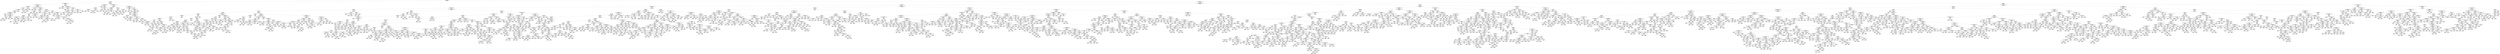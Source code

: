 digraph Tree {
0 [label="IsOnlineSale <= 0.5000\ngini = 0.566736181569\nsamples = 9999", shape="box"] ;
1 [label="VehOdo <= 78349.5000\ngini = 0.444297437192\nsamples = 445", shape="box"] ;
0 -> 1 ;
2 [label="MMRCurrentAuctionAveragePrice <= 8058.0000\ngini = 0.393795873835\nsamples = 284", shape="box"] ;
1 -> 2 ;
3 [label="MMRAcquisitionRetailAveragePrice <= 8281.0000\ngini = 0.448516803841\nsamples = 216", shape="box"] ;
2 -> 3 ;
4 [label="MMRCurrentRetailCleanPrice <= 8804.5000\ngini = 0.2990625\nsamples = 80", shape="box"] ;
3 -> 4 ;
5 [label="VehOdo <= 76009.5000\ngini = 0.40805785124\nsamples = 44", shape="box"] ;
4 -> 5 ;
6 [label="MMRCurrentAuctionCleanPrice <= 5434.0000\ngini = 0.352171326591\nsamples = 41", shape="box"] ;
5 -> 6 ;
7 [label="WarrantyCost <= 2190.0000\ngini = 0.302432610125\nsamples = 39", shape="box"] ;
6 -> 7 ;
8 [label="MMRAcquisitonRetailCleanPrice <= 7592.0000\ngini = 0.272853185596\nsamples = 38", shape="box"] ;
7 -> 8 ;
9 [label="gini = 0.0000\nsamples = 15\nvalue = [  0.  15.   0.]", shape="box"] ;
8 -> 9 ;
10 [label="MMRAcquisitionAuctionCleanPrice <= 4230.5000\ngini = 0.404536862004\nsamples = 23", shape="box"] ;
8 -> 10 ;
11 [label="gini = 0.0000\nsamples = 2\nvalue = [ 0.  0.  2.]", shape="box"] ;
10 -> 11 ;
12 [label="MMRAcquisitonRetailCleanPrice <= 7884.5000\ngini = 0.321995464853\nsamples = 21", shape="box"] ;
10 -> 12 ;
13 [label="WarrantyCost <= 874.0000\ngini = 0.5\nsamples = 6", shape="box"] ;
12 -> 13 ;
14 [label="WarrantyCost <= 525.5000\ngini = 0.375\nsamples = 4", shape="box"] ;
13 -> 14 ;
15 [label="gini = 0.0000\nsamples = 1\nvalue = [ 0.  1.  0.]", shape="box"] ;
14 -> 15 ;
16 [label="gini = 0.0000\nsamples = 3\nvalue = [ 0.  0.  3.]", shape="box"] ;
14 -> 16 ;
17 [label="gini = 0.0000\nsamples = 2\nvalue = [ 0.  2.  0.]", shape="box"] ;
13 -> 17 ;
18 [label="VehOdo <= 46097.0000\ngini = 0.124444444444\nsamples = 15", shape="box"] ;
12 -> 18 ;
19 [label="gini = 0.0000\nsamples = 1\nvalue = [ 1.  0.  0.]", shape="box"] ;
18 -> 19 ;
20 [label="gini = 0.0000\nsamples = 14\nvalue = [  0.  14.   0.]", shape="box"] ;
18 -> 20 ;
21 [label="gini = 0.0000\nsamples = 1\nvalue = [ 0.  0.  1.]", shape="box"] ;
7 -> 21 ;
22 [label="gini = 0.0000\nsamples = 2\nvalue = [ 0.  0.  2.]", shape="box"] ;
6 -> 22 ;
23 [label="gini = 0.0000\nsamples = 3\nvalue = [ 0.  0.  3.]", shape="box"] ;
5 -> 23 ;
24 [label="Model <= 1042.0000\ngini = 0.104938271605\nsamples = 36", shape="box"] ;
4 -> 24 ;
25 [label="VehOdo <= 37952.0000\ngini = 0.0555102040816\nsamples = 35", shape="box"] ;
24 -> 25 ;
26 [label="VehOdo <= 32986.5000\ngini = 0.5\nsamples = 2", shape="box"] ;
25 -> 26 ;
27 [label="gini = 0.0000\nsamples = 1\nvalue = [ 0.  1.  0.]", shape="box"] ;
26 -> 27 ;
28 [label="gini = 0.0000\nsamples = 1\nvalue = [ 1.  0.  0.]", shape="box"] ;
26 -> 28 ;
29 [label="gini = 0.0000\nsamples = 33\nvalue = [  0.  33.   0.]", shape="box"] ;
25 -> 29 ;
30 [label="gini = 0.0000\nsamples = 1\nvalue = [ 1.  0.  0.]", shape="box"] ;
24 -> 30 ;
31 [label="MMRAcquisitionRetailAveragePrice <= 8449.0000\ngini = 0.514273356401\nsamples = 136", shape="box"] ;
3 -> 31 ;
32 [label="MMRCurrentAuctionCleanPrice <= 5672.5000\ngini = 0.345679012346\nsamples = 9", shape="box"] ;
31 -> 32 ;
33 [label="gini = 0.0000\nsamples = 2\nvalue = [ 0.  2.  0.]", shape="box"] ;
32 -> 33 ;
34 [label="gini = 0.0000\nsamples = 7\nvalue = [ 0.  0.  7.]", shape="box"] ;
32 -> 34 ;
35 [label="TopThreeAmericanName <= 2.5000\ngini = 0.494016988034\nsamples = 127", shape="box"] ;
31 -> 35 ;
36 [label="MMRCurrentAuctionCleanPrice <= 9575.5000\ngini = 0.425905895078\nsamples = 86", shape="box"] ;
35 -> 36 ;
37 [label="WheelTypeID <= 2.5000\ngini = 0.40447845805\nsamples = 84", shape="box"] ;
36 -> 37 ;
38 [label="Trim <= 13.5000\ngini = 0.392219480331\nsamples = 83", shape="box"] ;
37 -> 38 ;
39 [label="Model <= 831.5000\ngini = 0.5390625\nsamples = 32", shape="box"] ;
38 -> 39 ;
40 [label="SubModel <= 422.5000\ngini = 0.446428571429\nsamples = 28", shape="box"] ;
39 -> 40 ;
41 [label="MMRCurrentAuctionAveragePrice <= 5878.5000\ngini = 0.628099173554\nsamples = 11", shape="box"] ;
40 -> 41 ;
42 [label="gini = 0.0000\nsamples = 3\nvalue = [ 3.  0.  0.]", shape="box"] ;
41 -> 42 ;
43 [label="WheelTypeID <= 1.5000\ngini = 0.53125\nsamples = 8", shape="box"] ;
41 -> 43 ;
44 [label="VehYear <= 2007.5000\ngini = 0.625\nsamples = 4", shape="box"] ;
43 -> 44 ;
45 [label="gini = 0.0000\nsamples = 2\nvalue = [ 0.  0.  2.]", shape="box"] ;
44 -> 45 ;
46 [label="MMRAcquisitionAuctionAveragePrice <= 6972.5000\ngini = 0.5\nsamples = 2", shape="box"] ;
44 -> 46 ;
47 [label="gini = 0.0000\nsamples = 1\nvalue = [ 1.  0.  0.]", shape="box"] ;
46 -> 47 ;
48 [label="gini = 0.0000\nsamples = 1\nvalue = [ 0.  1.  0.]", shape="box"] ;
46 -> 48 ;
49 [label="gini = 0.0000\nsamples = 4\nvalue = [ 0.  4.  0.]", shape="box"] ;
43 -> 49 ;
50 [label="MMRAcquisitonRetailCleanPrice <= 11863.5000\ngini = 0.214532871972\nsamples = 17", shape="box"] ;
40 -> 50 ;
51 [label="MMRCurrentRetailAveragePrice <= 8624.0000\ngini = 0.124444444444\nsamples = 15", shape="box"] ;
50 -> 51 ;
52 [label="VehOdo <= 58771.5000\ngini = 0.444444444444\nsamples = 3", shape="box"] ;
51 -> 52 ;
53 [label="gini = 0.0000\nsamples = 1\nvalue = [ 1.  0.  0.]", shape="box"] ;
52 -> 53 ;
54 [label="gini = 0.0000\nsamples = 2\nvalue = [ 0.  2.  0.]", shape="box"] ;
52 -> 54 ;
55 [label="gini = 0.0000\nsamples = 12\nvalue = [  0.  12.   0.]", shape="box"] ;
51 -> 55 ;
56 [label="SubModel <= 509.0000\ngini = 0.5\nsamples = 2", shape="box"] ;
50 -> 56 ;
57 [label="gini = 0.0000\nsamples = 1\nvalue = [ 0.  1.  0.]", shape="box"] ;
56 -> 57 ;
58 [label="gini = 0.0000\nsamples = 1\nvalue = [ 0.  0.  1.]", shape="box"] ;
56 -> 58 ;
59 [label="VehYear <= 2007.5000\ngini = 0.375\nsamples = 4", shape="box"] ;
39 -> 59 ;
60 [label="gini = 0.0000\nsamples = 3\nvalue = [ 0.  0.  3.]", shape="box"] ;
59 -> 60 ;
61 [label="gini = 0.0000\nsamples = 1\nvalue = [ 1.  0.  0.]", shape="box"] ;
59 -> 61 ;
62 [label="MMRAcquisitionRetailAveragePrice <= 8817.0000\ngini = 0.269896193772\nsamples = 51", shape="box"] ;
38 -> 62 ;
63 [label="MMRAcquisitionRetailAveragePrice <= 8701.0000\ngini = 0.375\nsamples = 4", shape="box"] ;
62 -> 63 ;
64 [label="gini = 0.0000\nsamples = 1\nvalue = [ 0.  1.  0.]", shape="box"] ;
63 -> 64 ;
65 [label="gini = 0.0000\nsamples = 3\nvalue = [ 0.  0.  3.]", shape="box"] ;
63 -> 65 ;
66 [label="SubModel <= 203.0000\ngini = 0.193752829335\nsamples = 47", shape="box"] ;
62 -> 66 ;
67 [label="MMRAcquisitionAuctionAveragePrice <= 6835.5000\ngini = 0.489795918367\nsamples = 7", shape="box"] ;
66 -> 67 ;
68 [label="gini = 0.0000\nsamples = 4\nvalue = [ 0.  4.  0.]", shape="box"] ;
67 -> 68 ;
69 [label="gini = 0.0000\nsamples = 3\nvalue = [ 0.  0.  3.]", shape="box"] ;
67 -> 69 ;
70 [label="WarrantyCost <= 1857.0000\ngini = 0.09625\nsamples = 40", shape="box"] ;
66 -> 70 ;
71 [label="MMRAcquisitionRetailAveragePrice <= 8899.5000\ngini = 0.0512465373961\nsamples = 38", shape="box"] ;
70 -> 71 ;
72 [label="VehOdo <= 62043.5000\ngini = 0.5\nsamples = 2", shape="box"] ;
71 -> 72 ;
73 [label="gini = 0.0000\nsamples = 1\nvalue = [ 0.  1.  0.]", shape="box"] ;
72 -> 73 ;
74 [label="gini = 0.0000\nsamples = 1\nvalue = [ 1.  0.  0.]", shape="box"] ;
72 -> 74 ;
75 [label="gini = 0.0000\nsamples = 36\nvalue = [  0.  36.   0.]", shape="box"] ;
71 -> 75 ;
76 [label="Model <= 212.0000\ngini = 0.5\nsamples = 2", shape="box"] ;
70 -> 76 ;
77 [label="gini = 0.0000\nsamples = 1\nvalue = [ 0.  1.  0.]", shape="box"] ;
76 -> 77 ;
78 [label="gini = 0.0000\nsamples = 1\nvalue = [ 0.  0.  1.]", shape="box"] ;
76 -> 78 ;
79 [label="gini = 0.0000\nsamples = 1\nvalue = [ 1.  0.  0.]", shape="box"] ;
37 -> 79 ;
80 [label="WarrantyCost <= 941.5000\ngini = 0.5\nsamples = 2", shape="box"] ;
36 -> 80 ;
81 [label="gini = 0.0000\nsamples = 1\nvalue = [ 0.  0.  1.]", shape="box"] ;
80 -> 81 ;
82 [label="gini = 0.0000\nsamples = 1\nvalue = [ 1.  0.  0.]", shape="box"] ;
80 -> 82 ;
83 [label="SubModel <= 592.0000\ngini = 0.560380725758\nsamples = 41", shape="box"] ;
35 -> 83 ;
84 [label="MMRAcquisitionAuctionCleanPrice <= 9850.5000\ngini = 0.297520661157\nsamples = 11", shape="box"] ;
83 -> 84 ;
85 [label="MMRAcquisitionAuctionCleanPrice <= 8241.0000\ngini = 0.18\nsamples = 10", shape="box"] ;
84 -> 85 ;
86 [label="MMRAcquisitionAuctionAveragePrice <= 5772.0000\ngini = 0.5\nsamples = 2", shape="box"] ;
85 -> 86 ;
87 [label="gini = 0.0000\nsamples = 1\nvalue = [ 0.  1.  0.]", shape="box"] ;
86 -> 87 ;
88 [label="gini = 0.0000\nsamples = 1\nvalue = [ 0.  0.  1.]", shape="box"] ;
86 -> 88 ;
89 [label="gini = 0.0000\nsamples = 8\nvalue = [ 0.  8.  0.]", shape="box"] ;
85 -> 89 ;
90 [label="gini = 0.0000\nsamples = 1\nvalue = [ 0.  0.  1.]", shape="box"] ;
84 -> 90 ;
91 [label="VehOdo <= 44135.0000\ngini = 0.58\nsamples = 30", shape="box"] ;
83 -> 91 ;
92 [label="gini = 0.0000\nsamples = 4\nvalue = [ 0.  4.  0.]", shape="box"] ;
91 -> 92 ;
93 [label="MMRCurrentAuctionAveragePrice <= 7754.5000\ngini = 0.559171597633\nsamples = 26", shape="box"] ;
91 -> 93 ;
94 [label="VehOdo <= 58460.5000\ngini = 0.53125\nsamples = 24", shape="box"] ;
93 -> 94 ;
95 [label="gini = 0.0000\nsamples = 6\nvalue = [ 0.  0.  6.]", shape="box"] ;
94 -> 95 ;
96 [label="MMRAcquisitionAuctionCleanPrice <= 6724.0000\ngini = 0.611111111111\nsamples = 18", shape="box"] ;
94 -> 96 ;
97 [label="MMRCurrentAuctionCleanPrice <= 7344.5000\ngini = 0.444444444444\nsamples = 3", shape="box"] ;
96 -> 97 ;
98 [label="gini = 0.0000\nsamples = 2\nvalue = [ 0.  2.  0.]", shape="box"] ;
97 -> 98 ;
99 [label="gini = 0.0000\nsamples = 1\nvalue = [ 1.  0.  0.]", shape="box"] ;
97 -> 99 ;
100 [label="MMRCurrentRetailCleanPrice <= 11333.5000\ngini = 0.551111111111\nsamples = 15", shape="box"] ;
96 -> 100 ;
101 [label="gini = 0.0000\nsamples = 4\nvalue = [ 0.  0.  4.]", shape="box"] ;
100 -> 101 ;
102 [label="MMRAcquisitionRetailAveragePrice <= 10729.0000\ngini = 0.628099173554\nsamples = 11", shape="box"] ;
100 -> 102 ;
103 [label="gini = 0.0000\nsamples = 2\nvalue = [ 2.  0.  0.]", shape="box"] ;
102 -> 103 ;
104 [label="MMRCurrentAuctionCleanPrice <= 8404.5000\ngini = 0.493827160494\nsamples = 9", shape="box"] ;
102 -> 104 ;
105 [label="WarrantyCost <= 970.0000\ngini = 0.32\nsamples = 5", shape="box"] ;
104 -> 105 ;
106 [label="gini = 0.0000\nsamples = 1\nvalue = [ 0.  0.  1.]", shape="box"] ;
105 -> 106 ;
107 [label="gini = 0.0000\nsamples = 4\nvalue = [ 0.  4.  0.]", shape="box"] ;
105 -> 107 ;
108 [label="gini = 0.0000\nsamples = 4\nvalue = [ 0.  0.  4.]", shape="box"] ;
104 -> 108 ;
109 [label="gini = 0.0000\nsamples = 2\nvalue = [ 0.  2.  0.]", shape="box"] ;
93 -> 109 ;
110 [label="VehYear <= 2004.5000\ngini = 0.164359861592\nsamples = 68", shape="box"] ;
2 -> 110 ;
111 [label="Nationality <= 2.0000\ngini = 0.5\nsamples = 2", shape="box"] ;
110 -> 111 ;
112 [label="gini = 0.0000\nsamples = 1\nvalue = [ 0.  1.  0.]", shape="box"] ;
111 -> 112 ;
113 [label="gini = 0.0000\nsamples = 1\nvalue = [ 0.  0.  1.]", shape="box"] ;
111 -> 113 ;
114 [label="MMRAcquisitonRetailCleanPrice <= 10938.0000\ngini = 0.142791551882\nsamples = 66", shape="box"] ;
110 -> 114 ;
115 [label="MMRAcquisitionRetailAveragePrice <= 9146.0000\ngini = 0.5\nsamples = 2", shape="box"] ;
114 -> 115 ;
116 [label="gini = 0.0000\nsamples = 1\nvalue = [ 0.  1.  0.]", shape="box"] ;
115 -> 116 ;
117 [label="gini = 0.0000\nsamples = 1\nvalue = [ 0.  0.  1.]", shape="box"] ;
115 -> 117 ;
118 [label="SubModel <= 836.0000\ngini = 0.119140625\nsamples = 64", shape="box"] ;
114 -> 118 ;
119 [label="Color <= 12.5000\ngini = 0.0961111111111\nsamples = 60", shape="box"] ;
118 -> 119 ;
120 [label="MMRCurrentAuctionCleanPrice <= 9567.0000\ngini = 0.0695153061224\nsamples = 56", shape="box"] ;
119 -> 120 ;
121 [label="MMRCurrentRetailCleanPrice <= 13158.5000\ngini = 0.32\nsamples = 5", shape="box"] ;
120 -> 121 ;
122 [label="gini = 0.0000\nsamples = 4\nvalue = [ 0.  4.  0.]", shape="box"] ;
121 -> 122 ;
123 [label="gini = 0.0000\nsamples = 1\nvalue = [ 0.  0.  1.]", shape="box"] ;
121 -> 123 ;
124 [label="VehOdo <= 55831.5000\ngini = 0.0384467512495\nsamples = 51", shape="box"] ;
120 -> 124 ;
125 [label="Color <= 9.0000\ngini = 0.277777777778\nsamples = 6", shape="box"] ;
124 -> 125 ;
126 [label="gini = 0.0000\nsamples = 5\nvalue = [ 0.  5.  0.]", shape="box"] ;
125 -> 126 ;
127 [label="gini = 0.0000\nsamples = 1\nvalue = [ 1.  0.  0.]", shape="box"] ;
125 -> 127 ;
128 [label="gini = 0.0000\nsamples = 45\nvalue = [  0.  45.   0.]", shape="box"] ;
124 -> 128 ;
129 [label="SubModel <= 364.0000\ngini = 0.375\nsamples = 4", shape="box"] ;
119 -> 129 ;
130 [label="gini = 0.0000\nsamples = 3\nvalue = [ 0.  3.  0.]", shape="box"] ;
129 -> 130 ;
131 [label="gini = 0.0000\nsamples = 1\nvalue = [ 0.  0.  1.]", shape="box"] ;
129 -> 131 ;
132 [label="MMRCurrentAuctionCleanPrice <= 10436.5000\ngini = 0.375\nsamples = 4", shape="box"] ;
118 -> 132 ;
133 [label="MMRAcquisitionAuctionCleanPrice <= 10466.5000\ngini = 0.5\nsamples = 2", shape="box"] ;
132 -> 133 ;
134 [label="gini = 0.0000\nsamples = 1\nvalue = [ 0.  1.  0.]", shape="box"] ;
133 -> 134 ;
135 [label="gini = 0.0000\nsamples = 1\nvalue = [ 1.  0.  0.]", shape="box"] ;
133 -> 135 ;
136 [label="gini = 0.0000\nsamples = 2\nvalue = [ 0.  2.  0.]", shape="box"] ;
132 -> 136 ;
137 [label="SubModel <= 272.5000\ngini = 0.506924887157\nsamples = 161", shape="box"] ;
1 -> 137 ;
138 [label="MMRAcquisitionAuctionAveragePrice <= 3368.0000\ngini = 0.308864265928\nsamples = 38", shape="box"] ;
137 -> 138 ;
139 [label="gini = 0.0000\nsamples = 3\nvalue = [ 0.  0.  3.]", shape="box"] ;
138 -> 139 ;
140 [label="Make <= 24.5000\ngini = 0.207346938776\nsamples = 35", shape="box"] ;
138 -> 140 ;
141 [label="Nationality <= 0.5000\ngini = 0.126666666667\nsamples = 30", shape="box"] ;
140 -> 141 ;
142 [label="SubModel <= 220.0000\ngini = 0.444444444444\nsamples = 3", shape="box"] ;
141 -> 142 ;
143 [label="gini = 0.0000\nsamples = 2\nvalue = [ 0.  2.  0.]", shape="box"] ;
142 -> 143 ;
144 [label="gini = 0.0000\nsamples = 1\nvalue = [ 0.  0.  1.]", shape="box"] ;
142 -> 144 ;
145 [label="Trim <= 3.0000\ngini = 0.0713305898491\nsamples = 27", shape="box"] ;
141 -> 145 ;
146 [label="MMRCurrentRetailCleanPrice <= 12948.0000\ngini = 0.444444444444\nsamples = 3", shape="box"] ;
145 -> 146 ;
147 [label="gini = 0.0000\nsamples = 1\nvalue = [ 1.  0.  0.]", shape="box"] ;
146 -> 147 ;
148 [label="gini = 0.0000\nsamples = 2\nvalue = [ 0.  2.  0.]", shape="box"] ;
146 -> 148 ;
149 [label="gini = 0.0000\nsamples = 24\nvalue = [  0.  24.   0.]", shape="box"] ;
145 -> 149 ;
150 [label="MMRAcquisitionAuctionAveragePrice <= 7487.5000\ngini = 0.48\nsamples = 5", shape="box"] ;
140 -> 150 ;
151 [label="Model <= 456.0000\ngini = 0.444444444444\nsamples = 3", shape="box"] ;
150 -> 151 ;
152 [label="gini = 0.0000\nsamples = 1\nvalue = [ 0.  1.  0.]", shape="box"] ;
151 -> 152 ;
153 [label="gini = 0.0000\nsamples = 2\nvalue = [ 0.  0.  2.]", shape="box"] ;
151 -> 153 ;
154 [label="gini = 0.0000\nsamples = 2\nvalue = [ 0.  2.  0.]", shape="box"] ;
150 -> 154 ;
155 [label="MMRAcquisitonRetailCleanPrice <= 10989.0000\ngini = 0.5388327054\nsamples = 123", shape="box"] ;
137 -> 155 ;
156 [label="VehYear <= 2003.5000\ngini = 0.451831332718\nsamples = 57", shape="box"] ;
155 -> 156 ;
157 [label="TopThreeAmericanName <= 1.5000\ngini = 0.512396694215\nsamples = 11", shape="box"] ;
156 -> 157 ;
158 [label="gini = 0.0000\nsamples = 5\nvalue = [ 0.  0.  5.]", shape="box"] ;
157 -> 158 ;
159 [label="SubModel <= 313.0000\ngini = 0.611111111111\nsamples = 6", shape="box"] ;
157 -> 159 ;
160 [label="gini = 0.0000\nsamples = 1\nvalue = [ 1.  0.  0.]", shape="box"] ;
159 -> 160 ;
161 [label="MMRCurrentAuctionAveragePrice <= 3080.5000\ngini = 0.48\nsamples = 5", shape="box"] ;
159 -> 161 ;
162 [label="gini = 0.0000\nsamples = 2\nvalue = [ 0.  2.  0.]", shape="box"] ;
161 -> 162 ;
163 [label="Make <= 17.5000\ngini = 0.444444444444\nsamples = 3", shape="box"] ;
161 -> 163 ;
164 [label="gini = 0.0000\nsamples = 2\nvalue = [ 0.  0.  2.]", shape="box"] ;
163 -> 164 ;
165 [label="gini = 0.0000\nsamples = 1\nvalue = [ 0.  1.  0.]", shape="box"] ;
163 -> 165 ;
166 [label="Model <= 914.0000\ngini = 0.348771266541\nsamples = 46", shape="box"] ;
156 -> 166 ;
167 [label="VehOdo <= 91827.5000\ngini = 0.26125\nsamples = 40", shape="box"] ;
166 -> 167 ;
168 [label="Color <= 0.5000\ngini = 0.197224251278\nsamples = 37", shape="box"] ;
167 -> 168 ;
169 [label="Model <= 637.0000\ngini = 0.611111111111\nsamples = 6", shape="box"] ;
168 -> 169 ;
170 [label="gini = 0.0000\nsamples = 2\nvalue = [ 0.  0.  2.]", shape="box"] ;
169 -> 170 ;
171 [label="MMRCurrentAuctionCleanPrice <= 6703.5000\ngini = 0.375\nsamples = 4", shape="box"] ;
169 -> 171 ;
172 [label="gini = 0.0000\nsamples = 3\nvalue = [ 0.  3.  0.]", shape="box"] ;
171 -> 172 ;
173 [label="gini = 0.0000\nsamples = 1\nvalue = [ 1.  0.  0.]", shape="box"] ;
171 -> 173 ;
174 [label="WarrantyCost <= 581.5000\ngini = 0.0624349635796\nsamples = 31", shape="box"] ;
168 -> 174 ;
175 [label="gini = 0.0000\nsamples = 1\nvalue = [ 0.  0.  1.]", shape="box"] ;
174 -> 175 ;
176 [label="gini = 0.0000\nsamples = 30\nvalue = [  0.  30.   0.]", shape="box"] ;
174 -> 176 ;
177 [label="Color <= 5.5000\ngini = 0.444444444444\nsamples = 3", shape="box"] ;
167 -> 177 ;
178 [label="gini = 0.0000\nsamples = 1\nvalue = [ 0.  1.  0.]", shape="box"] ;
177 -> 178 ;
179 [label="gini = 0.0000\nsamples = 2\nvalue = [ 0.  0.  2.]", shape="box"] ;
177 -> 179 ;
180 [label="VehOdo <= 90457.0000\ngini = 0.444444444444\nsamples = 6", shape="box"] ;
166 -> 180 ;
181 [label="gini = 0.0000\nsamples = 4\nvalue = [ 0.  0.  4.]", shape="box"] ;
180 -> 181 ;
182 [label="gini = 0.0000\nsamples = 2\nvalue = [ 0.  2.  0.]", shape="box"] ;
180 -> 182 ;
183 [label="MMRAcquisitonRetailCleanPrice <= 17240.0000\ngini = 0.566115702479\nsamples = 66", shape="box"] ;
155 -> 183 ;
184 [label="MMRAcquisitonRetailCleanPrice <= 11308.5000\ngini = 0.563289438323\nsamples = 61", shape="box"] ;
183 -> 184 ;
185 [label="Color <= 11.0000\ngini = 0.375\nsamples = 4", shape="box"] ;
184 -> 185 ;
186 [label="gini = 0.0000\nsamples = 3\nvalue = [ 3.  0.  0.]", shape="box"] ;
185 -> 186 ;
187 [label="gini = 0.0000\nsamples = 1\nvalue = [ 0.  0.  1.]", shape="box"] ;
185 -> 187 ;
188 [label="MMRCurrentAuctionAveragePrice <= 10207.0000\ngini = 0.525700215451\nsamples = 57", shape="box"] ;
184 -> 188 ;
189 [label="Model <= 86.0000\ngini = 0.53550295858\nsamples = 52", shape="box"] ;
188 -> 189 ;
190 [label="gini = 0.0000\nsamples = 5\nvalue = [ 0.  5.  0.]", shape="box"] ;
189 -> 190 ;
191 [label="MMRCurrentRetailCleanPrice <= 11076.5000\ngini = 0.528746038932\nsamples = 47", shape="box"] ;
189 -> 191 ;
192 [label="gini = 0.0000\nsamples = 3\nvalue = [ 0.  3.  0.]", shape="box"] ;
191 -> 192 ;
193 [label="MMRCurrentRetailCleanPrice <= 12692.5000\ngini = 0.51652892562\nsamples = 44", shape="box"] ;
191 -> 193 ;
194 [label="VehOdo <= 93227.5000\ngini = 0.14201183432\nsamples = 13", shape="box"] ;
193 -> 194 ;
195 [label="gini = 0.0000\nsamples = 12\nvalue = [  0.   0.  12.]", shape="box"] ;
194 -> 195 ;
196 [label="gini = 0.0000\nsamples = 1\nvalue = [ 0.  1.  0.]", shape="box"] ;
194 -> 196 ;
197 [label="MMRAcquisitionRetailAveragePrice <= 11810.5000\ngini = 0.557752341311\nsamples = 31", shape="box"] ;
193 -> 197 ;
198 [label="WarrantyCost <= 918.0000\ngini = 0.429752066116\nsamples = 11", shape="box"] ;
197 -> 198 ;
199 [label="gini = 0.0000\nsamples = 2\nvalue = [ 0.  0.  2.]", shape="box"] ;
198 -> 199 ;
200 [label="MMRCurrentRetailCleanPrice <= 12732.5000\ngini = 0.197530864198\nsamples = 9", shape="box"] ;
198 -> 200 ;
201 [label="gini = 0.0000\nsamples = 1\nvalue = [ 1.  0.  0.]", shape="box"] ;
200 -> 201 ;
202 [label="gini = 0.0000\nsamples = 8\nvalue = [ 0.  8.  0.]", shape="box"] ;
200 -> 202 ;
203 [label="MMRAcquisitionAuctionAveragePrice <= 8768.5000\ngini = 0.515\nsamples = 20", shape="box"] ;
197 -> 203 ;
204 [label="MMRAcquisitionAuctionCleanPrice <= 8675.0000\ngini = 0.277777777778\nsamples = 12", shape="box"] ;
203 -> 204 ;
205 [label="gini = 0.0000\nsamples = 1\nvalue = [ 0.  1.  0.]", shape="box"] ;
204 -> 205 ;
206 [label="Trim <= 1.5000\ngini = 0.165289256198\nsamples = 11", shape="box"] ;
204 -> 206 ;
207 [label="gini = 0.0000\nsamples = 1\nvalue = [ 0.  1.  0.]", shape="box"] ;
206 -> 207 ;
208 [label="gini = 0.0000\nsamples = 10\nvalue = [  0.   0.  10.]", shape="box"] ;
206 -> 208 ;
209 [label="WarrantyCost <= 2063.0000\ngini = 0.53125\nsamples = 8", shape="box"] ;
203 -> 209 ;
210 [label="WarrantyCost <= 1113.0000\ngini = 0.277777777778\nsamples = 6", shape="box"] ;
209 -> 210 ;
211 [label="gini = 0.0000\nsamples = 1\nvalue = [ 1.  0.  0.]", shape="box"] ;
210 -> 211 ;
212 [label="gini = 0.0000\nsamples = 5\nvalue = [ 0.  5.  0.]", shape="box"] ;
210 -> 212 ;
213 [label="gini = 0.0000\nsamples = 2\nvalue = [ 0.  0.  2.]", shape="box"] ;
209 -> 213 ;
214 [label="gini = 0.0000\nsamples = 5\nvalue = [ 0.  0.  5.]", shape="box"] ;
188 -> 214 ;
215 [label="gini = 0.0000\nsamples = 5\nvalue = [ 0.  5.  0.]", shape="box"] ;
183 -> 215 ;
216 [label="MMRAcquisitonRetailCleanPrice <= 10920.5000\ngini = 0.560851818179\nsamples = 9554", shape="box"] ;
0 -> 216 ;
217 [label="MMRAcquisitionAuctionAveragePrice <= 5455.5000\ngini = 0.530233441113\nsamples = 6048", shape="box"] ;
216 -> 217 ;
218 [label="MMRCurrentRetailCleanPrice <= 7788.5000\ngini = 0.553800090258\nsamples = 4012", shape="box"] ;
217 -> 218 ;
219 [label="MMRCurrentAuctionCleanPrice <= 4708.5000\ngini = 0.504508521792\nsamples = 2278", shape="box"] ;
218 -> 219 ;
220 [label="MMRCurrentRetailAveragePrice <= 4337.0000\ngini = 0.545975266457\nsamples = 1437", shape="box"] ;
219 -> 220 ;
221 [label="SubModel <= 790.0000\ngini = 0.459768203578\nsamples = 630", shape="box"] ;
220 -> 221 ;
222 [label="Color <= 7.5000\ngini = 0.450702721176\nsamples = 612", shape="box"] ;
221 -> 222 ;
223 [label="Model <= 766.5000\ngini = 0.407188365651\nsamples = 380", shape="box"] ;
222 -> 223 ;
224 [label="VehOdo <= 66383.5000\ngini = 0.445878959657\nsamples = 283", shape="box"] ;
223 -> 224 ;
225 [label="VehOdo <= 66147.0000\ngini = 0.499056466831\nsamples = 83", shape="box"] ;
224 -> 225 ;
226 [label="SubModel <= 619.0000\ngini = 0.481653581157\nsamples = 79", shape="box"] ;
225 -> 226 ;
227 [label="TopThreeAmericanName <= 0.5000\ngini = 0.51652892562\nsamples = 66", shape="box"] ;
226 -> 227 ;
228 [label="Trim <= 34.0000\ngini = 0.46875\nsamples = 16", shape="box"] ;
227 -> 228 ;
229 [label="MMRAcquisitionRetailAveragePrice <= 4213.5000\ngini = 0.408163265306\nsamples = 7", shape="box"] ;
228 -> 229 ;
230 [label="gini = 0.0000\nsamples = 4\nvalue = [ 0.  0.  4.]", shape="box"] ;
229 -> 230 ;
231 [label="MMRAcquisitionRetailAveragePrice <= 4479.5000\ngini = 0.444444444444\nsamples = 3", shape="box"] ;
229 -> 231 ;
232 [label="gini = 0.0000\nsamples = 2\nvalue = [ 0.  2.  0.]", shape="box"] ;
231 -> 232 ;
233 [label="gini = 0.0000\nsamples = 1\nvalue = [ 0.  0.  1.]", shape="box"] ;
231 -> 233 ;
234 [label="Color <= 5.0000\ngini = 0.197530864198\nsamples = 9", shape="box"] ;
228 -> 234 ;
235 [label="gini = 0.0000\nsamples = 8\nvalue = [ 0.  8.  0.]", shape="box"] ;
234 -> 235 ;
236 [label="gini = 0.0000\nsamples = 1\nvalue = [ 0.  0.  1.]", shape="box"] ;
234 -> 236 ;
237 [label="VehOdo <= 33556.0000\ngini = 0.4824\nsamples = 50", shape="box"] ;
227 -> 237 ;
238 [label="gini = 0.0000\nsamples = 1\nvalue = [ 1.  0.  0.]", shape="box"] ;
237 -> 238 ;
239 [label="WarrantyCost <= 956.5000\ngini = 0.463140358184\nsamples = 49", shape="box"] ;
237 -> 239 ;
240 [label="Make <= 20.0000\ngini = 0.272189349112\nsamples = 13", shape="box"] ;
239 -> 240 ;
241 [label="VehOdo <= 64356.0000\ngini = 0.152777777778\nsamples = 12", shape="box"] ;
240 -> 241 ;
242 [label="gini = 0.0000\nsamples = 11\nvalue = [  0.   0.  11.]", shape="box"] ;
241 -> 242 ;
243 [label="gini = 0.0000\nsamples = 1\nvalue = [ 0.  1.  0.]", shape="box"] ;
241 -> 243 ;
244 [label="gini = 0.0000\nsamples = 1\nvalue = [ 1.  0.  0.]", shape="box"] ;
240 -> 244 ;
245 [label="Make <= 6.5000\ngini = 0.49537037037\nsamples = 36", shape="box"] ;
239 -> 245 ;
246 [label="gini = 0.0000\nsamples = 2\nvalue = [ 0.  2.  0.]", shape="box"] ;
245 -> 246 ;
247 [label="MMRCurrentAuctionAveragePrice <= 2125.0000\ngini = 0.475778546713\nsamples = 34", shape="box"] ;
245 -> 247 ;
248 [label="VehOdo <= 60508.0000\ngini = 0.59375\nsamples = 8", shape="box"] ;
247 -> 248 ;
249 [label="MMRCurrentAuctionCleanPrice <= 2721.0000\ngini = 0.56\nsamples = 5", shape="box"] ;
248 -> 249 ;
250 [label="Model <= 96.0000\ngini = 0.375\nsamples = 4", shape="box"] ;
249 -> 250 ;
251 [label="gini = 0.0000\nsamples = 1\nvalue = [ 0.  1.  0.]", shape="box"] ;
250 -> 251 ;
252 [label="gini = 0.0000\nsamples = 3\nvalue = [ 0.  0.  3.]", shape="box"] ;
250 -> 252 ;
253 [label="gini = 0.0000\nsamples = 1\nvalue = [ 1.  0.  0.]", shape="box"] ;
249 -> 253 ;
254 [label="gini = 0.0000\nsamples = 3\nvalue = [ 0.  3.  0.]", shape="box"] ;
248 -> 254 ;
255 [label="WarrantyCost <= 1688.5000\ngini = 0.39349112426\nsamples = 26", shape="box"] ;
247 -> 255 ;
256 [label="TopThreeAmericanName <= 1.5000\ngini = 0.465373961219\nsamples = 19", shape="box"] ;
255 -> 256 ;
257 [label="MMRCurrentRetailCleanPrice <= 5152.5000\ngini = 0.46875\nsamples = 8", shape="box"] ;
256 -> 257 ;
258 [label="MMRAcquisitionRetailAveragePrice <= 4192.0000\ngini = 0.48\nsamples = 5", shape="box"] ;
257 -> 258 ;
259 [label="VehOdo <= 64811.5000\ngini = 0.444444444444\nsamples = 3", shape="box"] ;
258 -> 259 ;
260 [label="gini = 0.0000\nsamples = 2\nvalue = [ 0.  2.  0.]", shape="box"] ;
259 -> 260 ;
261 [label="gini = 0.0000\nsamples = 1\nvalue = [ 0.  0.  1.]", shape="box"] ;
259 -> 261 ;
262 [label="gini = 0.0000\nsamples = 2\nvalue = [ 0.  0.  2.]", shape="box"] ;
258 -> 262 ;
263 [label="gini = 0.0000\nsamples = 3\nvalue = [ 0.  3.  0.]", shape="box"] ;
257 -> 263 ;
264 [label="Size <= 5.5000\ngini = 0.297520661157\nsamples = 11", shape="box"] ;
256 -> 264 ;
265 [label="Color <= 3.0000\ngini = 0.5\nsamples = 4", shape="box"] ;
264 -> 265 ;
266 [label="gini = 0.0000\nsamples = 2\nvalue = [ 0.  0.  2.]", shape="box"] ;
265 -> 266 ;
267 [label="gini = 0.0000\nsamples = 2\nvalue = [ 0.  2.  0.]", shape="box"] ;
265 -> 267 ;
268 [label="gini = 0.0000\nsamples = 7\nvalue = [ 0.  0.  7.]", shape="box"] ;
264 -> 268 ;
269 [label="gini = 0.0000\nsamples = 7\nvalue = [ 0.  0.  7.]", shape="box"] ;
255 -> 269 ;
270 [label="VehOdo <= 64230.5000\ngini = 0.14201183432\nsamples = 13", shape="box"] ;
226 -> 270 ;
271 [label="gini = 0.0000\nsamples = 12\nvalue = [  0.   0.  12.]", shape="box"] ;
270 -> 271 ;
272 [label="gini = 0.0000\nsamples = 1\nvalue = [ 0.  1.  0.]", shape="box"] ;
270 -> 272 ;
273 [label="gini = 0.0000\nsamples = 4\nvalue = [ 0.  4.  0.]", shape="box"] ;
225 -> 273 ;
274 [label="Model <= 760.5000\ngini = 0.4114\nsamples = 200", shape="box"] ;
224 -> 274 ;
275 [label="VehOdo <= 81079.0000\ngini = 0.4032241608\nsamples = 198", shape="box"] ;
274 -> 275 ;
276 [label="Make <= 31.0000\ngini = 0.30195473251\nsamples = 108", shape="box"] ;
275 -> 276 ;
277 [label="Make <= 20.0000\ngini = 0.279992880028\nsamples = 106", shape="box"] ;
276 -> 277 ;
278 [label="Nationality <= 0.5000\ngini = 0.164792387543\nsamples = 68", shape="box"] ;
277 -> 278 ;
279 [label="gini = 0.0000\nsamples = 1\nvalue = [ 0.  1.  0.]", shape="box"] ;
278 -> 279 ;
280 [label="SubModel <= 607.0000\ngini = 0.140788594342\nsamples = 67", shape="box"] ;
278 -> 280 ;
281 [label="Model <= 51.0000\ngini = 0.0992865636147\nsamples = 58", shape="box"] ;
280 -> 281 ;
282 [label="MMRCurrentAuctionAveragePrice <= 1059.0000\ngini = 0.5\nsamples = 2", shape="box"] ;
281 -> 282 ;
283 [label="gini = 0.0000\nsamples = 1\nvalue = [ 1.  0.  0.]", shape="box"] ;
282 -> 283 ;
284 [label="gini = 0.0000\nsamples = 1\nvalue = [ 0.  0.  1.]", shape="box"] ;
282 -> 284 ;
285 [label="VehOdo <= 78407.5000\ngini = 0.0688775510204\nsamples = 56", shape="box"] ;
281 -> 285 ;
286 [label="WarrantyCost <= 707.0000\ngini = 0.0384467512495\nsamples = 51", shape="box"] ;
285 -> 286 ;
287 [label="MMRCurrentAuctionCleanPrice <= 3310.5000\ngini = 0.277777777778\nsamples = 6", shape="box"] ;
286 -> 287 ;
288 [label="gini = 0.0000\nsamples = 1\nvalue = [ 0.  1.  0.]", shape="box"] ;
287 -> 288 ;
289 [label="gini = 0.0000\nsamples = 5\nvalue = [ 0.  0.  5.]", shape="box"] ;
287 -> 289 ;
290 [label="gini = 0.0000\nsamples = 45\nvalue = [  0.   0.  45.]", shape="box"] ;
286 -> 290 ;
291 [label="MMRCurrentRetailCleanPrice <= 4810.5000\ngini = 0.32\nsamples = 5", shape="box"] ;
285 -> 291 ;
292 [label="gini = 0.0000\nsamples = 1\nvalue = [ 0.  1.  0.]", shape="box"] ;
291 -> 292 ;
293 [label="gini = 0.0000\nsamples = 4\nvalue = [ 0.  0.  4.]", shape="box"] ;
291 -> 293 ;
294 [label="MMRAcquisitonRetailCleanPrice <= 3786.5000\ngini = 0.345679012346\nsamples = 9", shape="box"] ;
280 -> 294 ;
295 [label="gini = 0.0000\nsamples = 2\nvalue = [ 2.  0.  0.]", shape="box"] ;
294 -> 295 ;
296 [label="gini = 0.0000\nsamples = 7\nvalue = [ 0.  0.  7.]", shape="box"] ;
294 -> 296 ;
297 [label="MMRCurrentRetailAveragePrice <= 4257.0000\ngini = 0.436288088643\nsamples = 38", shape="box"] ;
277 -> 297 ;
298 [label="MMRCurrentAuctionCleanPrice <= 4605.5000\ngini = 0.407596785975\nsamples = 37", shape="box"] ;
297 -> 298 ;
299 [label="MMRCurrentAuctionCleanPrice <= 4318.5000\ngini = 0.387345679012\nsamples = 36", shape="box"] ;
298 -> 299 ;
300 [label="Trim <= 18.5000\ngini = 0.456632653061\nsamples = 28", shape="box"] ;
299 -> 300 ;
301 [label="gini = 0.0000\nsamples = 1\nvalue = [ 1.  0.  0.]", shape="box"] ;
300 -> 301 ;
302 [label="Color <= 0.5000\ngini = 0.417009602195\nsamples = 27", shape="box"] ;
300 -> 302 ;
303 [label="Model <= 211.0000\ngini = 0.18\nsamples = 10", shape="box"] ;
302 -> 303 ;
304 [label="MMRAcquisitionRetailAveragePrice <= 3099.0000\ngini = 0.5\nsamples = 2", shape="box"] ;
303 -> 304 ;
305 [label="gini = 0.0000\nsamples = 1\nvalue = [ 0.  0.  1.]", shape="box"] ;
304 -> 305 ;
306 [label="gini = 0.0000\nsamples = 1\nvalue = [ 0.  1.  0.]", shape="box"] ;
304 -> 306 ;
307 [label="gini = 0.0000\nsamples = 8\nvalue = [ 0.  0.  8.]", shape="box"] ;
303 -> 307 ;
308 [label="Color <= 5.5000\ngini = 0.484429065744\nsamples = 17", shape="box"] ;
302 -> 308 ;
309 [label="WarrantyCost <= 1243.5000\ngini = 0.497041420118\nsamples = 13", shape="box"] ;
308 -> 309 ;
310 [label="gini = 0.0000\nsamples = 3\nvalue = [ 0.  3.  0.]", shape="box"] ;
309 -> 310 ;
311 [label="MMRCurrentAuctionCleanPrice <= 0.5000\ngini = 0.48\nsamples = 10", shape="box"] ;
309 -> 311 ;
312 [label="gini = 0.0000\nsamples = 3\nvalue = [ 0.  0.  3.]", shape="box"] ;
311 -> 312 ;
313 [label="Model <= 260.0000\ngini = 0.489795918367\nsamples = 7", shape="box"] ;
311 -> 313 ;
314 [label="gini = 0.0000\nsamples = 1\nvalue = [ 0.  0.  1.]", shape="box"] ;
313 -> 314 ;
315 [label="VehOdo <= 71745.0000\ngini = 0.444444444444\nsamples = 6", shape="box"] ;
313 -> 315 ;
316 [label="MMRAcquisitionAuctionAveragePrice <= 2784.5000\ngini = 0.444444444444\nsamples = 3", shape="box"] ;
315 -> 316 ;
317 [label="gini = 0.0000\nsamples = 1\nvalue = [ 0.  1.  0.]", shape="box"] ;
316 -> 317 ;
318 [label="gini = 0.0000\nsamples = 2\nvalue = [ 0.  0.  2.]", shape="box"] ;
316 -> 318 ;
319 [label="gini = 0.0000\nsamples = 3\nvalue = [ 0.  3.  0.]", shape="box"] ;
315 -> 319 ;
320 [label="gini = 0.0000\nsamples = 4\nvalue = [ 0.  0.  4.]", shape="box"] ;
308 -> 320 ;
321 [label="gini = 0.0000\nsamples = 8\nvalue = [ 0.  0.  8.]", shape="box"] ;
299 -> 321 ;
322 [label="gini = 0.0000\nsamples = 1\nvalue = [ 0.  1.  0.]", shape="box"] ;
298 -> 322 ;
323 [label="gini = 0.0000\nsamples = 1\nvalue = [ 1.  0.  0.]", shape="box"] ;
297 -> 323 ;
324 [label="gini = 0.0000\nsamples = 2\nvalue = [ 0.  2.  0.]", shape="box"] ;
276 -> 324 ;
325 [label="Make <= 12.5000\ngini = 0.50049382716\nsamples = 90", shape="box"] ;
275 -> 325 ;
326 [label="SubModel <= 77.5000\ngini = 0.59640831758\nsamples = 46", shape="box"] ;
325 -> 326 ;
327 [label="gini = 0.0000\nsamples = 3\nvalue = [ 0.  3.  0.]", shape="box"] ;
326 -> 327 ;
328 [label="VehOdo <= 82091.0000\ngini = 0.588426176312\nsamples = 43", shape="box"] ;
326 -> 328 ;
329 [label="MMRCurrentAuctionCleanPrice <= 4260.0000\ngini = 0.32\nsamples = 5", shape="box"] ;
328 -> 329 ;
330 [label="gini = 0.0000\nsamples = 4\nvalue = [ 0.  4.  0.]", shape="box"] ;
329 -> 330 ;
331 [label="gini = 0.0000\nsamples = 1\nvalue = [ 0.  0.  1.]", shape="box"] ;
329 -> 331 ;
332 [label="MMRAcquisitionRetailAveragePrice <= 4963.0000\ngini = 0.570637119114\nsamples = 38", shape="box"] ;
328 -> 332 ;
333 [label="MMRAcquisitionAuctionAveragePrice <= 2844.0000\ngini = 0.549382716049\nsamples = 36", shape="box"] ;
332 -> 333 ;
334 [label="MMRAcquisitionRetailAveragePrice <= 3500.5000\ngini = 0.631379962193\nsamples = 23", shape="box"] ;
333 -> 334 ;
335 [label="WarrantyCost <= 1109.0000\ngini = 0.537037037037\nsamples = 18", shape="box"] ;
334 -> 335 ;
336 [label="TopThreeAmericanName <= 1.0000\ngini = 0.444444444444\nsamples = 3", shape="box"] ;
335 -> 336 ;
337 [label="gini = 0.0000\nsamples = 1\nvalue = [ 0.  0.  1.]", shape="box"] ;
336 -> 337 ;
338 [label="gini = 0.0000\nsamples = 2\nvalue = [ 0.  2.  0.]", shape="box"] ;
336 -> 338 ;
339 [label="VehOdo <= 84681.0000\ngini = 0.444444444444\nsamples = 15", shape="box"] ;
335 -> 339 ;
340 [label="gini = 0.0000\nsamples = 2\nvalue = [ 2.  0.  0.]", shape="box"] ;
339 -> 340 ;
341 [label="MMRCurrentRetailAveragePrice <= 4002.0000\ngini = 0.355029585799\nsamples = 13", shape="box"] ;
339 -> 341 ;
342 [label="VehOdo <= 90969.5000\ngini = 0.277777777778\nsamples = 12", shape="box"] ;
341 -> 342 ;
343 [label="gini = 0.0000\nsamples = 7\nvalue = [ 0.  0.  7.]", shape="box"] ;
342 -> 343 ;
344 [label="VehOdo <= 93242.0000\ngini = 0.48\nsamples = 5", shape="box"] ;
342 -> 344 ;
345 [label="gini = 0.0000\nsamples = 2\nvalue = [ 2.  0.  0.]", shape="box"] ;
344 -> 345 ;
346 [label="gini = 0.0000\nsamples = 3\nvalue = [ 0.  0.  3.]", shape="box"] ;
344 -> 346 ;
347 [label="gini = 0.0000\nsamples = 1\nvalue = [ 1.  0.  0.]", shape="box"] ;
341 -> 347 ;
348 [label="gini = 0.0000\nsamples = 5\nvalue = [ 0.  5.  0.]", shape="box"] ;
334 -> 348 ;
349 [label="MMRCurrentAuctionAveragePrice <= 2855.5000\ngini = 0.272189349112\nsamples = 13", shape="box"] ;
333 -> 349 ;
350 [label="gini = 0.0000\nsamples = 1\nvalue = [ 1.  0.  0.]", shape="box"] ;
349 -> 350 ;
351 [label="MMRAcquisitionAuctionAveragePrice <= 3672.5000\ngini = 0.152777777778\nsamples = 12", shape="box"] ;
349 -> 351 ;
352 [label="gini = 0.0000\nsamples = 10\nvalue = [  0.   0.  10.]", shape="box"] ;
351 -> 352 ;
353 [label="MMRAcquisitionAuctionCleanPrice <= 4904.0000\ngini = 0.5\nsamples = 2", shape="box"] ;
351 -> 353 ;
354 [label="gini = 0.0000\nsamples = 1\nvalue = [ 0.  1.  0.]", shape="box"] ;
353 -> 354 ;
355 [label="gini = 0.0000\nsamples = 1\nvalue = [ 0.  0.  1.]", shape="box"] ;
353 -> 355 ;
356 [label="gini = 0.0000\nsamples = 2\nvalue = [ 0.  2.  0.]", shape="box"] ;
332 -> 356 ;
357 [label="MMRAcquisitionRetailAveragePrice <= 4473.0000\ngini = 0.313016528926\nsamples = 44", shape="box"] ;
325 -> 357 ;
358 [label="Model <= 36.5000\ngini = 0.218917311124\nsamples = 41", shape="box"] ;
357 -> 358 ;
359 [label="gini = 0.0000\nsamples = 2\nvalue = [ 0.  2.  0.]", shape="box"] ;
358 -> 359 ;
360 [label="WarrantyCost <= 736.5000\ngini = 0.144641683103\nsamples = 39", shape="box"] ;
358 -> 360 ;
361 [label="gini = 0.0000\nsamples = 1\nvalue = [ 1.  0.  0.]", shape="box"] ;
360 -> 361 ;
362 [label="SubModel <= 29.0000\ngini = 0.0997229916898\nsamples = 38", shape="box"] ;
360 -> 362 ;
363 [label="gini = 0.0000\nsamples = 1\nvalue = [ 0.  1.  0.]", shape="box"] ;
362 -> 363 ;
364 [label="TopThreeAmericanName <= 2.5000\ngini = 0.0525931336742\nsamples = 37", shape="box"] ;
362 -> 364 ;
365 [label="gini = 0.0000\nsamples = 33\nvalue = [  0.   0.  33.]", shape="box"] ;
364 -> 365 ;
366 [label="SubModel <= 516.5000\ngini = 0.375\nsamples = 4", shape="box"] ;
364 -> 366 ;
367 [label="gini = 0.0000\nsamples = 3\nvalue = [ 0.  0.  3.]", shape="box"] ;
366 -> 367 ;
368 [label="gini = 0.0000\nsamples = 1\nvalue = [ 0.  1.  0.]", shape="box"] ;
366 -> 368 ;
369 [label="Trim <= 98.0000\ngini = 0.444444444444\nsamples = 3", shape="box"] ;
357 -> 369 ;
370 [label="gini = 0.0000\nsamples = 1\nvalue = [ 0.  1.  0.]", shape="box"] ;
369 -> 370 ;
371 [label="gini = 0.0000\nsamples = 2\nvalue = [ 2.  0.  0.]", shape="box"] ;
369 -> 371 ;
372 [label="gini = 0.0000\nsamples = 2\nvalue = [ 0.  2.  0.]", shape="box"] ;
274 -> 372 ;
373 [label="MMRCurrentAuctionCleanPrice <= 2814.0000\ngini = 0.269104049314\nsamples = 97", shape="box"] ;
223 -> 373 ;
374 [label="SubModel <= 197.5000\ngini = 0.551111111111\nsamples = 15", shape="box"] ;
373 -> 374 ;
375 [label="Color <= 3.0000\ngini = 0.486111111111\nsamples = 12", shape="box"] ;
374 -> 375 ;
376 [label="gini = 0.0000\nsamples = 5\nvalue = [ 0.  0.  5.]", shape="box"] ;
375 -> 376 ;
377 [label="VehOdo <= 76000.5000\ngini = 0.612244897959\nsamples = 7", shape="box"] ;
375 -> 377 ;
378 [label="gini = 0.0000\nsamples = 2\nvalue = [ 0.  0.  2.]", shape="box"] ;
377 -> 378 ;
379 [label="WheelTypeID <= 1.5000\ngini = 0.56\nsamples = 5", shape="box"] ;
377 -> 379 ;
380 [label="gini = 0.0000\nsamples = 1\nvalue = [ 1.  0.  0.]", shape="box"] ;
379 -> 380 ;
381 [label="SubModel <= 115.5000\ngini = 0.375\nsamples = 4", shape="box"] ;
379 -> 381 ;
382 [label="gini = 0.0000\nsamples = 2\nvalue = [ 0.  2.  0.]", shape="box"] ;
381 -> 382 ;
383 [label="WarrantyCost <= 951.5000\ngini = 0.5\nsamples = 2", shape="box"] ;
381 -> 383 ;
384 [label="gini = 0.0000\nsamples = 1\nvalue = [ 0.  1.  0.]", shape="box"] ;
383 -> 384 ;
385 [label="gini = 0.0000\nsamples = 1\nvalue = [ 0.  0.  1.]", shape="box"] ;
383 -> 385 ;
386 [label="gini = 0.0000\nsamples = 3\nvalue = [ 0.  3.  0.]", shape="box"] ;
374 -> 386 ;
387 [label="MMRCurrentRetailAveragePrice <= 4296.5000\ngini = 0.179654967281\nsamples = 82", shape="box"] ;
373 -> 387 ;
388 [label="VehOdo <= 69715.0000\ngini = 0.160951074531\nsamples = 81", shape="box"] ;
387 -> 388 ;
389 [label="Model <= 783.0000\ngini = 0.0454299621417\nsamples = 43", shape="box"] ;
388 -> 389 ;
390 [label="MMRAcquisitionRetailAveragePrice <= 4015.5000\ngini = 0.444444444444\nsamples = 3", shape="box"] ;
389 -> 390 ;
391 [label="gini = 0.0000\nsamples = 1\nvalue = [ 0.  1.  0.]", shape="box"] ;
390 -> 391 ;
392 [label="gini = 0.0000\nsamples = 2\nvalue = [ 0.  0.  2.]", shape="box"] ;
390 -> 392 ;
393 [label="gini = 0.0000\nsamples = 40\nvalue = [  0.   0.  40.]", shape="box"] ;
389 -> 393 ;
394 [label="Size <= 7.5000\ngini = 0.277008310249\nsamples = 38", shape="box"] ;
388 -> 394 ;
395 [label="VehOdo <= 70867.5000\ngini = 0.239590942294\nsamples = 37", shape="box"] ;
394 -> 395 ;
396 [label="gini = 0.0000\nsamples = 1\nvalue = [ 0.  1.  0.]", shape="box"] ;
395 -> 396 ;
397 [label="MMRCurrentAuctionAveragePrice <= 3000.0000\ngini = 0.202160493827\nsamples = 36", shape="box"] ;
395 -> 397 ;
398 [label="VehYear <= 2004.5000\ngini = 0.3984375\nsamples = 16", shape="box"] ;
397 -> 398 ;
399 [label="MMRCurrentRetailAveragePrice <= 3726.5000\ngini = 0.337777777778\nsamples = 15", shape="box"] ;
398 -> 399 ;
400 [label="Size <= 5.5000\ngini = 0.255102040816\nsamples = 14", shape="box"] ;
399 -> 400 ;
401 [label="gini = 0.0000\nsamples = 8\nvalue = [ 0.  0.  8.]", shape="box"] ;
400 -> 401 ;
402 [label="MMRAcquisitionAuctionCleanPrice <= 3517.0000\ngini = 0.5\nsamples = 6", shape="box"] ;
400 -> 402 ;
403 [label="gini = 0.0000\nsamples = 1\nvalue = [ 1.  0.  0.]", shape="box"] ;
402 -> 403 ;
404 [label="VehOdo <= 77760.0000\ngini = 0.32\nsamples = 5", shape="box"] ;
402 -> 404 ;
405 [label="gini = 0.0000\nsamples = 3\nvalue = [ 0.  0.  3.]", shape="box"] ;
404 -> 405 ;
406 [label="MMRCurrentRetailAveragePrice <= 3534.5000\ngini = 0.5\nsamples = 2", shape="box"] ;
404 -> 406 ;
407 [label="gini = 0.0000\nsamples = 1\nvalue = [ 0.  1.  0.]", shape="box"] ;
406 -> 407 ;
408 [label="gini = 0.0000\nsamples = 1\nvalue = [ 0.  0.  1.]", shape="box"] ;
406 -> 408 ;
409 [label="gini = 0.0000\nsamples = 1\nvalue = [ 0.  1.  0.]", shape="box"] ;
399 -> 409 ;
410 [label="gini = 0.0000\nsamples = 1\nvalue = [ 0.  1.  0.]", shape="box"] ;
398 -> 410 ;
411 [label="gini = 0.0000\nsamples = 20\nvalue = [  0.   0.  20.]", shape="box"] ;
397 -> 411 ;
412 [label="gini = 0.0000\nsamples = 1\nvalue = [ 1.  0.  0.]", shape="box"] ;
394 -> 412 ;
413 [label="gini = 0.0000\nsamples = 1\nvalue = [ 0.  1.  0.]", shape="box"] ;
387 -> 413 ;
414 [label="SubModel <= 101.0000\ngini = 0.506725624257\nsamples = 232", shape="box"] ;
222 -> 414 ;
415 [label="VehOdo <= 87082.5000\ngini = 0.625\nsamples = 20", shape="box"] ;
414 -> 415 ;
416 [label="VehYear <= 2006.0000\ngini = 0.666666666667\nsamples = 15", shape="box"] ;
415 -> 416 ;
417 [label="SubModel <= 61.0000\ngini = 0.625\nsamples = 12", shape="box"] ;
416 -> 417 ;
418 [label="gini = 0.0000\nsamples = 3\nvalue = [ 0.  0.  3.]", shape="box"] ;
417 -> 418 ;
419 [label="Trim <= 25.5000\ngini = 0.592592592593\nsamples = 9", shape="box"] ;
417 -> 419 ;
420 [label="MMRCurrentRetailAveragePrice <= 4114.5000\ngini = 0.444444444444\nsamples = 3", shape="box"] ;
419 -> 420 ;
421 [label="gini = 0.0000\nsamples = 2\nvalue = [ 0.  0.  2.]", shape="box"] ;
420 -> 421 ;
422 [label="gini = 0.0000\nsamples = 1\nvalue = [ 1.  0.  0.]", shape="box"] ;
420 -> 422 ;
423 [label="WarrantyCost <= 765.5000\ngini = 0.277777777778\nsamples = 6", shape="box"] ;
419 -> 423 ;
424 [label="gini = 0.0000\nsamples = 1\nvalue = [ 1.  0.  0.]", shape="box"] ;
423 -> 424 ;
425 [label="gini = 0.0000\nsamples = 5\nvalue = [ 0.  5.  0.]", shape="box"] ;
423 -> 425 ;
426 [label="gini = 0.0000\nsamples = 3\nvalue = [ 3.  0.  0.]", shape="box"] ;
416 -> 426 ;
427 [label="gini = 0.0000\nsamples = 5\nvalue = [ 0.  5.  0.]", shape="box"] ;
415 -> 427 ;
428 [label="WarrantyCost <= 1369.5000\ngini = 0.473789604842\nsamples = 212", shape="box"] ;
414 -> 428 ;
429 [label="MMRAcquisitionRetailAveragePrice <= 3310.0000\ngini = 0.406165534371\nsamples = 117", shape="box"] ;
428 -> 429 ;
430 [label="MMRCurrentAuctionCleanPrice <= 3769.0000\ngini = 0.501033057851\nsamples = 44", shape="box"] ;
429 -> 430 ;
431 [label="VehOdo <= 55739.5000\ngini = 0.47125\nsamples = 40", shape="box"] ;
430 -> 431 ;
432 [label="WarrantyCost <= 647.0000\ngini = 0.46875\nsamples = 16", shape="box"] ;
431 -> 432 ;
433 [label="gini = 0.0000\nsamples = 3\nvalue = [ 0.  0.  3.]", shape="box"] ;
432 -> 433 ;
434 [label="VehOdo <= 38554.0000\ngini = 0.355029585799\nsamples = 13", shape="box"] ;
432 -> 434 ;
435 [label="Trim <= 68.0000\ngini = 0.375\nsamples = 4", shape="box"] ;
434 -> 435 ;
436 [label="gini = 0.0000\nsamples = 1\nvalue = [ 0.  1.  0.]", shape="box"] ;
435 -> 436 ;
437 [label="gini = 0.0000\nsamples = 3\nvalue = [ 0.  0.  3.]", shape="box"] ;
435 -> 437 ;
438 [label="gini = 0.0000\nsamples = 9\nvalue = [ 0.  9.  0.]", shape="box"] ;
434 -> 438 ;
439 [label="MMRCurrentAuctionAveragePrice <= 2436.0000\ngini = 0.288194444444\nsamples = 24", shape="box"] ;
431 -> 439 ;
440 [label="MMRAcquisitonRetailCleanPrice <= 2915.5000\ngini = 0.104938271605\nsamples = 18", shape="box"] ;
439 -> 440 ;
441 [label="MMRAcquisitionAuctionAveragePrice <= 721.5000\ngini = 0.375\nsamples = 4", shape="box"] ;
440 -> 441 ;
442 [label="gini = 0.0000\nsamples = 3\nvalue = [ 0.  0.  3.]", shape="box"] ;
441 -> 442 ;
443 [label="gini = 0.0000\nsamples = 1\nvalue = [ 0.  1.  0.]", shape="box"] ;
441 -> 443 ;
444 [label="gini = 0.0000\nsamples = 14\nvalue = [  0.   0.  14.]", shape="box"] ;
440 -> 444 ;
445 [label="SubModel <= 449.5000\ngini = 0.611111111111\nsamples = 6", shape="box"] ;
439 -> 445 ;
446 [label="gini = 0.0000\nsamples = 3\nvalue = [ 0.  0.  3.]", shape="box"] ;
445 -> 446 ;
447 [label="MMRAcquisitionAuctionCleanPrice <= 3288.5000\ngini = 0.444444444444\nsamples = 3", shape="box"] ;
445 -> 447 ;
448 [label="gini = 0.0000\nsamples = 2\nvalue = [ 0.  2.  0.]", shape="box"] ;
447 -> 448 ;
449 [label="gini = 0.0000\nsamples = 1\nvalue = [ 1.  0.  0.]", shape="box"] ;
447 -> 449 ;
450 [label="gini = 0.0000\nsamples = 4\nvalue = [ 0.  4.  0.]", shape="box"] ;
430 -> 450 ;
451 [label="Nationality <= 0.5000\ngini = 0.314880840683\nsamples = 73", shape="box"] ;
429 -> 451 ;
452 [label="gini = 0.0000\nsamples = 1\nvalue = [ 1.  0.  0.]", shape="box"] ;
451 -> 452 ;
453 [label="MMRCurrentAuctionCleanPrice <= 3878.0000\ngini = 0.295910493827\nsamples = 72", shape="box"] ;
451 -> 453 ;
454 [label="Model <= 40.5000\ngini = 0.120707596254\nsamples = 31", shape="box"] ;
453 -> 454 ;
455 [label="gini = 0.0000\nsamples = 1\nvalue = [ 0.  1.  0.]", shape="box"] ;
454 -> 455 ;
456 [label="MMRCurrentRetailAveragePrice <= 3295.0000\ngini = 0.0644444444444\nsamples = 30", shape="box"] ;
454 -> 456 ;
457 [label="TopThreeAmericanName <= 2.5000\ngini = 0.375\nsamples = 4", shape="box"] ;
456 -> 457 ;
458 [label="gini = 0.0000\nsamples = 3\nvalue = [ 0.  0.  3.]", shape="box"] ;
457 -> 458 ;
459 [label="gini = 0.0000\nsamples = 1\nvalue = [ 0.  1.  0.]", shape="box"] ;
457 -> 459 ;
460 [label="gini = 0.0000\nsamples = 26\nvalue = [  0.   0.  26.]", shape="box"] ;
456 -> 460 ;
461 [label="Trim <= 44.0000\ngini = 0.39262343843\nsamples = 41", shape="box"] ;
453 -> 461 ;
462 [label="gini = 0.0000\nsamples = 12\nvalue = [  0.   0.  12.]", shape="box"] ;
461 -> 462 ;
463 [label="MMRCurrentAuctionAveragePrice <= 3254.5000\ngini = 0.470868014269\nsamples = 29", shape="box"] ;
461 -> 463 ;
464 [label="MMRCurrentRetailAveragePrice <= 3827.5000\ngini = 0.498269896194\nsamples = 17", shape="box"] ;
463 -> 464 ;
465 [label="VehOdo <= 81394.0000\ngini = 0.444444444444\nsamples = 12", shape="box"] ;
464 -> 465 ;
466 [label="MMRAcquisitionAuctionAveragePrice <= 3332.0000\ngini = 0.32\nsamples = 10", shape="box"] ;
465 -> 466 ;
467 [label="TopThreeAmericanName <= 2.5000\ngini = 0.197530864198\nsamples = 9", shape="box"] ;
466 -> 467 ;
468 [label="gini = 0.0000\nsamples = 7\nvalue = [ 0.  0.  7.]", shape="box"] ;
467 -> 468 ;
469 [label="MMRAcquisitionAuctionAveragePrice <= 2787.0000\ngini = 0.5\nsamples = 2", shape="box"] ;
467 -> 469 ;
470 [label="gini = 0.0000\nsamples = 1\nvalue = [ 0.  0.  1.]", shape="box"] ;
469 -> 470 ;
471 [label="gini = 0.0000\nsamples = 1\nvalue = [ 0.  1.  0.]", shape="box"] ;
469 -> 471 ;
472 [label="gini = 0.0000\nsamples = 1\nvalue = [ 0.  1.  0.]", shape="box"] ;
466 -> 472 ;
473 [label="gini = 0.0000\nsamples = 2\nvalue = [ 0.  2.  0.]", shape="box"] ;
465 -> 473 ;
474 [label="gini = 0.0000\nsamples = 5\nvalue = [ 0.  5.  0.]", shape="box"] ;
464 -> 474 ;
475 [label="MMRAcquisitonRetailCleanPrice <= 5344.0000\ngini = 0.277777777778\nsamples = 12", shape="box"] ;
463 -> 475 ;
476 [label="gini = 0.0000\nsamples = 7\nvalue = [ 0.  0.  7.]", shape="box"] ;
475 -> 476 ;
477 [label="Model <= 554.0000\ngini = 0.48\nsamples = 5", shape="box"] ;
475 -> 477 ;
478 [label="gini = 0.0000\nsamples = 2\nvalue = [ 0.  0.  2.]", shape="box"] ;
477 -> 478 ;
479 [label="MMRCurrentAuctionCleanPrice <= 4538.5000\ngini = 0.444444444444\nsamples = 3", shape="box"] ;
477 -> 479 ;
480 [label="gini = 0.0000\nsamples = 2\nvalue = [ 0.  2.  0.]", shape="box"] ;
479 -> 480 ;
481 [label="gini = 0.0000\nsamples = 1\nvalue = [ 0.  0.  1.]", shape="box"] ;
479 -> 481 ;
482 [label="MMRAcquisitionRetailAveragePrice <= 4038.5000\ngini = 0.538725761773\nsamples = 95", shape="box"] ;
428 -> 482 ;
483 [label="MMRCurrentRetailCleanPrice <= 4531.0000\ngini = 0.486495844875\nsamples = 76", shape="box"] ;
482 -> 483 ;
484 [label="MMRCurrentAuctionCleanPrice <= 3460.5000\ngini = 0.551111111111\nsamples = 45", shape="box"] ;
483 -> 484 ;
485 [label="Color <= 12.5000\ngini = 0.515918367347\nsamples = 35", shape="box"] ;
484 -> 485 ;
486 [label="MMRAcquisitionRetailAveragePrice <= 3299.5000\ngini = 0.417009602195\nsamples = 27", shape="box"] ;
485 -> 486 ;
487 [label="MMRCurrentAuctionCleanPrice <= 0.5000\ngini = 0.3648\nsamples = 25", shape="box"] ;
486 -> 487 ;
488 [label="VehYear <= 2005.5000\ngini = 0.48\nsamples = 5", shape="box"] ;
487 -> 488 ;
489 [label="gini = 0.0000\nsamples = 3\nvalue = [ 0.  3.  0.]", shape="box"] ;
488 -> 489 ;
490 [label="gini = 0.0000\nsamples = 2\nvalue = [ 0.  0.  2.]", shape="box"] ;
488 -> 490 ;
491 [label="SubModel <= 266.5000\ngini = 0.255\nsamples = 20", shape="box"] ;
487 -> 491 ;
492 [label="VehYear <= 2001.5000\ngini = 0.5\nsamples = 2", shape="box"] ;
491 -> 492 ;
493 [label="gini = 0.0000\nsamples = 1\nvalue = [ 0.  1.  0.]", shape="box"] ;
492 -> 493 ;
494 [label="gini = 0.0000\nsamples = 1\nvalue = [ 0.  0.  1.]", shape="box"] ;
492 -> 494 ;
495 [label="SubModel <= 592.0000\ngini = 0.197530864198\nsamples = 18", shape="box"] ;
491 -> 495 ;
496 [label="gini = 0.0000\nsamples = 10\nvalue = [  0.   0.  10.]", shape="box"] ;
495 -> 496 ;
497 [label="WarrantyCost <= 1868.0000\ngini = 0.375\nsamples = 8", shape="box"] ;
495 -> 497 ;
498 [label="Color <= 9.0000\ngini = 0.5\nsamples = 4", shape="box"] ;
497 -> 498 ;
499 [label="gini = 0.0000\nsamples = 2\nvalue = [ 0.  2.  0.]", shape="box"] ;
498 -> 499 ;
500 [label="gini = 0.0000\nsamples = 2\nvalue = [ 0.  0.  2.]", shape="box"] ;
498 -> 500 ;
501 [label="gini = 0.0000\nsamples = 4\nvalue = [ 0.  0.  4.]", shape="box"] ;
497 -> 501 ;
502 [label="gini = 0.0000\nsamples = 2\nvalue = [ 0.  2.  0.]", shape="box"] ;
486 -> 502 ;
503 [label="WarrantyCost <= 1514.0000\ngini = 0.65625\nsamples = 8", shape="box"] ;
485 -> 503 ;
504 [label="gini = 0.0000\nsamples = 3\nvalue = [ 3.  0.  0.]", shape="box"] ;
503 -> 504 ;
505 [label="VehOdo <= 89382.5000\ngini = 0.48\nsamples = 5", shape="box"] ;
503 -> 505 ;
506 [label="gini = 0.0000\nsamples = 3\nvalue = [ 0.  0.  3.]", shape="box"] ;
505 -> 506 ;
507 [label="gini = 0.0000\nsamples = 2\nvalue = [ 0.  2.  0.]", shape="box"] ;
505 -> 507 ;
508 [label="MMRCurrentAuctionAveragePrice <= 2810.0000\ngini = 0.32\nsamples = 10", shape="box"] ;
484 -> 508 ;
509 [label="gini = 0.0000\nsamples = 7\nvalue = [ 0.  7.  0.]", shape="box"] ;
508 -> 509 ;
510 [label="WarrantyCost <= 1479.0000\ngini = 0.444444444444\nsamples = 3", shape="box"] ;
508 -> 510 ;
511 [label="gini = 0.0000\nsamples = 1\nvalue = [ 0.  1.  0.]", shape="box"] ;
510 -> 511 ;
512 [label="gini = 0.0000\nsamples = 2\nvalue = [ 0.  0.  2.]", shape="box"] ;
510 -> 512 ;
513 [label="Size <= 8.0000\ngini = 0.283038501561\nsamples = 31", shape="box"] ;
483 -> 513 ;
514 [label="Transmission <= 1.5000\ngini = 0.237777777778\nsamples = 30", shape="box"] ;
513 -> 514 ;
515 [label="gini = 0.0000\nsamples = 1\nvalue = [ 0.  1.  0.]", shape="box"] ;
514 -> 515 ;
516 [label="WarrantyCost <= 3786.5000\ngini = 0.190249702735\nsamples = 29", shape="box"] ;
514 -> 516 ;
517 [label="MMRAcquisitionAuctionAveragePrice <= 3141.5000\ngini = 0.137174211248\nsamples = 27", shape="box"] ;
516 -> 517 ;
518 [label="gini = 0.0000\nsamples = 19\nvalue = [  0.   0.  19.]", shape="box"] ;
517 -> 518 ;
519 [label="MMRAcquisitonRetailCleanPrice <= 4997.5000\ngini = 0.375\nsamples = 8", shape="box"] ;
517 -> 519 ;
520 [label="MMRCurrentAuctionAveragePrice <= 3022.0000\ngini = 0.444444444444\nsamples = 3", shape="box"] ;
519 -> 520 ;
521 [label="gini = 0.0000\nsamples = 1\nvalue = [ 0.  0.  1.]", shape="box"] ;
520 -> 521 ;
522 [label="gini = 0.0000\nsamples = 2\nvalue = [ 0.  2.  0.]", shape="box"] ;
520 -> 522 ;
523 [label="gini = 0.0000\nsamples = 5\nvalue = [ 0.  0.  5.]", shape="box"] ;
519 -> 523 ;
524 [label="MMRAcquisitionAuctionAveragePrice <= 2927.5000\ngini = 0.5\nsamples = 2", shape="box"] ;
516 -> 524 ;
525 [label="gini = 0.0000\nsamples = 1\nvalue = [ 1.  0.  0.]", shape="box"] ;
524 -> 525 ;
526 [label="gini = 0.0000\nsamples = 1\nvalue = [ 0.  0.  1.]", shape="box"] ;
524 -> 526 ;
527 [label="gini = 0.0000\nsamples = 1\nvalue = [ 1.  0.  0.]", shape="box"] ;
513 -> 527 ;
528 [label="MMRCurrentAuctionCleanPrice <= 4566.0000\ngini = 0.520775623269\nsamples = 19", shape="box"] ;
482 -> 528 ;
529 [label="MMRAcquisitonRetailCleanPrice <= 5262.0000\ngini = 0.40625\nsamples = 16", shape="box"] ;
528 -> 529 ;
530 [label="MMRCurrentRetailCleanPrice <= 4785.0000\ngini = 0.625\nsamples = 4", shape="box"] ;
529 -> 530 ;
531 [label="gini = 0.0000\nsamples = 2\nvalue = [ 2.  0.  0.]", shape="box"] ;
530 -> 531 ;
532 [label="VehOdo <= 92019.0000\ngini = 0.5\nsamples = 2", shape="box"] ;
530 -> 532 ;
533 [label="gini = 0.0000\nsamples = 1\nvalue = [ 0.  1.  0.]", shape="box"] ;
532 -> 533 ;
534 [label="gini = 0.0000\nsamples = 1\nvalue = [ 0.  0.  1.]", shape="box"] ;
532 -> 534 ;
535 [label="Color <= 12.5000\ngini = 0.152777777778\nsamples = 12", shape="box"] ;
529 -> 535 ;
536 [label="gini = 0.0000\nsamples = 10\nvalue = [  0.  10.   0.]", shape="box"] ;
535 -> 536 ;
537 [label="Make <= 24.0000\ngini = 0.5\nsamples = 2", shape="box"] ;
535 -> 537 ;
538 [label="gini = 0.0000\nsamples = 1\nvalue = [ 0.  1.  0.]", shape="box"] ;
537 -> 538 ;
539 [label="gini = 0.0000\nsamples = 1\nvalue = [ 0.  0.  1.]", shape="box"] ;
537 -> 539 ;
540 [label="gini = 0.0000\nsamples = 3\nvalue = [ 0.  0.  3.]", shape="box"] ;
528 -> 540 ;
541 [label="Trim <= 33.0000\ngini = 0.512345679012\nsamples = 18", shape="box"] ;
221 -> 541 ;
542 [label="WarrantyCost <= 2154.5000\ngini = 0.18\nsamples = 10", shape="box"] ;
541 -> 542 ;
543 [label="gini = 0.0000\nsamples = 8\nvalue = [ 0.  8.  0.]", shape="box"] ;
542 -> 543 ;
544 [label="MMRAcquisitionAuctionAveragePrice <= 3045.0000\ngini = 0.5\nsamples = 2", shape="box"] ;
542 -> 544 ;
545 [label="gini = 0.0000\nsamples = 1\nvalue = [ 0.  0.  1.]", shape="box"] ;
544 -> 545 ;
546 [label="gini = 0.0000\nsamples = 1\nvalue = [ 0.  1.  0.]", shape="box"] ;
544 -> 546 ;
547 [label="VehOdo <= 87299.5000\ngini = 0.53125\nsamples = 8", shape="box"] ;
541 -> 547 ;
548 [label="VehOdo <= 66910.0000\ngini = 0.277777777778\nsamples = 6", shape="box"] ;
547 -> 548 ;
549 [label="gini = 0.0000\nsamples = 1\nvalue = [ 1.  0.  0.]", shape="box"] ;
548 -> 549 ;
550 [label="gini = 0.0000\nsamples = 5\nvalue = [ 0.  0.  5.]", shape="box"] ;
548 -> 550 ;
551 [label="gini = 0.0000\nsamples = 2\nvalue = [ 0.  2.  0.]", shape="box"] ;
547 -> 551 ;
552 [label="MMRAcquisitionAuctionAveragePrice <= 2149.5000\ngini = 0.588696489361\nsamples = 807", shape="box"] ;
220 -> 552 ;
553 [label="Model <= 824.0000\ngini = 0.566328100954\nsamples = 57", shape="box"] ;
552 -> 553 ;
554 [label="Make <= 29.5000\ngini = 0.46375\nsamples = 40", shape="box"] ;
553 -> 554 ;
555 [label="Trim <= 116.0000\ngini = 0.42243767313\nsamples = 38", shape="box"] ;
554 -> 555 ;
556 [label="SubModel <= 728.5000\ngini = 0.291111111111\nsamples = 30", shape="box"] ;
555 -> 556 ;
557 [label="MMRCurrentRetailCleanPrice <= 5016.5000\ngini = 0.244946492271\nsamples = 29", shape="box"] ;
556 -> 557 ;
558 [label="gini = 0.0000\nsamples = 1\nvalue = [ 0.  0.  1.]", shape="box"] ;
557 -> 558 ;
559 [label="MMRAcquisitionAuctionCleanPrice <= 3167.0000\ngini = 0.196428571429\nsamples = 28", shape="box"] ;
557 -> 559 ;
560 [label="Trim <= 19.5000\ngini = 0.139917695473\nsamples = 27", shape="box"] ;
559 -> 560 ;
561 [label="MMRCurrentRetailCleanPrice <= 5364.5000\ngini = 0.5\nsamples = 6", shape="box"] ;
560 -> 561 ;
562 [label="gini = 0.0000\nsamples = 1\nvalue = [ 0.  0.  1.]", shape="box"] ;
561 -> 562 ;
563 [label="MMRAcquisitionAuctionCleanPrice <= 2653.5000\ngini = 0.32\nsamples = 5", shape="box"] ;
561 -> 563 ;
564 [label="gini = 0.0000\nsamples = 3\nvalue = [ 0.  3.  0.]", shape="box"] ;
563 -> 564 ;
565 [label="WarrantyCost <= 1319.0000\ngini = 0.5\nsamples = 2", shape="box"] ;
563 -> 565 ;
566 [label="gini = 0.0000\nsamples = 1\nvalue = [ 1.  0.  0.]", shape="box"] ;
565 -> 566 ;
567 [label="gini = 0.0000\nsamples = 1\nvalue = [ 0.  1.  0.]", shape="box"] ;
565 -> 567 ;
568 [label="gini = 0.0000\nsamples = 21\nvalue = [  0.  21.   0.]", shape="box"] ;
560 -> 568 ;
569 [label="gini = 0.0000\nsamples = 1\nvalue = [ 0.  0.  1.]", shape="box"] ;
559 -> 569 ;
570 [label="gini = 0.0000\nsamples = 1\nvalue = [ 1.  0.  0.]", shape="box"] ;
556 -> 570 ;
571 [label="MMRCurrentRetailAveragePrice <= 4859.0000\ngini = 0.65625\nsamples = 8", shape="box"] ;
555 -> 571 ;
572 [label="gini = 0.0000\nsamples = 3\nvalue = [ 0.  3.  0.]", shape="box"] ;
571 -> 572 ;
573 [label="VehOdo <= 81190.5000\ngini = 0.48\nsamples = 5", shape="box"] ;
571 -> 573 ;
574 [label="gini = 0.0000\nsamples = 2\nvalue = [ 0.  0.  2.]", shape="box"] ;
573 -> 574 ;
575 [label="gini = 0.0000\nsamples = 3\nvalue = [ 3.  0.  0.]", shape="box"] ;
573 -> 575 ;
576 [label="gini = 0.0000\nsamples = 2\nvalue = [ 2.  0.  0.]", shape="box"] ;
554 -> 576 ;
577 [label="Color <= 1.5000\ngini = 0.491349480969\nsamples = 17", shape="box"] ;
553 -> 577 ;
578 [label="gini = 0.0000\nsamples = 3\nvalue = [ 0.  3.  0.]", shape="box"] ;
577 -> 578 ;
579 [label="MMRAcquisitionAuctionAveragePrice <= 2047.0000\ngini = 0.357142857143\nsamples = 14", shape="box"] ;
577 -> 579 ;
580 [label="WarrantyCost <= 3088.0000\ngini = 0.152777777778\nsamples = 12", shape="box"] ;
579 -> 580 ;
581 [label="gini = 0.0000\nsamples = 11\nvalue = [  0.   0.  11.]", shape="box"] ;
580 -> 581 ;
582 [label="gini = 0.0000\nsamples = 1\nvalue = [ 0.  1.  0.]", shape="box"] ;
580 -> 582 ;
583 [label="SubModel <= 545.0000\ngini = 0.5\nsamples = 2", shape="box"] ;
579 -> 583 ;
584 [label="gini = 0.0000\nsamples = 1\nvalue = [ 0.  1.  0.]", shape="box"] ;
583 -> 584 ;
585 [label="gini = 0.0000\nsamples = 1\nvalue = [ 1.  0.  0.]", shape="box"] ;
583 -> 585 ;
586 [label="SubModel <= 773.0000\ngini = 0.583569777778\nsamples = 750", shape="box"] ;
552 -> 586 ;
587 [label="Make <= 26.0000\ngini = 0.581567802827\nsamples = 715", shape="box"] ;
586 -> 587 ;
588 [label="MMRAcquisitonRetailCleanPrice <= 7787.5000\ngini = 0.58800512747\nsamples = 668", shape="box"] ;
587 -> 588 ;
589 [label="VehOdo <= 59578.0000\ngini = 0.597616326531\nsamples = 525", shape="box"] ;
588 -> 589 ;
590 [label="SubModel <= 609.5000\ngini = 0.576885813149\nsamples = 85", shape="box"] ;
589 -> 590 ;
591 [label="MMRAcquisitonRetailCleanPrice <= 7644.0000\ngini = 0.563773833005\nsamples = 78", shape="box"] ;
590 -> 591 ;
592 [label="WarrantyCost <= 1883.0000\ngini = 0.54475308642\nsamples = 72", shape="box"] ;
591 -> 592 ;
593 [label="VehOdo <= 30452.0000\ngini = 0.525099768956\nsamples = 69", shape="box"] ;
592 -> 593 ;
594 [label="MMRCurrentRetailAveragePrice <= 6240.0000\ngini = 0.375\nsamples = 4", shape="box"] ;
593 -> 594 ;
595 [label="gini = 0.0000\nsamples = 3\nvalue = [ 0.  0.  3.]", shape="box"] ;
594 -> 595 ;
596 [label="gini = 0.0000\nsamples = 1\nvalue = [ 0.  1.  0.]", shape="box"] ;
594 -> 596 ;
597 [label="MMRCurrentRetailAveragePrice <= 6355.0000\ngini = 0.504615384615\nsamples = 65", shape="box"] ;
593 -> 597 ;
598 [label="VehYear <= 2001.5000\ngini = 0.450445274346\nsamples = 59", shape="box"] ;
597 -> 598 ;
599 [label="SubModel <= 594.0000\ngini = 0.48\nsamples = 5", shape="box"] ;
598 -> 599 ;
600 [label="gini = 0.0000\nsamples = 2\nvalue = [ 0.  2.  0.]", shape="box"] ;
599 -> 600 ;
601 [label="gini = 0.0000\nsamples = 3\nvalue = [ 3.  0.  0.]", shape="box"] ;
599 -> 601 ;
602 [label="WarrantyCost <= 1784.5000\ngini = 0.411522633745\nsamples = 54", shape="box"] ;
598 -> 602 ;
603 [label="WarrantyCost <= 956.5000\ngini = 0.375\nsamples = 52", shape="box"] ;
602 -> 603 ;
604 [label="SubModel <= 471.0000\ngini = 0.477720964207\nsamples = 37", shape="box"] ;
603 -> 604 ;
605 [label="Color <= 0.5000\ngini = 0.571428571429\nsamples = 7", shape="box"] ;
604 -> 605 ;
606 [label="MMRAcquisitionRetailAveragePrice <= 4616.0000\ngini = 0.444444444444\nsamples = 3", shape="box"] ;
605 -> 606 ;
607 [label="gini = 0.0000\nsamples = 1\nvalue = [ 1.  0.  0.]", shape="box"] ;
606 -> 607 ;
608 [label="gini = 0.0000\nsamples = 2\nvalue = [ 0.  2.  0.]", shape="box"] ;
606 -> 608 ;
609 [label="gini = 0.0000\nsamples = 4\nvalue = [ 0.  0.  4.]", shape="box"] ;
605 -> 609 ;
610 [label="Model <= 827.0000\ngini = 0.38\nsamples = 30", shape="box"] ;
604 -> 610 ;
611 [label="MMRCurrentAuctionAveragePrice <= 3856.5000\ngini = 0.234404536862\nsamples = 23", shape="box"] ;
610 -> 611 ;
612 [label="VehYear <= 2003.5000\ngini = 0.169421487603\nsamples = 22", shape="box"] ;
611 -> 612 ;
613 [label="MMRCurrentRetailAveragePrice <= 5307.0000\ngini = 0.5\nsamples = 2", shape="box"] ;
612 -> 613 ;
614 [label="gini = 0.0000\nsamples = 1\nvalue = [ 0.  1.  0.]", shape="box"] ;
613 -> 614 ;
615 [label="gini = 0.0000\nsamples = 1\nvalue = [ 1.  0.  0.]", shape="box"] ;
613 -> 615 ;
616 [label="MMRCurrentRetailCleanPrice <= 7210.5000\ngini = 0.095\nsamples = 20", shape="box"] ;
612 -> 616 ;
617 [label="gini = 0.0000\nsamples = 16\nvalue = [  0.  16.   0.]", shape="box"] ;
616 -> 617 ;
618 [label="MMRCurrentAuctionCleanPrice <= 4027.5000\ngini = 0.375\nsamples = 4", shape="box"] ;
616 -> 618 ;
619 [label="gini = 0.0000\nsamples = 1\nvalue = [ 0.  0.  1.]", shape="box"] ;
618 -> 619 ;
620 [label="gini = 0.0000\nsamples = 3\nvalue = [ 0.  3.  0.]", shape="box"] ;
618 -> 620 ;
621 [label="gini = 0.0000\nsamples = 1\nvalue = [ 0.  0.  1.]", shape="box"] ;
611 -> 621 ;
622 [label="MMRAcquisitionAuctionCleanPrice <= 4127.0000\ngini = 0.612244897959\nsamples = 7", shape="box"] ;
610 -> 622 ;
623 [label="VehOdo <= 57041.0000\ngini = 0.56\nsamples = 5", shape="box"] ;
622 -> 623 ;
624 [label="gini = 0.0000\nsamples = 3\nvalue = [ 0.  0.  3.]", shape="box"] ;
623 -> 624 ;
625 [label="Color <= 0.5000\ngini = 0.5\nsamples = 2", shape="box"] ;
623 -> 625 ;
626 [label="gini = 0.0000\nsamples = 1\nvalue = [ 0.  1.  0.]", shape="box"] ;
625 -> 626 ;
627 [label="gini = 0.0000\nsamples = 1\nvalue = [ 1.  0.  0.]", shape="box"] ;
625 -> 627 ;
628 [label="gini = 0.0000\nsamples = 2\nvalue = [ 0.  2.  0.]", shape="box"] ;
622 -> 628 ;
629 [label="gini = 0.0000\nsamples = 15\nvalue = [  0.  15.   0.]", shape="box"] ;
603 -> 629 ;
630 [label="Trim <= 116.0000\ngini = 0.5\nsamples = 2", shape="box"] ;
602 -> 630 ;
631 [label="gini = 0.0000\nsamples = 1\nvalue = [ 1.  0.  0.]", shape="box"] ;
630 -> 631 ;
632 [label="gini = 0.0000\nsamples = 1\nvalue = [ 0.  0.  1.]", shape="box"] ;
630 -> 632 ;
633 [label="Color <= 5.0000\ngini = 0.611111111111\nsamples = 6", shape="box"] ;
597 -> 633 ;
634 [label="Model <= 784.0000\ngini = 0.444444444444\nsamples = 3", shape="box"] ;
633 -> 634 ;
635 [label="gini = 0.0000\nsamples = 2\nvalue = [ 0.  0.  2.]", shape="box"] ;
634 -> 635 ;
636 [label="gini = 0.0000\nsamples = 1\nvalue = [ 0.  1.  0.]", shape="box"] ;
634 -> 636 ;
637 [label="gini = 0.0000\nsamples = 3\nvalue = [ 3.  0.  0.]", shape="box"] ;
633 -> 637 ;
638 [label="gini = 0.0000\nsamples = 3\nvalue = [ 0.  0.  3.]", shape="box"] ;
592 -> 638 ;
639 [label="Color <= 12.0000\ngini = 0.277777777778\nsamples = 6", shape="box"] ;
591 -> 639 ;
640 [label="gini = 0.0000\nsamples = 5\nvalue = [ 0.  0.  5.]", shape="box"] ;
639 -> 640 ;
641 [label="gini = 0.0000\nsamples = 1\nvalue = [ 0.  1.  0.]", shape="box"] ;
639 -> 641 ;
642 [label="MMRCurrentRetailCleanPrice <= 7299.0000\ngini = 0.244897959184\nsamples = 7", shape="box"] ;
590 -> 642 ;
643 [label="gini = 0.0000\nsamples = 6\nvalue = [ 0.  0.  6.]", shape="box"] ;
642 -> 643 ;
644 [label="gini = 0.0000\nsamples = 1\nvalue = [ 0.  1.  0.]", shape="box"] ;
642 -> 644 ;
645 [label="Model <= 931.5000\ngini = 0.59257231405\nsamples = 440", shape="box"] ;
589 -> 645 ;
646 [label="VehOdo <= 105002.5000\ngini = 0.59004164188\nsamples = 410", shape="box"] ;
645 -> 646 ;
647 [label="MMRAcquisitonRetailCleanPrice <= 7749.5000\ngini = 0.587087050289\nsamples = 404", shape="box"] ;
646 -> 647 ;
648 [label="Model <= 582.5000\ngini = 0.5856375\nsamples = 400", shape="box"] ;
647 -> 648 ;
649 [label="MMRAcquisitionRetailAveragePrice <= 4582.0000\ngini = 0.618827160494\nsamples = 216", shape="box"] ;
648 -> 649 ;
650 [label="Color <= 8.5000\ngini = 0.50266998932\nsamples = 53", shape="box"] ;
649 -> 650 ;
651 [label="MMRCurrentRetailAveragePrice <= 5373.5000\ngini = 0.444444444444\nsamples = 42", shape="box"] ;
650 -> 651 ;
652 [label="WarrantyCost <= 697.5000\ngini = 0.0867768595041\nsamples = 22", shape="box"] ;
651 -> 652 ;
653 [label="MMRAcquisitionAuctionCleanPrice <= 4203.5000\ngini = 0.5\nsamples = 2", shape="box"] ;
652 -> 653 ;
654 [label="gini = 0.0000\nsamples = 1\nvalue = [ 1.  0.  0.]", shape="box"] ;
653 -> 654 ;
655 [label="gini = 0.0000\nsamples = 1\nvalue = [ 0.  0.  1.]", shape="box"] ;
653 -> 655 ;
656 [label="gini = 0.0000\nsamples = 20\nvalue = [  0.   0.  20.]", shape="box"] ;
652 -> 656 ;
657 [label="WarrantyCost <= 904.0000\ngini = 0.615\nsamples = 20", shape="box"] ;
651 -> 657 ;
658 [label="gini = 0.0000\nsamples = 2\nvalue = [ 2.  0.  0.]", shape="box"] ;
657 -> 658 ;
659 [label="Make <= 13.0000\ngini = 0.549382716049\nsamples = 18", shape="box"] ;
657 -> 659 ;
660 [label="VehOdo <= 87965.5000\ngini = 0.541666666667\nsamples = 12", shape="box"] ;
659 -> 660 ;
661 [label="MMRCurrentAuctionAveragePrice <= 2359.5000\ngini = 0.345679012346\nsamples = 9", shape="box"] ;
660 -> 661 ;
662 [label="gini = 0.0000\nsamples = 1\nvalue = [ 0.  0.  1.]", shape="box"] ;
661 -> 662 ;
663 [label="VehYear <= 2004.5000\ngini = 0.21875\nsamples = 8", shape="box"] ;
661 -> 663 ;
664 [label="gini = 0.0000\nsamples = 7\nvalue = [ 0.  7.  0.]", shape="box"] ;
663 -> 664 ;
665 [label="gini = 0.0000\nsamples = 1\nvalue = [ 0.  0.  1.]", shape="box"] ;
663 -> 665 ;
666 [label="WheelTypeID <= 1.5000\ngini = 0.444444444444\nsamples = 3", shape="box"] ;
660 -> 666 ;
667 [label="gini = 0.0000\nsamples = 1\nvalue = [ 1.  0.  0.]", shape="box"] ;
666 -> 667 ;
668 [label="gini = 0.0000\nsamples = 2\nvalue = [ 0.  0.  2.]", shape="box"] ;
666 -> 668 ;
669 [label="MMRCurrentRetailAveragePrice <= 5780.0000\ngini = 0.277777777778\nsamples = 6", shape="box"] ;
659 -> 669 ;
670 [label="gini = 0.0000\nsamples = 1\nvalue = [ 0.  1.  0.]", shape="box"] ;
669 -> 670 ;
671 [label="gini = 0.0000\nsamples = 5\nvalue = [ 0.  0.  5.]", shape="box"] ;
669 -> 671 ;
672 [label="MMRCurrentRetailAveragePrice <= 5724.0000\ngini = 0.462809917355\nsamples = 11", shape="box"] ;
650 -> 672 ;
673 [label="gini = 0.0000\nsamples = 6\nvalue = [ 0.  6.  0.]", shape="box"] ;
672 -> 673 ;
674 [label="Make <= 2.5000\ngini = 0.32\nsamples = 5", shape="box"] ;
672 -> 674 ;
675 [label="gini = 0.0000\nsamples = 1\nvalue = [ 0.  1.  0.]", shape="box"] ;
674 -> 675 ;
676 [label="gini = 0.0000\nsamples = 4\nvalue = [ 0.  0.  4.]", shape="box"] ;
674 -> 676 ;
677 [label="MMRAcquisitionRetailAveragePrice <= 5037.5000\ngini = 0.638036809816\nsamples = 163", shape="box"] ;
649 -> 677 ;
678 [label="Model <= 537.0000\ngini = 0.378698224852\nsamples = 13", shape="box"] ;
677 -> 678 ;
679 [label="VehOdo <= 87904.0000\ngini = 0.291666666667\nsamples = 12", shape="box"] ;
678 -> 679 ;
680 [label="WarrantyCost <= 904.0000\ngini = 0.18\nsamples = 10", shape="box"] ;
679 -> 680 ;
681 [label="MMRCurrentRetailCleanPrice <= 5894.5000\ngini = 0.5\nsamples = 2", shape="box"] ;
680 -> 681 ;
682 [label="gini = 0.0000\nsamples = 1\nvalue = [ 0.  0.  1.]", shape="box"] ;
681 -> 682 ;
683 [label="gini = 0.0000\nsamples = 1\nvalue = [ 0.  1.  0.]", shape="box"] ;
681 -> 683 ;
684 [label="gini = 0.0000\nsamples = 8\nvalue = [ 0.  8.  0.]", shape="box"] ;
680 -> 684 ;
685 [label="Color <= 3.0000\ngini = 0.5\nsamples = 2", shape="box"] ;
679 -> 685 ;
686 [label="gini = 0.0000\nsamples = 1\nvalue = [ 1.  0.  0.]", shape="box"] ;
685 -> 686 ;
687 [label="gini = 0.0000\nsamples = 1\nvalue = [ 0.  1.  0.]", shape="box"] ;
685 -> 687 ;
688 [label="gini = 0.0000\nsamples = 1\nvalue = [ 1.  0.  0.]", shape="box"] ;
678 -> 688 ;
689 [label="WheelTypeID <= 1.5000\ngini = 0.635644444444\nsamples = 150", shape="box"] ;
677 -> 689 ;
690 [label="MMRCurrentAuctionCleanPrice <= 4393.0000\ngini = 0.580994897959\nsamples = 56", shape="box"] ;
689 -> 690 ;
691 [label="Model <= 41.5000\ngini = 0.528946272387\nsamples = 49", shape="box"] ;
690 -> 691 ;
692 [label="MMRCurrentAuctionAveragePrice <= 3056.5000\ngini = 0.375\nsamples = 4", shape="box"] ;
691 -> 692 ;
693 [label="gini = 0.0000\nsamples = 3\nvalue = [ 3.  0.  0.]", shape="box"] ;
692 -> 693 ;
694 [label="gini = 0.0000\nsamples = 1\nvalue = [ 0.  1.  0.]", shape="box"] ;
692 -> 694 ;
695 [label="MMRAcquisitonRetailCleanPrice <= 6988.5000\ngini = 0.476049382716\nsamples = 45", shape="box"] ;
691 -> 695 ;
696 [label="MMRAcquisitionAuctionAveragePrice <= 3110.5000\ngini = 0.591715976331\nsamples = 26", shape="box"] ;
695 -> 696 ;
697 [label="MMRAcquisitonRetailCleanPrice <= 6565.5000\ngini = 0.541666666667\nsamples = 24", shape="box"] ;
696 -> 697 ;
698 [label="MMRCurrentAuctionAveragePrice <= 2196.5000\ngini = 0.34\nsamples = 10", shape="box"] ;
697 -> 698 ;
699 [label="Color <= 0.5000\ngini = 0.5\nsamples = 2", shape="box"] ;
698 -> 699 ;
700 [label="gini = 0.0000\nsamples = 1\nvalue = [ 1.  0.  0.]", shape="box"] ;
699 -> 700 ;
701 [label="gini = 0.0000\nsamples = 1\nvalue = [ 0.  1.  0.]", shape="box"] ;
699 -> 701 ;
702 [label="gini = 0.0000\nsamples = 8\nvalue = [ 0.  0.  8.]", shape="box"] ;
698 -> 702 ;
703 [label="VehYear <= 2003.5000\ngini = 0.561224489796\nsamples = 14", shape="box"] ;
697 -> 703 ;
704 [label="gini = 0.0000\nsamples = 3\nvalue = [ 0.  0.  3.]", shape="box"] ;
703 -> 704 ;
705 [label="Color <= 7.0000\ngini = 0.512396694215\nsamples = 11", shape="box"] ;
703 -> 705 ;
706 [label="MMRAcquisitonRetailCleanPrice <= 6899.0000\ngini = 0.244897959184\nsamples = 7", shape="box"] ;
705 -> 706 ;
707 [label="gini = 0.0000\nsamples = 6\nvalue = [ 6.  0.  0.]", shape="box"] ;
706 -> 707 ;
708 [label="gini = 0.0000\nsamples = 1\nvalue = [ 0.  0.  1.]", shape="box"] ;
706 -> 708 ;
709 [label="WarrantyCost <= 1199.0000\ngini = 0.625\nsamples = 4", shape="box"] ;
705 -> 709 ;
710 [label="Trim <= 71.0000\ngini = 0.5\nsamples = 2", shape="box"] ;
709 -> 710 ;
711 [label="gini = 0.0000\nsamples = 1\nvalue = [ 1.  0.  0.]", shape="box"] ;
710 -> 711 ;
712 [label="gini = 0.0000\nsamples = 1\nvalue = [ 0.  1.  0.]", shape="box"] ;
710 -> 712 ;
713 [label="gini = 0.0000\nsamples = 2\nvalue = [ 0.  0.  2.]", shape="box"] ;
709 -> 713 ;
714 [label="gini = 0.0000\nsamples = 2\nvalue = [ 0.  2.  0.]", shape="box"] ;
696 -> 714 ;
715 [label="SubModel <= 608.5000\ngini = 0.18836565097\nsamples = 19", shape="box"] ;
695 -> 715 ;
716 [label="Model <= 503.5000\ngini = 0.104938271605\nsamples = 18", shape="box"] ;
715 -> 716 ;
717 [label="gini = 0.0000\nsamples = 17\nvalue = [  0.   0.  17.]", shape="box"] ;
716 -> 717 ;
718 [label="gini = 0.0000\nsamples = 1\nvalue = [ 0.  1.  0.]", shape="box"] ;
716 -> 718 ;
719 [label="gini = 0.0000\nsamples = 1\nvalue = [ 0.  1.  0.]", shape="box"] ;
715 -> 719 ;
720 [label="MMRAcquisitonRetailCleanPrice <= 7189.5000\ngini = 0.571428571429\nsamples = 7", shape="box"] ;
690 -> 720 ;
721 [label="gini = 0.0000\nsamples = 2\nvalue = [ 2.  0.  0.]", shape="box"] ;
720 -> 721 ;
722 [label="MMRAcquisitionRetailAveragePrice <= 6176.0000\ngini = 0.32\nsamples = 5", shape="box"] ;
720 -> 722 ;
723 [label="gini = 0.0000\nsamples = 1\nvalue = [ 0.  0.  1.]", shape="box"] ;
722 -> 723 ;
724 [label="gini = 0.0000\nsamples = 4\nvalue = [ 0.  4.  0.]", shape="box"] ;
722 -> 724 ;
725 [label="MMRCurrentAuctionAveragePrice <= 3126.5000\ngini = 0.629017655048\nsamples = 94", shape="box"] ;
689 -> 725 ;
726 [label="MMRAcquisitionAuctionAveragePrice <= 2637.5000\ngini = 0.580124869927\nsamples = 62", shape="box"] ;
725 -> 726 ;
727 [label="MMRCurrentAuctionCleanPrice <= 3396.0000\ngini = 0.53305785124\nsamples = 22", shape="box"] ;
726 -> 727 ;
728 [label="MMRAcquisitionRetailAveragePrice <= 5218.5000\ngini = 0.429752066116\nsamples = 11", shape="box"] ;
727 -> 728 ;
729 [label="WarrantyCost <= 1548.0000\ngini = 0.625\nsamples = 4", shape="box"] ;
728 -> 729 ;
730 [label="MMRAcquisitionAuctionAveragePrice <= 2444.5000\ngini = 0.444444444444\nsamples = 3", shape="box"] ;
729 -> 730 ;
731 [label="gini = 0.0000\nsamples = 2\nvalue = [ 0.  0.  2.]", shape="box"] ;
730 -> 731 ;
732 [label="gini = 0.0000\nsamples = 1\nvalue = [ 0.  1.  0.]", shape="box"] ;
730 -> 732 ;
733 [label="gini = 0.0000\nsamples = 1\nvalue = [ 1.  0.  0.]", shape="box"] ;
729 -> 733 ;
734 [label="gini = 0.0000\nsamples = 7\nvalue = [ 0.  7.  0.]", shape="box"] ;
728 -> 734 ;
735 [label="Transmission <= 1.5000\ngini = 0.165289256198\nsamples = 11", shape="box"] ;
727 -> 735 ;
736 [label="gini = 0.0000\nsamples = 1\nvalue = [ 0.  1.  0.]", shape="box"] ;
735 -> 736 ;
737 [label="gini = 0.0000\nsamples = 10\nvalue = [  0.   0.  10.]", shape="box"] ;
735 -> 737 ;
738 [label="SubModel <= 549.5000\ngini = 0.51125\nsamples = 40", shape="box"] ;
726 -> 738 ;
739 [label="MMRAcquisitonRetailCleanPrice <= 6975.5000\ngini = 0.6328125\nsamples = 16", shape="box"] ;
738 -> 739 ;
740 [label="WarrantyCost <= 2465.0000\ngini = 0.40625\nsamples = 8", shape="box"] ;
739 -> 740 ;
741 [label="MMRCurrentAuctionCleanPrice <= 3910.5000\ngini = 0.244897959184\nsamples = 7", shape="box"] ;
740 -> 741 ;
742 [label="gini = 0.0000\nsamples = 5\nvalue = [ 0.  5.  0.]", shape="box"] ;
741 -> 742 ;
743 [label="MMRCurrentAuctionAveragePrice <= 2993.5000\ngini = 0.5\nsamples = 2", shape="box"] ;
741 -> 743 ;
744 [label="gini = 0.0000\nsamples = 1\nvalue = [ 1.  0.  0.]", shape="box"] ;
743 -> 744 ;
745 [label="gini = 0.0000\nsamples = 1\nvalue = [ 0.  1.  0.]", shape="box"] ;
743 -> 745 ;
746 [label="gini = 0.0000\nsamples = 1\nvalue = [ 0.  0.  1.]", shape="box"] ;
740 -> 746 ;
747 [label="SubModel <= 299.0000\ngini = 0.375\nsamples = 8", shape="box"] ;
739 -> 747 ;
748 [label="gini = 0.0000\nsamples = 1\nvalue = [ 0.  0.  1.]", shape="box"] ;
747 -> 748 ;
749 [label="VehYear <= 2001.5000\ngini = 0.244897959184\nsamples = 7", shape="box"] ;
747 -> 749 ;
750 [label="gini = 0.0000\nsamples = 1\nvalue = [ 0.  0.  1.]", shape="box"] ;
749 -> 750 ;
751 [label="gini = 0.0000\nsamples = 6\nvalue = [ 6.  0.  0.]", shape="box"] ;
749 -> 751 ;
752 [label="MMRCurrentRetailAveragePrice <= 5083.0000\ngini = 0.291666666667\nsamples = 24", shape="box"] ;
738 -> 752 ;
753 [label="MMRCurrentRetailCleanPrice <= 6186.0000\ngini = 0.5\nsamples = 2", shape="box"] ;
752 -> 753 ;
754 [label="gini = 0.0000\nsamples = 1\nvalue = [ 0.  0.  1.]", shape="box"] ;
753 -> 754 ;
755 [label="gini = 0.0000\nsamples = 1\nvalue = [ 1.  0.  0.]", shape="box"] ;
753 -> 755 ;
756 [label="MMRCurrentRetailAveragePrice <= 6216.0000\ngini = 0.169421487603\nsamples = 22", shape="box"] ;
752 -> 756 ;
757 [label="MMRAcquisitionAuctionAveragePrice <= 2724.0000\ngini = 0.0907029478458\nsamples = 21", shape="box"] ;
756 -> 757 ;
758 [label="MMRAcquisitionAuctionCleanPrice <= 3693.5000\ngini = 0.5\nsamples = 2", shape="box"] ;
757 -> 758 ;
759 [label="gini = 0.0000\nsamples = 1\nvalue = [ 1.  0.  0.]", shape="box"] ;
758 -> 759 ;
760 [label="gini = 0.0000\nsamples = 1\nvalue = [ 0.  1.  0.]", shape="box"] ;
758 -> 760 ;
761 [label="gini = 0.0000\nsamples = 19\nvalue = [  0.  19.   0.]", shape="box"] ;
757 -> 761 ;
762 [label="gini = 0.0000\nsamples = 1\nvalue = [ 0.  0.  1.]", shape="box"] ;
756 -> 762 ;
763 [label="MMRCurrentRetailAveragePrice <= 6393.0000\ngini = 0.587890625\nsamples = 32", shape="box"] ;
725 -> 763 ;
764 [label="VehOdo <= 88884.5000\ngini = 0.468809073724\nsamples = 23", shape="box"] ;
763 -> 764 ;
765 [label="SubModel <= 70.5000\ngini = 0.34\nsamples = 20", shape="box"] ;
764 -> 765 ;
766 [label="MMRCurrentAuctionAveragePrice <= 3256.0000\ngini = 0.5\nsamples = 2", shape="box"] ;
765 -> 766 ;
767 [label="gini = 0.0000\nsamples = 1\nvalue = [ 1.  0.  0.]", shape="box"] ;
766 -> 767 ;
768 [label="gini = 0.0000\nsamples = 1\nvalue = [ 0.  1.  0.]", shape="box"] ;
766 -> 768 ;
769 [label="VehOdo <= 85833.5000\ngini = 0.203703703704\nsamples = 18", shape="box"] ;
765 -> 769 ;
770 [label="MMRCurrentRetailCleanPrice <= 7381.5000\ngini = 0.1171875\nsamples = 16", shape="box"] ;
769 -> 770 ;
771 [label="gini = 0.0000\nsamples = 14\nvalue = [  0.   0.  14.]", shape="box"] ;
770 -> 771 ;
772 [label="Color <= 7.5000\ngini = 0.5\nsamples = 2", shape="box"] ;
770 -> 772 ;
773 [label="gini = 0.0000\nsamples = 1\nvalue = [ 0.  0.  1.]", shape="box"] ;
772 -> 773 ;
774 [label="gini = 0.0000\nsamples = 1\nvalue = [ 0.  1.  0.]", shape="box"] ;
772 -> 774 ;
775 [label="MMRAcquisitionAuctionAveragePrice <= 3315.0000\ngini = 0.5\nsamples = 2", shape="box"] ;
769 -> 775 ;
776 [label="gini = 0.0000\nsamples = 1\nvalue = [ 1.  0.  0.]", shape="box"] ;
775 -> 776 ;
777 [label="gini = 0.0000\nsamples = 1\nvalue = [ 0.  0.  1.]", shape="box"] ;
775 -> 777 ;
778 [label="VehOdo <= 94548.5000\ngini = 0.444444444444\nsamples = 3", shape="box"] ;
764 -> 778 ;
779 [label="gini = 0.0000\nsamples = 2\nvalue = [ 0.  2.  0.]", shape="box"] ;
778 -> 779 ;
780 [label="gini = 0.0000\nsamples = 1\nvalue = [ 1.  0.  0.]", shape="box"] ;
778 -> 780 ;
781 [label="Model <= 475.5000\ngini = 0.641975308642\nsamples = 9", shape="box"] ;
763 -> 781 ;
782 [label="SubModel <= 561.0000\ngini = 0.444444444444\nsamples = 6", shape="box"] ;
781 -> 782 ;
783 [label="gini = 0.0000\nsamples = 2\nvalue = [ 0.  0.  2.]", shape="box"] ;
782 -> 783 ;
784 [label="gini = 0.0000\nsamples = 4\nvalue = [ 4.  0.  0.]", shape="box"] ;
782 -> 784 ;
785 [label="gini = 0.0000\nsamples = 3\nvalue = [ 0.  3.  0.]", shape="box"] ;
781 -> 785 ;
786 [label="VehYear <= 2002.5000\ngini = 0.532549621928\nsamples = 184", shape="box"] ;
648 -> 786 ;
787 [label="MMRCurrentAuctionAveragePrice <= 2514.0000\ngini = 0.576675849403\nsamples = 66", shape="box"] ;
786 -> 787 ;
788 [label="MMRCurrentRetailAveragePrice <= 5386.5000\ngini = 0.468809073724\nsamples = 23", shape="box"] ;
787 -> 788 ;
789 [label="VehOdo <= 68867.5000\ngini = 0.34\nsamples = 20", shape="box"] ;
788 -> 789 ;
790 [label="gini = 0.0000\nsamples = 2\nvalue = [ 0.  2.  0.]", shape="box"] ;
789 -> 790 ;
791 [label="MMRCurrentAuctionCleanPrice <= 3397.0000\ngini = 0.197530864198\nsamples = 18", shape="box"] ;
789 -> 791 ;
792 [label="gini = 0.0000\nsamples = 12\nvalue = [  0.   0.  12.]", shape="box"] ;
791 -> 792 ;
793 [label="MMRAcquisitionAuctionCleanPrice <= 3343.5000\ngini = 0.444444444444\nsamples = 6", shape="box"] ;
791 -> 793 ;
794 [label="gini = 0.0000\nsamples = 2\nvalue = [ 2.  0.  0.]", shape="box"] ;
793 -> 794 ;
795 [label="gini = 0.0000\nsamples = 4\nvalue = [ 0.  0.  4.]", shape="box"] ;
793 -> 795 ;
796 [label="Transmission <= 1.5000\ngini = 0.444444444444\nsamples = 3", shape="box"] ;
788 -> 796 ;
797 [label="gini = 0.0000\nsamples = 1\nvalue = [ 1.  0.  0.]", shape="box"] ;
796 -> 797 ;
798 [label="gini = 0.0000\nsamples = 2\nvalue = [ 0.  2.  0.]", shape="box"] ;
796 -> 798 ;
799 [label="MMRAcquisitonRetailCleanPrice <= 7530.0000\ngini = 0.5451595457\nsamples = 43", shape="box"] ;
787 -> 799 ;
800 [label="MMRAcquisitonRetailCleanPrice <= 7048.0000\ngini = 0.518626734843\nsamples = 37", shape="box"] ;
799 -> 800 ;
801 [label="MMRCurrentAuctionCleanPrice <= 3851.0000\ngini = 0.577883472057\nsamples = 29", shape="box"] ;
800 -> 801 ;
802 [label="MMRAcquisitionAuctionCleanPrice <= 3366.5000\ngini = 0.40625\nsamples = 8", shape="box"] ;
801 -> 802 ;
803 [label="gini = 0.0000\nsamples = 1\nvalue = [ 1.  0.  0.]", shape="box"] ;
802 -> 803 ;
804 [label="MMRAcquisitionAuctionAveragePrice <= 3014.5000\ngini = 0.244897959184\nsamples = 7", shape="box"] ;
802 -> 804 ;
805 [label="gini = 0.0000\nsamples = 6\nvalue = [ 0.  0.  6.]", shape="box"] ;
804 -> 805 ;
806 [label="gini = 0.0000\nsamples = 1\nvalue = [ 0.  1.  0.]", shape="box"] ;
804 -> 806 ;
807 [label="MMRAcquisitionRetailAveragePrice <= 5997.5000\ngini = 0.489795918367\nsamples = 21", shape="box"] ;
801 -> 807 ;
808 [label="Color <= 0.5000\ngini = 0.364197530864\nsamples = 18", shape="box"] ;
807 -> 808 ;
809 [label="VehOdo <= 75376.5000\ngini = 0.48\nsamples = 5", shape="box"] ;
808 -> 809 ;
810 [label="gini = 0.0000\nsamples = 2\nvalue = [ 0.  2.  0.]", shape="box"] ;
809 -> 810 ;
811 [label="gini = 0.0000\nsamples = 3\nvalue = [ 0.  0.  3.]", shape="box"] ;
809 -> 811 ;
812 [label="Nationality <= 0.5000\ngini = 0.14201183432\nsamples = 13", shape="box"] ;
808 -> 812 ;
813 [label="gini = 0.0000\nsamples = 1\nvalue = [ 1.  0.  0.]", shape="box"] ;
812 -> 813 ;
814 [label="gini = 0.0000\nsamples = 12\nvalue = [  0.  12.   0.]", shape="box"] ;
812 -> 814 ;
815 [label="WheelTypeID <= 1.0000\ngini = 0.444444444444\nsamples = 3", shape="box"] ;
807 -> 815 ;
816 [label="gini = 0.0000\nsamples = 1\nvalue = [ 1.  0.  0.]", shape="box"] ;
815 -> 816 ;
817 [label="gini = 0.0000\nsamples = 2\nvalue = [ 0.  0.  2.]", shape="box"] ;
815 -> 817 ;
818 [label="gini = 0.0000\nsamples = 8\nvalue = [ 0.  8.  0.]", shape="box"] ;
800 -> 818 ;
819 [label="VehOdo <= 92942.5000\ngini = 0.277777777778\nsamples = 6", shape="box"] ;
799 -> 819 ;
820 [label="gini = 0.0000\nsamples = 5\nvalue = [ 0.  0.  5.]", shape="box"] ;
819 -> 820 ;
821 [label="gini = 0.0000\nsamples = 1\nvalue = [ 0.  1.  0.]", shape="box"] ;
819 -> 821 ;
822 [label="WarrantyCost <= 1783.0000\ngini = 0.484199942545\nsamples = 118", shape="box"] ;
786 -> 822 ;
823 [label="MMRAcquisitionRetailAveragePrice <= 4133.0000\ngini = 0.438885884262\nsamples = 86", shape="box"] ;
822 -> 823 ;
824 [label="VehOdo <= 73735.5000\ngini = 0.59375\nsamples = 8", shape="box"] ;
823 -> 824 ;
825 [label="MMRAcquisitionAuctionCleanPrice <= 4075.5000\ngini = 0.375\nsamples = 4", shape="box"] ;
824 -> 825 ;
826 [label="gini = 0.0000\nsamples = 3\nvalue = [ 0.  0.  3.]", shape="box"] ;
825 -> 826 ;
827 [label="gini = 0.0000\nsamples = 1\nvalue = [ 1.  0.  0.]", shape="box"] ;
825 -> 827 ;
828 [label="gini = 0.0000\nsamples = 4\nvalue = [ 0.  4.  0.]", shape="box"] ;
824 -> 828 ;
829 [label="VehOdo <= 60628.5000\ngini = 0.397435897436\nsamples = 78", shape="box"] ;
823 -> 829 ;
830 [label="gini = 0.0000\nsamples = 1\nvalue = [ 0.  1.  0.]", shape="box"] ;
829 -> 830 ;
831 [label="SubModel <= 334.0000\ngini = 0.385225164446\nsamples = 77", shape="box"] ;
829 -> 831 ;
832 [label="MMRCurrentRetailCleanPrice <= 6735.0000\ngini = 0.571428571429\nsamples = 14", shape="box"] ;
831 -> 832 ;
833 [label="VehYear <= 2003.5000\ngini = 0.5\nsamples = 6", shape="box"] ;
832 -> 833 ;
834 [label="gini = 0.0000\nsamples = 4\nvalue = [ 4.  0.  0.]", shape="box"] ;
833 -> 834 ;
835 [label="Color <= 3.5000\ngini = 0.5\nsamples = 2", shape="box"] ;
833 -> 835 ;
836 [label="gini = 0.0000\nsamples = 1\nvalue = [ 0.  0.  1.]", shape="box"] ;
835 -> 836 ;
837 [label="gini = 0.0000\nsamples = 1\nvalue = [ 0.  1.  0.]", shape="box"] ;
835 -> 837 ;
838 [label="Color <= 11.0000\ngini = 0.21875\nsamples = 8", shape="box"] ;
832 -> 838 ;
839 [label="gini = 0.0000\nsamples = 7\nvalue = [ 0.  0.  7.]", shape="box"] ;
838 -> 839 ;
840 [label="gini = 0.0000\nsamples = 1\nvalue = [ 0.  1.  0.]", shape="box"] ;
838 -> 840 ;
841 [label="Trim <= 4.5000\ngini = 0.324514991182\nsamples = 63", shape="box"] ;
831 -> 841 ;
842 [label="MMRCurrentRetailCleanPrice <= 7222.0000\ngini = 0.5\nsamples = 4", shape="box"] ;
841 -> 842 ;
843 [label="gini = 0.0000\nsamples = 2\nvalue = [ 0.  2.  0.]", shape="box"] ;
842 -> 843 ;
844 [label="gini = 0.0000\nsamples = 2\nvalue = [ 0.  0.  2.]", shape="box"] ;
842 -> 844 ;
845 [label="VehOdo <= 66107.5000\ngini = 0.295317437518\nsamples = 59", shape="box"] ;
841 -> 845 ;
846 [label="VehOdo <= 62444.0000\ngini = 0.444444444444\nsamples = 3", shape="box"] ;
845 -> 846 ;
847 [label="gini = 0.0000\nsamples = 1\nvalue = [ 0.  0.  1.]", shape="box"] ;
846 -> 847 ;
848 [label="gini = 0.0000\nsamples = 2\nvalue = [ 0.  2.  0.]", shape="box"] ;
846 -> 848 ;
849 [label="Make <= 13.5000\ngini = 0.255102040816\nsamples = 56", shape="box"] ;
845 -> 849 ;
850 [label="VehOdo <= 68944.5000\ngini = 0.0739644970414\nsamples = 26", shape="box"] ;
849 -> 850 ;
851 [label="MMRAcquisitionAuctionCleanPrice <= 4082.5000\ngini = 0.375\nsamples = 4", shape="box"] ;
850 -> 851 ;
852 [label="gini = 0.0000\nsamples = 1\nvalue = [ 0.  1.  0.]", shape="box"] ;
851 -> 852 ;
853 [label="gini = 0.0000\nsamples = 3\nvalue = [ 0.  0.  3.]", shape="box"] ;
851 -> 853 ;
854 [label="gini = 0.0000\nsamples = 22\nvalue = [  0.   0.  22.]", shape="box"] ;
850 -> 854 ;
855 [label="MMRCurrentRetailCleanPrice <= 7561.0000\ngini = 0.384444444444\nsamples = 30", shape="box"] ;
849 -> 855 ;
856 [label="VehOdo <= 94601.0000\ngini = 0.303571428571\nsamples = 28", shape="box"] ;
855 -> 856 ;
857 [label="Color <= 1.5000\ngini = 0.260631001372\nsamples = 27", shape="box"] ;
856 -> 857 ;
858 [label="MMRAcquisitionAuctionCleanPrice <= 3580.5000\ngini = 0.486111111111\nsamples = 12", shape="box"] ;
857 -> 858 ;
859 [label="MMRAcquisitionAuctionAveragePrice <= 2735.0000\ngini = 0.444444444444\nsamples = 3", shape="box"] ;
858 -> 859 ;
860 [label="gini = 0.0000\nsamples = 1\nvalue = [ 0.  1.  0.]", shape="box"] ;
859 -> 860 ;
861 [label="gini = 0.0000\nsamples = 2\nvalue = [ 2.  0.  0.]", shape="box"] ;
859 -> 861 ;
862 [label="MMRAcquisitionAuctionAveragePrice <= 3476.5000\ngini = 0.197530864198\nsamples = 9", shape="box"] ;
858 -> 862 ;
863 [label="gini = 0.0000\nsamples = 8\nvalue = [ 0.  0.  8.]", shape="box"] ;
862 -> 863 ;
864 [label="gini = 0.0000\nsamples = 1\nvalue = [ 1.  0.  0.]", shape="box"] ;
862 -> 864 ;
865 [label="gini = 0.0000\nsamples = 15\nvalue = [  0.   0.  15.]", shape="box"] ;
857 -> 865 ;
866 [label="gini = 0.0000\nsamples = 1\nvalue = [ 1.  0.  0.]", shape="box"] ;
856 -> 866 ;
867 [label="gini = 0.0000\nsamples = 2\nvalue = [ 0.  2.  0.]", shape="box"] ;
855 -> 867 ;
868 [label="MMRAcquisitonRetailCleanPrice <= 6781.5000\ngini = 0.525390625\nsamples = 32", shape="box"] ;
822 -> 868 ;
869 [label="WarrantyCost <= 1864.5000\ngini = 0.3984375\nsamples = 16", shape="box"] ;
868 -> 869 ;
870 [label="Model <= 643.0000\ngini = 0.5\nsamples = 2", shape="box"] ;
869 -> 870 ;
871 [label="gini = 0.0000\nsamples = 1\nvalue = [ 1.  0.  0.]", shape="box"] ;
870 -> 871 ;
872 [label="gini = 0.0000\nsamples = 1\nvalue = [ 0.  1.  0.]", shape="box"] ;
870 -> 872 ;
873 [label="Model <= 882.0000\ngini = 0.244897959184\nsamples = 14", shape="box"] ;
869 -> 873 ;
874 [label="gini = 0.0000\nsamples = 11\nvalue = [  0.   0.  11.]", shape="box"] ;
873 -> 874 ;
875 [label="Trim <= 34.5000\ngini = 0.444444444444\nsamples = 3", shape="box"] ;
873 -> 875 ;
876 [label="gini = 0.0000\nsamples = 1\nvalue = [ 0.  0.  1.]", shape="box"] ;
875 -> 876 ;
877 [label="gini = 0.0000\nsamples = 2\nvalue = [ 0.  2.  0.]", shape="box"] ;
875 -> 877 ;
878 [label="MMRCurrentRetailAveragePrice <= 6143.5000\ngini = 0.4296875\nsamples = 16", shape="box"] ;
868 -> 878 ;
879 [label="MMRCurrentRetailAveragePrice <= 5825.5000\ngini = 0.493827160494\nsamples = 9", shape="box"] ;
878 -> 879 ;
880 [label="MMRCurrentAuctionCleanPrice <= 3521.0000\ngini = 0.32\nsamples = 5", shape="box"] ;
879 -> 880 ;
881 [label="gini = 0.0000\nsamples = 1\nvalue = [ 0.  0.  1.]", shape="box"] ;
880 -> 881 ;
882 [label="gini = 0.0000\nsamples = 4\nvalue = [ 0.  4.  0.]", shape="box"] ;
880 -> 882 ;
883 [label="gini = 0.0000\nsamples = 4\nvalue = [ 0.  0.  4.]", shape="box"] ;
879 -> 883 ;
884 [label="gini = 0.0000\nsamples = 7\nvalue = [ 0.  7.  0.]", shape="box"] ;
878 -> 884 ;
885 [label="gini = 0.0000\nsamples = 4\nvalue = [ 0.  4.  0.]", shape="box"] ;
647 -> 885 ;
886 [label="WarrantyCost <= 1750.0000\ngini = 0.277777777778\nsamples = 6", shape="box"] ;
646 -> 886 ;
887 [label="gini = 0.0000\nsamples = 1\nvalue = [ 1.  0.  0.]", shape="box"] ;
886 -> 887 ;
888 [label="gini = 0.0000\nsamples = 5\nvalue = [ 0.  5.  0.]", shape="box"] ;
886 -> 888 ;
889 [label="MMRAcquisitonRetailCleanPrice <= 4601.5000\ngini = 0.504444444444\nsamples = 30", shape="box"] ;
645 -> 889 ;
890 [label="MMRAcquisitionRetailAveragePrice <= 3672.0000\ngini = 0.277777777778\nsamples = 6", shape="box"] ;
889 -> 890 ;
891 [label="gini = 0.0000\nsamples = 5\nvalue = [ 0.  0.  5.]", shape="box"] ;
890 -> 891 ;
892 [label="gini = 0.0000\nsamples = 1\nvalue = [ 1.  0.  0.]", shape="box"] ;
890 -> 892 ;
893 [label="MMRCurrentAuctionCleanPrice <= 2852.5000\ngini = 0.34375\nsamples = 24", shape="box"] ;
889 -> 893 ;
894 [label="gini = 0.0000\nsamples = 2\nvalue = [ 0.  0.  2.]", shape="box"] ;
893 -> 894 ;
895 [label="MMRAcquisitionRetailAveragePrice <= 6704.0000\ngini = 0.243801652893\nsamples = 22", shape="box"] ;
893 -> 895 ;
896 [label="VehYear <= 2004.5000\ngini = 0.172335600907\nsamples = 21", shape="box"] ;
895 -> 896 ;
897 [label="gini = 0.0000\nsamples = 16\nvalue = [  0.  16.   0.]", shape="box"] ;
896 -> 897 ;
898 [label="WarrantyCost <= 872.5000\ngini = 0.48\nsamples = 5", shape="box"] ;
896 -> 898 ;
899 [label="gini = 0.0000\nsamples = 2\nvalue = [ 0.  0.  2.]", shape="box"] ;
898 -> 899 ;
900 [label="gini = 0.0000\nsamples = 3\nvalue = [ 0.  3.  0.]", shape="box"] ;
898 -> 900 ;
901 [label="gini = 0.0000\nsamples = 1\nvalue = [ 1.  0.  0.]", shape="box"] ;
895 -> 901 ;
902 [label="SubModel <= 204.0000\ngini = 0.524817839503\nsamples = 143", shape="box"] ;
588 -> 902 ;
903 [label="MMRCurrentRetailCleanPrice <= 7634.5000\ngini = 0.525951557093\nsamples = 17", shape="box"] ;
902 -> 903 ;
904 [label="MMRCurrentAuctionCleanPrice <= 4243.5000\ngini = 0.355029585799\nsamples = 13", shape="box"] ;
903 -> 904 ;
905 [label="gini = 0.0000\nsamples = 7\nvalue = [ 0.  7.  0.]", shape="box"] ;
904 -> 905 ;
906 [label="Trim <= 27.5000\ngini = 0.5\nsamples = 6", shape="box"] ;
904 -> 906 ;
907 [label="SubModel <= 141.0000\ngini = 0.375\nsamples = 4", shape="box"] ;
906 -> 907 ;
908 [label="gini = 0.0000\nsamples = 3\nvalue = [ 0.  0.  3.]", shape="box"] ;
907 -> 908 ;
909 [label="gini = 0.0000\nsamples = 1\nvalue = [ 0.  1.  0.]", shape="box"] ;
907 -> 909 ;
910 [label="gini = 0.0000\nsamples = 2\nvalue = [ 0.  2.  0.]", shape="box"] ;
906 -> 910 ;
911 [label="VehOdo <= 82823.0000\ngini = 0.375\nsamples = 4", shape="box"] ;
903 -> 911 ;
912 [label="gini = 0.0000\nsamples = 3\nvalue = [ 0.  0.  3.]", shape="box"] ;
911 -> 912 ;
913 [label="gini = 0.0000\nsamples = 1\nvalue = [ 1.  0.  0.]", shape="box"] ;
911 -> 913 ;
914 [label="MMRCurrentRetailCleanPrice <= 6343.0000\ngini = 0.498740236835\nsamples = 126", shape="box"] ;
902 -> 914 ;
915 [label="gini = 0.0000\nsamples = 3\nvalue = [ 0.  3.  0.]", shape="box"] ;
914 -> 915 ;
916 [label="Size <= 7.0000\ngini = 0.485293145614\nsamples = 123", shape="box"] ;
914 -> 916 ;
917 [label="Transmission <= 1.5000\ngini = 0.466633712308\nsamples = 119", shape="box"] ;
916 -> 917 ;
918 [label="MMRAcquisitonRetailCleanPrice <= 8148.5000\ngini = 0.489795918367\nsamples = 7", shape="box"] ;
917 -> 918 ;
919 [label="gini = 0.0000\nsamples = 4\nvalue = [ 4.  0.  0.]", shape="box"] ;
918 -> 919 ;
920 [label="gini = 0.0000\nsamples = 3\nvalue = [ 0.  0.  3.]", shape="box"] ;
918 -> 920 ;
921 [label="MMRAcquisitionRetailAveragePrice <= 7901.0000\ngini = 0.441485969388\nsamples = 112", shape="box"] ;
917 -> 921 ;
922 [label="WarrantyCost <= 1394.5000\ngini = 0.411972789116\nsamples = 105", shape="box"] ;
921 -> 922 ;
923 [label="MMRAcquisitonRetailCleanPrice <= 9103.5000\ngini = 0.466857817507\nsamples = 77", shape="box"] ;
922 -> 923 ;
924 [label="MMRCurrentRetailAveragePrice <= 6020.0000\ngini = 0.439429012346\nsamples = 72", shape="box"] ;
923 -> 924 ;
925 [label="VehOdo <= 89193.5000\ngini = 0.567107750473\nsamples = 23", shape="box"] ;
924 -> 925 ;
926 [label="MMRAcquisitonRetailCleanPrice <= 8212.0000\ngini = 0.586419753086\nsamples = 18", shape="box"] ;
925 -> 926 ;
927 [label="MMRAcquisitionAuctionCleanPrice <= 4593.0000\ngini = 0.37037037037\nsamples = 9", shape="box"] ;
926 -> 927 ;
928 [label="Nationality <= 2.0000\ngini = 0.21875\nsamples = 8", shape="box"] ;
927 -> 928 ;
929 [label="gini = 0.0000\nsamples = 7\nvalue = [ 0.  7.  0.]", shape="box"] ;
928 -> 929 ;
930 [label="gini = 0.0000\nsamples = 1\nvalue = [ 0.  0.  1.]", shape="box"] ;
928 -> 930 ;
931 [label="gini = 0.0000\nsamples = 1\nvalue = [ 1.  0.  0.]", shape="box"] ;
927 -> 931 ;
932 [label="MMRAcquisitionAuctionCleanPrice <= 6455.5000\ngini = 0.493827160494\nsamples = 9", shape="box"] ;
926 -> 932 ;
933 [label="VehYear <= 2004.5000\ngini = 0.375\nsamples = 8", shape="box"] ;
932 -> 933 ;
934 [label="gini = 0.0000\nsamples = 5\nvalue = [ 0.  0.  5.]", shape="box"] ;
933 -> 934 ;
935 [label="MMRAcquisitionAuctionCleanPrice <= 5423.0000\ngini = 0.444444444444\nsamples = 3", shape="box"] ;
933 -> 935 ;
936 [label="gini = 0.0000\nsamples = 2\nvalue = [ 0.  2.  0.]", shape="box"] ;
935 -> 936 ;
937 [label="gini = 0.0000\nsamples = 1\nvalue = [ 0.  0.  1.]", shape="box"] ;
935 -> 937 ;
938 [label="gini = 0.0000\nsamples = 1\nvalue = [ 1.  0.  0.]", shape="box"] ;
932 -> 938 ;
939 [label="gini = 0.0000\nsamples = 5\nvalue = [ 0.  0.  5.]", shape="box"] ;
925 -> 939 ;
940 [label="WarrantyCost <= 472.0000\ngini = 0.338192419825\nsamples = 49", shape="box"] ;
924 -> 940 ;
941 [label="WheelTypeID <= 1.5000\ngini = 0.5\nsamples = 2", shape="box"] ;
940 -> 941 ;
942 [label="gini = 0.0000\nsamples = 1\nvalue = [ 0.  1.  0.]", shape="box"] ;
941 -> 942 ;
943 [label="gini = 0.0000\nsamples = 1\nvalue = [ 1.  0.  0.]", shape="box"] ;
941 -> 943 ;
944 [label="WheelTypeID <= 0.5000\ngini = 0.288818469896\nsamples = 47", shape="box"] ;
940 -> 944 ;
945 [label="gini = 0.0000\nsamples = 1\nvalue = [ 0.  1.  0.]", shape="box"] ;
944 -> 945 ;
946 [label="Make <= 2.5000\ngini = 0.26370510397\nsamples = 46", shape="box"] ;
944 -> 946 ;
947 [label="gini = 0.0000\nsamples = 1\nvalue = [ 0.  1.  0.]", shape="box"] ;
946 -> 947 ;
948 [label="MMRAcquisitonRetailCleanPrice <= 8151.5000\ngini = 0.236049382716\nsamples = 45", shape="box"] ;
946 -> 948 ;
949 [label="gini = 0.0000\nsamples = 16\nvalue = [  0.   0.  16.]", shape="box"] ;
948 -> 949 ;
950 [label="MMRAcquisitonRetailCleanPrice <= 8188.5000\ngini = 0.340071343639\nsamples = 29", shape="box"] ;
948 -> 950 ;
951 [label="gini = 0.0000\nsamples = 1\nvalue = [ 1.  0.  0.]", shape="box"] ;
950 -> 951 ;
952 [label="MMRAcquisitionAuctionCleanPrice <= 4822.5000\ngini = 0.293367346939\nsamples = 28", shape="box"] ;
950 -> 952 ;
953 [label="WheelTypeID <= 1.5000\ngini = 0.444444444444\nsamples = 15", shape="box"] ;
952 -> 953 ;
954 [label="MMRCurrentRetailCleanPrice <= 7325.5000\ngini = 0.197530864198\nsamples = 9", shape="box"] ;
953 -> 954 ;
955 [label="gini = 0.0000\nsamples = 1\nvalue = [ 0.  1.  0.]", shape="box"] ;
954 -> 955 ;
956 [label="gini = 0.0000\nsamples = 8\nvalue = [ 0.  0.  8.]", shape="box"] ;
954 -> 956 ;
957 [label="MMRCurrentRetailAveragePrice <= 6185.0000\ngini = 0.444444444444\nsamples = 6", shape="box"] ;
953 -> 957 ;
958 [label="gini = 0.0000\nsamples = 2\nvalue = [ 0.  0.  2.]", shape="box"] ;
957 -> 958 ;
959 [label="gini = 0.0000\nsamples = 4\nvalue = [ 0.  4.  0.]", shape="box"] ;
957 -> 959 ;
960 [label="gini = 0.0000\nsamples = 13\nvalue = [  0.   0.  13.]", shape="box"] ;
952 -> 960 ;
961 [label="Make <= 23.0000\ngini = 0.32\nsamples = 5", shape="box"] ;
923 -> 961 ;
962 [label="gini = 0.0000\nsamples = 4\nvalue = [ 0.  4.  0.]", shape="box"] ;
961 -> 962 ;
963 [label="gini = 0.0000\nsamples = 1\nvalue = [ 0.  0.  1.]", shape="box"] ;
961 -> 963 ;
964 [label="Model <= 180.5000\ngini = 0.196428571429\nsamples = 28", shape="box"] ;
922 -> 964 ;
965 [label="VehOdo <= 87339.5000\ngini = 0.53125\nsamples = 8", shape="box"] ;
964 -> 965 ;
966 [label="MMRCurrentRetailCleanPrice <= 7281.0000\ngini = 0.408163265306\nsamples = 7", shape="box"] ;
965 -> 966 ;
967 [label="gini = 0.0000\nsamples = 4\nvalue = [ 0.  0.  4.]", shape="box"] ;
966 -> 967 ;
968 [label="MMRAcquisitionAuctionCleanPrice <= 4686.5000\ngini = 0.444444444444\nsamples = 3", shape="box"] ;
966 -> 968 ;
969 [label="gini = 0.0000\nsamples = 2\nvalue = [ 0.  2.  0.]", shape="box"] ;
968 -> 969 ;
970 [label="gini = 0.0000\nsamples = 1\nvalue = [ 0.  0.  1.]", shape="box"] ;
968 -> 970 ;
971 [label="gini = 0.0000\nsamples = 1\nvalue = [ 1.  0.  0.]", shape="box"] ;
965 -> 971 ;
972 [label="gini = 0.0000\nsamples = 20\nvalue = [  0.   0.  20.]", shape="box"] ;
964 -> 972 ;
973 [label="MMRAcquisitionRetailAveragePrice <= 8323.0000\ngini = 0.571428571429\nsamples = 7", shape="box"] ;
921 -> 973 ;
974 [label="MMRCurrentRetailAveragePrice <= 6987.0000\ngini = 0.32\nsamples = 5", shape="box"] ;
973 -> 974 ;
975 [label="gini = 0.0000\nsamples = 4\nvalue = [ 0.  4.  0.]", shape="box"] ;
974 -> 975 ;
976 [label="gini = 0.0000\nsamples = 1\nvalue = [ 1.  0.  0.]", shape="box"] ;
974 -> 976 ;
977 [label="gini = 0.0000\nsamples = 2\nvalue = [ 0.  0.  2.]", shape="box"] ;
973 -> 977 ;
978 [label="MMRAcquisitonRetailCleanPrice <= 8987.5000\ngini = 0.375\nsamples = 4", shape="box"] ;
916 -> 978 ;
979 [label="gini = 0.0000\nsamples = 3\nvalue = [ 3.  0.  0.]", shape="box"] ;
978 -> 979 ;
980 [label="gini = 0.0000\nsamples = 1\nvalue = [ 0.  0.  1.]", shape="box"] ;
978 -> 980 ;
981 [label="MMRCurrentRetailCleanPrice <= 6234.0000\ngini = 0.404708012675\nsamples = 47", shape="box"] ;
587 -> 981 ;
982 [label="MMRCurrentRetailCleanPrice <= 6128.5000\ngini = 0.625\nsamples = 12", shape="box"] ;
981 -> 982 ;
983 [label="MMRAcquisitionRetailAveragePrice <= 5310.0000\ngini = 0.592592592593\nsamples = 9", shape="box"] ;
982 -> 983 ;
984 [label="Trim <= 48.0000\ngini = 0.64\nsamples = 5", shape="box"] ;
983 -> 984 ;
985 [label="MMRCurrentAuctionCleanPrice <= 2840.5000\ngini = 0.444444444444\nsamples = 3", shape="box"] ;
984 -> 985 ;
986 [label="gini = 0.0000\nsamples = 1\nvalue = [ 0.  0.  1.]", shape="box"] ;
985 -> 986 ;
987 [label="gini = 0.0000\nsamples = 2\nvalue = [ 2.  0.  0.]", shape="box"] ;
985 -> 987 ;
988 [label="gini = 0.0000\nsamples = 2\nvalue = [ 0.  2.  0.]", shape="box"] ;
984 -> 988 ;
989 [label="gini = 0.0000\nsamples = 4\nvalue = [ 0.  0.  4.]", shape="box"] ;
983 -> 989 ;
990 [label="gini = 0.0000\nsamples = 3\nvalue = [ 0.  3.  0.]", shape="box"] ;
982 -> 990 ;
991 [label="MMRAcquisitionRetailAveragePrice <= 7162.0000\ngini = 0.251428571429\nsamples = 35", shape="box"] ;
981 -> 991 ;
992 [label="MMRAcquisitionAuctionCleanPrice <= 3078.5000\ngini = 0.173828125\nsamples = 32", shape="box"] ;
991 -> 992 ;
993 [label="gini = 0.0000\nsamples = 1\nvalue = [ 0.  1.  0.]", shape="box"] ;
992 -> 993 ;
994 [label="MMRAcquisitonRetailCleanPrice <= 5959.0000\ngini = 0.122788761707\nsamples = 31", shape="box"] ;
992 -> 994 ;
995 [label="WarrantyCost <= 1318.0000\ngini = 0.444444444444\nsamples = 3", shape="box"] ;
994 -> 995 ;
996 [label="gini = 0.0000\nsamples = 2\nvalue = [ 0.  0.  2.]", shape="box"] ;
995 -> 996 ;
997 [label="gini = 0.0000\nsamples = 1\nvalue = [ 1.  0.  0.]", shape="box"] ;
995 -> 997 ;
998 [label="Color <= 12.0000\ngini = 0.0688775510204\nsamples = 28", shape="box"] ;
994 -> 998 ;
999 [label="gini = 0.0000\nsamples = 23\nvalue = [  0.   0.  23.]", shape="box"] ;
998 -> 999 ;
1000 [label="MMRAcquisitonRetailCleanPrice <= 6913.0000\ngini = 0.32\nsamples = 5", shape="box"] ;
998 -> 1000 ;
1001 [label="gini = 0.0000\nsamples = 1\nvalue = [ 0.  1.  0.]", shape="box"] ;
1000 -> 1001 ;
1002 [label="gini = 0.0000\nsamples = 4\nvalue = [ 0.  0.  4.]", shape="box"] ;
1000 -> 1002 ;
1003 [label="Color <= 9.0000\ngini = 0.444444444444\nsamples = 3", shape="box"] ;
991 -> 1003 ;
1004 [label="gini = 0.0000\nsamples = 2\nvalue = [ 0.  2.  0.]", shape="box"] ;
1003 -> 1004 ;
1005 [label="gini = 0.0000\nsamples = 1\nvalue = [ 0.  0.  1.]", shape="box"] ;
1003 -> 1005 ;
1006 [label="MMRCurrentAuctionAveragePrice <= 2535.0000\ngini = 0.483265306122\nsamples = 35", shape="box"] ;
586 -> 1006 ;
1007 [label="gini = 0.0000\nsamples = 3\nvalue = [ 0.  0.  3.]", shape="box"] ;
1006 -> 1007 ;
1008 [label="MMRAcquisitonRetailCleanPrice <= 8310.5000\ngini = 0.431640625\nsamples = 32", shape="box"] ;
1006 -> 1008 ;
1009 [label="MMRAcquisitionAuctionAveragePrice <= 2586.0000\ngini = 0.328402366864\nsamples = 26", shape="box"] ;
1008 -> 1009 ;
1010 [label="MMRAcquisitionAuctionAveragePrice <= 2359.0000\ngini = 0.612244897959\nsamples = 7", shape="box"] ;
1009 -> 1010 ;
1011 [label="MMRAcquisitonRetailCleanPrice <= 6549.0000\ngini = 0.375\nsamples = 4", shape="box"] ;
1010 -> 1011 ;
1012 [label="gini = 0.0000\nsamples = 3\nvalue = [ 0.  3.  0.]", shape="box"] ;
1011 -> 1012 ;
1013 [label="gini = 0.0000\nsamples = 1\nvalue = [ 1.  0.  0.]", shape="box"] ;
1011 -> 1013 ;
1014 [label="gini = 0.0000\nsamples = 3\nvalue = [ 0.  0.  3.]", shape="box"] ;
1010 -> 1014 ;
1015 [label="MMRAcquisitionRetailAveragePrice <= 6626.5000\ngini = 0.0997229916898\nsamples = 19", shape="box"] ;
1009 -> 1015 ;
1016 [label="gini = 0.0000\nsamples = 17\nvalue = [  0.  17.   0.]", shape="box"] ;
1015 -> 1016 ;
1017 [label="Size <= 6.0000\ngini = 0.5\nsamples = 2", shape="box"] ;
1015 -> 1017 ;
1018 [label="gini = 0.0000\nsamples = 1\nvalue = [ 1.  0.  0.]", shape="box"] ;
1017 -> 1018 ;
1019 [label="gini = 0.0000\nsamples = 1\nvalue = [ 0.  1.  0.]", shape="box"] ;
1017 -> 1019 ;
1020 [label="Model <= 786.0000\ngini = 0.444444444444\nsamples = 6", shape="box"] ;
1008 -> 1020 ;
1021 [label="gini = 0.0000\nsamples = 4\nvalue = [ 0.  0.  4.]", shape="box"] ;
1020 -> 1021 ;
1022 [label="gini = 0.0000\nsamples = 2\nvalue = [ 0.  2.  0.]", shape="box"] ;
1020 -> 1022 ;
1023 [label="Model <= 982.5000\ngini = 0.404235374625\nsamples = 841", shape="box"] ;
219 -> 1023 ;
1024 [label="SubModel <= 625.0000\ngini = 0.383683469756\nsamples = 773", shape="box"] ;
1023 -> 1024 ;
1025 [label="SubModel <= 623.5000\ngini = 0.4070878413\nsamples = 683", shape="box"] ;
1024 -> 1025 ;
1026 [label="MMRAcquisitionRetailAveragePrice <= 7027.0000\ngini = 0.396026463432\nsamples = 669", shape="box"] ;
1025 -> 1026 ;
1027 [label="VehYear <= 2006.5000\ngini = 0.390198154453\nsamples = 662", shape="box"] ;
1026 -> 1027 ;
1028 [label="Trim <= 44.0000\ngini = 0.38496572492\nsamples = 654", shape="box"] ;
1027 -> 1028 ;
1029 [label="WheelTypeID <= 0.5000\ngini = 0.284444444444\nsamples = 195", shape="box"] ;
1028 -> 1029 ;
1030 [label="gini = 0.0000\nsamples = 1\nvalue = [ 1.  0.  0.]", shape="box"] ;
1029 -> 1030 ;
1031 [label="VehOdo <= 33994.5000\ngini = 0.277447125093\nsamples = 194", shape="box"] ;
1029 -> 1031 ;
1032 [label="WarrantyCost <= 732.0000\ngini = 0.64\nsamples = 5", shape="box"] ;
1031 -> 1032 ;
1033 [label="MMRAcquisitonRetailCleanPrice <= 6065.5000\ngini = 0.444444444444\nsamples = 3", shape="box"] ;
1032 -> 1033 ;
1034 [label="gini = 0.0000\nsamples = 1\nvalue = [ 1.  0.  0.]", shape="box"] ;
1033 -> 1034 ;
1035 [label="gini = 0.0000\nsamples = 2\nvalue = [ 0.  2.  0.]", shape="box"] ;
1033 -> 1035 ;
1036 [label="gini = 0.0000\nsamples = 2\nvalue = [ 0.  0.  2.]", shape="box"] ;
1032 -> 1036 ;
1037 [label="MMRCurrentAuctionCleanPrice <= 6715.0000\ngini = 0.259791159262\nsamples = 189", shape="box"] ;
1031 -> 1037 ;
1038 [label="VehOdo <= 94803.0000\ngini = 0.253112267995\nsamples = 188", shape="box"] ;
1037 -> 1038 ;
1039 [label="MMRCurrentRetailAveragePrice <= 4271.5000\ngini = 0.246275272384\nsamples = 187", shape="box"] ;
1038 -> 1039 ;
1040 [label="Make <= 11.0000\ngini = 0.5\nsamples = 4", shape="box"] ;
1039 -> 1040 ;
1041 [label="gini = 0.0000\nsamples = 1\nvalue = [ 0.  1.  0.]", shape="box"] ;
1040 -> 1041 ;
1042 [label="WheelTypeID <= 1.5000\ngini = 0.444444444444\nsamples = 3", shape="box"] ;
1040 -> 1042 ;
1043 [label="gini = 0.0000\nsamples = 1\nvalue = [ 0.  1.  0.]", shape="box"] ;
1042 -> 1043 ;
1044 [label="gini = 0.0000\nsamples = 2\nvalue = [ 0.  0.  2.]", shape="box"] ;
1042 -> 1044 ;
1045 [label="Model <= 312.5000\ngini = 0.23434560602\nsamples = 183", shape="box"] ;
1039 -> 1045 ;
1046 [label="SubModel <= 602.0000\ngini = 0.0807291666667\nsamples = 48", shape="box"] ;
1045 -> 1046 ;
1047 [label="MMRCurrentAuctionAveragePrice <= 5180.0000\ngini = 0.0425330812854\nsamples = 46", shape="box"] ;
1046 -> 1047 ;
1048 [label="gini = 0.0000\nsamples = 39\nvalue = [  0.   0.  39.]", shape="box"] ;
1047 -> 1048 ;
1049 [label="VehOdo <= 71927.5000\ngini = 0.244897959184\nsamples = 7", shape="box"] ;
1047 -> 1049 ;
1050 [label="Model <= 229.5000\ngini = 0.5\nsamples = 2", shape="box"] ;
1049 -> 1050 ;
1051 [label="gini = 0.0000\nsamples = 1\nvalue = [ 1.  0.  0.]", shape="box"] ;
1050 -> 1051 ;
1052 [label="gini = 0.0000\nsamples = 1\nvalue = [ 0.  0.  1.]", shape="box"] ;
1050 -> 1052 ;
1053 [label="gini = 0.0000\nsamples = 5\nvalue = [ 0.  0.  5.]", shape="box"] ;
1049 -> 1053 ;
1054 [label="WarrantyCost <= 537.0000\ngini = 0.5\nsamples = 2", shape="box"] ;
1046 -> 1054 ;
1055 [label="gini = 0.0000\nsamples = 1\nvalue = [ 0.  0.  1.]", shape="box"] ;
1054 -> 1055 ;
1056 [label="gini = 0.0000\nsamples = 1\nvalue = [ 0.  1.  0.]", shape="box"] ;
1054 -> 1056 ;
1057 [label="MMRAcquisitionAuctionAveragePrice <= 3980.5000\ngini = 0.282139917695\nsamples = 135", shape="box"] ;
1045 -> 1057 ;
1058 [label="gini = 0.0000\nsamples = 22\nvalue = [  0.   0.  22.]", shape="box"] ;
1057 -> 1058 ;
1059 [label="MMRCurrentAuctionCleanPrice <= 5017.5000\ngini = 0.32688542564\nsamples = 113", shape="box"] ;
1057 -> 1059 ;
1060 [label="Model <= 839.0000\ngini = 0.444444444444\nsamples = 3", shape="box"] ;
1059 -> 1060 ;
1061 [label="gini = 0.0000\nsamples = 2\nvalue = [ 0.  2.  0.]", shape="box"] ;
1060 -> 1061 ;
1062 [label="gini = 0.0000\nsamples = 1\nvalue = [ 0.  0.  1.]", shape="box"] ;
1060 -> 1062 ;
1063 [label="VehOdo <= 67063.0000\ngini = 0.309917355372\nsamples = 110", shape="box"] ;
1059 -> 1063 ;
1064 [label="WheelTypeID <= 1.5000\ngini = 0.393846153846\nsamples = 65", shape="box"] ;
1063 -> 1064 ;
1065 [label="VehOdo <= 66762.0000\ngini = 0.260559190958\nsamples = 41", shape="box"] ;
1064 -> 1065 ;
1066 [label="MMRAcquisitionAuctionCleanPrice <= 6403.5000\ngini = 0.22625\nsamples = 40", shape="box"] ;
1065 -> 1066 ;
1067 [label="SubModel <= 141.5000\ngini = 0.122788761707\nsamples = 31", shape="box"] ;
1066 -> 1067 ;
1068 [label="VehOdo <= 60422.5000\ngini = 0.5\nsamples = 2", shape="box"] ;
1067 -> 1068 ;
1069 [label="gini = 0.0000\nsamples = 1\nvalue = [ 0.  0.  1.]", shape="box"] ;
1068 -> 1069 ;
1070 [label="gini = 0.0000\nsamples = 1\nvalue = [ 0.  1.  0.]", shape="box"] ;
1068 -> 1070 ;
1071 [label="MMRAcquisitonRetailCleanPrice <= 6134.5000\ngini = 0.0665873959572\nsamples = 29", shape="box"] ;
1067 -> 1071 ;
1072 [label="VehOdo <= 51005.0000\ngini = 0.444444444444\nsamples = 3", shape="box"] ;
1071 -> 1072 ;
1073 [label="gini = 0.0000\nsamples = 2\nvalue = [ 0.  0.  2.]", shape="box"] ;
1072 -> 1073 ;
1074 [label="gini = 0.0000\nsamples = 1\nvalue = [ 1.  0.  0.]", shape="box"] ;
1072 -> 1074 ;
1075 [label="gini = 0.0000\nsamples = 26\nvalue = [  0.   0.  26.]", shape="box"] ;
1071 -> 1075 ;
1076 [label="MMRAcquisitonRetailCleanPrice <= 7518.5000\ngini = 0.493827160494\nsamples = 9", shape="box"] ;
1066 -> 1076 ;
1077 [label="VehOdo <= 58329.5000\ngini = 0.5\nsamples = 2", shape="box"] ;
1076 -> 1077 ;
1078 [label="gini = 0.0000\nsamples = 1\nvalue = [ 0.  1.  0.]", shape="box"] ;
1077 -> 1078 ;
1079 [label="gini = 0.0000\nsamples = 1\nvalue = [ 1.  0.  0.]", shape="box"] ;
1077 -> 1079 ;
1080 [label="MMRCurrentRetailAveragePrice <= 6502.0000\ngini = 0.244897959184\nsamples = 7", shape="box"] ;
1076 -> 1080 ;
1081 [label="gini = 0.0000\nsamples = 6\nvalue = [ 0.  0.  6.]", shape="box"] ;
1080 -> 1081 ;
1082 [label="gini = 0.0000\nsamples = 1\nvalue = [ 1.  0.  0.]", shape="box"] ;
1080 -> 1082 ;
1083 [label="gini = 0.0000\nsamples = 1\nvalue = [ 0.  1.  0.]", shape="box"] ;
1065 -> 1083 ;
1084 [label="Size <= 5.5000\ngini = 0.517361111111\nsamples = 24", shape="box"] ;
1064 -> 1084 ;
1085 [label="MMRCurrentRetailAveragePrice <= 5774.5000\ngini = 0.551111111111\nsamples = 15", shape="box"] ;
1084 -> 1085 ;
1086 [label="MMRAcquisitionAuctionAveragePrice <= 4422.0000\ngini = 0.37037037037\nsamples = 9", shape="box"] ;
1085 -> 1086 ;
1087 [label="gini = 0.0000\nsamples = 1\nvalue = [ 0.  0.  1.]", shape="box"] ;
1086 -> 1087 ;
1088 [label="MMRAcquisitionRetailAveragePrice <= 5702.5000\ngini = 0.21875\nsamples = 8", shape="box"] ;
1086 -> 1088 ;
1089 [label="gini = 0.0000\nsamples = 6\nvalue = [ 0.  6.  0.]", shape="box"] ;
1088 -> 1089 ;
1090 [label="Color <= 2.0000\ngini = 0.5\nsamples = 2", shape="box"] ;
1088 -> 1090 ;
1091 [label="gini = 0.0000\nsamples = 1\nvalue = [ 0.  1.  0.]", shape="box"] ;
1090 -> 1091 ;
1092 [label="gini = 0.0000\nsamples = 1\nvalue = [ 1.  0.  0.]", shape="box"] ;
1090 -> 1092 ;
1093 [label="VehOdo <= 53728.0000\ngini = 0.277777777778\nsamples = 6", shape="box"] ;
1085 -> 1093 ;
1094 [label="gini = 0.0000\nsamples = 1\nvalue = [ 0.  1.  0.]", shape="box"] ;
1093 -> 1094 ;
1095 [label="gini = 0.0000\nsamples = 5\nvalue = [ 0.  0.  5.]", shape="box"] ;
1093 -> 1095 ;
1096 [label="WarrantyCost <= 602.0000\ngini = 0.197530864198\nsamples = 9", shape="box"] ;
1084 -> 1096 ;
1097 [label="gini = 0.0000\nsamples = 1\nvalue = [ 0.  1.  0.]", shape="box"] ;
1096 -> 1097 ;
1098 [label="gini = 0.0000\nsamples = 8\nvalue = [ 0.  0.  8.]", shape="box"] ;
1096 -> 1098 ;
1099 [label="SubModel <= 145.0000\ngini = 0.164938271605\nsamples = 45", shape="box"] ;
1063 -> 1099 ;
1100 [label="MMRCurrentAuctionAveragePrice <= 4300.5000\ngini = 0.48\nsamples = 5", shape="box"] ;
1099 -> 1100 ;
1101 [label="gini = 0.0000\nsamples = 2\nvalue = [ 0.  0.  2.]", shape="box"] ;
1100 -> 1101 ;
1102 [label="WheelTypeID <= 1.5000\ngini = 0.444444444444\nsamples = 3", shape="box"] ;
1100 -> 1102 ;
1103 [label="gini = 0.0000\nsamples = 2\nvalue = [ 0.  2.  0.]", shape="box"] ;
1102 -> 1103 ;
1104 [label="gini = 0.0000\nsamples = 1\nvalue = [ 0.  0.  1.]", shape="box"] ;
1102 -> 1104 ;
1105 [label="Model <= 834.0000\ngini = 0.09625\nsamples = 40", shape="box"] ;
1099 -> 1105 ;
1106 [label="gini = 0.0000\nsamples = 32\nvalue = [  0.   0.  32.]", shape="box"] ;
1105 -> 1106 ;
1107 [label="Model <= 876.0000\ngini = 0.40625\nsamples = 8", shape="box"] ;
1105 -> 1107 ;
1108 [label="VehOdo <= 71689.5000\ngini = 0.625\nsamples = 4", shape="box"] ;
1107 -> 1108 ;
1109 [label="gini = 0.0000\nsamples = 2\nvalue = [ 0.  0.  2.]", shape="box"] ;
1108 -> 1109 ;
1110 [label="MMRAcquisitionAuctionCleanPrice <= 5828.5000\ngini = 0.5\nsamples = 2", shape="box"] ;
1108 -> 1110 ;
1111 [label="gini = 0.0000\nsamples = 1\nvalue = [ 0.  1.  0.]", shape="box"] ;
1110 -> 1111 ;
1112 [label="gini = 0.0000\nsamples = 1\nvalue = [ 1.  0.  0.]", shape="box"] ;
1110 -> 1112 ;
1113 [label="gini = 0.0000\nsamples = 4\nvalue = [ 0.  0.  4.]", shape="box"] ;
1107 -> 1113 ;
1114 [label="gini = 0.0000\nsamples = 1\nvalue = [ 0.  1.  0.]", shape="box"] ;
1038 -> 1114 ;
1115 [label="gini = 0.0000\nsamples = 1\nvalue = [ 0.  1.  0.]", shape="box"] ;
1037 -> 1115 ;
1116 [label="VehOdo <= 68503.5000\ngini = 0.422287724095\nsamples = 459", shape="box"] ;
1028 -> 1116 ;
1117 [label="SubModel <= 502.5000\ngini = 0.347485822306\nsamples = 230", shape="box"] ;
1116 -> 1117 ;
1118 [label="Model <= 935.0000\ngini = 0.20436979786\nsamples = 116", shape="box"] ;
1117 -> 1118 ;
1119 [label="VehYear <= 2002.5000\ngini = 0.177131425054\nsamples = 114", shape="box"] ;
1118 -> 1119 ;
1120 [label="Make <= 26.0000\ngini = 0.541666666667\nsamples = 12", shape="box"] ;
1119 -> 1120 ;
1121 [label="Color <= 12.0000\ngini = 0.46\nsamples = 10", shape="box"] ;
1120 -> 1121 ;
1122 [label="MMRCurrentRetailCleanPrice <= 5715.0000\ngini = 0.21875\nsamples = 8", shape="box"] ;
1121 -> 1122 ;
1123 [label="Color <= 4.5000\ngini = 0.5\nsamples = 2", shape="box"] ;
1122 -> 1123 ;
1124 [label="gini = 0.0000\nsamples = 1\nvalue = [ 0.  0.  1.]", shape="box"] ;
1123 -> 1124 ;
1125 [label="gini = 0.0000\nsamples = 1\nvalue = [ 0.  1.  0.]", shape="box"] ;
1123 -> 1125 ;
1126 [label="gini = 0.0000\nsamples = 6\nvalue = [ 0.  0.  6.]", shape="box"] ;
1122 -> 1126 ;
1127 [label="Model <= 858.0000\ngini = 0.5\nsamples = 2", shape="box"] ;
1121 -> 1127 ;
1128 [label="gini = 0.0000\nsamples = 1\nvalue = [ 1.  0.  0.]", shape="box"] ;
1127 -> 1128 ;
1129 [label="gini = 0.0000\nsamples = 1\nvalue = [ 0.  1.  0.]", shape="box"] ;
1127 -> 1129 ;
1130 [label="gini = 0.0000\nsamples = 2\nvalue = [ 0.  2.  0.]", shape="box"] ;
1120 -> 1130 ;
1131 [label="Model <= 152.5000\ngini = 0.11168781238\nsamples = 102", shape="box"] ;
1119 -> 1131 ;
1132 [label="gini = 0.0000\nsamples = 1\nvalue = [ 1.  0.  0.]", shape="box"] ;
1131 -> 1132 ;
1133 [label="WarrantyCost <= 1353.0000\ngini = 0.0941084207431\nsamples = 101", shape="box"] ;
1131 -> 1133 ;
1134 [label="VehOdo <= 66419.5000\ngini = 0.0263111111111\nsamples = 75", shape="box"] ;
1133 -> 1134 ;
1135 [label="gini = 0.0000\nsamples = 71\nvalue = [  0.   0.  71.]", shape="box"] ;
1134 -> 1135 ;
1136 [label="VehOdo <= 66922.0000\ngini = 0.375\nsamples = 4", shape="box"] ;
1134 -> 1136 ;
1137 [label="gini = 0.0000\nsamples = 1\nvalue = [ 0.  1.  0.]", shape="box"] ;
1136 -> 1137 ;
1138 [label="gini = 0.0000\nsamples = 3\nvalue = [ 0.  0.  3.]", shape="box"] ;
1136 -> 1138 ;
1139 [label="VehOdo <= 42554.5000\ngini = 0.260355029586\nsamples = 26", shape="box"] ;
1133 -> 1139 ;
1140 [label="gini = 0.0000\nsamples = 1\nvalue = [ 0.  1.  0.]", shape="box"] ;
1139 -> 1140 ;
1141 [label="MMRAcquisitionAuctionCleanPrice <= 5841.5000\ngini = 0.2112\nsamples = 25", shape="box"] ;
1139 -> 1141 ;
1142 [label="gini = 0.0000\nsamples = 16\nvalue = [  0.   0.  16.]", shape="box"] ;
1141 -> 1142 ;
1143 [label="MMRCurrentAuctionAveragePrice <= 4807.0000\ngini = 0.444444444444\nsamples = 9", shape="box"] ;
1141 -> 1143 ;
1144 [label="MMRAcquisitionRetailAveragePrice <= 6089.0000\ngini = 0.375\nsamples = 4", shape="box"] ;
1143 -> 1144 ;
1145 [label="gini = 0.0000\nsamples = 3\nvalue = [ 0.  3.  0.]", shape="box"] ;
1144 -> 1145 ;
1146 [label="gini = 0.0000\nsamples = 1\nvalue = [ 0.  0.  1.]", shape="box"] ;
1144 -> 1146 ;
1147 [label="gini = 0.0000\nsamples = 5\nvalue = [ 0.  0.  5.]", shape="box"] ;
1143 -> 1147 ;
1148 [label="gini = 0.0000\nsamples = 2\nvalue = [ 2.  0.  0.]", shape="box"] ;
1118 -> 1148 ;
1149 [label="WarrantyCost <= 472.0000\ngini = 0.461526623576\nsamples = 114", shape="box"] ;
1117 -> 1149 ;
1150 [label="gini = 0.0000\nsamples = 2\nvalue = [ 0.  2.  0.]", shape="box"] ;
1149 -> 1150 ;
1151 [label="MMRAcquisitonRetailCleanPrice <= 6196.5000\ngini = 0.450095663265\nsamples = 112", shape="box"] ;
1149 -> 1151 ;
1152 [label="MMRCurrentRetailCleanPrice <= 7158.0000\ngini = 0.239590942294\nsamples = 37", shape="box"] ;
1151 -> 1152 ;
1153 [label="MMRCurrentAuctionCleanPrice <= 4881.5000\ngini = 0.202160493827\nsamples = 36", shape="box"] ;
1152 -> 1153 ;
1154 [label="VehOdo <= 62037.5000\ngini = 0.42\nsamples = 10", shape="box"] ;
1153 -> 1154 ;
1155 [label="Model <= 303.5000\ngini = 0.48\nsamples = 5", shape="box"] ;
1154 -> 1155 ;
1156 [label="gini = 0.0000\nsamples = 1\nvalue = [ 0.  0.  1.]", shape="box"] ;
1155 -> 1156 ;
1157 [label="Color <= 3.0000\ngini = 0.375\nsamples = 4", shape="box"] ;
1155 -> 1157 ;
1158 [label="gini = 0.0000\nsamples = 1\nvalue = [ 0.  0.  1.]", shape="box"] ;
1157 -> 1158 ;
1159 [label="gini = 0.0000\nsamples = 3\nvalue = [ 0.  3.  0.]", shape="box"] ;
1157 -> 1159 ;
1160 [label="gini = 0.0000\nsamples = 5\nvalue = [ 0.  0.  5.]", shape="box"] ;
1154 -> 1160 ;
1161 [label="Model <= 148.5000\ngini = 0.0739644970414\nsamples = 26", shape="box"] ;
1153 -> 1161 ;
1162 [label="MMRAcquisitonRetailCleanPrice <= 5646.5000\ngini = 0.444444444444\nsamples = 3", shape="box"] ;
1161 -> 1162 ;
1163 [label="gini = 0.0000\nsamples = 1\nvalue = [ 1.  0.  0.]", shape="box"] ;
1162 -> 1163 ;
1164 [label="gini = 0.0000\nsamples = 2\nvalue = [ 0.  0.  2.]", shape="box"] ;
1162 -> 1164 ;
1165 [label="gini = 0.0000\nsamples = 23\nvalue = [  0.   0.  23.]", shape="box"] ;
1161 -> 1165 ;
1166 [label="gini = 0.0000\nsamples = 1\nvalue = [ 0.  1.  0.]", shape="box"] ;
1152 -> 1166 ;
1167 [label="MMRCurrentRetailCleanPrice <= 6696.5000\ngini = 0.5248\nsamples = 75", shape="box"] ;
1151 -> 1167 ;
1168 [label="Nationality <= 2.5000\ngini = 0.589792060491\nsamples = 23", shape="box"] ;
1167 -> 1168 ;
1169 [label="MMRCurrentRetailCleanPrice <= 6362.5000\ngini = 0.531855955679\nsamples = 19", shape="box"] ;
1168 -> 1169 ;
1170 [label="MMRCurrentRetailCleanPrice <= 5894.5000\ngini = 0.18\nsamples = 10", shape="box"] ;
1169 -> 1170 ;
1171 [label="MMRAcquisitionAuctionCleanPrice <= 5629.0000\ngini = 0.5\nsamples = 2", shape="box"] ;
1170 -> 1171 ;
1172 [label="gini = 0.0000\nsamples = 1\nvalue = [ 0.  1.  0.]", shape="box"] ;
1171 -> 1172 ;
1173 [label="gini = 0.0000\nsamples = 1\nvalue = [ 0.  0.  1.]", shape="box"] ;
1171 -> 1173 ;
1174 [label="gini = 0.0000\nsamples = 8\nvalue = [ 0.  8.  0.]", shape="box"] ;
1170 -> 1174 ;
1175 [label="VehOdo <= 51290.0000\ngini = 0.666666666667\nsamples = 9", shape="box"] ;
1169 -> 1175 ;
1176 [label="gini = 0.0000\nsamples = 3\nvalue = [ 0.  3.  0.]", shape="box"] ;
1175 -> 1176 ;
1177 [label="Color <= 7.0000\ngini = 0.5\nsamples = 6", shape="box"] ;
1175 -> 1177 ;
1178 [label="gini = 0.0000\nsamples = 3\nvalue = [ 3.  0.  0.]", shape="box"] ;
1177 -> 1178 ;
1179 [label="gini = 0.0000\nsamples = 3\nvalue = [ 0.  0.  3.]", shape="box"] ;
1177 -> 1179 ;
1180 [label="gini = 0.0000\nsamples = 4\nvalue = [ 0.  0.  4.]", shape="box"] ;
1168 -> 1180 ;
1181 [label="MMRAcquisitionAuctionAveragePrice <= 4411.5000\ngini = 0.404585798817\nsamples = 52", shape="box"] ;
1167 -> 1181 ;
1182 [label="MMRCurrentAuctionCleanPrice <= 6232.5000\ngini = 0.444444444444\nsamples = 3", shape="box"] ;
1181 -> 1182 ;
1183 [label="gini = 0.0000\nsamples = 2\nvalue = [ 2.  0.  0.]", shape="box"] ;
1182 -> 1183 ;
1184 [label="gini = 0.0000\nsamples = 1\nvalue = [ 0.  0.  1.]", shape="box"] ;
1182 -> 1184 ;
1185 [label="Color <= 9.0000\ngini = 0.368179925031\nsamples = 49", shape="box"] ;
1181 -> 1185 ;
1186 [label="VehOdo <= 43867.0000\ngini = 0.30375\nsamples = 40", shape="box"] ;
1185 -> 1186 ;
1187 [label="Make <= 20.0000\ngini = 0.65306122449\nsamples = 7", shape="box"] ;
1186 -> 1187 ;
1188 [label="MMRAcquisitionAuctionAveragePrice <= 4828.0000\ngini = 0.48\nsamples = 5", shape="box"] ;
1187 -> 1188 ;
1189 [label="gini = 0.0000\nsamples = 2\nvalue = [ 0.  0.  2.]", shape="box"] ;
1188 -> 1189 ;
1190 [label="MMRCurrentAuctionAveragePrice <= 5131.5000\ngini = 0.444444444444\nsamples = 3", shape="box"] ;
1188 -> 1190 ;
1191 [label="gini = 0.0000\nsamples = 2\nvalue = [ 0.  2.  0.]", shape="box"] ;
1190 -> 1191 ;
1192 [label="gini = 0.0000\nsamples = 1\nvalue = [ 0.  0.  1.]", shape="box"] ;
1190 -> 1192 ;
1193 [label="gini = 0.0000\nsamples = 2\nvalue = [ 2.  0.  0.]", shape="box"] ;
1187 -> 1193 ;
1194 [label="MMRCurrentRetailAveragePrice <= 5448.5000\ngini = 0.168962350781\nsamples = 33", shape="box"] ;
1186 -> 1194 ;
1195 [label="Color <= 2.0000\ngini = 0.5\nsamples = 2", shape="box"] ;
1194 -> 1195 ;
1196 [label="gini = 0.0000\nsamples = 1\nvalue = [ 0.  0.  1.]", shape="box"] ;
1195 -> 1196 ;
1197 [label="gini = 0.0000\nsamples = 1\nvalue = [ 0.  1.  0.]", shape="box"] ;
1195 -> 1197 ;
1198 [label="Transmission <= 1.5000\ngini = 0.122788761707\nsamples = 31", shape="box"] ;
1194 -> 1198 ;
1199 [label="MMRAcquisitionRetailAveragePrice <= 6278.5000\ngini = 0.5\nsamples = 2", shape="box"] ;
1198 -> 1199 ;
1200 [label="gini = 0.0000\nsamples = 1\nvalue = [ 0.  0.  1.]", shape="box"] ;
1199 -> 1200 ;
1201 [label="gini = 0.0000\nsamples = 1\nvalue = [ 0.  1.  0.]", shape="box"] ;
1199 -> 1201 ;
1202 [label="VehOdo <= 46358.0000\ngini = 0.0665873959572\nsamples = 29", shape="box"] ;
1198 -> 1202 ;
1203 [label="VehOdo <= 45364.5000\ngini = 0.375\nsamples = 4", shape="box"] ;
1202 -> 1203 ;
1204 [label="gini = 0.0000\nsamples = 3\nvalue = [ 0.  0.  3.]", shape="box"] ;
1203 -> 1204 ;
1205 [label="gini = 0.0000\nsamples = 1\nvalue = [ 1.  0.  0.]", shape="box"] ;
1203 -> 1205 ;
1206 [label="gini = 0.0000\nsamples = 25\nvalue = [  0.   0.  25.]", shape="box"] ;
1202 -> 1206 ;
1207 [label="VehYear <= 2005.5000\ngini = 0.493827160494\nsamples = 9", shape="box"] ;
1185 -> 1207 ;
1208 [label="VehOdo <= 37138.5000\ngini = 0.277777777778\nsamples = 6", shape="box"] ;
1207 -> 1208 ;
1209 [label="gini = 0.0000\nsamples = 1\nvalue = [ 0.  1.  0.]", shape="box"] ;
1208 -> 1209 ;
1210 [label="gini = 0.0000\nsamples = 5\nvalue = [ 0.  0.  5.]", shape="box"] ;
1208 -> 1210 ;
1211 [label="gini = 0.0000\nsamples = 3\nvalue = [ 0.  3.  0.]", shape="box"] ;
1207 -> 1211 ;
1212 [label="Trim <= 72.0000\ngini = 0.484773364352\nsamples = 229", shape="box"] ;
1116 -> 1212 ;
1213 [label="MMRCurrentAuctionAveragePrice <= 4466.5000\ngini = 0.543521976444\nsamples = 59", shape="box"] ;
1212 -> 1213 ;
1214 [label="WarrantyCost <= 1436.5000\ngini = 0.442448979592\nsamples = 35", shape="box"] ;
1213 -> 1214 ;
1215 [label="VehOdo <= 78279.0000\ngini = 0.328402366864\nsamples = 26", shape="box"] ;
1214 -> 1215 ;
1216 [label="gini = 0.0000\nsamples = 15\nvalue = [  0.   0.  15.]", shape="box"] ;
1215 -> 1216 ;
1217 [label="TopThreeAmericanName <= 2.5000\ngini = 0.595041322314\nsamples = 11", shape="box"] ;
1215 -> 1217 ;
1218 [label="MMRCurrentRetailAveragePrice <= 4263.5000\ngini = 0.493827160494\nsamples = 9", shape="box"] ;
1217 -> 1218 ;
1219 [label="gini = 0.0000\nsamples = 1\nvalue = [ 1.  0.  0.]", shape="box"] ;
1218 -> 1219 ;
1220 [label="VehOdo <= 79478.0000\ngini = 0.375\nsamples = 8", shape="box"] ;
1218 -> 1220 ;
1221 [label="gini = 0.0000\nsamples = 1\nvalue = [ 0.  1.  0.]", shape="box"] ;
1220 -> 1221 ;
1222 [label="Color <= 0.5000\ngini = 0.244897959184\nsamples = 7", shape="box"] ;
1220 -> 1222 ;
1223 [label="MMRAcquisitonRetailCleanPrice <= 6238.5000\ngini = 0.5\nsamples = 2", shape="box"] ;
1222 -> 1223 ;
1224 [label="gini = 0.0000\nsamples = 1\nvalue = [ 0.  1.  0.]", shape="box"] ;
1223 -> 1224 ;
1225 [label="gini = 0.0000\nsamples = 1\nvalue = [ 0.  0.  1.]", shape="box"] ;
1223 -> 1225 ;
1226 [label="gini = 0.0000\nsamples = 5\nvalue = [ 0.  0.  5.]", shape="box"] ;
1222 -> 1226 ;
1227 [label="gini = 0.0000\nsamples = 2\nvalue = [ 2.  0.  0.]", shape="box"] ;
1217 -> 1227 ;
1228 [label="Trim <= 55.5000\ngini = 0.493827160494\nsamples = 9", shape="box"] ;
1214 -> 1228 ;
1229 [label="Color <= 3.0000\ngini = 0.444444444444\nsamples = 6", shape="box"] ;
1228 -> 1229 ;
1230 [label="VehOdo <= 89695.5000\ngini = 0.444444444444\nsamples = 3", shape="box"] ;
1229 -> 1230 ;
1231 [label="gini = 0.0000\nsamples = 2\nvalue = [ 0.  2.  0.]", shape="box"] ;
1230 -> 1231 ;
1232 [label="gini = 0.0000\nsamples = 1\nvalue = [ 0.  0.  1.]", shape="box"] ;
1230 -> 1232 ;
1233 [label="gini = 0.0000\nsamples = 3\nvalue = [ 0.  0.  3.]", shape="box"] ;
1229 -> 1233 ;
1234 [label="gini = 0.0000\nsamples = 3\nvalue = [ 0.  3.  0.]", shape="box"] ;
1228 -> 1234 ;
1235 [label="MMRAcquisitionAuctionCleanPrice <= 4661.5000\ngini = 0.496527777778\nsamples = 24", shape="box"] ;
1213 -> 1235 ;
1236 [label="gini = 0.0000\nsamples = 3\nvalue = [ 0.  0.  3.]", shape="box"] ;
1235 -> 1236 ;
1237 [label="MMRAcquisitionAuctionAveragePrice <= 5342.0000\ngini = 0.430839002268\nsamples = 21", shape="box"] ;
1235 -> 1237 ;
1238 [label="Model <= 164.0000\ngini = 0.29012345679\nsamples = 18", shape="box"] ;
1237 -> 1238 ;
1239 [label="WheelTypeID <= 1.5000\ngini = 0.444444444444\nsamples = 3", shape="box"] ;
1238 -> 1239 ;
1240 [label="gini = 0.0000\nsamples = 1\nvalue = [ 0.  1.  0.]", shape="box"] ;
1239 -> 1240 ;
1241 [label="gini = 0.0000\nsamples = 2\nvalue = [ 0.  0.  2.]", shape="box"] ;
1239 -> 1241 ;
1242 [label="SubModel <= 563.5000\ngini = 0.124444444444\nsamples = 15", shape="box"] ;
1238 -> 1242 ;
1243 [label="gini = 0.0000\nsamples = 14\nvalue = [  0.  14.   0.]", shape="box"] ;
1242 -> 1243 ;
1244 [label="gini = 0.0000\nsamples = 1\nvalue = [ 1.  0.  0.]", shape="box"] ;
1242 -> 1244 ;
1245 [label="gini = 0.0000\nsamples = 3\nvalue = [ 0.  0.  3.]", shape="box"] ;
1237 -> 1245 ;
1246 [label="WheelTypeID <= 1.5000\ngini = 0.451557093426\nsamples = 170", shape="box"] ;
1212 -> 1246 ;
1247 [label="MMRAcquisitionRetailAveragePrice <= 5739.5000\ngini = 0.542006920415\nsamples = 85", shape="box"] ;
1246 -> 1247 ;
1248 [label="Model <= 442.0000\ngini = 0.476216070949\nsamples = 61", shape="box"] ;
1247 -> 1248 ;
1249 [label="gini = 0.0000\nsamples = 3\nvalue = [ 0.  3.  0.]", shape="box"] ;
1248 -> 1249 ;
1250 [label="MMRCurrentRetailCleanPrice <= 6094.0000\ngini = 0.43757431629\nsamples = 58", shape="box"] ;
1248 -> 1250 ;
1251 [label="MMRCurrentAuctionCleanPrice <= 5153.0000\ngini = 0.609418282548\nsamples = 19", shape="box"] ;
1250 -> 1251 ;
1252 [label="MMRCurrentRetailAveragePrice <= 4784.0000\ngini = 0.553633217993\nsamples = 17", shape="box"] ;
1251 -> 1252 ;
1253 [label="MMRCurrentAuctionAveragePrice <= 3729.5000\ngini = 0.497777777778\nsamples = 15", shape="box"] ;
1252 -> 1253 ;
1254 [label="MMRCurrentAuctionAveragePrice <= 3642.0000\ngini = 0.641975308642\nsamples = 9", shape="box"] ;
1253 -> 1254 ;
1255 [label="Color <= 6.5000\ngini = 0.444444444444\nsamples = 3", shape="box"] ;
1254 -> 1255 ;
1256 [label="gini = 0.0000\nsamples = 2\nvalue = [ 2.  0.  0.]", shape="box"] ;
1255 -> 1256 ;
1257 [label="gini = 0.0000\nsamples = 1\nvalue = [ 0.  0.  1.]", shape="box"] ;
1255 -> 1257 ;
1258 [label="MMRCurrentRetailAveragePrice <= 4492.5000\ngini = 0.5\nsamples = 6", shape="box"] ;
1254 -> 1258 ;
1259 [label="Color <= 3.0000\ngini = 0.48\nsamples = 5", shape="box"] ;
1258 -> 1259 ;
1260 [label="MMRAcquisitionRetailAveragePrice <= 4458.5000\ngini = 0.444444444444\nsamples = 3", shape="box"] ;
1259 -> 1260 ;
1261 [label="VehOdo <= 76288.0000\ngini = 0.5\nsamples = 2", shape="box"] ;
1260 -> 1261 ;
1262 [label="gini = 0.0000\nsamples = 1\nvalue = [ 0.  0.  1.]", shape="box"] ;
1261 -> 1262 ;
1263 [label="gini = 0.0000\nsamples = 1\nvalue = [ 0.  1.  0.]", shape="box"] ;
1261 -> 1263 ;
1264 [label="gini = 0.0000\nsamples = 1\nvalue = [ 0.  1.  0.]", shape="box"] ;
1260 -> 1264 ;
1265 [label="gini = 0.0000\nsamples = 2\nvalue = [ 0.  0.  2.]", shape="box"] ;
1259 -> 1265 ;
1266 [label="gini = 0.0000\nsamples = 1\nvalue = [ 0.  1.  0.]", shape="box"] ;
1258 -> 1266 ;
1267 [label="gini = 0.0000\nsamples = 6\nvalue = [ 0.  0.  6.]", shape="box"] ;
1253 -> 1267 ;
1268 [label="gini = 0.0000\nsamples = 2\nvalue = [ 0.  2.  0.]", shape="box"] ;
1252 -> 1268 ;
1269 [label="gini = 0.0000\nsamples = 2\nvalue = [ 2.  0.  0.]", shape="box"] ;
1251 -> 1269 ;
1270 [label="MMRCurrentRetailAveragePrice <= 6404.0000\ngini = 0.310322156476\nsamples = 39", shape="box"] ;
1250 -> 1270 ;
1271 [label="VehOdo <= 87723.5000\ngini = 0.278393351801\nsamples = 38", shape="box"] ;
1270 -> 1271 ;
1272 [label="VehOdo <= 69118.0000\ngini = 0.208979591837\nsamples = 35", shape="box"] ;
1271 -> 1272 ;
1273 [label="MMRCurrentRetailCleanPrice <= 7058.5000\ngini = 0.5\nsamples = 2", shape="box"] ;
1272 -> 1273 ;
1274 [label="gini = 0.0000\nsamples = 1\nvalue = [ 0.  1.  0.]", shape="box"] ;
1273 -> 1274 ;
1275 [label="gini = 0.0000\nsamples = 1\nvalue = [ 0.  0.  1.]", shape="box"] ;
1273 -> 1275 ;
1276 [label="MMRAcquisitonRetailCleanPrice <= 6976.0000\ngini = 0.168962350781\nsamples = 33", shape="box"] ;
1272 -> 1276 ;
1277 [label="MMRCurrentAuctionAveragePrice <= 4871.0000\ngini = 0.0713305898491\nsamples = 27", shape="box"] ;
1276 -> 1277 ;
1278 [label="gini = 0.0000\nsamples = 21\nvalue = [  0.   0.  21.]", shape="box"] ;
1277 -> 1278 ;
1279 [label="MMRCurrentAuctionAveragePrice <= 4935.5000\ngini = 0.277777777778\nsamples = 6", shape="box"] ;
1277 -> 1279 ;
1280 [label="VehOdo <= 71031.0000\ngini = 0.5\nsamples = 2", shape="box"] ;
1279 -> 1280 ;
1281 [label="gini = 0.0000\nsamples = 1\nvalue = [ 0.  0.  1.]", shape="box"] ;
1280 -> 1281 ;
1282 [label="gini = 0.0000\nsamples = 1\nvalue = [ 1.  0.  0.]", shape="box"] ;
1280 -> 1282 ;
1283 [label="gini = 0.0000\nsamples = 4\nvalue = [ 0.  0.  4.]", shape="box"] ;
1279 -> 1283 ;
1284 [label="MMRAcquisitionRetailAveragePrice <= 5477.0000\ngini = 0.5\nsamples = 6", shape="box"] ;
1276 -> 1284 ;
1285 [label="gini = 0.0000\nsamples = 1\nvalue = [ 0.  1.  0.]", shape="box"] ;
1284 -> 1285 ;
1286 [label="MMRCurrentAuctionAveragePrice <= 4756.5000\ngini = 0.32\nsamples = 5", shape="box"] ;
1284 -> 1286 ;
1287 [label="MMRAcquisitionAuctionCleanPrice <= 6151.0000\ngini = 0.5\nsamples = 2", shape="box"] ;
1286 -> 1287 ;
1288 [label="gini = 0.0000\nsamples = 1\nvalue = [ 0.  0.  1.]", shape="box"] ;
1287 -> 1288 ;
1289 [label="gini = 0.0000\nsamples = 1\nvalue = [ 1.  0.  0.]", shape="box"] ;
1287 -> 1289 ;
1290 [label="gini = 0.0000\nsamples = 3\nvalue = [ 0.  0.  3.]", shape="box"] ;
1286 -> 1290 ;
1291 [label="MMRAcquisitionRetailAveragePrice <= 4926.5000\ngini = 0.666666666667\nsamples = 3", shape="box"] ;
1271 -> 1291 ;
1292 [label="gini = 0.0000\nsamples = 1\nvalue = [ 0.  0.  1.]", shape="box"] ;
1291 -> 1292 ;
1293 [label="MMRCurrentRetailCleanPrice <= 6571.0000\ngini = 0.5\nsamples = 2", shape="box"] ;
1291 -> 1293 ;
1294 [label="gini = 0.0000\nsamples = 1\nvalue = [ 1.  0.  0.]", shape="box"] ;
1293 -> 1294 ;
1295 [label="gini = 0.0000\nsamples = 1\nvalue = [ 0.  1.  0.]", shape="box"] ;
1293 -> 1295 ;
1296 [label="gini = 0.0000\nsamples = 1\nvalue = [ 1.  0.  0.]", shape="box"] ;
1270 -> 1296 ;
1297 [label="MMRCurrentRetailAveragePrice <= 6060.5000\ngini = 0.600694444444\nsamples = 24", shape="box"] ;
1247 -> 1297 ;
1298 [label="VehOdo <= 69628.0000\ngini = 0.429752066116\nsamples = 11", shape="box"] ;
1297 -> 1298 ;
1299 [label="gini = 0.0000\nsamples = 1\nvalue = [ 1.  0.  0.]", shape="box"] ;
1298 -> 1299 ;
1300 [label="Color <= 2.5000\ngini = 0.32\nsamples = 10", shape="box"] ;
1298 -> 1300 ;
1301 [label="gini = 0.0000\nsamples = 1\nvalue = [ 0.  0.  1.]", shape="box"] ;
1300 -> 1301 ;
1302 [label="MMRAcquisitionRetailAveragePrice <= 6012.0000\ngini = 0.197530864198\nsamples = 9", shape="box"] ;
1300 -> 1302 ;
1303 [label="gini = 0.0000\nsamples = 7\nvalue = [ 0.  7.  0.]", shape="box"] ;
1302 -> 1303 ;
1304 [label="MMRAcquisitionAuctionAveragePrice <= 5175.0000\ngini = 0.5\nsamples = 2", shape="box"] ;
1302 -> 1304 ;
1305 [label="gini = 0.0000\nsamples = 1\nvalue = [ 0.  0.  1.]", shape="box"] ;
1304 -> 1305 ;
1306 [label="gini = 0.0000\nsamples = 1\nvalue = [ 0.  1.  0.]", shape="box"] ;
1304 -> 1306 ;
1307 [label="MMRCurrentAuctionCleanPrice <= 4851.5000\ngini = 0.544378698225\nsamples = 13", shape="box"] ;
1297 -> 1307 ;
1308 [label="MMRAcquisitionRetailAveragePrice <= 6675.0000\ngini = 0.444444444444\nsamples = 3", shape="box"] ;
1307 -> 1308 ;
1309 [label="gini = 0.0000\nsamples = 2\nvalue = [ 0.  2.  0.]", shape="box"] ;
1308 -> 1309 ;
1310 [label="gini = 0.0000\nsamples = 1\nvalue = [ 1.  0.  0.]", shape="box"] ;
1308 -> 1310 ;
1311 [label="MMRAcquisitionRetailAveragePrice <= 5760.5000\ngini = 0.34\nsamples = 10", shape="box"] ;
1307 -> 1311 ;
1312 [label="gini = 0.0000\nsamples = 1\nvalue = [ 1.  0.  0.]", shape="box"] ;
1311 -> 1312 ;
1313 [label="WarrantyCost <= 2063.0000\ngini = 0.197530864198\nsamples = 9", shape="box"] ;
1311 -> 1313 ;
1314 [label="gini = 0.0000\nsamples = 7\nvalue = [ 0.  0.  7.]", shape="box"] ;
1313 -> 1314 ;
1315 [label="Model <= 547.0000\ngini = 0.5\nsamples = 2", shape="box"] ;
1313 -> 1315 ;
1316 [label="gini = 0.0000\nsamples = 1\nvalue = [ 0.  0.  1.]", shape="box"] ;
1315 -> 1316 ;
1317 [label="gini = 0.0000\nsamples = 1\nvalue = [ 0.  1.  0.]", shape="box"] ;
1315 -> 1317 ;
1318 [label="VehOdo <= 73137.5000\ngini = 0.334394463668\nsamples = 85", shape="box"] ;
1246 -> 1318 ;
1319 [label="MMRCurrentAuctionAveragePrice <= 5045.5000\ngini = 0.569444444444\nsamples = 12", shape="box"] ;
1318 -> 1319 ;
1320 [label="VehOdo <= 69785.5000\ngini = 0.567901234568\nsamples = 9", shape="box"] ;
1319 -> 1320 ;
1321 [label="gini = 0.0000\nsamples = 2\nvalue = [ 0.  0.  2.]", shape="box"] ;
1320 -> 1321 ;
1322 [label="VehYear <= 2002.5000\ngini = 0.448979591837\nsamples = 7", shape="box"] ;
1320 -> 1322 ;
1323 [label="MMRAcquisitionAuctionCleanPrice <= 4892.5000\ngini = 0.5\nsamples = 2", shape="box"] ;
1322 -> 1323 ;
1324 [label="gini = 0.0000\nsamples = 1\nvalue = [ 0.  0.  1.]", shape="box"] ;
1323 -> 1324 ;
1325 [label="gini = 0.0000\nsamples = 1\nvalue = [ 1.  0.  0.]", shape="box"] ;
1323 -> 1325 ;
1326 [label="gini = 0.0000\nsamples = 5\nvalue = [ 0.  5.  0.]", shape="box"] ;
1322 -> 1326 ;
1327 [label="gini = 0.0000\nsamples = 3\nvalue = [ 0.  0.  3.]", shape="box"] ;
1319 -> 1327 ;
1328 [label="SubModel <= 187.0000\ngini = 0.264965284293\nsamples = 73", shape="box"] ;
1318 -> 1328 ;
1329 [label="MMRCurrentAuctionAveragePrice <= 5287.0000\ngini = 0.611111111111\nsamples = 6", shape="box"] ;
1328 -> 1329 ;
1330 [label="MMRCurrentAuctionAveragePrice <= 4430.0000\ngini = 0.48\nsamples = 5", shape="box"] ;
1329 -> 1330 ;
1331 [label="gini = 0.0000\nsamples = 2\nvalue = [ 0.  2.  0.]", shape="box"] ;
1330 -> 1331 ;
1332 [label="VehOdo <= 82967.5000\ngini = 0.444444444444\nsamples = 3", shape="box"] ;
1330 -> 1332 ;
1333 [label="gini = 0.0000\nsamples = 1\nvalue = [ 0.  1.  0.]", shape="box"] ;
1332 -> 1333 ;
1334 [label="gini = 0.0000\nsamples = 2\nvalue = [ 0.  0.  2.]", shape="box"] ;
1332 -> 1334 ;
1335 [label="gini = 0.0000\nsamples = 1\nvalue = [ 1.  0.  0.]", shape="box"] ;
1329 -> 1335 ;
1336 [label="MMRAcquisitionRetailAveragePrice <= 4493.5000\ngini = 0.191579416351\nsamples = 67", shape="box"] ;
1328 -> 1336 ;
1337 [label="MMRAcquisitionRetailAveragePrice <= 4338.5000\ngini = 0.42\nsamples = 10", shape="box"] ;
1336 -> 1337 ;
1338 [label="gini = 0.0000\nsamples = 5\nvalue = [ 0.  0.  5.]", shape="box"] ;
1337 -> 1338 ;
1339 [label="WarrantyCost <= 1018.0000\ngini = 0.48\nsamples = 5", shape="box"] ;
1337 -> 1339 ;
1340 [label="gini = 0.0000\nsamples = 2\nvalue = [ 0.  0.  2.]", shape="box"] ;
1339 -> 1340 ;
1341 [label="gini = 0.0000\nsamples = 3\nvalue = [ 0.  3.  0.]", shape="box"] ;
1339 -> 1341 ;
1342 [label="MMRCurrentAuctionCleanPrice <= 6612.0000\ngini = 0.13296398892\nsamples = 57", shape="box"] ;
1336 -> 1342 ;
1343 [label="WarrantyCost <= 4015.5000\ngini = 0.104462809917\nsamples = 55", shape="box"] ;
1342 -> 1343 ;
1344 [label="MMRAcquisitionAuctionCleanPrice <= 6691.5000\ngini = 0.0747041420118\nsamples = 52", shape="box"] ;
1343 -> 1344 ;
1345 [label="VehOdo <= 93302.0000\ngini = 0.0399833402749\nsamples = 49", shape="box"] ;
1344 -> 1345 ;
1346 [label="gini = 0.0000\nsamples = 43\nvalue = [  0.   0.  43.]", shape="box"] ;
1345 -> 1346 ;
1347 [label="Color <= 4.5000\ngini = 0.277777777778\nsamples = 6", shape="box"] ;
1345 -> 1347 ;
1348 [label="gini = 0.0000\nsamples = 1\nvalue = [ 0.  1.  0.]", shape="box"] ;
1347 -> 1348 ;
1349 [label="gini = 0.0000\nsamples = 5\nvalue = [ 0.  0.  5.]", shape="box"] ;
1347 -> 1349 ;
1350 [label="MMRCurrentAuctionAveragePrice <= 4860.5000\ngini = 0.444444444444\nsamples = 3", shape="box"] ;
1344 -> 1350 ;
1351 [label="gini = 0.0000\nsamples = 1\nvalue = [ 1.  0.  0.]", shape="box"] ;
1350 -> 1351 ;
1352 [label="gini = 0.0000\nsamples = 2\nvalue = [ 0.  0.  2.]", shape="box"] ;
1350 -> 1352 ;
1353 [label="MMRAcquisitionRetailAveragePrice <= 4795.5000\ngini = 0.444444444444\nsamples = 3", shape="box"] ;
1343 -> 1353 ;
1354 [label="gini = 0.0000\nsamples = 1\nvalue = [ 1.  0.  0.]", shape="box"] ;
1353 -> 1354 ;
1355 [label="gini = 0.0000\nsamples = 2\nvalue = [ 0.  0.  2.]", shape="box"] ;
1353 -> 1355 ;
1356 [label="MMRCurrentRetailAveragePrice <= 6237.0000\ngini = 0.5\nsamples = 2", shape="box"] ;
1342 -> 1356 ;
1357 [label="gini = 0.0000\nsamples = 1\nvalue = [ 0.  1.  0.]", shape="box"] ;
1356 -> 1357 ;
1358 [label="gini = 0.0000\nsamples = 1\nvalue = [ 0.  0.  1.]", shape="box"] ;
1356 -> 1358 ;
1359 [label="MMRAcquisitionRetailAveragePrice <= 5954.0000\ngini = 0.46875\nsamples = 8", shape="box"] ;
1027 -> 1359 ;
1360 [label="gini = 0.0000\nsamples = 4\nvalue = [ 0.  4.  0.]", shape="box"] ;
1359 -> 1360 ;
1361 [label="VehOdo <= 58131.5000\ngini = 0.375\nsamples = 4", shape="box"] ;
1359 -> 1361 ;
1362 [label="gini = 0.0000\nsamples = 3\nvalue = [ 0.  0.  3.]", shape="box"] ;
1361 -> 1362 ;
1363 [label="gini = 0.0000\nsamples = 1\nvalue = [ 0.  1.  0.]", shape="box"] ;
1361 -> 1363 ;
1364 [label="MMRCurrentRetailAveragePrice <= 6883.5000\ngini = 0.571428571429\nsamples = 7", shape="box"] ;
1026 -> 1364 ;
1365 [label="gini = 0.0000\nsamples = 4\nvalue = [ 0.  4.  0.]", shape="box"] ;
1364 -> 1365 ;
1366 [label="MMRCurrentAuctionAveragePrice <= 3899.5000\ngini = 0.444444444444\nsamples = 3", shape="box"] ;
1364 -> 1366 ;
1367 [label="gini = 0.0000\nsamples = 1\nvalue = [ 1.  0.  0.]", shape="box"] ;
1366 -> 1367 ;
1368 [label="gini = 0.0000\nsamples = 2\nvalue = [ 0.  0.  2.]", shape="box"] ;
1366 -> 1368 ;
1369 [label="MMRCurrentRetailAveragePrice <= 5087.0000\ngini = 0.571428571429\nsamples = 14", shape="box"] ;
1025 -> 1369 ;
1370 [label="MMRCurrentRetailAveragePrice <= 4919.5000\ngini = 0.571428571429\nsamples = 7", shape="box"] ;
1369 -> 1370 ;
1371 [label="MMRAcquisitonRetailCleanPrice <= 6210.5000\ngini = 0.5\nsamples = 2", shape="box"] ;
1370 -> 1371 ;
1372 [label="gini = 0.0000\nsamples = 1\nvalue = [ 1.  0.  0.]", shape="box"] ;
1371 -> 1372 ;
1373 [label="gini = 0.0000\nsamples = 1\nvalue = [ 0.  1.  0.]", shape="box"] ;
1371 -> 1373 ;
1374 [label="MMRAcquisitionRetailAveragePrice <= 5024.0000\ngini = 0.32\nsamples = 5", shape="box"] ;
1370 -> 1374 ;
1375 [label="gini = 0.0000\nsamples = 3\nvalue = [ 0.  0.  3.]", shape="box"] ;
1374 -> 1375 ;
1376 [label="VehOdo <= 63414.0000\ngini = 0.5\nsamples = 2", shape="box"] ;
1374 -> 1376 ;
1377 [label="gini = 0.0000\nsamples = 1\nvalue = [ 0.  0.  1.]", shape="box"] ;
1376 -> 1377 ;
1378 [label="gini = 0.0000\nsamples = 1\nvalue = [ 0.  1.  0.]", shape="box"] ;
1376 -> 1378 ;
1379 [label="VehYear <= 2003.5000\ngini = 0.244897959184\nsamples = 7", shape="box"] ;
1369 -> 1379 ;
1380 [label="gini = 0.0000\nsamples = 1\nvalue = [ 1.  0.  0.]", shape="box"] ;
1379 -> 1380 ;
1381 [label="gini = 0.0000\nsamples = 6\nvalue = [ 0.  6.  0.]", shape="box"] ;
1379 -> 1381 ;
1382 [label="MMRAcquisitionAuctionCleanPrice <= 4060.0000\ngini = 0.164938271605\nsamples = 90", shape="box"] ;
1024 -> 1382 ;
1383 [label="gini = 0.0000\nsamples = 1\nvalue = [ 0.  1.  0.]", shape="box"] ;
1382 -> 1383 ;
1384 [label="MMRCurrentRetailAveragePrice <= 5567.5000\ngini = 0.147456129277\nsamples = 89", shape="box"] ;
1382 -> 1384 ;
1385 [label="MMRCurrentAuctionCleanPrice <= 5335.5000\ngini = 0.227252150294\nsamples = 47", shape="box"] ;
1384 -> 1385 ;
1386 [label="SubModel <= 853.0000\ngini = 0.14125\nsamples = 40", shape="box"] ;
1385 -> 1386 ;
1387 [label="Model <= 248.0000\ngini = 0.101108033241\nsamples = 38", shape="box"] ;
1386 -> 1387 ;
1388 [label="WheelTypeID <= 1.5000\ngini = 0.272189349112\nsamples = 13", shape="box"] ;
1387 -> 1388 ;
1389 [label="MMRCurrentRetailAveragePrice <= 4675.0000\ngini = 0.56\nsamples = 5", shape="box"] ;
1388 -> 1389 ;
1390 [label="gini = 0.0000\nsamples = 3\nvalue = [ 0.  0.  3.]", shape="box"] ;
1389 -> 1390 ;
1391 [label="MMRCurrentAuctionAveragePrice <= 4051.0000\ngini = 0.5\nsamples = 2", shape="box"] ;
1389 -> 1391 ;
1392 [label="gini = 0.0000\nsamples = 1\nvalue = [ 1.  0.  0.]", shape="box"] ;
1391 -> 1392 ;
1393 [label="gini = 0.0000\nsamples = 1\nvalue = [ 0.  1.  0.]", shape="box"] ;
1391 -> 1393 ;
1394 [label="gini = 0.0000\nsamples = 8\nvalue = [ 0.  0.  8.]", shape="box"] ;
1388 -> 1394 ;
1395 [label="gini = 0.0000\nsamples = 25\nvalue = [  0.   0.  25.]", shape="box"] ;
1387 -> 1395 ;
1396 [label="VehOdo <= 64926.0000\ngini = 0.5\nsamples = 2", shape="box"] ;
1386 -> 1396 ;
1397 [label="gini = 0.0000\nsamples = 1\nvalue = [ 0.  1.  0.]", shape="box"] ;
1396 -> 1397 ;
1398 [label="gini = 0.0000\nsamples = 1\nvalue = [ 0.  0.  1.]", shape="box"] ;
1396 -> 1398 ;
1399 [label="Trim <= 116.0000\ngini = 0.489795918367\nsamples = 7", shape="box"] ;
1385 -> 1399 ;
1400 [label="gini = 0.0000\nsamples = 3\nvalue = [ 0.  0.  3.]", shape="box"] ;
1399 -> 1400 ;
1401 [label="SubModel <= 822.0000\ngini = 0.375\nsamples = 4", shape="box"] ;
1399 -> 1401 ;
1402 [label="gini = 0.0000\nsamples = 3\nvalue = [ 0.  3.  0.]", shape="box"] ;
1401 -> 1402 ;
1403 [label="gini = 0.0000\nsamples = 1\nvalue = [ 0.  0.  1.]", shape="box"] ;
1401 -> 1403 ;
1404 [label="Color <= 12.0000\ngini = 0.046485260771\nsamples = 42", shape="box"] ;
1384 -> 1404 ;
1405 [label="gini = 0.0000\nsamples = 38\nvalue = [  0.   0.  38.]", shape="box"] ;
1404 -> 1405 ;
1406 [label="MMRCurrentAuctionAveragePrice <= 5382.0000\ngini = 0.375\nsamples = 4", shape="box"] ;
1404 -> 1406 ;
1407 [label="gini = 0.0000\nsamples = 3\nvalue = [ 0.  0.  3.]", shape="box"] ;
1406 -> 1407 ;
1408 [label="gini = 0.0000\nsamples = 1\nvalue = [ 1.  0.  0.]", shape="box"] ;
1406 -> 1408 ;
1409 [label="VehOdo <= 53318.0000\ngini = 0.56098615917\nsamples = 68", shape="box"] ;
1023 -> 1409 ;
1410 [label="MMRCurrentAuctionAveragePrice <= 5253.5000\ngini = 0.21875\nsamples = 8", shape="box"] ;
1409 -> 1410 ;
1411 [label="gini = 0.0000\nsamples = 7\nvalue = [ 0.  7.  0.]", shape="box"] ;
1410 -> 1411 ;
1412 [label="gini = 0.0000\nsamples = 1\nvalue = [ 0.  0.  1.]", shape="box"] ;
1410 -> 1412 ;
1413 [label="MMRCurrentAuctionAveragePrice <= 4395.5000\ngini = 0.54\nsamples = 60", shape="box"] ;
1409 -> 1413 ;
1414 [label="MMRAcquisitionRetailAveragePrice <= 4541.5000\ngini = 0.482103725347\nsamples = 37", shape="box"] ;
1413 -> 1414 ;
1415 [label="MMRAcquisitonRetailCleanPrice <= 4676.0000\ngini = 0.260355029586\nsamples = 13", shape="box"] ;
1414 -> 1415 ;
1416 [label="gini = 0.0000\nsamples = 1\nvalue = [ 0.  1.  0.]", shape="box"] ;
1415 -> 1416 ;
1417 [label="Model <= 998.0000\ngini = 0.152777777778\nsamples = 12", shape="box"] ;
1415 -> 1417 ;
1418 [label="MMRAcquisitionRetailAveragePrice <= 3907.0000\ngini = 0.5\nsamples = 2", shape="box"] ;
1417 -> 1418 ;
1419 [label="gini = 0.0000\nsamples = 1\nvalue = [ 0.  0.  1.]", shape="box"] ;
1418 -> 1419 ;
1420 [label="gini = 0.0000\nsamples = 1\nvalue = [ 0.  1.  0.]", shape="box"] ;
1418 -> 1420 ;
1421 [label="gini = 0.0000\nsamples = 10\nvalue = [  0.   0.  10.]", shape="box"] ;
1417 -> 1421 ;
1422 [label="MMRCurrentAuctionAveragePrice <= 4029.0000\ngini = 0.496527777778\nsamples = 24", shape="box"] ;
1414 -> 1422 ;
1423 [label="MMRAcquisitionAuctionAveragePrice <= 3968.0000\ngini = 0.46875\nsamples = 16", shape="box"] ;
1422 -> 1423 ;
1424 [label="WarrantyCost <= 1131.5000\ngini = 0.444444444444\nsamples = 9", shape="box"] ;
1423 -> 1424 ;
1425 [label="gini = 0.0000\nsamples = 5\nvalue = [ 0.  5.  0.]", shape="box"] ;
1424 -> 1425 ;
1426 [label="MMRCurrentRetailAveragePrice <= 4545.5000\ngini = 0.375\nsamples = 4", shape="box"] ;
1424 -> 1426 ;
1427 [label="gini = 0.0000\nsamples = 1\nvalue = [ 0.  1.  0.]", shape="box"] ;
1426 -> 1427 ;
1428 [label="gini = 0.0000\nsamples = 3\nvalue = [ 0.  0.  3.]", shape="box"] ;
1426 -> 1428 ;
1429 [label="gini = 0.0000\nsamples = 7\nvalue = [ 0.  0.  7.]", shape="box"] ;
1423 -> 1429 ;
1430 [label="Model <= 986.5000\ngini = 0.21875\nsamples = 8", shape="box"] ;
1422 -> 1430 ;
1431 [label="WarrantyCost <= 970.0000\ngini = 0.5\nsamples = 2", shape="box"] ;
1430 -> 1431 ;
1432 [label="gini = 0.0000\nsamples = 1\nvalue = [ 0.  1.  0.]", shape="box"] ;
1431 -> 1432 ;
1433 [label="gini = 0.0000\nsamples = 1\nvalue = [ 0.  0.  1.]", shape="box"] ;
1431 -> 1433 ;
1434 [label="gini = 0.0000\nsamples = 6\nvalue = [ 0.  6.  0.]", shape="box"] ;
1430 -> 1434 ;
1435 [label="MMRCurrentAuctionAveragePrice <= 4946.5000\ngini = 0.544423440454\nsamples = 23", shape="box"] ;
1413 -> 1435 ;
1436 [label="MMRCurrentAuctionCleanPrice <= 6038.5000\ngini = 0.625\nsamples = 12", shape="box"] ;
1435 -> 1436 ;
1437 [label="MMRCurrentRetailCleanPrice <= 6719.0000\ngini = 0.408163265306\nsamples = 7", shape="box"] ;
1436 -> 1437 ;
1438 [label="MMRCurrentRetailAveragePrice <= 5315.0000\ngini = 0.444444444444\nsamples = 3", shape="box"] ;
1437 -> 1438 ;
1439 [label="gini = 0.0000\nsamples = 1\nvalue = [ 0.  0.  1.]", shape="box"] ;
1438 -> 1439 ;
1440 [label="gini = 0.0000\nsamples = 2\nvalue = [ 2.  0.  0.]", shape="box"] ;
1438 -> 1440 ;
1441 [label="gini = 0.0000\nsamples = 4\nvalue = [ 0.  0.  4.]", shape="box"] ;
1437 -> 1441 ;
1442 [label="MMRAcquisitionAuctionCleanPrice <= 5891.5000\ngini = 0.48\nsamples = 5", shape="box"] ;
1436 -> 1442 ;
1443 [label="Color <= 12.0000\ngini = 0.444444444444\nsamples = 3", shape="box"] ;
1442 -> 1443 ;
1444 [label="gini = 0.0000\nsamples = 2\nvalue = [ 0.  2.  0.]", shape="box"] ;
1443 -> 1444 ;
1445 [label="gini = 0.0000\nsamples = 1\nvalue = [ 1.  0.  0.]", shape="box"] ;
1443 -> 1445 ;
1446 [label="gini = 0.0000\nsamples = 2\nvalue = [ 2.  0.  0.]", shape="box"] ;
1442 -> 1446 ;
1447 [label="WarrantyCost <= 581.5000\ngini = 0.314049586777\nsamples = 11", shape="box"] ;
1435 -> 1447 ;
1448 [label="MMRCurrentRetailAveragePrice <= 6116.5000\ngini = 0.5\nsamples = 2", shape="box"] ;
1447 -> 1448 ;
1449 [label="gini = 0.0000\nsamples = 1\nvalue = [ 0.  1.  0.]", shape="box"] ;
1448 -> 1449 ;
1450 [label="gini = 0.0000\nsamples = 1\nvalue = [ 1.  0.  0.]", shape="box"] ;
1448 -> 1450 ;
1451 [label="gini = 0.0000\nsamples = 9\nvalue = [ 0.  0.  9.]", shape="box"] ;
1447 -> 1451 ;
1452 [label="MMRAcquisitionAuctionCleanPrice <= 5175.5000\ngini = 0.598723674286\nsamples = 1734", shape="box"] ;
218 -> 1452 ;
1453 [label="WheelTypeID <= 1.5000\ngini = 0.606439983728\nsamples = 534", shape="box"] ;
1452 -> 1453 ;
1454 [label="Model <= 230.5000\ngini = 0.587421527971\nsamples = 247", shape="box"] ;
1453 -> 1454 ;
1455 [label="MMRCurrentRetailCleanPrice <= 7869.5000\ngini = 0.555907650521\nsamples = 47", shape="box"] ;
1454 -> 1455 ;
1456 [label="gini = 0.0000\nsamples = 5\nvalue = [ 0.  5.  0.]", shape="box"] ;
1455 -> 1456 ;
1457 [label="MMRAcquisitionRetailAveragePrice <= 7550.0000\ngini = 0.526077097506\nsamples = 42", shape="box"] ;
1455 -> 1457 ;
1458 [label="MMRAcquisitionAuctionCleanPrice <= 4792.0000\ngini = 0.476454293629\nsamples = 38", shape="box"] ;
1457 -> 1458 ;
1459 [label="VehOdo <= 52381.5000\ngini = 0.2784\nsamples = 25", shape="box"] ;
1458 -> 1459 ;
1460 [label="gini = 0.0000\nsamples = 2\nvalue = [ 0.  2.  0.]", shape="box"] ;
1459 -> 1460 ;
1461 [label="MMRCurrentRetailCleanPrice <= 7946.0000\ngini = 0.162570888469\nsamples = 23", shape="box"] ;
1459 -> 1461 ;
1462 [label="gini = 0.0000\nsamples = 1\nvalue = [ 1.  0.  0.]", shape="box"] ;
1461 -> 1462 ;
1463 [label="WarrantyCost <= 519.0000\ngini = 0.0867768595041\nsamples = 22", shape="box"] ;
1461 -> 1463 ;
1464 [label="VehOdo <= 55212.5000\ngini = 0.5\nsamples = 2", shape="box"] ;
1463 -> 1464 ;
1465 [label="gini = 0.0000\nsamples = 1\nvalue = [ 0.  0.  1.]", shape="box"] ;
1464 -> 1465 ;
1466 [label="gini = 0.0000\nsamples = 1\nvalue = [ 0.  1.  0.]", shape="box"] ;
1464 -> 1466 ;
1467 [label="gini = 0.0000\nsamples = 20\nvalue = [  0.   0.  20.]", shape="box"] ;
1463 -> 1467 ;
1468 [label="VehOdo <= 88031.5000\ngini = 0.650887573964\nsamples = 13", shape="box"] ;
1458 -> 1468 ;
1469 [label="Trim <= 36.0000\ngini = 0.62\nsamples = 10", shape="box"] ;
1468 -> 1469 ;
1470 [label="MMRCurrentAuctionAveragePrice <= 4070.5000\ngini = 0.5\nsamples = 4", shape="box"] ;
1469 -> 1470 ;
1471 [label="gini = 0.0000\nsamples = 2\nvalue = [ 2.  0.  0.]", shape="box"] ;
1470 -> 1471 ;
1472 [label="gini = 0.0000\nsamples = 2\nvalue = [ 0.  2.  0.]", shape="box"] ;
1470 -> 1472 ;
1473 [label="MMRAcquisitionRetailAveragePrice <= 7457.0000\ngini = 0.277777777778\nsamples = 6", shape="box"] ;
1469 -> 1473 ;
1474 [label="gini = 0.0000\nsamples = 5\nvalue = [ 0.  0.  5.]", shape="box"] ;
1473 -> 1474 ;
1475 [label="gini = 0.0000\nsamples = 1\nvalue = [ 1.  0.  0.]", shape="box"] ;
1473 -> 1475 ;
1476 [label="gini = 0.0000\nsamples = 3\nvalue = [ 0.  3.  0.]", shape="box"] ;
1468 -> 1476 ;
1477 [label="gini = 0.0000\nsamples = 4\nvalue = [ 0.  4.  0.]", shape="box"] ;
1457 -> 1477 ;
1478 [label="VehOdo <= 43001.0000\ngini = 0.57515\nsamples = 200", shape="box"] ;
1454 -> 1478 ;
1479 [label="MMRCurrentAuctionCleanPrice <= 5959.0000\ngini = 0.244897959184\nsamples = 7", shape="box"] ;
1478 -> 1479 ;
1480 [label="gini = 0.0000\nsamples = 6\nvalue = [ 0.  0.  6.]", shape="box"] ;
1479 -> 1480 ;
1481 [label="gini = 0.0000\nsamples = 1\nvalue = [ 0.  1.  0.]", shape="box"] ;
1479 -> 1481 ;
1482 [label="MMRAcquisitionAuctionAveragePrice <= 2913.5000\ngini = 0.568444790464\nsamples = 193", shape="box"] ;
1478 -> 1482 ;
1483 [label="MMRCurrentRetailAveragePrice <= 10077.5000\ngini = 0.225694444444\nsamples = 24", shape="box"] ;
1482 -> 1483 ;
1484 [label="VehOdo <= 102171.5000\ngini = 0.0907029478458\nsamples = 21", shape="box"] ;
1483 -> 1484 ;
1485 [label="gini = 0.0000\nsamples = 20\nvalue = [  0.  20.   0.]", shape="box"] ;
1484 -> 1485 ;
1486 [label="gini = 0.0000\nsamples = 1\nvalue = [ 1.  0.  0.]", shape="box"] ;
1484 -> 1486 ;
1487 [label="Model <= 669.5000\ngini = 0.444444444444\nsamples = 3", shape="box"] ;
1483 -> 1487 ;
1488 [label="gini = 0.0000\nsamples = 1\nvalue = [ 0.  1.  0.]", shape="box"] ;
1487 -> 1488 ;
1489 [label="gini = 0.0000\nsamples = 2\nvalue = [ 0.  0.  2.]", shape="box"] ;
1487 -> 1489 ;
1490 [label="VehOdo <= 74983.0000\ngini = 0.594376947586\nsamples = 169", shape="box"] ;
1482 -> 1490 ;
1491 [label="MMRCurrentRetailAveragePrice <= 6628.0000\ngini = 0.522959183673\nsamples = 84", shape="box"] ;
1490 -> 1491 ;
1492 [label="MMRCurrentRetailAveragePrice <= 6524.5000\ngini = 0.644628099174\nsamples = 11", shape="box"] ;
1491 -> 1492 ;
1493 [label="MMRAcquisitionAuctionCleanPrice <= 4849.5000\ngini = 0.612244897959\nsamples = 7", shape="box"] ;
1492 -> 1493 ;
1494 [label="MMRAcquisitionRetailAveragePrice <= 6032.0000\ngini = 0.56\nsamples = 5", shape="box"] ;
1493 -> 1494 ;
1495 [label="TopThreeAmericanName <= 1.5000\ngini = 0.5\nsamples = 2", shape="box"] ;
1494 -> 1495 ;
1496 [label="gini = 0.0000\nsamples = 1\nvalue = [ 0.  0.  1.]", shape="box"] ;
1495 -> 1496 ;
1497 [label="gini = 0.0000\nsamples = 1\nvalue = [ 1.  0.  0.]", shape="box"] ;
1495 -> 1497 ;
1498 [label="gini = 0.0000\nsamples = 3\nvalue = [ 0.  3.  0.]", shape="box"] ;
1494 -> 1498 ;
1499 [label="gini = 0.0000\nsamples = 2\nvalue = [ 2.  0.  0.]", shape="box"] ;
1493 -> 1499 ;
1500 [label="gini = 0.0000\nsamples = 4\nvalue = [ 0.  0.  4.]", shape="box"] ;
1492 -> 1500 ;
1501 [label="MMRAcquisitionAuctionCleanPrice <= 4984.0000\ngini = 0.466128729593\nsamples = 73", shape="box"] ;
1491 -> 1501 ;
1502 [label="Trim <= 22.0000\ngini = 0.316840277778\nsamples = 48", shape="box"] ;
1501 -> 1502 ;
1503 [label="MMRAcquisitionAuctionCleanPrice <= 4812.0000\ngini = 0.65306122449\nsamples = 7", shape="box"] ;
1502 -> 1503 ;
1504 [label="VehOdo <= 66900.0000\ngini = 0.64\nsamples = 5", shape="box"] ;
1503 -> 1504 ;
1505 [label="gini = 0.0000\nsamples = 2\nvalue = [ 2.  0.  0.]", shape="box"] ;
1504 -> 1505 ;
1506 [label="MMRAcquisitionAuctionCleanPrice <= 4327.0000\ngini = 0.444444444444\nsamples = 3", shape="box"] ;
1504 -> 1506 ;
1507 [label="gini = 0.0000\nsamples = 1\nvalue = [ 0.  1.  0.]", shape="box"] ;
1506 -> 1507 ;
1508 [label="gini = 0.0000\nsamples = 2\nvalue = [ 0.  0.  2.]", shape="box"] ;
1506 -> 1508 ;
1509 [label="gini = 0.0000\nsamples = 2\nvalue = [ 0.  2.  0.]", shape="box"] ;
1503 -> 1509 ;
1510 [label="MMRAcquisitionAuctionCleanPrice <= 4619.5000\ngini = 0.214158239143\nsamples = 41", shape="box"] ;
1502 -> 1510 ;
1511 [label="MMRAcquisitonRetailCleanPrice <= 7765.5000\ngini = 0.4296875\nsamples = 16", shape="box"] ;
1510 -> 1511 ;
1512 [label="MMRAcquisitionAuctionCleanPrice <= 4610.0000\ngini = 0.18\nsamples = 10", shape="box"] ;
1511 -> 1512 ;
1513 [label="gini = 0.0000\nsamples = 9\nvalue = [ 0.  9.  0.]", shape="box"] ;
1512 -> 1513 ;
1514 [label="gini = 0.0000\nsamples = 1\nvalue = [ 1.  0.  0.]", shape="box"] ;
1512 -> 1514 ;
1515 [label="MMRCurrentAuctionAveragePrice <= 3530.5000\ngini = 0.444444444444\nsamples = 6", shape="box"] ;
1511 -> 1515 ;
1516 [label="gini = 0.0000\nsamples = 2\nvalue = [ 0.  2.  0.]", shape="box"] ;
1515 -> 1516 ;
1517 [label="gini = 0.0000\nsamples = 4\nvalue = [ 4.  0.  0.]", shape="box"] ;
1515 -> 1517 ;
1518 [label="gini = 0.0000\nsamples = 25\nvalue = [  0.  25.   0.]", shape="box"] ;
1510 -> 1518 ;
1519 [label="MMRCurrentRetailCleanPrice <= 8495.5000\ngini = 0.6272\nsamples = 25", shape="box"] ;
1501 -> 1519 ;
1520 [label="MMRAcquisitonRetailCleanPrice <= 8631.0000\ngini = 0.486111111111\nsamples = 12", shape="box"] ;
1519 -> 1520 ;
1521 [label="Color <= 0.5000\ngini = 0.21875\nsamples = 8", shape="box"] ;
1520 -> 1521 ;
1522 [label="MMRCurrentAuctionCleanPrice <= 5054.0000\ngini = 0.5\nsamples = 2", shape="box"] ;
1521 -> 1522 ;
1523 [label="gini = 0.0000\nsamples = 1\nvalue = [ 0.  1.  0.]", shape="box"] ;
1522 -> 1523 ;
1524 [label="gini = 0.0000\nsamples = 1\nvalue = [ 0.  0.  1.]", shape="box"] ;
1522 -> 1524 ;
1525 [label="gini = 0.0000\nsamples = 6\nvalue = [ 0.  0.  6.]", shape="box"] ;
1521 -> 1525 ;
1526 [label="gini = 0.0000\nsamples = 4\nvalue = [ 0.  4.  0.]", shape="box"] ;
1520 -> 1526 ;
1527 [label="MMRCurrentRetailAveragePrice <= 7418.0000\ngini = 0.556213017751\nsamples = 13", shape="box"] ;
1519 -> 1527 ;
1528 [label="gini = 0.0000\nsamples = 4\nvalue = [ 0.  4.  0.]", shape="box"] ;
1527 -> 1528 ;
1529 [label="MMRCurrentRetailAveragePrice <= 7754.0000\ngini = 0.567901234568\nsamples = 9", shape="box"] ;
1527 -> 1529 ;
1530 [label="gini = 0.0000\nsamples = 4\nvalue = [ 4.  0.  0.]", shape="box"] ;
1529 -> 1530 ;
1531 [label="VehOdo <= 71257.0000\ngini = 0.56\nsamples = 5", shape="box"] ;
1529 -> 1531 ;
1532 [label="gini = 0.0000\nsamples = 3\nvalue = [ 0.  3.  0.]", shape="box"] ;
1531 -> 1532 ;
1533 [label="VehOdo <= 72512.0000\ngini = 0.5\nsamples = 2", shape="box"] ;
1531 -> 1533 ;
1534 [label="gini = 0.0000\nsamples = 1\nvalue = [ 0.  0.  1.]", shape="box"] ;
1533 -> 1534 ;
1535 [label="gini = 0.0000\nsamples = 1\nvalue = [ 1.  0.  0.]", shape="box"] ;
1533 -> 1535 ;
1536 [label="MMRAcquisitionRetailAveragePrice <= 7329.0000\ngini = 0.60401384083\nsamples = 85", shape="box"] ;
1490 -> 1536 ;
1537 [label="MMRAcquisitionRetailAveragePrice <= 4018.0000\ngini = 0.602462472592\nsamples = 77", shape="box"] ;
1536 -> 1537 ;
1538 [label="gini = 0.0000\nsamples = 5\nvalue = [ 0.  0.  5.]", shape="box"] ;
1537 -> 1538 ;
1539 [label="MMRCurrentRetailAveragePrice <= 6665.0000\ngini = 0.600308641975\nsamples = 72", shape="box"] ;
1537 -> 1539 ;
1540 [label="VehOdo <= 93578.5000\ngini = 0.486111111111\nsamples = 12", shape="box"] ;
1539 -> 1540 ;
1541 [label="WarrantyCost <= 757.0000\ngini = 0.197530864198\nsamples = 9", shape="box"] ;
1540 -> 1541 ;
1542 [label="gini = 0.0000\nsamples = 1\nvalue = [ 0.  1.  0.]", shape="box"] ;
1541 -> 1542 ;
1543 [label="gini = 0.0000\nsamples = 8\nvalue = [ 0.  0.  8.]", shape="box"] ;
1541 -> 1543 ;
1544 [label="WarrantyCost <= 1134.5000\ngini = 0.444444444444\nsamples = 3", shape="box"] ;
1540 -> 1544 ;
1545 [label="gini = 0.0000\nsamples = 1\nvalue = [ 1.  0.  0.]", shape="box"] ;
1544 -> 1545 ;
1546 [label="gini = 0.0000\nsamples = 2\nvalue = [ 0.  2.  0.]", shape="box"] ;
1544 -> 1546 ;
1547 [label="MMRCurrentRetailAveragePrice <= 6834.0000\ngini = 0.585\nsamples = 60", shape="box"] ;
1539 -> 1547 ;
1548 [label="VehOdo <= 75758.5000\ngini = 0.24\nsamples = 15", shape="box"] ;
1547 -> 1548 ;
1549 [label="gini = 0.0000\nsamples = 1\nvalue = [ 0.  0.  1.]", shape="box"] ;
1548 -> 1549 ;
1550 [label="MMRAcquisitionAuctionAveragePrice <= 3239.0000\ngini = 0.132653061224\nsamples = 14", shape="box"] ;
1548 -> 1550 ;
1551 [label="Model <= 697.0000\ngini = 0.444444444444\nsamples = 3", shape="box"] ;
1550 -> 1551 ;
1552 [label="gini = 0.0000\nsamples = 2\nvalue = [ 0.  2.  0.]", shape="box"] ;
1551 -> 1552 ;
1553 [label="gini = 0.0000\nsamples = 1\nvalue = [ 1.  0.  0.]", shape="box"] ;
1551 -> 1553 ;
1554 [label="gini = 0.0000\nsamples = 11\nvalue = [  0.  11.   0.]", shape="box"] ;
1550 -> 1554 ;
1555 [label="Trim <= 116.0000\ngini = 0.628148148148\nsamples = 45", shape="box"] ;
1547 -> 1555 ;
1556 [label="MMRCurrentRetailCleanPrice <= 8057.0000\ngini = 0.63875\nsamples = 40", shape="box"] ;
1555 -> 1556 ;
1557 [label="Color <= 0.5000\ngini = 0.642857142857\nsamples = 14", shape="box"] ;
1556 -> 1557 ;
1558 [label="gini = 0.0000\nsamples = 2\nvalue = [ 0.  0.  2.]", shape="box"] ;
1557 -> 1558 ;
1559 [label="WarrantyCost <= 1566.5000\ngini = 0.569444444444\nsamples = 12", shape="box"] ;
1557 -> 1559 ;
1560 [label="VehOdo <= 84098.0000\ngini = 0.53125\nsamples = 8", shape="box"] ;
1559 -> 1560 ;
1561 [label="Trim <= 107.0000\ngini = 0.444444444444\nsamples = 3", shape="box"] ;
1560 -> 1561 ;
1562 [label="gini = 0.0000\nsamples = 2\nvalue = [ 2.  0.  0.]", shape="box"] ;
1561 -> 1562 ;
1563 [label="gini = 0.0000\nsamples = 1\nvalue = [ 0.  1.  0.]", shape="box"] ;
1561 -> 1563 ;
1564 [label="MMRAcquisitionRetailAveragePrice <= 6905.5000\ngini = 0.32\nsamples = 5", shape="box"] ;
1560 -> 1564 ;
1565 [label="gini = 0.0000\nsamples = 3\nvalue = [ 0.  3.  0.]", shape="box"] ;
1564 -> 1565 ;
1566 [label="WarrantyCost <= 980.5000\ngini = 0.5\nsamples = 2", shape="box"] ;
1564 -> 1566 ;
1567 [label="gini = 0.0000\nsamples = 1\nvalue = [ 0.  1.  0.]", shape="box"] ;
1566 -> 1567 ;
1568 [label="gini = 0.0000\nsamples = 1\nvalue = [ 0.  0.  1.]", shape="box"] ;
1566 -> 1568 ;
1569 [label="gini = 0.0000\nsamples = 4\nvalue = [ 4.  0.  0.]", shape="box"] ;
1559 -> 1569 ;
1570 [label="WarrantyCost <= 1419.5000\ngini = 0.556213017751\nsamples = 26", shape="box"] ;
1556 -> 1570 ;
1571 [label="Color <= 4.5000\ngini = 0.415224913495\nsamples = 17", shape="box"] ;
1570 -> 1571 ;
1572 [label="MMRAcquisitionRetailAveragePrice <= 6929.0000\ngini = 0.444444444444\nsamples = 6", shape="box"] ;
1571 -> 1572 ;
1573 [label="gini = 0.0000\nsamples = 4\nvalue = [ 0.  4.  0.]", shape="box"] ;
1572 -> 1573 ;
1574 [label="gini = 0.0000\nsamples = 2\nvalue = [ 0.  0.  2.]", shape="box"] ;
1572 -> 1574 ;
1575 [label="Color <= 12.5000\ngini = 0.165289256198\nsamples = 11", shape="box"] ;
1571 -> 1575 ;
1576 [label="gini = 0.0000\nsamples = 10\nvalue = [  0.   0.  10.]", shape="box"] ;
1575 -> 1576 ;
1577 [label="gini = 0.0000\nsamples = 1\nvalue = [ 0.  1.  0.]", shape="box"] ;
1575 -> 1577 ;
1578 [label="MMRCurrentRetailAveragePrice <= 7506.5000\ngini = 0.592592592593\nsamples = 9", shape="box"] ;
1570 -> 1578 ;
1579 [label="Make <= 24.5000\ngini = 0.408163265306\nsamples = 7", shape="box"] ;
1578 -> 1579 ;
1580 [label="gini = 0.0000\nsamples = 4\nvalue = [ 0.  4.  0.]", shape="box"] ;
1579 -> 1580 ;
1581 [label="MMRAcquisitionAuctionCleanPrice <= 4671.0000\ngini = 0.444444444444\nsamples = 3", shape="box"] ;
1579 -> 1581 ;
1582 [label="gini = 0.0000\nsamples = 2\nvalue = [ 0.  0.  2.]", shape="box"] ;
1581 -> 1582 ;
1583 [label="gini = 0.0000\nsamples = 1\nvalue = [ 0.  1.  0.]", shape="box"] ;
1581 -> 1583 ;
1584 [label="gini = 0.0000\nsamples = 2\nvalue = [ 2.  0.  0.]", shape="box"] ;
1578 -> 1584 ;
1585 [label="gini = 0.0000\nsamples = 5\nvalue = [ 0.  5.  0.]", shape="box"] ;
1555 -> 1585 ;
1586 [label="Nationality <= 2.0000\ngini = 0.21875\nsamples = 8", shape="box"] ;
1536 -> 1586 ;
1587 [label="gini = 0.0000\nsamples = 7\nvalue = [ 0.  0.  7.]", shape="box"] ;
1586 -> 1587 ;
1588 [label="gini = 0.0000\nsamples = 1\nvalue = [ 1.  0.  0.]", shape="box"] ;
1586 -> 1588 ;
1589 [label="Color <= 4.5000\ngini = 0.599011764135\nsamples = 287", shape="box"] ;
1453 -> 1589 ;
1590 [label="MMRAcquisitionRetailAveragePrice <= 6170.0000\ngini = 0.583714055361\nsamples = 122", shape="box"] ;
1589 -> 1590 ;
1591 [label="SubModel <= 335.5000\ngini = 0.478134110787\nsamples = 49", shape="box"] ;
1590 -> 1591 ;
1592 [label="VehYear <= 2002.5000\ngini = 0.40625\nsamples = 8", shape="box"] ;
1591 -> 1592 ;
1593 [label="SubModel <= 244.0000\ngini = 0.5\nsamples = 2", shape="box"] ;
1592 -> 1593 ;
1594 [label="gini = 0.0000\nsamples = 1\nvalue = [ 0.  0.  1.]", shape="box"] ;
1593 -> 1594 ;
1595 [label="gini = 0.0000\nsamples = 1\nvalue = [ 1.  0.  0.]", shape="box"] ;
1593 -> 1595 ;
1596 [label="gini = 0.0000\nsamples = 6\nvalue = [ 0.  6.  0.]", shape="box"] ;
1592 -> 1596 ;
1597 [label="VehOdo <= 45605.0000\ngini = 0.379535990482\nsamples = 41", shape="box"] ;
1591 -> 1597 ;
1598 [label="MMRCurrentRetailCleanPrice <= 8638.5000\ngini = 0.5\nsamples = 2", shape="box"] ;
1597 -> 1598 ;
1599 [label="gini = 0.0000\nsamples = 1\nvalue = [ 0.  1.  0.]", shape="box"] ;
1598 -> 1599 ;
1600 [label="gini = 0.0000\nsamples = 1\nvalue = [ 1.  0.  0.]", shape="box"] ;
1598 -> 1600 ;
1601 [label="MMRAcquisitionAuctionAveragePrice <= 3971.0000\ngini = 0.326101249178\nsamples = 39", shape="box"] ;
1597 -> 1601 ;
1602 [label="SubModel <= 592.0000\ngini = 0.277777777778\nsamples = 36", shape="box"] ;
1601 -> 1602 ;
1603 [label="SubModel <= 453.5000\ngini = 0.444444444444\nsamples = 18", shape="box"] ;
1602 -> 1603 ;
1604 [label="gini = 0.0000\nsamples = 5\nvalue = [ 0.  0.  5.]", shape="box"] ;
1603 -> 1604 ;
1605 [label="MMRAcquisitionAuctionAveragePrice <= 3409.0000\ngini = 0.497041420118\nsamples = 13", shape="box"] ;
1603 -> 1605 ;
1606 [label="MMRCurrentAuctionCleanPrice <= 4814.5000\ngini = 0.462809917355\nsamples = 11", shape="box"] ;
1605 -> 1606 ;
1607 [label="gini = 0.0000\nsamples = 4\nvalue = [ 0.  0.  4.]", shape="box"] ;
1606 -> 1607 ;
1608 [label="MMRCurrentRetailAveragePrice <= 8061.0000\ngini = 0.489795918367\nsamples = 7", shape="box"] ;
1606 -> 1608 ;
1609 [label="gini = 0.0000\nsamples = 3\nvalue = [ 0.  3.  0.]", shape="box"] ;
1608 -> 1609 ;
1610 [label="VehOdo <= 86513.0000\ngini = 0.375\nsamples = 4", shape="box"] ;
1608 -> 1610 ;
1611 [label="gini = 0.0000\nsamples = 3\nvalue = [ 0.  0.  3.]", shape="box"] ;
1610 -> 1611 ;
1612 [label="gini = 0.0000\nsamples = 1\nvalue = [ 0.  1.  0.]", shape="box"] ;
1610 -> 1612 ;
1613 [label="gini = 0.0000\nsamples = 2\nvalue = [ 0.  2.  0.]", shape="box"] ;
1605 -> 1613 ;
1614 [label="gini = 0.0000\nsamples = 18\nvalue = [  0.   0.  18.]", shape="box"] ;
1602 -> 1614 ;
1615 [label="MMRCurrentRetailCleanPrice <= 8053.0000\ngini = 0.444444444444\nsamples = 3", shape="box"] ;
1601 -> 1615 ;
1616 [label="gini = 0.0000\nsamples = 1\nvalue = [ 0.  0.  1.]", shape="box"] ;
1615 -> 1616 ;
1617 [label="gini = 0.0000\nsamples = 2\nvalue = [ 0.  2.  0.]", shape="box"] ;
1615 -> 1617 ;
1618 [label="MMRAcquisitionRetailAveragePrice <= 6635.5000\ngini = 0.574967160818\nsamples = 73", shape="box"] ;
1590 -> 1618 ;
1619 [label="Trim <= 116.0000\ngini = 0.214532871972\nsamples = 17", shape="box"] ;
1618 -> 1619 ;
1620 [label="gini = 0.0000\nsamples = 14\nvalue = [  0.  14.   0.]", shape="box"] ;
1619 -> 1620 ;
1621 [label="Model <= 502.0000\ngini = 0.666666666667\nsamples = 3", shape="box"] ;
1619 -> 1621 ;
1622 [label="gini = 0.0000\nsamples = 1\nvalue = [ 0.  1.  0.]", shape="box"] ;
1621 -> 1622 ;
1623 [label="MMRAcquisitionRetailAveragePrice <= 6370.0000\ngini = 0.5\nsamples = 2", shape="box"] ;
1621 -> 1623 ;
1624 [label="gini = 0.0000\nsamples = 1\nvalue = [ 0.  0.  1.]", shape="box"] ;
1623 -> 1624 ;
1625 [label="gini = 0.0000\nsamples = 1\nvalue = [ 1.  0.  0.]", shape="box"] ;
1623 -> 1625 ;
1626 [label="Color <= 1.5000\ngini = 0.617984693878\nsamples = 56", shape="box"] ;
1618 -> 1626 ;
1627 [label="Model <= 946.0000\ngini = 0.6179138322\nsamples = 42", shape="box"] ;
1626 -> 1627 ;
1628 [label="MMRCurrentRetailAveragePrice <= 8213.5000\ngini = 0.59375\nsamples = 40", shape="box"] ;
1627 -> 1628 ;
1629 [label="MMRAcquisitonRetailCleanPrice <= 9024.0000\ngini = 0.560941828255\nsamples = 38", shape="box"] ;
1628 -> 1629 ;
1630 [label="TopThreeAmericanName <= 2.5000\ngini = 0.548571428571\nsamples = 35", shape="box"] ;
1629 -> 1630 ;
1631 [label="MMRAcquisitionAuctionCleanPrice <= 4501.0000\ngini = 0.434027777778\nsamples = 24", shape="box"] ;
1630 -> 1631 ;
1632 [label="gini = 0.0000\nsamples = 2\nvalue = [ 0.  2.  0.]", shape="box"] ;
1631 -> 1632 ;
1633 [label="Model <= 19.0000\ngini = 0.367768595041\nsamples = 22", shape="box"] ;
1631 -> 1633 ;
1634 [label="gini = 0.0000\nsamples = 1\nvalue = [ 1.  0.  0.]", shape="box"] ;
1633 -> 1634 ;
1635 [label="Color <= 0.5000\ngini = 0.308390022676\nsamples = 21", shape="box"] ;
1633 -> 1635 ;
1636 [label="gini = 0.0000\nsamples = 11\nvalue = [  0.   0.  11.]", shape="box"] ;
1635 -> 1636 ;
1637 [label="SubModel <= 398.5000\ngini = 0.48\nsamples = 10", shape="box"] ;
1635 -> 1637 ;
1638 [label="gini = 0.0000\nsamples = 4\nvalue = [ 0.  0.  4.]", shape="box"] ;
1637 -> 1638 ;
1639 [label="Model <= 776.0000\ngini = 0.444444444444\nsamples = 6", shape="box"] ;
1637 -> 1639 ;
1640 [label="gini = 0.0000\nsamples = 3\nvalue = [ 0.  3.  0.]", shape="box"] ;
1639 -> 1640 ;
1641 [label="MMRCurrentRetailAveragePrice <= 7672.5000\ngini = 0.444444444444\nsamples = 3", shape="box"] ;
1639 -> 1641 ;
1642 [label="gini = 0.0000\nsamples = 2\nvalue = [ 0.  0.  2.]", shape="box"] ;
1641 -> 1642 ;
1643 [label="gini = 0.0000\nsamples = 1\nvalue = [ 0.  1.  0.]", shape="box"] ;
1641 -> 1643 ;
1644 [label="MMRAcquisitionRetailAveragePrice <= 7013.0000\ngini = 0.595041322314\nsamples = 11", shape="box"] ;
1630 -> 1644 ;
1645 [label="gini = 0.0000\nsamples = 4\nvalue = [ 0.  4.  0.]", shape="box"] ;
1644 -> 1645 ;
1646 [label="Trim <= 65.0000\ngini = 0.65306122449\nsamples = 7", shape="box"] ;
1644 -> 1646 ;
1647 [label="gini = 0.0000\nsamples = 3\nvalue = [ 0.  0.  3.]", shape="box"] ;
1646 -> 1647 ;
1648 [label="VehOdo <= 71165.5000\ngini = 0.5\nsamples = 4", shape="box"] ;
1646 -> 1648 ;
1649 [label="gini = 0.0000\nsamples = 2\nvalue = [ 0.  2.  0.]", shape="box"] ;
1648 -> 1649 ;
1650 [label="gini = 0.0000\nsamples = 2\nvalue = [ 2.  0.  0.]", shape="box"] ;
1648 -> 1650 ;
1651 [label="gini = 0.0000\nsamples = 3\nvalue = [ 0.  3.  0.]", shape="box"] ;
1629 -> 1651 ;
1652 [label="gini = 0.0000\nsamples = 2\nvalue = [ 2.  0.  0.]", shape="box"] ;
1628 -> 1652 ;
1653 [label="gini = 0.0000\nsamples = 2\nvalue = [ 2.  0.  0.]", shape="box"] ;
1627 -> 1653 ;
1654 [label="MMRCurrentRetailAveragePrice <= 6776.0000\ngini = 0.357142857143\nsamples = 14", shape="box"] ;
1626 -> 1654 ;
1655 [label="Model <= 799.0000\ngini = 0.5\nsamples = 2", shape="box"] ;
1654 -> 1655 ;
1656 [label="gini = 0.0000\nsamples = 1\nvalue = [ 1.  0.  0.]", shape="box"] ;
1655 -> 1656 ;
1657 [label="gini = 0.0000\nsamples = 1\nvalue = [ 0.  0.  1.]", shape="box"] ;
1655 -> 1657 ;
1658 [label="SubModel <= 608.5000\ngini = 0.152777777778\nsamples = 12", shape="box"] ;
1654 -> 1658 ;
1659 [label="gini = 0.0000\nsamples = 10\nvalue = [  0.  10.   0.]", shape="box"] ;
1658 -> 1659 ;
1660 [label="MMRAcquisitionRetailAveragePrice <= 7116.0000\ngini = 0.5\nsamples = 2", shape="box"] ;
1658 -> 1660 ;
1661 [label="gini = 0.0000\nsamples = 1\nvalue = [ 0.  1.  0.]", shape="box"] ;
1660 -> 1661 ;
1662 [label="gini = 0.0000\nsamples = 1\nvalue = [ 1.  0.  0.]", shape="box"] ;
1660 -> 1662 ;
1663 [label="VehOdo <= 97324.5000\ngini = 0.589311294766\nsamples = 165", shape="box"] ;
1589 -> 1663 ;
1664 [label="VehOdo <= 83283.5000\ngini = 0.571062411893\nsamples = 153", shape="box"] ;
1663 -> 1664 ;
1665 [label="VehYear <= 2002.5000\ngini = 0.621507695324\nsamples = 101", shape="box"] ;
1664 -> 1665 ;
1666 [label="Model <= 345.0000\ngini = 0.429752066116\nsamples = 11", shape="box"] ;
1665 -> 1666 ;
1667 [label="gini = 0.0000\nsamples = 2\nvalue = [ 0.  0.  2.]", shape="box"] ;
1666 -> 1667 ;
1668 [label="MMRAcquisitonRetailCleanPrice <= 6871.0000\ngini = 0.197530864198\nsamples = 9", shape="box"] ;
1666 -> 1668 ;
1669 [label="VehYear <= 2001.5000\ngini = 0.5\nsamples = 2", shape="box"] ;
1668 -> 1669 ;
1670 [label="gini = 0.0000\nsamples = 1\nvalue = [ 0.  1.  0.]", shape="box"] ;
1669 -> 1670 ;
1671 [label="gini = 0.0000\nsamples = 1\nvalue = [ 1.  0.  0.]", shape="box"] ;
1669 -> 1671 ;
1672 [label="gini = 0.0000\nsamples = 7\nvalue = [ 0.  7.  0.]", shape="box"] ;
1668 -> 1672 ;
1673 [label="MMRCurrentRetailAveragePrice <= 6932.0000\ngini = 0.605679012346\nsamples = 90", shape="box"] ;
1665 -> 1673 ;
1674 [label="MMRCurrentRetailAveragePrice <= 6332.0000\ngini = 0.359693877551\nsamples = 28", shape="box"] ;
1673 -> 1674 ;
1675 [label="MMRAcquisitonRetailCleanPrice <= 7428.0000\ngini = 0.444444444444\nsamples = 3", shape="box"] ;
1674 -> 1675 ;
1676 [label="gini = 0.0000\nsamples = 2\nvalue = [ 0.  2.  0.]", shape="box"] ;
1675 -> 1676 ;
1677 [label="gini = 0.0000\nsamples = 1\nvalue = [ 1.  0.  0.]", shape="box"] ;
1675 -> 1677 ;
1678 [label="WarrantyCost <= 3800.0000\ngini = 0.2176\nsamples = 25", shape="box"] ;
1674 -> 1678 ;
1679 [label="MMRAcquisitonRetailCleanPrice <= 4935.0000\ngini = 0.152777777778\nsamples = 24", shape="box"] ;
1678 -> 1679 ;
1680 [label="gini = 0.0000\nsamples = 1\nvalue = [ 1.  0.  0.]", shape="box"] ;
1679 -> 1680 ;
1681 [label="MMRCurrentAuctionCleanPrice <= 5272.0000\ngini = 0.0831758034026\nsamples = 23", shape="box"] ;
1679 -> 1681 ;
1682 [label="gini = 0.0000\nsamples = 21\nvalue = [  0.   0.  21.]", shape="box"] ;
1681 -> 1682 ;
1683 [label="MMRAcquisitonRetailCleanPrice <= 6637.0000\ngini = 0.5\nsamples = 2", shape="box"] ;
1681 -> 1683 ;
1684 [label="gini = 0.0000\nsamples = 1\nvalue = [ 0.  0.  1.]", shape="box"] ;
1683 -> 1684 ;
1685 [label="gini = 0.0000\nsamples = 1\nvalue = [ 1.  0.  0.]", shape="box"] ;
1683 -> 1685 ;
1686 [label="gini = 0.0000\nsamples = 1\nvalue = [ 0.  1.  0.]", shape="box"] ;
1678 -> 1686 ;
1687 [label="MMRAcquisitionAuctionCleanPrice <= 5056.5000\ngini = 0.653485952133\nsamples = 62", shape="box"] ;
1673 -> 1687 ;
1688 [label="Model <= 928.5000\ngini = 0.6336\nsamples = 50", shape="box"] ;
1687 -> 1688 ;
1689 [label="MMRCurrentAuctionCleanPrice <= 11374.5000\ngini = 0.613421550095\nsamples = 46", shape="box"] ;
1688 -> 1689 ;
1690 [label="MMRCurrentRetailCleanPrice <= 11369.5000\ngini = 0.598140495868\nsamples = 44", shape="box"] ;
1689 -> 1690 ;
1691 [label="Model <= 212.5000\ngini = 0.641344046749\nsamples = 37", shape="box"] ;
1690 -> 1691 ;
1692 [label="MMRCurrentRetailCleanPrice <= 9165.5000\ngini = 0.32\nsamples = 5", shape="box"] ;
1691 -> 1692 ;
1693 [label="gini = 0.0000\nsamples = 4\nvalue = [ 0.  4.  0.]", shape="box"] ;
1692 -> 1693 ;
1694 [label="gini = 0.0000\nsamples = 1\nvalue = [ 0.  0.  1.]", shape="box"] ;
1692 -> 1694 ;
1695 [label="Model <= 241.5000\ngini = 0.607421875\nsamples = 32", shape="box"] ;
1691 -> 1695 ;
1696 [label="gini = 0.0000\nsamples = 3\nvalue = [ 3.  0.  0.]", shape="box"] ;
1695 -> 1696 ;
1697 [label="VehOdo <= 81106.5000\ngini = 0.589774078478\nsamples = 29", shape="box"] ;
1695 -> 1697 ;
1698 [label="MMRCurrentRetailCleanPrice <= 10690.5000\ngini = 0.548696844993\nsamples = 27", shape="box"] ;
1697 -> 1698 ;
1699 [label="SubModel <= 81.5000\ngini = 0.46875\nsamples = 24", shape="box"] ;
1698 -> 1699 ;
1700 [label="gini = 0.0000\nsamples = 2\nvalue = [ 2.  0.  0.]", shape="box"] ;
1699 -> 1700 ;
1701 [label="VehOdo <= 41890.5000\ngini = 0.417355371901\nsamples = 22", shape="box"] ;
1699 -> 1701 ;
1702 [label="gini = 0.0000\nsamples = 1\nvalue = [ 0.  1.  0.]", shape="box"] ;
1701 -> 1702 ;
1703 [label="MMRCurrentRetailAveragePrice <= 7079.0000\ngini = 0.362811791383\nsamples = 21", shape="box"] ;
1701 -> 1703 ;
1704 [label="MMRAcquisitionAuctionAveragePrice <= 3560.5000\ngini = 0.444444444444\nsamples = 3", shape="box"] ;
1703 -> 1704 ;
1705 [label="gini = 0.0000\nsamples = 1\nvalue = [ 0.  0.  1.]", shape="box"] ;
1704 -> 1705 ;
1706 [label="gini = 0.0000\nsamples = 2\nvalue = [ 2.  0.  0.]", shape="box"] ;
1704 -> 1706 ;
1707 [label="MMRCurrentAuctionCleanPrice <= 5254.5000\ngini = 0.277777777778\nsamples = 18", shape="box"] ;
1703 -> 1707 ;
1708 [label="gini = 0.0000\nsamples = 12\nvalue = [  0.   0.  12.]", shape="box"] ;
1707 -> 1708 ;
1709 [label="MMRAcquisitionAuctionCleanPrice <= 4700.5000\ngini = 0.5\nsamples = 6", shape="box"] ;
1707 -> 1709 ;
1710 [label="gini = 0.0000\nsamples = 2\nvalue = [ 2.  0.  0.]", shape="box"] ;
1709 -> 1710 ;
1711 [label="VehOdo <= 72787.0000\ngini = 0.375\nsamples = 4", shape="box"] ;
1709 -> 1711 ;
1712 [label="gini = 0.0000\nsamples = 3\nvalue = [ 0.  0.  3.]", shape="box"] ;
1711 -> 1712 ;
1713 [label="gini = 0.0000\nsamples = 1\nvalue = [ 1.  0.  0.]", shape="box"] ;
1711 -> 1713 ;
1714 [label="Make <= 17.0000\ngini = 0.444444444444\nsamples = 3", shape="box"] ;
1698 -> 1714 ;
1715 [label="gini = 0.0000\nsamples = 2\nvalue = [ 0.  2.  0.]", shape="box"] ;
1714 -> 1715 ;
1716 [label="gini = 0.0000\nsamples = 1\nvalue = [ 1.  0.  0.]", shape="box"] ;
1714 -> 1716 ;
1717 [label="gini = 0.0000\nsamples = 2\nvalue = [ 0.  2.  0.]", shape="box"] ;
1697 -> 1717 ;
1718 [label="gini = 0.0000\nsamples = 7\nvalue = [ 0.  0.  7.]", shape="box"] ;
1690 -> 1718 ;
1719 [label="gini = 0.0000\nsamples = 2\nvalue = [ 0.  2.  0.]", shape="box"] ;
1689 -> 1719 ;
1720 [label="MMRCurrentAuctionAveragePrice <= 3979.5000\ngini = 0.375\nsamples = 4", shape="box"] ;
1688 -> 1720 ;
1721 [label="gini = 0.0000\nsamples = 1\nvalue = [ 0.  1.  0.]", shape="box"] ;
1720 -> 1721 ;
1722 [label="gini = 0.0000\nsamples = 3\nvalue = [ 3.  0.  0.]", shape="box"] ;
1720 -> 1722 ;
1723 [label="MMRAcquisitionAuctionAveragePrice <= 3826.5000\ngini = 0.5\nsamples = 12", shape="box"] ;
1687 -> 1723 ;
1724 [label="gini = 0.0000\nsamples = 2\nvalue = [ 2.  0.  0.]", shape="box"] ;
1723 -> 1724 ;
1725 [label="MMRAcquisitonRetailCleanPrice <= 8904.5000\ngini = 0.32\nsamples = 10", shape="box"] ;
1723 -> 1725 ;
1726 [label="gini = 0.0000\nsamples = 7\nvalue = [ 0.  7.  0.]", shape="box"] ;
1725 -> 1726 ;
1727 [label="TopThreeAmericanName <= 1.0000\ngini = 0.444444444444\nsamples = 3", shape="box"] ;
1725 -> 1727 ;
1728 [label="gini = 0.0000\nsamples = 1\nvalue = [ 0.  1.  0.]", shape="box"] ;
1727 -> 1728 ;
1729 [label="gini = 0.0000\nsamples = 2\nvalue = [ 0.  0.  2.]", shape="box"] ;
1727 -> 1729 ;
1730 [label="Trim <= 14.5000\ngini = 0.406065088757\nsamples = 52", shape="box"] ;
1664 -> 1730 ;
1731 [label="Color <= 7.5000\ngini = 0.489795918367\nsamples = 7", shape="box"] ;
1730 -> 1731 ;
1732 [label="WarrantyCost <= 1697.5000\ngini = 0.375\nsamples = 4", shape="box"] ;
1731 -> 1732 ;
1733 [label="gini = 0.0000\nsamples = 1\nvalue = [ 0.  1.  0.]", shape="box"] ;
1732 -> 1733 ;
1734 [label="gini = 0.0000\nsamples = 3\nvalue = [ 0.  0.  3.]", shape="box"] ;
1732 -> 1734 ;
1735 [label="gini = 0.0000\nsamples = 3\nvalue = [ 0.  3.  0.]", shape="box"] ;
1731 -> 1735 ;
1736 [label="MMRAcquisitionAuctionCleanPrice <= 4542.0000\ngini = 0.337777777778\nsamples = 45", shape="box"] ;
1730 -> 1736 ;
1737 [label="VehOdo <= 88370.0000\ngini = 0.471655328798\nsamples = 21", shape="box"] ;
1736 -> 1737 ;
1738 [label="gini = 0.0000\nsamples = 11\nvalue = [  0.   0.  11.]", shape="box"] ;
1737 -> 1738 ;
1739 [label="Model <= 354.5000\ngini = 0.54\nsamples = 10", shape="box"] ;
1737 -> 1739 ;
1740 [label="Model <= 123.0000\ngini = 0.375\nsamples = 4", shape="box"] ;
1739 -> 1740 ;
1741 [label="gini = 0.0000\nsamples = 1\nvalue = [ 1.  0.  0.]", shape="box"] ;
1740 -> 1741 ;
1742 [label="gini = 0.0000\nsamples = 3\nvalue = [ 0.  0.  3.]", shape="box"] ;
1740 -> 1742 ;
1743 [label="Size <= 4.0000\ngini = 0.277777777778\nsamples = 6", shape="box"] ;
1739 -> 1743 ;
1744 [label="gini = 0.0000\nsamples = 1\nvalue = [ 0.  1.  0.]", shape="box"] ;
1743 -> 1744 ;
1745 [label="gini = 0.0000\nsamples = 5\nvalue = [ 5.  0.  0.]", shape="box"] ;
1743 -> 1745 ;
1746 [label="Transmission <= 1.5000\ngini = 0.152777777778\nsamples = 24", shape="box"] ;
1736 -> 1746 ;
1747 [label="gini = 0.0000\nsamples = 1\nvalue = [ 0.  1.  0.]", shape="box"] ;
1746 -> 1747 ;
1748 [label="MMRCurrentRetailAveragePrice <= 6671.0000\ngini = 0.0831758034026\nsamples = 23", shape="box"] ;
1746 -> 1748 ;
1749 [label="gini = 0.0000\nsamples = 1\nvalue = [ 0.  1.  0.]", shape="box"] ;
1748 -> 1749 ;
1750 [label="gini = 0.0000\nsamples = 22\nvalue = [  0.   0.  22.]", shape="box"] ;
1748 -> 1750 ;
1751 [label="Make <= 21.0000\ngini = 0.5\nsamples = 12", shape="box"] ;
1663 -> 1751 ;
1752 [label="MMRAcquisitionAuctionAveragePrice <= 2952.5000\ngini = 0.197530864198\nsamples = 9", shape="box"] ;
1751 -> 1752 ;
1753 [label="gini = 0.0000\nsamples = 1\nvalue = [ 1.  0.  0.]", shape="box"] ;
1752 -> 1753 ;
1754 [label="gini = 0.0000\nsamples = 8\nvalue = [ 0.  8.  0.]", shape="box"] ;
1752 -> 1754 ;
1755 [label="Trim <= 68.5000\ngini = 0.444444444444\nsamples = 3", shape="box"] ;
1751 -> 1755 ;
1756 [label="gini = 0.0000\nsamples = 2\nvalue = [ 0.  0.  2.]", shape="box"] ;
1755 -> 1756 ;
1757 [label="gini = 0.0000\nsamples = 1\nvalue = [ 1.  0.  0.]", shape="box"] ;
1755 -> 1757 ;
1758 [label="MMRCurrentRetailAveragePrice <= 7800.5000\ngini = 0.591473611111\nsamples = 1200", shape="box"] ;
1452 -> 1758 ;
1759 [label="MMRCurrentAuctionCleanPrice <= 5839.0000\ngini = 0.542695574498\nsamples = 514", shape="box"] ;
1758 -> 1759 ;
1760 [label="MMRCurrentAuctionCleanPrice <= 5822.5000\ngini = 0.571994639007\nsamples = 393", shape="box"] ;
1759 -> 1760 ;
1761 [label="MMRAcquisitonRetailCleanPrice <= 9504.0000\ngini = 0.568956192537\nsamples = 387", shape="box"] ;
1760 -> 1761 ;
1762 [label="Trim <= 90.0000\ngini = 0.581256668191\nsamples = 324", shape="box"] ;
1761 -> 1762 ;
1763 [label="MMRCurrentAuctionAveragePrice <= 3886.5000\ngini = 0.558947368421\nsamples = 190", shape="box"] ;
1762 -> 1763 ;
1764 [label="MMRAcquisitionAuctionAveragePrice <= 4964.5000\ngini = 0.405381944444\nsamples = 48", shape="box"] ;
1763 -> 1764 ;
1765 [label="Color <= 7.0000\ngini = 0.339876033058\nsamples = 44", shape="box"] ;
1764 -> 1765 ;
1766 [label="WarrantyCost <= 647.0000\ngini = 0.128418549346\nsamples = 29", shape="box"] ;
1765 -> 1766 ;
1767 [label="Trim <= 13.5000\ngini = 0.444444444444\nsamples = 3", shape="box"] ;
1766 -> 1767 ;
1768 [label="gini = 0.0000\nsamples = 1\nvalue = [ 0.  0.  1.]", shape="box"] ;
1767 -> 1768 ;
1769 [label="gini = 0.0000\nsamples = 2\nvalue = [ 2.  0.  0.]", shape="box"] ;
1767 -> 1769 ;
1770 [label="gini = 0.0000\nsamples = 26\nvalue = [  0.   0.  26.]", shape="box"] ;
1766 -> 1770 ;
1771 [label="VehOdo <= 88574.5000\ngini = 0.586666666667\nsamples = 15", shape="box"] ;
1765 -> 1771 ;
1772 [label="MMRCurrentRetailAveragePrice <= 7159.5000\ngini = 0.46\nsamples = 10", shape="box"] ;
1771 -> 1772 ;
1773 [label="gini = 0.0000\nsamples = 7\nvalue = [ 0.  0.  7.]", shape="box"] ;
1772 -> 1773 ;
1774 [label="Make <= 17.5000\ngini = 0.444444444444\nsamples = 3", shape="box"] ;
1772 -> 1774 ;
1775 [label="gini = 0.0000\nsamples = 2\nvalue = [ 0.  2.  0.]", shape="box"] ;
1774 -> 1775 ;
1776 [label="gini = 0.0000\nsamples = 1\nvalue = [ 1.  0.  0.]", shape="box"] ;
1774 -> 1776 ;
1777 [label="MMRCurrentAuctionAveragePrice <= 3667.5000\ngini = 0.32\nsamples = 5", shape="box"] ;
1771 -> 1777 ;
1778 [label="gini = 0.0000\nsamples = 1\nvalue = [ 0.  0.  1.]", shape="box"] ;
1777 -> 1778 ;
1779 [label="gini = 0.0000\nsamples = 4\nvalue = [ 4.  0.  0.]", shape="box"] ;
1777 -> 1779 ;
1780 [label="Make <= 22.0000\ngini = 0.375\nsamples = 4", shape="box"] ;
1764 -> 1780 ;
1781 [label="gini = 0.0000\nsamples = 3\nvalue = [ 0.  3.  0.]", shape="box"] ;
1780 -> 1781 ;
1782 [label="gini = 0.0000\nsamples = 1\nvalue = [ 0.  0.  1.]", shape="box"] ;
1780 -> 1782 ;
1783 [label="MMRAcquisitionAuctionCleanPrice <= 5353.5000\ngini = 0.582721682206\nsamples = 142", shape="box"] ;
1763 -> 1783 ;
1784 [label="Model <= 259.5000\ngini = 0.459833795014\nsamples = 19", shape="box"] ;
1783 -> 1784 ;
1785 [label="gini = 0.0000\nsamples = 2\nvalue = [ 0.  0.  2.]", shape="box"] ;
1784 -> 1785 ;
1786 [label="MMRCurrentAuctionAveragePrice <= 4583.0000\ngini = 0.38062283737\nsamples = 17", shape="box"] ;
1784 -> 1786 ;
1787 [label="AUCGUART <= 0.5000\ngini = 0.231111111111\nsamples = 15", shape="box"] ;
1786 -> 1787 ;
1788 [label="MMRCurrentRetailAveragePrice <= 7625.0000\ngini = 0.132653061224\nsamples = 14", shape="box"] ;
1787 -> 1788 ;
1789 [label="gini = 0.0000\nsamples = 11\nvalue = [  0.  11.   0.]", shape="box"] ;
1788 -> 1789 ;
1790 [label="Make <= 6.5000\ngini = 0.444444444444\nsamples = 3", shape="box"] ;
1788 -> 1790 ;
1791 [label="gini = 0.0000\nsamples = 1\nvalue = [ 0.  0.  1.]", shape="box"] ;
1790 -> 1791 ;
1792 [label="gini = 0.0000\nsamples = 2\nvalue = [ 0.  2.  0.]", shape="box"] ;
1790 -> 1792 ;
1793 [label="gini = 0.0000\nsamples = 1\nvalue = [ 0.  0.  1.]", shape="box"] ;
1787 -> 1793 ;
1794 [label="Model <= 771.5000\ngini = 0.5\nsamples = 2", shape="box"] ;
1786 -> 1794 ;
1795 [label="gini = 0.0000\nsamples = 1\nvalue = [ 0.  0.  1.]", shape="box"] ;
1794 -> 1795 ;
1796 [label="gini = 0.0000\nsamples = 1\nvalue = [ 1.  0.  0.]", shape="box"] ;
1794 -> 1796 ;
1797 [label="MMRAcquisitionAuctionCleanPrice <= 6089.5000\ngini = 0.568709101725\nsamples = 123", shape="box"] ;
1783 -> 1797 ;
1798 [label="MMRCurrentAuctionAveragePrice <= 4057.5000\ngini = 0.543787824849\nsamples = 106", shape="box"] ;
1797 -> 1798 ;
1799 [label="MMRAcquisitionAuctionCleanPrice <= 5586.0000\ngini = 0.657777777778\nsamples = 15", shape="box"] ;
1798 -> 1799 ;
1800 [label="WarrantyCost <= 1270.0000\ngini = 0.489795918367\nsamples = 7", shape="box"] ;
1799 -> 1800 ;
1801 [label="gini = 0.0000\nsamples = 3\nvalue = [ 0.  0.  3.]", shape="box"] ;
1800 -> 1801 ;
1802 [label="TopThreeAmericanName <= 2.5000\ngini = 0.375\nsamples = 4", shape="box"] ;
1800 -> 1802 ;
1803 [label="gini = 0.0000\nsamples = 3\nvalue = [ 0.  3.  0.]", shape="box"] ;
1802 -> 1803 ;
1804 [label="gini = 0.0000\nsamples = 1\nvalue = [ 0.  0.  1.]", shape="box"] ;
1802 -> 1804 ;
1805 [label="VehOdo <= 68309.0000\ngini = 0.375\nsamples = 8", shape="box"] ;
1799 -> 1805 ;
1806 [label="VehOdo <= 53704.0000\ngini = 0.444444444444\nsamples = 3", shape="box"] ;
1805 -> 1806 ;
1807 [label="gini = 0.0000\nsamples = 1\nvalue = [ 1.  0.  0.]", shape="box"] ;
1806 -> 1807 ;
1808 [label="gini = 0.0000\nsamples = 2\nvalue = [ 0.  2.  0.]", shape="box"] ;
1806 -> 1808 ;
1809 [label="gini = 0.0000\nsamples = 5\nvalue = [ 5.  0.  0.]", shape="box"] ;
1805 -> 1809 ;
1810 [label="SubModel <= 624.5000\ngini = 0.487622267842\nsamples = 91", shape="box"] ;
1798 -> 1810 ;
1811 [label="MMRAcquisitionRetailAveragePrice <= 7598.0000\ngini = 0.449161709032\nsamples = 86", shape="box"] ;
1810 -> 1811 ;
1812 [label="Trim <= 3.0000\ngini = 0.214532871972\nsamples = 34", shape="box"] ;
1811 -> 1812 ;
1813 [label="gini = 0.0000\nsamples = 1\nvalue = [ 1.  0.  0.]", shape="box"] ;
1812 -> 1813 ;
1814 [label="Transmission <= 1.5000\ngini = 0.168962350781\nsamples = 33", shape="box"] ;
1812 -> 1814 ;
1815 [label="gini = 0.0000\nsamples = 1\nvalue = [ 0.  1.  0.]", shape="box"] ;
1814 -> 1815 ;
1816 [label="MMRAcquisitionAuctionCleanPrice <= 5947.0000\ngini = 0.119140625\nsamples = 32", shape="box"] ;
1814 -> 1816 ;
1817 [label="gini = 0.0000\nsamples = 28\nvalue = [  0.   0.  28.]", shape="box"] ;
1816 -> 1817 ;
1818 [label="MMRCurrentAuctionAveragePrice <= 4284.0000\ngini = 0.625\nsamples = 4", shape="box"] ;
1816 -> 1818 ;
1819 [label="MMRCurrentRetailAveragePrice <= 7661.0000\ngini = 0.5\nsamples = 2", shape="box"] ;
1818 -> 1819 ;
1820 [label="gini = 0.0000\nsamples = 1\nvalue = [ 0.  1.  0.]", shape="box"] ;
1819 -> 1820 ;
1821 [label="gini = 0.0000\nsamples = 1\nvalue = [ 1.  0.  0.]", shape="box"] ;
1819 -> 1821 ;
1822 [label="gini = 0.0000\nsamples = 2\nvalue = [ 0.  0.  2.]", shape="box"] ;
1818 -> 1822 ;
1823 [label="MMRCurrentRetailAveragePrice <= 7338.5000\ngini = 0.548076923077\nsamples = 52", shape="box"] ;
1811 -> 1823 ;
1824 [label="Model <= 727.5000\ngini = 0.592592592593\nsamples = 9", shape="box"] ;
1823 -> 1824 ;
1825 [label="WheelTypeID <= 1.5000\ngini = 0.408163265306\nsamples = 7", shape="box"] ;
1824 -> 1825 ;
1826 [label="MMRAcquisitionRetailAveragePrice <= 7693.0000\ngini = 0.444444444444\nsamples = 3", shape="box"] ;
1825 -> 1826 ;
1827 [label="gini = 0.0000\nsamples = 1\nvalue = [ 0.  1.  0.]", shape="box"] ;
1826 -> 1827 ;
1828 [label="gini = 0.0000\nsamples = 2\nvalue = [ 0.  0.  2.]", shape="box"] ;
1826 -> 1828 ;
1829 [label="gini = 0.0000\nsamples = 4\nvalue = [ 0.  4.  0.]", shape="box"] ;
1825 -> 1829 ;
1830 [label="gini = 0.0000\nsamples = 2\nvalue = [ 2.  0.  0.]", shape="box"] ;
1824 -> 1830 ;
1831 [label="MMRAcquisitionAuctionAveragePrice <= 4906.0000\ngini = 0.482422931314\nsamples = 43", shape="box"] ;
1823 -> 1831 ;
1832 [label="MMRCurrentRetailAveragePrice <= 7630.0000\ngini = 0.452111838192\nsamples = 41", shape="box"] ;
1831 -> 1832 ;
1833 [label="WarrantyCost <= 1927.0000\ngini = 0.234404536862\nsamples = 23", shape="box"] ;
1832 -> 1833 ;
1834 [label="MMRAcquisitionRetailAveragePrice <= 7603.0000\ngini = 0.165289256198\nsamples = 22", shape="box"] ;
1833 -> 1834 ;
1835 [label="gini = 0.0000\nsamples = 1\nvalue = [ 0.  1.  0.]", shape="box"] ;
1834 -> 1835 ;
1836 [label="MMRAcquisitonRetailCleanPrice <= 8632.5000\ngini = 0.0907029478458\nsamples = 21", shape="box"] ;
1834 -> 1836 ;
1837 [label="MMRAcquisitionAuctionAveragePrice <= 4387.5000\ngini = 0.5\nsamples = 2", shape="box"] ;
1836 -> 1837 ;
1838 [label="gini = 0.0000\nsamples = 1\nvalue = [ 0.  1.  0.]", shape="box"] ;
1837 -> 1838 ;
1839 [label="gini = 0.0000\nsamples = 1\nvalue = [ 0.  0.  1.]", shape="box"] ;
1837 -> 1839 ;
1840 [label="gini = 0.0000\nsamples = 19\nvalue = [  0.   0.  19.]", shape="box"] ;
1836 -> 1840 ;
1841 [label="gini = 0.0000\nsamples = 1\nvalue = [ 1.  0.  0.]", shape="box"] ;
1833 -> 1841 ;
1842 [label="Model <= 776.0000\ngini = 0.611111111111\nsamples = 18", shape="box"] ;
1832 -> 1842 ;
1843 [label="MMRAcquisitonRetailCleanPrice <= 9049.0000\ngini = 0.642857142857\nsamples = 14", shape="box"] ;
1842 -> 1843 ;
1844 [label="VehYear <= 2005.5000\ngini = 0.277777777778\nsamples = 6", shape="box"] ;
1843 -> 1844 ;
1845 [label="gini = 0.0000\nsamples = 1\nvalue = [ 0.  0.  1.]", shape="box"] ;
1844 -> 1845 ;
1846 [label="gini = 0.0000\nsamples = 5\nvalue = [ 0.  5.  0.]", shape="box"] ;
1844 -> 1846 ;
1847 [label="MMRCurrentRetailCleanPrice <= 8823.0000\ngini = 0.59375\nsamples = 8", shape="box"] ;
1843 -> 1847 ;
1848 [label="gini = 0.0000\nsamples = 3\nvalue = [ 0.  0.  3.]", shape="box"] ;
1847 -> 1848 ;
1849 [label="MMRCurrentAuctionCleanPrice <= 5497.0000\ngini = 0.56\nsamples = 5", shape="box"] ;
1847 -> 1849 ;
1850 [label="MMRAcquisitonRetailCleanPrice <= 9407.0000\ngini = 0.5\nsamples = 2", shape="box"] ;
1849 -> 1850 ;
1851 [label="gini = 0.0000\nsamples = 1\nvalue = [ 0.  0.  1.]", shape="box"] ;
1850 -> 1851 ;
1852 [label="gini = 0.0000\nsamples = 1\nvalue = [ 0.  1.  0.]", shape="box"] ;
1850 -> 1852 ;
1853 [label="gini = 0.0000\nsamples = 3\nvalue = [ 3.  0.  0.]", shape="box"] ;
1849 -> 1853 ;
1854 [label="gini = 0.0000\nsamples = 4\nvalue = [ 0.  0.  4.]", shape="box"] ;
1842 -> 1854 ;
1855 [label="gini = 0.0000\nsamples = 2\nvalue = [ 0.  2.  0.]", shape="box"] ;
1831 -> 1855 ;
1856 [label="MMRCurrentAuctionAveragePrice <= 4423.5000\ngini = 0.32\nsamples = 5", shape="box"] ;
1810 -> 1856 ;
1857 [label="gini = 0.0000\nsamples = 4\nvalue = [ 0.  4.  0.]", shape="box"] ;
1856 -> 1857 ;
1858 [label="gini = 0.0000\nsamples = 1\nvalue = [ 1.  0.  0.]", shape="box"] ;
1856 -> 1858 ;
1859 [label="Trim <= 22.5000\ngini = 0.491349480969\nsamples = 17", shape="box"] ;
1797 -> 1859 ;
1860 [label="VehOdo <= 85800.0000\ngini = 0.53125\nsamples = 8", shape="box"] ;
1859 -> 1860 ;
1861 [label="Trim <= 4.5000\ngini = 0.277777777778\nsamples = 6", shape="box"] ;
1860 -> 1861 ;
1862 [label="MMRAcquisitionAuctionCleanPrice <= 6460.0000\ngini = 0.5\nsamples = 2", shape="box"] ;
1861 -> 1862 ;
1863 [label="gini = 0.0000\nsamples = 1\nvalue = [ 0.  1.  0.]", shape="box"] ;
1862 -> 1863 ;
1864 [label="gini = 0.0000\nsamples = 1\nvalue = [ 0.  0.  1.]", shape="box"] ;
1862 -> 1864 ;
1865 [label="gini = 0.0000\nsamples = 4\nvalue = [ 0.  0.  4.]", shape="box"] ;
1861 -> 1865 ;
1866 [label="MMRCurrentAuctionAveragePrice <= 4139.5000\ngini = 0.5\nsamples = 2", shape="box"] ;
1860 -> 1866 ;
1867 [label="gini = 0.0000\nsamples = 1\nvalue = [ 0.  1.  0.]", shape="box"] ;
1866 -> 1867 ;
1868 [label="gini = 0.0000\nsamples = 1\nvalue = [ 1.  0.  0.]", shape="box"] ;
1866 -> 1868 ;
1869 [label="gini = 0.0000\nsamples = 9\nvalue = [ 0.  9.  0.]", shape="box"] ;
1859 -> 1869 ;
1870 [label="MMRCurrentAuctionCleanPrice <= 5030.5000\ngini = 0.582646469147\nsamples = 134", shape="box"] ;
1762 -> 1870 ;
1871 [label="MMRCurrentRetailAveragePrice <= 6446.0000\ngini = 0.469529085873\nsamples = 38", shape="box"] ;
1870 -> 1871 ;
1872 [label="gini = 0.0000\nsamples = 3\nvalue = [ 0.  0.  3.]", shape="box"] ;
1871 -> 1872 ;
1873 [label="Color <= 13.0000\ngini = 0.411428571429\nsamples = 35", shape="box"] ;
1871 -> 1873 ;
1874 [label="Make <= 5.0000\ngini = 0.32\nsamples = 30", shape="box"] ;
1873 -> 1874 ;
1875 [label="MMRCurrentAuctionCleanPrice <= 4806.0000\ngini = 0.444444444444\nsamples = 3", shape="box"] ;
1874 -> 1875 ;
1876 [label="gini = 0.0000\nsamples = 2\nvalue = [ 0.  0.  2.]", shape="box"] ;
1875 -> 1876 ;
1877 [label="gini = 0.0000\nsamples = 1\nvalue = [ 0.  1.  0.]", shape="box"] ;
1875 -> 1877 ;
1878 [label="TopThreeAmericanName <= 2.5000\ngini = 0.252400548697\nsamples = 27", shape="box"] ;
1874 -> 1878 ;
1879 [label="MMRCurrentAuctionCleanPrice <= 4979.0000\ngini = 0.0997229916898\nsamples = 19", shape="box"] ;
1878 -> 1879 ;
1880 [label="gini = 0.0000\nsamples = 16\nvalue = [  0.  16.   0.]", shape="box"] ;
1879 -> 1880 ;
1881 [label="MMRCurrentAuctionCleanPrice <= 5001.5000\ngini = 0.444444444444\nsamples = 3", shape="box"] ;
1879 -> 1881 ;
1882 [label="gini = 0.0000\nsamples = 1\nvalue = [ 0.  0.  1.]", shape="box"] ;
1881 -> 1882 ;
1883 [label="gini = 0.0000\nsamples = 2\nvalue = [ 0.  2.  0.]", shape="box"] ;
1881 -> 1883 ;
1884 [label="VehOdo <= 64377.0000\ngini = 0.46875\nsamples = 8", shape="box"] ;
1878 -> 1884 ;
1885 [label="gini = 0.0000\nsamples = 4\nvalue = [ 0.  4.  0.]", shape="box"] ;
1884 -> 1885 ;
1886 [label="MMRAcquisitionRetailAveragePrice <= 7538.5000\ngini = 0.375\nsamples = 4", shape="box"] ;
1884 -> 1886 ;
1887 [label="gini = 0.0000\nsamples = 3\nvalue = [ 0.  0.  3.]", shape="box"] ;
1886 -> 1887 ;
1888 [label="gini = 0.0000\nsamples = 1\nvalue = [ 0.  1.  0.]", shape="box"] ;
1886 -> 1888 ;
1889 [label="MMRAcquisitionAuctionAveragePrice <= 4393.0000\ngini = 0.48\nsamples = 5", shape="box"] ;
1873 -> 1889 ;
1890 [label="gini = 0.0000\nsamples = 3\nvalue = [ 3.  0.  0.]", shape="box"] ;
1889 -> 1890 ;
1891 [label="gini = 0.0000\nsamples = 2\nvalue = [ 0.  2.  0.]", shape="box"] ;
1889 -> 1891 ;
1892 [label="VehOdo <= 55936.0000\ngini = 0.577256944444\nsamples = 96", shape="box"] ;
1870 -> 1892 ;
1893 [label="MMRCurrentAuctionCleanPrice <= 5559.5000\ngini = 0.3203125\nsamples = 16", shape="box"] ;
1892 -> 1893 ;
1894 [label="gini = 0.0000\nsamples = 11\nvalue = [  0.   0.  11.]", shape="box"] ;
1893 -> 1894 ;
1895 [label="Model <= 803.0000\ngini = 0.64\nsamples = 5", shape="box"] ;
1893 -> 1895 ;
1896 [label="gini = 0.0000\nsamples = 2\nvalue = [ 0.  0.  2.]", shape="box"] ;
1895 -> 1896 ;
1897 [label="TopThreeAmericanName <= 2.5000\ngini = 0.444444444444\nsamples = 3", shape="box"] ;
1895 -> 1897 ;
1898 [label="gini = 0.0000\nsamples = 2\nvalue = [ 2.  0.  0.]", shape="box"] ;
1897 -> 1898 ;
1899 [label="gini = 0.0000\nsamples = 1\nvalue = [ 0.  1.  0.]", shape="box"] ;
1897 -> 1899 ;
1900 [label="TopThreeAmericanName <= 2.5000\ngini = 0.5846875\nsamples = 80", shape="box"] ;
1892 -> 1900 ;
1901 [label="MMRAcquisitonRetailCleanPrice <= 9179.0000\ngini = 0.573727810651\nsamples = 65", shape="box"] ;
1900 -> 1901 ;
1902 [label="SubModel <= 602.0000\ngini = 0.589285714286\nsamples = 56", shape="box"] ;
1901 -> 1902 ;
1903 [label="Model <= 828.5000\ngini = 0.5952\nsamples = 50", shape="box"] ;
1902 -> 1903 ;
1904 [label="VehOdo <= 61383.5000\ngini = 0.553469387755\nsamples = 35", shape="box"] ;
1903 -> 1904 ;
1905 [label="gini = 0.0000\nsamples = 3\nvalue = [ 0.  0.  3.]", shape="box"] ;
1904 -> 1905 ;
1906 [label="MMRCurrentRetailCleanPrice <= 8679.0000\ngini = 0.509765625\nsamples = 32", shape="box"] ;
1904 -> 1906 ;
1907 [label="VehOdo <= 81898.0000\ngini = 0.6484375\nsamples = 16", shape="box"] ;
1906 -> 1907 ;
1908 [label="MMRCurrentRetailCleanPrice <= 8246.0000\ngini = 0.591715976331\nsamples = 13", shape="box"] ;
1907 -> 1908 ;
1909 [label="gini = 0.0000\nsamples = 2\nvalue = [ 0.  0.  2.]", shape="box"] ;
1908 -> 1909 ;
1910 [label="MMRAcquisitionRetailAveragePrice <= 7492.5000\ngini = 0.528925619835\nsamples = 11", shape="box"] ;
1908 -> 1910 ;
1911 [label="gini = 0.0000\nsamples = 5\nvalue = [ 0.  5.  0.]", shape="box"] ;
1910 -> 1911 ;
1912 [label="MMRCurrentAuctionCleanPrice <= 5349.5000\ngini = 0.666666666667\nsamples = 6", shape="box"] ;
1910 -> 1912 ;
1913 [label="MMRCurrentRetailCleanPrice <= 8502.0000\ngini = 0.5\nsamples = 4", shape="box"] ;
1912 -> 1913 ;
1914 [label="gini = 0.0000\nsamples = 2\nvalue = [ 0.  0.  2.]", shape="box"] ;
1913 -> 1914 ;
1915 [label="gini = 0.0000\nsamples = 2\nvalue = [ 0.  2.  0.]", shape="box"] ;
1913 -> 1915 ;
1916 [label="gini = 0.0000\nsamples = 2\nvalue = [ 2.  0.  0.]", shape="box"] ;
1912 -> 1916 ;
1917 [label="gini = 0.0000\nsamples = 3\nvalue = [ 3.  0.  0.]", shape="box"] ;
1907 -> 1917 ;
1918 [label="MMRAcquisitionRetailAveragePrice <= 7945.0000\ngini = 0.21875\nsamples = 16", shape="box"] ;
1906 -> 1918 ;
1919 [label="MMRCurrentRetailCleanPrice <= 9264.5000\ngini = 0.124444444444\nsamples = 15", shape="box"] ;
1918 -> 1919 ;
1920 [label="gini = 0.0000\nsamples = 13\nvalue = [  0.  13.   0.]", shape="box"] ;
1919 -> 1920 ;
1921 [label="MMRAcquisitionAuctionCleanPrice <= 5281.0000\ngini = 0.5\nsamples = 2", shape="box"] ;
1919 -> 1921 ;
1922 [label="gini = 0.0000\nsamples = 1\nvalue = [ 0.  1.  0.]", shape="box"] ;
1921 -> 1922 ;
1923 [label="gini = 0.0000\nsamples = 1\nvalue = [ 0.  0.  1.]", shape="box"] ;
1921 -> 1923 ;
1924 [label="gini = 0.0000\nsamples = 1\nvalue = [ 0.  0.  1.]", shape="box"] ;
1918 -> 1924 ;
1925 [label="WarrantyCost <= 872.5000\ngini = 0.417777777778\nsamples = 15", shape="box"] ;
1903 -> 1925 ;
1926 [label="VehOdo <= 75625.5000\ngini = 0.375\nsamples = 4", shape="box"] ;
1925 -> 1926 ;
1927 [label="gini = 0.0000\nsamples = 3\nvalue = [ 0.  3.  0.]", shape="box"] ;
1926 -> 1927 ;
1928 [label="gini = 0.0000\nsamples = 1\nvalue = [ 0.  0.  1.]", shape="box"] ;
1926 -> 1928 ;
1929 [label="MMRAcquisitionRetailAveragePrice <= 5257.0000\ngini = 0.165289256198\nsamples = 11", shape="box"] ;
1925 -> 1929 ;
1930 [label="gini = 0.0000\nsamples = 1\nvalue = [ 1.  0.  0.]", shape="box"] ;
1929 -> 1930 ;
1931 [label="gini = 0.0000\nsamples = 10\nvalue = [  0.   0.  10.]", shape="box"] ;
1929 -> 1931 ;
1932 [label="gini = 0.0000\nsamples = 6\nvalue = [ 0.  0.  6.]", shape="box"] ;
1902 -> 1932 ;
1933 [label="gini = 0.0000\nsamples = 9\nvalue = [ 0.  9.  0.]", shape="box"] ;
1901 -> 1933 ;
1934 [label="MMRCurrentRetailCleanPrice <= 8316.5000\ngini = 0.426666666667\nsamples = 15", shape="box"] ;
1900 -> 1934 ;
1935 [label="gini = 0.0000\nsamples = 2\nvalue = [ 0.  2.  0.]", shape="box"] ;
1934 -> 1935 ;
1936 [label="MMRAcquisitonRetailCleanPrice <= 6388.5000\ngini = 0.260355029586\nsamples = 13", shape="box"] ;
1934 -> 1936 ;
1937 [label="gini = 0.0000\nsamples = 1\nvalue = [ 1.  0.  0.]", shape="box"] ;
1936 -> 1937 ;
1938 [label="MMRAcquisitionAuctionAveragePrice <= 4218.5000\ngini = 0.152777777778\nsamples = 12", shape="box"] ;
1936 -> 1938 ;
1939 [label="Make <= 14.0000\ngini = 0.444444444444\nsamples = 3", shape="box"] ;
1938 -> 1939 ;
1940 [label="gini = 0.0000\nsamples = 2\nvalue = [ 0.  0.  2.]", shape="box"] ;
1939 -> 1940 ;
1941 [label="gini = 0.0000\nsamples = 1\nvalue = [ 1.  0.  0.]", shape="box"] ;
1939 -> 1941 ;
1942 [label="gini = 0.0000\nsamples = 9\nvalue = [ 0.  0.  9.]", shape="box"] ;
1938 -> 1942 ;
1943 [label="Make <= 2.5000\ngini = 0.430335097002\nsamples = 63", shape="box"] ;
1761 -> 1943 ;
1944 [label="gini = 0.0000\nsamples = 2\nvalue = [ 2.  0.  0.]", shape="box"] ;
1943 -> 1944 ;
1945 [label="WarrantyCost <= 661.0000\ngini = 0.399892502016\nsamples = 61", shape="box"] ;
1943 -> 1945 ;
1946 [label="MMRCurrentRetailCleanPrice <= 8714.5000\ngini = 0.666666666667\nsamples = 6", shape="box"] ;
1945 -> 1946 ;
1947 [label="gini = 0.0000\nsamples = 2\nvalue = [ 2.  0.  0.]", shape="box"] ;
1946 -> 1947 ;
1948 [label="MMRAcquisitonRetailCleanPrice <= 10030.5000\ngini = 0.5\nsamples = 4", shape="box"] ;
1946 -> 1948 ;
1949 [label="gini = 0.0000\nsamples = 2\nvalue = [ 0.  0.  2.]", shape="box"] ;
1948 -> 1949 ;
1950 [label="gini = 0.0000\nsamples = 2\nvalue = [ 0.  2.  0.]", shape="box"] ;
1948 -> 1950 ;
1951 [label="MMRAcquisitionAuctionCleanPrice <= 5353.0000\ngini = 0.338512396694\nsamples = 55", shape="box"] ;
1945 -> 1951 ;
1952 [label="gini = 0.0000\nsamples = 1\nvalue = [ 1.  0.  0.]", shape="box"] ;
1951 -> 1952 ;
1953 [label="Model <= 9.0000\ngini = 0.316186556927\nsamples = 54", shape="box"] ;
1951 -> 1953 ;
1954 [label="gini = 0.0000\nsamples = 1\nvalue = [ 1.  0.  0.]", shape="box"] ;
1953 -> 1954 ;
1955 [label="Model <= 936.0000\ngini = 0.291918832325\nsamples = 53", shape="box"] ;
1953 -> 1955 ;
1956 [label="MMRAcquisitionAuctionAveragePrice <= 5331.5000\ngini = 0.269230769231\nsamples = 52", shape="box"] ;
1955 -> 1956 ;
1957 [label="MMRAcquisitionAuctionCleanPrice <= 5926.5000\ngini = 0.244521337947\nsamples = 51", shape="box"] ;
1956 -> 1957 ;
1958 [label="WarrantyCost <= 1168.5000\ngini = 0.429752066116\nsamples = 22", shape="box"] ;
1957 -> 1958 ;
1959 [label="MMRAcquisitionAuctionCleanPrice <= 5887.0000\ngini = 0.611111111111\nsamples = 12", shape="box"] ;
1958 -> 1959 ;
1960 [label="WarrantyCost <= 977.0000\ngini = 0.48\nsamples = 10", shape="box"] ;
1959 -> 1960 ;
1961 [label="gini = 0.0000\nsamples = 4\nvalue = [ 0.  0.  4.]", shape="box"] ;
1960 -> 1961 ;
1962 [label="Trim <= 116.0000\ngini = 0.444444444444\nsamples = 6", shape="box"] ;
1960 -> 1962 ;
1963 [label="gini = 0.0000\nsamples = 3\nvalue = [ 0.  3.  0.]", shape="box"] ;
1962 -> 1963 ;
1964 [label="MMRCurrentRetailAveragePrice <= 7501.5000\ngini = 0.444444444444\nsamples = 3", shape="box"] ;
1962 -> 1964 ;
1965 [label="gini = 0.0000\nsamples = 2\nvalue = [ 0.  0.  2.]", shape="box"] ;
1964 -> 1965 ;
1966 [label="gini = 0.0000\nsamples = 1\nvalue = [ 0.  1.  0.]", shape="box"] ;
1964 -> 1966 ;
1967 [label="gini = 0.0000\nsamples = 2\nvalue = [ 2.  0.  0.]", shape="box"] ;
1959 -> 1967 ;
1968 [label="gini = 0.0000\nsamples = 10\nvalue = [  0.   0.  10.]", shape="box"] ;
1958 -> 1968 ;
1969 [label="WarrantyCost <= 2096.0000\ngini = 0.0665873959572\nsamples = 29", shape="box"] ;
1957 -> 1969 ;
1970 [label="gini = 0.0000\nsamples = 26\nvalue = [  0.   0.  26.]", shape="box"] ;
1969 -> 1970 ;
1971 [label="VehOdo <= 88769.0000\ngini = 0.444444444444\nsamples = 3", shape="box"] ;
1969 -> 1971 ;
1972 [label="gini = 0.0000\nsamples = 2\nvalue = [ 0.  0.  2.]", shape="box"] ;
1971 -> 1972 ;
1973 [label="gini = 0.0000\nsamples = 1\nvalue = [ 0.  1.  0.]", shape="box"] ;
1971 -> 1973 ;
1974 [label="gini = 0.0000\nsamples = 1\nvalue = [ 0.  1.  0.]", shape="box"] ;
1956 -> 1974 ;
1975 [label="gini = 0.0000\nsamples = 1\nvalue = [ 0.  1.  0.]", shape="box"] ;
1955 -> 1975 ;
1976 [label="gini = 0.0000\nsamples = 6\nvalue = [ 0.  6.  0.]", shape="box"] ;
1760 -> 1976 ;
1977 [label="Trim <= 22.0000\ngini = 0.381258110785\nsamples = 121", shape="box"] ;
1759 -> 1977 ;
1978 [label="WheelTypeID <= 1.5000\ngini = 0.579861111111\nsamples = 24", shape="box"] ;
1977 -> 1978 ;
1979 [label="TopThreeAmericanName <= 2.0000\ngini = 0.277777777778\nsamples = 6", shape="box"] ;
1978 -> 1979 ;
1980 [label="gini = 0.0000\nsamples = 5\nvalue = [ 0.  5.  0.]", shape="box"] ;
1979 -> 1980 ;
1981 [label="gini = 0.0000\nsamples = 1\nvalue = [ 0.  0.  1.]", shape="box"] ;
1979 -> 1981 ;
1982 [label="MMRCurrentRetailAveragePrice <= 7665.5000\ngini = 0.5\nsamples = 18", shape="box"] ;
1978 -> 1982 ;
1983 [label="MMRAcquisitionAuctionAveragePrice <= 5216.0000\ngini = 0.272189349112\nsamples = 13", shape="box"] ;
1982 -> 1983 ;
1984 [label="gini = 0.0000\nsamples = 11\nvalue = [  0.   0.  11.]", shape="box"] ;
1983 -> 1984 ;
1985 [label="Model <= 241.5000\ngini = 0.5\nsamples = 2", shape="box"] ;
1983 -> 1985 ;
1986 [label="gini = 0.0000\nsamples = 1\nvalue = [ 0.  1.  0.]", shape="box"] ;
1985 -> 1986 ;
1987 [label="gini = 0.0000\nsamples = 1\nvalue = [ 1.  0.  0.]", shape="box"] ;
1985 -> 1987 ;
1988 [label="WarrantyCost <= 1378.5000\ngini = 0.64\nsamples = 5", shape="box"] ;
1982 -> 1988 ;
1989 [label="MMRAcquisitionRetailAveragePrice <= 8911.5000\ngini = 0.444444444444\nsamples = 3", shape="box"] ;
1988 -> 1989 ;
1990 [label="gini = 0.0000\nsamples = 2\nvalue = [ 0.  2.  0.]", shape="box"] ;
1989 -> 1990 ;
1991 [label="gini = 0.0000\nsamples = 1\nvalue = [ 0.  0.  1.]", shape="box"] ;
1989 -> 1991 ;
1992 [label="gini = 0.0000\nsamples = 2\nvalue = [ 2.  0.  0.]", shape="box"] ;
1988 -> 1992 ;
1993 [label="MMRAcquisitionAuctionCleanPrice <= 5543.0000\ngini = 0.30438941439\nsamples = 97", shape="box"] ;
1977 -> 1993 ;
1994 [label="MMRAcquisitionRetailAveragePrice <= 7624.0000\ngini = 0.66\nsamples = 10", shape="box"] ;
1993 -> 1994 ;
1995 [label="WarrantyCost <= 1018.0000\ngini = 0.5\nsamples = 6", shape="box"] ;
1994 -> 1995 ;
1996 [label="gini = 0.0000\nsamples = 2\nvalue = [ 2.  0.  0.]", shape="box"] ;
1995 -> 1996 ;
1997 [label="TopThreeAmericanName <= 2.5000\ngini = 0.375\nsamples = 4", shape="box"] ;
1995 -> 1997 ;
1998 [label="gini = 0.0000\nsamples = 3\nvalue = [ 0.  0.  3.]", shape="box"] ;
1997 -> 1998 ;
1999 [label="gini = 0.0000\nsamples = 1\nvalue = [ 1.  0.  0.]", shape="box"] ;
1997 -> 1999 ;
2000 [label="MMRAcquisitionAuctionAveragePrice <= 4672.5000\ngini = 0.375\nsamples = 4", shape="box"] ;
1994 -> 2000 ;
2001 [label="gini = 0.0000\nsamples = 3\nvalue = [ 0.  3.  0.]", shape="box"] ;
2000 -> 2001 ;
2002 [label="gini = 0.0000\nsamples = 1\nvalue = [ 0.  0.  1.]", shape="box"] ;
2000 -> 2002 ;
2003 [label="MMRAcquisitionAuctionAveragePrice <= 5427.5000\ngini = 0.228828114678\nsamples = 87", shape="box"] ;
1993 -> 2003 ;
2004 [label="MMRAcquisitonRetailCleanPrice <= 10039.5000\ngini = 0.178835825229\nsamples = 83", shape="box"] ;
2003 -> 2004 ;
2005 [label="MMRCurrentRetailCleanPrice <= 7809.0000\ngini = 0.121959237344\nsamples = 78", shape="box"] ;
2004 -> 2005 ;
2006 [label="gini = 0.0000\nsamples = 1\nvalue = [ 0.  1.  0.]", shape="box"] ;
2005 -> 2006 ;
2007 [label="WarrantyCost <= 1628.0000\ngini = 0.0995108787317\nsamples = 77", shape="box"] ;
2005 -> 2007 ;
2008 [label="Model <= 981.0000\ngini = 0.0312421264802\nsamples = 63", shape="box"] ;
2007 -> 2008 ;
2009 [label="gini = 0.0000\nsamples = 59\nvalue = [  0.   0.  59.]", shape="box"] ;
2008 -> 2009 ;
2010 [label="MMRCurrentAuctionAveragePrice <= 5673.5000\ngini = 0.375\nsamples = 4", shape="box"] ;
2008 -> 2010 ;
2011 [label="gini = 0.0000\nsamples = 1\nvalue = [ 0.  1.  0.]", shape="box"] ;
2010 -> 2011 ;
2012 [label="gini = 0.0000\nsamples = 3\nvalue = [ 0.  0.  3.]", shape="box"] ;
2010 -> 2012 ;
2013 [label="Model <= 281.5000\ngini = 0.336734693878\nsamples = 14", shape="box"] ;
2007 -> 2013 ;
2014 [label="Trim <= 103.0000\ngini = 0.48\nsamples = 5", shape="box"] ;
2013 -> 2014 ;
2015 [label="gini = 0.0000\nsamples = 2\nvalue = [ 0.  0.  2.]", shape="box"] ;
2014 -> 2015 ;
2016 [label="gini = 0.0000\nsamples = 3\nvalue = [ 3.  0.  0.]", shape="box"] ;
2014 -> 2016 ;
2017 [label="gini = 0.0000\nsamples = 9\nvalue = [ 0.  0.  9.]", shape="box"] ;
2013 -> 2017 ;
2018 [label="MMRCurrentAuctionCleanPrice <= 6019.0000\ngini = 0.64\nsamples = 5", shape="box"] ;
2004 -> 2018 ;
2019 [label="gini = 0.0000\nsamples = 2\nvalue = [ 0.  2.  0.]", shape="box"] ;
2018 -> 2019 ;
2020 [label="MMRCurrentAuctionAveragePrice <= 5049.0000\ngini = 0.444444444444\nsamples = 3", shape="box"] ;
2018 -> 2020 ;
2021 [label="gini = 0.0000\nsamples = 2\nvalue = [ 0.  0.  2.]", shape="box"] ;
2020 -> 2021 ;
2022 [label="gini = 0.0000\nsamples = 1\nvalue = [ 1.  0.  0.]", shape="box"] ;
2020 -> 2022 ;
2023 [label="MMRCurrentAuctionAveragePrice <= 5557.0000\ngini = 0.625\nsamples = 4", shape="box"] ;
2003 -> 2023 ;
2024 [label="Model <= 550.0000\ngini = 0.5\nsamples = 2", shape="box"] ;
2023 -> 2024 ;
2025 [label="gini = 0.0000\nsamples = 1\nvalue = [ 1.  0.  0.]", shape="box"] ;
2024 -> 2025 ;
2026 [label="gini = 0.0000\nsamples = 1\nvalue = [ 0.  0.  1.]", shape="box"] ;
2024 -> 2026 ;
2027 [label="gini = 0.0000\nsamples = 2\nvalue = [ 0.  2.  0.]", shape="box"] ;
2023 -> 2027 ;
2028 [label="MMRCurrentAuctionAveragePrice <= 5035.0000\ngini = 0.612053651115\nsamples = 686", shape="box"] ;
1758 -> 2028 ;
2029 [label="VehOdo <= 95778.0000\ngini = 0.598174449732\nsamples = 328", shape="box"] ;
2028 -> 2029 ;
2030 [label="MMRAcquisitionAuctionCleanPrice <= 6721.5000\ngini = 0.593816238593\nsamples = 317", shape="box"] ;
2029 -> 2030 ;
2031 [label="MMRCurrentAuctionCleanPrice <= 6216.0000\ngini = 0.589613424179\nsamples = 311", shape="box"] ;
2030 -> 2031 ;
2032 [label="MMRCurrentAuctionAveragePrice <= 4224.5000\ngini = 0.599256665191\nsamples = 273", shape="box"] ;
2031 -> 2032 ;
2033 [label="MMRAcquisitionAuctionAveragePrice <= 4015.5000\ngini = 0.3203125\nsamples = 16", shape="box"] ;
2032 -> 2033 ;
2034 [label="gini = 0.0000\nsamples = 1\nvalue = [ 1.  0.  0.]", shape="box"] ;
2033 -> 2034 ;
2035 [label="Transmission <= 1.5000\ngini = 0.231111111111\nsamples = 15", shape="box"] ;
2033 -> 2035 ;
2036 [label="gini = 0.0000\nsamples = 1\nvalue = [ 0.  1.  0.]", shape="box"] ;
2035 -> 2036 ;
2037 [label="MMRAcquisitonRetailCleanPrice <= 6635.5000\ngini = 0.132653061224\nsamples = 14", shape="box"] ;
2035 -> 2037 ;
2038 [label="gini = 0.0000\nsamples = 1\nvalue = [ 0.  1.  0.]", shape="box"] ;
2037 -> 2038 ;
2039 [label="gini = 0.0000\nsamples = 13\nvalue = [  0.   0.  13.]", shape="box"] ;
2037 -> 2039 ;
2040 [label="MMRAcquisitonRetailCleanPrice <= 6549.5000\ngini = 0.606822207755\nsamples = 257", shape="box"] ;
2032 -> 2040 ;
2041 [label="VehOdo <= 83179.5000\ngini = 0.32\nsamples = 5", shape="box"] ;
2040 -> 2041 ;
2042 [label="gini = 0.0000\nsamples = 4\nvalue = [ 0.  4.  0.]", shape="box"] ;
2041 -> 2042 ;
2043 [label="gini = 0.0000\nsamples = 1\nvalue = [ 1.  0.  0.]", shape="box"] ;
2041 -> 2043 ;
2044 [label="MMRAcquisitionRetailAveragePrice <= 7065.5000\ngini = 0.60371000252\nsamples = 252", shape="box"] ;
2040 -> 2044 ;
2045 [label="MMRCurrentAuctionCleanPrice <= 6178.5000\ngini = 0.470204081633\nsamples = 35", shape="box"] ;
2044 -> 2045 ;
2046 [label="MMRAcquisitionRetailAveragePrice <= 5678.0000\ngini = 0.3984375\nsamples = 32", shape="box"] ;
2045 -> 2046 ;
2047 [label="MMRAcquisitionRetailAveragePrice <= 5381.5000\ngini = 0.5703125\nsamples = 16", shape="box"] ;
2046 -> 2047 ;
2048 [label="MMRAcquisitionAuctionCleanPrice <= 5635.0000\ngini = 0.244897959184\nsamples = 7", shape="box"] ;
2047 -> 2048 ;
2049 [label="MMRAcquisitionRetailAveragePrice <= 5244.0000\ngini = 0.5\nsamples = 2", shape="box"] ;
2048 -> 2049 ;
2050 [label="gini = 0.0000\nsamples = 1\nvalue = [ 0.  0.  1.]", shape="box"] ;
2049 -> 2050 ;
2051 [label="gini = 0.0000\nsamples = 1\nvalue = [ 0.  1.  0.]", shape="box"] ;
2049 -> 2051 ;
2052 [label="gini = 0.0000\nsamples = 5\nvalue = [ 0.  0.  5.]", shape="box"] ;
2048 -> 2052 ;
2053 [label="MMRCurrentRetailCleanPrice <= 9281.0000\ngini = 0.641975308642\nsamples = 9", shape="box"] ;
2047 -> 2053 ;
2054 [label="gini = 0.0000\nsamples = 2\nvalue = [ 0.  0.  2.]", shape="box"] ;
2053 -> 2054 ;
2055 [label="MMRCurrentRetailAveragePrice <= 8414.5000\ngini = 0.571428571429\nsamples = 7", shape="box"] ;
2053 -> 2055 ;
2056 [label="gini = 0.0000\nsamples = 3\nvalue = [ 0.  3.  0.]", shape="box"] ;
2055 -> 2056 ;
2057 [label="MMRAcquisitonRetailCleanPrice <= 6706.5000\ngini = 0.625\nsamples = 4", shape="box"] ;
2055 -> 2057 ;
2058 [label="MMRCurrentRetailCleanPrice <= 9889.0000\ngini = 0.5\nsamples = 2", shape="box"] ;
2057 -> 2058 ;
2059 [label="gini = 0.0000\nsamples = 1\nvalue = [ 0.  1.  0.]", shape="box"] ;
2058 -> 2059 ;
2060 [label="gini = 0.0000\nsamples = 1\nvalue = [ 0.  0.  1.]", shape="box"] ;
2058 -> 2060 ;
2061 [label="gini = 0.0000\nsamples = 2\nvalue = [ 2.  0.  0.]", shape="box"] ;
2057 -> 2061 ;
2062 [label="MMRCurrentAuctionCleanPrice <= 5538.0000\ngini = 0.1171875\nsamples = 16", shape="box"] ;
2046 -> 2062 ;
2063 [label="MMRAcquisitionAuctionAveragePrice <= 4931.5000\ngini = 0.375\nsamples = 4", shape="box"] ;
2062 -> 2063 ;
2064 [label="gini = 0.0000\nsamples = 3\nvalue = [ 0.  0.  3.]", shape="box"] ;
2063 -> 2064 ;
2065 [label="gini = 0.0000\nsamples = 1\nvalue = [ 0.  1.  0.]", shape="box"] ;
2063 -> 2065 ;
2066 [label="gini = 0.0000\nsamples = 12\nvalue = [  0.   0.  12.]", shape="box"] ;
2062 -> 2066 ;
2067 [label="VehOdo <= 57778.5000\ngini = 0.444444444444\nsamples = 3", shape="box"] ;
2045 -> 2067 ;
2068 [label="gini = 0.0000\nsamples = 1\nvalue = [ 1.  0.  0.]", shape="box"] ;
2067 -> 2068 ;
2069 [label="gini = 0.0000\nsamples = 2\nvalue = [ 0.  2.  0.]", shape="box"] ;
2067 -> 2069 ;
2070 [label="MMRAcquisitionRetailAveragePrice <= 7254.0000\ngini = 0.615175518699\nsamples = 217", shape="box"] ;
2044 -> 2070 ;
2071 [label="VehOdo <= 65376.5000\ngini = 0.277777777778\nsamples = 6", shape="box"] ;
2070 -> 2071 ;
2072 [label="gini = 0.0000\nsamples = 1\nvalue = [ 0.  1.  0.]", shape="box"] ;
2071 -> 2072 ;
2073 [label="gini = 0.0000\nsamples = 5\nvalue = [ 5.  0.  0.]", shape="box"] ;
2071 -> 2073 ;
2074 [label="MMRCurrentRetailCleanPrice <= 8985.5000\ngini = 0.603670178118\nsamples = 211", shape="box"] ;
2070 -> 2074 ;
2075 [label="SubModel <= 594.0000\ngini = 0.566115702479\nsamples = 22", shape="box"] ;
2074 -> 2075 ;
2076 [label="MMRAcquisitionAuctionAveragePrice <= 5077.5000\ngini = 0.291666666667\nsamples = 12", shape="box"] ;
2075 -> 2076 ;
2077 [label="gini = 0.0000\nsamples = 10\nvalue = [  0.  10.   0.]", shape="box"] ;
2076 -> 2077 ;
2078 [label="MMRCurrentAuctionCleanPrice <= 5714.5000\ngini = 0.5\nsamples = 2", shape="box"] ;
2076 -> 2078 ;
2079 [label="gini = 0.0000\nsamples = 1\nvalue = [ 1.  0.  0.]", shape="box"] ;
2078 -> 2079 ;
2080 [label="gini = 0.0000\nsamples = 1\nvalue = [ 0.  0.  1.]", shape="box"] ;
2078 -> 2080 ;
2081 [label="Trim <= 66.0000\ngini = 0.66\nsamples = 10", shape="box"] ;
2075 -> 2081 ;
2082 [label="VehOdo <= 82924.0000\ngini = 0.5\nsamples = 6", shape="box"] ;
2081 -> 2082 ;
2083 [label="Model <= 472.0000\ngini = 0.375\nsamples = 4", shape="box"] ;
2082 -> 2083 ;
2084 [label="gini = 0.0000\nsamples = 1\nvalue = [ 0.  0.  1.]", shape="box"] ;
2083 -> 2084 ;
2085 [label="gini = 0.0000\nsamples = 3\nvalue = [ 3.  0.  0.]", shape="box"] ;
2083 -> 2085 ;
2086 [label="gini = 0.0000\nsamples = 2\nvalue = [ 0.  0.  2.]", shape="box"] ;
2082 -> 2086 ;
2087 [label="Model <= 395.5000\ngini = 0.375\nsamples = 4", shape="box"] ;
2081 -> 2087 ;
2088 [label="gini = 0.0000\nsamples = 1\nvalue = [ 0.  0.  1.]", shape="box"] ;
2087 -> 2088 ;
2089 [label="gini = 0.0000\nsamples = 3\nvalue = [ 0.  3.  0.]", shape="box"] ;
2087 -> 2089 ;
2090 [label="VehOdo <= 78070.5000\ngini = 0.593432434702\nsamples = 189", shape="box"] ;
2074 -> 2090 ;
2091 [label="MMRCurrentRetailCleanPrice <= 9167.0000\ngini = 0.601662887377\nsamples = 126", shape="box"] ;
2090 -> 2091 ;
2092 [label="WarrantyCost <= 551.0000\ngini = 0.618311533888\nsamples = 29", shape="box"] ;
2091 -> 2092 ;
2093 [label="MMRAcquisitonRetailCleanPrice <= 9168.5000\ngini = 0.18\nsamples = 10", shape="box"] ;
2092 -> 2093 ;
2094 [label="MMRAcquisitionAuctionCleanPrice <= 5691.0000\ngini = 0.444444444444\nsamples = 3", shape="box"] ;
2093 -> 2094 ;
2095 [label="gini = 0.0000\nsamples = 2\nvalue = [ 0.  0.  2.]", shape="box"] ;
2094 -> 2095 ;
2096 [label="gini = 0.0000\nsamples = 1\nvalue = [ 1.  0.  0.]", shape="box"] ;
2094 -> 2096 ;
2097 [label="gini = 0.0000\nsamples = 7\nvalue = [ 0.  0.  7.]", shape="box"] ;
2093 -> 2097 ;
2098 [label="MMRCurrentRetailCleanPrice <= 9095.5000\ngini = 0.637119113573\nsamples = 19", shape="box"] ;
2092 -> 2098 ;
2099 [label="MMRAcquisitionRetailAveragePrice <= 8112.0000\ngini = 0.652777777778\nsamples = 12", shape="box"] ;
2098 -> 2099 ;
2100 [label="MMRAcquisitionAuctionCleanPrice <= 5571.0000\ngini = 0.59375\nsamples = 8", shape="box"] ;
2099 -> 2100 ;
2101 [label="gini = 0.0000\nsamples = 3\nvalue = [ 0.  3.  0.]", shape="box"] ;
2100 -> 2101 ;
2102 [label="MMRAcquisitonRetailCleanPrice <= 8920.5000\ngini = 0.56\nsamples = 5", shape="box"] ;
2100 -> 2102 ;
2103 [label="gini = 0.0000\nsamples = 1\nvalue = [ 0.  1.  0.]", shape="box"] ;
2102 -> 2103 ;
2104 [label="WarrantyCost <= 1044.5000\ngini = 0.375\nsamples = 4", shape="box"] ;
2102 -> 2104 ;
2105 [label="gini = 0.0000\nsamples = 2\nvalue = [ 2.  0.  0.]", shape="box"] ;
2104 -> 2105 ;
2106 [label="VehOdo <= 55956.0000\ngini = 0.5\nsamples = 2", shape="box"] ;
2104 -> 2106 ;
2107 [label="gini = 0.0000\nsamples = 1\nvalue = [ 0.  0.  1.]", shape="box"] ;
2106 -> 2107 ;
2108 [label="gini = 0.0000\nsamples = 1\nvalue = [ 1.  0.  0.]", shape="box"] ;
2106 -> 2108 ;
2109 [label="gini = 0.0000\nsamples = 4\nvalue = [ 0.  0.  4.]", shape="box"] ;
2099 -> 2109 ;
2110 [label="MMRCurrentRetailAveragePrice <= 7884.5000\ngini = 0.244897959184\nsamples = 7", shape="box"] ;
2098 -> 2110 ;
2111 [label="gini = 0.0000\nsamples = 1\nvalue = [ 0.  1.  0.]", shape="box"] ;
2110 -> 2111 ;
2112 [label="gini = 0.0000\nsamples = 6\nvalue = [ 6.  0.  0.]", shape="box"] ;
2110 -> 2112 ;
2113 [label="MMRCurrentAuctionAveragePrice <= 4710.5000\ngini = 0.555638218727\nsamples = 97", shape="box"] ;
2091 -> 2113 ;
2114 [label="MMRAcquisitionAuctionCleanPrice <= 6004.0000\ngini = 0.491111111111\nsamples = 30", shape="box"] ;
2113 -> 2114 ;
2115 [label="VehOdo <= 53545.0000\ngini = 0.484429065744\nsamples = 17", shape="box"] ;
2114 -> 2115 ;
2116 [label="gini = 0.0000\nsamples = 3\nvalue = [ 0.  0.  3.]", shape="box"] ;
2115 -> 2116 ;
2117 [label="WarrantyCost <= 1136.5000\ngini = 0.408163265306\nsamples = 14", shape="box"] ;
2115 -> 2117 ;
2118 [label="gini = 0.0000\nsamples = 6\nvalue = [ 0.  6.  0.]", shape="box"] ;
2117 -> 2118 ;
2119 [label="WheelTypeID <= 1.5000\ngini = 0.5\nsamples = 8", shape="box"] ;
2117 -> 2119 ;
2120 [label="gini = 0.0000\nsamples = 3\nvalue = [ 0.  3.  0.]", shape="box"] ;
2119 -> 2120 ;
2121 [label="Size <= 1.0000\ngini = 0.32\nsamples = 5", shape="box"] ;
2119 -> 2121 ;
2122 [label="gini = 0.0000\nsamples = 1\nvalue = [ 0.  1.  0.]", shape="box"] ;
2121 -> 2122 ;
2123 [label="gini = 0.0000\nsamples = 4\nvalue = [ 0.  0.  4.]", shape="box"] ;
2121 -> 2123 ;
2124 [label="MMRCurrentRetailCleanPrice <= 10728.5000\ngini = 0.355029585799\nsamples = 13", shape="box"] ;
2114 -> 2124 ;
2125 [label="MMRAcquisitionAuctionAveragePrice <= 4437.0000\ngini = 0.277777777778\nsamples = 12", shape="box"] ;
2124 -> 2125 ;
2126 [label="gini = 0.0000\nsamples = 1\nvalue = [ 1.  0.  0.]", shape="box"] ;
2125 -> 2126 ;
2127 [label="Nationality <= 2.0000\ngini = 0.165289256198\nsamples = 11", shape="box"] ;
2125 -> 2127 ;
2128 [label="gini = 0.0000\nsamples = 8\nvalue = [ 0.  8.  0.]", shape="box"] ;
2127 -> 2128 ;
2129 [label="MMRAcquisitionRetailAveragePrice <= 8562.5000\ngini = 0.444444444444\nsamples = 3", shape="box"] ;
2127 -> 2129 ;
2130 [label="gini = 0.0000\nsamples = 1\nvalue = [ 1.  0.  0.]", shape="box"] ;
2129 -> 2130 ;
2131 [label="gini = 0.0000\nsamples = 2\nvalue = [ 0.  2.  0.]", shape="box"] ;
2129 -> 2131 ;
2132 [label="gini = 0.0000\nsamples = 1\nvalue = [ 1.  0.  0.]", shape="box"] ;
2124 -> 2132 ;
2133 [label="MMRAcquisitionAuctionAveragePrice <= 4548.5000\ngini = 0.53063042994\nsamples = 67", shape="box"] ;
2113 -> 2133 ;
2134 [label="TopThreeAmericanName <= 2.0000\ngini = 0.493827160494\nsamples = 9", shape="box"] ;
2133 -> 2134 ;
2135 [label="MMRAcquisitionAuctionCleanPrice <= 5354.5000\ngini = 0.277777777778\nsamples = 6", shape="box"] ;
2134 -> 2135 ;
2136 [label="Color <= 9.0000\ngini = 0.5\nsamples = 2", shape="box"] ;
2135 -> 2136 ;
2137 [label="gini = 0.0000\nsamples = 1\nvalue = [ 1.  0.  0.]", shape="box"] ;
2136 -> 2137 ;
2138 [label="gini = 0.0000\nsamples = 1\nvalue = [ 0.  1.  0.]", shape="box"] ;
2136 -> 2138 ;
2139 [label="gini = 0.0000\nsamples = 4\nvalue = [ 0.  4.  0.]", shape="box"] ;
2135 -> 2139 ;
2140 [label="VehOdo <= 71931.0000\ngini = 0.444444444444\nsamples = 3", shape="box"] ;
2134 -> 2140 ;
2141 [label="gini = 0.0000\nsamples = 2\nvalue = [ 0.  0.  2.]", shape="box"] ;
2140 -> 2141 ;
2142 [label="gini = 0.0000\nsamples = 1\nvalue = [ 0.  1.  0.]", shape="box"] ;
2140 -> 2142 ;
2143 [label="MMRAcquisitionAuctionAveragePrice <= 5404.5000\ngini = 0.503567181926\nsamples = 58", shape="box"] ;
2133 -> 2143 ;
2144 [label="MMRCurrentAuctionCleanPrice <= 5971.0000\ngini = 0.492984693878\nsamples = 56", shape="box"] ;
2143 -> 2144 ;
2145 [label="VehOdo <= 64865.0000\ngini = 0.340264650284\nsamples = 23", shape="box"] ;
2144 -> 2145 ;
2146 [label="gini = 0.0000\nsamples = 10\nvalue = [  0.   0.  10.]", shape="box"] ;
2145 -> 2146 ;
2147 [label="MMRAcquisitionRetailAveragePrice <= 8000.5000\ngini = 0.473372781065\nsamples = 13", shape="box"] ;
2145 -> 2147 ;
2148 [label="gini = 0.0000\nsamples = 2\nvalue = [ 0.  2.  0.]", shape="box"] ;
2147 -> 2148 ;
2149 [label="MMRAcquisitionRetailAveragePrice <= 8389.5000\ngini = 0.396694214876\nsamples = 11", shape="box"] ;
2147 -> 2149 ;
2150 [label="gini = 0.0000\nsamples = 6\nvalue = [ 0.  0.  6.]", shape="box"] ;
2149 -> 2150 ;
2151 [label="MMRAcquisitionRetailAveragePrice <= 8604.0000\ngini = 0.48\nsamples = 5", shape="box"] ;
2149 -> 2151 ;
2152 [label="gini = 0.0000\nsamples = 3\nvalue = [ 0.  3.  0.]", shape="box"] ;
2151 -> 2152 ;
2153 [label="gini = 0.0000\nsamples = 2\nvalue = [ 0.  0.  2.]", shape="box"] ;
2151 -> 2153 ;
2154 [label="MMRCurrentAuctionCleanPrice <= 6000.5000\ngini = 0.550964187328\nsamples = 33", shape="box"] ;
2144 -> 2154 ;
2155 [label="gini = 0.0000\nsamples = 4\nvalue = [ 0.  4.  0.]", shape="box"] ;
2154 -> 2155 ;
2156 [label="MMRAcquisitionAuctionAveragePrice <= 4623.0000\ngini = 0.532699167658\nsamples = 29", shape="box"] ;
2154 -> 2156 ;
2157 [label="gini = 0.0000\nsamples = 5\nvalue = [ 0.  0.  5.]", shape="box"] ;
2156 -> 2157 ;
2158 [label="Model <= 223.5000\ngini = 0.569444444444\nsamples = 24", shape="box"] ;
2156 -> 2158 ;
2159 [label="WarrantyCost <= 699.5000\ngini = 0.5\nsamples = 4", shape="box"] ;
2158 -> 2159 ;
2160 [label="gini = 0.0000\nsamples = 2\nvalue = [ 2.  0.  0.]", shape="box"] ;
2159 -> 2160 ;
2161 [label="gini = 0.0000\nsamples = 2\nvalue = [ 0.  0.  2.]", shape="box"] ;
2159 -> 2161 ;
2162 [label="MMRCurrentRetailAveragePrice <= 7999.5000\ngini = 0.5\nsamples = 20", shape="box"] ;
2158 -> 2162 ;
2163 [label="gini = 0.0000\nsamples = 3\nvalue = [ 0.  0.  3.]", shape="box"] ;
2162 -> 2163 ;
2164 [label="VehOdo <= 75168.5000\ngini = 0.484429065744\nsamples = 17", shape="box"] ;
2162 -> 2164 ;
2165 [label="VehOdo <= 62670.0000\ngini = 0.497041420118\nsamples = 13", shape="box"] ;
2164 -> 2165 ;
2166 [label="WarrantyCost <= 493.5000\ngini = 0.277777777778\nsamples = 6", shape="box"] ;
2165 -> 2166 ;
2167 [label="gini = 0.0000\nsamples = 1\nvalue = [ 0.  0.  1.]", shape="box"] ;
2166 -> 2167 ;
2168 [label="gini = 0.0000\nsamples = 5\nvalue = [ 0.  5.  0.]", shape="box"] ;
2166 -> 2168 ;
2169 [label="Make <= 27.0000\ngini = 0.244897959184\nsamples = 7", shape="box"] ;
2165 -> 2169 ;
2170 [label="gini = 0.0000\nsamples = 6\nvalue = [ 0.  0.  6.]", shape="box"] ;
2169 -> 2170 ;
2171 [label="gini = 0.0000\nsamples = 1\nvalue = [ 0.  1.  0.]", shape="box"] ;
2169 -> 2171 ;
2172 [label="gini = 0.0000\nsamples = 4\nvalue = [ 0.  4.  0.]", shape="box"] ;
2164 -> 2172 ;
2173 [label="gini = 0.0000\nsamples = 2\nvalue = [ 0.  2.  0.]", shape="box"] ;
2143 -> 2173 ;
2174 [label="MMRCurrentAuctionCleanPrice <= 5975.0000\ngini = 0.539682539683\nsamples = 63", shape="box"] ;
2090 -> 2174 ;
2175 [label="MMRAcquisitionAuctionCleanPrice <= 6342.5000\ngini = 0.441319632234\nsamples = 43", shape="box"] ;
2174 -> 2175 ;
2176 [label="WheelTypeID <= 1.5000\ngini = 0.36084733382\nsamples = 37", shape="box"] ;
2175 -> 2176 ;
2177 [label="MMRAcquisitionRetailAveragePrice <= 7664.0000\ngini = 0.0997229916898\nsamples = 19", shape="box"] ;
2176 -> 2177 ;
2178 [label="MMRCurrentAuctionAveragePrice <= 4369.5000\ngini = 0.5\nsamples = 2", shape="box"] ;
2177 -> 2178 ;
2179 [label="gini = 0.0000\nsamples = 1\nvalue = [ 0.  0.  1.]", shape="box"] ;
2178 -> 2179 ;
2180 [label="gini = 0.0000\nsamples = 1\nvalue = [ 1.  0.  0.]", shape="box"] ;
2178 -> 2180 ;
2181 [label="gini = 0.0000\nsamples = 17\nvalue = [  0.   0.  17.]", shape="box"] ;
2177 -> 2181 ;
2182 [label="Size <= 3.5000\ngini = 0.537037037037\nsamples = 18", shape="box"] ;
2176 -> 2182 ;
2183 [label="gini = 0.0000\nsamples = 2\nvalue = [ 2.  0.  0.]", shape="box"] ;
2182 -> 2183 ;
2184 [label="MMRAcquisitionRetailAveragePrice <= 8066.5000\ngini = 0.4296875\nsamples = 16", shape="box"] ;
2182 -> 2184 ;
2185 [label="gini = 0.0000\nsamples = 6\nvalue = [ 0.  0.  6.]", shape="box"] ;
2184 -> 2185 ;
2186 [label="MMRAcquisitionAuctionCleanPrice <= 5936.0000\ngini = 0.5\nsamples = 10", shape="box"] ;
2184 -> 2186 ;
2187 [label="gini = 0.0000\nsamples = 5\nvalue = [ 0.  5.  0.]", shape="box"] ;
2186 -> 2187 ;
2188 [label="gini = 0.0000\nsamples = 5\nvalue = [ 0.  0.  5.]", shape="box"] ;
2186 -> 2188 ;
2189 [label="Size <= 5.5000\ngini = 0.611111111111\nsamples = 6", shape="box"] ;
2175 -> 2189 ;
2190 [label="Size <= 3.5000\ngini = 0.444444444444\nsamples = 3", shape="box"] ;
2189 -> 2190 ;
2191 [label="gini = 0.0000\nsamples = 2\nvalue = [ 0.  0.  2.]", shape="box"] ;
2190 -> 2191 ;
2192 [label="gini = 0.0000\nsamples = 1\nvalue = [ 0.  1.  0.]", shape="box"] ;
2190 -> 2192 ;
2193 [label="gini = 0.0000\nsamples = 3\nvalue = [ 3.  0.  0.]", shape="box"] ;
2189 -> 2193 ;
2194 [label="Make <= 21.5000\ngini = 0.615\nsamples = 20", shape="box"] ;
2174 -> 2194 ;
2195 [label="MMRAcquisitionRetailAveragePrice <= 8362.0000\ngini = 0.6171875\nsamples = 16", shape="box"] ;
2194 -> 2195 ;
2196 [label="Trim <= 80.5000\ngini = 0.42\nsamples = 10", shape="box"] ;
2195 -> 2196 ;
2197 [label="gini = 0.0000\nsamples = 4\nvalue = [ 0.  0.  4.]", shape="box"] ;
2196 -> 2197 ;
2198 [label="MMRAcquisitionRetailAveragePrice <= 8100.5000\ngini = 0.5\nsamples = 6", shape="box"] ;
2196 -> 2198 ;
2199 [label="gini = 0.0000\nsamples = 3\nvalue = [ 0.  3.  0.]", shape="box"] ;
2198 -> 2199 ;
2200 [label="gini = 0.0000\nsamples = 3\nvalue = [ 0.  0.  3.]", shape="box"] ;
2198 -> 2200 ;
2201 [label="MMRAcquisitionRetailAveragePrice <= 8591.0000\ngini = 0.611111111111\nsamples = 6", shape="box"] ;
2195 -> 2201 ;
2202 [label="gini = 0.0000\nsamples = 3\nvalue = [ 3.  0.  0.]", shape="box"] ;
2201 -> 2202 ;
2203 [label="Make <= 2.5000\ngini = 0.444444444444\nsamples = 3", shape="box"] ;
2201 -> 2203 ;
2204 [label="gini = 0.0000\nsamples = 1\nvalue = [ 0.  0.  1.]", shape="box"] ;
2203 -> 2204 ;
2205 [label="gini = 0.0000\nsamples = 2\nvalue = [ 0.  2.  0.]", shape="box"] ;
2203 -> 2205 ;
2206 [label="gini = 0.0000\nsamples = 4\nvalue = [ 0.  4.  0.]", shape="box"] ;
2194 -> 2206 ;
2207 [label="MMRCurrentAuctionCleanPrice <= 6400.0000\ngini = 0.452908587258\nsamples = 38", shape="box"] ;
2031 -> 2207 ;
2208 [label="SubModel <= 102.0000\ngini = 0.210059171598\nsamples = 26", shape="box"] ;
2207 -> 2208 ;
2209 [label="VehYear <= 2005.5000\ngini = 0.5\nsamples = 2", shape="box"] ;
2208 -> 2209 ;
2210 [label="gini = 0.0000\nsamples = 1\nvalue = [ 1.  0.  0.]", shape="box"] ;
2209 -> 2210 ;
2211 [label="gini = 0.0000\nsamples = 1\nvalue = [ 0.  0.  1.]", shape="box"] ;
2209 -> 2211 ;
2212 [label="MMRAcquisitionRetailAveragePrice <= 5822.0000\ngini = 0.152777777778\nsamples = 24", shape="box"] ;
2208 -> 2212 ;
2213 [label="Color <= 9.0000\ngini = 0.5\nsamples = 2", shape="box"] ;
2212 -> 2213 ;
2214 [label="gini = 0.0000\nsamples = 1\nvalue = [ 0.  0.  1.]", shape="box"] ;
2213 -> 2214 ;
2215 [label="gini = 0.0000\nsamples = 1\nvalue = [ 0.  1.  0.]", shape="box"] ;
2213 -> 2215 ;
2216 [label="MMRCurrentRetailCleanPrice <= 9306.0000\ngini = 0.0867768595041\nsamples = 22", shape="box"] ;
2212 -> 2216 ;
2217 [label="MMRAcquisitionRetailAveragePrice <= 8419.0000\ngini = 0.5\nsamples = 2", shape="box"] ;
2216 -> 2217 ;
2218 [label="gini = 0.0000\nsamples = 1\nvalue = [ 0.  0.  1.]", shape="box"] ;
2217 -> 2218 ;
2219 [label="gini = 0.0000\nsamples = 1\nvalue = [ 0.  1.  0.]", shape="box"] ;
2217 -> 2219 ;
2220 [label="gini = 0.0000\nsamples = 20\nvalue = [  0.   0.  20.]", shape="box"] ;
2216 -> 2220 ;
2221 [label="VehOdo <= 85479.0000\ngini = 0.666666666667\nsamples = 12", shape="box"] ;
2207 -> 2221 ;
2222 [label="WarrantyCost <= 1241.0000\ngini = 0.592592592593\nsamples = 9", shape="box"] ;
2221 -> 2222 ;
2223 [label="gini = 0.0000\nsamples = 3\nvalue = [ 0.  0.  3.]", shape="box"] ;
2222 -> 2223 ;
2224 [label="Trim <= 116.0000\ngini = 0.5\nsamples = 6", shape="box"] ;
2222 -> 2224 ;
2225 [label="gini = 0.0000\nsamples = 4\nvalue = [ 0.  4.  0.]", shape="box"] ;
2224 -> 2225 ;
2226 [label="VehOdo <= 76423.5000\ngini = 0.5\nsamples = 2", shape="box"] ;
2224 -> 2226 ;
2227 [label="gini = 0.0000\nsamples = 1\nvalue = [ 1.  0.  0.]", shape="box"] ;
2226 -> 2227 ;
2228 [label="gini = 0.0000\nsamples = 1\nvalue = [ 0.  0.  1.]", shape="box"] ;
2226 -> 2228 ;
2229 [label="gini = 0.0000\nsamples = 3\nvalue = [ 3.  0.  0.]", shape="box"] ;
2221 -> 2229 ;
2230 [label="TopThreeAmericanName <= 0.5000\ngini = 0.277777777778\nsamples = 6", shape="box"] ;
2030 -> 2230 ;
2231 [label="gini = 0.0000\nsamples = 1\nvalue = [ 1.  0.  0.]", shape="box"] ;
2230 -> 2231 ;
2232 [label="gini = 0.0000\nsamples = 5\nvalue = [ 0.  5.  0.]", shape="box"] ;
2230 -> 2232 ;
2233 [label="VehOdo <= 106650.5000\ngini = 0.314049586777\nsamples = 11", shape="box"] ;
2029 -> 2233 ;
2234 [label="gini = 0.0000\nsamples = 9\nvalue = [ 0.  9.  0.]", shape="box"] ;
2233 -> 2234 ;
2235 [label="MMRCurrentAuctionCleanPrice <= 6233.5000\ngini = 0.5\nsamples = 2", shape="box"] ;
2233 -> 2235 ;
2236 [label="gini = 0.0000\nsamples = 1\nvalue = [ 1.  0.  0.]", shape="box"] ;
2235 -> 2236 ;
2237 [label="gini = 0.0000\nsamples = 1\nvalue = [ 0.  0.  1.]", shape="box"] ;
2235 -> 2237 ;
2238 [label="MMRCurrentAuctionAveragePrice <= 5839.0000\ngini = 0.613448394245\nsamples = 358", shape="box"] ;
2028 -> 2238 ;
2239 [label="Model <= 631.5000\ngini = 0.600054869684\nsamples = 270", shape="box"] ;
2238 -> 2239 ;
2240 [label="SubModel <= 709.5000\ngini = 0.521067018569\nsamples = 103", shape="box"] ;
2239 -> 2240 ;
2241 [label="MMRCurrentRetailCleanPrice <= 9625.5000\ngini = 0.472406714165\nsamples = 91", shape="box"] ;
2240 -> 2241 ;
2242 [label="VehOdo <= 67507.0000\ngini = 0.607438016529\nsamples = 22", shape="box"] ;
2241 -> 2242 ;
2243 [label="Color <= 2.5000\ngini = 0.277777777778\nsamples = 6", shape="box"] ;
2242 -> 2243 ;
2244 [label="gini = 0.0000\nsamples = 1\nvalue = [ 1.  0.  0.]", shape="box"] ;
2243 -> 2244 ;
2245 [label="gini = 0.0000\nsamples = 5\nvalue = [ 0.  5.  0.]", shape="box"] ;
2243 -> 2245 ;
2246 [label="MMRCurrentRetailCleanPrice <= 9198.0000\ngini = 0.5703125\nsamples = 16", shape="box"] ;
2242 -> 2246 ;
2247 [label="gini = 0.0000\nsamples = 2\nvalue = [ 0.  2.  0.]", shape="box"] ;
2246 -> 2247 ;
2248 [label="Color <= 13.5000\ngini = 0.520408163265\nsamples = 14", shape="box"] ;
2246 -> 2248 ;
2249 [label="Color <= 0.5000\ngini = 0.32\nsamples = 10", shape="box"] ;
2248 -> 2249 ;
2250 [label="gini = 0.0000\nsamples = 1\nvalue = [ 1.  0.  0.]", shape="box"] ;
2249 -> 2250 ;
2251 [label="MMRAcquisitionRetailAveragePrice <= 6212.0000\ngini = 0.197530864198\nsamples = 9", shape="box"] ;
2249 -> 2251 ;
2252 [label="gini = 0.0000\nsamples = 1\nvalue = [ 1.  0.  0.]", shape="box"] ;
2251 -> 2252 ;
2253 [label="gini = 0.0000\nsamples = 8\nvalue = [ 0.  0.  8.]", shape="box"] ;
2251 -> 2253 ;
2254 [label="VehOdo <= 68339.0000\ngini = 0.375\nsamples = 4", shape="box"] ;
2248 -> 2254 ;
2255 [label="gini = 0.0000\nsamples = 1\nvalue = [ 0.  0.  1.]", shape="box"] ;
2254 -> 2255 ;
2256 [label="gini = 0.0000\nsamples = 3\nvalue = [ 0.  3.  0.]", shape="box"] ;
2254 -> 2256 ;
2257 [label="MMRCurrentAuctionAveragePrice <= 5043.0000\ngini = 0.382692711615\nsamples = 69", shape="box"] ;
2241 -> 2257 ;
2258 [label="gini = 0.0000\nsamples = 2\nvalue = [ 2.  0.  0.]", shape="box"] ;
2257 -> 2258 ;
2259 [label="MMRCurrentAuctionCleanPrice <= 6052.0000\ngini = 0.352417019381\nsamples = 67", shape="box"] ;
2257 -> 2259 ;
2260 [label="gini = 0.0000\nsamples = 1\nvalue = [ 0.  0.  1.]", shape="box"] ;
2259 -> 2260 ;
2261 [label="VehOdo <= 98607.5000\ngini = 0.335629017447\nsamples = 66", shape="box"] ;
2259 -> 2261 ;
2262 [label="Model <= 6.0000\ngini = 0.318106508876\nsamples = 65", shape="box"] ;
2261 -> 2262 ;
2263 [label="gini = 0.0000\nsamples = 1\nvalue = [ 1.  0.  0.]", shape="box"] ;
2262 -> 2263 ;
2264 [label="SubModel <= 585.0000\ngini = 0.29931640625\nsamples = 64", shape="box"] ;
2262 -> 2264 ;
2265 [label="VehYear <= 2006.5000\ngini = 0.203456790123\nsamples = 45", shape="box"] ;
2264 -> 2265 ;
2266 [label="Transmission <= 1.5000\ngini = 0.168388429752\nsamples = 44", shape="box"] ;
2265 -> 2266 ;
2267 [label="SubModel <= 152.0000\ngini = 0.5\nsamples = 2", shape="box"] ;
2266 -> 2267 ;
2268 [label="gini = 0.0000\nsamples = 1\nvalue = [ 0.  1.  0.]", shape="box"] ;
2267 -> 2268 ;
2269 [label="gini = 0.0000\nsamples = 1\nvalue = [ 1.  0.  0.]", shape="box"] ;
2267 -> 2269 ;
2270 [label="MMRAcquisitionAuctionAveragePrice <= 4290.0000\ngini = 0.132653061224\nsamples = 42", shape="box"] ;
2266 -> 2270 ;
2271 [label="MMRAcquisitonRetailCleanPrice <= 9593.0000\ngini = 0.5\nsamples = 2", shape="box"] ;
2270 -> 2271 ;
2272 [label="gini = 0.0000\nsamples = 1\nvalue = [ 0.  1.  0.]", shape="box"] ;
2271 -> 2272 ;
2273 [label="gini = 0.0000\nsamples = 1\nvalue = [ 0.  0.  1.]", shape="box"] ;
2271 -> 2273 ;
2274 [label="MMRAcquisitionRetailAveragePrice <= 9427.0000\ngini = 0.095\nsamples = 40", shape="box"] ;
2270 -> 2274 ;
2275 [label="Color <= 12.5000\ngini = 0.0512465373961\nsamples = 38", shape="box"] ;
2274 -> 2275 ;
2276 [label="gini = 0.0000\nsamples = 31\nvalue = [  0.  31.   0.]", shape="box"] ;
2275 -> 2276 ;
2277 [label="Model <= 90.0000\ngini = 0.244897959184\nsamples = 7", shape="box"] ;
2275 -> 2277 ;
2278 [label="MMRAcquisitionAuctionCleanPrice <= 6493.0000\ngini = 0.5\nsamples = 2", shape="box"] ;
2277 -> 2278 ;
2279 [label="gini = 0.0000\nsamples = 1\nvalue = [ 0.  0.  1.]", shape="box"] ;
2278 -> 2279 ;
2280 [label="gini = 0.0000\nsamples = 1\nvalue = [ 0.  1.  0.]", shape="box"] ;
2278 -> 2280 ;
2281 [label="gini = 0.0000\nsamples = 5\nvalue = [ 0.  5.  0.]", shape="box"] ;
2277 -> 2281 ;
2282 [label="VehOdo <= 69239.0000\ngini = 0.5\nsamples = 2", shape="box"] ;
2274 -> 2282 ;
2283 [label="gini = 0.0000\nsamples = 1\nvalue = [ 0.  0.  1.]", shape="box"] ;
2282 -> 2283 ;
2284 [label="gini = 0.0000\nsamples = 1\nvalue = [ 0.  1.  0.]", shape="box"] ;
2282 -> 2284 ;
2285 [label="gini = 0.0000\nsamples = 1\nvalue = [ 1.  0.  0.]", shape="box"] ;
2265 -> 2285 ;
2286 [label="MMRAcquisitionAuctionCleanPrice <= 6262.5000\ngini = 0.481994459834\nsamples = 19", shape="box"] ;
2264 -> 2286 ;
2287 [label="Make <= 23.5000\ngini = 0.260355029586\nsamples = 13", shape="box"] ;
2286 -> 2287 ;
2288 [label="gini = 0.0000\nsamples = 10\nvalue = [  0.  10.   0.]", shape="box"] ;
2287 -> 2288 ;
2289 [label="MMRCurrentAuctionAveragePrice <= 5611.0000\ngini = 0.444444444444\nsamples = 3", shape="box"] ;
2287 -> 2289 ;
2290 [label="gini = 0.0000\nsamples = 2\nvalue = [ 0.  0.  2.]", shape="box"] ;
2289 -> 2290 ;
2291 [label="gini = 0.0000\nsamples = 1\nvalue = [ 0.  1.  0.]", shape="box"] ;
2289 -> 2291 ;
2292 [label="MMRCurrentRetailAveragePrice <= 8375.5000\ngini = 0.611111111111\nsamples = 6", shape="box"] ;
2286 -> 2292 ;
2293 [label="gini = 0.0000\nsamples = 2\nvalue = [ 0.  2.  0.]", shape="box"] ;
2292 -> 2293 ;
2294 [label="MMRCurrentRetailAveragePrice <= 8910.0000\ngini = 0.375\nsamples = 4", shape="box"] ;
2292 -> 2294 ;
2295 [label="gini = 0.0000\nsamples = 3\nvalue = [ 3.  0.  0.]", shape="box"] ;
2294 -> 2295 ;
2296 [label="gini = 0.0000\nsamples = 1\nvalue = [ 0.  0.  1.]", shape="box"] ;
2294 -> 2296 ;
2297 [label="gini = 0.0000\nsamples = 1\nvalue = [ 1.  0.  0.]", shape="box"] ;
2261 -> 2297 ;
2298 [label="Model <= 224.0000\ngini = 0.569444444444\nsamples = 12", shape="box"] ;
2240 -> 2298 ;
2299 [label="gini = 0.0000\nsamples = 6\nvalue = [ 0.  0.  6.]", shape="box"] ;
2298 -> 2299 ;
2300 [label="MMRCurrentRetailCleanPrice <= 9400.5000\ngini = 0.611111111111\nsamples = 6", shape="box"] ;
2298 -> 2300 ;
2301 [label="MMRAcquisitonRetailCleanPrice <= 9339.0000\ngini = 0.444444444444\nsamples = 3", shape="box"] ;
2300 -> 2301 ;
2302 [label="gini = 0.0000\nsamples = 2\nvalue = [ 2.  0.  0.]", shape="box"] ;
2301 -> 2302 ;
2303 [label="gini = 0.0000\nsamples = 1\nvalue = [ 0.  0.  1.]", shape="box"] ;
2301 -> 2303 ;
2304 [label="gini = 0.0000\nsamples = 3\nvalue = [ 0.  3.  0.]", shape="box"] ;
2300 -> 2304 ;
2305 [label="VehYear <= 2005.5000\ngini = 0.612571264656\nsamples = 167", shape="box"] ;
2239 -> 2305 ;
2306 [label="MMRAcquisitonRetailCleanPrice <= 10162.5000\ngini = 0.54736328125\nsamples = 64", shape="box"] ;
2305 -> 2306 ;
2307 [label="MMRAcquisitonRetailCleanPrice <= 8855.5000\ngini = 0.421177870315\nsamples = 41", shape="box"] ;
2306 -> 2307 ;
2308 [label="Model <= 763.0000\ngini = 0.5\nsamples = 12", shape="box"] ;
2307 -> 2308 ;
2309 [label="gini = 0.0000\nsamples = 4\nvalue = [ 0.  0.  4.]", shape="box"] ;
2308 -> 2309 ;
2310 [label="MMRCurrentAuctionCleanPrice <= 5976.5000\ngini = 0.375\nsamples = 8", shape="box"] ;
2308 -> 2310 ;
2311 [label="gini = 0.0000\nsamples = 1\nvalue = [ 0.  0.  1.]", shape="box"] ;
2310 -> 2311 ;
2312 [label="MMRAcquisitionRetailAveragePrice <= 5337.0000\ngini = 0.244897959184\nsamples = 7", shape="box"] ;
2310 -> 2312 ;
2313 [label="gini = 0.0000\nsamples = 1\nvalue = [ 0.  0.  1.]", shape="box"] ;
2312 -> 2313 ;
2314 [label="gini = 0.0000\nsamples = 6\nvalue = [ 0.  6.  0.]", shape="box"] ;
2312 -> 2314 ;
2315 [label="MMRAcquisitionAuctionAveragePrice <= 5397.0000\ngini = 0.299643281807\nsamples = 29", shape="box"] ;
2307 -> 2315 ;
2316 [label="MMRCurrentRetailCleanPrice <= 9047.5000\ngini = 0.210059171598\nsamples = 26", shape="box"] ;
2315 -> 2316 ;
2317 [label="gini = 0.0000\nsamples = 1\nvalue = [ 1.  0.  0.]", shape="box"] ;
2316 -> 2317 ;
2318 [label="VehOdo <= 42928.0000\ngini = 0.1472\nsamples = 25", shape="box"] ;
2316 -> 2318 ;
2319 [label="gini = 0.0000\nsamples = 1\nvalue = [ 0.  0.  1.]", shape="box"] ;
2318 -> 2319 ;
2320 [label="Trim <= 116.0000\ngini = 0.0798611111111\nsamples = 24", shape="box"] ;
2318 -> 2320 ;
2321 [label="gini = 0.0000\nsamples = 22\nvalue = [  0.  22.   0.]", shape="box"] ;
2320 -> 2321 ;
2322 [label="MMRCurrentRetailCleanPrice <= 10087.0000\ngini = 0.5\nsamples = 2", shape="box"] ;
2320 -> 2322 ;
2323 [label="gini = 0.0000\nsamples = 1\nvalue = [ 0.  0.  1.]", shape="box"] ;
2322 -> 2323 ;
2324 [label="gini = 0.0000\nsamples = 1\nvalue = [ 0.  1.  0.]", shape="box"] ;
2322 -> 2324 ;
2325 [label="MMRAcquisitionAuctionAveragePrice <= 5425.5000\ngini = 0.444444444444\nsamples = 3", shape="box"] ;
2315 -> 2325 ;
2326 [label="gini = 0.0000\nsamples = 2\nvalue = [ 2.  0.  0.]", shape="box"] ;
2325 -> 2326 ;
2327 [label="gini = 0.0000\nsamples = 1\nvalue = [ 0.  1.  0.]", shape="box"] ;
2325 -> 2327 ;
2328 [label="MMRCurrentRetailAveragePrice <= 8851.0000\ngini = 0.620037807183\nsamples = 23", shape="box"] ;
2306 -> 2328 ;
2329 [label="MMRAcquisitionRetailAveragePrice <= 8663.0000\ngini = 0.375\nsamples = 8", shape="box"] ;
2328 -> 2329 ;
2330 [label="gini = 0.0000\nsamples = 5\nvalue = [ 0.  0.  5.]", shape="box"] ;
2329 -> 2330 ;
2331 [label="MMRCurrentRetailCleanPrice <= 10319.0000\ngini = 0.444444444444\nsamples = 3", shape="box"] ;
2329 -> 2331 ;
2332 [label="gini = 0.0000\nsamples = 2\nvalue = [ 2.  0.  0.]", shape="box"] ;
2331 -> 2332 ;
2333 [label="gini = 0.0000\nsamples = 1\nvalue = [ 0.  0.  1.]", shape="box"] ;
2331 -> 2333 ;
2334 [label="MMRCurrentAuctionCleanPrice <= 7288.0000\ngini = 0.586666666667\nsamples = 15", shape="box"] ;
2328 -> 2334 ;
2335 [label="Nationality <= 0.5000\ngini = 0.5\nsamples = 12", shape="box"] ;
2334 -> 2335 ;
2336 [label="gini = 0.0000\nsamples = 2\nvalue = [ 2.  0.  0.]", shape="box"] ;
2335 -> 2336 ;
2337 [label="VehOdo <= 88336.0000\ngini = 0.32\nsamples = 10", shape="box"] ;
2335 -> 2337 ;
2338 [label="gini = 0.0000\nsamples = 7\nvalue = [ 0.  7.  0.]", shape="box"] ;
2337 -> 2338 ;
2339 [label="MMRCurrentRetailCleanPrice <= 10963.5000\ngini = 0.444444444444\nsamples = 3", shape="box"] ;
2337 -> 2339 ;
2340 [label="gini = 0.0000\nsamples = 2\nvalue = [ 0.  0.  2.]", shape="box"] ;
2339 -> 2340 ;
2341 [label="gini = 0.0000\nsamples = 1\nvalue = [ 0.  1.  0.]", shape="box"] ;
2339 -> 2341 ;
2342 [label="gini = 0.0000\nsamples = 3\nvalue = [ 0.  0.  3.]", shape="box"] ;
2334 -> 2342 ;
2343 [label="WarrantyCost <= 607.0000\ngini = 0.601376190027\nsamples = 103", shape="box"] ;
2305 -> 2343 ;
2344 [label="WheelTypeID <= 1.5000\ngini = 0.53125\nsamples = 16", shape="box"] ;
2343 -> 2344 ;
2345 [label="MMRAcquisitionAuctionCleanPrice <= 5383.5000\ngini = 0.314049586777\nsamples = 11", shape="box"] ;
2344 -> 2345 ;
2346 [label="gini = 0.0000\nsamples = 1\nvalue = [ 0.  0.  1.]", shape="box"] ;
2345 -> 2346 ;
2347 [label="Color <= 0.5000\ngini = 0.18\nsamples = 10", shape="box"] ;
2345 -> 2347 ;
2348 [label="gini = 0.0000\nsamples = 1\nvalue = [ 1.  0.  0.]", shape="box"] ;
2347 -> 2348 ;
2349 [label="gini = 0.0000\nsamples = 9\nvalue = [ 0.  9.  0.]", shape="box"] ;
2347 -> 2349 ;
2350 [label="MMRAcquisitonRetailCleanPrice <= 8946.0000\ngini = 0.56\nsamples = 5", shape="box"] ;
2344 -> 2350 ;
2351 [label="Model <= 871.5000\ngini = 0.5\nsamples = 2", shape="box"] ;
2350 -> 2351 ;
2352 [label="gini = 0.0000\nsamples = 1\nvalue = [ 1.  0.  0.]", shape="box"] ;
2351 -> 2352 ;
2353 [label="gini = 0.0000\nsamples = 1\nvalue = [ 0.  1.  0.]", shape="box"] ;
2351 -> 2353 ;
2354 [label="gini = 0.0000\nsamples = 3\nvalue = [ 0.  0.  3.]", shape="box"] ;
2350 -> 2354 ;
2355 [label="Transmission <= 1.5000\ngini = 0.576033822169\nsamples = 87", shape="box"] ;
2343 -> 2355 ;
2356 [label="MMRCurrentAuctionAveragePrice <= 5243.5000\ngini = 0.571428571429\nsamples = 7", shape="box"] ;
2355 -> 2356 ;
2357 [label="gini = 0.0000\nsamples = 3\nvalue = [ 3.  0.  0.]", shape="box"] ;
2356 -> 2357 ;
2358 [label="WarrantyCost <= 790.5000\ngini = 0.625\nsamples = 4", shape="box"] ;
2356 -> 2358 ;
2359 [label="SubModel <= 601.5000\ngini = 0.5\nsamples = 2", shape="box"] ;
2358 -> 2359 ;
2360 [label="gini = 0.0000\nsamples = 1\nvalue = [ 1.  0.  0.]", shape="box"] ;
2359 -> 2360 ;
2361 [label="gini = 0.0000\nsamples = 1\nvalue = [ 0.  1.  0.]", shape="box"] ;
2359 -> 2361 ;
2362 [label="gini = 0.0000\nsamples = 2\nvalue = [ 0.  0.  2.]", shape="box"] ;
2358 -> 2362 ;
2363 [label="Color <= 0.5000\ngini = 0.5521875\nsamples = 80", shape="box"] ;
2355 -> 2363 ;
2364 [label="MMRCurrentRetailCleanPrice <= 9828.5000\ngini = 0.462809917355\nsamples = 11", shape="box"] ;
2363 -> 2364 ;
2365 [label="MMRCurrentAuctionCleanPrice <= 6444.0000\ngini = 0.21875\nsamples = 8", shape="box"] ;
2364 -> 2365 ;
2366 [label="gini = 0.0000\nsamples = 7\nvalue = [ 0.  7.  0.]", shape="box"] ;
2365 -> 2366 ;
2367 [label="gini = 0.0000\nsamples = 1\nvalue = [ 0.  0.  1.]", shape="box"] ;
2365 -> 2367 ;
2368 [label="gini = 0.0000\nsamples = 3\nvalue = [ 0.  0.  3.]", shape="box"] ;
2364 -> 2368 ;
2369 [label="MMRAcquisitionAuctionAveragePrice <= 4954.5000\ngini = 0.526780088217\nsamples = 69", shape="box"] ;
2363 -> 2369 ;
2370 [label="MMRAcquisitonRetailCleanPrice <= 10158.0000\ngini = 0.234404536862\nsamples = 23", shape="box"] ;
2369 -> 2370 ;
2371 [label="MMRCurrentRetailCleanPrice <= 9492.5000\ngini = 0.169421487603\nsamples = 22", shape="box"] ;
2370 -> 2371 ;
2372 [label="SubModel <= 586.0000\ngini = 0.625\nsamples = 4", shape="box"] ;
2371 -> 2372 ;
2373 [label="gini = 0.0000\nsamples = 1\nvalue = [ 1.  0.  0.]", shape="box"] ;
2372 -> 2373 ;
2374 [label="Trim <= 73.0000\ngini = 0.444444444444\nsamples = 3", shape="box"] ;
2372 -> 2374 ;
2375 [label="gini = 0.0000\nsamples = 2\nvalue = [ 0.  0.  2.]", shape="box"] ;
2374 -> 2375 ;
2376 [label="gini = 0.0000\nsamples = 1\nvalue = [ 0.  1.  0.]", shape="box"] ;
2374 -> 2376 ;
2377 [label="gini = 0.0000\nsamples = 18\nvalue = [  0.   0.  18.]", shape="box"] ;
2371 -> 2377 ;
2378 [label="gini = 0.0000\nsamples = 1\nvalue = [ 1.  0.  0.]", shape="box"] ;
2370 -> 2378 ;
2379 [label="MMRCurrentAuctionCleanPrice <= 6763.0000\ngini = 0.609640831758\nsamples = 46", shape="box"] ;
2369 -> 2379 ;
2380 [label="MMRAcquisitionRetailAveragePrice <= 8609.0000\ngini = 0.571088637716\nsamples = 41", shape="box"] ;
2379 -> 2380 ;
2381 [label="MMRAcquisitionRetailAveragePrice <= 8514.0000\ngini = 0.657844990548\nsamples = 23", shape="box"] ;
2380 -> 2381 ;
2382 [label="MMRAcquisitionRetailAveragePrice <= 8316.0000\ngini = 0.602076124567\nsamples = 17", shape="box"] ;
2381 -> 2382 ;
2383 [label="MMRCurrentRetailCleanPrice <= 9731.5000\ngini = 0.652777777778\nsamples = 12", shape="box"] ;
2382 -> 2383 ;
2384 [label="MMRAcquisitionRetailAveragePrice <= 5887.5000\ngini = 0.448979591837\nsamples = 7", shape="box"] ;
2383 -> 2384 ;
2385 [label="gini = 0.0000\nsamples = 1\nvalue = [ 0.  0.  1.]", shape="box"] ;
2384 -> 2385 ;
2386 [label="Model <= 740.0000\ngini = 0.277777777778\nsamples = 6", shape="box"] ;
2384 -> 2386 ;
2387 [label="gini = 0.0000\nsamples = 5\nvalue = [ 0.  5.  0.]", shape="box"] ;
2386 -> 2387 ;
2388 [label="gini = 0.0000\nsamples = 1\nvalue = [ 1.  0.  0.]", shape="box"] ;
2386 -> 2388 ;
2389 [label="Model <= 672.5000\ngini = 0.48\nsamples = 5", shape="box"] ;
2383 -> 2389 ;
2390 [label="gini = 0.0000\nsamples = 2\nvalue = [ 0.  0.  2.]", shape="box"] ;
2389 -> 2390 ;
2391 [label="WarrantyCost <= 1237.5000\ngini = 0.444444444444\nsamples = 3", shape="box"] ;
2389 -> 2391 ;
2392 [label="gini = 0.0000\nsamples = 2\nvalue = [ 2.  0.  0.]", shape="box"] ;
2391 -> 2392 ;
2393 [label="gini = 0.0000\nsamples = 1\nvalue = [ 0.  0.  1.]", shape="box"] ;
2391 -> 2393 ;
2394 [label="gini = 0.0000\nsamples = 5\nvalue = [ 0.  0.  5.]", shape="box"] ;
2382 -> 2394 ;
2395 [label="MMRAcquisitionAuctionAveragePrice <= 5201.0000\ngini = 0.5\nsamples = 6", shape="box"] ;
2381 -> 2395 ;
2396 [label="gini = 0.0000\nsamples = 3\nvalue = [ 3.  0.  0.]", shape="box"] ;
2395 -> 2396 ;
2397 [label="gini = 0.0000\nsamples = 3\nvalue = [ 0.  3.  0.]", shape="box"] ;
2395 -> 2397 ;
2398 [label="MMRCurrentAuctionCleanPrice <= 6597.5000\ngini = 0.29012345679\nsamples = 18", shape="box"] ;
2380 -> 2398 ;
2399 [label="MMRCurrentRetailAveragePrice <= 7960.0000\ngini = 0.1171875\nsamples = 16", shape="box"] ;
2398 -> 2399 ;
2400 [label="gini = 0.0000\nsamples = 1\nvalue = [ 0.  1.  0.]", shape="box"] ;
2399 -> 2400 ;
2401 [label="gini = 0.0000\nsamples = 15\nvalue = [  0.   0.  15.]", shape="box"] ;
2399 -> 2401 ;
2402 [label="gini = 0.0000\nsamples = 2\nvalue = [ 2.  0.  0.]", shape="box"] ;
2398 -> 2402 ;
2403 [label="SubModel <= 377.0000\ngini = 0.32\nsamples = 5", shape="box"] ;
2379 -> 2403 ;
2404 [label="gini = 0.0000\nsamples = 1\nvalue = [ 1.  0.  0.]", shape="box"] ;
2403 -> 2404 ;
2405 [label="gini = 0.0000\nsamples = 4\nvalue = [ 0.  4.  0.]", shape="box"] ;
2403 -> 2405 ;
2406 [label="MMRCurrentAuctionAveragePrice <= 5869.5000\ngini = 0.603564049587\nsamples = 88", shape="box"] ;
2238 -> 2406 ;
2407 [label="MMRAcquisitionRetailAveragePrice <= 9181.5000\ngini = 0.277777777778\nsamples = 6", shape="box"] ;
2406 -> 2407 ;
2408 [label="gini = 0.0000\nsamples = 5\nvalue = [ 5.  0.  0.]", shape="box"] ;
2407 -> 2408 ;
2409 [label="gini = 0.0000\nsamples = 1\nvalue = [ 0.  0.  1.]", shape="box"] ;
2407 -> 2409 ;
2410 [label="MMRAcquisitonRetailCleanPrice <= 10510.0000\ngini = 0.575550267698\nsamples = 82", shape="box"] ;
2406 -> 2410 ;
2411 [label="Model <= 858.0000\ngini = 0.559644444444\nsamples = 75", shape="box"] ;
2410 -> 2411 ;
2412 [label="VehOdo <= 92046.0000\ngini = 0.534640231677\nsamples = 67", shape="box"] ;
2411 -> 2412 ;
2413 [label="WarrantyCost <= 1037.0000\ngini = 0.485890889546\nsamples = 61", shape="box"] ;
2412 -> 2413 ;
2414 [label="Make <= 23.0000\ngini = 0.639053254438\nsamples = 26", shape="box"] ;
2413 -> 2414 ;
2415 [label="VehOdo <= 79967.0000\ngini = 0.61247637051\nsamples = 23", shape="box"] ;
2414 -> 2415 ;
2416 [label="MMRCurrentAuctionCleanPrice <= 7262.5000\ngini = 0.531855955679\nsamples = 19", shape="box"] ;
2415 -> 2416 ;
2417 [label="MMRCurrentRetailAveragePrice <= 8970.0000\ngini = 0.375\nsamples = 4", shape="box"] ;
2416 -> 2417 ;
2418 [label="gini = 0.0000\nsamples = 1\nvalue = [ 0.  0.  1.]", shape="box"] ;
2417 -> 2418 ;
2419 [label="gini = 0.0000\nsamples = 3\nvalue = [ 0.  3.  0.]", shape="box"] ;
2417 -> 2419 ;
2420 [label="Color <= 12.0000\ngini = 0.417777777778\nsamples = 15", shape="box"] ;
2416 -> 2420 ;
2421 [label="Nationality <= 0.5000\ngini = 0.291666666667\nsamples = 12", shape="box"] ;
2420 -> 2421 ;
2422 [label="gini = 0.0000\nsamples = 1\nvalue = [ 1.  0.  0.]", shape="box"] ;
2421 -> 2422 ;
2423 [label="VehYear <= 2004.5000\ngini = 0.165289256198\nsamples = 11", shape="box"] ;
2421 -> 2423 ;
2424 [label="MMRCurrentRetailCleanPrice <= 11677.5000\ngini = 0.5\nsamples = 2", shape="box"] ;
2423 -> 2424 ;
2425 [label="gini = 0.0000\nsamples = 1\nvalue = [ 0.  1.  0.]", shape="box"] ;
2424 -> 2425 ;
2426 [label="gini = 0.0000\nsamples = 1\nvalue = [ 0.  0.  1.]", shape="box"] ;
2424 -> 2426 ;
2427 [label="gini = 0.0000\nsamples = 9\nvalue = [ 0.  0.  9.]", shape="box"] ;
2423 -> 2427 ;
2428 [label="Make <= 16.5000\ngini = 0.444444444444\nsamples = 3", shape="box"] ;
2420 -> 2428 ;
2429 [label="gini = 0.0000\nsamples = 1\nvalue = [ 0.  0.  1.]", shape="box"] ;
2428 -> 2429 ;
2430 [label="gini = 0.0000\nsamples = 2\nvalue = [ 2.  0.  0.]", shape="box"] ;
2428 -> 2430 ;
2431 [label="Model <= 619.0000\ngini = 0.375\nsamples = 4", shape="box"] ;
2415 -> 2431 ;
2432 [label="gini = 0.0000\nsamples = 3\nvalue = [ 3.  0.  0.]", shape="box"] ;
2431 -> 2432 ;
2433 [label="gini = 0.0000\nsamples = 1\nvalue = [ 0.  1.  0.]", shape="box"] ;
2431 -> 2433 ;
2434 [label="gini = 0.0000\nsamples = 3\nvalue = [ 0.  3.  0.]", shape="box"] ;
2414 -> 2434 ;
2435 [label="MMRAcquisitionAuctionAveragePrice <= 4515.0000\ngini = 0.284081632653\nsamples = 35", shape="box"] ;
2413 -> 2435 ;
2436 [label="MMRCurrentAuctionCleanPrice <= 8711.5000\ngini = 0.444444444444\nsamples = 3", shape="box"] ;
2435 -> 2436 ;
2437 [label="gini = 0.0000\nsamples = 2\nvalue = [ 0.  2.  0.]", shape="box"] ;
2436 -> 2437 ;
2438 [label="gini = 0.0000\nsamples = 1\nvalue = [ 0.  0.  1.]", shape="box"] ;
2436 -> 2438 ;
2439 [label="MMRCurrentAuctionAveragePrice <= 6155.0000\ngini = 0.21875\nsamples = 32", shape="box"] ;
2435 -> 2439 ;
2440 [label="gini = 0.0000\nsamples = 19\nvalue = [  0.   0.  19.]", shape="box"] ;
2439 -> 2440 ;
2441 [label="MMRCurrentAuctionCleanPrice <= 7904.5000\ngini = 0.426035502959\nsamples = 13", shape="box"] ;
2439 -> 2441 ;
2442 [label="Model <= 491.0000\ngini = 0.32\nsamples = 5", shape="box"] ;
2441 -> 2442 ;
2443 [label="gini = 0.0000\nsamples = 4\nvalue = [ 0.  4.  0.]", shape="box"] ;
2442 -> 2443 ;
2444 [label="gini = 0.0000\nsamples = 1\nvalue = [ 0.  0.  1.]", shape="box"] ;
2442 -> 2444 ;
2445 [label="gini = 0.0000\nsamples = 8\nvalue = [ 0.  0.  8.]", shape="box"] ;
2441 -> 2445 ;
2446 [label="MMRCurrentRetailCleanPrice <= 10857.0000\ngini = 0.5\nsamples = 6", shape="box"] ;
2412 -> 2446 ;
2447 [label="TopThreeAmericanName <= 1.5000\ngini = 0.5\nsamples = 2", shape="box"] ;
2446 -> 2447 ;
2448 [label="gini = 0.0000\nsamples = 1\nvalue = [ 0.  0.  1.]", shape="box"] ;
2447 -> 2448 ;
2449 [label="gini = 0.0000\nsamples = 1\nvalue = [ 0.  1.  0.]", shape="box"] ;
2447 -> 2449 ;
2450 [label="gini = 0.0000\nsamples = 4\nvalue = [ 4.  0.  0.]", shape="box"] ;
2446 -> 2450 ;
2451 [label="MMRAcquisitionRetailAveragePrice <= 8724.5000\ngini = 0.375\nsamples = 8", shape="box"] ;
2411 -> 2451 ;
2452 [label="gini = 0.0000\nsamples = 6\nvalue = [ 0.  6.  0.]", shape="box"] ;
2451 -> 2452 ;
2453 [label="gini = 0.0000\nsamples = 2\nvalue = [ 0.  0.  2.]", shape="box"] ;
2451 -> 2453 ;
2454 [label="WarrantyCost <= 2004.0000\ngini = 0.244897959184\nsamples = 7", shape="box"] ;
2410 -> 2454 ;
2455 [label="gini = 0.0000\nsamples = 6\nvalue = [ 0.  6.  0.]", shape="box"] ;
2454 -> 2455 ;
2456 [label="gini = 0.0000\nsamples = 1\nvalue = [ 0.  0.  1.]", shape="box"] ;
2454 -> 2456 ;
2457 [label="SubModel <= 631.5000\ngini = 0.46910956419\nsamples = 2036", shape="box"] ;
217 -> 2457 ;
2458 [label="MMRCurrentAuctionCleanPrice <= 8162.0000\ngini = 0.508429721882\nsamples = 1628", shape="box"] ;
2457 -> 2458 ;
2459 [label="MMRAcquisitonRetailCleanPrice <= 10294.5000\ngini = 0.545814028069\nsamples = 1019", shape="box"] ;
2458 -> 2459 ;
2460 [label="WarrantyCost <= 2246.0000\ngini = 0.520802133995\nsamples = 791", shape="box"] ;
2459 -> 2460 ;
2461 [label="Make <= 26.0000\ngini = 0.515413342762\nsamples = 767", shape="box"] ;
2460 -> 2461 ;
2462 [label="MMRCurrentAuctionAveragePrice <= 7160.5000\ngini = 0.510759008711\nsamples = 743", shape="box"] ;
2461 -> 2462 ;
2463 [label="MMRAcquisitionAuctionCleanPrice <= 6236.0000\ngini = 0.51799361003\nsamples = 726", shape="box"] ;
2462 -> 2463 ;
2464 [label="VehOdo <= 52622.0000\ngini = 0.375\nsamples = 4", shape="box"] ;
2463 -> 2464 ;
2465 [label="gini = 0.0000\nsamples = 1\nvalue = [ 0.  1.  0.]", shape="box"] ;
2464 -> 2465 ;
2466 [label="gini = 0.0000\nsamples = 3\nvalue = [ 3.  0.  0.]", shape="box"] ;
2464 -> 2466 ;
2467 [label="VehOdo <= 82995.5000\ngini = 0.514249430253\nsamples = 722", shape="box"] ;
2463 -> 2467 ;
2468 [label="MMRAcquisitonRetailCleanPrice <= 7541.5000\ngini = 0.494958376691\nsamples = 620", shape="box"] ;
2467 -> 2468 ;
2469 [label="MMRAcquisitionAuctionAveragePrice <= 5517.5000\ngini = 0.5390625\nsamples = 16", shape="box"] ;
2468 -> 2469 ;
2470 [label="gini = 0.0000\nsamples = 4\nvalue = [ 0.  0.  4.]", shape="box"] ;
2469 -> 2470 ;
2471 [label="WarrantyCost <= 472.0000\ngini = 0.402777777778\nsamples = 12", shape="box"] ;
2469 -> 2471 ;
2472 [label="gini = 0.0000\nsamples = 2\nvalue = [ 0.  0.  2.]", shape="box"] ;
2471 -> 2472 ;
2473 [label="Size <= 4.0000\ngini = 0.18\nsamples = 10", shape="box"] ;
2471 -> 2473 ;
2474 [label="gini = 0.0000\nsamples = 1\nvalue = [ 1.  0.  0.]", shape="box"] ;
2473 -> 2474 ;
2475 [label="gini = 0.0000\nsamples = 9\nvalue = [ 0.  9.  0.]", shape="box"] ;
2473 -> 2475 ;
2476 [label="SubModel <= 160.5000\ngini = 0.48899171089\nsamples = 604", shape="box"] ;
2468 -> 2476 ;
2477 [label="VehOdo <= 53289.0000\ngini = 0.591420241566\nsamples = 98", shape="box"] ;
2476 -> 2477 ;
2478 [label="VehOdo <= 45394.5000\ngini = 0.24\nsamples = 15", shape="box"] ;
2477 -> 2478 ;
2479 [label="gini = 0.0000\nsamples = 1\nvalue = [ 0.  1.  0.]", shape="box"] ;
2478 -> 2479 ;
2480 [label="Color <= 9.0000\ngini = 0.132653061224\nsamples = 14", shape="box"] ;
2478 -> 2480 ;
2481 [label="gini = 0.0000\nsamples = 11\nvalue = [  0.   0.  11.]", shape="box"] ;
2480 -> 2481 ;
2482 [label="VehOdo <= 49639.5000\ngini = 0.444444444444\nsamples = 3", shape="box"] ;
2480 -> 2482 ;
2483 [label="gini = 0.0000\nsamples = 2\nvalue = [ 0.  0.  2.]", shape="box"] ;
2482 -> 2483 ;
2484 [label="gini = 0.0000\nsamples = 1\nvalue = [ 1.  0.  0.]", shape="box"] ;
2482 -> 2484 ;
2485 [label="VehOdo <= 73649.5000\ngini = 0.615183626071\nsamples = 83", shape="box"] ;
2477 -> 2485 ;
2486 [label="Model <= 534.5000\ngini = 0.629421487603\nsamples = 55", shape="box"] ;
2485 -> 2486 ;
2487 [label="VehOdo <= 67178.5000\ngini = 0.65306122449\nsamples = 35", shape="box"] ;
2486 -> 2487 ;
2488 [label="WarrantyCost <= 1150.5000\ngini = 0.625850340136\nsamples = 21", shape="box"] ;
2487 -> 2488 ;
2489 [label="VehOdo <= 56165.5000\ngini = 0.639053254438\nsamples = 13", shape="box"] ;
2488 -> 2489 ;
2490 [label="Color <= 3.5000\ngini = 0.5\nsamples = 4", shape="box"] ;
2489 -> 2490 ;
2491 [label="gini = 0.0000\nsamples = 2\nvalue = [ 2.  0.  0.]", shape="box"] ;
2490 -> 2491 ;
2492 [label="gini = 0.0000\nsamples = 2\nvalue = [ 0.  2.  0.]", shape="box"] ;
2490 -> 2492 ;
2493 [label="VehOdo <= 66804.0000\ngini = 0.493827160494\nsamples = 9", shape="box"] ;
2489 -> 2493 ;
2494 [label="MMRCurrentAuctionAveragePrice <= 7068.0000\ngini = 0.375\nsamples = 8", shape="box"] ;
2493 -> 2494 ;
2495 [label="Color <= 1.0000\ngini = 0.244897959184\nsamples = 7", shape="box"] ;
2494 -> 2495 ;
2496 [label="SubModel <= 83.5000\ngini = 0.5\nsamples = 2", shape="box"] ;
2495 -> 2496 ;
2497 [label="gini = 0.0000\nsamples = 1\nvalue = [ 1.  0.  0.]", shape="box"] ;
2496 -> 2497 ;
2498 [label="gini = 0.0000\nsamples = 1\nvalue = [ 0.  0.  1.]", shape="box"] ;
2496 -> 2498 ;
2499 [label="gini = 0.0000\nsamples = 5\nvalue = [ 0.  0.  5.]", shape="box"] ;
2495 -> 2499 ;
2500 [label="gini = 0.0000\nsamples = 1\nvalue = [ 1.  0.  0.]", shape="box"] ;
2494 -> 2500 ;
2501 [label="gini = 0.0000\nsamples = 1\nvalue = [ 0.  1.  0.]", shape="box"] ;
2493 -> 2501 ;
2502 [label="MMRCurrentRetailCleanPrice <= 8315.0000\ngini = 0.21875\nsamples = 8", shape="box"] ;
2488 -> 2502 ;
2503 [label="gini = 0.0000\nsamples = 1\nvalue = [ 0.  0.  1.]", shape="box"] ;
2502 -> 2503 ;
2504 [label="gini = 0.0000\nsamples = 7\nvalue = [ 0.  7.  0.]", shape="box"] ;
2502 -> 2504 ;
2505 [label="Color <= 7.0000\ngini = 0.489795918367\nsamples = 14", shape="box"] ;
2487 -> 2505 ;
2506 [label="gini = 0.0000\nsamples = 6\nvalue = [ 0.  0.  6.]", shape="box"] ;
2505 -> 2506 ;
2507 [label="MMRCurrentAuctionCleanPrice <= 7972.5000\ngini = 0.375\nsamples = 8", shape="box"] ;
2505 -> 2507 ;
2508 [label="SubModel <= 39.0000\ngini = 0.244897959184\nsamples = 7", shape="box"] ;
2507 -> 2508 ;
2509 [label="MMRAcquisitionRetailAveragePrice <= 7361.5000\ngini = 0.5\nsamples = 2", shape="box"] ;
2508 -> 2509 ;
2510 [label="gini = 0.0000\nsamples = 1\nvalue = [ 0.  0.  1.]", shape="box"] ;
2509 -> 2510 ;
2511 [label="gini = 0.0000\nsamples = 1\nvalue = [ 1.  0.  0.]", shape="box"] ;
2509 -> 2511 ;
2512 [label="gini = 0.0000\nsamples = 5\nvalue = [ 5.  0.  0.]", shape="box"] ;
2508 -> 2512 ;
2513 [label="gini = 0.0000\nsamples = 1\nvalue = [ 0.  0.  1.]", shape="box"] ;
2507 -> 2513 ;
2514 [label="MMRCurrentAuctionAveragePrice <= 6371.0000\ngini = 0.335\nsamples = 20", shape="box"] ;
2486 -> 2514 ;
2515 [label="MMRAcquisitonRetailCleanPrice <= 7913.5000\ngini = 0.1171875\nsamples = 16", shape="box"] ;
2514 -> 2515 ;
2516 [label="MMRAcquisitonRetailCleanPrice <= 7839.0000\ngini = 0.5\nsamples = 2", shape="box"] ;
2515 -> 2516 ;
2517 [label="gini = 0.0000\nsamples = 1\nvalue = [ 0.  1.  0.]", shape="box"] ;
2516 -> 2517 ;
2518 [label="gini = 0.0000\nsamples = 1\nvalue = [ 0.  0.  1.]", shape="box"] ;
2516 -> 2518 ;
2519 [label="gini = 0.0000\nsamples = 14\nvalue = [  0.  14.   0.]", shape="box"] ;
2515 -> 2519 ;
2520 [label="VehOdo <= 59777.0000\ngini = 0.625\nsamples = 4", shape="box"] ;
2514 -> 2520 ;
2521 [label="gini = 0.0000\nsamples = 2\nvalue = [ 0.  0.  2.]", shape="box"] ;
2520 -> 2521 ;
2522 [label="MMRAcquisitionAuctionCleanPrice <= 7983.0000\ngini = 0.5\nsamples = 2", shape="box"] ;
2520 -> 2522 ;
2523 [label="gini = 0.0000\nsamples = 1\nvalue = [ 0.  1.  0.]", shape="box"] ;
2522 -> 2523 ;
2524 [label="gini = 0.0000\nsamples = 1\nvalue = [ 1.  0.  0.]", shape="box"] ;
2522 -> 2524 ;
2525 [label="Make <= 16.5000\ngini = 0.400510204082\nsamples = 28", shape="box"] ;
2485 -> 2525 ;
2526 [label="MMRCurrentRetailAveragePrice <= 8039.0000\ngini = 0.65625\nsamples = 8", shape="box"] ;
2525 -> 2526 ;
2527 [label="VehOdo <= 78228.5000\ngini = 0.611111111111\nsamples = 6", shape="box"] ;
2526 -> 2527 ;
2528 [label="gini = 0.0000\nsamples = 3\nvalue = [ 0.  0.  3.]", shape="box"] ;
2527 -> 2528 ;
2529 [label="VehOdo <= 80337.0000\ngini = 0.444444444444\nsamples = 3", shape="box"] ;
2527 -> 2529 ;
2530 [label="gini = 0.0000\nsamples = 2\nvalue = [ 2.  0.  0.]", shape="box"] ;
2529 -> 2530 ;
2531 [label="gini = 0.0000\nsamples = 1\nvalue = [ 0.  1.  0.]", shape="box"] ;
2529 -> 2531 ;
2532 [label="gini = 0.0000\nsamples = 2\nvalue = [ 0.  2.  0.]", shape="box"] ;
2526 -> 2532 ;
2533 [label="VehYear <= 2006.5000\ngini = 0.18\nsamples = 20", shape="box"] ;
2525 -> 2533 ;
2534 [label="MMRCurrentAuctionCleanPrice <= 7987.0000\ngini = 0.0997229916898\nsamples = 19", shape="box"] ;
2533 -> 2534 ;
2535 [label="gini = 0.0000\nsamples = 17\nvalue = [  0.   0.  17.]", shape="box"] ;
2534 -> 2535 ;
2536 [label="MMRCurrentAuctionAveragePrice <= 6476.5000\ngini = 0.5\nsamples = 2", shape="box"] ;
2534 -> 2536 ;
2537 [label="gini = 0.0000\nsamples = 1\nvalue = [ 0.  0.  1.]", shape="box"] ;
2536 -> 2537 ;
2538 [label="gini = 0.0000\nsamples = 1\nvalue = [ 0.  1.  0.]", shape="box"] ;
2536 -> 2538 ;
2539 [label="gini = 0.0000\nsamples = 1\nvalue = [ 0.  1.  0.]", shape="box"] ;
2533 -> 2539 ;
2540 [label="MMRCurrentAuctionCleanPrice <= 8105.0000\ngini = 0.462747426143\nsamples = 506", shape="box"] ;
2476 -> 2540 ;
2541 [label="MMRAcquisitionAuctionCleanPrice <= 6622.0000\ngini = 0.446705278667\nsamples = 486", shape="box"] ;
2540 -> 2541 ;
2542 [label="MMRCurrentAuctionCleanPrice <= 7247.5000\ngini = 0.212006489995\nsamples = 43", shape="box"] ;
2541 -> 2542 ;
2543 [label="Model <= 127.0000\ngini = 0.138013087448\nsamples = 41", shape="box"] ;
2542 -> 2543 ;
2544 [label="gini = 0.0000\nsamples = 1\nvalue = [ 1.  0.  0.]", shape="box"] ;
2543 -> 2544 ;
2545 [label="VehOdo <= 40409.0000\ngini = 0.09625\nsamples = 40", shape="box"] ;
2543 -> 2545 ;
2546 [label="MMRAcquisitionRetailAveragePrice <= 7692.5000\ngini = 0.375\nsamples = 4", shape="box"] ;
2545 -> 2546 ;
2547 [label="gini = 0.0000\nsamples = 3\nvalue = [ 0.  0.  3.]", shape="box"] ;
2546 -> 2547 ;
2548 [label="gini = 0.0000\nsamples = 1\nvalue = [ 0.  1.  0.]", shape="box"] ;
2546 -> 2548 ;
2549 [label="Color <= 9.0000\ngini = 0.054012345679\nsamples = 36", shape="box"] ;
2545 -> 2549 ;
2550 [label="gini = 0.0000\nsamples = 28\nvalue = [  0.   0.  28.]", shape="box"] ;
2549 -> 2550 ;
2551 [label="VehOdo <= 51622.0000\ngini = 0.21875\nsamples = 8", shape="box"] ;
2549 -> 2551 ;
2552 [label="WarrantyCost <= 647.0000\ngini = 0.444444444444\nsamples = 3", shape="box"] ;
2551 -> 2552 ;
2553 [label="gini = 0.0000\nsamples = 2\nvalue = [ 0.  0.  2.]", shape="box"] ;
2552 -> 2553 ;
2554 [label="gini = 0.0000\nsamples = 1\nvalue = [ 1.  0.  0.]", shape="box"] ;
2552 -> 2554 ;
2555 [label="gini = 0.0000\nsamples = 5\nvalue = [ 0.  0.  5.]", shape="box"] ;
2551 -> 2555 ;
2556 [label="gini = 0.0000\nsamples = 2\nvalue = [ 0.  2.  0.]", shape="box"] ;
2542 -> 2556 ;
2557 [label="MMRAcquisitionAuctionCleanPrice <= 6687.0000\ngini = 0.463513189876\nsamples = 443", shape="box"] ;
2541 -> 2557 ;
2558 [label="MMRAcquisitonRetailCleanPrice <= 9947.5000\ngini = 0.600694444444\nsamples = 24", shape="box"] ;
2557 -> 2558 ;
2559 [label="MMRAcquisitionAuctionAveragePrice <= 5634.0000\ngini = 0.551111111111\nsamples = 15", shape="box"] ;
2558 -> 2559 ;
2560 [label="SubModel <= 228.5000\ngini = 0.473372781065\nsamples = 13", shape="box"] ;
2559 -> 2560 ;
2561 [label="gini = 0.0000\nsamples = 2\nvalue = [ 0.  2.  0.]", shape="box"] ;
2560 -> 2561 ;
2562 [label="Make <= 6.0000\ngini = 0.297520661157\nsamples = 11", shape="box"] ;
2560 -> 2562 ;
2563 [label="gini = 0.0000\nsamples = 1\nvalue = [ 1.  0.  0.]", shape="box"] ;
2562 -> 2563 ;
2564 [label="Color <= 9.0000\ngini = 0.18\nsamples = 10", shape="box"] ;
2562 -> 2564 ;
2565 [label="gini = 0.0000\nsamples = 8\nvalue = [ 0.  0.  8.]", shape="box"] ;
2564 -> 2565 ;
2566 [label="VehYear <= 2005.5000\ngini = 0.5\nsamples = 2", shape="box"] ;
2564 -> 2566 ;
2567 [label="gini = 0.0000\nsamples = 1\nvalue = [ 0.  0.  1.]", shape="box"] ;
2566 -> 2567 ;
2568 [label="gini = 0.0000\nsamples = 1\nvalue = [ 1.  0.  0.]", shape="box"] ;
2566 -> 2568 ;
2569 [label="gini = 0.0000\nsamples = 2\nvalue = [ 0.  2.  0.]", shape="box"] ;
2559 -> 2569 ;
2570 [label="MMRCurrentAuctionAveragePrice <= 5453.5000\ngini = 0.37037037037\nsamples = 9", shape="box"] ;
2558 -> 2570 ;
2571 [label="VehOdo <= 58278.0000\ngini = 0.21875\nsamples = 8", shape="box"] ;
2570 -> 2571 ;
2572 [label="gini = 0.0000\nsamples = 1\nvalue = [ 0.  0.  1.]", shape="box"] ;
2571 -> 2572 ;
2573 [label="gini = 0.0000\nsamples = 7\nvalue = [ 0.  7.  0.]", shape="box"] ;
2571 -> 2573 ;
2574 [label="gini = 0.0000\nsamples = 1\nvalue = [ 1.  0.  0.]", shape="box"] ;
2570 -> 2574 ;
2575 [label="MMRCurrentRetailCleanPrice <= 12061.5000\ngini = 0.448106356195\nsamples = 419", shape="box"] ;
2557 -> 2575 ;
2576 [label="VehOdo <= 43918.0000\ngini = 0.438615380807\nsamples = 402", shape="box"] ;
2575 -> 2576 ;
2577 [label="Model <= 627.0000\ngini = 0.6328125\nsamples = 16", shape="box"] ;
2576 -> 2577 ;
2578 [label="Color <= 4.0000\ngini = 0.277777777778\nsamples = 6", shape="box"] ;
2577 -> 2578 ;
2579 [label="gini = 0.0000\nsamples = 5\nvalue = [ 0.  0.  5.]", shape="box"] ;
2578 -> 2579 ;
2580 [label="gini = 0.0000\nsamples = 1\nvalue = [ 1.  0.  0.]", shape="box"] ;
2578 -> 2580 ;
2581 [label="MMRCurrentRetailAveragePrice <= 9519.0000\ngini = 0.56\nsamples = 10", shape="box"] ;
2577 -> 2581 ;
2582 [label="VehOdo <= 39750.5000\ngini = 0.375\nsamples = 8", shape="box"] ;
2581 -> 2582 ;
2583 [label="MMRAcquisitonRetailCleanPrice <= 8419.5000\ngini = 0.444444444444\nsamples = 3", shape="box"] ;
2582 -> 2583 ;
2584 [label="gini = 0.0000\nsamples = 1\nvalue = [ 0.  1.  0.]", shape="box"] ;
2583 -> 2584 ;
2585 [label="gini = 0.0000\nsamples = 2\nvalue = [ 0.  0.  2.]", shape="box"] ;
2583 -> 2585 ;
2586 [label="gini = 0.0000\nsamples = 5\nvalue = [ 0.  5.  0.]", shape="box"] ;
2582 -> 2586 ;
2587 [label="gini = 0.0000\nsamples = 2\nvalue = [ 2.  0.  0.]", shape="box"] ;
2581 -> 2587 ;
2588 [label="MMRAcquisitionRetailAveragePrice <= 8670.5000\ngini = 0.425581894816\nsamples = 386", shape="box"] ;
2576 -> 2588 ;
2589 [label="VehOdo <= 81309.0000\ngini = 0.439060256994\nsamples = 338", shape="box"] ;
2588 -> 2589 ;
2590 [label="SubModel <= 586.0000\ngini = 0.431012802926\nsamples = 324", shape="box"] ;
2589 -> 2590 ;
2591 [label="WarrantyCost <= 998.0000\ngini = 0.369860586011\nsamples = 184", shape="box"] ;
2590 -> 2591 ;
2592 [label="MMRAcquisitionRetailAveragePrice <= 6443.5000\ngini = 0.20551508845\nsamples = 62", shape="box"] ;
2591 -> 2592 ;
2593 [label="gini = 0.0000\nsamples = 1\nvalue = [ 1.  0.  0.]", shape="box"] ;
2592 -> 2593 ;
2594 [label="Nationality <= 2.0000\ngini = 0.180059123891\nsamples = 61", shape="box"] ;
2592 -> 2594 ;
2595 [label="SubModel <= 213.5000\ngini = 0.132348414897\nsamples = 57", shape="box"] ;
2594 -> 2595 ;
2596 [label="Color <= 12.0000\ngini = 0.448979591837\nsamples = 7", shape="box"] ;
2595 -> 2596 ;
2597 [label="MMRAcquisitionAuctionCleanPrice <= 7862.5000\ngini = 0.277777777778\nsamples = 6", shape="box"] ;
2596 -> 2597 ;
2598 [label="gini = 0.0000\nsamples = 5\nvalue = [ 0.  0.  5.]", shape="box"] ;
2597 -> 2598 ;
2599 [label="gini = 0.0000\nsamples = 1\nvalue = [ 0.  1.  0.]", shape="box"] ;
2597 -> 2599 ;
2600 [label="gini = 0.0000\nsamples = 1\nvalue = [ 1.  0.  0.]", shape="box"] ;
2596 -> 2600 ;
2601 [label="MMRCurrentAuctionCleanPrice <= 7500.5000\ngini = 0.0768\nsamples = 50", shape="box"] ;
2595 -> 2601 ;
2602 [label="gini = 0.0000\nsamples = 31\nvalue = [  0.   0.  31.]", shape="box"] ;
2601 -> 2602 ;
2603 [label="MMRCurrentAuctionCleanPrice <= 7520.5000\ngini = 0.18836565097\nsamples = 19", shape="box"] ;
2601 -> 2603 ;
2604 [label="gini = 0.0000\nsamples = 1\nvalue = [ 0.  1.  0.]", shape="box"] ;
2603 -> 2604 ;
2605 [label="MMRCurrentRetailAveragePrice <= 7254.5000\ngini = 0.104938271605\nsamples = 18", shape="box"] ;
2603 -> 2605 ;
2606 [label="Trim <= 54.0000\ngini = 0.5\nsamples = 2", shape="box"] ;
2605 -> 2606 ;
2607 [label="gini = 0.0000\nsamples = 1\nvalue = [ 0.  1.  0.]", shape="box"] ;
2606 -> 2607 ;
2608 [label="gini = 0.0000\nsamples = 1\nvalue = [ 0.  0.  1.]", shape="box"] ;
2606 -> 2608 ;
2609 [label="gini = 0.0000\nsamples = 16\nvalue = [  0.   0.  16.]", shape="box"] ;
2605 -> 2609 ;
2610 [label="SubModel <= 488.5000\ngini = 0.5\nsamples = 4", shape="box"] ;
2594 -> 2610 ;
2611 [label="gini = 0.0000\nsamples = 2\nvalue = [ 0.  0.  2.]", shape="box"] ;
2610 -> 2611 ;
2612 [label="gini = 0.0000\nsamples = 2\nvalue = [ 0.  2.  0.]", shape="box"] ;
2610 -> 2612 ;
2613 [label="VehOdo <= 77068.5000\ngini = 0.435501209352\nsamples = 122", shape="box"] ;
2591 -> 2613 ;
2614 [label="VehOdo <= 62503.0000\ngini = 0.490548204159\nsamples = 92", shape="box"] ;
2613 -> 2614 ;
2615 [label="WarrantyCost <= 1011.5000\ngini = 0.378698224852\nsamples = 26", shape="box"] ;
2614 -> 2615 ;
2616 [label="gini = 0.0000\nsamples = 2\nvalue = [ 0.  2.  0.]", shape="box"] ;
2615 -> 2616 ;
2617 [label="MMRAcquisitionAuctionCleanPrice <= 8749.5000\ngini = 0.277777777778\nsamples = 24", shape="box"] ;
2615 -> 2617 ;
2618 [label="Color <= 1.5000\ngini = 0.165289256198\nsamples = 22", shape="box"] ;
2617 -> 2618 ;
2619 [label="Color <= 0.5000\ngini = 0.408163265306\nsamples = 7", shape="box"] ;
2618 -> 2619 ;
2620 [label="gini = 0.0000\nsamples = 5\nvalue = [ 0.  0.  5.]", shape="box"] ;
2619 -> 2620 ;
2621 [label="gini = 0.0000\nsamples = 2\nvalue = [ 2.  0.  0.]", shape="box"] ;
2619 -> 2621 ;
2622 [label="gini = 0.0000\nsamples = 15\nvalue = [  0.   0.  15.]", shape="box"] ;
2618 -> 2622 ;
2623 [label="gini = 0.0000\nsamples = 2\nvalue = [ 2.  0.  0.]", shape="box"] ;
2617 -> 2623 ;
2624 [label="MMRCurrentAuctionCleanPrice <= 7032.0000\ngini = 0.499540863177\nsamples = 66", shape="box"] ;
2614 -> 2624 ;
2625 [label="Make <= 23.5000\ngini = 0.3203125\nsamples = 16", shape="box"] ;
2624 -> 2625 ;
2626 [label="Color <= 3.5000\ngini = 0.24\nsamples = 15", shape="box"] ;
2625 -> 2626 ;
2627 [label="MMRCurrentRetailAveragePrice <= 6784.5000\ngini = 0.56\nsamples = 5", shape="box"] ;
2626 -> 2627 ;
2628 [label="MMRCurrentAuctionCleanPrice <= 6444.0000\ngini = 0.5\nsamples = 2", shape="box"] ;
2627 -> 2628 ;
2629 [label="gini = 0.0000\nsamples = 1\nvalue = [ 0.  1.  0.]", shape="box"] ;
2628 -> 2629 ;
2630 [label="gini = 0.0000\nsamples = 1\nvalue = [ 1.  0.  0.]", shape="box"] ;
2628 -> 2630 ;
2631 [label="gini = 0.0000\nsamples = 3\nvalue = [ 0.  0.  3.]", shape="box"] ;
2627 -> 2631 ;
2632 [label="gini = 0.0000\nsamples = 10\nvalue = [  0.   0.  10.]", shape="box"] ;
2626 -> 2632 ;
2633 [label="gini = 0.0000\nsamples = 1\nvalue = [ 0.  1.  0.]", shape="box"] ;
2625 -> 2633 ;
2634 [label="Model <= 642.5000\ngini = 0.5144\nsamples = 50", shape="box"] ;
2624 -> 2634 ;
2635 [label="Size <= 7.5000\ngini = 0.44674556213\nsamples = 26", shape="box"] ;
2634 -> 2635 ;
2636 [label="MMRCurrentAuctionAveragePrice <= 6451.0000\ngini = 0.569444444444\nsamples = 12", shape="box"] ;
2635 -> 2636 ;
2637 [label="MMRAcquisitionRetailAveragePrice <= 6475.0000\ngini = 0.53125\nsamples = 8", shape="box"] ;
2636 -> 2637 ;
2638 [label="gini = 0.0000\nsamples = 1\nvalue = [ 1.  0.  0.]", shape="box"] ;
2637 -> 2638 ;
2639 [label="MMRCurrentRetailAveragePrice <= 7064.5000\ngini = 0.408163265306\nsamples = 7", shape="box"] ;
2637 -> 2639 ;
2640 [label="MMRCurrentRetailAveragePrice <= 6743.5000\ngini = 0.444444444444\nsamples = 3", shape="box"] ;
2639 -> 2640 ;
2641 [label="gini = 0.0000\nsamples = 1\nvalue = [ 0.  0.  1.]", shape="box"] ;
2640 -> 2641 ;
2642 [label="gini = 0.0000\nsamples = 2\nvalue = [ 0.  2.  0.]", shape="box"] ;
2640 -> 2642 ;
2643 [label="gini = 0.0000\nsamples = 4\nvalue = [ 0.  0.  4.]", shape="box"] ;
2639 -> 2643 ;
2644 [label="gini = 0.0000\nsamples = 4\nvalue = [ 0.  4.  0.]", shape="box"] ;
2636 -> 2644 ;
2645 [label="MMRAcquisitionAuctionCleanPrice <= 6822.0000\ngini = 0.132653061224\nsamples = 14", shape="box"] ;
2635 -> 2645 ;
2646 [label="MMRCurrentRetailCleanPrice <= 9397.0000\ngini = 0.5\nsamples = 2", shape="box"] ;
2645 -> 2646 ;
2647 [label="gini = 0.0000\nsamples = 1\nvalue = [ 0.  0.  1.]", shape="box"] ;
2646 -> 2647 ;
2648 [label="gini = 0.0000\nsamples = 1\nvalue = [ 0.  1.  0.]", shape="box"] ;
2646 -> 2648 ;
2649 [label="gini = 0.0000\nsamples = 12\nvalue = [  0.   0.  12.]", shape="box"] ;
2645 -> 2649 ;
2650 [label="MMRAcquisitionAuctionCleanPrice <= 8570.0000\ngini = 0.46875\nsamples = 24", shape="box"] ;
2634 -> 2650 ;
2651 [label="VehYear <= 2005.5000\ngini = 0.433884297521\nsamples = 22", shape="box"] ;
2650 -> 2651 ;
2652 [label="Make <= 12.5000\ngini = 0.18\nsamples = 10", shape="box"] ;
2651 -> 2652 ;
2653 [label="MMRCurrentRetailCleanPrice <= 8465.5000\ngini = 0.5\nsamples = 2", shape="box"] ;
2652 -> 2653 ;
2654 [label="gini = 0.0000\nsamples = 1\nvalue = [ 0.  0.  1.]", shape="box"] ;
2653 -> 2654 ;
2655 [label="gini = 0.0000\nsamples = 1\nvalue = [ 0.  1.  0.]", shape="box"] ;
2653 -> 2655 ;
2656 [label="gini = 0.0000\nsamples = 8\nvalue = [ 0.  8.  0.]", shape="box"] ;
2652 -> 2656 ;
2657 [label="Color <= 0.5000\ngini = 0.5\nsamples = 12", shape="box"] ;
2651 -> 2657 ;
2658 [label="gini = 0.0000\nsamples = 3\nvalue = [ 0.  3.  0.]", shape="box"] ;
2657 -> 2658 ;
2659 [label="MMRCurrentRetailAveragePrice <= 7291.5000\ngini = 0.444444444444\nsamples = 9", shape="box"] ;
2657 -> 2659 ;
2660 [label="gini = 0.0000\nsamples = 3\nvalue = [ 0.  3.  0.]", shape="box"] ;
2659 -> 2660 ;
2661 [label="gini = 0.0000\nsamples = 6\nvalue = [ 0.  0.  6.]", shape="box"] ;
2659 -> 2661 ;
2662 [label="gini = 0.0000\nsamples = 2\nvalue = [ 0.  0.  2.]", shape="box"] ;
2650 -> 2662 ;
2663 [label="VehOdo <= 80629.0000\ngini = 0.184444444444\nsamples = 30", shape="box"] ;
2613 -> 2663 ;
2664 [label="gini = 0.0000\nsamples = 19\nvalue = [  0.   0.  19.]", shape="box"] ;
2663 -> 2664 ;
2665 [label="MMRCurrentAuctionAveragePrice <= 5558.5000\ngini = 0.429752066116\nsamples = 11", shape="box"] ;
2663 -> 2665 ;
2666 [label="gini = 0.0000\nsamples = 1\nvalue = [ 1.  0.  0.]", shape="box"] ;
2665 -> 2666 ;
2667 [label="MMRCurrentRetailCleanPrice <= 10950.0000\ngini = 0.32\nsamples = 10", shape="box"] ;
2665 -> 2667 ;
2668 [label="VehYear <= 2005.5000\ngini = 0.197530864198\nsamples = 9", shape="box"] ;
2667 -> 2668 ;
2669 [label="gini = 0.0000\nsamples = 6\nvalue = [ 0.  0.  6.]", shape="box"] ;
2668 -> 2669 ;
2670 [label="VehOdo <= 80943.5000\ngini = 0.444444444444\nsamples = 3", shape="box"] ;
2668 -> 2670 ;
2671 [label="gini = 0.0000\nsamples = 1\nvalue = [ 0.  1.  0.]", shape="box"] ;
2670 -> 2671 ;
2672 [label="gini = 0.0000\nsamples = 2\nvalue = [ 0.  0.  2.]", shape="box"] ;
2670 -> 2672 ;
2673 [label="gini = 0.0000\nsamples = 1\nvalue = [ 0.  1.  0.]", shape="box"] ;
2667 -> 2673 ;
2674 [label="MMRCurrentRetailAveragePrice <= 6626.5000\ngini = 0.497653061224\nsamples = 140", shape="box"] ;
2590 -> 2674 ;
2675 [label="MMRAcquisitionAuctionAveragePrice <= 5872.5000\ngini = 0.561236623068\nsamples = 29", shape="box"] ;
2674 -> 2675 ;
2676 [label="VehOdo <= 76527.5000\ngini = 0.503401360544\nsamples = 21", shape="box"] ;
2675 -> 2676 ;
2677 [label="Make <= 22.5000\ngini = 0.3984375\nsamples = 16", shape="box"] ;
2676 -> 2677 ;
2678 [label="gini = 0.0000\nsamples = 8\nvalue = [ 0.  0.  8.]", shape="box"] ;
2677 -> 2678 ;
2679 [label="MMRAcquisitionAuctionAveragePrice <= 5533.0000\ngini = 0.59375\nsamples = 8", shape="box"] ;
2677 -> 2679 ;
2680 [label="Color <= 9.0000\ngini = 0.32\nsamples = 5", shape="box"] ;
2679 -> 2680 ;
2681 [label="gini = 0.0000\nsamples = 4\nvalue = [ 0.  0.  4.]", shape="box"] ;
2680 -> 2681 ;
2682 [label="gini = 0.0000\nsamples = 1\nvalue = [ 0.  1.  0.]", shape="box"] ;
2680 -> 2682 ;
2683 [label="MMRCurrentRetailAveragePrice <= 6149.0000\ngini = 0.444444444444\nsamples = 3", shape="box"] ;
2679 -> 2683 ;
2684 [label="gini = 0.0000\nsamples = 1\nvalue = [ 1.  0.  0.]", shape="box"] ;
2683 -> 2684 ;
2685 [label="gini = 0.0000\nsamples = 2\nvalue = [ 0.  2.  0.]", shape="box"] ;
2683 -> 2685 ;
2686 [label="MMRCurrentRetailCleanPrice <= 7681.5000\ngini = 0.32\nsamples = 5", shape="box"] ;
2676 -> 2686 ;
2687 [label="gini = 0.0000\nsamples = 1\nvalue = [ 0.  0.  1.]", shape="box"] ;
2686 -> 2687 ;
2688 [label="gini = 0.0000\nsamples = 4\nvalue = [ 0.  4.  0.]", shape="box"] ;
2686 -> 2688 ;
2689 [label="MMRCurrentAuctionAveragePrice <= 4318.5000\ngini = 0.40625\nsamples = 8", shape="box"] ;
2675 -> 2689 ;
2690 [label="gini = 0.0000\nsamples = 1\nvalue = [ 1.  0.  0.]", shape="box"] ;
2689 -> 2690 ;
2691 [label="VehOdo <= 69615.5000\ngini = 0.244897959184\nsamples = 7", shape="box"] ;
2689 -> 2691 ;
2692 [label="gini = 0.0000\nsamples = 6\nvalue = [ 0.  6.  0.]", shape="box"] ;
2691 -> 2692 ;
2693 [label="gini = 0.0000\nsamples = 1\nvalue = [ 0.  0.  1.]", shape="box"] ;
2691 -> 2693 ;
2694 [label="MMRAcquisitonRetailCleanPrice <= 8114.0000\ngini = 0.461488515543\nsamples = 111", shape="box"] ;
2674 -> 2694 ;
2695 [label="gini = 0.0000\nsamples = 14\nvalue = [  0.   0.  14.]", shape="box"] ;
2694 -> 2695 ;
2696 [label="Color <= 10.5000\ngini = 0.503135295993\nsamples = 97", shape="box"] ;
2694 -> 2696 ;
2697 [label="Model <= 455.0000\ngini = 0.481701677897\nsamples = 87", shape="box"] ;
2696 -> 2697 ;
2698 [label="MMRCurrentAuctionCleanPrice <= 7626.5000\ngini = 0.324324324324\nsamples = 37", shape="box"] ;
2697 -> 2698 ;
2699 [label="gini = 0.0000\nsamples = 17\nvalue = [  0.   0.  17.]", shape="box"] ;
2698 -> 2699 ;
2700 [label="MMRCurrentAuctionCleanPrice <= 7928.0000\ngini = 0.515\nsamples = 20", shape="box"] ;
2698 -> 2700 ;
2701 [label="VehOdo <= 69361.0000\ngini = 0.661157024793\nsamples = 11", shape="box"] ;
2700 -> 2701 ;
2702 [label="VehYear <= 2006.5000\ngini = 0.5\nsamples = 6", shape="box"] ;
2701 -> 2702 ;
2703 [label="VehOdo <= 62900.5000\ngini = 0.375\nsamples = 4", shape="box"] ;
2702 -> 2703 ;
2704 [label="gini = 0.0000\nsamples = 1\nvalue = [ 1.  0.  0.]", shape="box"] ;
2703 -> 2704 ;
2705 [label="gini = 0.0000\nsamples = 3\nvalue = [ 0.  3.  0.]", shape="box"] ;
2703 -> 2705 ;
2706 [label="gini = 0.0000\nsamples = 2\nvalue = [ 2.  0.  0.]", shape="box"] ;
2702 -> 2706 ;
2707 [label="MMRAcquisitionAuctionAveragePrice <= 6384.0000\ngini = 0.32\nsamples = 5", shape="box"] ;
2701 -> 2707 ;
2708 [label="gini = 0.0000\nsamples = 1\nvalue = [ 0.  1.  0.]", shape="box"] ;
2707 -> 2708 ;
2709 [label="gini = 0.0000\nsamples = 4\nvalue = [ 0.  0.  4.]", shape="box"] ;
2707 -> 2709 ;
2710 [label="gini = 0.0000\nsamples = 9\nvalue = [ 0.  0.  9.]", shape="box"] ;
2700 -> 2710 ;
2711 [label="MMRAcquisitonRetailCleanPrice <= 8323.0000\ngini = 0.5592\nsamples = 50", shape="box"] ;
2697 -> 2711 ;
2712 [label="gini = 0.0000\nsamples = 4\nvalue = [ 0.  4.  0.]", shape="box"] ;
2711 -> 2712 ;
2713 [label="WheelTypeID <= 1.5000\ngini = 0.528355387524\nsamples = 46", shape="box"] ;
2711 -> 2713 ;
2714 [label="SubModel <= 619.0000\ngini = 0.426666666667\nsamples = 30", shape="box"] ;
2713 -> 2714 ;
2715 [label="MMRCurrentRetailCleanPrice <= 11922.0000\ngini = 0.394768133175\nsamples = 29", shape="box"] ;
2714 -> 2715 ;
2716 [label="MMRCurrentAuctionCleanPrice <= 7449.5000\ngini = 0.357142857143\nsamples = 28", shape="box"] ;
2715 -> 2716 ;
2717 [label="gini = 0.0000\nsamples = 10\nvalue = [  0.   0.  10.]", shape="box"] ;
2716 -> 2717 ;
2718 [label="VehOdo <= 51010.5000\ngini = 0.493827160494\nsamples = 18", shape="box"] ;
2716 -> 2718 ;
2719 [label="gini = 0.0000\nsamples = 2\nvalue = [ 0.  2.  0.]", shape="box"] ;
2718 -> 2719 ;
2720 [label="VehYear <= 2006.5000\ngini = 0.40625\nsamples = 16", shape="box"] ;
2718 -> 2720 ;
2721 [label="MMRAcquisitonRetailCleanPrice <= 8927.0000\ngini = 0.444444444444\nsamples = 3", shape="box"] ;
2720 -> 2721 ;
2722 [label="gini = 0.0000\nsamples = 1\nvalue = [ 0.  0.  1.]", shape="box"] ;
2721 -> 2722 ;
2723 [label="gini = 0.0000\nsamples = 2\nvalue = [ 0.  2.  0.]", shape="box"] ;
2721 -> 2723 ;
2724 [label="MMRCurrentAuctionAveragePrice <= 6723.0000\ngini = 0.260355029586\nsamples = 13", shape="box"] ;
2720 -> 2724 ;
2725 [label="Color <= 6.5000\ngini = 0.408163265306\nsamples = 7", shape="box"] ;
2724 -> 2725 ;
2726 [label="VehOdo <= 65570.0000\ngini = 0.277777777778\nsamples = 6", shape="box"] ;
2725 -> 2726 ;
2727 [label="gini = 0.0000\nsamples = 1\nvalue = [ 1.  0.  0.]", shape="box"] ;
2726 -> 2727 ;
2728 [label="gini = 0.0000\nsamples = 5\nvalue = [ 0.  0.  5.]", shape="box"] ;
2726 -> 2728 ;
2729 [label="gini = 0.0000\nsamples = 1\nvalue = [ 1.  0.  0.]", shape="box"] ;
2725 -> 2729 ;
2730 [label="gini = 0.0000\nsamples = 6\nvalue = [ 0.  0.  6.]", shape="box"] ;
2724 -> 2730 ;
2731 [label="gini = 0.0000\nsamples = 1\nvalue = [ 1.  0.  0.]", shape="box"] ;
2715 -> 2731 ;
2732 [label="gini = 0.0000\nsamples = 1\nvalue = [ 1.  0.  0.]", shape="box"] ;
2714 -> 2732 ;
2733 [label="MMRAcquisitionAuctionCleanPrice <= 7721.0000\ngini = 0.6015625\nsamples = 16", shape="box"] ;
2713 -> 2733 ;
2734 [label="MMRCurrentRetailCleanPrice <= 8347.5000\ngini = 0.32\nsamples = 5", shape="box"] ;
2733 -> 2734 ;
2735 [label="gini = 0.0000\nsamples = 1\nvalue = [ 1.  0.  0.]", shape="box"] ;
2734 -> 2735 ;
2736 [label="gini = 0.0000\nsamples = 4\nvalue = [ 0.  4.  0.]", shape="box"] ;
2734 -> 2736 ;
2737 [label="MMRCurrentAuctionCleanPrice <= 7906.5000\ngini = 0.512396694215\nsamples = 11", shape="box"] ;
2733 -> 2737 ;
2738 [label="MMRAcquisitionAuctionAveragePrice <= 7370.5000\ngini = 0.21875\nsamples = 8", shape="box"] ;
2737 -> 2738 ;
2739 [label="gini = 0.0000\nsamples = 7\nvalue = [ 0.  0.  7.]", shape="box"] ;
2738 -> 2739 ;
2740 [label="gini = 0.0000\nsamples = 1\nvalue = [ 0.  1.  0.]", shape="box"] ;
2738 -> 2740 ;
2741 [label="MMRAcquisitionAuctionCleanPrice <= 7988.0000\ngini = 0.444444444444\nsamples = 3", shape="box"] ;
2737 -> 2741 ;
2742 [label="gini = 0.0000\nsamples = 1\nvalue = [ 1.  0.  0.]", shape="box"] ;
2741 -> 2742 ;
2743 [label="gini = 0.0000\nsamples = 2\nvalue = [ 0.  2.  0.]", shape="box"] ;
2741 -> 2743 ;
2744 [label="MMRCurrentAuctionAveragePrice <= 6635.5000\ngini = 0.48\nsamples = 10", shape="box"] ;
2696 -> 2744 ;
2745 [label="MMRCurrentRetailCleanPrice <= 8156.5000\ngini = 0.244897959184\nsamples = 7", shape="box"] ;
2744 -> 2745 ;
2746 [label="gini = 0.0000\nsamples = 1\nvalue = [ 0.  0.  1.]", shape="box"] ;
2745 -> 2746 ;
2747 [label="gini = 0.0000\nsamples = 6\nvalue = [ 0.  6.  0.]", shape="box"] ;
2745 -> 2747 ;
2748 [label="gini = 0.0000\nsamples = 3\nvalue = [ 0.  0.  3.]", shape="box"] ;
2744 -> 2748 ;
2749 [label="VehYear <= 2004.5000\ngini = 0.5\nsamples = 14", shape="box"] ;
2589 -> 2749 ;
2750 [label="MMRCurrentRetailAveragePrice <= 6686.5000\ngini = 0.277777777778\nsamples = 6", shape="box"] ;
2749 -> 2750 ;
2751 [label="gini = 0.0000\nsamples = 1\nvalue = [ 0.  1.  0.]", shape="box"] ;
2750 -> 2751 ;
2752 [label="gini = 0.0000\nsamples = 5\nvalue = [ 0.  0.  5.]", shape="box"] ;
2750 -> 2752 ;
2753 [label="MMRCurrentRetailCleanPrice <= 9209.5000\ngini = 0.375\nsamples = 8", shape="box"] ;
2749 -> 2753 ;
2754 [label="gini = 0.0000\nsamples = 5\nvalue = [ 0.  5.  0.]", shape="box"] ;
2753 -> 2754 ;
2755 [label="MMRCurrentRetailAveragePrice <= 8774.0000\ngini = 0.444444444444\nsamples = 3", shape="box"] ;
2753 -> 2755 ;
2756 [label="gini = 0.0000\nsamples = 2\nvalue = [ 0.  0.  2.]", shape="box"] ;
2755 -> 2756 ;
2757 [label="gini = 0.0000\nsamples = 1\nvalue = [ 0.  1.  0.]", shape="box"] ;
2755 -> 2757 ;
2758 [label="MMRCurrentRetailAveragePrice <= 9468.5000\ngini = 0.290798611111\nsamples = 48", shape="box"] ;
2588 -> 2758 ;
2759 [label="MMRAcquisitionRetailAveragePrice <= 9427.0000\ngini = 0.138013087448\nsamples = 41", shape="box"] ;
2758 -> 2759 ;
2760 [label="Color <= 0.5000\ngini = 0.101108033241\nsamples = 38", shape="box"] ;
2759 -> 2760 ;
2761 [label="WarrantyCost <= 765.5000\ngini = 0.37037037037\nsamples = 9", shape="box"] ;
2760 -> 2761 ;
2762 [label="VehOdo <= 67375.5000\ngini = 0.666666666667\nsamples = 3", shape="box"] ;
2761 -> 2762 ;
2763 [label="gini = 0.0000\nsamples = 1\nvalue = [ 1.  0.  0.]", shape="box"] ;
2762 -> 2763 ;
2764 [label="MMRCurrentAuctionAveragePrice <= 5695.0000\ngini = 0.5\nsamples = 2", shape="box"] ;
2762 -> 2764 ;
2765 [label="gini = 0.0000\nsamples = 1\nvalue = [ 0.  1.  0.]", shape="box"] ;
2764 -> 2765 ;
2766 [label="gini = 0.0000\nsamples = 1\nvalue = [ 0.  0.  1.]", shape="box"] ;
2764 -> 2766 ;
2767 [label="gini = 0.0000\nsamples = 6\nvalue = [ 0.  0.  6.]", shape="box"] ;
2761 -> 2767 ;
2768 [label="gini = 0.0000\nsamples = 29\nvalue = [  0.   0.  29.]", shape="box"] ;
2760 -> 2768 ;
2769 [label="Color <= 7.0000\ngini = 0.444444444444\nsamples = 3", shape="box"] ;
2759 -> 2769 ;
2770 [label="gini = 0.0000\nsamples = 2\nvalue = [ 0.  0.  2.]", shape="box"] ;
2769 -> 2770 ;
2771 [label="gini = 0.0000\nsamples = 1\nvalue = [ 1.  0.  0.]", shape="box"] ;
2769 -> 2771 ;
2772 [label="VehOdo <= 50394.5000\ngini = 0.65306122449\nsamples = 7", shape="box"] ;
2758 -> 2772 ;
2773 [label="gini = 0.0000\nsamples = 2\nvalue = [ 0.  0.  2.]", shape="box"] ;
2772 -> 2773 ;
2774 [label="WarrantyCost <= 678.5000\ngini = 0.48\nsamples = 5", shape="box"] ;
2772 -> 2774 ;
2775 [label="gini = 0.0000\nsamples = 3\nvalue = [ 3.  0.  0.]", shape="box"] ;
2774 -> 2775 ;
2776 [label="gini = 0.0000\nsamples = 2\nvalue = [ 0.  2.  0.]", shape="box"] ;
2774 -> 2776 ;
2777 [label="MMRAcquisitionAuctionAveragePrice <= 6591.5000\ngini = 0.553633217993\nsamples = 17", shape="box"] ;
2575 -> 2777 ;
2778 [label="MMRCurrentRetailAveragePrice <= 9721.0000\ngini = 0.244897959184\nsamples = 7", shape="box"] ;
2777 -> 2778 ;
2779 [label="gini = 0.0000\nsamples = 1\nvalue = [ 0.  0.  1.]", shape="box"] ;
2778 -> 2779 ;
2780 [label="gini = 0.0000\nsamples = 6\nvalue = [ 0.  6.  0.]", shape="box"] ;
2778 -> 2780 ;
2781 [label="MMRCurrentRetailCleanPrice <= 12176.0000\ngini = 0.46\nsamples = 10", shape="box"] ;
2777 -> 2781 ;
2782 [label="Make <= 10.0000\ngini = 0.625\nsamples = 4", shape="box"] ;
2781 -> 2782 ;
2783 [label="gini = 0.0000\nsamples = 1\nvalue = [ 0.  0.  1.]", shape="box"] ;
2782 -> 2783 ;
2784 [label="VehOdo <= 75869.0000\ngini = 0.444444444444\nsamples = 3", shape="box"] ;
2782 -> 2784 ;
2785 [label="gini = 0.0000\nsamples = 2\nvalue = [ 0.  2.  0.]", shape="box"] ;
2784 -> 2785 ;
2786 [label="gini = 0.0000\nsamples = 1\nvalue = [ 1.  0.  0.]", shape="box"] ;
2784 -> 2786 ;
2787 [label="gini = 0.0000\nsamples = 6\nvalue = [ 0.  0.  6.]", shape="box"] ;
2781 -> 2787 ;
2788 [label="WheelTypeID <= 1.5000\ngini = 0.665\nsamples = 20", shape="box"] ;
2540 -> 2788 ;
2789 [label="WarrantyCost <= 1340.5000\ngini = 0.642857142857\nsamples = 14", shape="box"] ;
2788 -> 2789 ;
2790 [label="gini = 0.0000\nsamples = 3\nvalue = [ 3.  0.  0.]", shape="box"] ;
2789 -> 2790 ;
2791 [label="VehOdo <= 78633.5000\ngini = 0.644628099174\nsamples = 11", shape="box"] ;
2789 -> 2791 ;
2792 [label="VehOdo <= 64031.5000\ngini = 0.53125\nsamples = 8", shape="box"] ;
2791 -> 2792 ;
2793 [label="Color <= 7.0000\ngini = 0.625\nsamples = 4", shape="box"] ;
2792 -> 2793 ;
2794 [label="gini = 0.0000\nsamples = 2\nvalue = [ 2.  0.  0.]", shape="box"] ;
2793 -> 2794 ;
2795 [label="MMRAcquisitonRetailCleanPrice <= 9084.5000\ngini = 0.5\nsamples = 2", shape="box"] ;
2793 -> 2795 ;
2796 [label="gini = 0.0000\nsamples = 1\nvalue = [ 0.  0.  1.]", shape="box"] ;
2795 -> 2796 ;
2797 [label="gini = 0.0000\nsamples = 1\nvalue = [ 0.  1.  0.]", shape="box"] ;
2795 -> 2797 ;
2798 [label="gini = 0.0000\nsamples = 4\nvalue = [ 0.  4.  0.]", shape="box"] ;
2792 -> 2798 ;
2799 [label="VehOdo <= 81817.0000\ngini = 0.444444444444\nsamples = 3", shape="box"] ;
2791 -> 2799 ;
2800 [label="gini = 0.0000\nsamples = 2\nvalue = [ 0.  0.  2.]", shape="box"] ;
2799 -> 2800 ;
2801 [label="gini = 0.0000\nsamples = 1\nvalue = [ 1.  0.  0.]", shape="box"] ;
2799 -> 2801 ;
2802 [label="TopThreeAmericanName <= 1.5000\ngini = 0.444444444444\nsamples = 6", shape="box"] ;
2788 -> 2802 ;
2803 [label="gini = 0.0000\nsamples = 4\nvalue = [ 0.  0.  4.]", shape="box"] ;
2802 -> 2803 ;
2804 [label="gini = 0.0000\nsamples = 2\nvalue = [ 0.  2.  0.]", shape="box"] ;
2802 -> 2804 ;
2805 [label="MMRCurrentRetailCleanPrice <= 6682.5000\ngini = 0.603037293349\nsamples = 102", shape="box"] ;
2467 -> 2805 ;
2806 [label="gini = 0.0000\nsamples = 3\nvalue = [ 3.  0.  0.]", shape="box"] ;
2805 -> 2806 ;
2807 [label="MMRAcquisitonRetailCleanPrice <= 7940.5000\ngini = 0.591776349352\nsamples = 99", shape="box"] ;
2805 -> 2807 ;
2808 [label="VehOdo <= 84935.0000\ngini = 0.124444444444\nsamples = 15", shape="box"] ;
2807 -> 2808 ;
2809 [label="gini = 0.0000\nsamples = 1\nvalue = [ 1.  0.  0.]", shape="box"] ;
2808 -> 2809 ;
2810 [label="gini = 0.0000\nsamples = 14\nvalue = [  0.   0.  14.]", shape="box"] ;
2808 -> 2810 ;
2811 [label="MMRAcquisitionAuctionAveragePrice <= 5630.5000\ngini = 0.628968253968\nsamples = 84", shape="box"] ;
2807 -> 2811 ;
2812 [label="MMRAcquisitionAuctionAveragePrice <= 5479.5000\ngini = 0.570637119114\nsamples = 19", shape="box"] ;
2811 -> 2812 ;
2813 [label="MMRCurrentRetailAveragePrice <= 8965.5000\ngini = 0.375\nsamples = 4", shape="box"] ;
2812 -> 2813 ;
2814 [label="gini = 0.0000\nsamples = 3\nvalue = [ 3.  0.  0.]", shape="box"] ;
2813 -> 2814 ;
2815 [label="gini = 0.0000\nsamples = 1\nvalue = [ 0.  0.  1.]", shape="box"] ;
2813 -> 2815 ;
2816 [label="VehOdo <= 85822.5000\ngini = 0.391111111111\nsamples = 15", shape="box"] ;
2812 -> 2816 ;
2817 [label="Model <= 692.5000\ngini = 0.48\nsamples = 5", shape="box"] ;
2816 -> 2817 ;
2818 [label="gini = 0.0000\nsamples = 3\nvalue = [ 0.  0.  3.]", shape="box"] ;
2817 -> 2818 ;
2819 [label="gini = 0.0000\nsamples = 2\nvalue = [ 0.  2.  0.]", shape="box"] ;
2817 -> 2819 ;
2820 [label="VehYear <= 2006.5000\ngini = 0.18\nsamples = 10", shape="box"] ;
2816 -> 2820 ;
2821 [label="gini = 0.0000\nsamples = 9\nvalue = [ 0.  9.  0.]", shape="box"] ;
2820 -> 2821 ;
2822 [label="gini = 0.0000\nsamples = 1\nvalue = [ 0.  0.  1.]", shape="box"] ;
2820 -> 2822 ;
2823 [label="Size <= 2.5000\ngini = 0.592662721893\nsamples = 65", shape="box"] ;
2811 -> 2823 ;
2824 [label="Color <= 5.0000\ngini = 0.631111111111\nsamples = 15", shape="box"] ;
2823 -> 2824 ;
2825 [label="Model <= 754.0000\ngini = 0.644628099174\nsamples = 11", shape="box"] ;
2824 -> 2825 ;
2826 [label="MMRAcquisitionAuctionCleanPrice <= 7463.0000\ngini = 0.489795918367\nsamples = 7", shape="box"] ;
2825 -> 2826 ;
2827 [label="gini = 0.0000\nsamples = 2\nvalue = [ 2.  0.  0.]", shape="box"] ;
2826 -> 2827 ;
2828 [label="MMRAcquisitionAuctionCleanPrice <= 8223.0000\ngini = 0.48\nsamples = 5", shape="box"] ;
2826 -> 2828 ;
2829 [label="gini = 0.0000\nsamples = 2\nvalue = [ 0.  2.  0.]", shape="box"] ;
2828 -> 2829 ;
2830 [label="MMRAcquisitionRetailAveragePrice <= 8128.0000\ngini = 0.444444444444\nsamples = 3", shape="box"] ;
2828 -> 2830 ;
2831 [label="gini = 0.0000\nsamples = 2\nvalue = [ 2.  0.  0.]", shape="box"] ;
2830 -> 2831 ;
2832 [label="gini = 0.0000\nsamples = 1\nvalue = [ 0.  1.  0.]", shape="box"] ;
2830 -> 2832 ;
2833 [label="Trim <= 73.0000\ngini = 0.375\nsamples = 4", shape="box"] ;
2825 -> 2833 ;
2834 [label="gini = 0.0000\nsamples = 1\nvalue = [ 1.  0.  0.]", shape="box"] ;
2833 -> 2834 ;
2835 [label="gini = 0.0000\nsamples = 3\nvalue = [ 0.  0.  3.]", shape="box"] ;
2833 -> 2835 ;
2836 [label="gini = 0.0000\nsamples = 4\nvalue = [ 0.  4.  0.]", shape="box"] ;
2824 -> 2836 ;
2837 [label="WarrantyCost <= 951.5000\ngini = 0.5016\nsamples = 50", shape="box"] ;
2823 -> 2837 ;
2838 [label="Color <= 1.5000\ngini = 0.62\nsamples = 10", shape="box"] ;
2837 -> 2838 ;
2839 [label="gini = 0.0000\nsamples = 2\nvalue = [ 0.  2.  0.]", shape="box"] ;
2838 -> 2839 ;
2840 [label="MMRCurrentRetailAveragePrice <= 8346.5000\ngini = 0.46875\nsamples = 8", shape="box"] ;
2838 -> 2840 ;
2841 [label="MMRAcquisitionRetailAveragePrice <= 7646.0000\ngini = 0.375\nsamples = 4", shape="box"] ;
2840 -> 2841 ;
2842 [label="MMRCurrentAuctionAveragePrice <= 6367.0000\ngini = 0.5\nsamples = 2", shape="box"] ;
2841 -> 2842 ;
2843 [label="gini = 0.0000\nsamples = 1\nvalue = [ 1.  0.  0.]", shape="box"] ;
2842 -> 2843 ;
2844 [label="gini = 0.0000\nsamples = 1\nvalue = [ 0.  0.  1.]", shape="box"] ;
2842 -> 2844 ;
2845 [label="gini = 0.0000\nsamples = 2\nvalue = [ 0.  0.  2.]", shape="box"] ;
2841 -> 2845 ;
2846 [label="gini = 0.0000\nsamples = 4\nvalue = [ 4.  0.  0.]", shape="box"] ;
2840 -> 2846 ;
2847 [label="Model <= 749.5000\ngini = 0.405\nsamples = 40", shape="box"] ;
2837 -> 2847 ;
2848 [label="Color <= 12.5000\ngini = 0.15625\nsamples = 24", shape="box"] ;
2847 -> 2848 ;
2849 [label="WarrantyCost <= 1018.0000\ngini = 0.0831758034026\nsamples = 23", shape="box"] ;
2848 -> 2849 ;
2850 [label="Model <= 446.5000\ngini = 0.5\nsamples = 2", shape="box"] ;
2849 -> 2850 ;
2851 [label="gini = 0.0000\nsamples = 1\nvalue = [ 0.  0.  1.]", shape="box"] ;
2850 -> 2851 ;
2852 [label="gini = 0.0000\nsamples = 1\nvalue = [ 0.  1.  0.]", shape="box"] ;
2850 -> 2852 ;
2853 [label="gini = 0.0000\nsamples = 21\nvalue = [  0.   0.  21.]", shape="box"] ;
2849 -> 2853 ;
2854 [label="gini = 0.0000\nsamples = 1\nvalue = [ 1.  0.  0.]", shape="box"] ;
2848 -> 2854 ;
2855 [label="MMRAcquisitionAuctionAveragePrice <= 6603.0000\ngini = 0.6171875\nsamples = 16", shape="box"] ;
2847 -> 2855 ;
2856 [label="MMRCurrentRetailCleanPrice <= 10137.5000\ngini = 0.486111111111\nsamples = 12", shape="box"] ;
2855 -> 2856 ;
2857 [label="VehOdo <= 83719.0000\ngini = 0.34\nsamples = 10", shape="box"] ;
2856 -> 2857 ;
2858 [label="gini = 0.0000\nsamples = 1\nvalue = [ 0.  1.  0.]", shape="box"] ;
2857 -> 2858 ;
2859 [label="MMRAcquisitionAuctionCleanPrice <= 7755.0000\ngini = 0.197530864198\nsamples = 9", shape="box"] ;
2857 -> 2859 ;
2860 [label="gini = 0.0000\nsamples = 8\nvalue = [ 0.  0.  8.]", shape="box"] ;
2859 -> 2860 ;
2861 [label="gini = 0.0000\nsamples = 1\nvalue = [ 1.  0.  0.]", shape="box"] ;
2859 -> 2861 ;
2862 [label="gini = 0.0000\nsamples = 2\nvalue = [ 0.  2.  0.]", shape="box"] ;
2856 -> 2862 ;
2863 [label="gini = 0.0000\nsamples = 4\nvalue = [ 4.  0.  0.]", shape="box"] ;
2855 -> 2863 ;
2864 [label="gini = 0.0000\nsamples = 17\nvalue = [  0.   0.  17.]", shape="box"] ;
2462 -> 2864 ;
2865 [label="MMRCurrentRetailAveragePrice <= 7311.0000\ngini = 0.486111111111\nsamples = 24", shape="box"] ;
2461 -> 2865 ;
2866 [label="Trim <= 46.0000\ngini = 0.473372781065\nsamples = 13", shape="box"] ;
2865 -> 2866 ;
2867 [label="MMRCurrentAuctionAveragePrice <= 3271.0000\ngini = 0.32\nsamples = 10", shape="box"] ;
2866 -> 2867 ;
2868 [label="gini = 0.0000\nsamples = 1\nvalue = [ 0.  1.  0.]", shape="box"] ;
2867 -> 2868 ;
2869 [label="MMRAcquisitonRetailCleanPrice <= 8030.0000\ngini = 0.197530864198\nsamples = 9", shape="box"] ;
2867 -> 2869 ;
2870 [label="WarrantyCost <= 581.5000\ngini = 0.5\nsamples = 2", shape="box"] ;
2869 -> 2870 ;
2871 [label="gini = 0.0000\nsamples = 1\nvalue = [ 0.  1.  0.]", shape="box"] ;
2870 -> 2871 ;
2872 [label="gini = 0.0000\nsamples = 1\nvalue = [ 0.  0.  1.]", shape="box"] ;
2870 -> 2872 ;
2873 [label="gini = 0.0000\nsamples = 7\nvalue = [ 0.  0.  7.]", shape="box"] ;
2869 -> 2873 ;
2874 [label="gini = 0.0000\nsamples = 3\nvalue = [ 0.  3.  0.]", shape="box"] ;
2866 -> 2874 ;
2875 [label="Size <= 3.5000\ngini = 0.297520661157\nsamples = 11", shape="box"] ;
2865 -> 2875 ;
2876 [label="gini = 0.0000\nsamples = 2\nvalue = [ 0.  0.  2.]", shape="box"] ;
2875 -> 2876 ;
2877 [label="gini = 0.0000\nsamples = 9\nvalue = [ 0.  9.  0.]", shape="box"] ;
2875 -> 2877 ;
2878 [label="VehOdo <= 82326.0000\ngini = 0.517361111111\nsamples = 24", shape="box"] ;
2460 -> 2878 ;
2879 [label="MMRCurrentRetailAveragePrice <= 10279.5000\ngini = 0.357142857143\nsamples = 14", shape="box"] ;
2878 -> 2879 ;
2880 [label="SubModel <= 608.0000\ngini = 0.152777777778\nsamples = 12", shape="box"] ;
2879 -> 2880 ;
2881 [label="gini = 0.0000\nsamples = 11\nvalue = [  0.  11.   0.]", shape="box"] ;
2880 -> 2881 ;
2882 [label="gini = 0.0000\nsamples = 1\nvalue = [ 1.  0.  0.]", shape="box"] ;
2880 -> 2882 ;
2883 [label="gini = 0.0000\nsamples = 2\nvalue = [ 0.  0.  2.]", shape="box"] ;
2879 -> 2883 ;
2884 [label="Color <= 7.0000\ngini = 0.42\nsamples = 10", shape="box"] ;
2878 -> 2884 ;
2885 [label="MMRAcquisitionRetailAveragePrice <= 6483.0000\ngini = 0.244897959184\nsamples = 7", shape="box"] ;
2884 -> 2885 ;
2886 [label="gini = 0.0000\nsamples = 1\nvalue = [ 0.  1.  0.]", shape="box"] ;
2885 -> 2886 ;
2887 [label="gini = 0.0000\nsamples = 6\nvalue = [ 0.  0.  6.]", shape="box"] ;
2885 -> 2887 ;
2888 [label="MMRCurrentAuctionCleanPrice <= 7070.0000\ngini = 0.444444444444\nsamples = 3", shape="box"] ;
2884 -> 2888 ;
2889 [label="gini = 0.0000\nsamples = 1\nvalue = [ 0.  0.  1.]", shape="box"] ;
2888 -> 2889 ;
2890 [label="gini = 0.0000\nsamples = 2\nvalue = [ 0.  2.  0.]", shape="box"] ;
2888 -> 2890 ;
2891 [label="MMRAcquisitionRetailAveragePrice <= 8989.5000\ngini = 0.60176208064\nsamples = 228", shape="box"] ;
2459 -> 2891 ;
2892 [label="WarrantyCost <= 1404.5000\ngini = 0.537037037037\nsamples = 36", shape="box"] ;
2891 -> 2892 ;
2893 [label="MMRCurrentRetailCleanPrice <= 11195.0000\ngini = 0.350694444444\nsamples = 24", shape="box"] ;
2892 -> 2893 ;
2894 [label="MMRCurrentAuctionCleanPrice <= 2972.0000\ngini = 0.0997229916898\nsamples = 19", shape="box"] ;
2893 -> 2894 ;
2895 [label="gini = 0.0000\nsamples = 1\nvalue = [ 1.  0.  0.]", shape="box"] ;
2894 -> 2895 ;
2896 [label="gini = 0.0000\nsamples = 18\nvalue = [  0.  18.   0.]", shape="box"] ;
2894 -> 2896 ;
2897 [label="Color <= 8.0000\ngini = 0.56\nsamples = 5", shape="box"] ;
2893 -> 2897 ;
2898 [label="gini = 0.0000\nsamples = 3\nvalue = [ 0.  0.  3.]", shape="box"] ;
2897 -> 2898 ;
2899 [label="Color <= 12.0000\ngini = 0.5\nsamples = 2", shape="box"] ;
2897 -> 2899 ;
2900 [label="gini = 0.0000\nsamples = 1\nvalue = [ 1.  0.  0.]", shape="box"] ;
2899 -> 2900 ;
2901 [label="gini = 0.0000\nsamples = 1\nvalue = [ 0.  1.  0.]", shape="box"] ;
2899 -> 2901 ;
2902 [label="MMRCurrentAuctionAveragePrice <= 6323.0000\ngini = 0.569444444444\nsamples = 12", shape="box"] ;
2892 -> 2902 ;
2903 [label="MMRAcquisitonRetailCleanPrice <= 10346.0000\ngini = 0.21875\nsamples = 8", shape="box"] ;
2902 -> 2903 ;
2904 [label="gini = 0.0000\nsamples = 1\nvalue = [ 0.  1.  0.]", shape="box"] ;
2903 -> 2904 ;
2905 [label="gini = 0.0000\nsamples = 7\nvalue = [ 0.  0.  7.]", shape="box"] ;
2903 -> 2905 ;
2906 [label="MMRAcquisitionRetailAveragePrice <= 8676.5000\ngini = 0.5\nsamples = 4", shape="box"] ;
2902 -> 2906 ;
2907 [label="gini = 0.0000\nsamples = 2\nvalue = [ 2.  0.  0.]", shape="box"] ;
2906 -> 2907 ;
2908 [label="gini = 0.0000\nsamples = 2\nvalue = [ 0.  2.  0.]", shape="box"] ;
2906 -> 2908 ;
2909 [label="MMRCurrentAuctionAveragePrice <= 6780.0000\ngini = 0.594021267361\nsamples = 192", shape="box"] ;
2891 -> 2909 ;
2910 [label="MMRCurrentRetailAveragePrice <= 9863.5000\ngini = 0.58398744113\nsamples = 182", shape="box"] ;
2909 -> 2910 ;
2911 [label="MMRCurrentAuctionAveragePrice <= 6234.5000\ngini = 0.600925596298\nsamples = 159", shape="box"] ;
2910 -> 2911 ;
2912 [label="MMRAcquisitionRetailAveragePrice <= 9393.5000\ngini = 0.575298438935\nsamples = 132", shape="box"] ;
2911 -> 2912 ;
2913 [label="MMRAcquisitionAuctionCleanPrice <= 7221.5000\ngini = 0.485025566107\nsamples = 74", shape="box"] ;
2912 -> 2913 ;
2914 [label="VehYear <= 2006.5000\ngini = 0.5864\nsamples = 50", shape="box"] ;
2913 -> 2914 ;
2915 [label="MMRAcquisitionAuctionAveragePrice <= 5668.0000\ngini = 0.594530321046\nsamples = 29", shape="box"] ;
2914 -> 2915 ;
2916 [label="VehOdo <= 83840.5000\ngini = 0.569444444444\nsamples = 12", shape="box"] ;
2915 -> 2916 ;
2917 [label="MMRAcquisitonRetailCleanPrice <= 10469.5000\ngini = 0.65306122449\nsamples = 7", shape="box"] ;
2916 -> 2917 ;
2918 [label="gini = 0.0000\nsamples = 2\nvalue = [ 0.  0.  2.]", shape="box"] ;
2917 -> 2918 ;
2919 [label="MMRAcquisitionAuctionAveragePrice <= 5560.5000\ngini = 0.48\nsamples = 5", shape="box"] ;
2917 -> 2919 ;
2920 [label="Color <= 4.5000\ngini = 0.444444444444\nsamples = 3", shape="box"] ;
2919 -> 2920 ;
2921 [label="gini = 0.0000\nsamples = 1\nvalue = [ 0.  1.  0.]", shape="box"] ;
2920 -> 2921 ;
2922 [label="gini = 0.0000\nsamples = 2\nvalue = [ 2.  0.  0.]", shape="box"] ;
2920 -> 2922 ;
2923 [label="gini = 0.0000\nsamples = 2\nvalue = [ 0.  2.  0.]", shape="box"] ;
2919 -> 2923 ;
2924 [label="gini = 0.0000\nsamples = 5\nvalue = [ 0.  0.  5.]", shape="box"] ;
2916 -> 2924 ;
2925 [label="MMRAcquisitionRetailAveragePrice <= 9108.5000\ngini = 0.456747404844\nsamples = 17", shape="box"] ;
2915 -> 2925 ;
2926 [label="VehOdo <= 68265.5000\ngini = 0.5\nsamples = 2", shape="box"] ;
2925 -> 2926 ;
2927 [label="gini = 0.0000\nsamples = 1\nvalue = [ 1.  0.  0.]", shape="box"] ;
2926 -> 2927 ;
2928 [label="gini = 0.0000\nsamples = 1\nvalue = [ 0.  0.  1.]", shape="box"] ;
2926 -> 2928 ;
2929 [label="MMRAcquisitionAuctionAveragePrice <= 5854.5000\ngini = 0.337777777778\nsamples = 15", shape="box"] ;
2925 -> 2929 ;
2930 [label="gini = 0.0000\nsamples = 10\nvalue = [  0.  10.   0.]", shape="box"] ;
2929 -> 2930 ;
2931 [label="MMRAcquisitionAuctionCleanPrice <= 7175.0000\ngini = 0.64\nsamples = 5", shape="box"] ;
2929 -> 2931 ;
2932 [label="Trim <= 67.5000\ngini = 0.444444444444\nsamples = 3", shape="box"] ;
2931 -> 2932 ;
2933 [label="gini = 0.0000\nsamples = 1\nvalue = [ 1.  0.  0.]", shape="box"] ;
2932 -> 2933 ;
2934 [label="gini = 0.0000\nsamples = 2\nvalue = [ 0.  0.  2.]", shape="box"] ;
2932 -> 2934 ;
2935 [label="gini = 0.0000\nsamples = 2\nvalue = [ 0.  2.  0.]", shape="box"] ;
2931 -> 2935 ;
2936 [label="Model <= 784.0000\ngini = 0.321995464853\nsamples = 21", shape="box"] ;
2914 -> 2936 ;
2937 [label="MMRCurrentRetailCleanPrice <= 11196.5000\ngini = 0.193905817175\nsamples = 19", shape="box"] ;
2936 -> 2937 ;
2938 [label="MMRAcquisitionAuctionAveragePrice <= 6141.0000\ngini = 0.104938271605\nsamples = 18", shape="box"] ;
2937 -> 2938 ;
2939 [label="gini = 0.0000\nsamples = 16\nvalue = [  0.   0.  16.]", shape="box"] ;
2938 -> 2939 ;
2940 [label="Color <= 4.5000\ngini = 0.5\nsamples = 2", shape="box"] ;
2938 -> 2940 ;
2941 [label="gini = 0.0000\nsamples = 1\nvalue = [ 0.  0.  1.]", shape="box"] ;
2940 -> 2941 ;
2942 [label="gini = 0.0000\nsamples = 1\nvalue = [ 1.  0.  0.]", shape="box"] ;
2940 -> 2942 ;
2943 [label="gini = 0.0000\nsamples = 1\nvalue = [ 0.  1.  0.]", shape="box"] ;
2937 -> 2943 ;
2944 [label="gini = 0.0000\nsamples = 2\nvalue = [ 2.  0.  0.]", shape="box"] ;
2936 -> 2944 ;
2945 [label="MMRAcquisitionRetailAveragePrice <= 9037.0000\ngini = 0.0798611111111\nsamples = 24", shape="box"] ;
2913 -> 2945 ;
2946 [label="gini = 0.0000\nsamples = 1\nvalue = [ 1.  0.  0.]", shape="box"] ;
2945 -> 2946 ;
2947 [label="gini = 0.0000\nsamples = 23\nvalue = [  0.   0.  23.]", shape="box"] ;
2945 -> 2947 ;
2948 [label="MMRAcquisitionAuctionAveragePrice <= 5599.0000\ngini = 0.627824019025\nsamples = 58", shape="box"] ;
2912 -> 2948 ;
2949 [label="gini = 0.0000\nsamples = 4\nvalue = [ 0.  4.  0.]", shape="box"] ;
2948 -> 2949 ;
2950 [label="MMRAcquisitionAuctionCleanPrice <= 7105.5000\ngini = 0.631001371742\nsamples = 54", shape="box"] ;
2948 -> 2950 ;
2951 [label="Make <= 13.5000\ngini = 0.480151228733\nsamples = 23", shape="box"] ;
2950 -> 2951 ;
2952 [label="WheelTypeID <= 1.5000\ngini = 0.375\nsamples = 8", shape="box"] ;
2951 -> 2952 ;
2953 [label="gini = 0.0000\nsamples = 2\nvalue = [ 0.  0.  2.]", shape="box"] ;
2952 -> 2953 ;
2954 [label="gini = 0.0000\nsamples = 6\nvalue = [ 0.  6.  0.]", shape="box"] ;
2952 -> 2954 ;
2955 [label="WarrantyCost <= 472.0000\ngini = 0.24\nsamples = 15", shape="box"] ;
2951 -> 2955 ;
2956 [label="gini = 0.0000\nsamples = 1\nvalue = [ 0.  1.  0.]", shape="box"] ;
2955 -> 2956 ;
2957 [label="MMRAcquisitionAuctionCleanPrice <= 6508.5000\ngini = 0.132653061224\nsamples = 14", shape="box"] ;
2955 -> 2957 ;
2958 [label="gini = 0.0000\nsamples = 1\nvalue = [ 1.  0.  0.]", shape="box"] ;
2957 -> 2958 ;
2959 [label="gini = 0.0000\nsamples = 13\nvalue = [  0.   0.  13.]", shape="box"] ;
2957 -> 2959 ;
2960 [label="WheelTypeID <= 1.5000\ngini = 0.655567117586\nsamples = 31", shape="box"] ;
2950 -> 2960 ;
2961 [label="MMRCurrentAuctionAveragePrice <= 5435.5000\ngini = 0.3984375\nsamples = 16", shape="box"] ;
2960 -> 2961 ;
2962 [label="Size <= 5.5000\ngini = 0.444444444444\nsamples = 3", shape="box"] ;
2961 -> 2962 ;
2963 [label="gini = 0.0000\nsamples = 1\nvalue = [ 0.  1.  0.]", shape="box"] ;
2962 -> 2963 ;
2964 [label="gini = 0.0000\nsamples = 2\nvalue = [ 0.  0.  2.]", shape="box"] ;
2962 -> 2964 ;
2965 [label="Make <= 12.5000\ngini = 0.272189349112\nsamples = 13", shape="box"] ;
2961 -> 2965 ;
2966 [label="gini = 0.0000\nsamples = 1\nvalue = [ 0.  0.  1.]", shape="box"] ;
2965 -> 2966 ;
2967 [label="MMRAcquisitionRetailAveragePrice <= 9421.5000\ngini = 0.152777777778\nsamples = 12", shape="box"] ;
2965 -> 2967 ;
2968 [label="WarrantyCost <= 914.0000\ngini = 0.5\nsamples = 2", shape="box"] ;
2967 -> 2968 ;
2969 [label="gini = 0.0000\nsamples = 1\nvalue = [ 1.  0.  0.]", shape="box"] ;
2968 -> 2969 ;
2970 [label="gini = 0.0000\nsamples = 1\nvalue = [ 0.  1.  0.]", shape="box"] ;
2968 -> 2970 ;
2971 [label="gini = 0.0000\nsamples = 10\nvalue = [  0.  10.   0.]", shape="box"] ;
2967 -> 2971 ;
2972 [label="SubModel <= 593.0000\ngini = 0.551111111111\nsamples = 15", shape="box"] ;
2960 -> 2972 ;
2973 [label="MMRAcquisitionRetailAveragePrice <= 9782.0000\ngini = 0.493827160494\nsamples = 9", shape="box"] ;
2972 -> 2973 ;
2974 [label="MMRAcquisitionRetailAveragePrice <= 9413.0000\ngini = 0.244897959184\nsamples = 7", shape="box"] ;
2973 -> 2974 ;
2975 [label="gini = 0.0000\nsamples = 1\nvalue = [ 1.  0.  0.]", shape="box"] ;
2974 -> 2975 ;
2976 [label="gini = 0.0000\nsamples = 6\nvalue = [ 0.  0.  6.]", shape="box"] ;
2974 -> 2976 ;
2977 [label="MMRAcquisitionAuctionCleanPrice <= 7650.5000\ngini = 0.5\nsamples = 2", shape="box"] ;
2973 -> 2977 ;
2978 [label="gini = 0.0000\nsamples = 1\nvalue = [ 0.  1.  0.]", shape="box"] ;
2977 -> 2978 ;
2979 [label="gini = 0.0000\nsamples = 1\nvalue = [ 1.  0.  0.]", shape="box"] ;
2977 -> 2979 ;
2980 [label="gini = 0.0000\nsamples = 6\nvalue = [ 6.  0.  0.]", shape="box"] ;
2972 -> 2980 ;
2981 [label="MMRAcquisitonRetailCleanPrice <= 10806.0000\ngini = 0.499314128944\nsamples = 27", shape="box"] ;
2911 -> 2981 ;
2982 [label="MMRCurrentRetailAveragePrice <= 9540.5000\ngini = 0.32\nsamples = 20", shape="box"] ;
2981 -> 2982 ;
2983 [label="VehOdo <= 78034.5000\ngini = 0.5\nsamples = 8", shape="box"] ;
2982 -> 2983 ;
2984 [label="MMRAcquisitionAuctionAveragePrice <= 5720.0000\ngini = 0.32\nsamples = 5", shape="box"] ;
2983 -> 2984 ;
2985 [label="gini = 0.0000\nsamples = 1\nvalue = [ 0.  1.  0.]", shape="box"] ;
2984 -> 2985 ;
2986 [label="gini = 0.0000\nsamples = 4\nvalue = [ 4.  0.  0.]", shape="box"] ;
2984 -> 2986 ;
2987 [label="gini = 0.0000\nsamples = 3\nvalue = [ 0.  3.  0.]", shape="box"] ;
2983 -> 2987 ;
2988 [label="gini = 0.0000\nsamples = 12\nvalue = [  0.  12.   0.]", shape="box"] ;
2982 -> 2988 ;
2989 [label="MMRAcquisitonRetailCleanPrice <= 10872.0000\ngini = 0.408163265306\nsamples = 7", shape="box"] ;
2981 -> 2989 ;
2990 [label="gini = 0.0000\nsamples = 5\nvalue = [ 0.  0.  5.]", shape="box"] ;
2989 -> 2990 ;
2991 [label="gini = 0.0000\nsamples = 2\nvalue = [ 0.  2.  0.]", shape="box"] ;
2989 -> 2991 ;
2992 [label="MMRAcquisitionAuctionAveragePrice <= 7135.0000\ngini = 0.302457466919\nsamples = 23", shape="box"] ;
2910 -> 2992 ;
2993 [label="MMRAcquisitonRetailCleanPrice <= 10518.0000\ngini = 0.18\nsamples = 20", shape="box"] ;
2992 -> 2993 ;
2994 [label="gini = 0.0000\nsamples = 1\nvalue = [ 1.  0.  0.]", shape="box"] ;
2993 -> 2994 ;
2995 [label="MMRCurrentRetailAveragePrice <= 10875.0000\ngini = 0.0997229916898\nsamples = 19", shape="box"] ;
2993 -> 2995 ;
2996 [label="gini = 0.0000\nsamples = 18\nvalue = [  0.   0.  18.]", shape="box"] ;
2995 -> 2996 ;
2997 [label="gini = 0.0000\nsamples = 1\nvalue = [ 1.  0.  0.]", shape="box"] ;
2995 -> 2997 ;
2998 [label="Size <= 7.5000\ngini = 0.444444444444\nsamples = 3", shape="box"] ;
2992 -> 2998 ;
2999 [label="gini = 0.0000\nsamples = 2\nvalue = [ 0.  2.  0.]", shape="box"] ;
2998 -> 2999 ;
3000 [label="gini = 0.0000\nsamples = 1\nvalue = [ 0.  0.  1.]", shape="box"] ;
2998 -> 3000 ;
3001 [label="VehYear <= 2007.5000\ngini = 0.46\nsamples = 10", shape="box"] ;
2909 -> 3001 ;
3002 [label="VehOdo <= 40529.5000\ngini = 0.244897959184\nsamples = 7", shape="box"] ;
3001 -> 3002 ;
3003 [label="gini = 0.0000\nsamples = 1\nvalue = [ 0.  0.  1.]", shape="box"] ;
3002 -> 3003 ;
3004 [label="gini = 0.0000\nsamples = 6\nvalue = [ 0.  6.  0.]", shape="box"] ;
3002 -> 3004 ;
3005 [label="MMRCurrentAuctionAveragePrice <= 7128.0000\ngini = 0.444444444444\nsamples = 3", shape="box"] ;
3001 -> 3005 ;
3006 [label="gini = 0.0000\nsamples = 2\nvalue = [ 2.  0.  0.]", shape="box"] ;
3005 -> 3006 ;
3007 [label="gini = 0.0000\nsamples = 1\nvalue = [ 0.  1.  0.]", shape="box"] ;
3005 -> 3007 ;
3008 [label="MMRAcquisitionAuctionAveragePrice <= 6378.5000\ngini = 0.427069599144\nsamples = 609", shape="box"] ;
2458 -> 3008 ;
3009 [label="Model <= 207.0000\ngini = 0.570864197531\nsamples = 45", shape="box"] ;
3008 -> 3009 ;
3010 [label="MMRCurrentAuctionCleanPrice <= 8177.5000\ngini = 0.21875\nsamples = 8", shape="box"] ;
3009 -> 3010 ;
3011 [label="gini = 0.0000\nsamples = 1\nvalue = [ 1.  0.  0.]", shape="box"] ;
3010 -> 3011 ;
3012 [label="gini = 0.0000\nsamples = 7\nvalue = [ 0.  0.  7.]", shape="box"] ;
3010 -> 3012 ;
3013 [label="Model <= 434.0000\ngini = 0.569758948137\nsamples = 37", shape="box"] ;
3009 -> 3013 ;
3014 [label="gini = 0.0000\nsamples = 4\nvalue = [ 0.  4.  0.]", shape="box"] ;
3013 -> 3014 ;
3015 [label="MMRAcquisitionAuctionAveragePrice <= 6287.0000\ngini = 0.576675849403\nsamples = 33", shape="box"] ;
3013 -> 3015 ;
3016 [label="VehOdo <= 78305.0000\ngini = 0.499314128944\nsamples = 27", shape="box"] ;
3015 -> 3016 ;
3017 [label="SubModel <= 369.5000\ngini = 0.462809917355\nsamples = 22", shape="box"] ;
3016 -> 3017 ;
3018 [label="MMRCurrentAuctionCleanPrice <= 9020.5000\ngini = 0.197530864198\nsamples = 9", shape="box"] ;
3017 -> 3018 ;
3019 [label="gini = 0.0000\nsamples = 8\nvalue = [ 0.  0.  8.]", shape="box"] ;
3018 -> 3019 ;
3020 [label="gini = 0.0000\nsamples = 1\nvalue = [ 0.  1.  0.]", shape="box"] ;
3018 -> 3020 ;
3021 [label="MMRAcquisitionRetailAveragePrice <= 9481.5000\ngini = 0.497041420118\nsamples = 13", shape="box"] ;
3017 -> 3021 ;
3022 [label="MMRAcquisitionRetailAveragePrice <= 8208.5000\ngini = 0.462809917355\nsamples = 11", shape="box"] ;
3021 -> 3022 ;
3023 [label="MMRCurrentRetailAveragePrice <= 10452.5000\ngini = 0.5\nsamples = 8", shape="box"] ;
3022 -> 3023 ;
3024 [label="Color <= 3.5000\ngini = 0.489795918367\nsamples = 7", shape="box"] ;
3023 -> 3024 ;
3025 [label="gini = 0.0000\nsamples = 2\nvalue = [ 0.  2.  0.]", shape="box"] ;
3024 -> 3025 ;
3026 [label="Trim <= 59.0000\ngini = 0.48\nsamples = 5", shape="box"] ;
3024 -> 3026 ;
3027 [label="gini = 0.0000\nsamples = 2\nvalue = [ 0.  0.  2.]", shape="box"] ;
3026 -> 3027 ;
3028 [label="VehOdo <= 63026.0000\ngini = 0.444444444444\nsamples = 3", shape="box"] ;
3026 -> 3028 ;
3029 [label="gini = 0.0000\nsamples = 1\nvalue = [ 0.  0.  1.]", shape="box"] ;
3028 -> 3029 ;
3030 [label="gini = 0.0000\nsamples = 2\nvalue = [ 0.  2.  0.]", shape="box"] ;
3028 -> 3030 ;
3031 [label="gini = 0.0000\nsamples = 1\nvalue = [ 0.  0.  1.]", shape="box"] ;
3023 -> 3031 ;
3032 [label="gini = 0.0000\nsamples = 3\nvalue = [ 0.  3.  0.]", shape="box"] ;
3022 -> 3032 ;
3033 [label="gini = 0.0000\nsamples = 2\nvalue = [ 0.  0.  2.]", shape="box"] ;
3021 -> 3033 ;
3034 [label="gini = 0.0000\nsamples = 5\nvalue = [ 0.  5.  0.]", shape="box"] ;
3016 -> 3034 ;
3035 [label="SubModel <= 256.5000\ngini = 0.611111111111\nsamples = 6", shape="box"] ;
3015 -> 3035 ;
3036 [label="VehOdo <= 78725.5000\ngini = 0.444444444444\nsamples = 3", shape="box"] ;
3035 -> 3036 ;
3037 [label="gini = 0.0000\nsamples = 1\nvalue = [ 0.  1.  0.]", shape="box"] ;
3036 -> 3037 ;
3038 [label="gini = 0.0000\nsamples = 2\nvalue = [ 0.  0.  2.]", shape="box"] ;
3036 -> 3038 ;
3039 [label="gini = 0.0000\nsamples = 3\nvalue = [ 3.  0.  0.]", shape="box"] ;
3035 -> 3039 ;
3040 [label="MMRCurrentRetailCleanPrice <= 13173.5000\ngini = 0.407480760525\nsamples = 564", shape="box"] ;
3008 -> 3040 ;
3041 [label="VehYear <= 2007.5000\ngini = 0.382182500064\nsamples = 521", shape="box"] ;
3040 -> 3041 ;
3042 [label="Model <= 208.0000\ngini = 0.404597132971\nsamples = 476", shape="box"] ;
3041 -> 3042 ;
3043 [label="MMRAcquisitionAuctionAveragePrice <= 6496.0000\ngini = 0.24544942766\nsamples = 73", shape="box"] ;
3042 -> 3043 ;
3044 [label="gini = 0.0000\nsamples = 2\nvalue = [ 2.  0.  0.]", shape="box"] ;
3043 -> 3044 ;
3045 [label="MMRAcquisitionAuctionCleanPrice <= 8229.0000\ngini = 0.204721285459\nsamples = 71", shape="box"] ;
3043 -> 3045 ;
3046 [label="MMRAcquisitionRetailAveragePrice <= 7629.5000\ngini = 0.489795918367\nsamples = 7", shape="box"] ;
3045 -> 3046 ;
3047 [label="gini = 0.0000\nsamples = 3\nvalue = [ 0.  0.  3.]", shape="box"] ;
3046 -> 3047 ;
3048 [label="Color <= 10.5000\ngini = 0.375\nsamples = 4", shape="box"] ;
3046 -> 3048 ;
3049 [label="gini = 0.0000\nsamples = 3\nvalue = [ 0.  3.  0.]", shape="box"] ;
3048 -> 3049 ;
3050 [label="gini = 0.0000\nsamples = 1\nvalue = [ 0.  0.  1.]", shape="box"] ;
3048 -> 3050 ;
3051 [label="VehOdo <= 44766.0000\ngini = 0.14697265625\nsamples = 64", shape="box"] ;
3045 -> 3051 ;
3052 [label="SubModel <= 428.5000\ngini = 0.5\nsamples = 2", shape="box"] ;
3051 -> 3052 ;
3053 [label="gini = 0.0000\nsamples = 1\nvalue = [ 0.  1.  0.]", shape="box"] ;
3052 -> 3053 ;
3054 [label="gini = 0.0000\nsamples = 1\nvalue = [ 0.  0.  1.]", shape="box"] ;
3052 -> 3054 ;
3055 [label="WarrantyCost <= 2367.0000\ngini = 0.122788761707\nsamples = 62", shape="box"] ;
3051 -> 3055 ;
3056 [label="Model <= 42.0000\ngini = 0.0961111111111\nsamples = 60", shape="box"] ;
3055 -> 3056 ;
3057 [label="Color <= 5.0000\ngini = 0.260355029586\nsamples = 13", shape="box"] ;
3056 -> 3057 ;
3058 [label="TopThreeAmericanName <= 1.5000\ngini = 0.48\nsamples = 5", shape="box"] ;
3057 -> 3058 ;
3059 [label="Color <= 3.0000\ngini = 0.375\nsamples = 4", shape="box"] ;
3058 -> 3059 ;
3060 [label="gini = 0.0000\nsamples = 3\nvalue = [ 0.  0.  3.]", shape="box"] ;
3059 -> 3060 ;
3061 [label="gini = 0.0000\nsamples = 1\nvalue = [ 1.  0.  0.]", shape="box"] ;
3059 -> 3061 ;
3062 [label="gini = 0.0000\nsamples = 1\nvalue = [ 1.  0.  0.]", shape="box"] ;
3058 -> 3062 ;
3063 [label="gini = 0.0000\nsamples = 8\nvalue = [ 0.  0.  8.]", shape="box"] ;
3057 -> 3063 ;
3064 [label="MMRCurrentRetailAveragePrice <= 7885.0000\ngini = 0.0416478044364\nsamples = 47", shape="box"] ;
3056 -> 3064 ;
3065 [label="MMRCurrentRetailAveragePrice <= 7842.5000\ngini = 0.32\nsamples = 5", shape="box"] ;
3064 -> 3065 ;
3066 [label="gini = 0.0000\nsamples = 4\nvalue = [ 0.  0.  4.]", shape="box"] ;
3065 -> 3066 ;
3067 [label="gini = 0.0000\nsamples = 1\nvalue = [ 0.  1.  0.]", shape="box"] ;
3065 -> 3067 ;
3068 [label="gini = 0.0000\nsamples = 42\nvalue = [  0.   0.  42.]", shape="box"] ;
3064 -> 3068 ;
3069 [label="MMRCurrentRetailCleanPrice <= 9840.0000\ngini = 0.5\nsamples = 2", shape="box"] ;
3055 -> 3069 ;
3070 [label="gini = 0.0000\nsamples = 1\nvalue = [ 0.  0.  1.]", shape="box"] ;
3069 -> 3070 ;
3071 [label="gini = 0.0000\nsamples = 1\nvalue = [ 0.  1.  0.]", shape="box"] ;
3069 -> 3071 ;
3072 [label="MMRCurrentAuctionCleanPrice <= 10200.0000\ngini = 0.428720083247\nsamples = 403", shape="box"] ;
3042 -> 3072 ;
3073 [label="Make <= 2.5000\ngini = 0.4224125\nsamples = 400", shape="box"] ;
3072 -> 3073 ;
3074 [label="Model <= 446.0000\ngini = 0.48\nsamples = 5", shape="box"] ;
3073 -> 3074 ;
3075 [label="gini = 0.0000\nsamples = 3\nvalue = [ 3.  0.  0.]", shape="box"] ;
3074 -> 3075 ;
3076 [label="gini = 0.0000\nsamples = 2\nvalue = [ 0.  0.  2.]", shape="box"] ;
3074 -> 3076 ;
3077 [label="Model <= 266.5000\ngini = 0.416394808524\nsamples = 395", shape="box"] ;
3073 -> 3077 ;
3078 [label="MMRAcquisitionAuctionAveragePrice <= 7575.5000\ngini = 0.499540863177\nsamples = 66", shape="box"] ;
3077 -> 3078 ;
3079 [label="MMRCurrentAuctionCleanPrice <= 8202.5000\ngini = 0.56625\nsamples = 40", shape="box"] ;
3078 -> 3079 ;
3080 [label="MMRAcquisitionRetailAveragePrice <= 8044.5000\ngini = 0.375\nsamples = 4", shape="box"] ;
3079 -> 3080 ;
3081 [label="gini = 0.0000\nsamples = 1\nvalue = [ 0.  1.  0.]", shape="box"] ;
3080 -> 3081 ;
3082 [label="gini = 0.0000\nsamples = 3\nvalue = [ 3.  0.  0.]", shape="box"] ;
3080 -> 3082 ;
3083 [label="MMRAcquisitionAuctionAveragePrice <= 7529.0000\ngini = 0.498456790123\nsamples = 36", shape="box"] ;
3079 -> 3083 ;
3084 [label="MMRCurrentAuctionAveragePrice <= 6909.5000\ngini = 0.482421875\nsamples = 32", shape="box"] ;
3083 -> 3084 ;
3085 [label="gini = 0.0000\nsamples = 3\nvalue = [ 0.  3.  0.]", shape="box"] ;
3084 -> 3085 ;
3086 [label="SubModel <= 551.5000\ngini = 0.451843043995\nsamples = 29", shape="box"] ;
3084 -> 3086 ;
3087 [label="MMRAcquisitionRetailAveragePrice <= 8505.5000\ngini = 0.152777777778\nsamples = 12", shape="box"] ;
3086 -> 3087 ;
3088 [label="gini = 0.0000\nsamples = 8\nvalue = [ 0.  0.  8.]", shape="box"] ;
3087 -> 3088 ;
3089 [label="VehOdo <= 74645.0000\ngini = 0.375\nsamples = 4", shape="box"] ;
3087 -> 3089 ;
3090 [label="gini = 0.0000\nsamples = 2\nvalue = [ 0.  0.  2.]", shape="box"] ;
3089 -> 3090 ;
3091 [label="VehOdo <= 78744.0000\ngini = 0.5\nsamples = 2", shape="box"] ;
3089 -> 3091 ;
3092 [label="gini = 0.0000\nsamples = 1\nvalue = [ 0.  1.  0.]", shape="box"] ;
3091 -> 3092 ;
3093 [label="gini = 0.0000\nsamples = 1\nvalue = [ 0.  0.  1.]", shape="box"] ;
3091 -> 3093 ;
3094 [label="VehOdo <= 87836.5000\ngini = 0.498269896194\nsamples = 17", shape="box"] ;
3086 -> 3094 ;
3095 [label="MMRCurrentAuctionAveragePrice <= 7367.5000\ngini = 0.48\nsamples = 15", shape="box"] ;
3094 -> 3095 ;
3096 [label="MMRAcquisitionAuctionCleanPrice <= 7879.0000\ngini = 0.345679012346\nsamples = 9", shape="box"] ;
3095 -> 3096 ;
3097 [label="gini = 0.0000\nsamples = 1\nvalue = [ 0.  0.  1.]", shape="box"] ;
3096 -> 3097 ;
3098 [label="Color <= 1.0000\ngini = 0.21875\nsamples = 8", shape="box"] ;
3096 -> 3098 ;
3099 [label="MMRAcquisitionAuctionAveragePrice <= 6917.0000\ngini = 0.5\nsamples = 2", shape="box"] ;
3098 -> 3099 ;
3100 [label="gini = 0.0000\nsamples = 1\nvalue = [ 0.  0.  1.]", shape="box"] ;
3099 -> 3100 ;
3101 [label="gini = 0.0000\nsamples = 1\nvalue = [ 0.  1.  0.]", shape="box"] ;
3099 -> 3101 ;
3102 [label="gini = 0.0000\nsamples = 6\nvalue = [ 0.  6.  0.]", shape="box"] ;
3098 -> 3102 ;
3103 [label="MMRCurrentAuctionAveragePrice <= 7743.5000\ngini = 0.444444444444\nsamples = 6", shape="box"] ;
3095 -> 3103 ;
3104 [label="gini = 0.0000\nsamples = 3\nvalue = [ 0.  0.  3.]", shape="box"] ;
3103 -> 3104 ;
3105 [label="VehOdo <= 76909.5000\ngini = 0.444444444444\nsamples = 3", shape="box"] ;
3103 -> 3105 ;
3106 [label="gini = 0.0000\nsamples = 1\nvalue = [ 0.  0.  1.]", shape="box"] ;
3105 -> 3106 ;
3107 [label="gini = 0.0000\nsamples = 2\nvalue = [ 0.  2.  0.]", shape="box"] ;
3105 -> 3107 ;
3108 [label="gini = 0.0000\nsamples = 2\nvalue = [ 0.  0.  2.]", shape="box"] ;
3094 -> 3108 ;
3109 [label="gini = 0.0000\nsamples = 4\nvalue = [ 0.  4.  0.]", shape="box"] ;
3083 -> 3109 ;
3110 [label="MMRAcquisitionAuctionCleanPrice <= 8974.5000\ngini = 0.210059171598\nsamples = 26", shape="box"] ;
3078 -> 3110 ;
3111 [label="MMRAcquisitionAuctionCleanPrice <= 8908.0000\ngini = 0.378698224852\nsamples = 13", shape="box"] ;
3110 -> 3111 ;
3112 [label="VehOdo <= 67858.0000\ngini = 0.197530864198\nsamples = 9", shape="box"] ;
3111 -> 3112 ;
3113 [label="VehOdo <= 62058.5000\ngini = 0.444444444444\nsamples = 3", shape="box"] ;
3112 -> 3113 ;
3114 [label="gini = 0.0000\nsamples = 2\nvalue = [ 0.  0.  2.]", shape="box"] ;
3113 -> 3114 ;
3115 [label="gini = 0.0000\nsamples = 1\nvalue = [ 1.  0.  0.]", shape="box"] ;
3113 -> 3115 ;
3116 [label="gini = 0.0000\nsamples = 6\nvalue = [ 0.  0.  6.]", shape="box"] ;
3112 -> 3116 ;
3117 [label="WarrantyCost <= 1651.0000\ngini = 0.5\nsamples = 4", shape="box"] ;
3111 -> 3117 ;
3118 [label="gini = 0.0000\nsamples = 1\nvalue = [ 0.  0.  1.]", shape="box"] ;
3117 -> 3118 ;
3119 [label="WheelTypeID <= 1.5000\ngini = 0.444444444444\nsamples = 3", shape="box"] ;
3117 -> 3119 ;
3120 [label="gini = 0.0000\nsamples = 1\nvalue = [ 0.  1.  0.]", shape="box"] ;
3119 -> 3120 ;
3121 [label="MMRAcquisitionAuctionAveragePrice <= 7721.0000\ngini = 0.5\nsamples = 2", shape="box"] ;
3119 -> 3121 ;
3122 [label="gini = 0.0000\nsamples = 1\nvalue = [ 0.  1.  0.]", shape="box"] ;
3121 -> 3122 ;
3123 [label="gini = 0.0000\nsamples = 1\nvalue = [ 0.  0.  1.]", shape="box"] ;
3121 -> 3123 ;
3124 [label="gini = 0.0000\nsamples = 13\nvalue = [  0.   0.  13.]", shape="box"] ;
3110 -> 3124 ;
3125 [label="MMRCurrentAuctionAveragePrice <= 6966.0000\ngini = 0.394009663621\nsamples = 329", shape="box"] ;
3077 -> 3125 ;
3126 [label="WarrantyCost <= 599.5000\ngini = 0.219926538108\nsamples = 66", shape="box"] ;
3125 -> 3126 ;
3127 [label="gini = 0.0000\nsamples = 1\nvalue = [ 1.  0.  0.]", shape="box"] ;
3126 -> 3127 ;
3128 [label="VehYear <= 2003.5000\ngini = 0.196923076923\nsamples = 65", shape="box"] ;
3126 -> 3128 ;
3129 [label="gini = 0.0000\nsamples = 1\nvalue = [ 0.  1.  0.]", shape="box"] ;
3128 -> 3129 ;
3130 [label="MMRCurrentAuctionCleanPrice <= 8349.5000\ngini = 0.173828125\nsamples = 64", shape="box"] ;
3128 -> 3130 ;
3131 [label="gini = 0.0000\nsamples = 40\nvalue = [  0.   0.  40.]", shape="box"] ;
3130 -> 3131 ;
3132 [label="MMRCurrentRetailCleanPrice <= 9533.5000\ngini = 0.402777777778\nsamples = 24", shape="box"] ;
3130 -> 3132 ;
3133 [label="gini = 0.0000\nsamples = 1\nvalue = [ 1.  0.  0.]", shape="box"] ;
3132 -> 3133 ;
3134 [label="WarrantyCost <= 699.5000\ngini = 0.355387523629\nsamples = 23", shape="box"] ;
3132 -> 3134 ;
3135 [label="gini = 0.0000\nsamples = 1\nvalue = [ 0.  1.  0.]", shape="box"] ;
3134 -> 3135 ;
3136 [label="MMRAcquisitonRetailCleanPrice <= 9619.0000\ngini = 0.309917355372\nsamples = 22", shape="box"] ;
3134 -> 3136 ;
3137 [label="Color <= 2.0000\ngini = 0.512396694215\nsamples = 11", shape="box"] ;
3136 -> 3137 ;
3138 [label="WarrantyCost <= 1868.5000\ngini = 0.244897959184\nsamples = 7", shape="box"] ;
3137 -> 3138 ;
3139 [label="gini = 0.0000\nsamples = 6\nvalue = [ 0.  0.  6.]", shape="box"] ;
3138 -> 3139 ;
3140 [label="gini = 0.0000\nsamples = 1\nvalue = [ 0.  1.  0.]", shape="box"] ;
3138 -> 3140 ;
3141 [label="MMRCurrentRetailCleanPrice <= 9673.0000\ngini = 0.625\nsamples = 4", shape="box"] ;
3137 -> 3141 ;
3142 [label="MMRCurrentRetailAveragePrice <= 7799.0000\ngini = 0.444444444444\nsamples = 3", shape="box"] ;
3141 -> 3142 ;
3143 [label="gini = 0.0000\nsamples = 1\nvalue = [ 0.  1.  0.]", shape="box"] ;
3142 -> 3143 ;
3144 [label="VehOdo <= 62226.5000\ngini = 0.5\nsamples = 2", shape="box"] ;
3142 -> 3144 ;
3145 [label="gini = 0.0000\nsamples = 1\nvalue = [ 0.  1.  0.]", shape="box"] ;
3144 -> 3145 ;
3146 [label="gini = 0.0000\nsamples = 1\nvalue = [ 0.  0.  1.]", shape="box"] ;
3144 -> 3146 ;
3147 [label="gini = 0.0000\nsamples = 1\nvalue = [ 1.  0.  0.]", shape="box"] ;
3141 -> 3147 ;
3148 [label="gini = 0.0000\nsamples = 11\nvalue = [  0.   0.  11.]", shape="box"] ;
3136 -> 3148 ;
3149 [label="MMRCurrentRetailAveragePrice <= 8044.0000\ngini = 0.430221631078\nsamples = 263", shape="box"] ;
3125 -> 3149 ;
3150 [label="gini = 0.0000\nsamples = 2\nvalue = [ 2.  0.  0.]", shape="box"] ;
3149 -> 3150 ;
3151 [label="MMRCurrentRetailCleanPrice <= 9513.0000\ngini = 0.422747757667\nsamples = 261", shape="box"] ;
3149 -> 3151 ;
3152 [label="MMRCurrentRetailCleanPrice <= 9461.5000\ngini = 0.5\nsamples = 14", shape="box"] ;
3151 -> 3152 ;
3153 [label="WarrantyCost <= 1117.5000\ngini = 0.42\nsamples = 10", shape="box"] ;
3152 -> 3153 ;
3154 [label="gini = 0.0000\nsamples = 4\nvalue = [ 0.  0.  4.]", shape="box"] ;
3153 -> 3154 ;
3155 [label="VehOdo <= 70328.5000\ngini = 0.5\nsamples = 6", shape="box"] ;
3153 -> 3155 ;
3156 [label="gini = 0.0000\nsamples = 2\nvalue = [ 0.  2.  0.]", shape="box"] ;
3155 -> 3156 ;
3157 [label="MMRAcquisitionAuctionCleanPrice <= 8196.0000\ngini = 0.375\nsamples = 4", shape="box"] ;
3155 -> 3157 ;
3158 [label="gini = 0.0000\nsamples = 2\nvalue = [ 0.  0.  2.]", shape="box"] ;
3157 -> 3158 ;
3159 [label="Color <= 3.5000\ngini = 0.5\nsamples = 2", shape="box"] ;
3157 -> 3159 ;
3160 [label="gini = 0.0000\nsamples = 1\nvalue = [ 0.  0.  1.]", shape="box"] ;
3159 -> 3160 ;
3161 [label="gini = 0.0000\nsamples = 1\nvalue = [ 0.  1.  0.]", shape="box"] ;
3159 -> 3161 ;
3162 [label="gini = 0.0000\nsamples = 4\nvalue = [ 0.  4.  0.]", shape="box"] ;
3152 -> 3162 ;
3163 [label="MMRAcquisitonRetailCleanPrice <= 10906.5000\ngini = 0.408923273615\nsamples = 247", shape="box"] ;
3151 -> 3163 ;
3164 [label="VehOdo <= 34512.5000\ngini = 0.4054795426\nsamples = 246", shape="box"] ;
3163 -> 3164 ;
3165 [label="gini = 0.0000\nsamples = 1\nvalue = [ 0.  1.  0.]", shape="box"] ;
3164 -> 3165 ;
3166 [label="VehYear <= 2001.5000\ngini = 0.401965847564\nsamples = 245", shape="box"] ;
3164 -> 3166 ;
3167 [label="gini = 0.0000\nsamples = 1\nvalue = [ 0.  1.  0.]", shape="box"] ;
3166 -> 3167 ;
3168 [label="VehOdo <= 83205.5000\ngini = 0.39838081161\nsamples = 244", shape="box"] ;
3166 -> 3168 ;
3169 [label="VehOdo <= 82638.0000\ngini = 0.42252335662\nsamples = 218", shape="box"] ;
3168 -> 3169 ;
3170 [label="Color <= 11.5000\ngini = 0.408472745707\nsamples = 213", shape="box"] ;
3169 -> 3170 ;
3171 [label="Make <= 16.5000\ngini = 0.387666978107\nsamples = 199", shape="box"] ;
3170 -> 3171 ;
3172 [label="VehOdo <= 75353.0000\ngini = 0.48725062756\nsamples = 87", shape="box"] ;
3171 -> 3172 ;
3173 [label="MMRCurrentRetailAveragePrice <= 9016.0000\ngini = 0.451499118166\nsamples = 63", shape="box"] ;
3172 -> 3173 ;
3174 [label="Size <= 5.0000\ngini = 0.565992865636\nsamples = 29", shape="box"] ;
3173 -> 3174 ;
3175 [label="Color <= 5.0000\ngini = 0.40625\nsamples = 16", shape="box"] ;
3174 -> 3175 ;
3176 [label="gini = 0.0000\nsamples = 10\nvalue = [  0.   0.  10.]", shape="box"] ;
3175 -> 3176 ;
3177 [label="WarrantyCost <= 1030.5000\ngini = 0.666666666667\nsamples = 6", shape="box"] ;
3175 -> 3177 ;
3178 [label="gini = 0.0000\nsamples = 2\nvalue = [ 2.  0.  0.]", shape="box"] ;
3177 -> 3178 ;
3179 [label="MMRAcquisitonRetailCleanPrice <= 10156.0000\ngini = 0.5\nsamples = 4", shape="box"] ;
3177 -> 3179 ;
3180 [label="gini = 0.0000\nsamples = 1\nvalue = [ 0.  1.  0.]", shape="box"] ;
3179 -> 3180 ;
3181 [label="MMRCurrentAuctionAveragePrice <= 7229.0000\ngini = 0.444444444444\nsamples = 3", shape="box"] ;
3179 -> 3181 ;
3182 [label="gini = 0.0000\nsamples = 1\nvalue = [ 0.  1.  0.]", shape="box"] ;
3181 -> 3182 ;
3183 [label="gini = 0.0000\nsamples = 2\nvalue = [ 0.  0.  2.]", shape="box"] ;
3181 -> 3183 ;
3184 [label="Model <= 848.0000\ngini = 0.520710059172\nsamples = 13", shape="box"] ;
3174 -> 3184 ;
3185 [label="MMRAcquisitionRetailAveragePrice <= 8509.0000\ngini = 0.59375\nsamples = 8", shape="box"] ;
3184 -> 3185 ;
3186 [label="gini = 0.0000\nsamples = 3\nvalue = [ 0.  0.  3.]", shape="box"] ;
3185 -> 3186 ;
3187 [label="MMRCurrentRetailCleanPrice <= 9872.5000\ngini = 0.56\nsamples = 5", shape="box"] ;
3185 -> 3187 ;
3188 [label="gini = 0.0000\nsamples = 1\nvalue = [ 1.  0.  0.]", shape="box"] ;
3187 -> 3188 ;
3189 [label="MMRCurrentAuctionCleanPrice <= 9402.5000\ngini = 0.375\nsamples = 4", shape="box"] ;
3187 -> 3189 ;
3190 [label="gini = 0.0000\nsamples = 3\nvalue = [ 0.  3.  0.]", shape="box"] ;
3189 -> 3190 ;
3191 [label="gini = 0.0000\nsamples = 1\nvalue = [ 0.  0.  1.]", shape="box"] ;
3189 -> 3191 ;
3192 [label="gini = 0.0000\nsamples = 5\nvalue = [ 0.  5.  0.]", shape="box"] ;
3184 -> 3192 ;
3193 [label="MMRCurrentAuctionAveragePrice <= 6988.5000\ngini = 0.299307958478\nsamples = 34", shape="box"] ;
3173 -> 3193 ;
3194 [label="gini = 0.0000\nsamples = 1\nvalue = [ 0.  1.  0.]", shape="box"] ;
3193 -> 3194 ;
3195 [label="MMRCurrentAuctionCleanPrice <= 9557.5000\ngini = 0.264462809917\nsamples = 33", shape="box"] ;
3193 -> 3195 ;
3196 [label="MMRCurrentRetailAveragePrice <= 11368.0000\ngini = 0.0907029478458\nsamples = 21", shape="box"] ;
3195 -> 3196 ;
3197 [label="gini = 0.0000\nsamples = 19\nvalue = [  0.   0.  19.]", shape="box"] ;
3196 -> 3197 ;
3198 [label="VehYear <= 2006.5000\ngini = 0.5\nsamples = 2", shape="box"] ;
3196 -> 3198 ;
3199 [label="gini = 0.0000\nsamples = 1\nvalue = [ 1.  0.  0.]", shape="box"] ;
3198 -> 3199 ;
3200 [label="gini = 0.0000\nsamples = 1\nvalue = [ 0.  0.  1.]", shape="box"] ;
3198 -> 3200 ;
3201 [label="Trim <= 116.0000\ngini = 0.444444444444\nsamples = 12", shape="box"] ;
3195 -> 3201 ;
3202 [label="SubModel <= 153.0000\ngini = 0.32\nsamples = 10", shape="box"] ;
3201 -> 3202 ;
3203 [label="WarrantyCost <= 1264.0000\ngini = 0.48\nsamples = 5", shape="box"] ;
3202 -> 3203 ;
3204 [label="MMRAcquisitionAuctionAveragePrice <= 8074.0000\ngini = 0.444444444444\nsamples = 3", shape="box"] ;
3203 -> 3204 ;
3205 [label="gini = 0.0000\nsamples = 1\nvalue = [ 0.  1.  0.]", shape="box"] ;
3204 -> 3205 ;
3206 [label="Color <= 1.0000\ngini = 0.5\nsamples = 2", shape="box"] ;
3204 -> 3206 ;
3207 [label="gini = 0.0000\nsamples = 1\nvalue = [ 0.  1.  0.]", shape="box"] ;
3206 -> 3207 ;
3208 [label="gini = 0.0000\nsamples = 1\nvalue = [ 0.  0.  1.]", shape="box"] ;
3206 -> 3208 ;
3209 [label="gini = 0.0000\nsamples = 2\nvalue = [ 0.  0.  2.]", shape="box"] ;
3203 -> 3209 ;
3210 [label="gini = 0.0000\nsamples = 5\nvalue = [ 0.  0.  5.]", shape="box"] ;
3202 -> 3210 ;
3211 [label="gini = 0.0000\nsamples = 2\nvalue = [ 0.  2.  0.]", shape="box"] ;
3201 -> 3211 ;
3212 [label="VehOdo <= 77938.0000\ngini = 0.496527777778\nsamples = 24", shape="box"] ;
3172 -> 3212 ;
3213 [label="MMRCurrentRetailCleanPrice <= 10758.5000\ngini = 0.512396694215\nsamples = 11", shape="box"] ;
3212 -> 3213 ;
3214 [label="gini = 0.0000\nsamples = 6\nvalue = [ 6.  0.  0.]", shape="box"] ;
3213 -> 3214 ;
3215 [label="SubModel <= 260.5000\ngini = 0.56\nsamples = 5", shape="box"] ;
3213 -> 3215 ;
3216 [label="Nationality <= 0.5000\ngini = 0.5\nsamples = 2", shape="box"] ;
3215 -> 3216 ;
3217 [label="gini = 0.0000\nsamples = 1\nvalue = [ 0.  1.  0.]", shape="box"] ;
3216 -> 3217 ;
3218 [label="gini = 0.0000\nsamples = 1\nvalue = [ 1.  0.  0.]", shape="box"] ;
3216 -> 3218 ;
3219 [label="gini = 0.0000\nsamples = 3\nvalue = [ 0.  0.  3.]", shape="box"] ;
3215 -> 3219 ;
3220 [label="MMRAcquisitonRetailCleanPrice <= 10022.5000\ngini = 0.14201183432\nsamples = 13", shape="box"] ;
3212 -> 3220 ;
3221 [label="Trim <= 116.0000\ngini = 0.444444444444\nsamples = 3", shape="box"] ;
3220 -> 3221 ;
3222 [label="gini = 0.0000\nsamples = 2\nvalue = [ 0.  0.  2.]", shape="box"] ;
3221 -> 3222 ;
3223 [label="gini = 0.0000\nsamples = 1\nvalue = [ 1.  0.  0.]", shape="box"] ;
3221 -> 3223 ;
3224 [label="gini = 0.0000\nsamples = 10\nvalue = [  0.   0.  10.]", shape="box"] ;
3220 -> 3224 ;
3225 [label="VehYear <= 2006.5000\ngini = 0.295121173469\nsamples = 112", shape="box"] ;
3171 -> 3225 ;
3226 [label="Size <= 1.0000\ngini = 0.210716633794\nsamples = 78", shape="box"] ;
3225 -> 3226 ;
3227 [label="gini = 0.0000\nsamples = 1\nvalue = [ 1.  0.  0.]", shape="box"] ;
3226 -> 3227 ;
3228 [label="MMRCurrentRetailAveragePrice <= 8520.5000\ngini = 0.191263282172\nsamples = 77", shape="box"] ;
3226 -> 3228 ;
3229 [label="MMRCurrentAuctionAveragePrice <= 7419.0000\ngini = 0.349583828775\nsamples = 29", shape="box"] ;
3228 -> 3229 ;
3230 [label="Model <= 856.0000\ngini = 0.260631001372\nsamples = 27", shape="box"] ;
3229 -> 3230 ;
3231 [label="MMRCurrentAuctionCleanPrice <= 9168.5000\ngini = 0.204142011834\nsamples = 26", shape="box"] ;
3230 -> 3231 ;
3232 [label="MMRAcquisitionRetailAveragePrice <= 7668.5000\ngini = 0.1472\nsamples = 25", shape="box"] ;
3231 -> 3232 ;
3233 [label="gini = 0.0000\nsamples = 1\nvalue = [ 1.  0.  0.]", shape="box"] ;
3232 -> 3233 ;
3234 [label="MMRCurrentAuctionAveragePrice <= 7124.0000\ngini = 0.0798611111111\nsamples = 24", shape="box"] ;
3232 -> 3234 ;
3235 [label="Nationality <= 2.0000\ngini = 0.444444444444\nsamples = 3", shape="box"] ;
3234 -> 3235 ;
3236 [label="gini = 0.0000\nsamples = 1\nvalue = [ 1.  0.  0.]", shape="box"] ;
3235 -> 3236 ;
3237 [label="gini = 0.0000\nsamples = 2\nvalue = [ 0.  0.  2.]", shape="box"] ;
3235 -> 3237 ;
3238 [label="gini = 0.0000\nsamples = 21\nvalue = [  0.   0.  21.]", shape="box"] ;
3234 -> 3238 ;
3239 [label="gini = 0.0000\nsamples = 1\nvalue = [ 1.  0.  0.]", shape="box"] ;
3231 -> 3239 ;
3240 [label="gini = 0.0000\nsamples = 1\nvalue = [ 0.  1.  0.]", shape="box"] ;
3230 -> 3240 ;
3241 [label="gini = 0.0000\nsamples = 2\nvalue = [ 0.  2.  0.]", shape="box"] ;
3229 -> 3241 ;
3242 [label="Model <= 336.0000\ngini = 0.0798611111111\nsamples = 48", shape="box"] ;
3228 -> 3242 ;
3243 [label="MMRAcquisitonRetailCleanPrice <= 10340.5000\ngini = 0.444444444444\nsamples = 6", shape="box"] ;
3242 -> 3243 ;
3244 [label="gini = 0.0000\nsamples = 2\nvalue = [ 0.  2.  0.]", shape="box"] ;
3243 -> 3244 ;
3245 [label="gini = 0.0000\nsamples = 4\nvalue = [ 0.  0.  4.]", shape="box"] ;
3243 -> 3245 ;
3246 [label="gini = 0.0000\nsamples = 42\nvalue = [  0.   0.  42.]", shape="box"] ;
3242 -> 3246 ;
3247 [label="MMRCurrentAuctionAveragePrice <= 7871.0000\ngini = 0.451557093426\nsamples = 34", shape="box"] ;
3225 -> 3247 ;
3248 [label="MMRCurrentAuctionCleanPrice <= 9224.5000\ngini = 0.288194444444\nsamples = 24", shape="box"] ;
3247 -> 3248 ;
3249 [label="MMRCurrentAuctionCleanPrice <= 8261.0000\ngini = 0.193905817175\nsamples = 19", shape="box"] ;
3248 -> 3249 ;
3250 [label="Model <= 736.5000\ngini = 0.5\nsamples = 2", shape="box"] ;
3249 -> 3250 ;
3251 [label="gini = 0.0000\nsamples = 1\nvalue = [ 0.  0.  1.]", shape="box"] ;
3250 -> 3251 ;
3252 [label="gini = 0.0000\nsamples = 1\nvalue = [ 0.  1.  0.]", shape="box"] ;
3250 -> 3252 ;
3253 [label="MMRAcquisitionRetailAveragePrice <= 7551.5000\ngini = 0.110726643599\nsamples = 17", shape="box"] ;
3249 -> 3253 ;
3254 [label="MMRCurrentRetailCleanPrice <= 12194.0000\ngini = 0.444444444444\nsamples = 3", shape="box"] ;
3253 -> 3254 ;
3255 [label="gini = 0.0000\nsamples = 1\nvalue = [ 1.  0.  0.]", shape="box"] ;
3254 -> 3255 ;
3256 [label="gini = 0.0000\nsamples = 2\nvalue = [ 0.  0.  2.]", shape="box"] ;
3254 -> 3256 ;
3257 [label="gini = 0.0000\nsamples = 14\nvalue = [  0.   0.  14.]", shape="box"] ;
3253 -> 3257 ;
3258 [label="WarrantyCost <= 1601.5000\ngini = 0.48\nsamples = 5", shape="box"] ;
3248 -> 3258 ;
3259 [label="WarrantyCost <= 894.5000\ngini = 0.444444444444\nsamples = 3", shape="box"] ;
3258 -> 3259 ;
3260 [label="gini = 0.0000\nsamples = 1\nvalue = [ 0.  0.  1.]", shape="box"] ;
3259 -> 3260 ;
3261 [label="gini = 0.0000\nsamples = 2\nvalue = [ 0.  2.  0.]", shape="box"] ;
3259 -> 3261 ;
3262 [label="gini = 0.0000\nsamples = 2\nvalue = [ 0.  0.  2.]", shape="box"] ;
3258 -> 3262 ;
3263 [label="MMRAcquisitionAuctionCleanPrice <= 8946.5000\ngini = 0.64\nsamples = 10", shape="box"] ;
3247 -> 3263 ;
3264 [label="MMRCurrentAuctionAveragePrice <= 8157.0000\ngini = 0.375\nsamples = 4", shape="box"] ;
3263 -> 3264 ;
3265 [label="gini = 0.0000\nsamples = 3\nvalue = [ 0.  3.  0.]", shape="box"] ;
3264 -> 3265 ;
3266 [label="gini = 0.0000\nsamples = 1\nvalue = [ 1.  0.  0.]", shape="box"] ;
3264 -> 3266 ;
3267 [label="VehOdo <= 77380.5000\ngini = 0.5\nsamples = 6", shape="box"] ;
3263 -> 3267 ;
3268 [label="MMRAcquisitionAuctionAveragePrice <= 7779.5000\ngini = 0.32\nsamples = 5", shape="box"] ;
3267 -> 3268 ;
3269 [label="gini = 0.0000\nsamples = 1\nvalue = [ 1.  0.  0.]", shape="box"] ;
3268 -> 3269 ;
3270 [label="gini = 0.0000\nsamples = 4\nvalue = [ 0.  0.  4.]", shape="box"] ;
3268 -> 3270 ;
3271 [label="gini = 0.0000\nsamples = 1\nvalue = [ 0.  1.  0.]", shape="box"] ;
3267 -> 3271 ;
3272 [label="Size <= 3.0000\ngini = 0.561224489796\nsamples = 14", shape="box"] ;
3170 -> 3272 ;
3273 [label="gini = 0.0000\nsamples = 4\nvalue = [ 0.  0.  4.]", shape="box"] ;
3272 -> 3273 ;
3274 [label="MMRCurrentRetailAveragePrice <= 9161.0000\ngini = 0.54\nsamples = 10", shape="box"] ;
3272 -> 3274 ;
3275 [label="Model <= 598.5000\ngini = 0.611111111111\nsamples = 6", shape="box"] ;
3274 -> 3275 ;
3276 [label="WarrantyCost <= 1294.5000\ngini = 0.375\nsamples = 4", shape="box"] ;
3275 -> 3276 ;
3277 [label="gini = 0.0000\nsamples = 3\nvalue = [ 0.  0.  3.]", shape="box"] ;
3276 -> 3277 ;
3278 [label="gini = 0.0000\nsamples = 1\nvalue = [ 1.  0.  0.]", shape="box"] ;
3276 -> 3278 ;
3279 [label="gini = 0.0000\nsamples = 2\nvalue = [ 0.  2.  0.]", shape="box"] ;
3275 -> 3279 ;
3280 [label="gini = 0.0000\nsamples = 4\nvalue = [ 0.  4.  0.]", shape="box"] ;
3274 -> 3280 ;
3281 [label="WarrantyCost <= 2087.0000\ngini = 0.32\nsamples = 5", shape="box"] ;
3169 -> 3281 ;
3282 [label="gini = 0.0000\nsamples = 4\nvalue = [ 0.  4.  0.]", shape="box"] ;
3281 -> 3282 ;
3283 [label="gini = 0.0000\nsamples = 1\nvalue = [ 0.  0.  1.]", shape="box"] ;
3281 -> 3283 ;
3284 [label="MMRCurrentRetailCleanPrice <= 12657.5000\ngini = 0.144970414201\nsamples = 26", shape="box"] ;
3168 -> 3284 ;
3285 [label="MMRCurrentAuctionCleanPrice <= 8568.0000\ngini = 0.0768\nsamples = 25", shape="box"] ;
3284 -> 3285 ;
3286 [label="WarrantyCost <= 2042.5000\ngini = 0.5\nsamples = 2", shape="box"] ;
3285 -> 3286 ;
3287 [label="gini = 0.0000\nsamples = 1\nvalue = [ 0.  0.  1.]", shape="box"] ;
3286 -> 3287 ;
3288 [label="gini = 0.0000\nsamples = 1\nvalue = [ 0.  1.  0.]", shape="box"] ;
3286 -> 3288 ;
3289 [label="gini = 0.0000\nsamples = 23\nvalue = [  0.   0.  23.]", shape="box"] ;
3285 -> 3289 ;
3290 [label="gini = 0.0000\nsamples = 1\nvalue = [ 1.  0.  0.]", shape="box"] ;
3284 -> 3290 ;
3291 [label="gini = 0.0000\nsamples = 1\nvalue = [ 0.  1.  0.]", shape="box"] ;
3163 -> 3291 ;
3292 [label="Color <= 3.0000\ngini = 0.444444444444\nsamples = 3", shape="box"] ;
3072 -> 3292 ;
3293 [label="gini = 0.0000\nsamples = 1\nvalue = [ 1.  0.  0.]", shape="box"] ;
3292 -> 3293 ;
3294 [label="gini = 0.0000\nsamples = 2\nvalue = [ 0.  2.  0.]", shape="box"] ;
3292 -> 3294 ;
3295 [label="VehOdo <= 50304.5000\ngini = 0.0849382716049\nsamples = 45", shape="box"] ;
3041 -> 3295 ;
3296 [label="VehOdo <= 50144.5000\ngini = 0.158790170132\nsamples = 23", shape="box"] ;
3295 -> 3296 ;
3297 [label="Color <= 0.5000\ngini = 0.0867768595041\nsamples = 22", shape="box"] ;
3296 -> 3297 ;
3298 [label="Make <= 13.5000\ngini = 0.375\nsamples = 4", shape="box"] ;
3297 -> 3298 ;
3299 [label="VehOdo <= 46972.5000\ngini = 0.5\nsamples = 2", shape="box"] ;
3298 -> 3299 ;
3300 [label="gini = 0.0000\nsamples = 1\nvalue = [ 0.  1.  0.]", shape="box"] ;
3299 -> 3300 ;
3301 [label="gini = 0.0000\nsamples = 1\nvalue = [ 0.  0.  1.]", shape="box"] ;
3299 -> 3301 ;
3302 [label="gini = 0.0000\nsamples = 2\nvalue = [ 0.  0.  2.]", shape="box"] ;
3298 -> 3302 ;
3303 [label="gini = 0.0000\nsamples = 18\nvalue = [  0.   0.  18.]", shape="box"] ;
3297 -> 3303 ;
3304 [label="gini = 0.0000\nsamples = 1\nvalue = [ 0.  1.  0.]", shape="box"] ;
3296 -> 3304 ;
3305 [label="gini = 0.0000\nsamples = 22\nvalue = [  0.   0.  22.]", shape="box"] ;
3295 -> 3305 ;
3306 [label="SubModel <= 582.5000\ngini = 0.618712817739\nsamples = 43", shape="box"] ;
3040 -> 3306 ;
3307 [label="WarrantyCost <= 2245.0000\ngini = 0.554012345679\nsamples = 36", shape="box"] ;
3306 -> 3307 ;
3308 [label="VehOdo <= 84651.0000\ngini = 0.52157943067\nsamples = 33", shape="box"] ;
3307 -> 3308 ;
3309 [label="Trim <= 121.0000\ngini = 0.451111111111\nsamples = 30", shape="box"] ;
3308 -> 3309 ;
3310 [label="MMRAcquisitionAuctionCleanPrice <= 8667.0000\ngini = 0.416171224732\nsamples = 29", shape="box"] ;
3309 -> 3310 ;
3311 [label="gini = 0.0000\nsamples = 7\nvalue = [ 0.  0.  7.]", shape="box"] ;
3310 -> 3311 ;
3312 [label="MMRCurrentAuctionCleanPrice <= 10096.0000\ngini = 0.49173553719\nsamples = 22", shape="box"] ;
3310 -> 3312 ;
3313 [label="MMRAcquisitionAuctionAveragePrice <= 7804.5000\ngini = 0.409972299169\nsamples = 19", shape="box"] ;
3312 -> 3313 ;
3314 [label="MMRCurrentRetailCleanPrice <= 13566.0000\ngini = 0.59375\nsamples = 8", shape="box"] ;
3313 -> 3314 ;
3315 [label="gini = 0.0000\nsamples = 4\nvalue = [ 4.  0.  0.]", shape="box"] ;
3314 -> 3315 ;
3316 [label="MMRAcquisitionAuctionCleanPrice <= 9286.5000\ngini = 0.375\nsamples = 4", shape="box"] ;
3314 -> 3316 ;
3317 [label="gini = 0.0000\nsamples = 3\nvalue = [ 0.  0.  3.]", shape="box"] ;
3316 -> 3317 ;
3318 [label="gini = 0.0000\nsamples = 1\nvalue = [ 0.  1.  0.]", shape="box"] ;
3316 -> 3318 ;
3319 [label="gini = 0.0000\nsamples = 11\nvalue = [  0.   0.  11.]", shape="box"] ;
3313 -> 3319 ;
3320 [label="gini = 0.0000\nsamples = 3\nvalue = [ 3.  0.  0.]", shape="box"] ;
3312 -> 3320 ;
3321 [label="gini = 0.0000\nsamples = 1\nvalue = [ 0.  1.  0.]", shape="box"] ;
3309 -> 3321 ;
3322 [label="Size <= 4.5000\ngini = 0.444444444444\nsamples = 3", shape="box"] ;
3308 -> 3322 ;
3323 [label="gini = 0.0000\nsamples = 1\nvalue = [ 1.  0.  0.]", shape="box"] ;
3322 -> 3323 ;
3324 [label="gini = 0.0000\nsamples = 2\nvalue = [ 0.  2.  0.]", shape="box"] ;
3322 -> 3324 ;
3325 [label="gini = 0.0000\nsamples = 3\nvalue = [ 3.  0.  0.]", shape="box"] ;
3307 -> 3325 ;
3326 [label="Color <= 12.0000\ngini = 0.244897959184\nsamples = 7", shape="box"] ;
3306 -> 3326 ;
3327 [label="gini = 0.0000\nsamples = 6\nvalue = [ 0.  6.  0.]", shape="box"] ;
3326 -> 3327 ;
3328 [label="gini = 0.0000\nsamples = 1\nvalue = [ 0.  0.  1.]", shape="box"] ;
3326 -> 3328 ;
3329 [label="MMRCurrentRetailCleanPrice <= 9580.5000\ngini = 0.260921280277\nsamples = 408", shape="box"] ;
2457 -> 3329 ;
3330 [label="Model <= 241.0000\ngini = 0.106903983353\nsamples = 232", shape="box"] ;
3329 -> 3330 ;
3331 [label="MMRCurrentAuctionAveragePrice <= 6280.5000\ngini = 0.5\nsamples = 14", shape="box"] ;
3330 -> 3331 ;
3332 [label="MMRAcquisitionRetailAveragePrice <= 6951.5000\ngini = 0.402777777778\nsamples = 12", shape="box"] ;
3331 -> 3332 ;
3333 [label="SubModel <= 777.0000\ngini = 0.625\nsamples = 4", shape="box"] ;
3332 -> 3333 ;
3334 [label="gini = 0.0000\nsamples = 2\nvalue = [ 0.  2.  0.]", shape="box"] ;
3333 -> 3334 ;
3335 [label="Size <= 5.5000\ngini = 0.5\nsamples = 2", shape="box"] ;
3333 -> 3335 ;
3336 [label="gini = 0.0000\nsamples = 1\nvalue = [ 0.  0.  1.]", shape="box"] ;
3335 -> 3336 ;
3337 [label="gini = 0.0000\nsamples = 1\nvalue = [ 1.  0.  0.]", shape="box"] ;
3335 -> 3337 ;
3338 [label="gini = 0.0000\nsamples = 8\nvalue = [ 0.  0.  8.]", shape="box"] ;
3332 -> 3338 ;
3339 [label="gini = 0.0000\nsamples = 2\nvalue = [ 0.  2.  0.]", shape="box"] ;
3331 -> 3339 ;
3340 [label="SubModel <= 832.0000\ngini = 0.0712061274304\nsamples = 218", shape="box"] ;
3330 -> 3340 ;
3341 [label="Model <= 1035.5000\ngini = 0.0380872365749\nsamples = 207", shape="box"] ;
3340 -> 3341 ;
3342 [label="MMRCurrentRetailCleanPrice <= 6991.0000\ngini = 0.028796305024\nsamples = 206", shape="box"] ;
3341 -> 3342 ;
3343 [label="MMRCurrentAuctionAveragePrice <= 4644.5000\ngini = 0.5\nsamples = 2", shape="box"] ;
3342 -> 3343 ;
3344 [label="gini = 0.0000\nsamples = 1\nvalue = [ 0.  0.  1.]", shape="box"] ;
3343 -> 3344 ;
3345 [label="gini = 0.0000\nsamples = 1\nvalue = [ 0.  1.  0.]", shape="box"] ;
3343 -> 3345 ;
3346 [label="Trim <= 4.5000\ngini = 0.019415609381\nsamples = 204", shape="box"] ;
3342 -> 3346 ;
3347 [label="MMRAcquisitionRetailAveragePrice <= 6832.0000\ngini = 0.5\nsamples = 2", shape="box"] ;
3346 -> 3347 ;
3348 [label="gini = 0.0000\nsamples = 1\nvalue = [ 1.  0.  0.]", shape="box"] ;
3347 -> 3348 ;
3349 [label="gini = 0.0000\nsamples = 1\nvalue = [ 0.  0.  1.]", shape="box"] ;
3347 -> 3349 ;
3350 [label="MMRAcquisitionAuctionCleanPrice <= 8180.5000\ngini = 0.00985197529654\nsamples = 202", shape="box"] ;
3346 -> 3350 ;
3351 [label="gini = 0.0000\nsamples = 197\nvalue = [   0.    0.  197.]", shape="box"] ;
3350 -> 3351 ;
3352 [label="WarrantyCost <= 1501.5000\ngini = 0.32\nsamples = 5", shape="box"] ;
3350 -> 3352 ;
3353 [label="gini = 0.0000\nsamples = 4\nvalue = [ 0.  0.  4.]", shape="box"] ;
3352 -> 3353 ;
3354 [label="gini = 0.0000\nsamples = 1\nvalue = [ 1.  0.  0.]", shape="box"] ;
3352 -> 3354 ;
3355 [label="gini = 0.0000\nsamples = 1\nvalue = [ 0.  1.  0.]", shape="box"] ;
3341 -> 3355 ;
3356 [label="Color <= 3.5000\ngini = 0.462809917355\nsamples = 11", shape="box"] ;
3340 -> 3356 ;
3357 [label="Color <= 0.5000\ngini = 0.375\nsamples = 4", shape="box"] ;
3356 -> 3357 ;
3358 [label="gini = 0.0000\nsamples = 1\nvalue = [ 0.  0.  1.]", shape="box"] ;
3357 -> 3358 ;
3359 [label="gini = 0.0000\nsamples = 3\nvalue = [ 0.  3.  0.]", shape="box"] ;
3357 -> 3359 ;
3360 [label="Make <= 3.5000\ngini = 0.244897959184\nsamples = 7", shape="box"] ;
3356 -> 3360 ;
3361 [label="gini = 0.0000\nsamples = 1\nvalue = [ 0.  1.  0.]", shape="box"] ;
3360 -> 3361 ;
3362 [label="gini = 0.0000\nsamples = 6\nvalue = [ 0.  0.  6.]", shape="box"] ;
3360 -> 3362 ;
3363 [label="MMRAcquisitionRetailAveragePrice <= 9627.0000\ngini = 0.417355371901\nsamples = 176", shape="box"] ;
3329 -> 3363 ;
3364 [label="MMRAcquisitionAuctionAveragePrice <= 6043.5000\ngini = 0.38940083904\nsamples = 167", shape="box"] ;
3363 -> 3364 ;
3365 [label="VehOdo <= 70157.5000\ngini = 0.565597667638\nsamples = 49", shape="box"] ;
3364 -> 3365 ;
3366 [label="MMRCurrentRetailAveragePrice <= 9917.5000\ngini = 0.277777777778\nsamples = 18", shape="box"] ;
3365 -> 3366 ;
3367 [label="MMRAcquisitionAuctionAveragePrice <= 5991.5000\ngini = 0.1171875\nsamples = 16", shape="box"] ;
3366 -> 3367 ;
3368 [label="gini = 0.0000\nsamples = 15\nvalue = [  0.   0.  15.]", shape="box"] ;
3367 -> 3368 ;
3369 [label="gini = 0.0000\nsamples = 1\nvalue = [ 0.  1.  0.]", shape="box"] ;
3367 -> 3369 ;
3370 [label="gini = 0.0000\nsamples = 2\nvalue = [ 0.  2.  0.]", shape="box"] ;
3366 -> 3370 ;
3371 [label="MMRCurrentAuctionAveragePrice <= 5274.0000\ngini = 0.620187304891\nsamples = 31", shape="box"] ;
3365 -> 3371 ;
3372 [label="VehOdo <= 81442.0000\ngini = 0.244897959184\nsamples = 7", shape="box"] ;
3371 -> 3372 ;
3373 [label="gini = 0.0000\nsamples = 6\nvalue = [ 0.  0.  6.]", shape="box"] ;
3372 -> 3373 ;
3374 [label="gini = 0.0000\nsamples = 1\nvalue = [ 1.  0.  0.]", shape="box"] ;
3372 -> 3374 ;
3375 [label="MMRAcquisitionRetailAveragePrice <= 8955.0000\ngini = 0.569444444444\nsamples = 24", shape="box"] ;
3371 -> 3375 ;
3376 [label="VehOdo <= 83324.0000\ngini = 0.663265306122\nsamples = 14", shape="box"] ;
3375 -> 3376 ;
3377 [label="MMRCurrentRetailCleanPrice <= 11729.5000\ngini = 0.5\nsamples = 8", shape="box"] ;
3376 -> 3377 ;
3378 [label="MMRCurrentAuctionCleanPrice <= 7365.0000\ngini = 0.32\nsamples = 5", shape="box"] ;
3377 -> 3378 ;
3379 [label="gini = 0.0000\nsamples = 4\nvalue = [ 4.  0.  0.]", shape="box"] ;
3378 -> 3379 ;
3380 [label="gini = 0.0000\nsamples = 1\nvalue = [ 0.  1.  0.]", shape="box"] ;
3378 -> 3380 ;
3381 [label="gini = 0.0000\nsamples = 3\nvalue = [ 0.  3.  0.]", shape="box"] ;
3377 -> 3381 ;
3382 [label="VehOdo <= 94246.0000\ngini = 0.277777777778\nsamples = 6", shape="box"] ;
3376 -> 3382 ;
3383 [label="gini = 0.0000\nsamples = 5\nvalue = [ 0.  0.  5.]", shape="box"] ;
3382 -> 3383 ;
3384 [label="gini = 0.0000\nsamples = 1\nvalue = [ 0.  1.  0.]", shape="box"] ;
3382 -> 3384 ;
3385 [label="Size <= 1.5000\ngini = 0.18\nsamples = 10", shape="box"] ;
3375 -> 3385 ;
3386 [label="gini = 0.0000\nsamples = 1\nvalue = [ 0.  0.  1.]", shape="box"] ;
3385 -> 3386 ;
3387 [label="gini = 0.0000\nsamples = 9\nvalue = [ 0.  9.  0.]", shape="box"] ;
3385 -> 3387 ;
3388 [label="MMRCurrentRetailCleanPrice <= 9586.5000\ngini = 0.277075553002\nsamples = 118", shape="box"] ;
3364 -> 3388 ;
3389 [label="gini = 0.0000\nsamples = 2\nvalue = [ 0.  2.  0.]", shape="box"] ;
3388 -> 3389 ;
3390 [label="VehYear <= 2006.5000\ngini = 0.256391200951\nsamples = 116", shape="box"] ;
3388 -> 3390 ;
3391 [label="MMRAcquisitionRetailAveragePrice <= 7275.0000\ngini = 0.202741189035\nsamples = 106", shape="box"] ;
3390 -> 3391 ;
3392 [label="MMRAcquisitionRetailAveragePrice <= 7187.5000\ngini = 0.444444444444\nsamples = 3", shape="box"] ;
3391 -> 3392 ;
3393 [label="gini = 0.0000\nsamples = 1\nvalue = [ 0.  0.  1.]", shape="box"] ;
3392 -> 3393 ;
3394 [label="gini = 0.0000\nsamples = 2\nvalue = [ 0.  2.  0.]", shape="box"] ;
3392 -> 3394 ;
3395 [label="MMRCurrentRetailAveragePrice <= 7441.0000\ngini = 0.177019511735\nsamples = 103", shape="box"] ;
3391 -> 3395 ;
3396 [label="gini = 0.0000\nsamples = 1\nvalue = [ 0.  1.  0.]", shape="box"] ;
3395 -> 3396 ;
3397 [label="SubModel <= 827.0000\ngini = 0.162437524029\nsamples = 102", shape="box"] ;
3395 -> 3397 ;
3398 [label="Trim <= 21.5000\ngini = 0.121863799283\nsamples = 93", shape="box"] ;
3397 -> 3398 ;
3399 [label="Model <= 184.5000\ngini = 0.355029585799\nsamples = 13", shape="box"] ;
3398 -> 3399 ;
3400 [label="gini = 0.0000\nsamples = 8\nvalue = [ 0.  0.  8.]", shape="box"] ;
3399 -> 3400 ;
3401 [label="WarrantyCost <= 1868.0000\ngini = 0.48\nsamples = 5", shape="box"] ;
3399 -> 3401 ;
3402 [label="MMRCurrentRetailAveragePrice <= 9419.5000\ngini = 0.375\nsamples = 4", shape="box"] ;
3401 -> 3402 ;
3403 [label="gini = 0.0000\nsamples = 3\nvalue = [ 0.  3.  0.]", shape="box"] ;
3402 -> 3403 ;
3404 [label="gini = 0.0000\nsamples = 1\nvalue = [ 0.  0.  1.]", shape="box"] ;
3402 -> 3404 ;
3405 [label="gini = 0.0000\nsamples = 1\nvalue = [ 0.  0.  1.]", shape="box"] ;
3401 -> 3405 ;
3406 [label="MMRCurrentRetailAveragePrice <= 8468.5000\ngini = 0.0728125\nsamples = 80", shape="box"] ;
3398 -> 3406 ;
3407 [label="MMRCurrentRetailCleanPrice <= 10399.5000\ngini = 0.244897959184\nsamples = 14", shape="box"] ;
3406 -> 3407 ;
3408 [label="Nationality <= 0.5000\ngini = 0.14201183432\nsamples = 13", shape="box"] ;
3407 -> 3408 ;
3409 [label="VehOdo <= 74101.5000\ngini = 0.444444444444\nsamples = 3", shape="box"] ;
3408 -> 3409 ;
3410 [label="gini = 0.0000\nsamples = 2\nvalue = [ 0.  0.  2.]", shape="box"] ;
3409 -> 3410 ;
3411 [label="gini = 0.0000\nsamples = 1\nvalue = [ 0.  1.  0.]", shape="box"] ;
3409 -> 3411 ;
3412 [label="gini = 0.0000\nsamples = 10\nvalue = [  0.   0.  10.]", shape="box"] ;
3408 -> 3412 ;
3413 [label="gini = 0.0000\nsamples = 1\nvalue = [ 0.  1.  0.]", shape="box"] ;
3407 -> 3413 ;
3414 [label="SubModel <= 810.5000\ngini = 0.0298438934803\nsamples = 66", shape="box"] ;
3406 -> 3414 ;
3415 [label="gini = 0.0000\nsamples = 63\nvalue = [  0.   0.  63.]", shape="box"] ;
3414 -> 3415 ;
3416 [label="MMRAcquisitionAuctionAveragePrice <= 7332.0000\ngini = 0.444444444444\nsamples = 3", shape="box"] ;
3414 -> 3416 ;
3417 [label="gini = 0.0000\nsamples = 1\nvalue = [ 1.  0.  0.]", shape="box"] ;
3416 -> 3417 ;
3418 [label="gini = 0.0000\nsamples = 2\nvalue = [ 0.  0.  2.]", shape="box"] ;
3416 -> 3418 ;
3419 [label="MMRAcquisitionAuctionCleanPrice <= 9193.5000\ngini = 0.444444444444\nsamples = 9", shape="box"] ;
3397 -> 3419 ;
3420 [label="gini = 0.0000\nsamples = 5\nvalue = [ 0.  0.  5.]", shape="box"] ;
3419 -> 3420 ;
3421 [label="WarrantyCost <= 872.5000\ngini = 0.375\nsamples = 4", shape="box"] ;
3419 -> 3421 ;
3422 [label="gini = 0.0000\nsamples = 1\nvalue = [ 0.  0.  1.]", shape="box"] ;
3421 -> 3422 ;
3423 [label="gini = 0.0000\nsamples = 3\nvalue = [ 0.  3.  0.]", shape="box"] ;
3421 -> 3423 ;
3424 [label="MMRAcquisitionAuctionCleanPrice <= 9114.0000\ngini = 0.62\nsamples = 10", shape="box"] ;
3390 -> 3424 ;
3425 [label="Make <= 4.5000\ngini = 0.611111111111\nsamples = 6", shape="box"] ;
3424 -> 3425 ;
3426 [label="gini = 0.0000\nsamples = 3\nvalue = [ 0.  3.  0.]", shape="box"] ;
3425 -> 3426 ;
3427 [label="MMRAcquisitionRetailAveragePrice <= 7642.0000\ngini = 0.444444444444\nsamples = 3", shape="box"] ;
3425 -> 3427 ;
3428 [label="gini = 0.0000\nsamples = 1\nvalue = [ 0.  0.  1.]", shape="box"] ;
3427 -> 3428 ;
3429 [label="gini = 0.0000\nsamples = 2\nvalue = [ 2.  0.  0.]", shape="box"] ;
3427 -> 3429 ;
3430 [label="gini = 0.0000\nsamples = 4\nvalue = [ 0.  0.  4.]", shape="box"] ;
3424 -> 3430 ;
3431 [label="Make <= 6.5000\ngini = 0.345679012346\nsamples = 9", shape="box"] ;
3363 -> 3431 ;
3432 [label="gini = 0.0000\nsamples = 7\nvalue = [ 0.  7.  0.]", shape="box"] ;
3431 -> 3432 ;
3433 [label="gini = 0.0000\nsamples = 2\nvalue = [ 0.  0.  2.]", shape="box"] ;
3431 -> 3433 ;
3434 [label="VehYear <= 2007.5000\ngini = 0.600575689821\nsamples = 3506", shape="box"] ;
216 -> 3434 ;
3435 [label="MMRCurrentAuctionAveragePrice <= 8830.0000\ngini = 0.59589697478\nsamples = 2988", shape="box"] ;
3434 -> 3435 ;
3436 [label="Color <= 6.5000\ngini = 0.602752788054\nsamples = 2129", shape="box"] ;
3435 -> 3436 ;
3437 [label="SubModel <= 810.5000\ngini = 0.596213912588\nsamples = 1247", shape="box"] ;
3436 -> 3437 ;
3438 [label="MMRAcquisitionAuctionAveragePrice <= 6697.0000\ngini = 0.588213054693\nsamples = 1184", shape="box"] ;
3437 -> 3438 ;
3439 [label="MMRAcquisitionAuctionAveragePrice <= 6594.0000\ngini = 0.609231387081\nsamples = 331", shape="box"] ;
3438 -> 3439 ;
3440 [label="Model <= 917.5000\ngini = 0.60326880935\nsamples = 296", shape="box"] ;
3439 -> 3440 ;
3441 [label="Model <= 489.5000\ngini = 0.592608264463\nsamples = 275", shape="box"] ;
3440 -> 3441 ;
3442 [label="Trim <= 52.5000\ngini = 0.604444444444\nsamples = 120", shape="box"] ;
3441 -> 3442 ;
3443 [label="MMRCurrentAuctionCleanPrice <= 8482.5000\ngini = 0.537109375\nsamples = 32", shape="box"] ;
3442 -> 3443 ;
3444 [label="MMRAcquisitionAuctionAveragePrice <= 6203.0000\ngini = 0.446428571429\nsamples = 28", shape="box"] ;
3443 -> 3444 ;
3445 [label="MMRCurrentRetailAveragePrice <= 9916.5000\ngini = 0.486111111111\nsamples = 12", shape="box"] ;
3444 -> 3445 ;
3446 [label="Make <= 12.0000\ngini = 0.46875\nsamples = 8", shape="box"] ;
3445 -> 3446 ;
3447 [label="gini = 0.0000\nsamples = 3\nvalue = [ 0.  3.  0.]", shape="box"] ;
3446 -> 3447 ;
3448 [label="gini = 0.0000\nsamples = 5\nvalue = [ 0.  0.  5.]", shape="box"] ;
3446 -> 3448 ;
3449 [label="gini = 0.0000\nsamples = 4\nvalue = [ 0.  4.  0.]", shape="box"] ;
3445 -> 3449 ;
3450 [label="MMRCurrentRetailCleanPrice <= 10575.5000\ngini = 0.3046875\nsamples = 16", shape="box"] ;
3444 -> 3450 ;
3451 [label="gini = 0.0000\nsamples = 2\nvalue = [ 2.  0.  0.]", shape="box"] ;
3450 -> 3451 ;
3452 [label="MMRAcquisitonRetailCleanPrice <= 11881.5000\ngini = 0.132653061224\nsamples = 14", shape="box"] ;
3450 -> 3452 ;
3453 [label="gini = 0.0000\nsamples = 12\nvalue = [  0.  12.   0.]", shape="box"] ;
3452 -> 3453 ;
3454 [label="VehOdo <= 67509.0000\ngini = 0.5\nsamples = 2", shape="box"] ;
3452 -> 3454 ;
3455 [label="gini = 0.0000\nsamples = 1\nvalue = [ 1.  0.  0.]", shape="box"] ;
3454 -> 3455 ;
3456 [label="gini = 0.0000\nsamples = 1\nvalue = [ 0.  1.  0.]", shape="box"] ;
3454 -> 3456 ;
3457 [label="SubModel <= 586.0000\ngini = 0.5\nsamples = 4", shape="box"] ;
3443 -> 3457 ;
3458 [label="gini = 0.0000\nsamples = 2\nvalue = [ 0.  0.  2.]", shape="box"] ;
3457 -> 3458 ;
3459 [label="gini = 0.0000\nsamples = 2\nvalue = [ 2.  0.  0.]", shape="box"] ;
3457 -> 3459 ;
3460 [label="MMRCurrentAuctionCleanPrice <= 7627.5000\ngini = 0.599948347107\nsamples = 88", shape="box"] ;
3442 -> 3460 ;
3461 [label="MMRAcquisitionAuctionCleanPrice <= 6722.5000\ngini = 0.615384615385\nsamples = 39", shape="box"] ;
3460 -> 3461 ;
3462 [label="Make <= 14.5000\ngini = 0.448979591837\nsamples = 7", shape="box"] ;
3461 -> 3462 ;
3463 [label="gini = 0.0000\nsamples = 5\nvalue = [ 0.  0.  5.]", shape="box"] ;
3462 -> 3463 ;
3464 [label="Model <= 290.0000\ngini = 0.5\nsamples = 2", shape="box"] ;
3462 -> 3464 ;
3465 [label="gini = 0.0000\nsamples = 1\nvalue = [ 1.  0.  0.]", shape="box"] ;
3464 -> 3465 ;
3466 [label="gini = 0.0000\nsamples = 1\nvalue = [ 0.  1.  0.]", shape="box"] ;
3464 -> 3466 ;
3467 [label="Model <= 92.0000\ngini = 0.564453125\nsamples = 32", shape="box"] ;
3461 -> 3467 ;
3468 [label="SubModel <= 408.5000\ngini = 0.567901234568\nsamples = 9", shape="box"] ;
3467 -> 3468 ;
3469 [label="gini = 0.0000\nsamples = 4\nvalue = [ 4.  0.  0.]", shape="box"] ;
3468 -> 3469 ;
3470 [label="MMRAcquisitionAuctionAveragePrice <= 6335.0000\ngini = 0.56\nsamples = 5", shape="box"] ;
3468 -> 3470 ;
3471 [label="gini = 0.0000\nsamples = 3\nvalue = [ 0.  3.  0.]", shape="box"] ;
3470 -> 3471 ;
3472 [label="MMRAcquisitionAuctionAveragePrice <= 6414.5000\ngini = 0.5\nsamples = 2", shape="box"] ;
3470 -> 3472 ;
3473 [label="gini = 0.0000\nsamples = 1\nvalue = [ 1.  0.  0.]", shape="box"] ;
3472 -> 3473 ;
3474 [label="gini = 0.0000\nsamples = 1\nvalue = [ 0.  0.  1.]", shape="box"] ;
3472 -> 3474 ;
3475 [label="SubModel <= 154.0000\ngini = 0.461247637051\nsamples = 23", shape="box"] ;
3467 -> 3475 ;
3476 [label="Color <= 4.0000\ngini = 0.48\nsamples = 5", shape="box"] ;
3475 -> 3476 ;
3477 [label="gini = 0.0000\nsamples = 3\nvalue = [ 0.  0.  3.]", shape="box"] ;
3476 -> 3477 ;
3478 [label="gini = 0.0000\nsamples = 2\nvalue = [ 0.  2.  0.]", shape="box"] ;
3476 -> 3478 ;
3479 [label="MMRAcquisitionAuctionCleanPrice <= 8486.0000\ngini = 0.37037037037\nsamples = 18", shape="box"] ;
3475 -> 3479 ;
3480 [label="MMRAcquisitonRetailCleanPrice <= 10955.5000\ngini = 0.304498269896\nsamples = 17", shape="box"] ;
3479 -> 3480 ;
3481 [label="gini = 0.0000\nsamples = 1\nvalue = [ 0.  0.  1.]", shape="box"] ;
3480 -> 3481 ;
3482 [label="MMRAcquisitionRetailAveragePrice <= 10147.5000\ngini = 0.2265625\nsamples = 16", shape="box"] ;
3480 -> 3482 ;
3483 [label="MMRCurrentRetailAveragePrice <= 8706.0000\ngini = 0.132653061224\nsamples = 14", shape="box"] ;
3482 -> 3483 ;
3484 [label="MMRAcquisitionRetailAveragePrice <= 9757.0000\ngini = 0.5\nsamples = 2", shape="box"] ;
3483 -> 3484 ;
3485 [label="gini = 0.0000\nsamples = 1\nvalue = [ 1.  0.  0.]", shape="box"] ;
3484 -> 3485 ;
3486 [label="gini = 0.0000\nsamples = 1\nvalue = [ 0.  1.  0.]", shape="box"] ;
3484 -> 3486 ;
3487 [label="gini = 0.0000\nsamples = 12\nvalue = [  0.  12.   0.]", shape="box"] ;
3483 -> 3487 ;
3488 [label="MMRCurrentRetailAveragePrice <= 9797.0000\ngini = 0.5\nsamples = 2", shape="box"] ;
3482 -> 3488 ;
3489 [label="gini = 0.0000\nsamples = 1\nvalue = [ 0.  0.  1.]", shape="box"] ;
3488 -> 3489 ;
3490 [label="gini = 0.0000\nsamples = 1\nvalue = [ 0.  1.  0.]", shape="box"] ;
3488 -> 3490 ;
3491 [label="gini = 0.0000\nsamples = 1\nvalue = [ 1.  0.  0.]", shape="box"] ;
3479 -> 3491 ;
3492 [label="MMRCurrentRetailCleanPrice <= 11562.5000\ngini = 0.514785506039\nsamples = 49", shape="box"] ;
3460 -> 3492 ;
3493 [label="WarrantyCost <= 1071.5000\ngini = 0.277008310249\nsamples = 19", shape="box"] ;
3492 -> 3493 ;
3494 [label="gini = 0.0000\nsamples = 1\nvalue = [ 0.  1.  0.]", shape="box"] ;
3493 -> 3494 ;
3495 [label="MMRCurrentAuctionAveragePrice <= 7210.0000\ngini = 0.203703703704\nsamples = 18", shape="box"] ;
3493 -> 3495 ;
3496 [label="MMRCurrentAuctionCleanPrice <= 8104.0000\ngini = 0.110726643599\nsamples = 17", shape="box"] ;
3495 -> 3496 ;
3497 [label="gini = 0.0000\nsamples = 15\nvalue = [  0.   0.  15.]", shape="box"] ;
3496 -> 3497 ;
3498 [label="MMRAcquisitionRetailAveragePrice <= 10094.5000\ngini = 0.5\nsamples = 2", shape="box"] ;
3496 -> 3498 ;
3499 [label="gini = 0.0000\nsamples = 1\nvalue = [ 0.  0.  1.]", shape="box"] ;
3498 -> 3499 ;
3500 [label="gini = 0.0000\nsamples = 1\nvalue = [ 1.  0.  0.]", shape="box"] ;
3498 -> 3500 ;
3501 [label="gini = 0.0000\nsamples = 1\nvalue = [ 0.  1.  0.]", shape="box"] ;
3495 -> 3501 ;
3502 [label="WarrantyCost <= 1386.0000\ngini = 0.56\nsamples = 30", shape="box"] ;
3492 -> 3502 ;
3503 [label="MMRAcquisitonRetailCleanPrice <= 12314.5000\ngini = 0.32\nsamples = 10", shape="box"] ;
3502 -> 3503 ;
3504 [label="gini = 0.0000\nsamples = 8\nvalue = [ 0.  0.  8.]", shape="box"] ;
3503 -> 3504 ;
3505 [label="gini = 0.0000\nsamples = 2\nvalue = [ 0.  2.  0.]", shape="box"] ;
3503 -> 3505 ;
3506 [label="MMRAcquisitionAuctionCleanPrice <= 7192.0000\ngini = 0.54\nsamples = 20", shape="box"] ;
3502 -> 3506 ;
3507 [label="gini = 0.0000\nsamples = 2\nvalue = [ 0.  0.  2.]", shape="box"] ;
3506 -> 3507 ;
3508 [label="Color <= 5.5000\ngini = 0.493827160494\nsamples = 18", shape="box"] ;
3506 -> 3508 ;
3509 [label="SubModel <= 690.0000\ngini = 0.260355029586\nsamples = 13", shape="box"] ;
3508 -> 3509 ;
3510 [label="MMRAcquisitonRetailCleanPrice <= 12432.0000\ngini = 0.152777777778\nsamples = 12", shape="box"] ;
3509 -> 3510 ;
3511 [label="gini = 0.0000\nsamples = 9\nvalue = [ 0.  9.  0.]", shape="box"] ;
3510 -> 3511 ;
3512 [label="MMRAcquisitonRetailCleanPrice <= 13101.0000\ngini = 0.444444444444\nsamples = 3", shape="box"] ;
3510 -> 3512 ;
3513 [label="gini = 0.0000\nsamples = 1\nvalue = [ 0.  0.  1.]", shape="box"] ;
3512 -> 3513 ;
3514 [label="gini = 0.0000\nsamples = 2\nvalue = [ 0.  2.  0.]", shape="box"] ;
3512 -> 3514 ;
3515 [label="gini = 0.0000\nsamples = 1\nvalue = [ 0.  0.  1.]", shape="box"] ;
3509 -> 3515 ;
3516 [label="Make <= 13.5000\ngini = 0.64\nsamples = 5", shape="box"] ;
3508 -> 3516 ;
3517 [label="gini = 0.0000\nsamples = 2\nvalue = [ 2.  0.  0.]", shape="box"] ;
3516 -> 3517 ;
3518 [label="Make <= 19.5000\ngini = 0.444444444444\nsamples = 3", shape="box"] ;
3516 -> 3518 ;
3519 [label="gini = 0.0000\nsamples = 1\nvalue = [ 0.  1.  0.]", shape="box"] ;
3518 -> 3519 ;
3520 [label="gini = 0.0000\nsamples = 2\nvalue = [ 0.  0.  2.]", shape="box"] ;
3518 -> 3520 ;
3521 [label="Make <= 23.5000\ngini = 0.557419354839\nsamples = 155", shape="box"] ;
3441 -> 3521 ;
3522 [label="MMRCurrentRetailAveragePrice <= 10453.0000\ngini = 0.529174804688\nsamples = 128", shape="box"] ;
3521 -> 3522 ;
3523 [label="MMRAcquisitonRetailCleanPrice <= 10940.0000\ngini = 0.512246443902\nsamples = 109", shape="box"] ;
3522 -> 3523 ;
3524 [label="gini = 0.0000\nsamples = 2\nvalue = [ 0.  2.  0.]", shape="box"] ;
3523 -> 3524 ;
3525 [label="MMRCurrentRetailCleanPrice <= 10627.5000\ngini = 0.501528517774\nsamples = 107", shape="box"] ;
3523 -> 3525 ;
3526 [label="SubModel <= 94.5000\ngini = 0.234404536862\nsamples = 23", shape="box"] ;
3525 -> 3526 ;
3527 [label="SubModel <= 89.0000\ngini = 0.5\nsamples = 2", shape="box"] ;
3526 -> 3527 ;
3528 [label="gini = 0.0000\nsamples = 1\nvalue = [ 0.  1.  0.]", shape="box"] ;
3527 -> 3528 ;
3529 [label="gini = 0.0000\nsamples = 1\nvalue = [ 1.  0.  0.]", shape="box"] ;
3527 -> 3529 ;
3530 [label="Trim <= 1.5000\ngini = 0.0907029478458\nsamples = 21", shape="box"] ;
3526 -> 3530 ;
3531 [label="gini = 0.0000\nsamples = 1\nvalue = [ 0.  1.  0.]", shape="box"] ;
3530 -> 3531 ;
3532 [label="gini = 0.0000\nsamples = 20\nvalue = [  0.   0.  20.]", shape="box"] ;
3530 -> 3532 ;
3533 [label="MMRAcquisitionAuctionAveragePrice <= 5490.0000\ngini = 0.552437641723\nsamples = 84", shape="box"] ;
3525 -> 3533 ;
3534 [label="gini = 0.0000\nsamples = 3\nvalue = [ 0.  3.  0.]", shape="box"] ;
3533 -> 3534 ;
3535 [label="VehOdo <= 74864.5000\ngini = 0.534674592288\nsamples = 81", shape="box"] ;
3533 -> 3535 ;
3536 [label="MMRCurrentRetailAveragePrice <= 9136.0000\ngini = 0.637336504162\nsamples = 29", shape="box"] ;
3535 -> 3536 ;
3537 [label="gini = 0.0000\nsamples = 2\nvalue = [ 2.  0.  0.]", shape="box"] ;
3536 -> 3537 ;
3538 [label="VehOdo <= 70958.5000\ngini = 0.609053497942\nsamples = 27", shape="box"] ;
3536 -> 3538 ;
3539 [label="VehOdo <= 70625.5000\ngini = 0.595041322314\nsamples = 22", shape="box"] ;
3538 -> 3539 ;
3540 [label="SubModel <= 214.0000\ngini = 0.54\nsamples = 20", shape="box"] ;
3539 -> 3540 ;
3541 [label="MMRCurrentAuctionCleanPrice <= 7169.0000\ngini = 0.375\nsamples = 4", shape="box"] ;
3540 -> 3541 ;
3542 [label="gini = 0.0000\nsamples = 1\nvalue = [ 0.  0.  1.]", shape="box"] ;
3541 -> 3542 ;
3543 [label="gini = 0.0000\nsamples = 3\nvalue = [ 0.  3.  0.]", shape="box"] ;
3541 -> 3543 ;
3544 [label="MMRAcquisitionAuctionAveragePrice <= 6260.0000\ngini = 0.4765625\nsamples = 16", shape="box"] ;
3540 -> 3544 ;
3545 [label="MMRAcquisitonRetailCleanPrice <= 11878.5000\ngini = 0.197530864198\nsamples = 9", shape="box"] ;
3544 -> 3545 ;
3546 [label="gini = 0.0000\nsamples = 8\nvalue = [ 0.  0.  8.]", shape="box"] ;
3545 -> 3546 ;
3547 [label="gini = 0.0000\nsamples = 1\nvalue = [ 1.  0.  0.]", shape="box"] ;
3545 -> 3547 ;
3548 [label="MMRAcquisitionAuctionCleanPrice <= 7688.0000\ngini = 0.612244897959\nsamples = 7", shape="box"] ;
3544 -> 3548 ;
3549 [label="gini = 0.0000\nsamples = 3\nvalue = [ 0.  3.  0.]", shape="box"] ;
3548 -> 3549 ;
3550 [label="MMRCurrentAuctionAveragePrice <= 6343.5000\ngini = 0.375\nsamples = 4", shape="box"] ;
3548 -> 3550 ;
3551 [label="gini = 0.0000\nsamples = 1\nvalue = [ 1.  0.  0.]", shape="box"] ;
3550 -> 3551 ;
3552 [label="gini = 0.0000\nsamples = 3\nvalue = [ 0.  0.  3.]", shape="box"] ;
3550 -> 3552 ;
3553 [label="gini = 0.0000\nsamples = 2\nvalue = [ 2.  0.  0.]", shape="box"] ;
3539 -> 3553 ;
3554 [label="MMRCurrentRetailCleanPrice <= 11844.0000\ngini = 0.32\nsamples = 5", shape="box"] ;
3538 -> 3554 ;
3555 [label="gini = 0.0000\nsamples = 4\nvalue = [ 0.  4.  0.]", shape="box"] ;
3554 -> 3555 ;
3556 [label="gini = 0.0000\nsamples = 1\nvalue = [ 0.  0.  1.]", shape="box"] ;
3554 -> 3556 ;
3557 [label="MMRAcquisitonRetailCleanPrice <= 11274.5000\ngini = 0.42899408284\nsamples = 52", shape="box"] ;
3535 -> 3557 ;
3558 [label="gini = 0.0000\nsamples = 19\nvalue = [  0.   0.  19.]", shape="box"] ;
3557 -> 3558 ;
3559 [label="WarrantyCost <= 1148.0000\ngini = 0.576675849403\nsamples = 33", shape="box"] ;
3557 -> 3559 ;
3560 [label="MMRCurrentAuctionAveragePrice <= 6319.0000\ngini = 0.62\nsamples = 10", shape="box"] ;
3559 -> 3560 ;
3561 [label="Make <= 13.5000\ngini = 0.65306122449\nsamples = 7", shape="box"] ;
3560 -> 3561 ;
3562 [label="Color <= 5.5000\ngini = 0.375\nsamples = 4", shape="box"] ;
3561 -> 3562 ;
3563 [label="gini = 0.0000\nsamples = 3\nvalue = [ 0.  3.  0.]", shape="box"] ;
3562 -> 3563 ;
3564 [label="gini = 0.0000\nsamples = 1\nvalue = [ 1.  0.  0.]", shape="box"] ;
3562 -> 3564 ;
3565 [label="VehOdo <= 80025.5000\ngini = 0.444444444444\nsamples = 3", shape="box"] ;
3561 -> 3565 ;
3566 [label="gini = 0.0000\nsamples = 1\nvalue = [ 1.  0.  0.]", shape="box"] ;
3565 -> 3566 ;
3567 [label="gini = 0.0000\nsamples = 2\nvalue = [ 0.  0.  2.]", shape="box"] ;
3565 -> 3567 ;
3568 [label="gini = 0.0000\nsamples = 3\nvalue = [ 3.  0.  0.]", shape="box"] ;
3560 -> 3568 ;
3569 [label="VehOdo <= 93611.0000\ngini = 0.41965973535\nsamples = 23", shape="box"] ;
3559 -> 3569 ;
3570 [label="Size <= 9.5000\ngini = 0.335\nsamples = 20", shape="box"] ;
3569 -> 3570 ;
3571 [label="MMRAcquisitionAuctionAveragePrice <= 5537.5000\ngini = 0.265927977839\nsamples = 19", shape="box"] ;
3570 -> 3571 ;
3572 [label="gini = 0.0000\nsamples = 1\nvalue = [ 1.  0.  0.]", shape="box"] ;
3571 -> 3572 ;
3573 [label="Trim <= 3.0000\ngini = 0.197530864198\nsamples = 18", shape="box"] ;
3571 -> 3573 ;
3574 [label="gini = 0.0000\nsamples = 1\nvalue = [ 1.  0.  0.]", shape="box"] ;
3573 -> 3574 ;
3575 [label="MMRAcquisitionAuctionAveragePrice <= 6574.5000\ngini = 0.110726643599\nsamples = 17", shape="box"] ;
3573 -> 3575 ;
3576 [label="gini = 0.0000\nsamples = 15\nvalue = [  0.   0.  15.]", shape="box"] ;
3575 -> 3576 ;
3577 [label="Color <= 0.5000\ngini = 0.5\nsamples = 2", shape="box"] ;
3575 -> 3577 ;
3578 [label="gini = 0.0000\nsamples = 1\nvalue = [ 0.  0.  1.]", shape="box"] ;
3577 -> 3578 ;
3579 [label="gini = 0.0000\nsamples = 1\nvalue = [ 1.  0.  0.]", shape="box"] ;
3577 -> 3579 ;
3580 [label="gini = 0.0000\nsamples = 1\nvalue = [ 0.  1.  0.]", shape="box"] ;
3570 -> 3580 ;
3581 [label="Make <= 10.0000\ngini = 0.444444444444\nsamples = 3", shape="box"] ;
3569 -> 3581 ;
3582 [label="gini = 0.0000\nsamples = 2\nvalue = [ 0.  2.  0.]", shape="box"] ;
3581 -> 3582 ;
3583 [label="gini = 0.0000\nsamples = 1\nvalue = [ 0.  0.  1.]", shape="box"] ;
3581 -> 3583 ;
3584 [label="VehOdo <= 83372.5000\ngini = 0.498614958449\nsamples = 19", shape="box"] ;
3522 -> 3584 ;
3585 [label="Make <= 20.0000\ngini = 0.375\nsamples = 12", shape="box"] ;
3584 -> 3585 ;
3586 [label="MMRAcquisitonRetailCleanPrice <= 11109.5000\ngini = 0.297520661157\nsamples = 11", shape="box"] ;
3585 -> 3586 ;
3587 [label="gini = 0.0000\nsamples = 1\nvalue = [ 0.  0.  1.]", shape="box"] ;
3586 -> 3587 ;
3588 [label="VehOdo <= 80308.5000\ngini = 0.18\nsamples = 10", shape="box"] ;
3586 -> 3588 ;
3589 [label="gini = 0.0000\nsamples = 8\nvalue = [ 0.  8.  0.]", shape="box"] ;
3588 -> 3589 ;
3590 [label="MMRAcquisitionRetailAveragePrice <= 10589.5000\ngini = 0.5\nsamples = 2", shape="box"] ;
3588 -> 3590 ;
3591 [label="gini = 0.0000\nsamples = 1\nvalue = [ 0.  0.  1.]", shape="box"] ;
3590 -> 3591 ;
3592 [label="gini = 0.0000\nsamples = 1\nvalue = [ 0.  1.  0.]", shape="box"] ;
3590 -> 3592 ;
3593 [label="gini = 0.0000\nsamples = 1\nvalue = [ 0.  0.  1.]", shape="box"] ;
3585 -> 3593 ;
3594 [label="SubModel <= 455.5000\ngini = 0.244897959184\nsamples = 7", shape="box"] ;
3584 -> 3594 ;
3595 [label="gini = 0.0000\nsamples = 6\nvalue = [ 0.  0.  6.]", shape="box"] ;
3594 -> 3595 ;
3596 [label="gini = 0.0000\nsamples = 1\nvalue = [ 0.  1.  0.]", shape="box"] ;
3594 -> 3596 ;
3597 [label="VehOdo <= 69350.5000\ngini = 0.581618655693\nsamples = 27", shape="box"] ;
3521 -> 3597 ;
3598 [label="Size <= 4.5000\ngini = 0.56\nsamples = 10", shape="box"] ;
3597 -> 3598 ;
3599 [label="gini = 0.0000\nsamples = 2\nvalue = [ 2.  0.  0.]", shape="box"] ;
3598 -> 3599 ;
3600 [label="MMRAcquisitionRetailAveragePrice <= 9503.5000\ngini = 0.375\nsamples = 8", shape="box"] ;
3598 -> 3600 ;
3601 [label="gini = 0.0000\nsamples = 1\nvalue = [ 0.  1.  0.]", shape="box"] ;
3600 -> 3601 ;
3602 [label="Make <= 31.0000\ngini = 0.244897959184\nsamples = 7", shape="box"] ;
3600 -> 3602 ;
3603 [label="gini = 0.0000\nsamples = 6\nvalue = [ 0.  0.  6.]", shape="box"] ;
3602 -> 3603 ;
3604 [label="gini = 0.0000\nsamples = 1\nvalue = [ 0.  1.  0.]", shape="box"] ;
3602 -> 3604 ;
3605 [label="MMRCurrentAuctionCleanPrice <= 7842.0000\ngini = 0.442906574394\nsamples = 17", shape="box"] ;
3597 -> 3605 ;
3606 [label="MMRCurrentRetailCleanPrice <= 11066.0000\ngini = 0.58\nsamples = 10", shape="box"] ;
3605 -> 3606 ;
3607 [label="MMRAcquisitonRetailCleanPrice <= 11038.5000\ngini = 0.448979591837\nsamples = 7", shape="box"] ;
3606 -> 3607 ;
3608 [label="gini = 0.0000\nsamples = 1\nvalue = [ 0.  0.  1.]", shape="box"] ;
3607 -> 3608 ;
3609 [label="VehOdo <= 88873.5000\ngini = 0.277777777778\nsamples = 6", shape="box"] ;
3607 -> 3609 ;
3610 [label="gini = 0.0000\nsamples = 4\nvalue = [ 0.  4.  0.]", shape="box"] ;
3609 -> 3610 ;
3611 [label="MMRAcquisitionAuctionCleanPrice <= 7502.0000\ngini = 0.5\nsamples = 2", shape="box"] ;
3609 -> 3611 ;
3612 [label="gini = 0.0000\nsamples = 1\nvalue = [ 1.  0.  0.]", shape="box"] ;
3611 -> 3612 ;
3613 [label="gini = 0.0000\nsamples = 1\nvalue = [ 0.  1.  0.]", shape="box"] ;
3611 -> 3613 ;
3614 [label="gini = 0.0000\nsamples = 3\nvalue = [ 0.  0.  3.]", shape="box"] ;
3606 -> 3614 ;
3615 [label="gini = 0.0000\nsamples = 7\nvalue = [ 0.  7.  0.]", shape="box"] ;
3605 -> 3615 ;
3616 [label="MMRAcquisitionAuctionCleanPrice <= 7705.0000\ngini = 0.607709750567\nsamples = 21", shape="box"] ;
3440 -> 3616 ;
3617 [label="MMRAcquisitionRetailAveragePrice <= 9133.5000\ngini = 0.336734693878\nsamples = 14", shape="box"] ;
3616 -> 3617 ;
3618 [label="MMRAcquisitionAuctionCleanPrice <= 7048.0000\ngini = 0.375\nsamples = 4", shape="box"] ;
3617 -> 3618 ;
3619 [label="gini = 0.0000\nsamples = 3\nvalue = [ 3.  0.  0.]", shape="box"] ;
3618 -> 3619 ;
3620 [label="gini = 0.0000\nsamples = 1\nvalue = [ 0.  1.  0.]", shape="box"] ;
3618 -> 3620 ;
3621 [label="gini = 0.0000\nsamples = 10\nvalue = [  0.  10.   0.]", shape="box"] ;
3617 -> 3621 ;
3622 [label="Trim <= 8.5000\ngini = 0.489795918367\nsamples = 7", shape="box"] ;
3616 -> 3622 ;
3623 [label="gini = 0.0000\nsamples = 3\nvalue = [ 0.  0.  3.]", shape="box"] ;
3622 -> 3623 ;
3624 [label="MMRCurrentAuctionAveragePrice <= 6921.5000\ngini = 0.375\nsamples = 4", shape="box"] ;
3622 -> 3624 ;
3625 [label="gini = 0.0000\nsamples = 3\nvalue = [ 3.  0.  0.]", shape="box"] ;
3624 -> 3625 ;
3626 [label="gini = 0.0000\nsamples = 1\nvalue = [ 0.  0.  1.]", shape="box"] ;
3624 -> 3626 ;
3627 [label="MMRCurrentRetailCleanPrice <= 12358.5000\ngini = 0.535510204082\nsamples = 35", shape="box"] ;
3439 -> 3627 ;
3628 [label="VehYear <= 2005.5000\ngini = 0.470703125\nsamples = 32", shape="box"] ;
3627 -> 3628 ;
3629 [label="VehOdo <= 88940.5000\ngini = 0.124444444444\nsamples = 15", shape="box"] ;
3628 -> 3629 ;
3630 [label="gini = 0.0000\nsamples = 13\nvalue = [  0.  13.   0.]", shape="box"] ;
3629 -> 3630 ;
3631 [label="MMRCurrentRetailCleanPrice <= 11458.0000\ngini = 0.5\nsamples = 2", shape="box"] ;
3629 -> 3631 ;
3632 [label="gini = 0.0000\nsamples = 1\nvalue = [ 0.  1.  0.]", shape="box"] ;
3631 -> 3632 ;
3633 [label="gini = 0.0000\nsamples = 1\nvalue = [ 0.  0.  1.]", shape="box"] ;
3631 -> 3633 ;
3634 [label="MMRCurrentRetailCleanPrice <= 11051.5000\ngini = 0.622837370242\nsamples = 17", shape="box"] ;
3628 -> 3634 ;
3635 [label="gini = 0.0000\nsamples = 2\nvalue = [ 2.  0.  0.]", shape="box"] ;
3634 -> 3635 ;
3636 [label="Model <= 232.0000\ngini = 0.551111111111\nsamples = 15", shape="box"] ;
3634 -> 3636 ;
3637 [label="gini = 0.0000\nsamples = 2\nvalue = [ 0.  0.  2.]", shape="box"] ;
3636 -> 3637 ;
3638 [label="WarrantyCost <= 1868.5000\ngini = 0.520710059172\nsamples = 13", shape="box"] ;
3636 -> 3638 ;
3639 [label="VehOdo <= 66772.0000\ngini = 0.429752066116\nsamples = 11", shape="box"] ;
3638 -> 3639 ;
3640 [label="WheelTypeID <= 1.5000\ngini = 0.64\nsamples = 5", shape="box"] ;
3639 -> 3640 ;
3641 [label="gini = 0.0000\nsamples = 2\nvalue = [ 0.  0.  2.]", shape="box"] ;
3640 -> 3641 ;
3642 [label="MMRCurrentRetailAveragePrice <= 9988.0000\ngini = 0.444444444444\nsamples = 3", shape="box"] ;
3640 -> 3642 ;
3643 [label="gini = 0.0000\nsamples = 2\nvalue = [ 0.  2.  0.]", shape="box"] ;
3642 -> 3643 ;
3644 [label="gini = 0.0000\nsamples = 1\nvalue = [ 1.  0.  0.]", shape="box"] ;
3642 -> 3644 ;
3645 [label="gini = 0.0000\nsamples = 6\nvalue = [ 0.  6.  0.]", shape="box"] ;
3639 -> 3645 ;
3646 [label="gini = 0.0000\nsamples = 2\nvalue = [ 0.  0.  2.]", shape="box"] ;
3638 -> 3646 ;
3647 [label="gini = 0.0000\nsamples = 3\nvalue = [ 3.  0.  0.]", shape="box"] ;
3627 -> 3647 ;
3648 [label="MMRCurrentAuctionCleanPrice <= 8406.5000\ngini = 0.573291424378\nsamples = 853", shape="box"] ;
3438 -> 3648 ;
3649 [label="MMRAcquisitionAuctionAveragePrice <= 7131.5000\ngini = 0.509413992039\nsamples = 259", shape="box"] ;
3648 -> 3649 ;
3650 [label="MMRAcquisitionAuctionAveragePrice <= 6964.5000\ngini = 0.593983624066\nsamples = 106", shape="box"] ;
3649 -> 3650 ;
3651 [label="MMRCurrentAuctionCleanPrice <= 7405.5000\ngini = 0.481378885811\nsamples = 57", shape="box"] ;
3650 -> 3651 ;
3652 [label="MMRCurrentRetailAveragePrice <= 9207.0000\ngini = 0.641975308642\nsamples = 9", shape="box"] ;
3651 -> 3652 ;
3653 [label="gini = 0.0000\nsamples = 3\nvalue = [ 0.  0.  3.]", shape="box"] ;
3652 -> 3653 ;
3654 [label="Model <= 426.0000\ngini = 0.444444444444\nsamples = 6", shape="box"] ;
3652 -> 3654 ;
3655 [label="gini = 0.0000\nsamples = 2\nvalue = [ 0.  2.  0.]", shape="box"] ;
3654 -> 3655 ;
3656 [label="gini = 0.0000\nsamples = 4\nvalue = [ 4.  0.  0.]", shape="box"] ;
3654 -> 3656 ;
3657 [label="MMRCurrentAuctionCleanPrice <= 7776.0000\ngini = 0.402777777778\nsamples = 48", shape="box"] ;
3651 -> 3657 ;
3658 [label="gini = 0.0000\nsamples = 19\nvalue = [  0.   0.  19.]", shape="box"] ;
3657 -> 3658 ;
3659 [label="MMRAcquisitionAuctionCleanPrice <= 8309.5000\ngini = 0.561236623068\nsamples = 29", shape="box"] ;
3657 -> 3659 ;
3660 [label="MMRAcquisitionAuctionCleanPrice <= 8198.5000\ngini = 0.639053254438\nsamples = 13", shape="box"] ;
3659 -> 3660 ;
3661 [label="MMRAcquisitionRetailAveragePrice <= 10858.5000\ngini = 0.66\nsamples = 10", shape="box"] ;
3660 -> 3661 ;
3662 [label="MMRAcquisitionRetailAveragePrice <= 9996.0000\ngini = 0.59375\nsamples = 8", shape="box"] ;
3661 -> 3662 ;
3663 [label="gini = 0.0000\nsamples = 1\nvalue = [ 1.  0.  0.]", shape="box"] ;
3662 -> 3663 ;
3664 [label="VehYear <= 2006.5000\ngini = 0.489795918367\nsamples = 7", shape="box"] ;
3662 -> 3664 ;
3665 [label="gini = 0.0000\nsamples = 2\nvalue = [ 0.  0.  2.]", shape="box"] ;
3664 -> 3665 ;
3666 [label="WarrantyCost <= 1096.5000\ngini = 0.48\nsamples = 5", shape="box"] ;
3664 -> 3666 ;
3667 [label="WarrantyCost <= 878.5000\ngini = 0.444444444444\nsamples = 3", shape="box"] ;
3666 -> 3667 ;
3668 [label="gini = 0.0000\nsamples = 1\nvalue = [ 0.  1.  0.]", shape="box"] ;
3667 -> 3668 ;
3669 [label="gini = 0.0000\nsamples = 2\nvalue = [ 0.  0.  2.]", shape="box"] ;
3667 -> 3669 ;
3670 [label="gini = 0.0000\nsamples = 2\nvalue = [ 0.  2.  0.]", shape="box"] ;
3666 -> 3670 ;
3671 [label="gini = 0.0000\nsamples = 2\nvalue = [ 2.  0.  0.]", shape="box"] ;
3661 -> 3671 ;
3672 [label="gini = 0.0000\nsamples = 3\nvalue = [ 0.  3.  0.]", shape="box"] ;
3660 -> 3672 ;
3673 [label="WarrantyCost <= 765.5000\ngini = 0.3203125\nsamples = 16", shape="box"] ;
3659 -> 3673 ;
3674 [label="gini = 0.0000\nsamples = 1\nvalue = [ 1.  0.  0.]", shape="box"] ;
3673 -> 3674 ;
3675 [label="Size <= 9.5000\ngini = 0.231111111111\nsamples = 15", shape="box"] ;
3673 -> 3675 ;
3676 [label="SubModel <= 681.0000\ngini = 0.132653061224\nsamples = 14", shape="box"] ;
3675 -> 3676 ;
3677 [label="gini = 0.0000\nsamples = 13\nvalue = [  0.   0.  13.]", shape="box"] ;
3676 -> 3677 ;
3678 [label="gini = 0.0000\nsamples = 1\nvalue = [ 0.  1.  0.]", shape="box"] ;
3676 -> 3678 ;
3679 [label="gini = 0.0000\nsamples = 1\nvalue = [ 0.  1.  0.]", shape="box"] ;
3675 -> 3679 ;
3680 [label="MMRAcquisitionRetailAveragePrice <= 10801.5000\ngini = 0.629737609329\nsamples = 49", shape="box"] ;
3650 -> 3680 ;
3681 [label="Make <= 4.0000\ngini = 0.574401664932\nsamples = 31", shape="box"] ;
3680 -> 3681 ;
3682 [label="gini = 0.0000\nsamples = 2\nvalue = [ 2.  0.  0.]", shape="box"] ;
3681 -> 3682 ;
3683 [label="MMRAcquisitonRetailCleanPrice <= 11324.0000\ngini = 0.537455410226\nsamples = 29", shape="box"] ;
3681 -> 3683 ;
3684 [label="gini = 0.0000\nsamples = 2\nvalue = [ 0.  0.  2.]", shape="box"] ;
3683 -> 3684 ;
3685 [label="MMRAcquisitonRetailCleanPrice <= 11624.5000\ngini = 0.499314128944\nsamples = 27", shape="box"] ;
3683 -> 3685 ;
3686 [label="gini = 0.0000\nsamples = 8\nvalue = [ 0.  8.  0.]", shape="box"] ;
3685 -> 3686 ;
3687 [label="MMRAcquisitionAuctionAveragePrice <= 7110.5000\ngini = 0.609418282548\nsamples = 19", shape="box"] ;
3685 -> 3687 ;
3688 [label="MMRAcquisitonRetailCleanPrice <= 12154.5000\ngini = 0.663265306122\nsamples = 14", shape="box"] ;
3687 -> 3688 ;
3689 [label="MMRCurrentAuctionCleanPrice <= 8140.0000\ngini = 0.628099173554\nsamples = 11", shape="box"] ;
3688 -> 3689 ;
3690 [label="MMRAcquisitionAuctionCleanPrice <= 8118.5000\ngini = 0.5\nsamples = 6", shape="box"] ;
3689 -> 3690 ;
3691 [label="MMRCurrentRetailAveragePrice <= 10104.5000\ngini = 0.5\nsamples = 2", shape="box"] ;
3690 -> 3691 ;
3692 [label="gini = 0.0000\nsamples = 1\nvalue = [ 0.  1.  0.]", shape="box"] ;
3691 -> 3692 ;
3693 [label="gini = 0.0000\nsamples = 1\nvalue = [ 0.  0.  1.]", shape="box"] ;
3691 -> 3693 ;
3694 [label="gini = 0.0000\nsamples = 4\nvalue = [ 4.  0.  0.]", shape="box"] ;
3690 -> 3694 ;
3695 [label="VehYear <= 2006.5000\ngini = 0.32\nsamples = 5", shape="box"] ;
3689 -> 3695 ;
3696 [label="gini = 0.0000\nsamples = 4\nvalue = [ 0.  0.  4.]", shape="box"] ;
3695 -> 3696 ;
3697 [label="gini = 0.0000\nsamples = 1\nvalue = [ 0.  1.  0.]", shape="box"] ;
3695 -> 3697 ;
3698 [label="gini = 0.0000\nsamples = 3\nvalue = [ 0.  3.  0.]", shape="box"] ;
3688 -> 3698 ;
3699 [label="gini = 0.0000\nsamples = 5\nvalue = [ 0.  5.  0.]", shape="box"] ;
3687 -> 3699 ;
3700 [label="MMRAcquisitonRetailCleanPrice <= 12729.5000\ngini = 0.549382716049\nsamples = 18", shape="box"] ;
3680 -> 3700 ;
3701 [label="WarrantyCost <= 666.5000\ngini = 0.291666666667\nsamples = 12", shape="box"] ;
3700 -> 3701 ;
3702 [label="gini = 0.0000\nsamples = 1\nvalue = [ 0.  1.  0.]", shape="box"] ;
3701 -> 3702 ;
3703 [label="MMRCurrentRetailCleanPrice <= 12893.5000\ngini = 0.165289256198\nsamples = 11", shape="box"] ;
3701 -> 3703 ;
3704 [label="gini = 0.0000\nsamples = 10\nvalue = [  0.   0.  10.]", shape="box"] ;
3703 -> 3704 ;
3705 [label="gini = 0.0000\nsamples = 1\nvalue = [ 1.  0.  0.]", shape="box"] ;
3703 -> 3705 ;
3706 [label="Model <= 449.0000\ngini = 0.611111111111\nsamples = 6", shape="box"] ;
3700 -> 3706 ;
3707 [label="Color <= 3.0000\ngini = 0.375\nsamples = 4", shape="box"] ;
3706 -> 3707 ;
3708 [label="gini = 0.0000\nsamples = 3\nvalue = [ 0.  3.  0.]", shape="box"] ;
3707 -> 3708 ;
3709 [label="gini = 0.0000\nsamples = 1\nvalue = [ 0.  0.  1.]", shape="box"] ;
3707 -> 3709 ;
3710 [label="gini = 0.0000\nsamples = 2\nvalue = [ 2.  0.  0.]", shape="box"] ;
3706 -> 3710 ;
3711 [label="MMRAcquisitionAuctionCleanPrice <= 8626.5000\ngini = 0.429065743945\nsamples = 153", shape="box"] ;
3649 -> 3711 ;
3712 [label="MMRCurrentAuctionCleanPrice <= 7890.0000\ngini = 0.238321799308\nsamples = 68", shape="box"] ;
3711 -> 3712 ;
3713 [label="MMRCurrentRetailCleanPrice <= 11692.5000\ngini = 0.639053254438\nsamples = 13", shape="box"] ;
3712 -> 3713 ;
3714 [label="SubModel <= 586.0000\ngini = 0.54\nsamples = 10", shape="box"] ;
3713 -> 3714 ;
3715 [label="gini = 0.0000\nsamples = 4\nvalue = [ 0.  0.  4.]", shape="box"] ;
3714 -> 3715 ;
3716 [label="MMRAcquisitionAuctionCleanPrice <= 8381.0000\ngini = 0.611111111111\nsamples = 6", shape="box"] ;
3714 -> 3716 ;
3717 [label="MMRAcquisitionAuctionAveragePrice <= 7203.0000\ngini = 0.444444444444\nsamples = 3", shape="box"] ;
3716 -> 3717 ;
3718 [label="gini = 0.0000\nsamples = 2\nvalue = [ 0.  0.  2.]", shape="box"] ;
3717 -> 3718 ;
3719 [label="gini = 0.0000\nsamples = 1\nvalue = [ 1.  0.  0.]", shape="box"] ;
3717 -> 3719 ;
3720 [label="gini = 0.0000\nsamples = 3\nvalue = [ 0.  3.  0.]", shape="box"] ;
3716 -> 3720 ;
3721 [label="gini = 0.0000\nsamples = 3\nvalue = [ 3.  0.  0.]", shape="box"] ;
3713 -> 3721 ;
3722 [label="MMRCurrentAuctionAveragePrice <= 7523.5000\ngini = 0.0707438016529\nsamples = 55", shape="box"] ;
3712 -> 3722 ;
3723 [label="MMRCurrentAuctionAveragePrice <= 6612.0000\ngini = 0.0363511659808\nsamples = 54", shape="box"] ;
3722 -> 3723 ;
3724 [label="VehOdo <= 55183.0000\ngini = 0.375\nsamples = 4", shape="box"] ;
3723 -> 3724 ;
3725 [label="gini = 0.0000\nsamples = 1\nvalue = [ 0.  1.  0.]", shape="box"] ;
3724 -> 3725 ;
3726 [label="gini = 0.0000\nsamples = 3\nvalue = [ 0.  0.  3.]", shape="box"] ;
3724 -> 3726 ;
3727 [label="gini = 0.0000\nsamples = 50\nvalue = [  0.   0.  50.]", shape="box"] ;
3723 -> 3727 ;
3728 [label="gini = 0.0000\nsamples = 1\nvalue = [ 1.  0.  0.]", shape="box"] ;
3722 -> 3728 ;
3729 [label="MMRCurrentRetailAveragePrice <= 10742.0000\ngini = 0.525397923875\nsamples = 85", shape="box"] ;
3711 -> 3729 ;
3730 [label="MMRAcquisitionAuctionCleanPrice <= 8712.0000\ngini = 0.450059453032\nsamples = 58", shape="box"] ;
3729 -> 3730 ;
3731 [label="MMRAcquisitionAuctionAveragePrice <= 7549.0000\ngini = 0.5\nsamples = 4", shape="box"] ;
3730 -> 3731 ;
3732 [label="gini = 0.0000\nsamples = 2\nvalue = [ 0.  2.  0.]", shape="box"] ;
3731 -> 3732 ;
3733 [label="gini = 0.0000\nsamples = 2\nvalue = [ 2.  0.  0.]", shape="box"] ;
3731 -> 3733 ;
3734 [label="MMRAcquisitonRetailCleanPrice <= 13578.5000\ngini = 0.386145404664\nsamples = 54", shape="box"] ;
3730 -> 3734 ;
3735 [label="MMRAcquisitonRetailCleanPrice <= 12833.0000\ngini = 0.325939339067\nsamples = 47", shape="box"] ;
3734 -> 3735 ;
3736 [label="MMRAcquisitonRetailCleanPrice <= 12624.0000\ngini = 0.482142857143\nsamples = 28", shape="box"] ;
3735 -> 3736 ;
3737 [label="MMRAcquisitionRetailAveragePrice <= 9033.5000\ngini = 0.314049586777\nsamples = 22", shape="box"] ;
3736 -> 3737 ;
3738 [label="gini = 0.0000\nsamples = 1\nvalue = [ 1.  0.  0.]", shape="box"] ;
3737 -> 3738 ;
3739 [label="VehOdo <= 80434.5000\ngini = 0.253968253968\nsamples = 21", shape="box"] ;
3737 -> 3739 ;
3740 [label="MMRCurrentRetailCleanPrice <= 11685.0000\ngini = 0.1171875\nsamples = 16", shape="box"] ;
3739 -> 3740 ;
3741 [label="gini = 0.0000\nsamples = 12\nvalue = [  0.   0.  12.]", shape="box"] ;
3740 -> 3741 ;
3742 [label="MMRAcquisitionRetailAveragePrice <= 11072.0000\ngini = 0.375\nsamples = 4", shape="box"] ;
3740 -> 3742 ;
3743 [label="gini = 0.0000\nsamples = 3\nvalue = [ 0.  0.  3.]", shape="box"] ;
3742 -> 3743 ;
3744 [label="gini = 0.0000\nsamples = 1\nvalue = [ 1.  0.  0.]", shape="box"] ;
3742 -> 3744 ;
3745 [label="MMRAcquisitionAuctionCleanPrice <= 10124.0000\ngini = 0.48\nsamples = 5", shape="box"] ;
3739 -> 3745 ;
3746 [label="gini = 0.0000\nsamples = 2\nvalue = [ 0.  2.  0.]", shape="box"] ;
3745 -> 3746 ;
3747 [label="gini = 0.0000\nsamples = 3\nvalue = [ 0.  0.  3.]", shape="box"] ;
3745 -> 3747 ;
3748 [label="Model <= 276.0000\ngini = 0.5\nsamples = 6", shape="box"] ;
3736 -> 3748 ;
3749 [label="SubModel <= 455.0000\ngini = 0.5\nsamples = 2", shape="box"] ;
3748 -> 3749 ;
3750 [label="gini = 0.0000\nsamples = 1\nvalue = [ 0.  0.  1.]", shape="box"] ;
3749 -> 3750 ;
3751 [label="gini = 0.0000\nsamples = 1\nvalue = [ 1.  0.  0.]", shape="box"] ;
3749 -> 3751 ;
3752 [label="gini = 0.0000\nsamples = 4\nvalue = [ 0.  4.  0.]", shape="box"] ;
3748 -> 3752 ;
3753 [label="gini = 0.0000\nsamples = 19\nvalue = [  0.   0.  19.]", shape="box"] ;
3735 -> 3753 ;
3754 [label="MMRAcquisitionAuctionCleanPrice <= 9796.0000\ngini = 0.489795918367\nsamples = 7", shape="box"] ;
3734 -> 3754 ;
3755 [label="gini = 0.0000\nsamples = 4\nvalue = [ 0.  4.  0.]", shape="box"] ;
3754 -> 3755 ;
3756 [label="gini = 0.0000\nsamples = 3\nvalue = [ 0.  0.  3.]", shape="box"] ;
3754 -> 3756 ;
3757 [label="MMRCurrentAuctionCleanPrice <= 8379.0000\ngini = 0.559670781893\nsamples = 27", shape="box"] ;
3729 -> 3757 ;
3758 [label="MMRAcquisitionRetailAveragePrice <= 11016.0000\ngini = 0.476370510397\nsamples = 23", shape="box"] ;
3757 -> 3758 ;
3759 [label="MMRCurrentRetailCleanPrice <= 11799.0000\ngini = 0.32\nsamples = 5", shape="box"] ;
3758 -> 3759 ;
3760 [label="gini = 0.0000\nsamples = 1\nvalue = [ 0.  1.  0.]", shape="box"] ;
3759 -> 3760 ;
3761 [label="gini = 0.0000\nsamples = 4\nvalue = [ 0.  0.  4.]", shape="box"] ;
3759 -> 3761 ;
3762 [label="MMRCurrentAuctionCleanPrice <= 8245.5000\ngini = 0.401234567901\nsamples = 18", shape="box"] ;
3758 -> 3762 ;
3763 [label="Trim <= 36.0000\ngini = 0.444444444444\nsamples = 6", shape="box"] ;
3762 -> 3763 ;
3764 [label="VehOdo <= 56358.5000\ngini = 0.444444444444\nsamples = 3", shape="box"] ;
3763 -> 3764 ;
3765 [label="gini = 0.0000\nsamples = 1\nvalue = [ 0.  0.  1.]", shape="box"] ;
3764 -> 3765 ;
3766 [label="gini = 0.0000\nsamples = 2\nvalue = [ 0.  2.  0.]", shape="box"] ;
3764 -> 3766 ;
3767 [label="gini = 0.0000\nsamples = 3\nvalue = [ 0.  0.  3.]", shape="box"] ;
3763 -> 3767 ;
3768 [label="MMRAcquisitonRetailCleanPrice <= 14166.0000\ngini = 0.152777777778\nsamples = 12", shape="box"] ;
3762 -> 3768 ;
3769 [label="gini = 0.0000\nsamples = 11\nvalue = [  0.  11.   0.]", shape="box"] ;
3768 -> 3769 ;
3770 [label="gini = 0.0000\nsamples = 1\nvalue = [ 0.  0.  1.]", shape="box"] ;
3768 -> 3770 ;
3771 [label="SubModel <= 594.0000\ngini = 0.5\nsamples = 4", shape="box"] ;
3757 -> 3771 ;
3772 [label="gini = 0.0000\nsamples = 2\nvalue = [ 2.  0.  0.]", shape="box"] ;
3771 -> 3772 ;
3773 [label="gini = 0.0000\nsamples = 2\nvalue = [ 0.  0.  2.]", shape="box"] ;
3771 -> 3773 ;
3774 [label="SubModel <= 33.5000\ngini = 0.593641238422\nsamples = 594", shape="box"] ;
3648 -> 3774 ;
3775 [label="MMRAcquisitonRetailCleanPrice <= 11208.5000\ngini = 0.5824\nsamples = 25", shape="box"] ;
3774 -> 3775 ;
3776 [label="gini = 0.0000\nsamples = 3\nvalue = [ 0.  0.  3.]", shape="box"] ;
3775 -> 3776 ;
3777 [label="MMRCurrentRetailCleanPrice <= 13950.0000\ngini = 0.528925619835\nsamples = 22", shape="box"] ;
3775 -> 3777 ;
3778 [label="WarrantyCost <= 1768.5000\ngini = 0.425925925926\nsamples = 18", shape="box"] ;
3777 -> 3778 ;
3779 [label="MMRAcquisitionRetailAveragePrice <= 10720.5000\ngini = 0.3046875\nsamples = 16", shape="box"] ;
3778 -> 3779 ;
3780 [label="MMRCurrentRetailAveragePrice <= 10214.0000\ngini = 0.5\nsamples = 6", shape="box"] ;
3779 -> 3780 ;
3781 [label="WarrantyCost <= 1568.0000\ngini = 0.375\nsamples = 4", shape="box"] ;
3780 -> 3781 ;
3782 [label="gini = 0.0000\nsamples = 3\nvalue = [ 0.  3.  0.]", shape="box"] ;
3781 -> 3782 ;
3783 [label="gini = 0.0000\nsamples = 1\nvalue = [ 0.  0.  1.]", shape="box"] ;
3781 -> 3783 ;
3784 [label="gini = 0.0000\nsamples = 2\nvalue = [ 0.  0.  2.]", shape="box"] ;
3780 -> 3784 ;
3785 [label="gini = 0.0000\nsamples = 10\nvalue = [  0.  10.   0.]", shape="box"] ;
3779 -> 3785 ;
3786 [label="MMRAcquisitionRetailAveragePrice <= 10535.5000\ngini = 0.5\nsamples = 2", shape="box"] ;
3778 -> 3786 ;
3787 [label="gini = 0.0000\nsamples = 1\nvalue = [ 1.  0.  0.]", shape="box"] ;
3786 -> 3787 ;
3788 [label="gini = 0.0000\nsamples = 1\nvalue = [ 0.  0.  1.]", shape="box"] ;
3786 -> 3788 ;
3789 [label="Color <= 5.0000\ngini = 0.375\nsamples = 4", shape="box"] ;
3777 -> 3789 ;
3790 [label="MMRAcquisitionAuctionCleanPrice <= 9842.0000\ngini = 0.5\nsamples = 2", shape="box"] ;
3789 -> 3790 ;
3791 [label="gini = 0.0000\nsamples = 1\nvalue = [ 0.  1.  0.]", shape="box"] ;
3790 -> 3791 ;
3792 [label="gini = 0.0000\nsamples = 1\nvalue = [ 1.  0.  0.]", shape="box"] ;
3790 -> 3792 ;
3793 [label="gini = 0.0000\nsamples = 2\nvalue = [ 2.  0.  0.]", shape="box"] ;
3789 -> 3793 ;
3794 [label="MMRCurrentAuctionAveragePrice <= 8720.5000\ngini = 0.588971494405\nsamples = 569", shape="box"] ;
3774 -> 3794 ;
3795 [label="MMRCurrentAuctionCleanPrice <= 8441.5000\ngini = 0.58376230957\nsamples = 545", shape="box"] ;
3794 -> 3795 ;
3796 [label="MMRCurrentRetailCleanPrice <= 11771.0000\ngini = 0.277777777778\nsamples = 6", shape="box"] ;
3795 -> 3796 ;
3797 [label="gini = 0.0000\nsamples = 1\nvalue = [ 0.  0.  1.]", shape="box"] ;
3796 -> 3797 ;
3798 [label="gini = 0.0000\nsamples = 5\nvalue = [ 0.  5.  0.]", shape="box"] ;
3796 -> 3798 ;
3799 [label="MMRAcquisitionAuctionCleanPrice <= 7881.0000\ngini = 0.582257392753\nsamples = 539", shape="box"] ;
3795 -> 3799 ;
3800 [label="Size <= 7.0000\ngini = 0.448979591837\nsamples = 7", shape="box"] ;
3799 -> 3800 ;
3801 [label="gini = 0.0000\nsamples = 5\nvalue = [ 0.  5.  0.]", shape="box"] ;
3800 -> 3801 ;
3802 [label="MMRAcquisitionAuctionAveragePrice <= 6810.5000\ngini = 0.5\nsamples = 2", shape="box"] ;
3800 -> 3802 ;
3803 [label="gini = 0.0000\nsamples = 1\nvalue = [ 1.  0.  0.]", shape="box"] ;
3802 -> 3803 ;
3804 [label="gini = 0.0000\nsamples = 1\nvalue = [ 0.  0.  1.]", shape="box"] ;
3802 -> 3804 ;
3805 [label="VehOdo <= 55965.0000\ngini = 0.579569223811\nsamples = 532", shape="box"] ;
3799 -> 3805 ;
3806 [label="Size <= 8.5000\ngini = 0.391563007031\nsamples = 43", shape="box"] ;
3805 -> 3806 ;
3807 [label="Model <= 997.5000\ngini = 0.315558802045\nsamples = 37", shape="box"] ;
3806 -> 3807 ;
3808 [label="Make <= 18.0000\ngini = 0.28549382716\nsamples = 36", shape="box"] ;
3807 -> 3808 ;
3809 [label="gini = 0.0000\nsamples = 18\nvalue = [  0.   0.  18.]", shape="box"] ;
3808 -> 3809 ;
3810 [label="MMRCurrentRetailAveragePrice <= 11115.5000\ngini = 0.475308641975\nsamples = 18", shape="box"] ;
3808 -> 3810 ;
3811 [label="MMRAcquisitionAuctionAveragePrice <= 7862.0000\ngini = 0.489795918367\nsamples = 7", shape="box"] ;
3810 -> 3811 ;
3812 [label="gini = 0.0000\nsamples = 3\nvalue = [ 0.  3.  0.]", shape="box"] ;
3811 -> 3812 ;
3813 [label="Make <= 22.5000\ngini = 0.375\nsamples = 4", shape="box"] ;
3811 -> 3813 ;
3814 [label="gini = 0.0000\nsamples = 1\nvalue = [ 0.  1.  0.]", shape="box"] ;
3813 -> 3814 ;
3815 [label="gini = 0.0000\nsamples = 3\nvalue = [ 0.  0.  3.]", shape="box"] ;
3813 -> 3815 ;
3816 [label="MMRCurrentRetailCleanPrice <= 13611.5000\ngini = 0.314049586777\nsamples = 11", shape="box"] ;
3810 -> 3816 ;
3817 [label="gini = 0.0000\nsamples = 9\nvalue = [ 0.  0.  9.]", shape="box"] ;
3816 -> 3817 ;
3818 [label="Model <= 452.5000\ngini = 0.5\nsamples = 2", shape="box"] ;
3816 -> 3818 ;
3819 [label="gini = 0.0000\nsamples = 1\nvalue = [ 1.  0.  0.]", shape="box"] ;
3818 -> 3819 ;
3820 [label="gini = 0.0000\nsamples = 1\nvalue = [ 0.  1.  0.]", shape="box"] ;
3818 -> 3820 ;
3821 [label="gini = 0.0000\nsamples = 1\nvalue = [ 0.  1.  0.]", shape="box"] ;
3807 -> 3821 ;
3822 [label="WarrantyCost <= 1292.5000\ngini = 0.444444444444\nsamples = 6", shape="box"] ;
3806 -> 3822 ;
3823 [label="gini = 0.0000\nsamples = 4\nvalue = [ 0.  4.  0.]", shape="box"] ;
3822 -> 3823 ;
3824 [label="gini = 0.0000\nsamples = 2\nvalue = [ 0.  0.  2.]", shape="box"] ;
3822 -> 3824 ;
3825 [label="VehOdo <= 57212.5000\ngini = 0.590914223343\nsamples = 489", shape="box"] ;
3805 -> 3825 ;
3826 [label="VehYear <= 2006.5000\ngini = 0.48\nsamples = 5", shape="box"] ;
3825 -> 3826 ;
3827 [label="gini = 0.0000\nsamples = 3\nvalue = [ 0.  3.  0.]", shape="box"] ;
3826 -> 3827 ;
3828 [label="gini = 0.0000\nsamples = 2\nvalue = [ 2.  0.  0.]", shape="box"] ;
3826 -> 3828 ;
3829 [label="MMRCurrentRetailAveragePrice <= 12028.5000\ngini = 0.587485485964\nsamples = 484", shape="box"] ;
3825 -> 3829 ;
3830 [label="MMRAcquisitonRetailCleanPrice <= 14421.5000\ngini = 0.597171416565\nsamples = 381", shape="box"] ;
3829 -> 3830 ;
3831 [label="VehOdo <= 81812.5000\ngini = 0.592631316126\nsamples = 358", shape="box"] ;
3830 -> 3831 ;
3832 [label="Size <= 7.5000\ngini = 0.569229487713\nsamples = 245", shape="box"] ;
3831 -> 3832 ;
3833 [label="MMRCurrentAuctionCleanPrice <= 10079.5000\ngini = 0.569581576223\nsamples = 199", shape="box"] ;
3832 -> 3833 ;
3834 [label="Make <= 2.5000\ngini = 0.591276353996\nsamples = 178", shape="box"] ;
3833 -> 3834 ;
3835 [label="MMRCurrentAuctionCleanPrice <= 9304.0000\ngini = 0.448979591837\nsamples = 7", shape="box"] ;
3834 -> 3835 ;
3836 [label="gini = 0.0000\nsamples = 5\nvalue = [ 5.  0.  0.]", shape="box"] ;
3835 -> 3836 ;
3837 [label="MMRAcquisitionAuctionCleanPrice <= 10048.0000\ngini = 0.5\nsamples = 2", shape="box"] ;
3835 -> 3837 ;
3838 [label="gini = 0.0000\nsamples = 1\nvalue = [ 0.  1.  0.]", shape="box"] ;
3837 -> 3838 ;
3839 [label="gini = 0.0000\nsamples = 1\nvalue = [ 0.  0.  1.]", shape="box"] ;
3837 -> 3839 ;
3840 [label="Trim <= 4.5000\ngini = 0.575493314182\nsamples = 171", shape="box"] ;
3834 -> 3840 ;
3841 [label="Color <= 0.5000\ngini = 0.6272\nsamples = 25", shape="box"] ;
3840 -> 3841 ;
3842 [label="WarrantyCost <= 2063.0000\ngini = 0.375\nsamples = 4", shape="box"] ;
3841 -> 3842 ;
3843 [label="gini = 0.0000\nsamples = 3\nvalue = [ 3.  0.  0.]", shape="box"] ;
3842 -> 3843 ;
3844 [label="gini = 0.0000\nsamples = 1\nvalue = [ 0.  0.  1.]", shape="box"] ;
3842 -> 3844 ;
3845 [label="MMRAcquisitionAuctionAveragePrice <= 7448.0000\ngini = 0.553287981859\nsamples = 21", shape="box"] ;
3841 -> 3845 ;
3846 [label="MMRCurrentAuctionCleanPrice <= 9257.0000\ngini = 0.375\nsamples = 4", shape="box"] ;
3845 -> 3846 ;
3847 [label="gini = 0.0000\nsamples = 3\nvalue = [ 0.  0.  3.]", shape="box"] ;
3846 -> 3847 ;
3848 [label="gini = 0.0000\nsamples = 1\nvalue = [ 1.  0.  0.]", shape="box"] ;
3846 -> 3848 ;
3849 [label="MMRAcquisitionRetailAveragePrice <= 11895.5000\ngini = 0.442906574394\nsamples = 17", shape="box"] ;
3845 -> 3849 ;
3850 [label="VehOdo <= 64249.0000\ngini = 0.272189349112\nsamples = 13", shape="box"] ;
3849 -> 3850 ;
3851 [label="gini = 0.0000\nsamples = 1\nvalue = [ 0.  0.  1.]", shape="box"] ;
3850 -> 3851 ;
3852 [label="VehOdo <= 78998.5000\ngini = 0.152777777778\nsamples = 12", shape="box"] ;
3850 -> 3852 ;
3853 [label="gini = 0.0000\nsamples = 10\nvalue = [  0.  10.   0.]", shape="box"] ;
3852 -> 3853 ;
3854 [label="WarrantyCost <= 2063.0000\ngini = 0.5\nsamples = 2", shape="box"] ;
3852 -> 3854 ;
3855 [label="gini = 0.0000\nsamples = 1\nvalue = [ 1.  0.  0.]", shape="box"] ;
3854 -> 3855 ;
3856 [label="gini = 0.0000\nsamples = 1\nvalue = [ 0.  1.  0.]", shape="box"] ;
3854 -> 3856 ;
3857 [label="MMRCurrentRetailCleanPrice <= 13266.5000\ngini = 0.375\nsamples = 4", shape="box"] ;
3849 -> 3857 ;
3858 [label="gini = 0.0000\nsamples = 3\nvalue = [ 0.  0.  3.]", shape="box"] ;
3857 -> 3858 ;
3859 [label="gini = 0.0000\nsamples = 1\nvalue = [ 0.  1.  0.]", shape="box"] ;
3857 -> 3859 ;
3860 [label="WarrantyCost <= 2032.5000\ngini = 0.550197035091\nsamples = 146", shape="box"] ;
3840 -> 3860 ;
3861 [label="MMRAcquisitionAuctionAveragePrice <= 8446.5000\ngini = 0.540222642302\nsamples = 138", shape="box"] ;
3860 -> 3861 ;
3862 [label="MMRAcquisitionRetailAveragePrice <= 11403.0000\ngini = 0.503043584125\nsamples = 111", shape="box"] ;
3861 -> 3862 ;
3863 [label="MMRAcquisitionRetailAveragePrice <= 10575.5000\ngini = 0.577266415394\nsamples = 71", shape="box"] ;
3862 -> 3863 ;
3864 [label="MMRAcquisitionAuctionCleanPrice <= 10125.5000\ngini = 0.355387523629\nsamples = 23", shape="box"] ;
3863 -> 3864 ;
3865 [label="VehOdo <= 78410.5000\ngini = 0.244897959184\nsamples = 21", shape="box"] ;
3864 -> 3865 ;
3866 [label="SubModel <= 141.0000\ngini = 0.18\nsamples = 20", shape="box"] ;
3865 -> 3866 ;
3867 [label="gini = 0.0000\nsamples = 1\nvalue = [ 0.  1.  0.]", shape="box"] ;
3866 -> 3867 ;
3868 [label="Make <= 24.5000\ngini = 0.0997229916898\nsamples = 19", shape="box"] ;
3866 -> 3868 ;
3869 [label="gini = 0.0000\nsamples = 17\nvalue = [  0.   0.  17.]", shape="box"] ;
3868 -> 3869 ;
3870 [label="MMRAcquisitionAuctionAveragePrice <= 7616.0000\ngini = 0.5\nsamples = 2", shape="box"] ;
3868 -> 3870 ;
3871 [label="gini = 0.0000\nsamples = 1\nvalue = [ 0.  1.  0.]", shape="box"] ;
3870 -> 3871 ;
3872 [label="gini = 0.0000\nsamples = 1\nvalue = [ 0.  0.  1.]", shape="box"] ;
3870 -> 3872 ;
3873 [label="gini = 0.0000\nsamples = 1\nvalue = [ 0.  1.  0.]", shape="box"] ;
3865 -> 3873 ;
3874 [label="MMRCurrentRetailCleanPrice <= 11924.0000\ngini = 0.5\nsamples = 2", shape="box"] ;
3864 -> 3874 ;
3875 [label="gini = 0.0000\nsamples = 1\nvalue = [ 0.  1.  0.]", shape="box"] ;
3874 -> 3875 ;
3876 [label="gini = 0.0000\nsamples = 1\nvalue = [ 1.  0.  0.]", shape="box"] ;
3874 -> 3876 ;
3877 [label="MMRAcquisitionRetailAveragePrice <= 10589.0000\ngini = 0.624131944444\nsamples = 48", shape="box"] ;
3863 -> 3877 ;
3878 [label="gini = 0.0000\nsamples = 3\nvalue = [ 3.  0.  0.]", shape="box"] ;
3877 -> 3878 ;
3879 [label="Color <= 5.5000\ngini = 0.591604938272\nsamples = 45", shape="box"] ;
3877 -> 3879 ;
3880 [label="Color <= 0.5000\ngini = 0.563271604938\nsamples = 36", shape="box"] ;
3879 -> 3880 ;
3881 [label="MMRAcquisitionAuctionCleanPrice <= 8738.0000\ngini = 0.444444444444\nsamples = 12", shape="box"] ;
3880 -> 3881 ;
3882 [label="TopThreeAmericanName <= 0.5000\ngini = 0.32\nsamples = 5", shape="box"] ;
3881 -> 3882 ;
3883 [label="gini = 0.0000\nsamples = 1\nvalue = [ 0.  0.  1.]", shape="box"] ;
3882 -> 3883 ;
3884 [label="gini = 0.0000\nsamples = 4\nvalue = [ 0.  4.  0.]", shape="box"] ;
3882 -> 3884 ;
3885 [label="gini = 0.0000\nsamples = 7\nvalue = [ 0.  0.  7.]", shape="box"] ;
3881 -> 3885 ;
3886 [label="MMRAcquisitionRetailAveragePrice <= 11084.5000\ngini = 0.53125\nsamples = 24", shape="box"] ;
3880 -> 3886 ;
3887 [label="Make <= 19.0000\ngini = 0.612244897959\nsamples = 14", shape="box"] ;
3886 -> 3887 ;
3888 [label="TopThreeAmericanName <= 2.5000\ngini = 0.32\nsamples = 5", shape="box"] ;
3887 -> 3888 ;
3889 [label="gini = 0.0000\nsamples = 4\nvalue = [ 0.  4.  0.]", shape="box"] ;
3888 -> 3889 ;
3890 [label="gini = 0.0000\nsamples = 1\nvalue = [ 1.  0.  0.]", shape="box"] ;
3888 -> 3890 ;
3891 [label="MMRCurrentRetailCleanPrice <= 13259.5000\ngini = 0.493827160494\nsamples = 9", shape="box"] ;
3887 -> 3891 ;
3892 [label="VehYear <= 2005.5000\ngini = 0.244897959184\nsamples = 7", shape="box"] ;
3891 -> 3892 ;
3893 [label="gini = 0.0000\nsamples = 1\nvalue = [ 0.  1.  0.]", shape="box"] ;
3892 -> 3893 ;
3894 [label="gini = 0.0000\nsamples = 6\nvalue = [ 0.  0.  6.]", shape="box"] ;
3892 -> 3894 ;
3895 [label="WarrantyCost <= 1838.5000\ngini = 0.5\nsamples = 2", shape="box"] ;
3891 -> 3895 ;
3896 [label="gini = 0.0000\nsamples = 1\nvalue = [ 0.  1.  0.]", shape="box"] ;
3895 -> 3896 ;
3897 [label="gini = 0.0000\nsamples = 1\nvalue = [ 1.  0.  0.]", shape="box"] ;
3895 -> 3897 ;
3898 [label="MMRCurrentAuctionCleanPrice <= 8615.5000\ngini = 0.18\nsamples = 10", shape="box"] ;
3886 -> 3898 ;
3899 [label="gini = 0.0000\nsamples = 1\nvalue = [ 1.  0.  0.]", shape="box"] ;
3898 -> 3899 ;
3900 [label="gini = 0.0000\nsamples = 9\nvalue = [ 0.  9.  0.]", shape="box"] ;
3898 -> 3900 ;
3901 [label="MMRAcquisitonRetailCleanPrice <= 12603.0000\ngini = 0.345679012346\nsamples = 9", shape="box"] ;
3879 -> 3901 ;
3902 [label="MMRAcquisitionAuctionAveragePrice <= 7541.5000\ngini = 0.444444444444\nsamples = 3", shape="box"] ;
3901 -> 3902 ;
3903 [label="gini = 0.0000\nsamples = 2\nvalue = [ 2.  0.  0.]", shape="box"] ;
3902 -> 3903 ;
3904 [label="gini = 0.0000\nsamples = 1\nvalue = [ 0.  0.  1.]", shape="box"] ;
3902 -> 3904 ;
3905 [label="gini = 0.0000\nsamples = 6\nvalue = [ 0.  0.  6.]", shape="box"] ;
3901 -> 3905 ;
3906 [label="MMRAcquisitionRetailAveragePrice <= 11916.5000\ngini = 0.265\nsamples = 40", shape="box"] ;
3862 -> 3906 ;
3907 [label="MMRAcquisitionAuctionCleanPrice <= 8213.0000\ngini = 0.0644444444444\nsamples = 30", shape="box"] ;
3906 -> 3907 ;
3908 [label="gini = 0.0000\nsamples = 1\nvalue = [ 1.  0.  0.]", shape="box"] ;
3907 -> 3908 ;
3909 [label="gini = 0.0000\nsamples = 29\nvalue = [  0.   0.  29.]", shape="box"] ;
3907 -> 3909 ;
3910 [label="MMRCurrentRetailAveragePrice <= 11489.5000\ngini = 0.62\nsamples = 10", shape="box"] ;
3906 -> 3910 ;
3911 [label="MMRAcquisitionAuctionAveragePrice <= 8262.5000\ngini = 0.375\nsamples = 4", shape="box"] ;
3910 -> 3911 ;
3912 [label="gini = 0.0000\nsamples = 3\nvalue = [ 3.  0.  0.]", shape="box"] ;
3911 -> 3912 ;
3913 [label="gini = 0.0000\nsamples = 1\nvalue = [ 0.  1.  0.]", shape="box"] ;
3911 -> 3913 ;
3914 [label="MMRAcquisitionRetailAveragePrice <= 11940.0000\ngini = 0.277777777778\nsamples = 6", shape="box"] ;
3910 -> 3914 ;
3915 [label="gini = 0.0000\nsamples = 1\nvalue = [ 0.  1.  0.]", shape="box"] ;
3914 -> 3915 ;
3916 [label="gini = 0.0000\nsamples = 5\nvalue = [ 0.  0.  5.]", shape="box"] ;
3914 -> 3916 ;
3917 [label="MMRCurrentRetailAveragePrice <= 11796.5000\ngini = 0.589849108368\nsamples = 27", shape="box"] ;
3861 -> 3917 ;
3918 [label="Model <= 435.5000\ngini = 0.605\nsamples = 20", shape="box"] ;
3917 -> 3918 ;
3919 [label="MMRAcquisitionAuctionAveragePrice <= 9242.0000\ngini = 0.444444444444\nsamples = 6", shape="box"] ;
3918 -> 3919 ;
3920 [label="Color <= 2.0000\ngini = 0.32\nsamples = 5", shape="box"] ;
3919 -> 3920 ;
3921 [label="gini = 0.0000\nsamples = 1\nvalue = [ 1.  0.  0.]", shape="box"] ;
3920 -> 3921 ;
3922 [label="gini = 0.0000\nsamples = 4\nvalue = [ 0.  0.  4.]", shape="box"] ;
3920 -> 3922 ;
3923 [label="gini = 0.0000\nsamples = 1\nvalue = [ 1.  0.  0.]", shape="box"] ;
3919 -> 3923 ;
3924 [label="MMRAcquisitionRetailAveragePrice <= 9841.0000\ngini = 0.561224489796\nsamples = 14", shape="box"] ;
3918 -> 3924 ;
3925 [label="gini = 0.0000\nsamples = 3\nvalue = [ 0.  0.  3.]", shape="box"] ;
3924 -> 3925 ;
3926 [label="Color <= 5.5000\ngini = 0.512396694215\nsamples = 11", shape="box"] ;
3924 -> 3926 ;
3927 [label="MMRCurrentRetailCleanPrice <= 13537.5000\ngini = 0.244897959184\nsamples = 7", shape="box"] ;
3926 -> 3927 ;
3928 [label="gini = 0.0000\nsamples = 6\nvalue = [ 0.  6.  0.]", shape="box"] ;
3927 -> 3928 ;
3929 [label="gini = 0.0000\nsamples = 1\nvalue = [ 0.  0.  1.]", shape="box"] ;
3927 -> 3929 ;
3930 [label="Make <= 13.5000\ngini = 0.625\nsamples = 4", shape="box"] ;
3926 -> 3930 ;
3931 [label="Trim <= 116.0000\ngini = 0.5\nsamples = 2", shape="box"] ;
3930 -> 3931 ;
3932 [label="gini = 0.0000\nsamples = 1\nvalue = [ 1.  0.  0.]", shape="box"] ;
3931 -> 3932 ;
3933 [label="gini = 0.0000\nsamples = 1\nvalue = [ 0.  1.  0.]", shape="box"] ;
3931 -> 3933 ;
3934 [label="gini = 0.0000\nsamples = 2\nvalue = [ 0.  0.  2.]", shape="box"] ;
3930 -> 3934 ;
3935 [label="Trim <= 33.0000\ngini = 0.244897959184\nsamples = 7", shape="box"] ;
3917 -> 3935 ;
3936 [label="gini = 0.0000\nsamples = 1\nvalue = [ 0.  0.  1.]", shape="box"] ;
3935 -> 3936 ;
3937 [label="gini = 0.0000\nsamples = 6\nvalue = [ 0.  6.  0.]", shape="box"] ;
3935 -> 3937 ;
3938 [label="MMRCurrentAuctionAveragePrice <= 8067.0000\ngini = 0.375\nsamples = 8", shape="box"] ;
3860 -> 3938 ;
3939 [label="gini = 0.0000\nsamples = 6\nvalue = [ 0.  6.  0.]", shape="box"] ;
3938 -> 3939 ;
3940 [label="gini = 0.0000\nsamples = 2\nvalue = [ 0.  0.  2.]", shape="box"] ;
3938 -> 3940 ;
3941 [label="VehOdo <= 61072.5000\ngini = 0.244897959184\nsamples = 21", shape="box"] ;
3833 -> 3941 ;
3942 [label="gini = 0.0000\nsamples = 2\nvalue = [ 0.  2.  0.]", shape="box"] ;
3941 -> 3942 ;
3943 [label="MMRAcquisitionAuctionCleanPrice <= 11939.5000\ngini = 0.0997229916898\nsamples = 19", shape="box"] ;
3941 -> 3943 ;
3944 [label="gini = 0.0000\nsamples = 18\nvalue = [  0.   0.  18.]", shape="box"] ;
3943 -> 3944 ;
3945 [label="gini = 0.0000\nsamples = 1\nvalue = [ 0.  1.  0.]", shape="box"] ;
3943 -> 3945 ;
3946 [label="Model <= 579.0000\ngini = 0.496219281664\nsamples = 46", shape="box"] ;
3832 -> 3946 ;
3947 [label="Model <= 42.0000\ngini = 0.14201183432\nsamples = 13", shape="box"] ;
3946 -> 3947 ;
3948 [label="gini = 0.0000\nsamples = 1\nvalue = [ 0.  0.  1.]", shape="box"] ;
3947 -> 3948 ;
3949 [label="gini = 0.0000\nsamples = 12\nvalue = [  0.  12.   0.]", shape="box"] ;
3947 -> 3949 ;
3950 [label="WarrantyCost <= 1219.0000\ngini = 0.477502295684\nsamples = 33", shape="box"] ;
3946 -> 3950 ;
3951 [label="MMRAcquisitionRetailAveragePrice <= 9777.5000\ngini = 0.46875\nsamples = 16", shape="box"] ;
3950 -> 3951 ;
3952 [label="gini = 0.0000\nsamples = 3\nvalue = [ 0.  0.  3.]", shape="box"] ;
3951 -> 3952 ;
3953 [label="VehYear <= 2005.5000\ngini = 0.355029585799\nsamples = 13", shape="box"] ;
3951 -> 3953 ;
3954 [label="gini = 0.0000\nsamples = 8\nvalue = [ 0.  8.  0.]", shape="box"] ;
3953 -> 3954 ;
3955 [label="Make <= 20.0000\ngini = 0.48\nsamples = 5", shape="box"] ;
3953 -> 3955 ;
3956 [label="gini = 0.0000\nsamples = 2\nvalue = [ 0.  0.  2.]", shape="box"] ;
3955 -> 3956 ;
3957 [label="MMRAcquisitionAuctionCleanPrice <= 9390.0000\ngini = 0.444444444444\nsamples = 3", shape="box"] ;
3955 -> 3957 ;
3958 [label="gini = 0.0000\nsamples = 1\nvalue = [ 0.  0.  1.]", shape="box"] ;
3957 -> 3958 ;
3959 [label="gini = 0.0000\nsamples = 2\nvalue = [ 0.  2.  0.]", shape="box"] ;
3957 -> 3959 ;
3960 [label="MMRCurrentAuctionAveragePrice <= 8409.5000\ngini = 0.290657439446\nsamples = 17", shape="box"] ;
3950 -> 3960 ;
3961 [label="VehOdo <= 63270.0000\ngini = 0.132653061224\nsamples = 14", shape="box"] ;
3960 -> 3961 ;
3962 [label="gini = 0.0000\nsamples = 1\nvalue = [ 0.  1.  0.]", shape="box"] ;
3961 -> 3962 ;
3963 [label="gini = 0.0000\nsamples = 13\nvalue = [  0.   0.  13.]", shape="box"] ;
3961 -> 3963 ;
3964 [label="WarrantyCost <= 1428.5000\ngini = 0.444444444444\nsamples = 3", shape="box"] ;
3960 -> 3964 ;
3965 [label="gini = 0.0000\nsamples = 1\nvalue = [ 0.  0.  1.]", shape="box"] ;
3964 -> 3965 ;
3966 [label="gini = 0.0000\nsamples = 2\nvalue = [ 0.  2.  0.]", shape="box"] ;
3964 -> 3966 ;
3967 [label="MMRAcquisitionAuctionCleanPrice <= 10430.5000\ngini = 0.617746103845\nsamples = 113", shape="box"] ;
3831 -> 3967 ;
3968 [label="MMRCurrentAuctionAveragePrice <= 8487.0000\ngini = 0.640342822161\nsamples = 99", shape="box"] ;
3967 -> 3968 ;
3969 [label="MMRCurrentAuctionAveragePrice <= 8188.5000\ngini = 0.634765625\nsamples = 96", shape="box"] ;
3968 -> 3969 ;
3970 [label="Trim <= 115.5000\ngini = 0.619515570934\nsamples = 85", shape="box"] ;
3969 -> 3970 ;
3971 [label="MMRAcquisitonRetailCleanPrice <= 11342.0000\ngini = 0.607594936709\nsamples = 79", shape="box"] ;
3970 -> 3971 ;
3972 [label="MMRCurrentRetailAveragePrice <= 9332.5000\ngini = 0.408163265306\nsamples = 7", shape="box"] ;
3971 -> 3972 ;
3973 [label="gini = 0.0000\nsamples = 2\nvalue = [ 0.  0.  2.]", shape="box"] ;
3972 -> 3973 ;
3974 [label="gini = 0.0000\nsamples = 5\nvalue = [ 5.  0.  0.]", shape="box"] ;
3972 -> 3974 ;
3975 [label="MMRAcquisitionRetailAveragePrice <= 10872.0000\ngini = 0.591049382716\nsamples = 72", shape="box"] ;
3971 -> 3975 ;
3976 [label="WarrantyCost <= 607.0000\ngini = 0.326530612245\nsamples = 21", shape="box"] ;
3975 -> 3976 ;
3977 [label="MMRAcquisitonRetailCleanPrice <= 11603.5000\ngini = 0.5\nsamples = 2", shape="box"] ;
3976 -> 3977 ;
3978 [label="gini = 0.0000\nsamples = 1\nvalue = [ 1.  0.  0.]", shape="box"] ;
3977 -> 3978 ;
3979 [label="gini = 0.0000\nsamples = 1\nvalue = [ 0.  1.  0.]", shape="box"] ;
3977 -> 3979 ;
3980 [label="Make <= 5.0000\ngini = 0.193905817175\nsamples = 19", shape="box"] ;
3976 -> 3980 ;
3981 [label="VehOdo <= 83717.0000\ngini = 0.5\nsamples = 2", shape="box"] ;
3980 -> 3981 ;
3982 [label="gini = 0.0000\nsamples = 1\nvalue = [ 0.  0.  1.]", shape="box"] ;
3981 -> 3982 ;
3983 [label="gini = 0.0000\nsamples = 1\nvalue = [ 1.  0.  0.]", shape="box"] ;
3981 -> 3983 ;
3984 [label="MMRCurrentAuctionCleanPrice <= 8625.5000\ngini = 0.110726643599\nsamples = 17", shape="box"] ;
3980 -> 3984 ;
3985 [label="MMRAcquisitionAuctionCleanPrice <= 8601.5000\ngini = 0.444444444444\nsamples = 3", shape="box"] ;
3984 -> 3985 ;
3986 [label="gini = 0.0000\nsamples = 2\nvalue = [ 0.  0.  2.]", shape="box"] ;
3985 -> 3986 ;
3987 [label="gini = 0.0000\nsamples = 1\nvalue = [ 0.  1.  0.]", shape="box"] ;
3985 -> 3987 ;
3988 [label="gini = 0.0000\nsamples = 14\nvalue = [  0.   0.  14.]", shape="box"] ;
3984 -> 3988 ;
3989 [label="TopThreeAmericanName <= 2.5000\ngini = 0.642829680892\nsamples = 51", shape="box"] ;
3975 -> 3989 ;
3990 [label="MMRCurrentAuctionAveragePrice <= 7983.5000\ngini = 0.646530612245\nsamples = 35", shape="box"] ;
3989 -> 3990 ;
3991 [label="MMRAcquisitionRetailAveragePrice <= 10947.0000\ngini = 0.624444444444\nsamples = 30", shape="box"] ;
3990 -> 3991 ;
3992 [label="gini = 0.0000\nsamples = 2\nvalue = [ 2.  0.  0.]", shape="box"] ;
3991 -> 3992 ;
3993 [label="Model <= 83.5000\ngini = 0.599489795918\nsamples = 28", shape="box"] ;
3991 -> 3993 ;
3994 [label="gini = 0.0000\nsamples = 2\nvalue = [ 0.  0.  2.]", shape="box"] ;
3993 -> 3994 ;
3995 [label="Nationality <= 2.0000\ngini = 0.576923076923\nsamples = 26", shape="box"] ;
3993 -> 3995 ;
3996 [label="MMRAcquisitonRetailCleanPrice <= 13228.0000\ngini = 0.498866213152\nsamples = 21", shape="box"] ;
3995 -> 3996 ;
3997 [label="MMRAcquisitonRetailCleanPrice <= 11788.0000\ngini = 0.3984375\nsamples = 16", shape="box"] ;
3996 -> 3997 ;
3998 [label="gini = 0.0000\nsamples = 1\nvalue = [ 1.  0.  0.]", shape="box"] ;
3997 -> 3998 ;
3999 [label="MMRAcquisitionAuctionCleanPrice <= 8137.5000\ngini = 0.32\nsamples = 15", shape="box"] ;
3997 -> 3999 ;
4000 [label="gini = 0.0000\nsamples = 1\nvalue = [ 0.  0.  1.]", shape="box"] ;
3999 -> 4000 ;
4001 [label="Make <= 23.0000\ngini = 0.244897959184\nsamples = 14", shape="box"] ;
3999 -> 4001 ;
4002 [label="Make <= 4.0000\ngini = 0.14201183432\nsamples = 13", shape="box"] ;
4001 -> 4002 ;
4003 [label="MMRAcquisitionAuctionCleanPrice <= 8966.5000\ngini = 0.5\nsamples = 2", shape="box"] ;
4002 -> 4003 ;
4004 [label="gini = 0.0000\nsamples = 1\nvalue = [ 0.  0.  1.]", shape="box"] ;
4003 -> 4004 ;
4005 [label="gini = 0.0000\nsamples = 1\nvalue = [ 0.  1.  0.]", shape="box"] ;
4003 -> 4005 ;
4006 [label="gini = 0.0000\nsamples = 11\nvalue = [  0.  11.   0.]", shape="box"] ;
4002 -> 4006 ;
4007 [label="gini = 0.0000\nsamples = 1\nvalue = [ 0.  0.  1.]", shape="box"] ;
4001 -> 4007 ;
4008 [label="Size <= 4.0000\ngini = 0.48\nsamples = 5", shape="box"] ;
3996 -> 4008 ;
4009 [label="gini = 0.0000\nsamples = 3\nvalue = [ 3.  0.  0.]", shape="box"] ;
4008 -> 4009 ;
4010 [label="gini = 0.0000\nsamples = 2\nvalue = [ 0.  2.  0.]", shape="box"] ;
4008 -> 4010 ;
4011 [label="MMRAcquisitionRetailAveragePrice <= 11294.5000\ngini = 0.56\nsamples = 5", shape="box"] ;
3995 -> 4011 ;
4012 [label="MMRCurrentRetailAveragePrice <= 10898.5000\ngini = 0.5\nsamples = 2", shape="box"] ;
4011 -> 4012 ;
4013 [label="gini = 0.0000\nsamples = 1\nvalue = [ 1.  0.  0.]", shape="box"] ;
4012 -> 4013 ;
4014 [label="gini = 0.0000\nsamples = 1\nvalue = [ 0.  1.  0.]", shape="box"] ;
4012 -> 4014 ;
4015 [label="gini = 0.0000\nsamples = 3\nvalue = [ 0.  0.  3.]", shape="box"] ;
4011 -> 4015 ;
4016 [label="Trim <= 37.0000\ngini = 0.32\nsamples = 5", shape="box"] ;
3990 -> 4016 ;
4017 [label="gini = 0.0000\nsamples = 1\nvalue = [ 1.  0.  0.]", shape="box"] ;
4016 -> 4017 ;
4018 [label="gini = 0.0000\nsamples = 4\nvalue = [ 0.  0.  4.]", shape="box"] ;
4016 -> 4018 ;
4019 [label="VehOdo <= 92311.5000\ngini = 0.4609375\nsamples = 16", shape="box"] ;
3989 -> 4019 ;
4020 [label="MMRAcquisitonRetailCleanPrice <= 13061.0000\ngini = 0.391111111111\nsamples = 15", shape="box"] ;
4019 -> 4020 ;
4021 [label="gini = 0.0000\nsamples = 6\nvalue = [ 0.  0.  6.]", shape="box"] ;
4020 -> 4021 ;
4022 [label="MMRCurrentRetailCleanPrice <= 12724.5000\ngini = 0.493827160494\nsamples = 9", shape="box"] ;
4020 -> 4022 ;
4023 [label="gini = 0.0000\nsamples = 2\nvalue = [ 2.  0.  0.]", shape="box"] ;
4022 -> 4023 ;
4024 [label="MMRCurrentRetailAveragePrice <= 11814.0000\ngini = 0.408163265306\nsamples = 7", shape="box"] ;
4022 -> 4024 ;
4025 [label="gini = 0.0000\nsamples = 4\nvalue = [ 0.  0.  4.]", shape="box"] ;
4024 -> 4025 ;
4026 [label="MMRCurrentAuctionAveragePrice <= 7454.5000\ngini = 0.444444444444\nsamples = 3", shape="box"] ;
4024 -> 4026 ;
4027 [label="gini = 0.0000\nsamples = 1\nvalue = [ 0.  0.  1.]", shape="box"] ;
4026 -> 4027 ;
4028 [label="gini = 0.0000\nsamples = 2\nvalue = [ 2.  0.  0.]", shape="box"] ;
4026 -> 4028 ;
4029 [label="gini = 0.0000\nsamples = 1\nvalue = [ 0.  1.  0.]", shape="box"] ;
4019 -> 4029 ;
4030 [label="Make <= 2.5000\ngini = 0.277777777778\nsamples = 6", shape="box"] ;
3970 -> 4030 ;
4031 [label="gini = 0.0000\nsamples = 1\nvalue = [ 0.  0.  1.]", shape="box"] ;
4030 -> 4031 ;
4032 [label="gini = 0.0000\nsamples = 5\nvalue = [ 5.  0.  0.]", shape="box"] ;
4030 -> 4032 ;
4033 [label="SubModel <= 111.5000\ngini = 0.512396694215\nsamples = 11", shape="box"] ;
3969 -> 4033 ;
4034 [label="gini = 0.0000\nsamples = 2\nvalue = [ 0.  0.  2.]", shape="box"] ;
4033 -> 4034 ;
4035 [label="VehOdo <= 94135.0000\ngini = 0.37037037037\nsamples = 9", shape="box"] ;
4033 -> 4035 ;
4036 [label="VehYear <= 2004.5000\ngini = 0.21875\nsamples = 8", shape="box"] ;
4035 -> 4036 ;
4037 [label="gini = 0.0000\nsamples = 1\nvalue = [ 0.  0.  1.]", shape="box"] ;
4036 -> 4037 ;
4038 [label="gini = 0.0000\nsamples = 7\nvalue = [ 0.  7.  0.]", shape="box"] ;
4036 -> 4038 ;
4039 [label="gini = 0.0000\nsamples = 1\nvalue = [ 1.  0.  0.]", shape="box"] ;
4035 -> 4039 ;
4040 [label="gini = 0.0000\nsamples = 3\nvalue = [ 3.  0.  0.]", shape="box"] ;
3968 -> 4040 ;
4041 [label="MMRAcquisitionAuctionAveragePrice <= 9931.5000\ngini = 0.255102040816\nsamples = 14", shape="box"] ;
3967 -> 4041 ;
4042 [label="Trim <= 105.5000\ngini = 0.14201183432\nsamples = 13", shape="box"] ;
4041 -> 4042 ;
4043 [label="gini = 0.0000\nsamples = 12\nvalue = [  0.   0.  12.]", shape="box"] ;
4042 -> 4043 ;
4044 [label="gini = 0.0000\nsamples = 1\nvalue = [ 0.  1.  0.]", shape="box"] ;
4042 -> 4044 ;
4045 [label="gini = 0.0000\nsamples = 1\nvalue = [ 1.  0.  0.]", shape="box"] ;
4041 -> 4045 ;
4046 [label="MMRCurrentAuctionAveragePrice <= 7600.0000\ngini = 0.529300567108\nsamples = 23", shape="box"] ;
3830 -> 4046 ;
4047 [label="VehOdo <= 79835.5000\ngini = 0.444444444444\nsamples = 9", shape="box"] ;
4046 -> 4047 ;
4048 [label="WarrantyCost <= 1740.0000\ngini = 0.375\nsamples = 4", shape="box"] ;
4047 -> 4048 ;
4049 [label="gini = 0.0000\nsamples = 3\nvalue = [ 0.  3.  0.]", shape="box"] ;
4048 -> 4049 ;
4050 [label="gini = 0.0000\nsamples = 1\nvalue = [ 0.  0.  1.]", shape="box"] ;
4048 -> 4050 ;
4051 [label="gini = 0.0000\nsamples = 5\nvalue = [ 0.  0.  5.]", shape="box"] ;
4047 -> 4051 ;
4052 [label="SubModel <= 375.0000\ngini = 0.357142857143\nsamples = 14", shape="box"] ;
4046 -> 4052 ;
4053 [label="gini = 0.0000\nsamples = 2\nvalue = [ 2.  0.  0.]", shape="box"] ;
4052 -> 4053 ;
4054 [label="Trim <= 116.0000\ngini = 0.152777777778\nsamples = 12", shape="box"] ;
4052 -> 4054 ;
4055 [label="gini = 0.0000\nsamples = 10\nvalue = [  0.  10.   0.]", shape="box"] ;
4054 -> 4055 ;
4056 [label="Size <= 5.0000\ngini = 0.5\nsamples = 2", shape="box"] ;
4054 -> 4056 ;
4057 [label="gini = 0.0000\nsamples = 1\nvalue = [ 0.  0.  1.]", shape="box"] ;
4056 -> 4057 ;
4058 [label="gini = 0.0000\nsamples = 1\nvalue = [ 0.  1.  0.]", shape="box"] ;
4056 -> 4058 ;
4059 [label="MMRCurrentRetailAveragePrice <= 12231.0000\ngini = 0.532001131115\nsamples = 103", shape="box"] ;
3829 -> 4059 ;
4060 [label="Make <= 28.5000\ngini = 0.263374485597\nsamples = 27", shape="box"] ;
4059 -> 4060 ;
4061 [label="Size <= 9.5000\ngini = 0.210059171598\nsamples = 26", shape="box"] ;
4060 -> 4061 ;
4062 [label="MMRAcquisitionAuctionAveragePrice <= 7054.0000\ngini = 0.1472\nsamples = 25", shape="box"] ;
4061 -> 4062 ;
4063 [label="gini = 0.0000\nsamples = 1\nvalue = [ 0.  1.  0.]", shape="box"] ;
4062 -> 4063 ;
4064 [label="Nationality <= 2.0000\ngini = 0.0798611111111\nsamples = 24", shape="box"] ;
4062 -> 4064 ;
4065 [label="gini = 0.0000\nsamples = 22\nvalue = [  0.   0.  22.]", shape="box"] ;
4064 -> 4065 ;
4066 [label="MMRAcquisitonRetailCleanPrice <= 12978.5000\ngini = 0.5\nsamples = 2", shape="box"] ;
4064 -> 4066 ;
4067 [label="gini = 0.0000\nsamples = 1\nvalue = [ 0.  0.  1.]", shape="box"] ;
4066 -> 4067 ;
4068 [label="gini = 0.0000\nsamples = 1\nvalue = [ 0.  1.  0.]", shape="box"] ;
4066 -> 4068 ;
4069 [label="gini = 0.0000\nsamples = 1\nvalue = [ 1.  0.  0.]", shape="box"] ;
4061 -> 4069 ;
4070 [label="gini = 0.0000\nsamples = 1\nvalue = [ 1.  0.  0.]", shape="box"] ;
4060 -> 4070 ;
4071 [label="MMRAcquisitionRetailAveragePrice <= 13138.5000\ngini = 0.591412742382\nsamples = 76", shape="box"] ;
4059 -> 4071 ;
4072 [label="WarrantyCost <= 1946.0000\ngini = 0.627991675338\nsamples = 62", shape="box"] ;
4071 -> 4072 ;
4073 [label="WarrantyCost <= 1557.0000\ngini = 0.585066162571\nsamples = 46", shape="box"] ;
4072 -> 4073 ;
4074 [label="MMRAcquisitionAuctionCleanPrice <= 10496.0000\ngini = 0.64\nsamples = 35", shape="box"] ;
4073 -> 4074 ;
4075 [label="MMRAcquisitionRetailAveragePrice <= 10046.0000\ngini = 0.663923182442\nsamples = 27", shape="box"] ;
4074 -> 4075 ;
4076 [label="gini = 0.0000\nsamples = 3\nvalue = [ 0.  0.  3.]", shape="box"] ;
4075 -> 4076 ;
4077 [label="SubModel <= 770.0000\ngini = 0.652777777778\nsamples = 24", shape="box"] ;
4075 -> 4077 ;
4078 [label="MMRCurrentAuctionAveragePrice <= 8597.0000\ngini = 0.607709750567\nsamples = 21", shape="box"] ;
4077 -> 4078 ;
4079 [label="MMRCurrentAuctionAveragePrice <= 8368.0000\ngini = 0.622837370242\nsamples = 17", shape="box"] ;
4078 -> 4079 ;
4080 [label="MMRCurrentAuctionCleanPrice <= 9578.5000\ngini = 0.595041322314\nsamples = 11", shape="box"] ;
4079 -> 4080 ;
4081 [label="Size <= 8.5000\ngini = 0.375\nsamples = 4", shape="box"] ;
4080 -> 4081 ;
4082 [label="gini = 0.0000\nsamples = 3\nvalue = [ 3.  0.  0.]", shape="box"] ;
4081 -> 4082 ;
4083 [label="gini = 0.0000\nsamples = 1\nvalue = [ 0.  1.  0.]", shape="box"] ;
4081 -> 4083 ;
4084 [label="MMRCurrentAuctionAveragePrice <= 8185.0000\ngini = 0.408163265306\nsamples = 7", shape="box"] ;
4080 -> 4084 ;
4085 [label="gini = 0.0000\nsamples = 4\nvalue = [ 0.  4.  0.]", shape="box"] ;
4084 -> 4085 ;
4086 [label="SubModel <= 506.5000\ngini = 0.444444444444\nsamples = 3", shape="box"] ;
4084 -> 4086 ;
4087 [label="gini = 0.0000\nsamples = 2\nvalue = [ 0.  0.  2.]", shape="box"] ;
4086 -> 4087 ;
4088 [label="gini = 0.0000\nsamples = 1\nvalue = [ 0.  1.  0.]", shape="box"] ;
4086 -> 4088 ;
4089 [label="MMRCurrentRetailCleanPrice <= 14601.5000\ngini = 0.277777777778\nsamples = 6", shape="box"] ;
4079 -> 4089 ;
4090 [label="gini = 0.0000\nsamples = 4\nvalue = [ 4.  0.  0.]", shape="box"] ;
4089 -> 4090 ;
4091 [label="MMRAcquisitonRetailCleanPrice <= 14175.5000\ngini = 0.5\nsamples = 2", shape="box"] ;
4089 -> 4091 ;
4092 [label="gini = 0.0000\nsamples = 1\nvalue = [ 1.  0.  0.]", shape="box"] ;
4091 -> 4092 ;
4093 [label="gini = 0.0000\nsamples = 1\nvalue = [ 0.  0.  1.]", shape="box"] ;
4091 -> 4093 ;
4094 [label="gini = 0.0000\nsamples = 4\nvalue = [ 0.  4.  0.]", shape="box"] ;
4078 -> 4094 ;
4095 [label="gini = 0.0000\nsamples = 3\nvalue = [ 0.  0.  3.]", shape="box"] ;
4077 -> 4095 ;
4096 [label="Size <= 7.0000\ngini = 0.21875\nsamples = 8", shape="box"] ;
4074 -> 4096 ;
4097 [label="gini = 0.0000\nsamples = 6\nvalue = [ 0.  0.  6.]", shape="box"] ;
4096 -> 4097 ;
4098 [label="MMRAcquisitionRetailAveragePrice <= 11957.5000\ngini = 0.5\nsamples = 2", shape="box"] ;
4096 -> 4098 ;
4099 [label="gini = 0.0000\nsamples = 1\nvalue = [ 0.  0.  1.]", shape="box"] ;
4098 -> 4099 ;
4100 [label="gini = 0.0000\nsamples = 1\nvalue = [ 0.  1.  0.]", shape="box"] ;
4098 -> 4100 ;
4101 [label="WheelTypeID <= 0.5000\ngini = 0.165289256198\nsamples = 11", shape="box"] ;
4073 -> 4101 ;
4102 [label="gini = 0.0000\nsamples = 1\nvalue = [ 1.  0.  0.]", shape="box"] ;
4101 -> 4102 ;
4103 [label="gini = 0.0000\nsamples = 10\nvalue = [  0.   0.  10.]", shape="box"] ;
4101 -> 4103 ;
4104 [label="MMRAcquisitionAuctionCleanPrice <= 9847.0000\ngini = 0.625\nsamples = 16", shape="box"] ;
4072 -> 4104 ;
4105 [label="MMRAcquisitonRetailCleanPrice <= 14493.5000\ngini = 0.244897959184\nsamples = 7", shape="box"] ;
4104 -> 4105 ;
4106 [label="gini = 0.0000\nsamples = 6\nvalue = [ 0.  6.  0.]", shape="box"] ;
4105 -> 4106 ;
4107 [label="gini = 0.0000\nsamples = 1\nvalue = [ 0.  0.  1.]", shape="box"] ;
4105 -> 4107 ;
4108 [label="MMRCurrentRetailCleanPrice <= 13949.5000\ngini = 0.641975308642\nsamples = 9", shape="box"] ;
4104 -> 4108 ;
4109 [label="gini = 0.0000\nsamples = 2\nvalue = [ 0.  2.  0.]", shape="box"] ;
4108 -> 4109 ;
4110 [label="VehOdo <= 82837.5000\ngini = 0.489795918367\nsamples = 7", shape="box"] ;
4108 -> 4110 ;
4111 [label="gini = 0.0000\nsamples = 3\nvalue = [ 3.  0.  0.]", shape="box"] ;
4110 -> 4111 ;
4112 [label="WarrantyCost <= 2251.5000\ngini = 0.375\nsamples = 4", shape="box"] ;
4110 -> 4112 ;
4113 [label="gini = 0.0000\nsamples = 1\nvalue = [ 1.  0.  0.]", shape="box"] ;
4112 -> 4113 ;
4114 [label="gini = 0.0000\nsamples = 3\nvalue = [ 0.  0.  3.]", shape="box"] ;
4112 -> 4114 ;
4115 [label="PRIMEUNIT <= 0.5000\ngini = 0.255102040816\nsamples = 14", shape="box"] ;
4071 -> 4115 ;
4116 [label="gini = 0.0000\nsamples = 1\nvalue = [ 0.  1.  0.]", shape="box"] ;
4115 -> 4116 ;
4117 [label="MMRCurrentRetailAveragePrice <= 13323.0000\ngini = 0.14201183432\nsamples = 13", shape="box"] ;
4115 -> 4117 ;
4118 [label="gini = 0.0000\nsamples = 12\nvalue = [  0.   0.  12.]", shape="box"] ;
4117 -> 4118 ;
4119 [label="gini = 0.0000\nsamples = 1\nvalue = [ 1.  0.  0.]", shape="box"] ;
4117 -> 4119 ;
4120 [label="Color <= 3.5000\ngini = 0.59375\nsamples = 24", shape="box"] ;
3794 -> 4120 ;
4121 [label="WarrantyCost <= 2251.5000\ngini = 0.531855955679\nsamples = 19", shape="box"] ;
4120 -> 4121 ;
4122 [label="MMRAcquisitonRetailCleanPrice <= 12223.0000\ngini = 0.442906574394\nsamples = 17", shape="box"] ;
4121 -> 4122 ;
4123 [label="Size <= 10.5000\ngini = 0.375\nsamples = 4", shape="box"] ;
4122 -> 4123 ;
4124 [label="gini = 0.0000\nsamples = 3\nvalue = [ 3.  0.  0.]", shape="box"] ;
4123 -> 4124 ;
4125 [label="gini = 0.0000\nsamples = 1\nvalue = [ 0.  1.  0.]", shape="box"] ;
4123 -> 4125 ;
4126 [label="MMRAcquisitonRetailCleanPrice <= 15089.0000\ngini = 0.272189349112\nsamples = 13", shape="box"] ;
4122 -> 4126 ;
4127 [label="MMRAcquisitionAuctionCleanPrice <= 9108.0000\ngini = 0.152777777778\nsamples = 12", shape="box"] ;
4126 -> 4127 ;
4128 [label="MMRCurrentAuctionCleanPrice <= 10243.5000\ngini = 0.5\nsamples = 2", shape="box"] ;
4127 -> 4128 ;
4129 [label="gini = 0.0000\nsamples = 1\nvalue = [ 1.  0.  0.]", shape="box"] ;
4128 -> 4129 ;
4130 [label="gini = 0.0000\nsamples = 1\nvalue = [ 0.  1.  0.]", shape="box"] ;
4128 -> 4130 ;
4131 [label="gini = 0.0000\nsamples = 10\nvalue = [  0.  10.   0.]", shape="box"] ;
4127 -> 4131 ;
4132 [label="gini = 0.0000\nsamples = 1\nvalue = [ 0.  0.  1.]", shape="box"] ;
4126 -> 4132 ;
4133 [label="gini = 0.0000\nsamples = 2\nvalue = [ 0.  0.  2.]", shape="box"] ;
4121 -> 4133 ;
4134 [label="MMRCurrentAuctionAveragePrice <= 8730.0000\ngini = 0.32\nsamples = 5", shape="box"] ;
4120 -> 4134 ;
4135 [label="gini = 0.0000\nsamples = 1\nvalue = [ 0.  1.  0.]", shape="box"] ;
4134 -> 4135 ;
4136 [label="gini = 0.0000\nsamples = 4\nvalue = [ 0.  0.  4.]", shape="box"] ;
4134 -> 4136 ;
4137 [label="SubModel <= 819.5000\ngini = 0.657092466616\nsamples = 63", shape="box"] ;
3437 -> 4137 ;
4138 [label="MMRCurrentRetailAveragePrice <= 12744.5000\ngini = 0.260355029586\nsamples = 13", shape="box"] ;
4137 -> 4138 ;
4139 [label="MMRAcquisitionAuctionAveragePrice <= 8947.5000\ngini = 0.152777777778\nsamples = 12", shape="box"] ;
4138 -> 4139 ;
4140 [label="gini = 0.0000\nsamples = 10\nvalue = [  0.  10.   0.]", shape="box"] ;
4139 -> 4140 ;
4141 [label="MMRCurrentRetailCleanPrice <= 13212.5000\ngini = 0.5\nsamples = 2", shape="box"] ;
4139 -> 4141 ;
4142 [label="gini = 0.0000\nsamples = 1\nvalue = [ 1.  0.  0.]", shape="box"] ;
4141 -> 4142 ;
4143 [label="gini = 0.0000\nsamples = 1\nvalue = [ 0.  1.  0.]", shape="box"] ;
4141 -> 4143 ;
4144 [label="gini = 0.0000\nsamples = 1\nvalue = [ 1.  0.  0.]", shape="box"] ;
4138 -> 4144 ;
4145 [label="MMRAcquisitonRetailCleanPrice <= 11921.5000\ngini = 0.6648\nsamples = 50", shape="box"] ;
4137 -> 4145 ;
4146 [label="MMRCurrentRetailAveragePrice <= 10825.5000\ngini = 0.531855955679\nsamples = 19", shape="box"] ;
4145 -> 4146 ;
4147 [label="MMRAcquisitionAuctionAveragePrice <= 5685.5000\ngini = 0.442906574394\nsamples = 17", shape="box"] ;
4146 -> 4147 ;
4148 [label="MMRAcquisitionRetailAveragePrice <= 9396.0000\ngini = 0.444444444444\nsamples = 3", shape="box"] ;
4147 -> 4148 ;
4149 [label="gini = 0.0000\nsamples = 2\nvalue = [ 2.  0.  0.]", shape="box"] ;
4148 -> 4149 ;
4150 [label="gini = 0.0000\nsamples = 1\nvalue = [ 0.  1.  0.]", shape="box"] ;
4148 -> 4150 ;
4151 [label="MMRCurrentRetailAveragePrice <= 10059.0000\ngini = 0.244897959184\nsamples = 14", shape="box"] ;
4147 -> 4151 ;
4152 [label="gini = 0.0000\nsamples = 10\nvalue = [  0.   0.  10.]", shape="box"] ;
4151 -> 4152 ;
4153 [label="MMRCurrentAuctionCleanPrice <= 8074.5000\ngini = 0.5\nsamples = 4", shape="box"] ;
4151 -> 4153 ;
4154 [label="gini = 0.0000\nsamples = 2\nvalue = [ 2.  0.  0.]", shape="box"] ;
4153 -> 4154 ;
4155 [label="gini = 0.0000\nsamples = 2\nvalue = [ 0.  0.  2.]", shape="box"] ;
4153 -> 4155 ;
4156 [label="gini = 0.0000\nsamples = 2\nvalue = [ 0.  2.  0.]", shape="box"] ;
4146 -> 4156 ;
4157 [label="MMRCurrentRetailAveragePrice <= 11838.5000\ngini = 0.636836628512\nsamples = 31", shape="box"] ;
4145 -> 4157 ;
4158 [label="MMRAcquisitionAuctionAveragePrice <= 6552.5000\ngini = 0.54132231405\nsamples = 22", shape="box"] ;
4157 -> 4158 ;
4159 [label="gini = 0.0000\nsamples = 2\nvalue = [ 0.  2.  0.]", shape="box"] ;
4158 -> 4159 ;
4160 [label="Color <= 1.5000\ngini = 0.505\nsamples = 20", shape="box"] ;
4158 -> 4160 ;
4161 [label="MMRCurrentRetailAveragePrice <= 11661.0000\ngini = 0.21875\nsamples = 8", shape="box"] ;
4160 -> 4161 ;
4162 [label="gini = 0.0000\nsamples = 6\nvalue = [ 6.  0.  0.]", shape="box"] ;
4161 -> 4162 ;
4163 [label="MMRAcquisitonRetailCleanPrice <= 13563.0000\ngini = 0.5\nsamples = 2", shape="box"] ;
4161 -> 4163 ;
4164 [label="gini = 0.0000\nsamples = 1\nvalue = [ 1.  0.  0.]", shape="box"] ;
4163 -> 4164 ;
4165 [label="gini = 0.0000\nsamples = 1\nvalue = [ 0.  0.  1.]", shape="box"] ;
4163 -> 4165 ;
4166 [label="Model <= 404.5000\ngini = 0.569444444444\nsamples = 12", shape="box"] ;
4160 -> 4166 ;
4167 [label="gini = 0.0000\nsamples = 5\nvalue = [ 5.  0.  0.]", shape="box"] ;
4166 -> 4167 ;
4168 [label="MMRAcquisitionAuctionCleanPrice <= 8653.5000\ngini = 0.448979591837\nsamples = 7", shape="box"] ;
4166 -> 4168 ;
4169 [label="MMRCurrentAuctionCleanPrice <= 8228.5000\ngini = 0.5\nsamples = 2", shape="box"] ;
4168 -> 4169 ;
4170 [label="gini = 0.0000\nsamples = 1\nvalue = [ 1.  0.  0.]", shape="box"] ;
4169 -> 4170 ;
4171 [label="gini = 0.0000\nsamples = 1\nvalue = [ 0.  0.  1.]", shape="box"] ;
4169 -> 4171 ;
4172 [label="gini = 0.0000\nsamples = 5\nvalue = [ 0.  5.  0.]", shape="box"] ;
4168 -> 4172 ;
4173 [label="WarrantyCost <= 1127.5000\ngini = 0.493827160494\nsamples = 9", shape="box"] ;
4157 -> 4173 ;
4174 [label="gini = 0.0000\nsamples = 3\nvalue = [ 0.  3.  0.]", shape="box"] ;
4173 -> 4174 ;
4175 [label="Model <= 436.0000\ngini = 0.444444444444\nsamples = 6", shape="box"] ;
4173 -> 4175 ;
4176 [label="MMRAcquisitionAuctionAveragePrice <= 7157.5000\ngini = 0.444444444444\nsamples = 3", shape="box"] ;
4175 -> 4176 ;
4177 [label="gini = 0.0000\nsamples = 1\nvalue = [ 0.  0.  1.]", shape="box"] ;
4176 -> 4177 ;
4178 [label="gini = 0.0000\nsamples = 2\nvalue = [ 0.  2.  0.]", shape="box"] ;
4176 -> 4178 ;
4179 [label="gini = 0.0000\nsamples = 3\nvalue = [ 0.  0.  3.]", shape="box"] ;
4175 -> 4179 ;
4180 [label="Nationality <= 0.5000\ngini = 0.604028156992\nsamples = 882", shape="box"] ;
3436 -> 4180 ;
4181 [label="Model <= 88.5000\ngini = 0.59137326627\nsamples = 81", shape="box"] ;
4180 -> 4181 ;
4182 [label="gini = 0.0000\nsamples = 3\nvalue = [ 3.  0.  0.]", shape="box"] ;
4181 -> 4182 ;
4183 [label="Model <= 194.0000\ngini = 0.573635765943\nsamples = 78", shape="box"] ;
4181 -> 4183 ;
4184 [label="gini = 0.0000\nsamples = 3\nvalue = [ 0.  3.  0.]", shape="box"] ;
4183 -> 4184 ;
4185 [label="MMRCurrentRetailAveragePrice <= 8726.5000\ngini = 0.558577777778\nsamples = 75", shape="box"] ;
4183 -> 4185 ;
4186 [label="WarrantyCost <= 671.5000\ngini = 0.571428571429\nsamples = 7", shape="box"] ;
4185 -> 4186 ;
4187 [label="MMRCurrentAuctionAveragePrice <= 5958.5000\ngini = 0.444444444444\nsamples = 3", shape="box"] ;
4186 -> 4187 ;
4188 [label="gini = 0.0000\nsamples = 2\nvalue = [ 0.  2.  0.]", shape="box"] ;
4187 -> 4188 ;
4189 [label="gini = 0.0000\nsamples = 1\nvalue = [ 0.  0.  1.]", shape="box"] ;
4187 -> 4189 ;
4190 [label="gini = 0.0000\nsamples = 4\nvalue = [ 4.  0.  0.]", shape="box"] ;
4186 -> 4190 ;
4191 [label="VehOdo <= 62159.5000\ngini = 0.515138408304\nsamples = 68", shape="box"] ;
4185 -> 4191 ;
4192 [label="SubModel <= 603.5000\ngini = 0.571428571429\nsamples = 7", shape="box"] ;
4191 -> 4192 ;
4193 [label="gini = 0.0000\nsamples = 4\nvalue = [ 0.  4.  0.]", shape="box"] ;
4192 -> 4193 ;
4194 [label="MMRCurrentRetailCleanPrice <= 13476.0000\ngini = 0.444444444444\nsamples = 3", shape="box"] ;
4192 -> 4194 ;
4195 [label="gini = 0.0000\nsamples = 1\nvalue = [ 1.  0.  0.]", shape="box"] ;
4194 -> 4195 ;
4196 [label="gini = 0.0000\nsamples = 2\nvalue = [ 0.  0.  2.]", shape="box"] ;
4194 -> 4196 ;
4197 [label="MMRCurrentRetailCleanPrice <= 13430.0000\ngini = 0.476216070949\nsamples = 61", shape="box"] ;
4191 -> 4197 ;
4198 [label="MMRAcquisitonRetailCleanPrice <= 12044.0000\ngini = 0.443289224953\nsamples = 46", shape="box"] ;
4197 -> 4198 ;
4199 [label="MMRAcquisitionAuctionCleanPrice <= 8336.5000\ngini = 0.361328125\nsamples = 32", shape="box"] ;
4198 -> 4199 ;
4200 [label="MMRCurrentRetailCleanPrice <= 12743.0000\ngini = 0.2176\nsamples = 25", shape="box"] ;
4199 -> 4200 ;
4201 [label="Trim <= 123.0000\ngini = 0.15625\nsamples = 24", shape="box"] ;
4200 -> 4201 ;
4202 [label="gini = 0.0000\nsamples = 19\nvalue = [  0.   0.  19.]", shape="box"] ;
4201 -> 4202 ;
4203 [label="WarrantyCost <= 581.5000\ngini = 0.56\nsamples = 5", shape="box"] ;
4201 -> 4203 ;
4204 [label="MMRCurrentAuctionAveragePrice <= 6397.0000\ngini = 0.5\nsamples = 2", shape="box"] ;
4203 -> 4204 ;
4205 [label="gini = 0.0000\nsamples = 1\nvalue = [ 1.  0.  0.]", shape="box"] ;
4204 -> 4205 ;
4206 [label="gini = 0.0000\nsamples = 1\nvalue = [ 0.  1.  0.]", shape="box"] ;
4204 -> 4206 ;
4207 [label="gini = 0.0000\nsamples = 3\nvalue = [ 0.  0.  3.]", shape="box"] ;
4203 -> 4207 ;
4208 [label="gini = 0.0000\nsamples = 1\nvalue = [ 0.  1.  0.]", shape="box"] ;
4200 -> 4208 ;
4209 [label="MMRCurrentAuctionCleanPrice <= 8423.5000\ngini = 0.612244897959\nsamples = 7", shape="box"] ;
4199 -> 4209 ;
4210 [label="gini = 0.0000\nsamples = 2\nvalue = [ 0.  2.  0.]", shape="box"] ;
4209 -> 4210 ;
4211 [label="VehYear <= 2004.5000\ngini = 0.56\nsamples = 5", shape="box"] ;
4209 -> 4211 ;
4212 [label="WarrantyCost <= 1199.0000\ngini = 0.375\nsamples = 4", shape="box"] ;
4211 -> 4212 ;
4213 [label="gini = 0.0000\nsamples = 3\nvalue = [ 0.  0.  3.]", shape="box"] ;
4212 -> 4213 ;
4214 [label="gini = 0.0000\nsamples = 1\nvalue = [ 0.  1.  0.]", shape="box"] ;
4212 -> 4214 ;
4215 [label="gini = 0.0000\nsamples = 1\nvalue = [ 1.  0.  0.]", shape="box"] ;
4211 -> 4215 ;
4216 [label="MMRAcquisitonRetailCleanPrice <= 12464.0000\ngini = 0.489795918367\nsamples = 14", shape="box"] ;
4198 -> 4216 ;
4217 [label="gini = 0.0000\nsamples = 4\nvalue = [ 4.  0.  0.]", shape="box"] ;
4216 -> 4217 ;
4218 [label="MMRAcquisitionAuctionAveragePrice <= 8744.0000\ngini = 0.32\nsamples = 10", shape="box"] ;
4216 -> 4218 ;
4219 [label="SubModel <= 749.0000\ngini = 0.197530864198\nsamples = 9", shape="box"] ;
4218 -> 4219 ;
4220 [label="gini = 0.0000\nsamples = 8\nvalue = [ 0.  0.  8.]", shape="box"] ;
4219 -> 4220 ;
4221 [label="gini = 0.0000\nsamples = 1\nvalue = [ 1.  0.  0.]", shape="box"] ;
4219 -> 4221 ;
4222 [label="gini = 0.0000\nsamples = 1\nvalue = [ 1.  0.  0.]", shape="box"] ;
4218 -> 4222 ;
4223 [label="MMRCurrentAuctionCleanPrice <= 9982.0000\ngini = 0.48\nsamples = 15", shape="box"] ;
4197 -> 4223 ;
4224 [label="MMRAcquisitionRetailAveragePrice <= 12927.5000\ngini = 0.444444444444\nsamples = 9", shape="box"] ;
4223 -> 4224 ;
4225 [label="VehOdo <= 78685.0000\ngini = 0.244897959184\nsamples = 7", shape="box"] ;
4224 -> 4225 ;
4226 [label="gini = 0.0000\nsamples = 1\nvalue = [ 0.  0.  1.]", shape="box"] ;
4225 -> 4226 ;
4227 [label="gini = 0.0000\nsamples = 6\nvalue = [ 0.  6.  0.]", shape="box"] ;
4225 -> 4227 ;
4228 [label="gini = 0.0000\nsamples = 2\nvalue = [ 0.  0.  2.]", shape="box"] ;
4224 -> 4228 ;
4229 [label="gini = 0.0000\nsamples = 6\nvalue = [ 0.  0.  6.]", shape="box"] ;
4223 -> 4229 ;
4230 [label="MMRCurrentAuctionCleanPrice <= 10708.0000\ngini = 0.599830735925\nsamples = 801", shape="box"] ;
4180 -> 4230 ;
4231 [label="MMRCurrentAuctionCleanPrice <= 10265.0000\ngini = 0.598399090151\nsamples = 789", shape="box"] ;
4230 -> 4231 ;
4232 [label="MMRAcquisitionRetailAveragePrice <= 13313.5000\ngini = 0.594940444444\nsamples = 750", shape="box"] ;
4231 -> 4232 ;
4233 [label="MMRAcquisitionAuctionAveragePrice <= 7176.5000\ngini = 0.595831944649\nsamples = 741", shape="box"] ;
4232 -> 4233 ;
4234 [label="Model <= 713.5000\ngini = 0.606656816815\nsamples = 367", shape="box"] ;
4233 -> 4234 ;
4235 [label="MMRAcquisitionAuctionCleanPrice <= 8932.0000\ngini = 0.605083659665\nsamples = 265", shape="box"] ;
4234 -> 4235 ;
4236 [label="MMRAcquisitionAuctionCleanPrice <= 6823.5000\ngini = 0.597071005917\nsamples = 260", shape="box"] ;
4235 -> 4236 ;
4237 [label="MMRAcquisitionAuctionAveragePrice <= 5389.0000\ngini = 0.569444444444\nsamples = 12", shape="box"] ;
4236 -> 4237 ;
4238 [label="MMRAcquisitonRetailCleanPrice <= 11051.5000\ngini = 0.40625\nsamples = 8", shape="box"] ;
4237 -> 4238 ;
4239 [label="MMRCurrentRetailCleanPrice <= 11225.0000\ngini = 0.5\nsamples = 2", shape="box"] ;
4238 -> 4239 ;
4240 [label="gini = 0.0000\nsamples = 1\nvalue = [ 1.  0.  0.]", shape="box"] ;
4239 -> 4240 ;
4241 [label="gini = 0.0000\nsamples = 1\nvalue = [ 0.  1.  0.]", shape="box"] ;
4239 -> 4241 ;
4242 [label="gini = 0.0000\nsamples = 6\nvalue = [ 0.  0.  6.]", shape="box"] ;
4238 -> 4242 ;
4243 [label="gini = 0.0000\nsamples = 4\nvalue = [ 4.  0.  0.]", shape="box"] ;
4237 -> 4243 ;
4244 [label="MMRCurrentAuctionAveragePrice <= 5863.5000\ngini = 0.583669354839\nsamples = 248", shape="box"] ;
4236 -> 4244 ;
4245 [label="MMRCurrentRetailCleanPrice <= 11728.0000\ngini = 0.443289224953\nsamples = 46", shape="box"] ;
4244 -> 4245 ;
4246 [label="SubModel <= 280.0000\ngini = 0.406706327745\nsamples = 43", shape="box"] ;
4245 -> 4246 ;
4247 [label="Size <= 9.5000\ngini = 0.207612456747\nsamples = 17", shape="box"] ;
4246 -> 4247 ;
4248 [label="MMRAcquisitionAuctionCleanPrice <= 7098.0000\ngini = 0.1171875\nsamples = 16", shape="box"] ;
4247 -> 4248 ;
4249 [label="gini = 0.0000\nsamples = 1\nvalue = [ 1.  0.  0.]", shape="box"] ;
4248 -> 4249 ;
4250 [label="gini = 0.0000\nsamples = 15\nvalue = [  0.  15.   0.]", shape="box"] ;
4248 -> 4250 ;
4251 [label="gini = 0.0000\nsamples = 1\nvalue = [ 1.  0.  0.]", shape="box"] ;
4247 -> 4251 ;
4252 [label="SubModel <= 452.0000\ngini = 0.476331360947\nsamples = 26", shape="box"] ;
4246 -> 4252 ;
4253 [label="MMRCurrentAuctionCleanPrice <= 6749.0000\ngini = 0.46875\nsamples = 8", shape="box"] ;
4252 -> 4253 ;
4254 [label="gini = 0.0000\nsamples = 3\nvalue = [ 0.  3.  0.]", shape="box"] ;
4253 -> 4254 ;
4255 [label="gini = 0.0000\nsamples = 5\nvalue = [ 0.  0.  5.]", shape="box"] ;
4253 -> 4255 ;
4256 [label="Model <= 698.5000\ngini = 0.364197530864\nsamples = 18", shape="box"] ;
4252 -> 4256 ;
4257 [label="MMRCurrentAuctionAveragePrice <= 5776.0000\ngini = 0.290657439446\nsamples = 17", shape="box"] ;
4256 -> 4257 ;
4258 [label="Trim <= 3.0000\ngini = 0.21875\nsamples = 16", shape="box"] ;
4257 -> 4258 ;
4259 [label="gini = 0.0000\nsamples = 1\nvalue = [ 0.  0.  1.]", shape="box"] ;
4258 -> 4259 ;
4260 [label="Make <= 23.5000\ngini = 0.124444444444\nsamples = 15", shape="box"] ;
4258 -> 4260 ;
4261 [label="gini = 0.0000\nsamples = 12\nvalue = [  0.  12.   0.]", shape="box"] ;
4260 -> 4261 ;
4262 [label="WarrantyCost <= 1408.0000\ngini = 0.444444444444\nsamples = 3", shape="box"] ;
4260 -> 4262 ;
4263 [label="gini = 0.0000\nsamples = 2\nvalue = [ 0.  2.  0.]", shape="box"] ;
4262 -> 4263 ;
4264 [label="gini = 0.0000\nsamples = 1\nvalue = [ 0.  0.  1.]", shape="box"] ;
4262 -> 4264 ;
4265 [label="gini = 0.0000\nsamples = 1\nvalue = [ 0.  0.  1.]", shape="box"] ;
4257 -> 4265 ;
4266 [label="gini = 0.0000\nsamples = 1\nvalue = [ 1.  0.  0.]", shape="box"] ;
4256 -> 4266 ;
4267 [label="MMRAcquisitionRetailAveragePrice <= 10962.0000\ngini = 0.444444444444\nsamples = 3", shape="box"] ;
4245 -> 4267 ;
4268 [label="gini = 0.0000\nsamples = 2\nvalue = [ 2.  0.  0.]", shape="box"] ;
4267 -> 4268 ;
4269 [label="gini = 0.0000\nsamples = 1\nvalue = [ 0.  1.  0.]", shape="box"] ;
4267 -> 4269 ;
4270 [label="MMRCurrentAuctionCleanPrice <= 7725.0000\ngini = 0.600186256249\nsamples = 202", shape="box"] ;
4244 -> 4270 ;
4271 [label="TopThreeAmericanName <= 1.5000\ngini = 0.626369612856\nsamples = 74", shape="box"] ;
4270 -> 4271 ;
4272 [label="WarrantyCost <= 1083.0000\ngini = 0.591906721536\nsamples = 54", shape="box"] ;
4271 -> 4272 ;
4273 [label="MMRAcquisitonRetailCleanPrice <= 11464.0000\ngini = 0.645408163265\nsamples = 28", shape="box"] ;
4272 -> 4273 ;
4274 [label="MMRAcquisitionRetailAveragePrice <= 9978.5000\ngini = 0.561224489796\nsamples = 14", shape="box"] ;
4273 -> 4274 ;
4275 [label="VehOdo <= 77371.0000\ngini = 0.54\nsamples = 10", shape="box"] ;
4274 -> 4275 ;
4276 [label="MMRCurrentRetailAveragePrice <= 9312.5000\ngini = 0.40625\nsamples = 8", shape="box"] ;
4275 -> 4276 ;
4277 [label="MMRCurrentAuctionAveragePrice <= 6268.5000\ngini = 0.5\nsamples = 2", shape="box"] ;
4276 -> 4277 ;
4278 [label="gini = 0.0000\nsamples = 1\nvalue = [ 0.  0.  1.]", shape="box"] ;
4277 -> 4278 ;
4279 [label="gini = 0.0000\nsamples = 1\nvalue = [ 1.  0.  0.]", shape="box"] ;
4277 -> 4279 ;
4280 [label="gini = 0.0000\nsamples = 6\nvalue = [ 0.  6.  0.]", shape="box"] ;
4276 -> 4280 ;
4281 [label="gini = 0.0000\nsamples = 2\nvalue = [ 0.  0.  2.]", shape="box"] ;
4275 -> 4281 ;
4282 [label="gini = 0.0000\nsamples = 4\nvalue = [ 0.  0.  4.]", shape="box"] ;
4274 -> 4282 ;
4283 [label="VehOdo <= 54684.5000\ngini = 0.408163265306\nsamples = 14", shape="box"] ;
4273 -> 4283 ;
4284 [label="gini = 0.0000\nsamples = 2\nvalue = [ 0.  0.  2.]", shape="box"] ;
4283 -> 4284 ;
4285 [label="Color <= 13.5000\ngini = 0.277777777778\nsamples = 12", shape="box"] ;
4283 -> 4285 ;
4286 [label="MMRAcquisitionRetailAveragePrice <= 9885.0000\ngini = 0.165289256198\nsamples = 11", shape="box"] ;
4285 -> 4286 ;
4287 [label="gini = 0.0000\nsamples = 1\nvalue = [ 0.  0.  1.]", shape="box"] ;
4286 -> 4287 ;
4288 [label="gini = 0.0000\nsamples = 10\nvalue = [ 10.   0.   0.]", shape="box"] ;
4286 -> 4288 ;
4289 [label="gini = 0.0000\nsamples = 1\nvalue = [ 0.  0.  1.]", shape="box"] ;
4285 -> 4289 ;
4290 [label="Color <= 10.5000\ngini = 0.39349112426\nsamples = 26", shape="box"] ;
4272 -> 4290 ;
4291 [label="MMRAcquisitonRetailCleanPrice <= 12238.0000\ngini = 0.207612456747\nsamples = 17", shape="box"] ;
4290 -> 4291 ;
4292 [label="gini = 0.0000\nsamples = 15\nvalue = [  0.   0.  15.]", shape="box"] ;
4291 -> 4292 ;
4293 [label="gini = 0.0000\nsamples = 2\nvalue = [ 0.  2.  0.]", shape="box"] ;
4291 -> 4293 ;
4294 [label="WarrantyCost <= 1234.0000\ngini = 0.493827160494\nsamples = 9", shape="box"] ;
4290 -> 4294 ;
4295 [label="gini = 0.0000\nsamples = 2\nvalue = [ 0.  0.  2.]", shape="box"] ;
4294 -> 4295 ;
4296 [label="MMRCurrentAuctionCleanPrice <= 7445.5000\ngini = 0.408163265306\nsamples = 7", shape="box"] ;
4294 -> 4296 ;
4297 [label="SubModel <= 272.0000\ngini = 0.444444444444\nsamples = 3", shape="box"] ;
4296 -> 4297 ;
4298 [label="gini = 0.0000\nsamples = 1\nvalue = [ 0.  1.  0.]", shape="box"] ;
4297 -> 4298 ;
4299 [label="gini = 0.0000\nsamples = 2\nvalue = [ 0.  0.  2.]", shape="box"] ;
4297 -> 4299 ;
4300 [label="gini = 0.0000\nsamples = 4\nvalue = [ 0.  4.  0.]", shape="box"] ;
4296 -> 4300 ;
4301 [label="MMRAcquisitionRetailAveragePrice <= 9820.0000\ngini = 0.555\nsamples = 20", shape="box"] ;
4271 -> 4301 ;
4302 [label="gini = 0.0000\nsamples = 6\nvalue = [ 0.  6.  0.]", shape="box"] ;
4301 -> 4302 ;
4303 [label="MMRAcquisitionAuctionAveragePrice <= 6518.0000\ngini = 0.642857142857\nsamples = 14", shape="box"] ;
4301 -> 4303 ;
4304 [label="gini = 0.0000\nsamples = 3\nvalue = [ 0.  0.  3.]", shape="box"] ;
4303 -> 4304 ;
4305 [label="MMRCurrentAuctionCleanPrice <= 7519.0000\ngini = 0.595041322314\nsamples = 11", shape="box"] ;
4303 -> 4305 ;
4306 [label="VehYear <= 2005.5000\ngini = 0.56\nsamples = 5", shape="box"] ;
4305 -> 4306 ;
4307 [label="gini = 0.0000\nsamples = 3\nvalue = [ 3.  0.  0.]", shape="box"] ;
4306 -> 4307 ;
4308 [label="Model <= 590.0000\ngini = 0.5\nsamples = 2", shape="box"] ;
4306 -> 4308 ;
4309 [label="gini = 0.0000\nsamples = 1\nvalue = [ 0.  1.  0.]", shape="box"] ;
4308 -> 4309 ;
4310 [label="gini = 0.0000\nsamples = 1\nvalue = [ 0.  0.  1.]", shape="box"] ;
4308 -> 4310 ;
4311 [label="MMRCurrentRetailCleanPrice <= 10949.0000\ngini = 0.277777777778\nsamples = 6", shape="box"] ;
4305 -> 4311 ;
4312 [label="gini = 0.0000\nsamples = 1\nvalue = [ 0.  0.  1.]", shape="box"] ;
4311 -> 4312 ;
4313 [label="gini = 0.0000\nsamples = 5\nvalue = [ 0.  5.  0.]", shape="box"] ;
4311 -> 4313 ;
4314 [label="MMRAcquisitonRetailCleanPrice <= 12102.5000\ngini = 0.54736328125\nsamples = 128", shape="box"] ;
4270 -> 4314 ;
4315 [label="MMRAcquisitionAuctionCleanPrice <= 7362.5000\ngini = 0.6009375\nsamples = 80", shape="box"] ;
4314 -> 4315 ;
4316 [label="gini = 0.0000\nsamples = 7\nvalue = [ 0.  7.  0.]", shape="box"] ;
4315 -> 4316 ;
4317 [label="MMRAcquisitionAuctionCleanPrice <= 7636.0000\ngini = 0.619253143179\nsamples = 73", shape="box"] ;
4315 -> 4317 ;
4318 [label="MMRAcquisitionRetailAveragePrice <= 9692.0000\ngini = 0.4609375\nsamples = 16", shape="box"] ;
4317 -> 4318 ;
4319 [label="Model <= 536.0000\ngini = 0.5\nsamples = 2", shape="box"] ;
4318 -> 4319 ;
4320 [label="gini = 0.0000\nsamples = 1\nvalue = [ 1.  0.  0.]", shape="box"] ;
4319 -> 4320 ;
4321 [label="gini = 0.0000\nsamples = 1\nvalue = [ 0.  1.  0.]", shape="box"] ;
4319 -> 4321 ;
4322 [label="MMRCurrentAuctionCleanPrice <= 7868.5000\ngini = 0.336734693878\nsamples = 14", shape="box"] ;
4318 -> 4322 ;
4323 [label="MMRAcquisitonRetailCleanPrice <= 11292.5000\ngini = 0.444444444444\nsamples = 3", shape="box"] ;
4322 -> 4323 ;
4324 [label="gini = 0.0000\nsamples = 1\nvalue = [ 0.  0.  1.]", shape="box"] ;
4323 -> 4324 ;
4325 [label="gini = 0.0000\nsamples = 2\nvalue = [ 0.  2.  0.]", shape="box"] ;
4323 -> 4325 ;
4326 [label="MMRAcquisitionAuctionCleanPrice <= 7390.5000\ngini = 0.165289256198\nsamples = 11", shape="box"] ;
4322 -> 4326 ;
4327 [label="gini = 0.0000\nsamples = 1\nvalue = [ 0.  1.  0.]", shape="box"] ;
4326 -> 4327 ;
4328 [label="gini = 0.0000\nsamples = 10\nvalue = [  0.   0.  10.]", shape="box"] ;
4326 -> 4328 ;
4329 [label="Model <= 466.0000\ngini = 0.606955986457\nsamples = 57", shape="box"] ;
4317 -> 4329 ;
4330 [label="Transmission <= 1.5000\ngini = 0.405612244898\nsamples = 28", shape="box"] ;
4329 -> 4330 ;
4331 [label="MMRCurrentAuctionAveragePrice <= 6927.0000\ngini = 0.5\nsamples = 2", shape="box"] ;
4330 -> 4331 ;
4332 [label="gini = 0.0000\nsamples = 1\nvalue = [ 1.  0.  0.]", shape="box"] ;
4331 -> 4332 ;
4333 [label="gini = 0.0000\nsamples = 1\nvalue = [ 0.  0.  1.]", shape="box"] ;
4331 -> 4333 ;
4334 [label="MMRCurrentRetailAveragePrice <= 11237.5000\ngini = 0.328402366864\nsamples = 26", shape="box"] ;
4330 -> 4334 ;
4335 [label="MMRCurrentRetailCleanPrice <= 11583.0000\ngini = 0.2784\nsamples = 25", shape="box"] ;
4334 -> 4335 ;
4336 [label="gini = 0.0000\nsamples = 11\nvalue = [  0.  11.   0.]", shape="box"] ;
4335 -> 4336 ;
4337 [label="MMRCurrentRetailAveragePrice <= 10207.5000\ngini = 0.438775510204\nsamples = 14", shape="box"] ;
4335 -> 4337 ;
4338 [label="Make <= 22.5000\ngini = 0.444444444444\nsamples = 3", shape="box"] ;
4337 -> 4338 ;
4339 [label="gini = 0.0000\nsamples = 2\nvalue = [ 0.  0.  2.]", shape="box"] ;
4338 -> 4339 ;
4340 [label="gini = 0.0000\nsamples = 1\nvalue = [ 1.  0.  0.]", shape="box"] ;
4338 -> 4340 ;
4341 [label="WarrantyCost <= 1686.5000\ngini = 0.165289256198\nsamples = 11", shape="box"] ;
4337 -> 4341 ;
4342 [label="gini = 0.0000\nsamples = 10\nvalue = [  0.  10.   0.]", shape="box"] ;
4341 -> 4342 ;
4343 [label="gini = 0.0000\nsamples = 1\nvalue = [ 0.  0.  1.]", shape="box"] ;
4341 -> 4343 ;
4344 [label="gini = 0.0000\nsamples = 1\nvalue = [ 1.  0.  0.]", shape="box"] ;
4334 -> 4344 ;
4345 [label="MMRAcquisitionRetailAveragePrice <= 10659.0000\ngini = 0.656361474435\nsamples = 29", shape="box"] ;
4329 -> 4345 ;
4346 [label="MMRAcquisitionAuctionAveragePrice <= 6645.0000\ngini = 0.657844990548\nsamples = 23", shape="box"] ;
4345 -> 4346 ;
4347 [label="VehYear <= 2005.5000\ngini = 0.493827160494\nsamples = 9", shape="box"] ;
4346 -> 4347 ;
4348 [label="gini = 0.0000\nsamples = 2\nvalue = [ 2.  0.  0.]", shape="box"] ;
4347 -> 4348 ;
4349 [label="MMRAcquisitionAuctionCleanPrice <= 7852.0000\ngini = 0.408163265306\nsamples = 7", shape="box"] ;
4347 -> 4349 ;
4350 [label="MMRAcquisitionAuctionAveragePrice <= 6512.0000\ngini = 0.444444444444\nsamples = 3", shape="box"] ;
4349 -> 4350 ;
4351 [label="gini = 0.0000\nsamples = 1\nvalue = [ 0.  0.  1.]", shape="box"] ;
4350 -> 4351 ;
4352 [label="gini = 0.0000\nsamples = 2\nvalue = [ 2.  0.  0.]", shape="box"] ;
4350 -> 4352 ;
4353 [label="gini = 0.0000\nsamples = 4\nvalue = [ 0.  0.  4.]", shape="box"] ;
4349 -> 4353 ;
4354 [label="VehOdo <= 70104.0000\ngini = 0.5\nsamples = 14", shape="box"] ;
4346 -> 4354 ;
4355 [label="gini = 0.0000\nsamples = 7\nvalue = [ 0.  7.  0.]", shape="box"] ;
4354 -> 4355 ;
4356 [label="VehOdo <= 75126.0000\ngini = 0.571428571429\nsamples = 7", shape="box"] ;
4354 -> 4356 ;
4357 [label="gini = 0.0000\nsamples = 3\nvalue = [ 3.  0.  0.]", shape="box"] ;
4356 -> 4357 ;
4358 [label="MMRAcquisitionAuctionAveragePrice <= 6965.0000\ngini = 0.625\nsamples = 4", shape="box"] ;
4356 -> 4358 ;
4359 [label="gini = 0.0000\nsamples = 2\nvalue = [ 0.  2.  0.]", shape="box"] ;
4358 -> 4359 ;
4360 [label="MMRAcquisitonRetailCleanPrice <= 11613.0000\ngini = 0.5\nsamples = 2", shape="box"] ;
4358 -> 4360 ;
4361 [label="gini = 0.0000\nsamples = 1\nvalue = [ 0.  0.  1.]", shape="box"] ;
4360 -> 4361 ;
4362 [label="gini = 0.0000\nsamples = 1\nvalue = [ 1.  0.  0.]", shape="box"] ;
4360 -> 4362 ;
4363 [label="gini = 0.0000\nsamples = 6\nvalue = [ 0.  0.  6.]", shape="box"] ;
4345 -> 4363 ;
4364 [label="MMRAcquisitionRetailAveragePrice <= 10587.0000\ngini = 0.4140625\nsamples = 48", shape="box"] ;
4314 -> 4364 ;
4365 [label="Model <= 149.5000\ngini = 0.561224489796\nsamples = 14", shape="box"] ;
4364 -> 4365 ;
4366 [label="gini = 0.0000\nsamples = 4\nvalue = [ 0.  0.  4.]", shape="box"] ;
4365 -> 4366 ;
4367 [label="MMRCurrentRetailCleanPrice <= 11834.0000\ngini = 0.54\nsamples = 10", shape="box"] ;
4365 -> 4367 ;
4368 [label="gini = 0.0000\nsamples = 2\nvalue = [ 0.  0.  2.]", shape="box"] ;
4367 -> 4368 ;
4369 [label="MMRCurrentRetailCleanPrice <= 12903.0000\ngini = 0.40625\nsamples = 8", shape="box"] ;
4367 -> 4369 ;
4370 [label="VehOdo <= 74909.0000\ngini = 0.244897959184\nsamples = 7", shape="box"] ;
4369 -> 4370 ;
4371 [label="SubModel <= 437.5000\ngini = 0.5\nsamples = 2", shape="box"] ;
4370 -> 4371 ;
4372 [label="gini = 0.0000\nsamples = 1\nvalue = [ 0.  1.  0.]", shape="box"] ;
4371 -> 4372 ;
4373 [label="gini = 0.0000\nsamples = 1\nvalue = [ 1.  0.  0.]", shape="box"] ;
4371 -> 4373 ;
4374 [label="gini = 0.0000\nsamples = 5\nvalue = [ 0.  5.  0.]", shape="box"] ;
4370 -> 4374 ;
4375 [label="gini = 0.0000\nsamples = 1\nvalue = [ 0.  0.  1.]", shape="box"] ;
4369 -> 4375 ;
4376 [label="MMRAcquisitionRetailAveragePrice <= 11154.0000\ngini = 0.257785467128\nsamples = 34", shape="box"] ;
4364 -> 4376 ;
4377 [label="gini = 0.0000\nsamples = 24\nvalue = [  0.  24.   0.]", shape="box"] ;
4376 -> 4377 ;
4378 [label="VehOdo <= 80364.0000\ngini = 0.58\nsamples = 10", shape="box"] ;
4376 -> 4378 ;
4379 [label="MMRCurrentAuctionCleanPrice <= 9172.5000\ngini = 0.277777777778\nsamples = 6", shape="box"] ;
4378 -> 4379 ;
4380 [label="gini = 0.0000\nsamples = 5\nvalue = [ 0.  5.  0.]", shape="box"] ;
4379 -> 4380 ;
4381 [label="gini = 0.0000\nsamples = 1\nvalue = [ 0.  0.  1.]", shape="box"] ;
4379 -> 4381 ;
4382 [label="MMRAcquisitionAuctionCleanPrice <= 8414.5000\ngini = 0.375\nsamples = 4", shape="box"] ;
4378 -> 4382 ;
4383 [label="gini = 0.0000\nsamples = 1\nvalue = [ 1.  0.  0.]", shape="box"] ;
4382 -> 4383 ;
4384 [label="gini = 0.0000\nsamples = 3\nvalue = [ 0.  0.  3.]", shape="box"] ;
4382 -> 4384 ;
4385 [label="Size <= 3.5000\ngini = 0.32\nsamples = 5", shape="box"] ;
4235 -> 4385 ;
4386 [label="gini = 0.0000\nsamples = 1\nvalue = [ 0.  0.  1.]", shape="box"] ;
4385 -> 4386 ;
4387 [label="gini = 0.0000\nsamples = 4\nvalue = [ 4.  0.  0.]", shape="box"] ;
4385 -> 4387 ;
4388 [label="MMRCurrentAuctionAveragePrice <= 5546.0000\ngini = 0.562668204537\nsamples = 102", shape="box"] ;
4234 -> 4388 ;
4389 [label="MMRAcquisitionRetailAveragePrice <= 9186.0000\ngini = 0.622448979592\nsamples = 14", shape="box"] ;
4388 -> 4389 ;
4390 [label="MMRAcquisitionRetailAveragePrice <= 9067.0000\ngini = 0.375\nsamples = 4", shape="box"] ;
4389 -> 4390 ;
4391 [label="gini = 0.0000\nsamples = 1\nvalue = [ 0.  1.  0.]", shape="box"] ;
4390 -> 4391 ;
4392 [label="gini = 0.0000\nsamples = 3\nvalue = [ 0.  0.  3.]", shape="box"] ;
4390 -> 4392 ;
4393 [label="VehOdo <= 63573.0000\ngini = 0.48\nsamples = 10", shape="box"] ;
4389 -> 4393 ;
4394 [label="gini = 0.0000\nsamples = 2\nvalue = [ 2.  0.  0.]", shape="box"] ;
4393 -> 4394 ;
4395 [label="Model <= 875.5000\ngini = 0.375\nsamples = 8", shape="box"] ;
4393 -> 4395 ;
4396 [label="MMRCurrentRetailAveragePrice <= 8518.0000\ngini = 0.444444444444\nsamples = 3", shape="box"] ;
4395 -> 4396 ;
4397 [label="gini = 0.0000\nsamples = 1\nvalue = [ 0.  1.  0.]", shape="box"] ;
4396 -> 4397 ;
4398 [label="gini = 0.0000\nsamples = 2\nvalue = [ 2.  0.  0.]", shape="box"] ;
4396 -> 4398 ;
4399 [label="gini = 0.0000\nsamples = 5\nvalue = [ 0.  5.  0.]", shape="box"] ;
4395 -> 4399 ;
4400 [label="MMRAcquisitionAuctionAveragePrice <= 6664.5000\ngini = 0.523502066116\nsamples = 88", shape="box"] ;
4388 -> 4400 ;
4401 [label="VehOdo <= 61926.0000\ngini = 0.437130177515\nsamples = 52", shape="box"] ;
4400 -> 4401 ;
4402 [label="MMRCurrentAuctionCleanPrice <= 7078.5000\ngini = 0.408163265306\nsamples = 7", shape="box"] ;
4401 -> 4402 ;
4403 [label="MMRAcquisitionAuctionCleanPrice <= 7711.5000\ngini = 0.444444444444\nsamples = 3", shape="box"] ;
4402 -> 4403 ;
4404 [label="gini = 0.0000\nsamples = 2\nvalue = [ 0.  0.  2.]", shape="box"] ;
4403 -> 4404 ;
4405 [label="gini = 0.0000\nsamples = 1\nvalue = [ 0.  1.  0.]", shape="box"] ;
4403 -> 4405 ;
4406 [label="gini = 0.0000\nsamples = 4\nvalue = [ 0.  4.  0.]", shape="box"] ;
4402 -> 4406 ;
4407 [label="MMRAcquisitionRetailAveragePrice <= 10439.5000\ngini = 0.366419753086\nsamples = 45", shape="box"] ;
4401 -> 4407 ;
4408 [label="Color <= 12.0000\ngini = 0.29744199881\nsamples = 41", shape="box"] ;
4407 -> 4408 ;
4409 [label="MMRAcquisitonRetailCleanPrice <= 10935.0000\ngini = 0.198685171658\nsamples = 37", shape="box"] ;
4408 -> 4409 ;
4410 [label="gini = 0.0000\nsamples = 1\nvalue = [ 0.  1.  0.]", shape="box"] ;
4409 -> 4410 ;
4411 [label="SubModel <= 15.5000\ngini = 0.155864197531\nsamples = 36", shape="box"] ;
4409 -> 4411 ;
4412 [label="MMRAcquisitonRetailCleanPrice <= 11242.5000\ngini = 0.5\nsamples = 2", shape="box"] ;
4411 -> 4412 ;
4413 [label="gini = 0.0000\nsamples = 1\nvalue = [ 0.  0.  1.]", shape="box"] ;
4412 -> 4413 ;
4414 [label="gini = 0.0000\nsamples = 1\nvalue = [ 1.  0.  0.]", shape="box"] ;
4412 -> 4414 ;
4415 [label="VehOdo <= 65752.0000\ngini = 0.112456747405\nsamples = 34", shape="box"] ;
4411 -> 4415 ;
4416 [label="MMRAcquisitonRetailCleanPrice <= 11720.0000\ngini = 0.32\nsamples = 5", shape="box"] ;
4415 -> 4416 ;
4417 [label="gini = 0.0000\nsamples = 4\nvalue = [ 0.  0.  4.]", shape="box"] ;
4416 -> 4417 ;
4418 [label="gini = 0.0000\nsamples = 1\nvalue = [ 0.  1.  0.]", shape="box"] ;
4416 -> 4418 ;
4419 [label="MMRAcquisitionRetailAveragePrice <= 9757.5000\ngini = 0.0665873959572\nsamples = 29", shape="box"] ;
4415 -> 4419 ;
4420 [label="MMRAcquisitionRetailAveragePrice <= 9720.5000\ngini = 0.32\nsamples = 5", shape="box"] ;
4419 -> 4420 ;
4421 [label="gini = 0.0000\nsamples = 4\nvalue = [ 0.  0.  4.]", shape="box"] ;
4420 -> 4421 ;
4422 [label="gini = 0.0000\nsamples = 1\nvalue = [ 1.  0.  0.]", shape="box"] ;
4420 -> 4422 ;
4423 [label="gini = 0.0000\nsamples = 24\nvalue = [  0.   0.  24.]", shape="box"] ;
4419 -> 4423 ;
4424 [label="MMRAcquisitionRetailAveragePrice <= 10310.0000\ngini = 0.625\nsamples = 4", shape="box"] ;
4408 -> 4424 ;
4425 [label="gini = 0.0000\nsamples = 2\nvalue = [ 0.  2.  0.]", shape="box"] ;
4424 -> 4425 ;
4426 [label="MMRCurrentRetailAveragePrice <= 10066.0000\ngini = 0.5\nsamples = 2", shape="box"] ;
4424 -> 4426 ;
4427 [label="gini = 0.0000\nsamples = 1\nvalue = [ 1.  0.  0.]", shape="box"] ;
4426 -> 4427 ;
4428 [label="gini = 0.0000\nsamples = 1\nvalue = [ 0.  0.  1.]", shape="box"] ;
4426 -> 4428 ;
4429 [label="MMRCurrentAuctionCleanPrice <= 7565.0000\ngini = 0.375\nsamples = 4", shape="box"] ;
4407 -> 4429 ;
4430 [label="gini = 0.0000\nsamples = 1\nvalue = [ 0.  0.  1.]", shape="box"] ;
4429 -> 4430 ;
4431 [label="gini = 0.0000\nsamples = 3\nvalue = [ 0.  3.  0.]", shape="box"] ;
4429 -> 4431 ;
4432 [label="MMRCurrentRetailAveragePrice <= 9319.5000\ngini = 0.54475308642\nsamples = 36", shape="box"] ;
4400 -> 4432 ;
4433 [label="gini = 0.0000\nsamples = 4\nvalue = [ 0.  0.  4.]", shape="box"] ;
4432 -> 4433 ;
4434 [label="WarrantyCost <= 1444.5000\ngini = 0.525390625\nsamples = 32", shape="box"] ;
4432 -> 4434 ;
4435 [label="gini = 0.0000\nsamples = 6\nvalue = [ 0.  6.  0.]", shape="box"] ;
4434 -> 4435 ;
4436 [label="TopThreeAmericanName <= 1.5000\ngini = 0.565088757396\nsamples = 26", shape="box"] ;
4434 -> 4436 ;
4437 [label="MMRAcquisitionRetailAveragePrice <= 10246.5000\ngini = 0.520408163265\nsamples = 14", shape="box"] ;
4436 -> 4437 ;
4438 [label="MMRCurrentRetailCleanPrice <= 11964.5000\ngini = 0.56\nsamples = 5", shape="box"] ;
4437 -> 4438 ;
4439 [label="gini = 0.0000\nsamples = 3\nvalue = [ 0.  3.  0.]", shape="box"] ;
4438 -> 4439 ;
4440 [label="SubModel <= 300.0000\ngini = 0.5\nsamples = 2", shape="box"] ;
4438 -> 4440 ;
4441 [label="gini = 0.0000\nsamples = 1\nvalue = [ 0.  0.  1.]", shape="box"] ;
4440 -> 4441 ;
4442 [label="gini = 0.0000\nsamples = 1\nvalue = [ 1.  0.  0.]", shape="box"] ;
4440 -> 4442 ;
4443 [label="MMRAcquisitionAuctionAveragePrice <= 7125.0000\ngini = 0.197530864198\nsamples = 9", shape="box"] ;
4437 -> 4443 ;
4444 [label="gini = 0.0000\nsamples = 8\nvalue = [ 0.  0.  8.]", shape="box"] ;
4443 -> 4444 ;
4445 [label="gini = 0.0000\nsamples = 1\nvalue = [ 1.  0.  0.]", shape="box"] ;
4443 -> 4445 ;
4446 [label="SubModel <= 53.0000\ngini = 0.277777777778\nsamples = 12", shape="box"] ;
4436 -> 4446 ;
4447 [label="Color <= 9.0000\ngini = 0.48\nsamples = 5", shape="box"] ;
4446 -> 4447 ;
4448 [label="gini = 0.0000\nsamples = 3\nvalue = [ 0.  3.  0.]", shape="box"] ;
4447 -> 4448 ;
4449 [label="gini = 0.0000\nsamples = 2\nvalue = [ 0.  0.  2.]", shape="box"] ;
4447 -> 4449 ;
4450 [label="gini = 0.0000\nsamples = 7\nvalue = [ 0.  7.  0.]", shape="box"] ;
4446 -> 4450 ;
4451 [label="MMRAcquisitionAuctionAveragePrice <= 7193.5000\ngini = 0.57606737396\nsamples = 374", shape="box"] ;
4233 -> 4451 ;
4452 [label="gini = 0.0000\nsamples = 10\nvalue = [  0.   0.  10.]", shape="box"] ;
4451 -> 4452 ;
4453 [label="MMRCurrentRetailCleanPrice <= 11589.5000\ngini = 0.579926941191\nsamples = 364", shape="box"] ;
4451 -> 4453 ;
4454 [label="Size <= 4.5000\ngini = 0.503668639053\nsamples = 65", shape="box"] ;
4453 -> 4454 ;
4455 [label="VehOdo <= 62988.0000\ngini = 0.557752341311\nsamples = 31", shape="box"] ;
4454 -> 4455 ;
4456 [label="gini = 0.0000\nsamples = 6\nvalue = [ 0.  6.  0.]", shape="box"] ;
4455 -> 4456 ;
4457 [label="Model <= 629.5000\ngini = 0.5504\nsamples = 25", shape="box"] ;
4455 -> 4457 ;
4458 [label="MMRAcquisitionAuctionAveragePrice <= 8731.0000\ngini = 0.197530864198\nsamples = 9", shape="box"] ;
4457 -> 4458 ;
4459 [label="gini = 0.0000\nsamples = 8\nvalue = [ 0.  0.  8.]", shape="box"] ;
4458 -> 4459 ;
4460 [label="gini = 0.0000\nsamples = 1\nvalue = [ 0.  1.  0.]", shape="box"] ;
4458 -> 4460 ;
4461 [label="MMRCurrentAuctionCleanPrice <= 9785.0000\ngini = 0.59375\nsamples = 16", shape="box"] ;
4457 -> 4461 ;
4462 [label="MMRAcquisitionAuctionCleanPrice <= 8833.0000\ngini = 0.486111111111\nsamples = 12", shape="box"] ;
4461 -> 4462 ;
4463 [label="Color <= 9.0000\ngini = 0.5\nsamples = 2", shape="box"] ;
4462 -> 4463 ;
4464 [label="gini = 0.0000\nsamples = 1\nvalue = [ 1.  0.  0.]", shape="box"] ;
4463 -> 4464 ;
4465 [label="gini = 0.0000\nsamples = 1\nvalue = [ 0.  0.  1.]", shape="box"] ;
4463 -> 4465 ;
4466 [label="MMRAcquisitionAuctionCleanPrice <= 12217.5000\ngini = 0.32\nsamples = 10", shape="box"] ;
4462 -> 4466 ;
4467 [label="VehOdo <= 72517.0000\ngini = 0.197530864198\nsamples = 9", shape="box"] ;
4466 -> 4467 ;
4468 [label="VehOdo <= 71043.5000\ngini = 0.444444444444\nsamples = 3", shape="box"] ;
4467 -> 4468 ;
4469 [label="gini = 0.0000\nsamples = 2\nvalue = [ 0.  2.  0.]", shape="box"] ;
4468 -> 4469 ;
4470 [label="gini = 0.0000\nsamples = 1\nvalue = [ 0.  0.  1.]", shape="box"] ;
4468 -> 4470 ;
4471 [label="gini = 0.0000\nsamples = 6\nvalue = [ 0.  6.  0.]", shape="box"] ;
4467 -> 4471 ;
4472 [label="gini = 0.0000\nsamples = 1\nvalue = [ 0.  0.  1.]", shape="box"] ;
4466 -> 4472 ;
4473 [label="TopThreeAmericanName <= 2.5000\ngini = 0.375\nsamples = 4", shape="box"] ;
4461 -> 4473 ;
4474 [label="gini = 0.0000\nsamples = 3\nvalue = [ 0.  0.  3.]", shape="box"] ;
4473 -> 4474 ;
4475 [label="gini = 0.0000\nsamples = 1\nvalue = [ 1.  0.  0.]", shape="box"] ;
4473 -> 4475 ;
4476 [label="MMRAcquisitionRetailAveragePrice <= 9334.5000\ngini = 0.344290657439\nsamples = 34", shape="box"] ;
4454 -> 4476 ;
4477 [label="Trim <= 3.0000\ngini = 0.444444444444\nsamples = 3", shape="box"] ;
4476 -> 4477 ;
4478 [label="gini = 0.0000\nsamples = 1\nvalue = [ 0.  0.  1.]", shape="box"] ;
4477 -> 4478 ;
4479 [label="gini = 0.0000\nsamples = 2\nvalue = [ 2.  0.  0.]", shape="box"] ;
4477 -> 4479 ;
4480 [label="VehOdo <= 91953.0000\ngini = 0.270551508845\nsamples = 31", shape="box"] ;
4476 -> 4480 ;
4481 [label="WarrantyCost <= 551.0000\ngini = 0.231111111111\nsamples = 30", shape="box"] ;
4480 -> 4481 ;
4482 [label="gini = 0.0000\nsamples = 1\nvalue = [ 0.  1.  0.]", shape="box"] ;
4481 -> 4482 ;
4483 [label="MMRAcquisitionAuctionAveragePrice <= 7479.0000\ngini = 0.185493460166\nsamples = 29", shape="box"] ;
4481 -> 4483 ;
4484 [label="MMRCurrentRetailAveragePrice <= 10149.0000\ngini = 0.48\nsamples = 5", shape="box"] ;
4483 -> 4484 ;
4485 [label="gini = 0.0000\nsamples = 2\nvalue = [ 0.  2.  0.]", shape="box"] ;
4484 -> 4485 ;
4486 [label="gini = 0.0000\nsamples = 3\nvalue = [ 0.  0.  3.]", shape="box"] ;
4484 -> 4486 ;
4487 [label="MMRAcquisitionRetailAveragePrice <= 9453.0000\ngini = 0.0798611111111\nsamples = 24", shape="box"] ;
4483 -> 4487 ;
4488 [label="Color <= 12.0000\ngini = 0.375\nsamples = 4", shape="box"] ;
4487 -> 4488 ;
4489 [label="gini = 0.0000\nsamples = 3\nvalue = [ 0.  0.  3.]", shape="box"] ;
4488 -> 4489 ;
4490 [label="gini = 0.0000\nsamples = 1\nvalue = [ 0.  1.  0.]", shape="box"] ;
4488 -> 4490 ;
4491 [label="gini = 0.0000\nsamples = 20\nvalue = [  0.   0.  20.]", shape="box"] ;
4487 -> 4491 ;
4492 [label="gini = 0.0000\nsamples = 1\nvalue = [ 0.  1.  0.]", shape="box"] ;
4480 -> 4492 ;
4493 [label="MMRCurrentRetailAveragePrice <= 10669.5000\ngini = 0.587465464592\nsamples = 299", shape="box"] ;
4453 -> 4493 ;
4494 [label="MMRCurrentRetailCleanPrice <= 12651.5000\ngini = 0.53324099723\nsamples = 38", shape="box"] ;
4493 -> 4494 ;
4495 [label="VehOdo <= 52856.5000\ngini = 0.456747404844\nsamples = 34", shape="box"] ;
4494 -> 4495 ;
4496 [label="gini = 0.0000\nsamples = 2\nvalue = [ 2.  0.  0.]", shape="box"] ;
4495 -> 4496 ;
4497 [label="MMRAcquisitionAuctionCleanPrice <= 9250.5000\ngini = 0.3984375\nsamples = 32", shape="box"] ;
4495 -> 4497 ;
4498 [label="MMRAcquisitionRetailAveragePrice <= 11100.5000\ngini = 0.526077097506\nsamples = 21", shape="box"] ;
4497 -> 4498 ;
4499 [label="Model <= 455.5000\ngini = 0.291666666667\nsamples = 12", shape="box"] ;
4498 -> 4499 ;
4500 [label="gini = 0.0000\nsamples = 1\nvalue = [ 0.  0.  1.]", shape="box"] ;
4499 -> 4500 ;
4501 [label="MMRCurrentRetailAveragePrice <= 10167.0000\ngini = 0.165289256198\nsamples = 11", shape="box"] ;
4499 -> 4501 ;
4502 [label="Make <= 21.0000\ngini = 0.5\nsamples = 2", shape="box"] ;
4501 -> 4502 ;
4503 [label="gini = 0.0000\nsamples = 1\nvalue = [ 1.  0.  0.]", shape="box"] ;
4502 -> 4503 ;
4504 [label="gini = 0.0000\nsamples = 1\nvalue = [ 0.  1.  0.]", shape="box"] ;
4502 -> 4504 ;
4505 [label="gini = 0.0000\nsamples = 9\nvalue = [ 0.  9.  0.]", shape="box"] ;
4501 -> 4505 ;
4506 [label="VehOdo <= 81539.0000\ngini = 0.567901234568\nsamples = 9", shape="box"] ;
4498 -> 4506 ;
4507 [label="gini = 0.0000\nsamples = 4\nvalue = [ 0.  0.  4.]", shape="box"] ;
4506 -> 4507 ;
4508 [label="SubModel <= 448.0000\ngini = 0.56\nsamples = 5", shape="box"] ;
4506 -> 4508 ;
4509 [label="Trim <= 91.0000\ngini = 0.5\nsamples = 2", shape="box"] ;
4508 -> 4509 ;
4510 [label="gini = 0.0000\nsamples = 1\nvalue = [ 0.  0.  1.]", shape="box"] ;
4509 -> 4510 ;
4511 [label="gini = 0.0000\nsamples = 1\nvalue = [ 1.  0.  0.]", shape="box"] ;
4509 -> 4511 ;
4512 [label="gini = 0.0000\nsamples = 3\nvalue = [ 0.  3.  0.]", shape="box"] ;
4508 -> 4512 ;
4513 [label="gini = 0.0000\nsamples = 11\nvalue = [  0.  11.   0.]", shape="box"] ;
4497 -> 4513 ;
4514 [label="WarrantyCost <= 1827.5000\ngini = 0.375\nsamples = 4", shape="box"] ;
4494 -> 4514 ;
4515 [label="gini = 0.0000\nsamples = 3\nvalue = [ 3.  0.  0.]", shape="box"] ;
4514 -> 4515 ;
4516 [label="gini = 0.0000\nsamples = 1\nvalue = [ 0.  0.  1.]", shape="box"] ;
4514 -> 4516 ;
4517 [label="MMRCurrentAuctionCleanPrice <= 8515.0000\ngini = 0.576033822169\nsamples = 261", shape="box"] ;
4493 -> 4517 ;
4518 [label="Model <= 710.5000\ngini = 0.341796875\nsamples = 32", shape="box"] ;
4517 -> 4518 ;
4519 [label="MMRAcquisitionAuctionAveragePrice <= 8305.0000\ngini = 0.095\nsamples = 20", shape="box"] ;
4518 -> 4519 ;
4520 [label="gini = 0.0000\nsamples = 19\nvalue = [  0.   0.  19.]", shape="box"] ;
4519 -> 4520 ;
4521 [label="gini = 0.0000\nsamples = 1\nvalue = [ 0.  1.  0.]", shape="box"] ;
4519 -> 4521 ;
4522 [label="MMRAcquisitionRetailAveragePrice <= 10938.0000\ngini = 0.5\nsamples = 12", shape="box"] ;
4518 -> 4522 ;
4523 [label="gini = 0.0000\nsamples = 5\nvalue = [ 0.  5.  0.]", shape="box"] ;
4522 -> 4523 ;
4524 [label="VehOdo <= 67877.5000\ngini = 0.244897959184\nsamples = 7", shape="box"] ;
4522 -> 4524 ;
4525 [label="gini = 0.0000\nsamples = 1\nvalue = [ 0.  1.  0.]", shape="box"] ;
4524 -> 4525 ;
4526 [label="gini = 0.0000\nsamples = 6\nvalue = [ 0.  0.  6.]", shape="box"] ;
4524 -> 4526 ;
4527 [label="Model <= 309.0000\ngini = 0.58824202437\nsamples = 229", shape="box"] ;
4517 -> 4527 ;
4528 [label="Size <= 5.5000\ngini = 0.577655845146\nsamples = 81", shape="box"] ;
4527 -> 4528 ;
4529 [label="MMRCurrentAuctionAveragePrice <= 8669.0000\ngini = 0.595231255386\nsamples = 59", shape="box"] ;
4528 -> 4529 ;
4530 [label="SubModel <= 241.0000\ngini = 0.563305785124\nsamples = 55", shape="box"] ;
4529 -> 4530 ;
4531 [label="MMRAcquisitionRetailAveragePrice <= 12719.0000\ngini = 0.244897959184\nsamples = 7", shape="box"] ;
4530 -> 4531 ;
4532 [label="gini = 0.0000\nsamples = 6\nvalue = [ 0.  0.  6.]", shape="box"] ;
4531 -> 4532 ;
4533 [label="gini = 0.0000\nsamples = 1\nvalue = [ 0.  1.  0.]", shape="box"] ;
4531 -> 4533 ;
4534 [label="VehOdo <= 63961.5000\ngini = 0.559027777778\nsamples = 48", shape="box"] ;
4530 -> 4534 ;
4535 [label="Model <= 33.0000\ngini = 0.32\nsamples = 5", shape="box"] ;
4534 -> 4535 ;
4536 [label="gini = 0.0000\nsamples = 1\nvalue = [ 0.  1.  0.]", shape="box"] ;
4535 -> 4536 ;
4537 [label="gini = 0.0000\nsamples = 4\nvalue = [ 0.  0.  4.]", shape="box"] ;
4535 -> 4537 ;
4538 [label="MMRCurrentAuctionCleanPrice <= 10054.5000\ngini = 0.547322877231\nsamples = 43", shape="box"] ;
4534 -> 4538 ;
4539 [label="MMRAcquisitionAuctionCleanPrice <= 10316.0000\ngini = 0.52375\nsamples = 40", shape="box"] ;
4538 -> 4539 ;
4540 [label="VehOdo <= 95618.0000\ngini = 0.442906574394\nsamples = 34", shape="box"] ;
4539 -> 4540 ;
4541 [label="MMRCurrentAuctionAveragePrice <= 8142.0000\ngini = 0.388671875\nsamples = 32", shape="box"] ;
4540 -> 4541 ;
4542 [label="Model <= 106.0000\ngini = 0.46875\nsamples = 24", shape="box"] ;
4541 -> 4542 ;
4543 [label="gini = 0.0000\nsamples = 6\nvalue = [ 0.  6.  0.]", shape="box"] ;
4542 -> 4543 ;
4544 [label="MMRAcquisitionRetailAveragePrice <= 11839.5000\ngini = 0.537037037037\nsamples = 18", shape="box"] ;
4542 -> 4544 ;
4545 [label="MMRAcquisitionRetailAveragePrice <= 11180.5000\ngini = 0.46\nsamples = 10", shape="box"] ;
4544 -> 4545 ;
4546 [label="MMRAcquisitionAuctionAveragePrice <= 7552.5000\ngini = 0.625\nsamples = 4", shape="box"] ;
4545 -> 4546 ;
4547 [label="MMRCurrentAuctionCleanPrice <= 8614.0000\ngini = 0.5\nsamples = 2", shape="box"] ;
4546 -> 4547 ;
4548 [label="gini = 0.0000\nsamples = 1\nvalue = [ 0.  1.  0.]", shape="box"] ;
4547 -> 4548 ;
4549 [label="gini = 0.0000\nsamples = 1\nvalue = [ 1.  0.  0.]", shape="box"] ;
4547 -> 4549 ;
4550 [label="gini = 0.0000\nsamples = 2\nvalue = [ 0.  0.  2.]", shape="box"] ;
4546 -> 4550 ;
4551 [label="gini = 0.0000\nsamples = 6\nvalue = [ 0.  6.  0.]", shape="box"] ;
4545 -> 4551 ;
4552 [label="WarrantyCost <= 1446.0000\ngini = 0.46875\nsamples = 8", shape="box"] ;
4544 -> 4552 ;
4553 [label="gini = 0.0000\nsamples = 3\nvalue = [ 0.  3.  0.]", shape="box"] ;
4552 -> 4553 ;
4554 [label="gini = 0.0000\nsamples = 5\nvalue = [ 0.  0.  5.]", shape="box"] ;
4552 -> 4554 ;
4555 [label="gini = 0.0000\nsamples = 8\nvalue = [ 0.  8.  0.]", shape="box"] ;
4541 -> 4555 ;
4556 [label="Model <= 129.5000\ngini = 0.5\nsamples = 2", shape="box"] ;
4540 -> 4556 ;
4557 [label="gini = 0.0000\nsamples = 1\nvalue = [ 1.  0.  0.]", shape="box"] ;
4556 -> 4557 ;
4558 [label="gini = 0.0000\nsamples = 1\nvalue = [ 0.  0.  1.]", shape="box"] ;
4556 -> 4558 ;
4559 [label="MMRAcquisitionRetailAveragePrice <= 12255.0000\ngini = 0.611111111111\nsamples = 6", shape="box"] ;
4539 -> 4559 ;
4560 [label="SubModel <= 479.5000\ngini = 0.444444444444\nsamples = 3", shape="box"] ;
4559 -> 4560 ;
4561 [label="gini = 0.0000\nsamples = 1\nvalue = [ 0.  1.  0.]", shape="box"] ;
4560 -> 4561 ;
4562 [label="gini = 0.0000\nsamples = 2\nvalue = [ 2.  0.  0.]", shape="box"] ;
4560 -> 4562 ;
4563 [label="gini = 0.0000\nsamples = 3\nvalue = [ 0.  0.  3.]", shape="box"] ;
4559 -> 4563 ;
4564 [label="gini = 0.0000\nsamples = 3\nvalue = [ 0.  0.  3.]", shape="box"] ;
4538 -> 4564 ;
4565 [label="MMRAcquisitionRetailAveragePrice <= 12053.5000\ngini = 0.375\nsamples = 4", shape="box"] ;
4529 -> 4565 ;
4566 [label="gini = 0.0000\nsamples = 1\nvalue = [ 0.  1.  0.]", shape="box"] ;
4565 -> 4566 ;
4567 [label="gini = 0.0000\nsamples = 3\nvalue = [ 3.  0.  0.]", shape="box"] ;
4565 -> 4567 ;
4568 [label="MMRCurrentRetailAveragePrice <= 11041.0000\ngini = 0.367768595041\nsamples = 22", shape="box"] ;
4528 -> 4568 ;
4569 [label="gini = 0.0000\nsamples = 1\nvalue = [ 0.  0.  1.]", shape="box"] ;
4568 -> 4569 ;
4570 [label="Make <= 20.0000\ngini = 0.308390022676\nsamples = 21", shape="box"] ;
4568 -> 4570 ;
4571 [label="MMRCurrentRetailAveragePrice <= 11839.5000\ngini = 0.48\nsamples = 10", shape="box"] ;
4570 -> 4571 ;
4572 [label="MMRCurrentRetailCleanPrice <= 12504.0000\ngini = 0.32\nsamples = 5", shape="box"] ;
4571 -> 4572 ;
4573 [label="gini = 0.0000\nsamples = 1\nvalue = [ 0.  1.  0.]", shape="box"] ;
4572 -> 4573 ;
4574 [label="gini = 0.0000\nsamples = 4\nvalue = [ 4.  0.  0.]", shape="box"] ;
4572 -> 4574 ;
4575 [label="gini = 0.0000\nsamples = 5\nvalue = [ 0.  5.  0.]", shape="box"] ;
4571 -> 4575 ;
4576 [label="gini = 0.0000\nsamples = 11\nvalue = [  0.  11.   0.]", shape="box"] ;
4570 -> 4576 ;
4577 [label="MMRAcquisitionAuctionAveragePrice <= 7437.0000\ngini = 0.564189189189\nsamples = 148", shape="box"] ;
4527 -> 4577 ;
4578 [label="Make <= 21.0000\ngini = 0.297520661157\nsamples = 11", shape="box"] ;
4577 -> 4578 ;
4579 [label="Color <= 8.5000\ngini = 0.18\nsamples = 10", shape="box"] ;
4578 -> 4579 ;
4580 [label="gini = 0.0000\nsamples = 1\nvalue = [ 0.  0.  1.]", shape="box"] ;
4579 -> 4580 ;
4581 [label="gini = 0.0000\nsamples = 9\nvalue = [ 0.  9.  0.]", shape="box"] ;
4579 -> 4581 ;
4582 [label="gini = 0.0000\nsamples = 1\nvalue = [ 0.  0.  1.]", shape="box"] ;
4578 -> 4582 ;
4583 [label="VehOdo <= 58614.5000\ngini = 0.557408492727\nsamples = 137", shape="box"] ;
4577 -> 4583 ;
4584 [label="MMRCurrentAuctionCleanPrice <= 9086.5000\ngini = 0.32\nsamples = 10", shape="box"] ;
4583 -> 4584 ;
4585 [label="gini = 0.0000\nsamples = 2\nvalue = [ 0.  0.  2.]", shape="box"] ;
4584 -> 4585 ;
4586 [label="gini = 0.0000\nsamples = 8\nvalue = [ 0.  8.  0.]", shape="box"] ;
4584 -> 4586 ;
4587 [label="MMRAcquisitionAuctionAveragePrice <= 8402.5000\ngini = 0.546469092938\nsamples = 127", shape="box"] ;
4583 -> 4587 ;
4588 [label="MMRAcquisitionAuctionAveragePrice <= 8061.5000\ngini = 0.506754197702\nsamples = 89", shape="box"] ;
4587 -> 4588 ;
4589 [label="Trim <= 122.5000\ngini = 0.44020424617\nsamples = 61", shape="box"] ;
4588 -> 4589 ;
4590 [label="Make <= 23.5000\ngini = 0.403906923298\nsamples = 59", shape="box"] ;
4589 -> 4590 ;
4591 [label="VehOdo <= 91308.0000\ngini = 0.333579881657\nsamples = 52", shape="box"] ;
4590 -> 4591 ;
4592 [label="MMRAcquisitionAuctionCleanPrice <= 9380.0000\ngini = 0.2952\nsamples = 50", shape="box"] ;
4591 -> 4592 ;
4593 [label="MMRCurrentRetailAveragePrice <= 11558.5000\ngini = 0.396694214876\nsamples = 33", shape="box"] ;
4592 -> 4593 ;
4594 [label="VehOdo <= 88236.5000\ngini = 0.207612456747\nsamples = 17", shape="box"] ;
4593 -> 4594 ;
4595 [label="MMRCurrentAuctionAveragePrice <= 7205.5000\ngini = 0.1171875\nsamples = 16", shape="box"] ;
4594 -> 4595 ;
4596 [label="VehOdo <= 76917.0000\ngini = 0.5\nsamples = 2", shape="box"] ;
4595 -> 4596 ;
4597 [label="gini = 0.0000\nsamples = 1\nvalue = [ 0.  1.  0.]", shape="box"] ;
4596 -> 4597 ;
4598 [label="gini = 0.0000\nsamples = 1\nvalue = [ 0.  0.  1.]", shape="box"] ;
4596 -> 4598 ;
4599 [label="gini = 0.0000\nsamples = 14\nvalue = [  0.   0.  14.]", shape="box"] ;
4595 -> 4599 ;
4600 [label="gini = 0.0000\nsamples = 1\nvalue = [ 0.  1.  0.]", shape="box"] ;
4594 -> 4600 ;
4601 [label="MMRAcquisitionAuctionCleanPrice <= 9042.5000\ngini = 0.4921875\nsamples = 16", shape="box"] ;
4593 -> 4601 ;
4602 [label="gini = 0.0000\nsamples = 3\nvalue = [ 0.  3.  0.]", shape="box"] ;
4601 -> 4602 ;
4603 [label="MMRAcquisitionAuctionCleanPrice <= 9208.5000\ngini = 0.426035502959\nsamples = 13", shape="box"] ;
4601 -> 4603 ;
4604 [label="WarrantyCost <= 2107.5000\ngini = 0.297520661157\nsamples = 11", shape="box"] ;
4603 -> 4604 ;
4605 [label="MMRCurrentRetailCleanPrice <= 15200.0000\ngini = 0.18\nsamples = 10", shape="box"] ;
4604 -> 4605 ;
4606 [label="gini = 0.0000\nsamples = 9\nvalue = [ 0.  0.  9.]", shape="box"] ;
4605 -> 4606 ;
4607 [label="gini = 0.0000\nsamples = 1\nvalue = [ 0.  1.  0.]", shape="box"] ;
4605 -> 4607 ;
4608 [label="gini = 0.0000\nsamples = 1\nvalue = [ 0.  1.  0.]", shape="box"] ;
4604 -> 4608 ;
4609 [label="gini = 0.0000\nsamples = 2\nvalue = [ 0.  2.  0.]", shape="box"] ;
4603 -> 4609 ;
4610 [label="gini = 0.0000\nsamples = 17\nvalue = [  0.   0.  17.]", shape="box"] ;
4592 -> 4610 ;
4611 [label="gini = 0.0000\nsamples = 2\nvalue = [ 0.  2.  0.]", shape="box"] ;
4591 -> 4611 ;
4612 [label="MMRCurrentAuctionAveragePrice <= 8048.5000\ngini = 0.571428571429\nsamples = 7", shape="box"] ;
4590 -> 4612 ;
4613 [label="MMRCurrentAuctionCleanPrice <= 8578.0000\ngini = 0.32\nsamples = 5", shape="box"] ;
4612 -> 4613 ;
4614 [label="gini = 0.0000\nsamples = 1\nvalue = [ 1.  0.  0.]", shape="box"] ;
4613 -> 4614 ;
4615 [label="gini = 0.0000\nsamples = 4\nvalue = [ 0.  4.  0.]", shape="box"] ;
4613 -> 4615 ;
4616 [label="gini = 0.0000\nsamples = 2\nvalue = [ 0.  0.  2.]", shape="box"] ;
4612 -> 4616 ;
4617 [label="gini = 0.0000\nsamples = 2\nvalue = [ 2.  0.  0.]", shape="box"] ;
4589 -> 4617 ;
4618 [label="MMRAcquisitionAuctionCleanPrice <= 10238.0000\ngini = 0.459183673469\nsamples = 28", shape="box"] ;
4588 -> 4618 ;
4619 [label="MMRCurrentRetailAveragePrice <= 12076.5000\ngini = 0.4032\nsamples = 25", shape="box"] ;
4618 -> 4619 ;
4620 [label="MMRAcquisitonRetailCleanPrice <= 14165.5000\ngini = 0.231111111111\nsamples = 15", shape="box"] ;
4619 -> 4620 ;
4621 [label="MMRCurrentRetailCleanPrice <= 12386.5000\ngini = 0.132653061224\nsamples = 14", shape="box"] ;
4620 -> 4621 ;
4622 [label="WarrantyCost <= 2090.0000\ngini = 0.5\nsamples = 2", shape="box"] ;
4621 -> 4622 ;
4623 [label="gini = 0.0000\nsamples = 1\nvalue = [ 0.  0.  1.]", shape="box"] ;
4622 -> 4623 ;
4624 [label="gini = 0.0000\nsamples = 1\nvalue = [ 0.  1.  0.]", shape="box"] ;
4622 -> 4624 ;
4625 [label="gini = 0.0000\nsamples = 12\nvalue = [  0.  12.   0.]", shape="box"] ;
4621 -> 4625 ;
4626 [label="gini = 0.0000\nsamples = 1\nvalue = [ 0.  0.  1.]", shape="box"] ;
4620 -> 4626 ;
4627 [label="MMRCurrentAuctionCleanPrice <= 9620.0000\ngini = 0.5\nsamples = 10", shape="box"] ;
4619 -> 4627 ;
4628 [label="gini = 0.0000\nsamples = 4\nvalue = [ 0.  0.  4.]", shape="box"] ;
4627 -> 4628 ;
4629 [label="VehYear <= 2006.5000\ngini = 0.277777777778\nsamples = 6", shape="box"] ;
4627 -> 4629 ;
4630 [label="gini = 0.0000\nsamples = 5\nvalue = [ 0.  5.  0.]", shape="box"] ;
4629 -> 4630 ;
4631 [label="gini = 0.0000\nsamples = 1\nvalue = [ 0.  0.  1.]", shape="box"] ;
4629 -> 4631 ;
4632 [label="gini = 0.0000\nsamples = 3\nvalue = [ 0.  0.  3.]", shape="box"] ;
4618 -> 4632 ;
4633 [label="VehOdo <= 67835.5000\ngini = 0.570637119114\nsamples = 38", shape="box"] ;
4587 -> 4633 ;
4634 [label="MMRAcquisitionAuctionCleanPrice <= 11195.0000\ngini = 0.197530864198\nsamples = 9", shape="box"] ;
4633 -> 4634 ;
4635 [label="gini = 0.0000\nsamples = 8\nvalue = [ 0.  0.  8.]", shape="box"] ;
4634 -> 4635 ;
4636 [label="gini = 0.0000\nsamples = 1\nvalue = [ 0.  1.  0.]", shape="box"] ;
4634 -> 4636 ;
4637 [label="WheelTypeID <= 1.5000\ngini = 0.618311533888\nsamples = 29", shape="box"] ;
4633 -> 4637 ;
4638 [label="MMRAcquisitonRetailCleanPrice <= 13729.0000\ngini = 0.53125\nsamples = 8", shape="box"] ;
4637 -> 4638 ;
4639 [label="gini = 0.0000\nsamples = 4\nvalue = [ 4.  0.  0.]", shape="box"] ;
4638 -> 4639 ;
4640 [label="MMRCurrentRetailAveragePrice <= 12340.5000\ngini = 0.625\nsamples = 4", shape="box"] ;
4638 -> 4640 ;
4641 [label="gini = 0.0000\nsamples = 2\nvalue = [ 0.  2.  0.]", shape="box"] ;
4640 -> 4641 ;
4642 [label="MMRAcquisitonRetailCleanPrice <= 14694.0000\ngini = 0.5\nsamples = 2", shape="box"] ;
4640 -> 4642 ;
4643 [label="gini = 0.0000\nsamples = 1\nvalue = [ 0.  0.  1.]", shape="box"] ;
4642 -> 4643 ;
4644 [label="gini = 0.0000\nsamples = 1\nvalue = [ 1.  0.  0.]", shape="box"] ;
4642 -> 4644 ;
4645 [label="MMRAcquisitionAuctionAveragePrice <= 9516.5000\ngini = 0.539682539683\nsamples = 21", shape="box"] ;
4637 -> 4645 ;
4646 [label="MMRCurrentRetailAveragePrice <= 11253.0000\ngini = 0.481994459834\nsamples = 19", shape="box"] ;
4645 -> 4646 ;
4647 [label="SubModel <= 744.0000\ngini = 0.444444444444\nsamples = 3", shape="box"] ;
4646 -> 4647 ;
4648 [label="gini = 0.0000\nsamples = 2\nvalue = [ 2.  0.  0.]", shape="box"] ;
4647 -> 4648 ;
4649 [label="gini = 0.0000\nsamples = 1\nvalue = [ 0.  1.  0.]", shape="box"] ;
4647 -> 4649 ;
4650 [label="Size <= 10.5000\ngini = 0.3203125\nsamples = 16", shape="box"] ;
4646 -> 4650 ;
4651 [label="MMRAcquisitionAuctionAveragePrice <= 9325.0000\ngini = 0.231111111111\nsamples = 15", shape="box"] ;
4650 -> 4651 ;
4652 [label="Make <= 28.5000\ngini = 0.132653061224\nsamples = 14", shape="box"] ;
4651 -> 4652 ;
4653 [label="gini = 0.0000\nsamples = 13\nvalue = [  0.   0.  13.]", shape="box"] ;
4652 -> 4653 ;
4654 [label="gini = 0.0000\nsamples = 1\nvalue = [ 0.  1.  0.]", shape="box"] ;
4652 -> 4654 ;
4655 [label="gini = 0.0000\nsamples = 1\nvalue = [ 0.  1.  0.]", shape="box"] ;
4651 -> 4655 ;
4656 [label="gini = 0.0000\nsamples = 1\nvalue = [ 1.  0.  0.]", shape="box"] ;
4650 -> 4656 ;
4657 [label="gini = 0.0000\nsamples = 2\nvalue = [ 2.  0.  0.]", shape="box"] ;
4645 -> 4657 ;
4658 [label="VehOdo <= 96565.0000\ngini = 0.197530864198\nsamples = 9", shape="box"] ;
4232 -> 4658 ;
4659 [label="gini = 0.0000\nsamples = 8\nvalue = [ 0.  8.  0.]", shape="box"] ;
4658 -> 4659 ;
4660 [label="gini = 0.0000\nsamples = 1\nvalue = [ 0.  0.  1.]", shape="box"] ;
4658 -> 4660 ;
4661 [label="MMRCurrentRetailAveragePrice <= 12287.5000\ngini = 0.566732412886\nsamples = 39", shape="box"] ;
4231 -> 4661 ;
4662 [label="MMRCurrentAuctionAveragePrice <= 8482.0000\ngini = 0.612244897959\nsamples = 21", shape="box"] ;
4661 -> 4662 ;
4663 [label="VehOdo <= 81266.0000\ngini = 0.46\nsamples = 10", shape="box"] ;
4662 -> 4663 ;
4664 [label="gini = 0.0000\nsamples = 6\nvalue = [ 0.  6.  0.]", shape="box"] ;
4663 -> 4664 ;
4665 [label="MMRCurrentAuctionAveragePrice <= 8292.0000\ngini = 0.625\nsamples = 4", shape="box"] ;
4663 -> 4665 ;
4666 [label="gini = 0.0000\nsamples = 2\nvalue = [ 0.  0.  2.]", shape="box"] ;
4665 -> 4666 ;
4667 [label="Trim <= 86.0000\ngini = 0.5\nsamples = 2", shape="box"] ;
4665 -> 4667 ;
4668 [label="gini = 0.0000\nsamples = 1\nvalue = [ 1.  0.  0.]", shape="box"] ;
4667 -> 4668 ;
4669 [label="gini = 0.0000\nsamples = 1\nvalue = [ 0.  1.  0.]", shape="box"] ;
4667 -> 4669 ;
4670 [label="Trim <= 10.5000\ngini = 0.429752066116\nsamples = 11", shape="box"] ;
4662 -> 4670 ;
4671 [label="gini = 0.0000\nsamples = 2\nvalue = [ 0.  2.  0.]", shape="box"] ;
4670 -> 4671 ;
4672 [label="MMRCurrentAuctionAveragePrice <= 8788.0000\ngini = 0.197530864198\nsamples = 9", shape="box"] ;
4670 -> 4672 ;
4673 [label="gini = 0.0000\nsamples = 8\nvalue = [ 8.  0.  0.]", shape="box"] ;
4672 -> 4673 ;
4674 [label="gini = 0.0000\nsamples = 1\nvalue = [ 0.  0.  1.]", shape="box"] ;
4672 -> 4674 ;
4675 [label="VehOdo <= 86058.0000\ngini = 0.345679012346\nsamples = 18", shape="box"] ;
4661 -> 4675 ;
4676 [label="WarrantyCost <= 698.5000\ngini = 0.132653061224\nsamples = 14", shape="box"] ;
4675 -> 4676 ;
4677 [label="MMRCurrentRetailCleanPrice <= 15042.0000\ngini = 0.5\nsamples = 2", shape="box"] ;
4676 -> 4677 ;
4678 [label="gini = 0.0000\nsamples = 1\nvalue = [ 0.  1.  0.]", shape="box"] ;
4677 -> 4678 ;
4679 [label="gini = 0.0000\nsamples = 1\nvalue = [ 0.  0.  1.]", shape="box"] ;
4677 -> 4679 ;
4680 [label="gini = 0.0000\nsamples = 12\nvalue = [  0.  12.   0.]", shape="box"] ;
4676 -> 4680 ;
4681 [label="MMRCurrentRetailCleanPrice <= 15928.5000\ngini = 0.375\nsamples = 4", shape="box"] ;
4675 -> 4681 ;
4682 [label="gini = 0.0000\nsamples = 3\nvalue = [ 0.  0.  3.]", shape="box"] ;
4681 -> 4682 ;
4683 [label="gini = 0.0000\nsamples = 1\nvalue = [ 0.  1.  0.]", shape="box"] ;
4681 -> 4683 ;
4684 [label="MMRCurrentRetailCleanPrice <= 15074.5000\ngini = 0.375\nsamples = 12", shape="box"] ;
4230 -> 4684 ;
4685 [label="gini = 0.0000\nsamples = 8\nvalue = [ 0.  0.  8.]", shape="box"] ;
4684 -> 4685 ;
4686 [label="MMRAcquisitionRetailAveragePrice <= 14773.0000\ngini = 0.375\nsamples = 4", shape="box"] ;
4684 -> 4686 ;
4687 [label="gini = 0.0000\nsamples = 3\nvalue = [ 3.  0.  0.]", shape="box"] ;
4686 -> 4687 ;
4688 [label="gini = 0.0000\nsamples = 1\nvalue = [ 0.  0.  1.]", shape="box"] ;
4686 -> 4688 ;
4689 [label="MMRAcquisitionRetailAveragePrice <= 10424.0000\ngini = 0.566313538362\nsamples = 859", shape="box"] ;
3435 -> 4689 ;
4690 [label="MMRCurrentRetailAveragePrice <= 13982.5000\ngini = 0.29502433748\nsamples = 86", shape="box"] ;
4689 -> 4690 ;
4691 [label="MMRCurrentAuctionAveragePrice <= 10911.0000\ngini = 0.237656157049\nsamples = 82", shape="box"] ;
4690 -> 4691 ;
4692 [label="VehOdo <= 71852.0000\ngini = 0.221307727481\nsamples = 81", shape="box"] ;
4691 -> 4692 ;
4693 [label="Make <= 23.5000\ngini = 0.364081632653\nsamples = 35", shape="box"] ;
4692 -> 4693 ;
4694 [label="SubModel <= 407.0000\ngini = 0.297520661157\nsamples = 33", shape="box"] ;
4693 -> 4694 ;
4695 [label="MMRAcquisitionRetailAveragePrice <= 9844.5000\ngini = 0.444444444444\nsamples = 18", shape="box"] ;
4694 -> 4695 ;
4696 [label="gini = 0.0000\nsamples = 3\nvalue = [ 0.  3.  0.]", shape="box"] ;
4695 -> 4696 ;
4697 [label="MMRAcquisitionRetailAveragePrice <= 10290.5000\ngini = 0.32\nsamples = 15", shape="box"] ;
4695 -> 4697 ;
4698 [label="gini = 0.0000\nsamples = 9\nvalue = [ 0.  0.  9.]", shape="box"] ;
4697 -> 4698 ;
4699 [label="VehOdo <= 65619.0000\ngini = 0.5\nsamples = 6", shape="box"] ;
4697 -> 4699 ;
4700 [label="Color <= 12.0000\ngini = 0.375\nsamples = 4", shape="box"] ;
4699 -> 4700 ;
4701 [label="gini = 0.0000\nsamples = 3\nvalue = [ 0.  3.  0.]", shape="box"] ;
4700 -> 4701 ;
4702 [label="gini = 0.0000\nsamples = 1\nvalue = [ 0.  0.  1.]", shape="box"] ;
4700 -> 4702 ;
4703 [label="gini = 0.0000\nsamples = 2\nvalue = [ 0.  0.  2.]", shape="box"] ;
4699 -> 4703 ;
4704 [label="gini = 0.0000\nsamples = 15\nvalue = [  0.   0.  15.]", shape="box"] ;
4694 -> 4704 ;
4705 [label="MMRAcquisitionAuctionAveragePrice <= 8774.0000\ngini = 0.5\nsamples = 2", shape="box"] ;
4693 -> 4705 ;
4706 [label="gini = 0.0000\nsamples = 1\nvalue = [ 0.  1.  0.]", shape="box"] ;
4705 -> 4706 ;
4707 [label="gini = 0.0000\nsamples = 1\nvalue = [ 1.  0.  0.]", shape="box"] ;
4705 -> 4707 ;
4708 [label="Nationality <= 2.0000\ngini = 0.0841209829868\nsamples = 46", shape="box"] ;
4692 -> 4708 ;
4709 [label="Color <= 12.5000\ngini = 0.0444214876033\nsamples = 44", shape="box"] ;
4708 -> 4709 ;
4710 [label="gini = 0.0000\nsamples = 40\nvalue = [  0.   0.  40.]", shape="box"] ;
4709 -> 4710 ;
4711 [label="WarrantyCost <= 1037.5000\ngini = 0.375\nsamples = 4", shape="box"] ;
4709 -> 4711 ;
4712 [label="gini = 0.0000\nsamples = 1\nvalue = [ 1.  0.  0.]", shape="box"] ;
4711 -> 4712 ;
4713 [label="gini = 0.0000\nsamples = 3\nvalue = [ 0.  0.  3.]", shape="box"] ;
4711 -> 4713 ;
4714 [label="MMRCurrentRetailCleanPrice <= 12505.5000\ngini = 0.5\nsamples = 2", shape="box"] ;
4708 -> 4714 ;
4715 [label="gini = 0.0000\nsamples = 1\nvalue = [ 0.  1.  0.]", shape="box"] ;
4714 -> 4715 ;
4716 [label="gini = 0.0000\nsamples = 1\nvalue = [ 0.  0.  1.]", shape="box"] ;
4714 -> 4716 ;
4717 [label="gini = 0.0000\nsamples = 1\nvalue = [ 0.  1.  0.]", shape="box"] ;
4691 -> 4717 ;
4718 [label="gini = 0.0000\nsamples = 4\nvalue = [ 0.  4.  0.]", shape="box"] ;
4690 -> 4718 ;
4719 [label="Model <= 49.5000\ngini = 0.585283726815\nsamples = 773", shape="box"] ;
4689 -> 4719 ;
4720 [label="MMRAcquisitionAuctionAveragePrice <= 9600.5000\ngini = 0.3096\nsamples = 50", shape="box"] ;
4719 -> 4720 ;
4721 [label="MMRCurrentAuctionCleanPrice <= 13248.0000\ngini = 0.510396975425\nsamples = 23", shape="box"] ;
4720 -> 4721 ;
4722 [label="VehOdo <= 58453.0000\ngini = 0.430839002268\nsamples = 21", shape="box"] ;
4721 -> 4722 ;
4723 [label="gini = 0.0000\nsamples = 2\nvalue = [ 0.  2.  0.]", shape="box"] ;
4722 -> 4723 ;
4724 [label="MMRAcquisitionAuctionAveragePrice <= 9446.5000\ngini = 0.349030470914\nsamples = 19", shape="box"] ;
4722 -> 4724 ;
4725 [label="WheelTypeID <= 0.5000\ngini = 0.2265625\nsamples = 16", shape="box"] ;
4724 -> 4725 ;
4726 [label="gini = 0.0000\nsamples = 1\nvalue = [ 1.  0.  0.]", shape="box"] ;
4725 -> 4726 ;
4727 [label="MMRAcquisitonRetailCleanPrice <= 15960.5000\ngini = 0.124444444444\nsamples = 15", shape="box"] ;
4725 -> 4727 ;
4728 [label="gini = 0.0000\nsamples = 13\nvalue = [  0.   0.  13.]", shape="box"] ;
4727 -> 4728 ;
4729 [label="WheelTypeID <= 1.5000\ngini = 0.5\nsamples = 2", shape="box"] ;
4727 -> 4729 ;
4730 [label="gini = 0.0000\nsamples = 1\nvalue = [ 0.  0.  1.]", shape="box"] ;
4729 -> 4730 ;
4731 [label="gini = 0.0000\nsamples = 1\nvalue = [ 0.  1.  0.]", shape="box"] ;
4729 -> 4731 ;
4732 [label="Model <= 18.0000\ngini = 0.444444444444\nsamples = 3", shape="box"] ;
4724 -> 4732 ;
4733 [label="gini = 0.0000\nsamples = 1\nvalue = [ 0.  0.  1.]", shape="box"] ;
4732 -> 4733 ;
4734 [label="gini = 0.0000\nsamples = 2\nvalue = [ 0.  2.  0.]", shape="box"] ;
4732 -> 4734 ;
4735 [label="gini = 0.0000\nsamples = 2\nvalue = [ 2.  0.  0.]", shape="box"] ;
4721 -> 4735 ;
4736 [label="MMRCurrentAuctionCleanPrice <= 17155.0000\ngini = 0.0713305898491\nsamples = 27", shape="box"] ;
4720 -> 4736 ;
4737 [label="gini = 0.0000\nsamples = 25\nvalue = [  0.   0.  25.]", shape="box"] ;
4736 -> 4737 ;
4738 [label="MMRAcquisitionAuctionAveragePrice <= 15123.0000\ngini = 0.5\nsamples = 2", shape="box"] ;
4736 -> 4738 ;
4739 [label="gini = 0.0000\nsamples = 1\nvalue = [ 0.  1.  0.]", shape="box"] ;
4738 -> 4739 ;
4740 [label="gini = 0.0000\nsamples = 1\nvalue = [ 0.  0.  1.]", shape="box"] ;
4738 -> 4740 ;
4741 [label="VehOdo <= 84348.5000\ngini = 0.596186551731\nsamples = 723", shape="box"] ;
4719 -> 4741 ;
4742 [label="Trim <= 8.0000\ngini = 0.569831426325\nsamples = 535", shape="box"] ;
4741 -> 4742 ;
4743 [label="Color <= 1.5000\ngini = 0.356111111111\nsamples = 60", shape="box"] ;
4742 -> 4743 ;
4744 [label="MMRCurrentAuctionAveragePrice <= 9314.5000\ngini = 0.5472\nsamples = 25", shape="box"] ;
4743 -> 4744 ;
4745 [label="WarrantyCost <= 1199.0000\ngini = 0.53125\nsamples = 8", shape="box"] ;
4744 -> 4745 ;
4746 [label="gini = 0.0000\nsamples = 1\nvalue = [ 1.  0.  0.]", shape="box"] ;
4745 -> 4746 ;
4747 [label="MMRCurrentAuctionAveragePrice <= 9066.0000\ngini = 0.408163265306\nsamples = 7", shape="box"] ;
4745 -> 4747 ;
4748 [label="MMRCurrentRetailCleanPrice <= 14235.5000\ngini = 0.444444444444\nsamples = 3", shape="box"] ;
4747 -> 4748 ;
4749 [label="gini = 0.0000\nsamples = 1\nvalue = [ 0.  1.  0.]", shape="box"] ;
4748 -> 4749 ;
4750 [label="gini = 0.0000\nsamples = 2\nvalue = [ 0.  0.  2.]", shape="box"] ;
4748 -> 4750 ;
4751 [label="gini = 0.0000\nsamples = 4\nvalue = [ 0.  4.  0.]", shape="box"] ;
4747 -> 4751 ;
4752 [label="WarrantyCost <= 1868.5000\ngini = 0.387543252595\nsamples = 17", shape="box"] ;
4744 -> 4752 ;
4753 [label="MMRAcquisitionRetailAveragePrice <= 11587.5000\ngini = 0.152777777778\nsamples = 12", shape="box"] ;
4752 -> 4753 ;
4754 [label="gini = 0.0000\nsamples = 1\nvalue = [ 0.  1.  0.]", shape="box"] ;
4753 -> 4754 ;
4755 [label="gini = 0.0000\nsamples = 11\nvalue = [  0.   0.  11.]", shape="box"] ;
4753 -> 4755 ;
4756 [label="MMRCurrentAuctionCleanPrice <= 13236.5000\ngini = 0.64\nsamples = 5", shape="box"] ;
4752 -> 4756 ;
4757 [label="SubModel <= 304.0000\ngini = 0.444444444444\nsamples = 3", shape="box"] ;
4756 -> 4757 ;
4758 [label="gini = 0.0000\nsamples = 1\nvalue = [ 0.  1.  0.]", shape="box"] ;
4757 -> 4758 ;
4759 [label="gini = 0.0000\nsamples = 2\nvalue = [ 2.  0.  0.]", shape="box"] ;
4757 -> 4759 ;
4760 [label="gini = 0.0000\nsamples = 2\nvalue = [ 0.  0.  2.]", shape="box"] ;
4756 -> 4760 ;
4761 [label="VehOdo <= 77427.0000\ngini = 0.156734693878\nsamples = 35", shape="box"] ;
4743 -> 4761 ;
4762 [label="gini = 0.0000\nsamples = 23\nvalue = [  0.   0.  23.]", shape="box"] ;
4761 -> 4762 ;
4763 [label="Color <= 9.0000\ngini = 0.375\nsamples = 12", shape="box"] ;
4761 -> 4763 ;
4764 [label="MMRAcquisitionAuctionCleanPrice <= 10682.5000\ngini = 0.5\nsamples = 6", shape="box"] ;
4763 -> 4764 ;
4765 [label="gini = 0.0000\nsamples = 2\nvalue = [ 0.  0.  2.]", shape="box"] ;
4764 -> 4765 ;
4766 [label="Model <= 999.0000\ngini = 0.375\nsamples = 4", shape="box"] ;
4764 -> 4766 ;
4767 [label="gini = 0.0000\nsamples = 3\nvalue = [ 0.  3.  0.]", shape="box"] ;
4766 -> 4767 ;
4768 [label="gini = 0.0000\nsamples = 1\nvalue = [ 0.  0.  1.]", shape="box"] ;
4766 -> 4768 ;
4769 [label="gini = 0.0000\nsamples = 6\nvalue = [ 0.  0.  6.]", shape="box"] ;
4763 -> 4769 ;
4770 [label="MMRAcquisitonRetailCleanPrice <= 15135.0000\ngini = 0.585803878116\nsamples = 475", shape="box"] ;
4742 -> 4770 ;
4771 [label="MMRCurrentAuctionCleanPrice <= 11572.0000\ngini = 0.55256515775\nsamples = 270", shape="box"] ;
4770 -> 4771 ;
4772 [label="MMRCurrentAuctionAveragePrice <= 10284.5000\ngini = 0.6088\nsamples = 150", shape="box"] ;
4771 -> 4772 ;
4773 [label="SubModel <= 603.5000\ngini = 0.606413994169\nsamples = 147", shape="box"] ;
4772 -> 4773 ;
4774 [label="MMRCurrentAuctionCleanPrice <= 10426.5000\ngini = 0.614764424288\nsamples = 126", shape="box"] ;
4773 -> 4774 ;
4775 [label="gini = 0.0000\nsamples = 7\nvalue = [ 0.  0.  7.]", shape="box"] ;
4774 -> 4775 ;
4776 [label="Make <= 23.0000\ngini = 0.623967233952\nsamples = 119", shape="box"] ;
4774 -> 4776 ;
4777 [label="Make <= 5.0000\ngini = 0.609693877551\nsamples = 84", shape="box"] ;
4776 -> 4777 ;
4778 [label="MMRAcquisitionRetailAveragePrice <= 13165.5000\ngini = 0.620263370062\nsamples = 61", shape="box"] ;
4777 -> 4778 ;
4779 [label="VehOdo <= 69734.5000\ngini = 0.636094674556\nsamples = 52", shape="box"] ;
4778 -> 4779 ;
4780 [label="MMRAcquisitionAuctionCleanPrice <= 10843.0000\ngini = 0.548696844993\nsamples = 27", shape="box"] ;
4779 -> 4780 ;
4781 [label="gini = 0.0000\nsamples = 6\nvalue = [ 0.  6.  0.]", shape="box"] ;
4780 -> 4781 ;
4782 [label="VehOdo <= 58483.0000\ngini = 0.607709750567\nsamples = 21", shape="box"] ;
4780 -> 4782 ;
4783 [label="Color <= 4.0000\ngini = 0.375\nsamples = 8", shape="box"] ;
4782 -> 4783 ;
4784 [label="Color <= 0.5000\ngini = 0.444444444444\nsamples = 3", shape="box"] ;
4783 -> 4784 ;
4785 [label="gini = 0.0000\nsamples = 1\nvalue = [ 0.  0.  1.]", shape="box"] ;
4784 -> 4785 ;
4786 [label="gini = 0.0000\nsamples = 2\nvalue = [ 0.  2.  0.]", shape="box"] ;
4784 -> 4786 ;
4787 [label="gini = 0.0000\nsamples = 5\nvalue = [ 0.  0.  5.]", shape="box"] ;
4783 -> 4787 ;
4788 [label="MMRCurrentAuctionAveragePrice <= 9253.0000\ngini = 0.544378698225\nsamples = 13", shape="box"] ;
4782 -> 4788 ;
4789 [label="gini = 0.0000\nsamples = 2\nvalue = [ 0.  0.  2.]", shape="box"] ;
4788 -> 4789 ;
4790 [label="MMRAcquisitionRetailAveragePrice <= 11243.0000\ngini = 0.396694214876\nsamples = 11", shape="box"] ;
4788 -> 4790 ;
4791 [label="VehOdo <= 62164.0000\ngini = 0.32\nsamples = 10", shape="box"] ;
4790 -> 4791 ;
4792 [label="gini = 0.0000\nsamples = 4\nvalue = [ 0.  4.  0.]", shape="box"] ;
4791 -> 4792 ;
4793 [label="VehOdo <= 64988.0000\ngini = 0.444444444444\nsamples = 6", shape="box"] ;
4791 -> 4793 ;
4794 [label="gini = 0.0000\nsamples = 2\nvalue = [ 2.  0.  0.]", shape="box"] ;
4793 -> 4794 ;
4795 [label="gini = 0.0000\nsamples = 4\nvalue = [ 0.  4.  0.]", shape="box"] ;
4793 -> 4795 ;
4796 [label="gini = 0.0000\nsamples = 1\nvalue = [ 1.  0.  0.]", shape="box"] ;
4790 -> 4796 ;
4797 [label="SubModel <= 496.5000\ngini = 0.6336\nsamples = 25", shape="box"] ;
4779 -> 4797 ;
4798 [label="MMRAcquisitionRetailAveragePrice <= 11140.0000\ngini = 0.473372781065\nsamples = 13", shape="box"] ;
4797 -> 4798 ;
4799 [label="gini = 0.0000\nsamples = 6\nvalue = [ 0.  0.  6.]", shape="box"] ;
4798 -> 4799 ;
4800 [label="SubModel <= 318.0000\ngini = 0.408163265306\nsamples = 7", shape="box"] ;
4798 -> 4800 ;
4801 [label="MMRAcquisitionRetailAveragePrice <= 12120.5000\ngini = 0.444444444444\nsamples = 3", shape="box"] ;
4800 -> 4801 ;
4802 [label="gini = 0.0000\nsamples = 1\nvalue = [ 1.  0.  0.]", shape="box"] ;
4801 -> 4802 ;
4803 [label="gini = 0.0000\nsamples = 2\nvalue = [ 0.  0.  2.]", shape="box"] ;
4801 -> 4803 ;
4804 [label="gini = 0.0000\nsamples = 4\nvalue = [ 4.  0.  0.]", shape="box"] ;
4800 -> 4804 ;
4805 [label="Color <= 7.0000\ngini = 0.611111111111\nsamples = 12", shape="box"] ;
4797 -> 4805 ;
4806 [label="MMRCurrentAuctionAveragePrice <= 9783.5000\ngini = 0.571428571429\nsamples = 7", shape="box"] ;
4805 -> 4806 ;
4807 [label="MMRCurrentAuctionCleanPrice <= 10565.0000\ngini = 0.444444444444\nsamples = 6", shape="box"] ;
4806 -> 4807 ;
4808 [label="gini = 0.0000\nsamples = 1\nvalue = [ 0.  1.  0.]", shape="box"] ;
4807 -> 4808 ;
4809 [label="MMRAcquisitionAuctionCleanPrice <= 11107.5000\ngini = 0.32\nsamples = 5", shape="box"] ;
4807 -> 4809 ;
4810 [label="gini = 0.0000\nsamples = 3\nvalue = [ 0.  0.  3.]", shape="box"] ;
4809 -> 4810 ;
4811 [label="VehOdo <= 72591.5000\ngini = 0.5\nsamples = 2", shape="box"] ;
4809 -> 4811 ;
4812 [label="gini = 0.0000\nsamples = 1\nvalue = [ 0.  0.  1.]", shape="box"] ;
4811 -> 4812 ;
4813 [label="gini = 0.0000\nsamples = 1\nvalue = [ 0.  1.  0.]", shape="box"] ;
4811 -> 4813 ;
4814 [label="gini = 0.0000\nsamples = 1\nvalue = [ 1.  0.  0.]", shape="box"] ;
4806 -> 4814 ;
4815 [label="MMRAcquisitionAuctionCleanPrice <= 10901.0000\ngini = 0.32\nsamples = 5", shape="box"] ;
4805 -> 4815 ;
4816 [label="gini = 0.0000\nsamples = 1\nvalue = [ 1.  0.  0.]", shape="box"] ;
4815 -> 4816 ;
4817 [label="gini = 0.0000\nsamples = 4\nvalue = [ 0.  4.  0.]", shape="box"] ;
4815 -> 4817 ;
4818 [label="MMRCurrentRetailCleanPrice <= 15078.0000\ngini = 0.197530864198\nsamples = 9", shape="box"] ;
4778 -> 4818 ;
4819 [label="gini = 0.0000\nsamples = 8\nvalue = [ 0.  0.  8.]", shape="box"] ;
4818 -> 4819 ;
4820 [label="gini = 0.0000\nsamples = 1\nvalue = [ 0.  1.  0.]", shape="box"] ;
4818 -> 4820 ;
4821 [label="MMRAcquisitionAuctionCleanPrice <= 10735.0000\ngini = 0.461247637051\nsamples = 23", shape="box"] ;
4777 -> 4821 ;
4822 [label="MMRCurrentAuctionAveragePrice <= 9248.0000\ngini = 0.592592592593\nsamples = 9", shape="box"] ;
4821 -> 4822 ;
4823 [label="gini = 0.0000\nsamples = 4\nvalue = [ 0.  4.  0.]", shape="box"] ;
4822 -> 4823 ;
4824 [label="VehOdo <= 58736.5000\ngini = 0.32\nsamples = 5", shape="box"] ;
4822 -> 4824 ;
4825 [label="gini = 0.0000\nsamples = 1\nvalue = [ 1.  0.  0.]", shape="box"] ;
4824 -> 4825 ;
4826 [label="gini = 0.0000\nsamples = 4\nvalue = [ 0.  0.  4.]", shape="box"] ;
4824 -> 4826 ;
4827 [label="MMRAcquisitionRetailAveragePrice <= 13672.5000\ngini = 0.255102040816\nsamples = 14", shape="box"] ;
4821 -> 4827 ;
4828 [label="MMRAcquisitionAuctionCleanPrice <= 11745.5000\ngini = 0.14201183432\nsamples = 13", shape="box"] ;
4827 -> 4828 ;
4829 [label="gini = 0.0000\nsamples = 11\nvalue = [  0.  11.   0.]", shape="box"] ;
4828 -> 4829 ;
4830 [label="Trim <= 100.0000\ngini = 0.5\nsamples = 2", shape="box"] ;
4828 -> 4830 ;
4831 [label="gini = 0.0000\nsamples = 1\nvalue = [ 0.  1.  0.]", shape="box"] ;
4830 -> 4831 ;
4832 [label="gini = 0.0000\nsamples = 1\nvalue = [ 0.  0.  1.]", shape="box"] ;
4830 -> 4832 ;
4833 [label="gini = 0.0000\nsamples = 1\nvalue = [ 1.  0.  0.]", shape="box"] ;
4827 -> 4833 ;
4834 [label="Color <= 9.0000\ngini = 0.581224489796\nsamples = 35", shape="box"] ;
4776 -> 4834 ;
4835 [label="MMRCurrentRetailAveragePrice <= 11917.0000\ngini = 0.6592\nsamples = 25", shape="box"] ;
4834 -> 4835 ;
4836 [label="WheelTypeID <= 1.5000\ngini = 0.5078125\nsamples = 16", shape="box"] ;
4835 -> 4836 ;
4837 [label="VehOdo <= 58240.0000\ngini = 0.567901234568\nsamples = 9", shape="box"] ;
4836 -> 4837 ;
4838 [label="gini = 0.0000\nsamples = 1\nvalue = [ 1.  0.  0.]", shape="box"] ;
4837 -> 4838 ;
4839 [label="VehOdo <= 61534.0000\ngini = 0.46875\nsamples = 8", shape="box"] ;
4837 -> 4839 ;
4840 [label="gini = 0.0000\nsamples = 3\nvalue = [ 0.  3.  0.]", shape="box"] ;
4839 -> 4840 ;
4841 [label="VehOdo <= 64806.0000\ngini = 0.48\nsamples = 5", shape="box"] ;
4839 -> 4841 ;
4842 [label="gini = 0.0000\nsamples = 2\nvalue = [ 0.  0.  2.]", shape="box"] ;
4841 -> 4842 ;
4843 [label="VehOdo <= 74801.0000\ngini = 0.444444444444\nsamples = 3", shape="box"] ;
4841 -> 4843 ;
4844 [label="gini = 0.0000\nsamples = 2\nvalue = [ 0.  2.  0.]", shape="box"] ;
4843 -> 4844 ;
4845 [label="gini = 0.0000\nsamples = 1\nvalue = [ 0.  0.  1.]", shape="box"] ;
4843 -> 4845 ;
4846 [label="gini = 0.0000\nsamples = 7\nvalue = [ 0.  0.  7.]", shape="box"] ;
4836 -> 4846 ;
4847 [label="Model <= 574.0000\ngini = 0.345679012346\nsamples = 9", shape="box"] ;
4835 -> 4847 ;
4848 [label="Color <= 6.0000\ngini = 0.444444444444\nsamples = 3", shape="box"] ;
4847 -> 4848 ;
4849 [label="gini = 0.0000\nsamples = 2\nvalue = [ 0.  2.  0.]", shape="box"] ;
4848 -> 4849 ;
4850 [label="gini = 0.0000\nsamples = 1\nvalue = [ 1.  0.  0.]", shape="box"] ;
4848 -> 4850 ;
4851 [label="gini = 0.0000\nsamples = 6\nvalue = [ 6.  0.  0.]", shape="box"] ;
4847 -> 4851 ;
4852 [label="gini = 0.0000\nsamples = 10\nvalue = [  0.   0.  10.]", shape="box"] ;
4834 -> 4852 ;
4853 [label="MMRAcquisitionAuctionAveragePrice <= 8777.0000\ngini = 0.444444444444\nsamples = 21", shape="box"] ;
4773 -> 4853 ;
4854 [label="MMRCurrentAuctionCleanPrice <= 11099.5000\ngini = 0.59375\nsamples = 8", shape="box"] ;
4853 -> 4854 ;
4855 [label="Size <= 6.5000\ngini = 0.56\nsamples = 5", shape="box"] ;
4854 -> 4855 ;
4856 [label="Model <= 263.0000\ngini = 0.5\nsamples = 2", shape="box"] ;
4855 -> 4856 ;
4857 [label="gini = 0.0000\nsamples = 1\nvalue = [ 0.  1.  0.]", shape="box"] ;
4856 -> 4857 ;
4858 [label="gini = 0.0000\nsamples = 1\nvalue = [ 1.  0.  0.]", shape="box"] ;
4856 -> 4858 ;
4859 [label="gini = 0.0000\nsamples = 3\nvalue = [ 0.  0.  3.]", shape="box"] ;
4855 -> 4859 ;
4860 [label="gini = 0.0000\nsamples = 3\nvalue = [ 3.  0.  0.]", shape="box"] ;
4854 -> 4860 ;
4861 [label="MMRCurrentAuctionCleanPrice <= 10445.0000\ngini = 0.14201183432\nsamples = 13", shape="box"] ;
4853 -> 4861 ;
4862 [label="gini = 0.0000\nsamples = 1\nvalue = [ 0.  1.  0.]", shape="box"] ;
4861 -> 4862 ;
4863 [label="gini = 0.0000\nsamples = 12\nvalue = [  0.   0.  12.]", shape="box"] ;
4861 -> 4863 ;
4864 [label="gini = 0.0000\nsamples = 3\nvalue = [ 0.  3.  0.]", shape="box"] ;
4772 -> 4864 ;
4865 [label="MMRCurrentRetailCleanPrice <= 17696.0000\ngini = 0.445694444444\nsamples = 120", shape="box"] ;
4771 -> 4865 ;
4866 [label="Size <= 5.0000\ngini = 0.42904337834\nsamples = 118", shape="box"] ;
4865 -> 4866 ;
4867 [label="Trim <= 71.5000\ngini = 0.515955401769\nsamples = 51", shape="box"] ;
4866 -> 4867 ;
4868 [label="gini = 0.0000\nsamples = 8\nvalue = [ 0.  0.  8.]", shape="box"] ;
4867 -> 4868 ;
4869 [label="MMRCurrentAuctionAveragePrice <= 10750.0000\ngini = 0.552731206057\nsamples = 43", shape="box"] ;
4867 -> 4869 ;
4870 [label="Trim <= 92.0000\ngini = 0.524221453287\nsamples = 34", shape="box"] ;
4869 -> 4870 ;
4871 [label="gini = 0.0000\nsamples = 3\nvalue = [ 0.  3.  0.]", shape="box"] ;
4870 -> 4871 ;
4872 [label="MMRAcquisitionAuctionAveragePrice <= 9596.5000\ngini = 0.480749219563\nsamples = 31", shape="box"] ;
4870 -> 4872 ;
4873 [label="MMRCurrentAuctionAveragePrice <= 10184.5000\ngini = 0.641975308642\nsamples = 9", shape="box"] ;
4872 -> 4873 ;
4874 [label="Color <= 7.5000\ngini = 0.5\nsamples = 6", shape="box"] ;
4873 -> 4874 ;
4875 [label="Color <= 4.5000\ngini = 0.625\nsamples = 4", shape="box"] ;
4874 -> 4875 ;
4876 [label="VehOdo <= 73082.5000\ngini = 0.444444444444\nsamples = 3", shape="box"] ;
4875 -> 4876 ;
4877 [label="gini = 0.0000\nsamples = 1\nvalue = [ 0.  1.  0.]", shape="box"] ;
4876 -> 4877 ;
4878 [label="VehOdo <= 76093.5000\ngini = 0.5\nsamples = 2", shape="box"] ;
4876 -> 4878 ;
4879 [label="gini = 0.0000\nsamples = 1\nvalue = [ 1.  0.  0.]", shape="box"] ;
4878 -> 4879 ;
4880 [label="gini = 0.0000\nsamples = 1\nvalue = [ 0.  1.  0.]", shape="box"] ;
4878 -> 4880 ;
4881 [label="gini = 0.0000\nsamples = 1\nvalue = [ 0.  0.  1.]", shape="box"] ;
4875 -> 4881 ;
4882 [label="gini = 0.0000\nsamples = 2\nvalue = [ 0.  2.  0.]", shape="box"] ;
4874 -> 4882 ;
4883 [label="MMRCurrentAuctionCleanPrice <= 12514.5000\ngini = 0.444444444444\nsamples = 3", shape="box"] ;
4873 -> 4883 ;
4884 [label="gini = 0.0000\nsamples = 2\nvalue = [ 0.  0.  2.]", shape="box"] ;
4883 -> 4884 ;
4885 [label="gini = 0.0000\nsamples = 1\nvalue = [ 1.  0.  0.]", shape="box"] ;
4883 -> 4885 ;
4886 [label="SubModel <= 607.0000\ngini = 0.309917355372\nsamples = 22", shape="box"] ;
4872 -> 4886 ;
4887 [label="MMRCurrentAuctionAveragePrice <= 10288.5000\ngini = 0.253968253968\nsamples = 21", shape="box"] ;
4886 -> 4887 ;
4888 [label="gini = 0.0000\nsamples = 13\nvalue = [  0.   0.  13.]", shape="box"] ;
4887 -> 4888 ;
4889 [label="MMRCurrentRetailAveragePrice <= 11693.0000\ngini = 0.53125\nsamples = 8", shape="box"] ;
4887 -> 4889 ;
4890 [label="MMRCurrentRetailAveragePrice <= 11657.5000\ngini = 0.5\nsamples = 2", shape="box"] ;
4889 -> 4890 ;
4891 [label="gini = 0.0000\nsamples = 1\nvalue = [ 0.  1.  0.]", shape="box"] ;
4890 -> 4891 ;
4892 [label="gini = 0.0000\nsamples = 1\nvalue = [ 1.  0.  0.]", shape="box"] ;
4890 -> 4892 ;
4893 [label="Model <= 1047.0000\ngini = 0.277777777778\nsamples = 6", shape="box"] ;
4889 -> 4893 ;
4894 [label="gini = 0.0000\nsamples = 4\nvalue = [ 0.  0.  4.]", shape="box"] ;
4893 -> 4894 ;
4895 [label="WheelTypeID <= 1.5000\ngini = 0.5\nsamples = 2", shape="box"] ;
4893 -> 4895 ;
4896 [label="gini = 0.0000\nsamples = 1\nvalue = [ 0.  0.  1.]", shape="box"] ;
4895 -> 4896 ;
4897 [label="gini = 0.0000\nsamples = 1\nvalue = [ 0.  1.  0.]", shape="box"] ;
4895 -> 4897 ;
4898 [label="gini = 0.0000\nsamples = 1\nvalue = [ 0.  1.  0.]", shape="box"] ;
4886 -> 4898 ;
4899 [label="VehOdo <= 72861.0000\ngini = 0.345679012346\nsamples = 9", shape="box"] ;
4869 -> 4899 ;
4900 [label="MMRCurrentRetailAveragePrice <= 12639.5000\ngini = 0.21875\nsamples = 8", shape="box"] ;
4899 -> 4900 ;
4901 [label="gini = 0.0000\nsamples = 6\nvalue = [ 0.  6.  0.]", shape="box"] ;
4900 -> 4901 ;
4902 [label="MMRAcquisitionRetailAveragePrice <= 11627.0000\ngini = 0.5\nsamples = 2", shape="box"] ;
4900 -> 4902 ;
4903 [label="gini = 0.0000\nsamples = 1\nvalue = [ 0.  1.  0.]", shape="box"] ;
4902 -> 4903 ;
4904 [label="gini = 0.0000\nsamples = 1\nvalue = [ 0.  0.  1.]", shape="box"] ;
4902 -> 4904 ;
4905 [label="gini = 0.0000\nsamples = 1\nvalue = [ 0.  0.  1.]", shape="box"] ;
4899 -> 4905 ;
4906 [label="MMRAcquisitionAuctionCleanPrice <= 10595.5000\ngini = 0.328803742482\nsamples = 67", shape="box"] ;
4866 -> 4906 ;
4907 [label="SubModel <= 547.5000\ngini = 0.625\nsamples = 4", shape="box"] ;
4906 -> 4907 ;
4908 [label="MMRCurrentAuctionAveragePrice <= 10241.0000\ngini = 0.5\nsamples = 2", shape="box"] ;
4907 -> 4908 ;
4909 [label="gini = 0.0000\nsamples = 1\nvalue = [ 1.  0.  0.]", shape="box"] ;
4908 -> 4909 ;
4910 [label="gini = 0.0000\nsamples = 1\nvalue = [ 0.  0.  1.]", shape="box"] ;
4908 -> 4910 ;
4911 [label="gini = 0.0000\nsamples = 2\nvalue = [ 0.  2.  0.]", shape="box"] ;
4907 -> 4911 ;
4912 [label="WarrantyCost <= 2636.5000\ngini = 0.277651801461\nsamples = 63", shape="box"] ;
4906 -> 4912 ;
4913 [label="WarrantyCost <= 1400.0000\ngini = 0.257544224766\nsamples = 62", shape="box"] ;
4912 -> 4913 ;
4914 [label="Make <= 3.5000\ngini = 0.386426592798\nsamples = 38", shape="box"] ;
4913 -> 4914 ;
4915 [label="MMRCurrentAuctionCleanPrice <= 12233.5000\ngini = 0.611111111111\nsamples = 6", shape="box"] ;
4914 -> 4915 ;
4916 [label="MMRAcquisitionAuctionAveragePrice <= 9458.5000\ngini = 0.375\nsamples = 4", shape="box"] ;
4915 -> 4916 ;
4917 [label="gini = 0.0000\nsamples = 1\nvalue = [ 0.  0.  1.]", shape="box"] ;
4916 -> 4917 ;
4918 [label="gini = 0.0000\nsamples = 3\nvalue = [ 0.  3.  0.]", shape="box"] ;
4916 -> 4918 ;
4919 [label="MMRAcquisitionAuctionAveragePrice <= 10928.5000\ngini = 0.5\nsamples = 2", shape="box"] ;
4915 -> 4919 ;
4920 [label="gini = 0.0000\nsamples = 1\nvalue = [ 1.  0.  0.]", shape="box"] ;
4919 -> 4920 ;
4921 [label="gini = 0.0000\nsamples = 1\nvalue = [ 0.  0.  1.]", shape="box"] ;
4919 -> 4921 ;
4922 [label="MMRAcquisitonRetailCleanPrice <= 15019.5000\ngini = 0.275390625\nsamples = 32", shape="box"] ;
4914 -> 4922 ;
4923 [label="MMRAcquisitionAuctionCleanPrice <= 13267.5000\ngini = 0.231009365245\nsamples = 31", shape="box"] ;
4922 -> 4923 ;
4924 [label="MMRCurrentAuctionAveragePrice <= 11342.5000\ngini = 0.139917695473\nsamples = 27", shape="box"] ;
4923 -> 4924 ;
4925 [label="MMRCurrentRetailCleanPrice <= 16379.5000\ngini = 0.0739644970414\nsamples = 26", shape="box"] ;
4924 -> 4925 ;
4926 [label="gini = 0.0000\nsamples = 24\nvalue = [  0.   0.  24.]", shape="box"] ;
4925 -> 4926 ;
4927 [label="MMRAcquisitionAuctionAveragePrice <= 10504.0000\ngini = 0.5\nsamples = 2", shape="box"] ;
4925 -> 4927 ;
4928 [label="gini = 0.0000\nsamples = 1\nvalue = [ 0.  1.  0.]", shape="box"] ;
4927 -> 4928 ;
4929 [label="gini = 0.0000\nsamples = 1\nvalue = [ 0.  0.  1.]", shape="box"] ;
4927 -> 4929 ;
4930 [label="gini = 0.0000\nsamples = 1\nvalue = [ 1.  0.  0.]", shape="box"] ;
4924 -> 4930 ;
4931 [label="Trim <= 68.5000\ngini = 0.5\nsamples = 4", shape="box"] ;
4923 -> 4931 ;
4932 [label="gini = 0.0000\nsamples = 2\nvalue = [ 0.  2.  0.]", shape="box"] ;
4931 -> 4932 ;
4933 [label="gini = 0.0000\nsamples = 2\nvalue = [ 0.  0.  2.]", shape="box"] ;
4931 -> 4933 ;
4934 [label="gini = 0.0000\nsamples = 1\nvalue = [ 1.  0.  0.]", shape="box"] ;
4922 -> 4934 ;
4935 [label="gini = 0.0000\nsamples = 24\nvalue = [  0.   0.  24.]", shape="box"] ;
4913 -> 4935 ;
4936 [label="gini = 0.0000\nsamples = 1\nvalue = [ 0.  1.  0.]", shape="box"] ;
4912 -> 4936 ;
4937 [label="gini = 0.0000\nsamples = 2\nvalue = [ 2.  0.  0.]", shape="box"] ;
4865 -> 4937 ;
4938 [label="MMRAcquisitionAuctionAveragePrice <= 12719.5000\ngini = 0.610255800119\nsamples = 205", shape="box"] ;
4770 -> 4938 ;
4939 [label="MMRAcquisitonRetailCleanPrice <= 15241.5000\ngini = 0.615055631662\nsamples = 173", shape="box"] ;
4938 -> 4939 ;
4940 [label="MMRCurrentRetailAveragePrice <= 12863.0000\ngini = 0.357142857143\nsamples = 14", shape="box"] ;
4939 -> 4940 ;
4941 [label="SubModel <= 414.5000\ngini = 0.5\nsamples = 2", shape="box"] ;
4940 -> 4941 ;
4942 [label="gini = 0.0000\nsamples = 1\nvalue = [ 0.  0.  1.]", shape="box"] ;
4941 -> 4942 ;
4943 [label="gini = 0.0000\nsamples = 1\nvalue = [ 1.  0.  0.]", shape="box"] ;
4941 -> 4943 ;
4944 [label="MMRAcquisitionRetailAveragePrice <= 13908.0000\ngini = 0.152777777778\nsamples = 12", shape="box"] ;
4940 -> 4944 ;
4945 [label="gini = 0.0000\nsamples = 11\nvalue = [  0.  11.   0.]", shape="box"] ;
4944 -> 4945 ;
4946 [label="gini = 0.0000\nsamples = 1\nvalue = [ 0.  0.  1.]", shape="box"] ;
4944 -> 4946 ;
4947 [label="MMRAcquisitonRetailCleanPrice <= 15341.5000\ngini = 0.620149519402\nsamples = 159", shape="box"] ;
4939 -> 4947 ;
4948 [label="gini = 0.0000\nsamples = 7\nvalue = [ 0.  0.  7.]", shape="box"] ;
4947 -> 4948 ;
4949 [label="MMRCurrentRetailCleanPrice <= 15506.5000\ngini = 0.622835872576\nsamples = 152", shape="box"] ;
4947 -> 4949 ;
4950 [label="Model <= 309.5000\ngini = 0.526234567901\nsamples = 36", shape="box"] ;
4949 -> 4950 ;
4951 [label="gini = 0.0000\nsamples = 4\nvalue = [ 0.  4.  0.]", shape="box"] ;
4950 -> 4951 ;
4952 [label="Model <= 924.0000\ngini = 0.486328125\nsamples = 32", shape="box"] ;
4950 -> 4952 ;
4953 [label="MMRAcquisitonRetailCleanPrice <= 15355.5000\ngini = 0.34375\nsamples = 24", shape="box"] ;
4952 -> 4953 ;
4954 [label="gini = 0.0000\nsamples = 2\nvalue = [ 0.  2.  0.]", shape="box"] ;
4953 -> 4954 ;
4955 [label="MMRAcquisitionRetailAveragePrice <= 14955.0000\ngini = 0.243801652893\nsamples = 22", shape="box"] ;
4953 -> 4955 ;
4956 [label="MMRAcquisitionRetailAveragePrice <= 14614.5000\ngini = 0.176870748299\nsamples = 21", shape="box"] ;
4955 -> 4956 ;
4957 [label="MMRAcquisitionAuctionCleanPrice <= 13102.0000\ngini = 0.0997229916898\nsamples = 19", shape="box"] ;
4956 -> 4957 ;
4958 [label="gini = 0.0000\nsamples = 16\nvalue = [  0.   0.  16.]", shape="box"] ;
4957 -> 4958 ;
4959 [label="MMRAcquisitionRetailAveragePrice <= 14073.5000\ngini = 0.444444444444\nsamples = 3", shape="box"] ;
4957 -> 4959 ;
4960 [label="gini = 0.0000\nsamples = 2\nvalue = [ 0.  0.  2.]", shape="box"] ;
4959 -> 4960 ;
4961 [label="gini = 0.0000\nsamples = 1\nvalue = [ 0.  1.  0.]", shape="box"] ;
4959 -> 4961 ;
4962 [label="MMRCurrentRetailCleanPrice <= 15218.0000\ngini = 0.5\nsamples = 2", shape="box"] ;
4956 -> 4962 ;
4963 [label="gini = 0.0000\nsamples = 1\nvalue = [ 0.  0.  1.]", shape="box"] ;
4962 -> 4963 ;
4964 [label="gini = 0.0000\nsamples = 1\nvalue = [ 1.  0.  0.]", shape="box"] ;
4962 -> 4964 ;
4965 [label="gini = 0.0000\nsamples = 1\nvalue = [ 0.  1.  0.]", shape="box"] ;
4955 -> 4965 ;
4966 [label="Color <= 9.5000\ngini = 0.53125\nsamples = 8", shape="box"] ;
4952 -> 4966 ;
4967 [label="VehOdo <= 65168.5000\ngini = 0.277777777778\nsamples = 6", shape="box"] ;
4966 -> 4967 ;
4968 [label="gini = 0.0000\nsamples = 1\nvalue = [ 0.  0.  1.]", shape="box"] ;
4967 -> 4968 ;
4969 [label="gini = 0.0000\nsamples = 5\nvalue = [ 0.  5.  0.]", shape="box"] ;
4967 -> 4969 ;
4970 [label="Nationality <= 0.5000\ngini = 0.5\nsamples = 2", shape="box"] ;
4966 -> 4970 ;
4971 [label="gini = 0.0000\nsamples = 1\nvalue = [ 1.  0.  0.]", shape="box"] ;
4970 -> 4971 ;
4972 [label="gini = 0.0000\nsamples = 1\nvalue = [ 0.  0.  1.]", shape="box"] ;
4970 -> 4972 ;
4973 [label="MMRCurrentAuctionCleanPrice <= 11984.5000\ngini = 0.63094530321\nsamples = 116", shape="box"] ;
4949 -> 4973 ;
4974 [label="Model <= 438.5000\ngini = 0.537455410226\nsamples = 29", shape="box"] ;
4973 -> 4974 ;
4975 [label="gini = 0.0000\nsamples = 11\nvalue = [  0.  11.   0.]", shape="box"] ;
4974 -> 4975 ;
4976 [label="MMRAcquisitionAuctionCleanPrice <= 12085.5000\ngini = 0.648148148148\nsamples = 18", shape="box"] ;
4974 -> 4976 ;
4977 [label="Color <= 8.0000\ngini = 0.528925619835\nsamples = 11", shape="box"] ;
4976 -> 4977 ;
4978 [label="Size <= 2.0000\ngini = 0.244897959184\nsamples = 7", shape="box"] ;
4977 -> 4978 ;
4979 [label="gini = 0.0000\nsamples = 1\nvalue = [ 0.  1.  0.]", shape="box"] ;
4978 -> 4979 ;
4980 [label="gini = 0.0000\nsamples = 6\nvalue = [ 6.  0.  0.]", shape="box"] ;
4978 -> 4980 ;
4981 [label="TopThreeAmericanName <= 2.5000\ngini = 0.625\nsamples = 4", shape="box"] ;
4977 -> 4981 ;
4982 [label="gini = 0.0000\nsamples = 2\nvalue = [ 0.  0.  2.]", shape="box"] ;
4981 -> 4982 ;
4983 [label="MMRCurrentAuctionAveragePrice <= 9570.0000\ngini = 0.5\nsamples = 2", shape="box"] ;
4981 -> 4983 ;
4984 [label="gini = 0.0000\nsamples = 1\nvalue = [ 1.  0.  0.]", shape="box"] ;
4983 -> 4984 ;
4985 [label="gini = 0.0000\nsamples = 1\nvalue = [ 0.  1.  0.]", shape="box"] ;
4983 -> 4985 ;
4986 [label="MMRAcquisitonRetailCleanPrice <= 16632.5000\ngini = 0.408163265306\nsamples = 7", shape="box"] ;
4976 -> 4986 ;
4987 [label="gini = 0.0000\nsamples = 4\nvalue = [ 0.  4.  0.]", shape="box"] ;
4986 -> 4987 ;
4988 [label="MMRAcquisitonRetailCleanPrice <= 17119.0000\ngini = 0.444444444444\nsamples = 3", shape="box"] ;
4986 -> 4988 ;
4989 [label="gini = 0.0000\nsamples = 2\nvalue = [ 0.  0.  2.]", shape="box"] ;
4988 -> 4989 ;
4990 [label="gini = 0.0000\nsamples = 1\nvalue = [ 0.  1.  0.]", shape="box"] ;
4988 -> 4990 ;
4991 [label="MMRAcquisitionAuctionCleanPrice <= 11492.5000\ngini = 0.63310873299\nsamples = 87", shape="box"] ;
4973 -> 4991 ;
4992 [label="gini = 0.0000\nsamples = 5\nvalue = [ 0.  0.  5.]", shape="box"] ;
4991 -> 4992 ;
4993 [label="VehOdo <= 80834.5000\ngini = 0.635336109459\nsamples = 82", shape="box"] ;
4991 -> 4993 ;
4994 [label="MMRAcquisitionAuctionAveragePrice <= 10301.5000\ngini = 0.62174817898\nsamples = 62", shape="box"] ;
4993 -> 4994 ;
4995 [label="MMRAcquisitionAuctionAveragePrice <= 9518.5000\ngini = 0.165289256198\nsamples = 11", shape="box"] ;
4994 -> 4995 ;
4996 [label="gini = 0.0000\nsamples = 1\nvalue = [ 1.  0.  0.]", shape="box"] ;
4995 -> 4996 ;
4997 [label="gini = 0.0000\nsamples = 10\nvalue = [  0.  10.   0.]", shape="box"] ;
4995 -> 4997 ;
4998 [label="MMRCurrentAuctionAveragePrice <= 9985.5000\ngini = 0.650519031142\nsamples = 51", shape="box"] ;
4994 -> 4998 ;
4999 [label="gini = 0.0000\nsamples = 5\nvalue = [ 0.  0.  5.]", shape="box"] ;
4998 -> 4999 ;
5000 [label="VehOdo <= 60528.0000\ngini = 0.643667296786\nsamples = 46", shape="box"] ;
4998 -> 5000 ;
5001 [label="Nationality <= 0.5000\ngini = 0.32\nsamples = 5", shape="box"] ;
5000 -> 5001 ;
5002 [label="gini = 0.0000\nsamples = 1\nvalue = [ 0.  1.  0.]", shape="box"] ;
5001 -> 5002 ;
5003 [label="gini = 0.0000\nsamples = 4\nvalue = [ 0.  0.  4.]", shape="box"] ;
5001 -> 5003 ;
5004 [label="MMRCurrentRetailCleanPrice <= 18296.5000\ngini = 0.628197501487\nsamples = 41", shape="box"] ;
5000 -> 5004 ;
5005 [label="MMRCurrentRetailCleanPrice <= 16126.0000\ngini = 0.58769513315\nsamples = 33", shape="box"] ;
5004 -> 5005 ;
5006 [label="gini = 0.0000\nsamples = 3\nvalue = [ 3.  0.  0.]", shape="box"] ;
5005 -> 5006 ;
5007 [label="MMRCurrentRetailCleanPrice <= 17987.5000\ngini = 0.571111111111\nsamples = 30", shape="box"] ;
5005 -> 5007 ;
5008 [label="MMRAcquisitonRetailCleanPrice <= 16525.5000\ngini = 0.548469387755\nsamples = 28", shape="box"] ;
5007 -> 5008 ;
5009 [label="VehYear <= 2006.5000\ngini = 0.462809917355\nsamples = 11", shape="box"] ;
5008 -> 5009 ;
5010 [label="gini = 0.0000\nsamples = 2\nvalue = [ 0.  0.  2.]", shape="box"] ;
5009 -> 5010 ;
5011 [label="VehOdo <= 76757.0000\ngini = 0.345679012346\nsamples = 9", shape="box"] ;
5009 -> 5011 ;
5012 [label="gini = 0.0000\nsamples = 7\nvalue = [ 0.  7.  0.]", shape="box"] ;
5011 -> 5012 ;
5013 [label="gini = 0.0000\nsamples = 2\nvalue = [ 0.  0.  2.]", shape="box"] ;
5011 -> 5013 ;
5014 [label="Nationality <= 0.5000\ngini = 0.484429065744\nsamples = 17", shape="box"] ;
5008 -> 5014 ;
5015 [label="gini = 0.0000\nsamples = 3\nvalue = [ 3.  0.  0.]", shape="box"] ;
5014 -> 5015 ;
5016 [label="WarrantyCost <= 1507.0000\ngini = 0.408163265306\nsamples = 14", shape="box"] ;
5014 -> 5016 ;
5017 [label="Trim <= 45.0000\ngini = 0.493827160494\nsamples = 9", shape="box"] ;
5016 -> 5017 ;
5018 [label="gini = 0.0000\nsamples = 3\nvalue = [ 0.  3.  0.]", shape="box"] ;
5017 -> 5018 ;
5019 [label="MMRCurrentRetailCleanPrice <= 16569.0000\ngini = 0.444444444444\nsamples = 6", shape="box"] ;
5017 -> 5019 ;
5020 [label="gini = 0.0000\nsamples = 2\nvalue = [ 0.  2.  0.]", shape="box"] ;
5019 -> 5020 ;
5021 [label="gini = 0.0000\nsamples = 4\nvalue = [ 4.  0.  0.]", shape="box"] ;
5019 -> 5021 ;
5022 [label="gini = 0.0000\nsamples = 5\nvalue = [ 0.  5.  0.]", shape="box"] ;
5016 -> 5022 ;
5023 [label="gini = 0.0000\nsamples = 2\nvalue = [ 2.  0.  0.]", shape="box"] ;
5007 -> 5023 ;
5024 [label="MMRCurrentAuctionCleanPrice <= 14242.0000\ngini = 0.46875\nsamples = 8", shape="box"] ;
5004 -> 5024 ;
5025 [label="gini = 0.0000\nsamples = 4\nvalue = [ 0.  0.  4.]", shape="box"] ;
5024 -> 5025 ;
5026 [label="MMRCurrentAuctionAveragePrice <= 14148.5000\ngini = 0.375\nsamples = 4", shape="box"] ;
5024 -> 5026 ;
5027 [label="gini = 0.0000\nsamples = 3\nvalue = [ 0.  3.  0.]", shape="box"] ;
5026 -> 5027 ;
5028 [label="gini = 0.0000\nsamples = 1\nvalue = [ 0.  0.  1.]", shape="box"] ;
5026 -> 5028 ;
5029 [label="MMRAcquisitionAuctionAveragePrice <= 9977.0000\ngini = 0.555\nsamples = 20", shape="box"] ;
4993 -> 5029 ;
5030 [label="gini = 0.0000\nsamples = 2\nvalue = [ 2.  0.  0.]", shape="box"] ;
5029 -> 5030 ;
5031 [label="SubModel <= 315.0000\ngini = 0.475308641975\nsamples = 18", shape="box"] ;
5029 -> 5031 ;
5032 [label="MMRAcquisitionAuctionCleanPrice <= 13864.0000\ngini = 0.444444444444\nsamples = 6", shape="box"] ;
5031 -> 5032 ;
5033 [label="gini = 0.0000\nsamples = 3\nvalue = [ 0.  3.  0.]", shape="box"] ;
5032 -> 5033 ;
5034 [label="VehOdo <= 82152.0000\ngini = 0.444444444444\nsamples = 3", shape="box"] ;
5032 -> 5034 ;
5035 [label="gini = 0.0000\nsamples = 1\nvalue = [ 0.  0.  1.]", shape="box"] ;
5034 -> 5035 ;
5036 [label="VehOdo <= 83252.0000\ngini = 0.5\nsamples = 2", shape="box"] ;
5034 -> 5036 ;
5037 [label="gini = 0.0000\nsamples = 1\nvalue = [ 0.  1.  0.]", shape="box"] ;
5036 -> 5037 ;
5038 [label="gini = 0.0000\nsamples = 1\nvalue = [ 0.  0.  1.]", shape="box"] ;
5036 -> 5038 ;
5039 [label="MMRAcquisitionRetailAveragePrice <= 15757.0000\ngini = 0.291666666667\nsamples = 12", shape="box"] ;
5031 -> 5039 ;
5040 [label="VehOdo <= 83620.5000\ngini = 0.165289256198\nsamples = 11", shape="box"] ;
5039 -> 5040 ;
5041 [label="gini = 0.0000\nsamples = 10\nvalue = [  0.   0.  10.]", shape="box"] ;
5040 -> 5041 ;
5042 [label="gini = 0.0000\nsamples = 1\nvalue = [ 1.  0.  0.]", shape="box"] ;
5040 -> 5042 ;
5043 [label="gini = 0.0000\nsamples = 1\nvalue = [ 0.  1.  0.]", shape="box"] ;
5039 -> 5043 ;
5044 [label="Model <= 192.5000\ngini = 0.404296875\nsamples = 32", shape="box"] ;
4938 -> 5044 ;
5045 [label="gini = 0.0000\nsamples = 2\nvalue = [ 2.  0.  0.]", shape="box"] ;
5044 -> 5045 ;
5046 [label="SubModel <= 33.0000\ngini = 0.331111111111\nsamples = 30", shape="box"] ;
5044 -> 5046 ;
5047 [label="gini = 0.0000\nsamples = 1\nvalue = [ 0.  1.  0.]", shape="box"] ;
5046 -> 5047 ;
5048 [label="Make <= 3.5000\ngini = 0.294887039239\nsamples = 29", shape="box"] ;
5046 -> 5048 ;
5049 [label="gini = 0.0000\nsamples = 11\nvalue = [  0.   0.  11.]", shape="box"] ;
5048 -> 5049 ;
5050 [label="MMRAcquisitionRetailAveragePrice <= 14684.0000\ngini = 0.425925925926\nsamples = 18", shape="box"] ;
5048 -> 5050 ;
5051 [label="gini = 0.0000\nsamples = 6\nvalue = [ 0.  0.  6.]", shape="box"] ;
5050 -> 5051 ;
5052 [label="MMRCurrentRetailAveragePrice <= 16008.5000\ngini = 0.541666666667\nsamples = 12", shape="box"] ;
5050 -> 5052 ;
5053 [label="gini = 0.0000\nsamples = 3\nvalue = [ 0.  3.  0.]", shape="box"] ;
5052 -> 5053 ;
5054 [label="Model <= 1004.0000\ngini = 0.37037037037\nsamples = 9", shape="box"] ;
5052 -> 5054 ;
5055 [label="Trim <= 51.5000\ngini = 0.21875\nsamples = 8", shape="box"] ;
5054 -> 5055 ;
5056 [label="MMRAcquisitonRetailCleanPrice <= 17824.0000\ngini = 0.5\nsamples = 2", shape="box"] ;
5055 -> 5056 ;
5057 [label="gini = 0.0000\nsamples = 1\nvalue = [ 0.  0.  1.]", shape="box"] ;
5056 -> 5057 ;
5058 [label="gini = 0.0000\nsamples = 1\nvalue = [ 0.  1.  0.]", shape="box"] ;
5056 -> 5058 ;
5059 [label="gini = 0.0000\nsamples = 6\nvalue = [ 0.  0.  6.]", shape="box"] ;
5055 -> 5059 ;
5060 [label="gini = 0.0000\nsamples = 1\nvalue = [ 1.  0.  0.]", shape="box"] ;
5054 -> 5060 ;
5061 [label="MMRCurrentAuctionAveragePrice <= 9747.5000\ngini = 0.643503847895\nsamples = 188", shape="box"] ;
4741 -> 5061 ;
5062 [label="MMRCurrentAuctionCleanPrice <= 11341.0000\ngini = 0.66357421875\nsamples = 64", shape="box"] ;
5061 -> 5062 ;
5063 [label="VehYear <= 2005.5000\ngini = 0.653925619835\nsamples = 44", shape="box"] ;
5062 -> 5063 ;
5064 [label="MMRCurrentAuctionAveragePrice <= 9056.0000\ngini = 0.46875\nsamples = 16", shape="box"] ;
5063 -> 5064 ;
5065 [label="SubModel <= 374.5000\ngini = 0.375\nsamples = 8", shape="box"] ;
5064 -> 5065 ;
5066 [label="VehOdo <= 90321.5000\ngini = 0.444444444444\nsamples = 3", shape="box"] ;
5065 -> 5066 ;
5067 [label="gini = 0.0000\nsamples = 1\nvalue = [ 0.  0.  1.]", shape="box"] ;
5066 -> 5067 ;
5068 [label="gini = 0.0000\nsamples = 2\nvalue = [ 2.  0.  0.]", shape="box"] ;
5066 -> 5068 ;
5069 [label="gini = 0.0000\nsamples = 5\nvalue = [ 0.  0.  5.]", shape="box"] ;
5065 -> 5069 ;
5070 [label="gini = 0.0000\nsamples = 8\nvalue = [ 8.  0.  0.]", shape="box"] ;
5064 -> 5070 ;
5071 [label="MMRAcquisitionAuctionAveragePrice <= 9388.0000\ngini = 0.660714285714\nsamples = 28", shape="box"] ;
5063 -> 5071 ;
5072 [label="MMRAcquisitionAuctionCleanPrice <= 11019.0000\ngini = 0.6328125\nsamples = 16", shape="box"] ;
5071 -> 5072 ;
5073 [label="WarrantyCost <= 1703.5000\ngini = 0.603550295858\nsamples = 13", shape="box"] ;
5072 -> 5073 ;
5074 [label="MMRAcquisitionAuctionAveragePrice <= 8102.5000\ngini = 0.512396694215\nsamples = 11", shape="box"] ;
5073 -> 5074 ;
5075 [label="gini = 0.0000\nsamples = 2\nvalue = [ 0.  2.  0.]", shape="box"] ;
5074 -> 5075 ;
5076 [label="Trim <= 4.5000\ngini = 0.37037037037\nsamples = 9", shape="box"] ;
5074 -> 5076 ;
5077 [label="gini = 0.0000\nsamples = 1\nvalue = [ 0.  1.  0.]", shape="box"] ;
5076 -> 5077 ;
5078 [label="VehOdo <= 88869.5000\ngini = 0.21875\nsamples = 8", shape="box"] ;
5076 -> 5078 ;
5079 [label="gini = 0.0000\nsamples = 6\nvalue = [ 6.  0.  0.]", shape="box"] ;
5078 -> 5079 ;
5080 [label="MMRCurrentRetailAveragePrice <= 12874.0000\ngini = 0.5\nsamples = 2", shape="box"] ;
5078 -> 5080 ;
5081 [label="gini = 0.0000\nsamples = 1\nvalue = [ 0.  0.  1.]", shape="box"] ;
5080 -> 5081 ;
5082 [label="gini = 0.0000\nsamples = 1\nvalue = [ 1.  0.  0.]", shape="box"] ;
5080 -> 5082 ;
5083 [label="gini = 0.0000\nsamples = 2\nvalue = [ 0.  0.  2.]", shape="box"] ;
5073 -> 5083 ;
5084 [label="gini = 0.0000\nsamples = 3\nvalue = [ 0.  0.  3.]", shape="box"] ;
5072 -> 5084 ;
5085 [label="MMRCurrentRetailAveragePrice <= 13184.5000\ngini = 0.486111111111\nsamples = 12", shape="box"] ;
5071 -> 5085 ;
5086 [label="gini = 0.0000\nsamples = 7\nvalue = [ 0.  7.  0.]", shape="box"] ;
5085 -> 5086 ;
5087 [label="Model <= 949.5000\ngini = 0.56\nsamples = 5", shape="box"] ;
5085 -> 5087 ;
5088 [label="MMRCurrentAuctionAveragePrice <= 9704.5000\ngini = 0.375\nsamples = 4", shape="box"] ;
5087 -> 5088 ;
5089 [label="gini = 0.0000\nsamples = 3\nvalue = [ 0.  0.  3.]", shape="box"] ;
5088 -> 5089 ;
5090 [label="gini = 0.0000\nsamples = 1\nvalue = [ 0.  1.  0.]", shape="box"] ;
5088 -> 5090 ;
5091 [label="gini = 0.0000\nsamples = 1\nvalue = [ 1.  0.  0.]", shape="box"] ;
5087 -> 5091 ;
5092 [label="MMRAcquisitionAuctionCleanPrice <= 12175.5000\ngini = 0.515\nsamples = 20", shape="box"] ;
5062 -> 5092 ;
5093 [label="MMRCurrentRetailCleanPrice <= 16699.0000\ngini = 0.197530864198\nsamples = 9", shape="box"] ;
5092 -> 5093 ;
5094 [label="gini = 0.0000\nsamples = 8\nvalue = [ 0.  8.  0.]", shape="box"] ;
5093 -> 5094 ;
5095 [label="gini = 0.0000\nsamples = 1\nvalue = [ 0.  0.  1.]", shape="box"] ;
5093 -> 5095 ;
5096 [label="MMRCurrentAuctionCleanPrice <= 11653.0000\ngini = 0.644628099174\nsamples = 11", shape="box"] ;
5092 -> 5096 ;
5097 [label="VehOdo <= 97795.0000\ngini = 0.375\nsamples = 4", shape="box"] ;
5096 -> 5097 ;
5098 [label="gini = 0.0000\nsamples = 3\nvalue = [ 0.  0.  3.]", shape="box"] ;
5097 -> 5098 ;
5099 [label="gini = 0.0000\nsamples = 1\nvalue = [ 0.  1.  0.]", shape="box"] ;
5097 -> 5099 ;
5100 [label="VehYear <= 2006.5000\ngini = 0.489795918367\nsamples = 7", shape="box"] ;
5096 -> 5100 ;
5101 [label="gini = 0.0000\nsamples = 3\nvalue = [ 0.  3.  0.]", shape="box"] ;
5100 -> 5101 ;
5102 [label="TopThreeAmericanName <= 1.5000\ngini = 0.375\nsamples = 4", shape="box"] ;
5100 -> 5102 ;
5103 [label="gini = 0.0000\nsamples = 1\nvalue = [ 0.  1.  0.]", shape="box"] ;
5102 -> 5103 ;
5104 [label="gini = 0.0000\nsamples = 3\nvalue = [ 3.  0.  0.]", shape="box"] ;
5102 -> 5104 ;
5105 [label="SubModel <= 23.5000\ngini = 0.601586888658\nsamples = 124", shape="box"] ;
5061 -> 5105 ;
5106 [label="gini = 0.0000\nsamples = 3\nvalue = [ 3.  0.  0.]", shape="box"] ;
5105 -> 5106 ;
5107 [label="MMRAcquisitionRetailAveragePrice <= 16783.5000\ngini = 0.593675295403\nsamples = 121", shape="box"] ;
5105 -> 5107 ;
5108 [label="Size <= 1.5000\ngini = 0.5514\nsamples = 100", shape="box"] ;
5107 -> 5108 ;
5109 [label="gini = 0.0000\nsamples = 14\nvalue = [  0.   0.  14.]", shape="box"] ;
5108 -> 5109 ;
5110 [label="MMRAcquisitionAuctionCleanPrice <= 13663.0000\ngini = 0.597890751758\nsamples = 86", shape="box"] ;
5108 -> 5110 ;
5111 [label="Color <= 10.5000\ngini = 0.630787037037\nsamples = 72", shape="box"] ;
5110 -> 5111 ;
5112 [label="MMRCurrentRetailCleanPrice <= 17270.0000\ngini = 0.651360946746\nsamples = 65", shape="box"] ;
5111 -> 5112 ;
5113 [label="MMRAcquisitonRetailCleanPrice <= 13430.0000\ngini = 0.632015306122\nsamples = 56", shape="box"] ;
5112 -> 5113 ;
5114 [label="VehOdo <= 85693.5000\ngini = 0.197530864198\nsamples = 9", shape="box"] ;
5113 -> 5114 ;
5115 [label="gini = 0.0000\nsamples = 1\nvalue = [ 1.  0.  0.]", shape="box"] ;
5114 -> 5115 ;
5116 [label="gini = 0.0000\nsamples = 8\nvalue = [ 0.  0.  8.]", shape="box"] ;
5114 -> 5116 ;
5117 [label="MMRAcquisitionRetailAveragePrice <= 12388.5000\ngini = 0.655500226347\nsamples = 47", shape="box"] ;
5113 -> 5117 ;
5118 [label="WarrantyCost <= 1568.0000\ngini = 0.53125\nsamples = 8", shape="box"] ;
5117 -> 5118 ;
5119 [label="gini = 0.0000\nsamples = 4\nvalue = [ 4.  0.  0.]", shape="box"] ;
5118 -> 5119 ;
5120 [label="VehOdo <= 86035.0000\ngini = 0.625\nsamples = 4", shape="box"] ;
5118 -> 5120 ;
5121 [label="MMRAcquisitionAuctionAveragePrice <= 10308.5000\ngini = 0.5\nsamples = 2", shape="box"] ;
5120 -> 5121 ;
5122 [label="gini = 0.0000\nsamples = 1\nvalue = [ 1.  0.  0.]", shape="box"] ;
5121 -> 5122 ;
5123 [label="gini = 0.0000\nsamples = 1\nvalue = [ 0.  0.  1.]", shape="box"] ;
5121 -> 5123 ;
5124 [label="gini = 0.0000\nsamples = 2\nvalue = [ 0.  2.  0.]", shape="box"] ;
5120 -> 5124 ;
5125 [label="SubModel <= 259.0000\ngini = 0.625904010519\nsamples = 39", shape="box"] ;
5117 -> 5125 ;
5126 [label="VehOdo <= 85519.5000\ngini = 0.21875\nsamples = 8", shape="box"] ;
5125 -> 5126 ;
5127 [label="gini = 0.0000\nsamples = 1\nvalue = [ 0.  1.  0.]", shape="box"] ;
5126 -> 5127 ;
5128 [label="gini = 0.0000\nsamples = 7\nvalue = [ 0.  0.  7.]", shape="box"] ;
5126 -> 5128 ;
5129 [label="WheelTypeID <= 1.5000\ngini = 0.647242455775\nsamples = 31", shape="box"] ;
5125 -> 5129 ;
5130 [label="gini = 0.0000\nsamples = 3\nvalue = [ 0.  3.  0.]", shape="box"] ;
5129 -> 5130 ;
5131 [label="MMRAcquisitionAuctionAveragePrice <= 10618.0000\ngini = 0.655612244898\nsamples = 28", shape="box"] ;
5129 -> 5131 ;
5132 [label="Color <= 7.0000\ngini = 0.637119113573\nsamples = 19", shape="box"] ;
5131 -> 5132 ;
5133 [label="MMRCurrentAuctionAveragePrice <= 10373.0000\ngini = 0.567901234568\nsamples = 9", shape="box"] ;
5132 -> 5133 ;
5134 [label="Make <= 17.5000\ngini = 0.32\nsamples = 5", shape="box"] ;
5133 -> 5134 ;
5135 [label="gini = 0.0000\nsamples = 4\nvalue = [ 4.  0.  0.]", shape="box"] ;
5134 -> 5135 ;
5136 [label="gini = 0.0000\nsamples = 1\nvalue = [ 0.  0.  1.]", shape="box"] ;
5134 -> 5136 ;
5137 [label="VehOdo <= 84422.5000\ngini = 0.375\nsamples = 4", shape="box"] ;
5133 -> 5137 ;
5138 [label="gini = 0.0000\nsamples = 1\nvalue = [ 1.  0.  0.]", shape="box"] ;
5137 -> 5138 ;
5139 [label="gini = 0.0000\nsamples = 3\nvalue = [ 0.  3.  0.]", shape="box"] ;
5137 -> 5139 ;
5140 [label="WarrantyCost <= 1840.5000\ngini = 0.48\nsamples = 10", shape="box"] ;
5132 -> 5140 ;
5141 [label="VehYear <= 2006.5000\ngini = 0.444444444444\nsamples = 6", shape="box"] ;
5140 -> 5141 ;
5142 [label="gini = 0.0000\nsamples = 4\nvalue = [ 0.  0.  4.]", shape="box"] ;
5141 -> 5142 ;
5143 [label="gini = 0.0000\nsamples = 2\nvalue = [ 0.  2.  0.]", shape="box"] ;
5141 -> 5143 ;
5144 [label="gini = 0.0000\nsamples = 4\nvalue = [ 0.  4.  0.]", shape="box"] ;
5140 -> 5144 ;
5145 [label="VehOdo <= 89397.0000\ngini = 0.493827160494\nsamples = 9", shape="box"] ;
5131 -> 5145 ;
5146 [label="gini = 0.0000\nsamples = 5\nvalue = [ 0.  0.  5.]", shape="box"] ;
5145 -> 5146 ;
5147 [label="Color <= 0.5000\ngini = 0.625\nsamples = 4", shape="box"] ;
5145 -> 5147 ;
5148 [label="Trim <= 80.5000\ngini = 0.5\nsamples = 2", shape="box"] ;
5147 -> 5148 ;
5149 [label="gini = 0.0000\nsamples = 1\nvalue = [ 0.  1.  0.]", shape="box"] ;
5148 -> 5149 ;
5150 [label="gini = 0.0000\nsamples = 1\nvalue = [ 0.  0.  1.]", shape="box"] ;
5148 -> 5150 ;
5151 [label="gini = 0.0000\nsamples = 2\nvalue = [ 2.  0.  0.]", shape="box"] ;
5147 -> 5151 ;
5152 [label="VehOdo <= 90422.0000\ngini = 0.37037037037\nsamples = 9", shape="box"] ;
5112 -> 5152 ;
5153 [label="gini = 0.0000\nsamples = 7\nvalue = [ 7.  0.  0.]", shape="box"] ;
5152 -> 5153 ;
5154 [label="MMRCurrentAuctionCleanPrice <= 13577.0000\ngini = 0.5\nsamples = 2", shape="box"] ;
5152 -> 5154 ;
5155 [label="gini = 0.0000\nsamples = 1\nvalue = [ 0.  0.  1.]", shape="box"] ;
5154 -> 5155 ;
5156 [label="gini = 0.0000\nsamples = 1\nvalue = [ 0.  1.  0.]", shape="box"] ;
5154 -> 5156 ;
5157 [label="gini = 0.0000\nsamples = 7\nvalue = [ 0.  0.  7.]", shape="box"] ;
5111 -> 5157 ;
5158 [label="Model <= 562.5000\ngini = 0.255102040816\nsamples = 14", shape="box"] ;
5110 -> 5158 ;
5159 [label="gini = 0.0000\nsamples = 11\nvalue = [  0.   0.  11.]", shape="box"] ;
5158 -> 5159 ;
5160 [label="SubModel <= 331.5000\ngini = 0.666666666667\nsamples = 3", shape="box"] ;
5158 -> 5160 ;
5161 [label="gini = 0.0000\nsamples = 1\nvalue = [ 0.  1.  0.]", shape="box"] ;
5160 -> 5161 ;
5162 [label="MMRAcquisitionRetailAveragePrice <= 16198.0000\ngini = 0.5\nsamples = 2", shape="box"] ;
5160 -> 5162 ;
5163 [label="gini = 0.0000\nsamples = 1\nvalue = [ 0.  0.  1.]", shape="box"] ;
5162 -> 5163 ;
5164 [label="gini = 0.0000\nsamples = 1\nvalue = [ 1.  0.  0.]", shape="box"] ;
5162 -> 5164 ;
5165 [label="Make <= 13.5000\ngini = 0.662131519274\nsamples = 21", shape="box"] ;
5107 -> 5165 ;
5166 [label="Size <= 10.0000\ngini = 0.641975308642\nsamples = 18", shape="box"] ;
5165 -> 5166 ;
5167 [label="VehOdo <= 93953.5000\ngini = 0.551111111111\nsamples = 15", shape="box"] ;
5166 -> 5167 ;
5168 [label="MMRCurrentAuctionAveragePrice <= 15012.0000\ngini = 0.486111111111\nsamples = 12", shape="box"] ;
5167 -> 5168 ;
5169 [label="MMRCurrentAuctionAveragePrice <= 11247.0000\ngini = 0.32\nsamples = 10", shape="box"] ;
5168 -> 5169 ;
5170 [label="gini = 0.0000\nsamples = 1\nvalue = [ 0.  0.  1.]", shape="box"] ;
5169 -> 5170 ;
5171 [label="Color <= 12.5000\ngini = 0.197530864198\nsamples = 9", shape="box"] ;
5169 -> 5171 ;
5172 [label="gini = 0.0000\nsamples = 8\nvalue = [ 0.  8.  0.]", shape="box"] ;
5171 -> 5172 ;
5173 [label="gini = 0.0000\nsamples = 1\nvalue = [ 0.  0.  1.]", shape="box"] ;
5171 -> 5173 ;
5174 [label="MMRCurrentRetailAveragePrice <= 19818.5000\ngini = 0.5\nsamples = 2", shape="box"] ;
5168 -> 5174 ;
5175 [label="gini = 0.0000\nsamples = 1\nvalue = [ 0.  0.  1.]", shape="box"] ;
5174 -> 5175 ;
5176 [label="gini = 0.0000\nsamples = 1\nvalue = [ 1.  0.  0.]", shape="box"] ;
5174 -> 5176 ;
5177 [label="gini = 0.0000\nsamples = 3\nvalue = [ 0.  0.  3.]", shape="box"] ;
5167 -> 5177 ;
5178 [label="gini = 0.0000\nsamples = 3\nvalue = [ 3.  0.  0.]", shape="box"] ;
5166 -> 5178 ;
5179 [label="gini = 0.0000\nsamples = 3\nvalue = [ 3.  0.  0.]", shape="box"] ;
5165 -> 5179 ;
5180 [label="MMRAcquisitionAuctionAveragePrice <= 7594.0000\ngini = 0.602734008139\nsamples = 518", shape="box"] ;
3434 -> 5180 ;
5181 [label="Model <= 627.0000\ngini = 0.538567493113\nsamples = 66", shape="box"] ;
5180 -> 5181 ;
5182 [label="Trim <= 80.5000\ngini = 0.356464572681\nsamples = 37", shape="box"] ;
5181 -> 5182 ;
5183 [label="MMRAcquisitionAuctionCleanPrice <= 8335.0000\ngini = 0.586666666667\nsamples = 15", shape="box"] ;
5182 -> 5183 ;
5184 [label="MMRAcquisitionAuctionAveragePrice <= 7090.0000\ngini = 0.62\nsamples = 10", shape="box"] ;
5183 -> 5184 ;
5185 [label="Transmission <= 1.5000\ngini = 0.611111111111\nsamples = 6", shape="box"] ;
5184 -> 5185 ;
5186 [label="gini = 0.0000\nsamples = 1\nvalue = [ 0.  1.  0.]", shape="box"] ;
5185 -> 5186 ;
5187 [label="MMRAcquisitionAuctionAveragePrice <= 6854.0000\ngini = 0.48\nsamples = 5", shape="box"] ;
5185 -> 5187 ;
5188 [label="MMRCurrentRetailAveragePrice <= 11600.0000\ngini = 0.444444444444\nsamples = 3", shape="box"] ;
5187 -> 5188 ;
5189 [label="gini = 0.0000\nsamples = 2\nvalue = [ 2.  0.  0.]", shape="box"] ;
5188 -> 5189 ;
5190 [label="gini = 0.0000\nsamples = 1\nvalue = [ 0.  0.  1.]", shape="box"] ;
5188 -> 5190 ;
5191 [label="gini = 0.0000\nsamples = 2\nvalue = [ 0.  0.  2.]", shape="box"] ;
5187 -> 5191 ;
5192 [label="gini = 0.0000\nsamples = 4\nvalue = [ 0.  4.  0.]", shape="box"] ;
5184 -> 5192 ;
5193 [label="gini = 0.0000\nsamples = 5\nvalue = [ 0.  0.  5.]", shape="box"] ;
5183 -> 5193 ;
5194 [label="MMRAcquisitonRetailCleanPrice <= 12453.5000\ngini = 0.0867768595041\nsamples = 22", shape="box"] ;
5182 -> 5194 ;
5195 [label="gini = 0.0000\nsamples = 19\nvalue = [  0.   0.  19.]", shape="box"] ;
5194 -> 5195 ;
5196 [label="VehOdo <= 72979.0000\ngini = 0.444444444444\nsamples = 3", shape="box"] ;
5194 -> 5196 ;
5197 [label="gini = 0.0000\nsamples = 2\nvalue = [ 0.  0.  2.]", shape="box"] ;
5196 -> 5197 ;
5198 [label="gini = 0.0000\nsamples = 1\nvalue = [ 0.  1.  0.]", shape="box"] ;
5196 -> 5198 ;
5199 [label="MMRAcquisitionAuctionAveragePrice <= 7518.5000\ngini = 0.625445897741\nsamples = 29", shape="box"] ;
5181 -> 5199 ;
5200 [label="MMRAcquisitionAuctionAveragePrice <= 6479.0000\ngini = 0.54132231405\nsamples = 22", shape="box"] ;
5199 -> 5200 ;
5201 [label="gini = 0.0000\nsamples = 2\nvalue = [ 0.  0.  2.]", shape="box"] ;
5200 -> 5201 ;
5202 [label="Trim <= 4.5000\ngini = 0.505\nsamples = 20", shape="box"] ;
5200 -> 5202 ;
5203 [label="MMRAcquisitionRetailAveragePrice <= 10498.5000\ngini = 0.571428571429\nsamples = 7", shape="box"] ;
5202 -> 5203 ;
5204 [label="WarrantyCost <= 717.5000\ngini = 0.5\nsamples = 2", shape="box"] ;
5203 -> 5204 ;
5205 [label="gini = 0.0000\nsamples = 1\nvalue = [ 0.  1.  0.]", shape="box"] ;
5204 -> 5205 ;
5206 [label="gini = 0.0000\nsamples = 1\nvalue = [ 1.  0.  0.]", shape="box"] ;
5204 -> 5206 ;
5207 [label="Color <= 11.0000\ngini = 0.32\nsamples = 5", shape="box"] ;
5203 -> 5207 ;
5208 [label="gini = 0.0000\nsamples = 4\nvalue = [ 0.  0.  4.]", shape="box"] ;
5207 -> 5208 ;
5209 [label="gini = 0.0000\nsamples = 1\nvalue = [ 0.  1.  0.]", shape="box"] ;
5207 -> 5209 ;
5210 [label="WarrantyCost <= 519.0000\ngini = 0.272189349112\nsamples = 13", shape="box"] ;
5202 -> 5210 ;
5211 [label="gini = 0.0000\nsamples = 1\nvalue = [ 1.  0.  0.]", shape="box"] ;
5210 -> 5211 ;
5212 [label="VehOdo <= 51388.0000\ngini = 0.152777777778\nsamples = 12", shape="box"] ;
5210 -> 5212 ;
5213 [label="MMRCurrentRetailAveragePrice <= 11477.5000\ngini = 0.5\nsamples = 2", shape="box"] ;
5212 -> 5213 ;
5214 [label="gini = 0.0000\nsamples = 1\nvalue = [ 0.  1.  0.]", shape="box"] ;
5213 -> 5214 ;
5215 [label="gini = 0.0000\nsamples = 1\nvalue = [ 0.  0.  1.]", shape="box"] ;
5213 -> 5215 ;
5216 [label="gini = 0.0000\nsamples = 10\nvalue = [  0.  10.   0.]", shape="box"] ;
5212 -> 5216 ;
5217 [label="MMRAcquisitonRetailCleanPrice <= 12367.5000\ngini = 0.489795918367\nsamples = 7", shape="box"] ;
5199 -> 5217 ;
5218 [label="gini = 0.0000\nsamples = 3\nvalue = [ 0.  0.  3.]", shape="box"] ;
5217 -> 5218 ;
5219 [label="Color <= 10.5000\ngini = 0.375\nsamples = 4", shape="box"] ;
5217 -> 5219 ;
5220 [label="gini = 0.0000\nsamples = 3\nvalue = [ 3.  0.  0.]", shape="box"] ;
5219 -> 5220 ;
5221 [label="gini = 0.0000\nsamples = 1\nvalue = [ 0.  0.  1.]", shape="box"] ;
5219 -> 5221 ;
5222 [label="MMRAcquisitionAuctionAveragePrice <= 11167.0000\ngini = 0.599117002114\nsamples = 452", shape="box"] ;
5180 -> 5222 ;
5223 [label="VehOdo <= 87568.5000\ngini = 0.579210069444\nsamples = 384", shape="box"] ;
5222 -> 5223 ;
5224 [label="MMRAcquisitionAuctionAveragePrice <= 7835.5000\ngini = 0.58384340041\nsamples = 347", shape="box"] ;
5223 -> 5224 ;
5225 [label="MMRCurrentAuctionAveragePrice <= 7723.0000\ngini = 0.389348025712\nsamples = 33", shape="box"] ;
5224 -> 5225 ;
5226 [label="MMRCurrentRetailAveragePrice <= 10919.0000\ngini = 0.489795918367\nsamples = 14", shape="box"] ;
5225 -> 5226 ;
5227 [label="gini = 0.0000\nsamples = 4\nvalue = [ 0.  4.  0.]", shape="box"] ;
5226 -> 5227 ;
5228 [label="VehOdo <= 52503.0000\ngini = 0.48\nsamples = 10", shape="box"] ;
5226 -> 5228 ;
5229 [label="gini = 0.0000\nsamples = 2\nvalue = [ 0.  2.  0.]", shape="box"] ;
5228 -> 5229 ;
5230 [label="MMRAcquisitionAuctionCleanPrice <= 8881.5000\ngini = 0.375\nsamples = 8", shape="box"] ;
5228 -> 5230 ;
5231 [label="gini = 0.0000\nsamples = 5\nvalue = [ 0.  0.  5.]", shape="box"] ;
5230 -> 5231 ;
5232 [label="MMRCurrentAuctionCleanPrice <= 8728.0000\ngini = 0.444444444444\nsamples = 3", shape="box"] ;
5230 -> 5232 ;
5233 [label="gini = 0.0000\nsamples = 1\nvalue = [ 0.  0.  1.]", shape="box"] ;
5232 -> 5233 ;
5234 [label="gini = 0.0000\nsamples = 2\nvalue = [ 0.  2.  0.]", shape="box"] ;
5232 -> 5234 ;
5235 [label="MMRCurrentAuctionAveragePrice <= 7779.5000\ngini = 0.18836565097\nsamples = 19", shape="box"] ;
5225 -> 5235 ;
5236 [label="MMRAcquisitionRetailAveragePrice <= 11493.5000\ngini = 0.444444444444\nsamples = 6", shape="box"] ;
5235 -> 5236 ;
5237 [label="Nationality <= 2.0000\ngini = 0.444444444444\nsamples = 3", shape="box"] ;
5236 -> 5237 ;
5238 [label="gini = 0.0000\nsamples = 2\nvalue = [ 2.  0.  0.]", shape="box"] ;
5237 -> 5238 ;
5239 [label="gini = 0.0000\nsamples = 1\nvalue = [ 0.  1.  0.]", shape="box"] ;
5237 -> 5239 ;
5240 [label="gini = 0.0000\nsamples = 3\nvalue = [ 0.  3.  0.]", shape="box"] ;
5236 -> 5240 ;
5241 [label="gini = 0.0000\nsamples = 13\nvalue = [  0.  13.   0.]", shape="box"] ;
5235 -> 5241 ;
5242 [label="Color <= 0.5000\ngini = 0.592011846322\nsamples = 314", shape="box"] ;
5224 -> 5242 ;
5243 [label="MMRAcquisitonRetailCleanPrice <= 13954.5000\ngini = 0.503616042078\nsamples = 39", shape="box"] ;
5242 -> 5243 ;
5244 [label="MMRAcquisitionAuctionCleanPrice <= 8916.0000\ngini = 0.362948960302\nsamples = 23", shape="box"] ;
5243 -> 5244 ;
5245 [label="TopThreeAmericanName <= 2.0000\ngini = 0.612244897959\nsamples = 7", shape="box"] ;
5244 -> 5245 ;
5246 [label="VehOdo <= 62914.0000\ngini = 0.375\nsamples = 4", shape="box"] ;
5245 -> 5246 ;
5247 [label="gini = 0.0000\nsamples = 1\nvalue = [ 1.  0.  0.]", shape="box"] ;
5246 -> 5247 ;
5248 [label="gini = 0.0000\nsamples = 3\nvalue = [ 0.  0.  3.]", shape="box"] ;
5246 -> 5248 ;
5249 [label="gini = 0.0000\nsamples = 3\nvalue = [ 0.  3.  0.]", shape="box"] ;
5245 -> 5249 ;
5250 [label="MMRCurrentAuctionCleanPrice <= 8633.0000\ngini = 0.1171875\nsamples = 16", shape="box"] ;
5244 -> 5250 ;
5251 [label="gini = 0.0000\nsamples = 1\nvalue = [ 1.  0.  0.]", shape="box"] ;
5250 -> 5251 ;
5252 [label="gini = 0.0000\nsamples = 15\nvalue = [  0.   0.  15.]", shape="box"] ;
5250 -> 5252 ;
5253 [label="MMRCurrentRetailAveragePrice <= 13412.5000\ngini = 0.5546875\nsamples = 16", shape="box"] ;
5243 -> 5253 ;
5254 [label="gini = 0.0000\nsamples = 7\nvalue = [ 0.  7.  0.]", shape="box"] ;
5253 -> 5254 ;
5255 [label="WarrantyCost <= 1009.0000\ngini = 0.37037037037\nsamples = 9", shape="box"] ;
5253 -> 5255 ;
5256 [label="MMRAcquisitonRetailCleanPrice <= 14544.0000\ngini = 0.5\nsamples = 2", shape="box"] ;
5255 -> 5256 ;
5257 [label="gini = 0.0000\nsamples = 1\nvalue = [ 1.  0.  0.]", shape="box"] ;
5256 -> 5257 ;
5258 [label="gini = 0.0000\nsamples = 1\nvalue = [ 0.  1.  0.]", shape="box"] ;
5256 -> 5258 ;
5259 [label="gini = 0.0000\nsamples = 7\nvalue = [ 0.  0.  7.]", shape="box"] ;
5255 -> 5259 ;
5260 [label="MMRAcquisitonRetailCleanPrice <= 12742.5000\ngini = 0.588852892562\nsamples = 275", shape="box"] ;
5242 -> 5260 ;
5261 [label="VehOdo <= 52802.5000\ngini = 0.52947845805\nsamples = 42", shape="box"] ;
5260 -> 5261 ;
5262 [label="gini = 0.0000\nsamples = 8\nvalue = [ 0.  0.  8.]", shape="box"] ;
5261 -> 5262 ;
5263 [label="MMRAcquisitonRetailCleanPrice <= 12691.5000\ngini = 0.572664359862\nsamples = 34", shape="box"] ;
5261 -> 5263 ;
5264 [label="MMRCurrentRetailAveragePrice <= 12455.0000\ngini = 0.58501783591\nsamples = 29", shape="box"] ;
5263 -> 5264 ;
5265 [label="MMRCurrentAuctionCleanPrice <= 9096.0000\ngini = 0.506616257089\nsamples = 23", shape="box"] ;
5264 -> 5265 ;
5266 [label="MMRAcquisitonRetailCleanPrice <= 12505.5000\ngini = 0.561983471074\nsamples = 11", shape="box"] ;
5265 -> 5266 ;
5267 [label="gini = 0.0000\nsamples = 3\nvalue = [ 0.  3.  0.]", shape="box"] ;
5266 -> 5267 ;
5268 [label="VehOdo <= 75320.0000\ngini = 0.40625\nsamples = 8", shape="box"] ;
5266 -> 5268 ;
5269 [label="gini = 0.0000\nsamples = 6\nvalue = [ 0.  0.  6.]", shape="box"] ;
5268 -> 5269 ;
5270 [label="MMRCurrentRetailCleanPrice <= 12292.0000\ngini = 0.5\nsamples = 2", shape="box"] ;
5268 -> 5270 ;
5271 [label="gini = 0.0000\nsamples = 1\nvalue = [ 1.  0.  0.]", shape="box"] ;
5270 -> 5271 ;
5272 [label="gini = 0.0000\nsamples = 1\nvalue = [ 0.  1.  0.]", shape="box"] ;
5270 -> 5272 ;
5273 [label="MMRAcquisitionAuctionCleanPrice <= 10408.5000\ngini = 0.277777777778\nsamples = 12", shape="box"] ;
5265 -> 5273 ;
5274 [label="MMRCurrentRetailCleanPrice <= 13567.5000\ngini = 0.165289256198\nsamples = 11", shape="box"] ;
5273 -> 5274 ;
5275 [label="gini = 0.0000\nsamples = 9\nvalue = [ 0.  9.  0.]", shape="box"] ;
5274 -> 5275 ;
5276 [label="MMRCurrentAuctionCleanPrice <= 10050.5000\ngini = 0.5\nsamples = 2", shape="box"] ;
5274 -> 5276 ;
5277 [label="gini = 0.0000\nsamples = 1\nvalue = [ 0.  0.  1.]", shape="box"] ;
5276 -> 5277 ;
5278 [label="gini = 0.0000\nsamples = 1\nvalue = [ 0.  1.  0.]", shape="box"] ;
5276 -> 5278 ;
5279 [label="gini = 0.0000\nsamples = 1\nvalue = [ 0.  0.  1.]", shape="box"] ;
5273 -> 5279 ;
5280 [label="MMRCurrentAuctionCleanPrice <= 10557.0000\ngini = 0.444444444444\nsamples = 6", shape="box"] ;
5264 -> 5280 ;
5281 [label="gini = 0.0000\nsamples = 3\nvalue = [ 0.  0.  3.]", shape="box"] ;
5280 -> 5281 ;
5282 [label="MMRAcquisitionRetailAveragePrice <= 11761.0000\ngini = 0.444444444444\nsamples = 3", shape="box"] ;
5280 -> 5282 ;
5283 [label="gini = 0.0000\nsamples = 2\nvalue = [ 2.  0.  0.]", shape="box"] ;
5282 -> 5283 ;
5284 [label="gini = 0.0000\nsamples = 1\nvalue = [ 0.  0.  1.]", shape="box"] ;
5282 -> 5284 ;
5285 [label="gini = 0.0000\nsamples = 5\nvalue = [ 0.  0.  5.]", shape="box"] ;
5263 -> 5285 ;
5286 [label="Model <= 519.5000\ngini = 0.581775313599\nsamples = 233", shape="box"] ;
5260 -> 5286 ;
5287 [label="VehYear <= 2008.5000\ngini = 0.595219202539\nsamples = 142", shape="box"] ;
5286 -> 5287 ;
5288 [label="MMRAcquisitionAuctionAveragePrice <= 8120.0000\ngini = 0.605088757396\nsamples = 130", shape="box"] ;
5287 -> 5288 ;
5289 [label="MMRAcquisitonRetailCleanPrice <= 13292.5000\ngini = 0.364197530864\nsamples = 18", shape="box"] ;
5288 -> 5289 ;
5290 [label="MMRCurrentRetailCleanPrice <= 14263.5000\ngini = 0.132653061224\nsamples = 14", shape="box"] ;
5289 -> 5290 ;
5291 [label="gini = 0.0000\nsamples = 13\nvalue = [  0.  13.   0.]", shape="box"] ;
5290 -> 5291 ;
5292 [label="gini = 0.0000\nsamples = 1\nvalue = [ 1.  0.  0.]", shape="box"] ;
5290 -> 5292 ;
5293 [label="MMRCurrentRetailCleanPrice <= 12814.5000\ngini = 0.375\nsamples = 4", shape="box"] ;
5289 -> 5293 ;
5294 [label="gini = 0.0000\nsamples = 1\nvalue = [ 0.  1.  0.]", shape="box"] ;
5293 -> 5294 ;
5295 [label="gini = 0.0000\nsamples = 3\nvalue = [ 0.  0.  3.]", shape="box"] ;
5293 -> 5295 ;
5296 [label="MMRCurrentRetailAveragePrice <= 14548.0000\ngini = 0.608258928571\nsamples = 112", shape="box"] ;
5288 -> 5296 ;
5297 [label="Color <= 10.5000\ngini = 0.60650887574\nsamples = 104", shape="box"] ;
5296 -> 5297 ;
5298 [label="MMRAcquisitonRetailCleanPrice <= 13715.5000\ngini = 0.623132639203\nsamples = 94", shape="box"] ;
5297 -> 5298 ;
5299 [label="MMRCurrentAuctionAveragePrice <= 7778.0000\ngini = 0.511834319527\nsamples = 26", shape="box"] ;
5298 -> 5299 ;
5300 [label="gini = 0.0000\nsamples = 2\nvalue = [ 2.  0.  0.]", shape="box"] ;
5299 -> 5300 ;
5301 [label="MMRAcquisitionAuctionAveragePrice <= 9538.0000\ngini = 0.447916666667\nsamples = 24", shape="box"] ;
5299 -> 5301 ;
5302 [label="VehOdo <= 47261.0000\ngini = 0.404536862004\nsamples = 23", shape="box"] ;
5301 -> 5302 ;
5303 [label="gini = 0.0000\nsamples = 1\nvalue = [ 0.  1.  0.]", shape="box"] ;
5302 -> 5303 ;
5304 [label="MMRAcquisitionRetailAveragePrice <= 11338.5000\ngini = 0.367768595041\nsamples = 22", shape="box"] ;
5302 -> 5304 ;
5305 [label="gini = 0.0000\nsamples = 1\nvalue = [ 0.  1.  0.]", shape="box"] ;
5304 -> 5305 ;
5306 [label="WarrantyCost <= 1838.5000\ngini = 0.321995464853\nsamples = 21", shape="box"] ;
5304 -> 5306 ;
5307 [label="gini = 0.0000\nsamples = 9\nvalue = [ 0.  0.  9.]", shape="box"] ;
5306 -> 5307 ;
5308 [label="MMRAcquisitionAuctionCleanPrice <= 9469.0000\ngini = 0.486111111111\nsamples = 12", shape="box"] ;
5306 -> 5308 ;
5309 [label="VehOdo <= 71720.0000\ngini = 0.21875\nsamples = 8", shape="box"] ;
5308 -> 5309 ;
5310 [label="gini = 0.0000\nsamples = 1\nvalue = [ 0.  1.  0.]", shape="box"] ;
5309 -> 5310 ;
5311 [label="gini = 0.0000\nsamples = 7\nvalue = [ 0.  0.  7.]", shape="box"] ;
5309 -> 5311 ;
5312 [label="MMRAcquisitonRetailCleanPrice <= 13652.0000\ngini = 0.625\nsamples = 4", shape="box"] ;
5308 -> 5312 ;
5313 [label="WarrantyCost <= 2063.0000\ngini = 0.5\nsamples = 2", shape="box"] ;
5312 -> 5313 ;
5314 [label="gini = 0.0000\nsamples = 1\nvalue = [ 1.  0.  0.]", shape="box"] ;
5313 -> 5314 ;
5315 [label="gini = 0.0000\nsamples = 1\nvalue = [ 0.  0.  1.]", shape="box"] ;
5313 -> 5315 ;
5316 [label="gini = 0.0000\nsamples = 2\nvalue = [ 0.  2.  0.]", shape="box"] ;
5312 -> 5316 ;
5317 [label="gini = 0.0000\nsamples = 1\nvalue = [ 1.  0.  0.]", shape="box"] ;
5301 -> 5317 ;
5318 [label="MMRAcquisitionAuctionAveragePrice <= 9158.5000\ngini = 0.628027681661\nsamples = 68", shape="box"] ;
5298 -> 5318 ;
5319 [label="Model <= 421.5000\ngini = 0.582907231556\nsamples = 37", shape="box"] ;
5318 -> 5319 ;
5320 [label="VehOdo <= 62127.0000\ngini = 0.534602076125\nsamples = 34", shape="box"] ;
5319 -> 5320 ;
5321 [label="MMRCurrentRetailCleanPrice <= 13148.0000\ngini = 0.48\nsamples = 5", shape="box"] ;
5320 -> 5321 ;
5322 [label="MMRAcquisitonRetailCleanPrice <= 13998.5000\ngini = 0.444444444444\nsamples = 3", shape="box"] ;
5321 -> 5322 ;
5323 [label="gini = 0.0000\nsamples = 1\nvalue = [ 1.  0.  0.]", shape="box"] ;
5322 -> 5323 ;
5324 [label="gini = 0.0000\nsamples = 2\nvalue = [ 0.  0.  2.]", shape="box"] ;
5322 -> 5324 ;
5325 [label="gini = 0.0000\nsamples = 2\nvalue = [ 2.  0.  0.]", shape="box"] ;
5321 -> 5325 ;
5326 [label="MMRCurrentAuctionAveragePrice <= 8393.5000\ngini = 0.416171224732\nsamples = 29", shape="box"] ;
5320 -> 5326 ;
5327 [label="gini = 0.0000\nsamples = 8\nvalue = [ 0.  8.  0.]", shape="box"] ;
5326 -> 5327 ;
5328 [label="MMRAcquisitionRetailAveragePrice <= 13073.0000\ngini = 0.503401360544\nsamples = 21", shape="box"] ;
5326 -> 5328 ;
5329 [label="MMRAcquisitionAuctionCleanPrice <= 10076.0000\ngini = 0.56\nsamples = 15", shape="box"] ;
5328 -> 5329 ;
5330 [label="MMRAcquisitionRetailAveragePrice <= 12787.0000\ngini = 0.512396694215\nsamples = 11", shape="box"] ;
5329 -> 5330 ;
5331 [label="Color <= 7.5000\ngini = 0.345679012346\nsamples = 9", shape="box"] ;
5330 -> 5331 ;
5332 [label="gini = 0.0000\nsamples = 6\nvalue = [ 0.  6.  0.]", shape="box"] ;
5331 -> 5332 ;
5333 [label="Color <= 9.0000\ngini = 0.444444444444\nsamples = 3", shape="box"] ;
5331 -> 5333 ;
5334 [label="gini = 0.0000\nsamples = 2\nvalue = [ 0.  0.  2.]", shape="box"] ;
5333 -> 5334 ;
5335 [label="gini = 0.0000\nsamples = 1\nvalue = [ 0.  1.  0.]", shape="box"] ;
5333 -> 5335 ;
5336 [label="MMRCurrentRetailCleanPrice <= 14207.5000\ngini = 0.5\nsamples = 2", shape="box"] ;
5330 -> 5336 ;
5337 [label="gini = 0.0000\nsamples = 1\nvalue = [ 0.  0.  1.]", shape="box"] ;
5336 -> 5337 ;
5338 [label="gini = 0.0000\nsamples = 1\nvalue = [ 1.  0.  0.]", shape="box"] ;
5336 -> 5338 ;
5339 [label="gini = 0.0000\nsamples = 4\nvalue = [ 0.  0.  4.]", shape="box"] ;
5329 -> 5339 ;
5340 [label="gini = 0.0000\nsamples = 6\nvalue = [ 0.  6.  0.]", shape="box"] ;
5328 -> 5340 ;
5341 [label="gini = 0.0000\nsamples = 3\nvalue = [ 3.  0.  0.]", shape="box"] ;
5319 -> 5341 ;
5342 [label="MMRAcquisitionRetailAveragePrice <= 14307.0000\ngini = 0.588969823101\nsamples = 31", shape="box"] ;
5318 -> 5342 ;
5343 [label="MMRCurrentAuctionCleanPrice <= 10333.5000\ngini = 0.532235939643\nsamples = 27", shape="box"] ;
5342 -> 5343 ;
5344 [label="MMRCurrentRetailAveragePrice <= 12651.5000\ngini = 0.571428571429\nsamples = 7", shape="box"] ;
5343 -> 5344 ;
5345 [label="TopThreeAmericanName <= 0.5000\ngini = 0.444444444444\nsamples = 3", shape="box"] ;
5344 -> 5345 ;
5346 [label="gini = 0.0000\nsamples = 1\nvalue = [ 1.  0.  0.]", shape="box"] ;
5345 -> 5346 ;
5347 [label="gini = 0.0000\nsamples = 2\nvalue = [ 0.  0.  2.]", shape="box"] ;
5345 -> 5347 ;
5348 [label="gini = 0.0000\nsamples = 4\nvalue = [ 0.  4.  0.]", shape="box"] ;
5344 -> 5348 ;
5349 [label="MMRCurrentAuctionCleanPrice <= 11537.0000\ngini = 0.405\nsamples = 20", shape="box"] ;
5343 -> 5349 ;
5350 [label="MMRAcquisitionRetailAveragePrice <= 13112.5000\ngini = 0.14201183432\nsamples = 13", shape="box"] ;
5349 -> 5350 ;
5351 [label="gini = 0.0000\nsamples = 1\nvalue = [ 1.  0.  0.]", shape="box"] ;
5350 -> 5351 ;
5352 [label="gini = 0.0000\nsamples = 12\nvalue = [  0.   0.  12.]", shape="box"] ;
5350 -> 5352 ;
5353 [label="Color <= 7.0000\ngini = 0.65306122449\nsamples = 7", shape="box"] ;
5349 -> 5353 ;
5354 [label="MMRCurrentRetailCleanPrice <= 16108.0000\ngini = 0.48\nsamples = 5", shape="box"] ;
5353 -> 5354 ;
5355 [label="MMRAcquisitonRetailCleanPrice <= 14544.5000\ngini = 0.444444444444\nsamples = 3", shape="box"] ;
5354 -> 5355 ;
5356 [label="gini = 0.0000\nsamples = 1\nvalue = [ 0.  0.  1.]", shape="box"] ;
5355 -> 5356 ;
5357 [label="gini = 0.0000\nsamples = 2\nvalue = [ 0.  2.  0.]", shape="box"] ;
5355 -> 5357 ;
5358 [label="gini = 0.0000\nsamples = 2\nvalue = [ 0.  0.  2.]", shape="box"] ;
5354 -> 5358 ;
5359 [label="gini = 0.0000\nsamples = 2\nvalue = [ 2.  0.  0.]", shape="box"] ;
5353 -> 5359 ;
5360 [label="VehOdo <= 74220.5000\ngini = 0.375\nsamples = 4", shape="box"] ;
5342 -> 5360 ;
5361 [label="gini = 0.0000\nsamples = 3\nvalue = [ 0.  3.  0.]", shape="box"] ;
5360 -> 5361 ;
5362 [label="gini = 0.0000\nsamples = 1\nvalue = [ 1.  0.  0.]", shape="box"] ;
5360 -> 5362 ;
5363 [label="WarrantyCost <= 2121.5000\ngini = 0.18\nsamples = 10", shape="box"] ;
5297 -> 5363 ;
5364 [label="gini = 0.0000\nsamples = 9\nvalue = [ 0.  0.  9.]", shape="box"] ;
5363 -> 5364 ;
5365 [label="gini = 0.0000\nsamples = 1\nvalue = [ 0.  1.  0.]", shape="box"] ;
5363 -> 5365 ;
5366 [label="Model <= 317.0000\ngini = 0.21875\nsamples = 8", shape="box"] ;
5296 -> 5366 ;
5367 [label="gini = 0.0000\nsamples = 7\nvalue = [ 0.  7.  0.]", shape="box"] ;
5366 -> 5367 ;
5368 [label="gini = 0.0000\nsamples = 1\nvalue = [ 0.  0.  1.]", shape="box"] ;
5366 -> 5368 ;
5369 [label="MMRAcquisitionAuctionCleanPrice <= 10002.5000\ngini = 0.152777777778\nsamples = 12", shape="box"] ;
5287 -> 5369 ;
5370 [label="gini = 0.0000\nsamples = 1\nvalue = [ 0.  0.  1.]", shape="box"] ;
5369 -> 5370 ;
5371 [label="gini = 0.0000\nsamples = 11\nvalue = [  0.  11.   0.]", shape="box"] ;
5369 -> 5371 ;
5372 [label="MMRAcquisitionAuctionAveragePrice <= 7976.0000\ngini = 0.525057360222\nsamples = 91", shape="box"] ;
5286 -> 5372 ;
5373 [label="gini = 0.0000\nsamples = 3\nvalue = [ 3.  0.  0.]", shape="box"] ;
5372 -> 5373 ;
5374 [label="MMRAcquisitonRetailCleanPrice <= 16262.0000\ngini = 0.501033057851\nsamples = 88", shape="box"] ;
5372 -> 5374 ;
5375 [label="MMRAcquisitionRetailAveragePrice <= 14210.0000\ngini = 0.457763236169\nsamples = 82", shape="box"] ;
5374 -> 5375 ;
5376 [label="WarrantyCost <= 608.5000\ngini = 0.393194706994\nsamples = 69", shape="box"] ;
5375 -> 5376 ;
5377 [label="gini = 0.0000\nsamples = 2\nvalue = [ 0.  0.  2.]", shape="box"] ;
5376 -> 5377 ;
5378 [label="Color <= 6.5000\ngini = 0.367119625752\nsamples = 67", shape="box"] ;
5376 -> 5378 ;
5379 [label="MMRAcquisitionAuctionCleanPrice <= 10894.0000\ngini = 0.521484375\nsamples = 32", shape="box"] ;
5378 -> 5379 ;
5380 [label="MMRAcquisitionAuctionAveragePrice <= 9111.0000\ngini = 0.5856\nsamples = 25", shape="box"] ;
5379 -> 5380 ;
5381 [label="VehOdo <= 69888.0000\ngini = 0.505\nsamples = 20", shape="box"] ;
5380 -> 5381 ;
5382 [label="MMRCurrentRetailAveragePrice <= 12960.0000\ngini = 0.272189349112\nsamples = 13", shape="box"] ;
5381 -> 5382 ;
5383 [label="MMRAcquisitionRetailAveragePrice <= 12054.0000\ngini = 0.165289256198\nsamples = 11", shape="box"] ;
5382 -> 5383 ;
5384 [label="MMRCurrentRetailAveragePrice <= 11583.0000\ngini = 0.375\nsamples = 4", shape="box"] ;
5383 -> 5384 ;
5385 [label="gini = 0.0000\nsamples = 3\nvalue = [ 0.  3.  0.]", shape="box"] ;
5384 -> 5385 ;
5386 [label="gini = 0.0000\nsamples = 1\nvalue = [ 1.  0.  0.]", shape="box"] ;
5384 -> 5386 ;
5387 [label="gini = 0.0000\nsamples = 7\nvalue = [ 0.  7.  0.]", shape="box"] ;
5383 -> 5387 ;
5388 [label="MMRCurrentAuctionCleanPrice <= 11474.0000\ngini = 0.5\nsamples = 2", shape="box"] ;
5382 -> 5388 ;
5389 [label="gini = 0.0000\nsamples = 1\nvalue = [ 0.  0.  1.]", shape="box"] ;
5388 -> 5389 ;
5390 [label="gini = 0.0000\nsamples = 1\nvalue = [ 0.  1.  0.]", shape="box"] ;
5388 -> 5390 ;
5391 [label="WarrantyCost <= 1322.5000\ngini = 0.571428571429\nsamples = 7", shape="box"] ;
5381 -> 5391 ;
5392 [label="MMRCurrentAuctionAveragePrice <= 7280.5000\ngini = 0.32\nsamples = 5", shape="box"] ;
5391 -> 5392 ;
5393 [label="gini = 0.0000\nsamples = 1\nvalue = [ 1.  0.  0.]", shape="box"] ;
5392 -> 5393 ;
5394 [label="gini = 0.0000\nsamples = 4\nvalue = [ 0.  0.  4.]", shape="box"] ;
5392 -> 5394 ;
5395 [label="gini = 0.0000\nsamples = 2\nvalue = [ 0.  2.  0.]", shape="box"] ;
5391 -> 5395 ;
5396 [label="MMRAcquisitionRetailAveragePrice <= 13638.0000\ngini = 0.32\nsamples = 5", shape="box"] ;
5380 -> 5396 ;
5397 [label="gini = 0.0000\nsamples = 4\nvalue = [ 0.  0.  4.]", shape="box"] ;
5396 -> 5397 ;
5398 [label="gini = 0.0000\nsamples = 1\nvalue = [ 1.  0.  0.]", shape="box"] ;
5396 -> 5398 ;
5399 [label="gini = 0.0000\nsamples = 7\nvalue = [ 0.  7.  0.]", shape="box"] ;
5379 -> 5399 ;
5400 [label="VehOdo <= 42621.0000\ngini = 0.16\nsamples = 35", shape="box"] ;
5378 -> 5400 ;
5401 [label="gini = 0.0000\nsamples = 1\nvalue = [ 0.  0.  1.]", shape="box"] ;
5400 -> 5401 ;
5402 [label="MMRCurrentRetailCleanPrice <= 16296.0000\ngini = 0.112456747405\nsamples = 34", shape="box"] ;
5400 -> 5402 ;
5403 [label="VehOdo <= 55064.0000\ngini = 0.058769513315\nsamples = 33", shape="box"] ;
5402 -> 5403 ;
5404 [label="MMRAcquisitionRetailAveragePrice <= 12288.0000\ngini = 0.444444444444\nsamples = 3", shape="box"] ;
5403 -> 5404 ;
5405 [label="gini = 0.0000\nsamples = 1\nvalue = [ 1.  0.  0.]", shape="box"] ;
5404 -> 5405 ;
5406 [label="gini = 0.0000\nsamples = 2\nvalue = [ 0.  2.  0.]", shape="box"] ;
5404 -> 5406 ;
5407 [label="gini = 0.0000\nsamples = 30\nvalue = [  0.  30.   0.]", shape="box"] ;
5403 -> 5407 ;
5408 [label="gini = 0.0000\nsamples = 1\nvalue = [ 0.  0.  1.]", shape="box"] ;
5402 -> 5408 ;
5409 [label="MMRAcquisitonRetailCleanPrice <= 15522.0000\ngini = 0.615384615385\nsamples = 13", shape="box"] ;
5375 -> 5409 ;
5410 [label="gini = 0.0000\nsamples = 4\nvalue = [ 0.  0.  4.]", shape="box"] ;
5409 -> 5410 ;
5411 [label="Trim <= 116.0000\ngini = 0.592592592593\nsamples = 9", shape="box"] ;
5409 -> 5411 ;
5412 [label="MMRCurrentAuctionCleanPrice <= 12573.0000\ngini = 0.408163265306\nsamples = 7", shape="box"] ;
5411 -> 5412 ;
5413 [label="MMRAcquisitonRetailCleanPrice <= 15753.5000\ngini = 0.444444444444\nsamples = 3", shape="box"] ;
5412 -> 5413 ;
5414 [label="gini = 0.0000\nsamples = 1\nvalue = [ 0.  1.  0.]", shape="box"] ;
5413 -> 5414 ;
5415 [label="gini = 0.0000\nsamples = 2\nvalue = [ 2.  0.  0.]", shape="box"] ;
5413 -> 5415 ;
5416 [label="gini = 0.0000\nsamples = 4\nvalue = [ 0.  4.  0.]", shape="box"] ;
5412 -> 5416 ;
5417 [label="gini = 0.0000\nsamples = 2\nvalue = [ 0.  0.  2.]", shape="box"] ;
5411 -> 5417 ;
5418 [label="MMRAcquisitionAuctionAveragePrice <= 10073.0000\ngini = 0.5\nsamples = 6", shape="box"] ;
5374 -> 5418 ;
5419 [label="gini = 0.0000\nsamples = 4\nvalue = [ 4.  0.  0.]", shape="box"] ;
5418 -> 5419 ;
5420 [label="MMRCurrentRetailAveragePrice <= 15066.0000\ngini = 0.5\nsamples = 2", shape="box"] ;
5418 -> 5420 ;
5421 [label="gini = 0.0000\nsamples = 1\nvalue = [ 0.  1.  0.]", shape="box"] ;
5420 -> 5421 ;
5422 [label="gini = 0.0000\nsamples = 1\nvalue = [ 0.  0.  1.]", shape="box"] ;
5420 -> 5422 ;
5423 [label="MMRCurrentRetailAveragePrice <= 12123.0000\ngini = 0.394448502557\nsamples = 37", shape="box"] ;
5223 -> 5423 ;
5424 [label="MMRCurrentRetailCleanPrice <= 12670.0000\ngini = 0.375\nsamples = 4", shape="box"] ;
5423 -> 5424 ;
5425 [label="gini = 0.0000\nsamples = 1\nvalue = [ 0.  1.  0.]", shape="box"] ;
5424 -> 5425 ;
5426 [label="gini = 0.0000\nsamples = 3\nvalue = [ 3.  0.  0.]", shape="box"] ;
5424 -> 5426 ;
5427 [label="MMRAcquisitionRetailAveragePrice <= 11768.0000\ngini = 0.314049586777\nsamples = 33", shape="box"] ;
5423 -> 5427 ;
5428 [label="MMRCurrentRetailAveragePrice <= 13314.0000\ngini = 0.444444444444\nsamples = 3", shape="box"] ;
5427 -> 5428 ;
5429 [label="gini = 0.0000\nsamples = 2\nvalue = [ 0.  0.  2.]", shape="box"] ;
5428 -> 5429 ;
5430 [label="gini = 0.0000\nsamples = 1\nvalue = [ 0.  1.  0.]", shape="box"] ;
5428 -> 5430 ;
5431 [label="SubModel <= 567.0000\ngini = 0.237777777778\nsamples = 30", shape="box"] ;
5427 -> 5431 ;
5432 [label="MMRCurrentRetailAveragePrice <= 12435.0000\ngini = 0.0768\nsamples = 25", shape="box"] ;
5431 -> 5432 ;
5433 [label="MMRAcquisitionAuctionCleanPrice <= 11384.0000\ngini = 0.375\nsamples = 4", shape="box"] ;
5432 -> 5433 ;
5434 [label="gini = 0.0000\nsamples = 3\nvalue = [ 0.  3.  0.]", shape="box"] ;
5433 -> 5434 ;
5435 [label="gini = 0.0000\nsamples = 1\nvalue = [ 1.  0.  0.]", shape="box"] ;
5433 -> 5435 ;
5436 [label="gini = 0.0000\nsamples = 21\nvalue = [  0.  21.   0.]", shape="box"] ;
5432 -> 5436 ;
5437 [label="MMRCurrentRetailCleanPrice <= 14964.0000\ngini = 0.64\nsamples = 5", shape="box"] ;
5431 -> 5437 ;
5438 [label="gini = 0.0000\nsamples = 2\nvalue = [ 0.  2.  0.]", shape="box"] ;
5437 -> 5438 ;
5439 [label="MMRAcquisitionAuctionAveragePrice <= 10278.0000\ngini = 0.444444444444\nsamples = 3", shape="box"] ;
5437 -> 5439 ;
5440 [label="gini = 0.0000\nsamples = 1\nvalue = [ 0.  0.  1.]", shape="box"] ;
5439 -> 5440 ;
5441 [label="gini = 0.0000\nsamples = 2\nvalue = [ 2.  0.  0.]", shape="box"] ;
5439 -> 5441 ;
5442 [label="MMRCurrentAuctionAveragePrice <= 12647.5000\ngini = 0.647491349481\nsamples = 68", shape="box"] ;
5222 -> 5442 ;
5443 [label="MMRAcquisitionAuctionAveragePrice <= 11284.0000\ngini = 0.617454825067\nsamples = 51", shape="box"] ;
5442 -> 5443 ;
5444 [label="MMRCurrentRetailAveragePrice <= 14658.5000\ngini = 0.21875\nsamples = 8", shape="box"] ;
5443 -> 5444 ;
5445 [label="gini = 0.0000\nsamples = 5\nvalue = [ 0.  0.  5.]", shape="box"] ;
5444 -> 5445 ;
5446 [label="MMRCurrentRetailAveragePrice <= 14847.5000\ngini = 0.444444444444\nsamples = 3", shape="box"] ;
5444 -> 5446 ;
5447 [label="gini = 0.0000\nsamples = 1\nvalue = [ 0.  1.  0.]", shape="box"] ;
5446 -> 5447 ;
5448 [label="gini = 0.0000\nsamples = 2\nvalue = [ 0.  0.  2.]", shape="box"] ;
5446 -> 5448 ;
5449 [label="MMRCurrentAuctionAveragePrice <= 11444.0000\ngini = 0.633856138453\nsamples = 43", shape="box"] ;
5443 -> 5449 ;
5450 [label="VehOdo <= 77531.0000\ngini = 0.475308641975\nsamples = 18", shape="box"] ;
5449 -> 5450 ;
5451 [label="gini = 0.0000\nsamples = 6\nvalue = [ 6.  0.  0.]", shape="box"] ;
5450 -> 5451 ;
5452 [label="WarrantyCost <= 1446.0000\ngini = 0.569444444444\nsamples = 12", shape="box"] ;
5450 -> 5452 ;
5453 [label="MMRAcquisitionRetailAveragePrice <= 15653.0000\ngini = 0.277777777778\nsamples = 6", shape="box"] ;
5452 -> 5453 ;
5454 [label="gini = 0.0000\nsamples = 5\nvalue = [ 0.  0.  5.]", shape="box"] ;
5453 -> 5454 ;
5455 [label="gini = 0.0000\nsamples = 1\nvalue = [ 1.  0.  0.]", shape="box"] ;
5453 -> 5455 ;
5456 [label="Make <= 19.5000\ngini = 0.277777777778\nsamples = 6", shape="box"] ;
5452 -> 5456 ;
5457 [label="gini = 0.0000\nsamples = 4\nvalue = [ 4.  0.  0.]", shape="box"] ;
5456 -> 5457 ;
5458 [label="MMRAcquisitonRetailCleanPrice <= 16892.5000\ngini = 0.5\nsamples = 2", shape="box"] ;
5456 -> 5458 ;
5459 [label="gini = 0.0000\nsamples = 1\nvalue = [ 1.  0.  0.]", shape="box"] ;
5458 -> 5459 ;
5460 [label="gini = 0.0000\nsamples = 1\nvalue = [ 0.  1.  0.]", shape="box"] ;
5458 -> 5460 ;
5461 [label="MMRAcquisitionAuctionAveragePrice <= 11538.0000\ngini = 0.6112\nsamples = 25", shape="box"] ;
5449 -> 5461 ;
5462 [label="MMRCurrentAuctionAveragePrice <= 11465.0000\ngini = 0.277777777778\nsamples = 6", shape="box"] ;
5461 -> 5462 ;
5463 [label="gini = 0.0000\nsamples = 1\nvalue = [ 0.  0.  1.]", shape="box"] ;
5462 -> 5463 ;
5464 [label="gini = 0.0000\nsamples = 5\nvalue = [ 0.  5.  0.]", shape="box"] ;
5462 -> 5464 ;
5465 [label="MMRCurrentAuctionCleanPrice <= 14066.5000\ngini = 0.520775623269\nsamples = 19", shape="box"] ;
5461 -> 5465 ;
5466 [label="Make <= 4.5000\ngini = 0.357142857143\nsamples = 14", shape="box"] ;
5465 -> 5466 ;
5467 [label="WheelTypeID <= 1.5000\ngini = 0.64\nsamples = 5", shape="box"] ;
5466 -> 5467 ;
5468 [label="MMRCurrentAuctionCleanPrice <= 13040.5000\ngini = 0.444444444444\nsamples = 3", shape="box"] ;
5467 -> 5468 ;
5469 [label="gini = 0.0000\nsamples = 1\nvalue = [ 0.  1.  0.]", shape="box"] ;
5468 -> 5469 ;
5470 [label="gini = 0.0000\nsamples = 2\nvalue = [ 2.  0.  0.]", shape="box"] ;
5468 -> 5470 ;
5471 [label="gini = 0.0000\nsamples = 2\nvalue = [ 0.  0.  2.]", shape="box"] ;
5467 -> 5471 ;
5472 [label="gini = 0.0000\nsamples = 9\nvalue = [ 0.  0.  9.]", shape="box"] ;
5466 -> 5472 ;
5473 [label="MMRCurrentRetailCleanPrice <= 18006.0000\ngini = 0.56\nsamples = 5", shape="box"] ;
5465 -> 5473 ;
5474 [label="gini = 0.0000\nsamples = 3\nvalue = [ 3.  0.  0.]", shape="box"] ;
5473 -> 5474 ;
5475 [label="SubModel <= 426.0000\ngini = 0.5\nsamples = 2", shape="box"] ;
5473 -> 5475 ;
5476 [label="gini = 0.0000\nsamples = 1\nvalue = [ 0.  0.  1.]", shape="box"] ;
5475 -> 5476 ;
5477 [label="gini = 0.0000\nsamples = 1\nvalue = [ 0.  1.  0.]", shape="box"] ;
5475 -> 5477 ;
5478 [label="Color <= 12.0000\ngini = 0.415224913495\nsamples = 17", shape="box"] ;
5442 -> 5478 ;
5479 [label="Size <= 8.0000\ngini = 0.244897959184\nsamples = 14", shape="box"] ;
5478 -> 5479 ;
5480 [label="SubModel <= 280.0000\ngini = 0.14201183432\nsamples = 13", shape="box"] ;
5479 -> 5480 ;
5481 [label="WarrantyCost <= 1018.0000\ngini = 0.375\nsamples = 4", shape="box"] ;
5480 -> 5481 ;
5482 [label="gini = 0.0000\nsamples = 1\nvalue = [ 0.  0.  1.]", shape="box"] ;
5481 -> 5482 ;
5483 [label="gini = 0.0000\nsamples = 3\nvalue = [ 0.  3.  0.]", shape="box"] ;
5481 -> 5483 ;
5484 [label="gini = 0.0000\nsamples = 9\nvalue = [ 0.  9.  0.]", shape="box"] ;
5480 -> 5484 ;
5485 [label="gini = 0.0000\nsamples = 1\nvalue = [ 0.  0.  1.]", shape="box"] ;
5479 -> 5485 ;
5486 [label="gini = 0.0000\nsamples = 3\nvalue = [ 0.  0.  3.]", shape="box"] ;
5478 -> 5486 ;
}